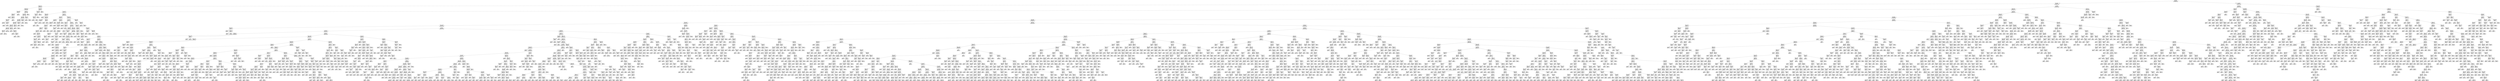 digraph Tree {
node [shape=box] ;
0 [label="X[6] <= 0.098\ngini = 0.5\nsamples = 67836\nvalue = [33954, 33882]"] ;
1 [label="X[4] <= -0.197\ngini = 0.458\nsamples = 48766\nvalue = [31467, 17299]"] ;
0 -> 1 [labeldistance=2.5, labelangle=45, headlabel="True"] ;
2 [label="X[403] <= 0.001\ngini = 0.017\nsamples = 4013\nvalue = [34, 3979]"] ;
1 -> 2 ;
3 [label="X[348] <= -0.001\ngini = 0.008\nsamples = 3981\nvalue = [16, 3965]"] ;
2 -> 3 ;
4 [label="X[54] <= -0.006\ngini = 0.353\nsamples = 35\nvalue = [8, 27]"] ;
3 -> 4 ;
5 [label="X[354] <= 0.0\ngini = 0.298\nsamples = 33\nvalue = [6, 27]"] ;
4 -> 5 ;
6 [label="gini = 0.0\nsamples = 2\nvalue = [2, 0]"] ;
5 -> 6 ;
7 [label="X[398] <= 0.0\ngini = 0.225\nsamples = 31\nvalue = [4, 27]"] ;
5 -> 7 ;
8 [label="X[443] <= 0.005\ngini = 0.128\nsamples = 29\nvalue = [2, 27]"] ;
7 -> 8 ;
9 [label="gini = 0.0\nsamples = 25\nvalue = [0, 25]"] ;
8 -> 9 ;
10 [label="X[161] <= 0.003\ngini = 0.5\nsamples = 4\nvalue = [2, 2]"] ;
8 -> 10 ;
11 [label="gini = 0.0\nsamples = 2\nvalue = [0, 2]"] ;
10 -> 11 ;
12 [label="gini = 0.0\nsamples = 2\nvalue = [2, 0]"] ;
10 -> 12 ;
13 [label="gini = 0.0\nsamples = 2\nvalue = [2, 0]"] ;
7 -> 13 ;
14 [label="gini = 0.0\nsamples = 2\nvalue = [2, 0]"] ;
4 -> 14 ;
15 [label="X[1106] <= 0.0\ngini = 0.004\nsamples = 3946\nvalue = [8, 3938]"] ;
3 -> 15 ;
16 [label="X[52] <= 0.693\ngini = 0.004\nsamples = 3945\nvalue = [7, 3938]"] ;
15 -> 16 ;
17 [label="X[14] <= 0.14\ngini = 0.003\nsamples = 3942\nvalue = [6, 3936]"] ;
16 -> 17 ;
18 [label="X[73] <= 0.031\ngini = 0.003\nsamples = 3935\nvalue = [5, 3930]"] ;
17 -> 18 ;
19 [label="X[423] <= 0.001\ngini = 0.002\nsamples = 3925\nvalue = [4, 3921]"] ;
18 -> 19 ;
20 [label="X[190] <= 0.0\ngini = 0.002\nsamples = 3913\nvalue = [3, 3910]"] ;
19 -> 20 ;
21 [label="X[15] <= -0.47\ngini = 0.001\nsamples = 3843\nvalue = [1, 3842]"] ;
20 -> 21 ;
22 [label="X[153] <= -0.0\ngini = 0.041\nsamples = 48\nvalue = [1, 47]"] ;
21 -> 22 ;
23 [label="gini = 0.5\nsamples = 2\nvalue = [1, 1]"] ;
22 -> 23 ;
24 [label="gini = 0.0\nsamples = 46\nvalue = [0, 46]"] ;
22 -> 24 ;
25 [label="gini = 0.0\nsamples = 3795\nvalue = [0, 3795]"] ;
21 -> 25 ;
26 [label="X[257] <= -0.0\ngini = 0.056\nsamples = 70\nvalue = [2, 68]"] ;
20 -> 26 ;
27 [label="gini = 0.5\nsamples = 2\nvalue = [1, 1]"] ;
26 -> 27 ;
28 [label="X[341] <= 0.0\ngini = 0.029\nsamples = 68\nvalue = [1, 67]"] ;
26 -> 28 ;
29 [label="gini = 0.0\nsamples = 60\nvalue = [0, 60]"] ;
28 -> 29 ;
30 [label="X[719] <= 0.0\ngini = 0.219\nsamples = 8\nvalue = [1, 7]"] ;
28 -> 30 ;
31 [label="gini = 0.0\nsamples = 6\nvalue = [0, 6]"] ;
30 -> 31 ;
32 [label="gini = 0.5\nsamples = 2\nvalue = [1, 1]"] ;
30 -> 32 ;
33 [label="X[507] <= -0.0\ngini = 0.153\nsamples = 12\nvalue = [1, 11]"] ;
19 -> 33 ;
34 [label="gini = 0.0\nsamples = 11\nvalue = [0, 11]"] ;
33 -> 34 ;
35 [label="gini = 0.0\nsamples = 1\nvalue = [1, 0]"] ;
33 -> 35 ;
36 [label="X[126] <= -0.003\ngini = 0.18\nsamples = 10\nvalue = [1, 9]"] ;
18 -> 36 ;
37 [label="gini = 0.0\nsamples = 1\nvalue = [1, 0]"] ;
36 -> 37 ;
38 [label="gini = 0.0\nsamples = 9\nvalue = [0, 9]"] ;
36 -> 38 ;
39 [label="X[331] <= -0.0\ngini = 0.245\nsamples = 7\nvalue = [1, 6]"] ;
17 -> 39 ;
40 [label="gini = 0.0\nsamples = 1\nvalue = [1, 0]"] ;
39 -> 40 ;
41 [label="gini = 0.0\nsamples = 6\nvalue = [0, 6]"] ;
39 -> 41 ;
42 [label="X[417] <= -0.0\ngini = 0.444\nsamples = 3\nvalue = [1, 2]"] ;
16 -> 42 ;
43 [label="gini = 0.0\nsamples = 2\nvalue = [0, 2]"] ;
42 -> 43 ;
44 [label="gini = 0.0\nsamples = 1\nvalue = [1, 0]"] ;
42 -> 44 ;
45 [label="gini = 0.0\nsamples = 1\nvalue = [1, 0]"] ;
15 -> 45 ;
46 [label="X[199] <= -0.005\ngini = 0.492\nsamples = 32\nvalue = [18, 14]"] ;
2 -> 46 ;
47 [label="X[273] <= -0.005\ngini = 0.34\nsamples = 23\nvalue = [18, 5]"] ;
46 -> 47 ;
48 [label="X[145] <= 0.001\ngini = 0.5\nsamples = 10\nvalue = [5, 5]"] ;
47 -> 48 ;
49 [label="X[1095] <= 0.0\ngini = 0.278\nsamples = 6\nvalue = [1, 5]"] ;
48 -> 49 ;
50 [label="gini = 0.0\nsamples = 5\nvalue = [0, 5]"] ;
49 -> 50 ;
51 [label="gini = 0.0\nsamples = 1\nvalue = [1, 0]"] ;
49 -> 51 ;
52 [label="gini = 0.0\nsamples = 4\nvalue = [4, 0]"] ;
48 -> 52 ;
53 [label="gini = 0.0\nsamples = 13\nvalue = [13, 0]"] ;
47 -> 53 ;
54 [label="gini = 0.0\nsamples = 9\nvalue = [0, 9]"] ;
46 -> 54 ;
55 [label="X[1] <= 0.503\ngini = 0.418\nsamples = 44753\nvalue = [31433, 13320]"] ;
1 -> 55 ;
56 [label="X[243] <= -0.007\ngini = 0.364\nsamples = 41124\nvalue = [31287, 9837]"] ;
55 -> 56 ;
57 [label="X[11] <= -0.027\ngini = 0.323\nsamples = 2643\nvalue = [535, 2108]"] ;
56 -> 57 ;
58 [label="X[199] <= -0.021\ngini = 0.049\nsamples = 238\nvalue = [232, 6]"] ;
57 -> 58 ;
59 [label="gini = 0.0\nsamples = 2\nvalue = [0, 2]"] ;
58 -> 59 ;
60 [label="X[507] <= 0.027\ngini = 0.033\nsamples = 236\nvalue = [232, 4]"] ;
58 -> 60 ;
61 [label="X[751] <= -0.005\ngini = 0.009\nsamples = 231\nvalue = [230, 1]"] ;
60 -> 61 ;
62 [label="X[23] <= -0.025\ngini = 0.5\nsamples = 2\nvalue = [1, 1]"] ;
61 -> 62 ;
63 [label="gini = 0.0\nsamples = 1\nvalue = [1, 0]"] ;
62 -> 63 ;
64 [label="gini = 0.0\nsamples = 1\nvalue = [0, 1]"] ;
62 -> 64 ;
65 [label="gini = 0.0\nsamples = 229\nvalue = [229, 0]"] ;
61 -> 65 ;
66 [label="X[533] <= -0.0\ngini = 0.48\nsamples = 5\nvalue = [2, 3]"] ;
60 -> 66 ;
67 [label="gini = 0.0\nsamples = 3\nvalue = [0, 3]"] ;
66 -> 67 ;
68 [label="gini = 0.0\nsamples = 2\nvalue = [2, 0]"] ;
66 -> 68 ;
69 [label="X[262] <= -0.012\ngini = 0.22\nsamples = 2405\nvalue = [303, 2102]"] ;
57 -> 69 ;
70 [label="X[734] <= 0.0\ngini = 0.401\nsamples = 173\nvalue = [125, 48]"] ;
69 -> 70 ;
71 [label="X[4] <= 0.765\ngini = 0.193\nsamples = 129\nvalue = [115, 14]"] ;
70 -> 71 ;
72 [label="X[188] <= 0.043\ngini = 0.159\nsamples = 126\nvalue = [115, 11]"] ;
71 -> 72 ;
73 [label="X[146] <= 0.063\ngini = 0.135\nsamples = 124\nvalue = [115, 9]"] ;
72 -> 73 ;
74 [label="X[1069] <= 0.0\ngini = 0.109\nsamples = 121\nvalue = [114, 7]"] ;
73 -> 74 ;
75 [label="X[5] <= -0.212\ngini = 0.095\nsamples = 120\nvalue = [114, 6]"] ;
74 -> 75 ;
76 [label="gini = 0.0\nsamples = 1\nvalue = [0, 1]"] ;
75 -> 76 ;
77 [label="X[10] <= -0.099\ngini = 0.081\nsamples = 119\nvalue = [114, 5]"] ;
75 -> 77 ;
78 [label="gini = 0.0\nsamples = 1\nvalue = [0, 1]"] ;
77 -> 78 ;
79 [label="X[167] <= 0.029\ngini = 0.065\nsamples = 118\nvalue = [114, 4]"] ;
77 -> 79 ;
80 [label="X[248] <= -0.009\ngini = 0.05\nsamples = 117\nvalue = [114, 3]"] ;
79 -> 80 ;
81 [label="X[749] <= -0.0\ngini = 0.408\nsamples = 7\nvalue = [5, 2]"] ;
80 -> 81 ;
82 [label="gini = 0.0\nsamples = 4\nvalue = [4, 0]"] ;
81 -> 82 ;
83 [label="X[415] <= 0.0\ngini = 0.444\nsamples = 3\nvalue = [1, 2]"] ;
81 -> 83 ;
84 [label="gini = 0.0\nsamples = 1\nvalue = [1, 0]"] ;
83 -> 84 ;
85 [label="gini = 0.0\nsamples = 2\nvalue = [0, 2]"] ;
83 -> 85 ;
86 [label="X[334] <= 0.141\ngini = 0.018\nsamples = 110\nvalue = [109, 1]"] ;
80 -> 86 ;
87 [label="gini = 0.0\nsamples = 108\nvalue = [108, 0]"] ;
86 -> 87 ;
88 [label="gini = 0.5\nsamples = 2\nvalue = [1, 1]"] ;
86 -> 88 ;
89 [label="gini = 0.0\nsamples = 1\nvalue = [0, 1]"] ;
79 -> 89 ;
90 [label="gini = 0.0\nsamples = 1\nvalue = [0, 1]"] ;
74 -> 90 ;
91 [label="X[438] <= 0.0\ngini = 0.444\nsamples = 3\nvalue = [1, 2]"] ;
73 -> 91 ;
92 [label="gini = 0.0\nsamples = 2\nvalue = [0, 2]"] ;
91 -> 92 ;
93 [label="gini = 0.0\nsamples = 1\nvalue = [1, 0]"] ;
91 -> 93 ;
94 [label="gini = 0.0\nsamples = 2\nvalue = [0, 2]"] ;
72 -> 94 ;
95 [label="gini = 0.0\nsamples = 3\nvalue = [0, 3]"] ;
71 -> 95 ;
96 [label="X[100] <= 0.007\ngini = 0.351\nsamples = 44\nvalue = [10, 34]"] ;
70 -> 96 ;
97 [label="X[91] <= 0.005\ngini = 0.188\nsamples = 38\nvalue = [4, 34]"] ;
96 -> 97 ;
98 [label="gini = 0.0\nsamples = 27\nvalue = [0, 27]"] ;
97 -> 98 ;
99 [label="X[52] <= 0.003\ngini = 0.463\nsamples = 11\nvalue = [4, 7]"] ;
97 -> 99 ;
100 [label="X[383] <= 0.002\ngini = 0.32\nsamples = 5\nvalue = [4, 1]"] ;
99 -> 100 ;
101 [label="gini = 0.0\nsamples = 4\nvalue = [4, 0]"] ;
100 -> 101 ;
102 [label="gini = 0.0\nsamples = 1\nvalue = [0, 1]"] ;
100 -> 102 ;
103 [label="gini = 0.0\nsamples = 6\nvalue = [0, 6]"] ;
99 -> 103 ;
104 [label="gini = 0.0\nsamples = 6\nvalue = [6, 0]"] ;
96 -> 104 ;
105 [label="X[262] <= 0.123\ngini = 0.147\nsamples = 2232\nvalue = [178, 2054]"] ;
69 -> 105 ;
106 [label="X[147] <= -0.087\ngini = 0.112\nsamples = 2177\nvalue = [130, 2047]"] ;
105 -> 106 ;
107 [label="X[311] <= -0.0\ngini = 0.111\nsamples = 34\nvalue = [32, 2]"] ;
106 -> 107 ;
108 [label="gini = 0.0\nsamples = 31\nvalue = [31, 0]"] ;
107 -> 108 ;
109 [label="X[445] <= -0.0\ngini = 0.444\nsamples = 3\nvalue = [1, 2]"] ;
107 -> 109 ;
110 [label="gini = 0.0\nsamples = 2\nvalue = [0, 2]"] ;
109 -> 110 ;
111 [label="gini = 0.0\nsamples = 1\nvalue = [1, 0]"] ;
109 -> 111 ;
112 [label="X[538] <= 0.0\ngini = 0.087\nsamples = 2143\nvalue = [98, 2045]"] ;
106 -> 112 ;
113 [label="X[221] <= -0.07\ngini = 0.045\nsamples = 2044\nvalue = [47, 1997]"] ;
112 -> 113 ;
114 [label="X[23] <= 0.071\ngini = 0.493\nsamples = 50\nvalue = [22, 28]"] ;
113 -> 114 ;
115 [label="X[536] <= 0.0\ngini = 0.388\nsamples = 38\nvalue = [10, 28]"] ;
114 -> 115 ;
116 [label="X[265] <= -0.005\ngini = 0.153\nsamples = 24\nvalue = [2, 22]"] ;
115 -> 116 ;
117 [label="X[485] <= 0.0\ngini = 0.48\nsamples = 5\nvalue = [2, 3]"] ;
116 -> 117 ;
118 [label="gini = 0.0\nsamples = 2\nvalue = [0, 2]"] ;
117 -> 118 ;
119 [label="X[114] <= 0.059\ngini = 0.444\nsamples = 3\nvalue = [2, 1]"] ;
117 -> 119 ;
120 [label="gini = 0.5\nsamples = 2\nvalue = [1, 1]"] ;
119 -> 120 ;
121 [label="gini = 0.0\nsamples = 1\nvalue = [1, 0]"] ;
119 -> 121 ;
122 [label="gini = 0.0\nsamples = 19\nvalue = [0, 19]"] ;
116 -> 122 ;
123 [label="X[211] <= 0.014\ngini = 0.49\nsamples = 14\nvalue = [8, 6]"] ;
115 -> 123 ;
124 [label="gini = 0.0\nsamples = 4\nvalue = [4, 0]"] ;
123 -> 124 ;
125 [label="X[218] <= -0.075\ngini = 0.48\nsamples = 10\nvalue = [4, 6]"] ;
123 -> 125 ;
126 [label="gini = 0.0\nsamples = 2\nvalue = [0, 2]"] ;
125 -> 126 ;
127 [label="X[469] <= -0.002\ngini = 0.5\nsamples = 8\nvalue = [4, 4]"] ;
125 -> 127 ;
128 [label="X[372] <= -0.001\ngini = 0.444\nsamples = 6\nvalue = [2, 4]"] ;
127 -> 128 ;
129 [label="gini = 0.0\nsamples = 2\nvalue = [0, 2]"] ;
128 -> 129 ;
130 [label="gini = 0.5\nsamples = 4\nvalue = [2, 2]"] ;
128 -> 130 ;
131 [label="gini = 0.0\nsamples = 2\nvalue = [2, 0]"] ;
127 -> 131 ;
132 [label="gini = 0.0\nsamples = 12\nvalue = [12, 0]"] ;
114 -> 132 ;
133 [label="X[179] <= -0.094\ngini = 0.025\nsamples = 1994\nvalue = [25, 1969]"] ;
113 -> 133 ;
134 [label="X[190] <= 0.001\ngini = 0.444\nsamples = 9\nvalue = [6, 3]"] ;
133 -> 134 ;
135 [label="gini = 0.0\nsamples = 5\nvalue = [5, 0]"] ;
134 -> 135 ;
136 [label="X[216] <= -0.002\ngini = 0.375\nsamples = 4\nvalue = [1, 3]"] ;
134 -> 136 ;
137 [label="gini = 0.0\nsamples = 1\nvalue = [1, 0]"] ;
136 -> 137 ;
138 [label="gini = 0.0\nsamples = 3\nvalue = [0, 3]"] ;
136 -> 138 ;
139 [label="X[187] <= 0.252\ngini = 0.019\nsamples = 1985\nvalue = [19, 1966]"] ;
133 -> 139 ;
140 [label="X[246] <= 0.13\ngini = 0.016\nsamples = 1982\nvalue = [16, 1966]"] ;
139 -> 140 ;
141 [label="X[534] <= -0.007\ngini = 0.014\nsamples = 1980\nvalue = [14, 1966]"] ;
140 -> 141 ;
142 [label="X[617] <= -0.017\ngini = 0.5\nsamples = 6\nvalue = [3, 3]"] ;
141 -> 142 ;
143 [label="gini = 0.0\nsamples = 3\nvalue = [0, 3]"] ;
142 -> 143 ;
144 [label="gini = 0.0\nsamples = 3\nvalue = [3, 0]"] ;
142 -> 144 ;
145 [label="X[637] <= 0.725\ngini = 0.011\nsamples = 1974\nvalue = [11, 1963]"] ;
141 -> 145 ;
146 [label="X[309] <= 0.176\ngini = 0.01\nsamples = 1973\nvalue = [10, 1963]"] ;
145 -> 146 ;
147 [label="X[121] <= -0.082\ngini = 0.009\nsamples = 1972\nvalue = [9, 1963]"] ;
146 -> 147 ;
148 [label="gini = 0.0\nsamples = 1\nvalue = [1, 0]"] ;
147 -> 148 ;
149 [label="X[289] <= -0.217\ngini = 0.008\nsamples = 1971\nvalue = [8, 1963]"] ;
147 -> 149 ;
150 [label="gini = 0.0\nsamples = 1\nvalue = [1, 0]"] ;
149 -> 150 ;
151 [label="X[101] <= -0.154\ngini = 0.007\nsamples = 1970\nvalue = [7, 1963]"] ;
149 -> 151 ;
152 [label="gini = 0.0\nsamples = 1\nvalue = [1, 0]"] ;
151 -> 152 ;
153 [label="X[3] <= 0.356\ngini = 0.006\nsamples = 1969\nvalue = [6, 1963]"] ;
151 -> 153 ;
154 [label="X[153] <= 0.061\ngini = 0.005\nsamples = 1968\nvalue = [5, 1963]"] ;
153 -> 154 ;
155 [label="X[96] <= 0.848\ngini = 0.002\nsamples = 1954\nvalue = [2, 1952]"] ;
154 -> 155 ;
156 [label="X[122] <= -0.521\ngini = 0.001\nsamples = 1950\nvalue = [1, 1949]"] ;
155 -> 156 ;
157 [label="X[68] <= -0.041\ngini = 0.278\nsamples = 6\nvalue = [1, 5]"] ;
156 -> 157 ;
158 [label="gini = 0.0\nsamples = 4\nvalue = [0, 4]"] ;
157 -> 158 ;
159 [label="gini = 0.5\nsamples = 2\nvalue = [1, 1]"] ;
157 -> 159 ;
160 [label="gini = 0.0\nsamples = 1944\nvalue = [0, 1944]"] ;
156 -> 160 ;
161 [label="X[162] <= -0.027\ngini = 0.375\nsamples = 4\nvalue = [1, 3]"] ;
155 -> 161 ;
162 [label="gini = 0.5\nsamples = 2\nvalue = [1, 1]"] ;
161 -> 162 ;
163 [label="gini = 0.0\nsamples = 2\nvalue = [0, 2]"] ;
161 -> 163 ;
164 [label="X[756] <= -0.002\ngini = 0.337\nsamples = 14\nvalue = [3, 11]"] ;
154 -> 164 ;
165 [label="X[314] <= -0.002\ngini = 0.5\nsamples = 2\nvalue = [1, 1]"] ;
164 -> 165 ;
166 [label="gini = 0.0\nsamples = 1\nvalue = [1, 0]"] ;
165 -> 166 ;
167 [label="gini = 0.0\nsamples = 1\nvalue = [0, 1]"] ;
165 -> 167 ;
168 [label="X[105] <= 0.05\ngini = 0.278\nsamples = 12\nvalue = [2, 10]"] ;
164 -> 168 ;
169 [label="gini = 0.0\nsamples = 5\nvalue = [0, 5]"] ;
168 -> 169 ;
170 [label="X[717] <= -0.0\ngini = 0.408\nsamples = 7\nvalue = [2, 5]"] ;
168 -> 170 ;
171 [label="gini = 0.0\nsamples = 1\nvalue = [1, 0]"] ;
170 -> 171 ;
172 [label="X[7] <= 0.173\ngini = 0.278\nsamples = 6\nvalue = [1, 5]"] ;
170 -> 172 ;
173 [label="gini = 0.444\nsamples = 3\nvalue = [1, 2]"] ;
172 -> 173 ;
174 [label="gini = 0.0\nsamples = 3\nvalue = [0, 3]"] ;
172 -> 174 ;
175 [label="gini = 0.0\nsamples = 1\nvalue = [1, 0]"] ;
153 -> 175 ;
176 [label="gini = 0.0\nsamples = 1\nvalue = [1, 0]"] ;
146 -> 176 ;
177 [label="gini = 0.0\nsamples = 1\nvalue = [1, 0]"] ;
145 -> 177 ;
178 [label="gini = 0.0\nsamples = 2\nvalue = [2, 0]"] ;
140 -> 178 ;
179 [label="gini = 0.0\nsamples = 3\nvalue = [3, 0]"] ;
139 -> 179 ;
180 [label="X[370] <= -0.001\ngini = 0.5\nsamples = 99\nvalue = [51, 48]"] ;
112 -> 180 ;
181 [label="X[208] <= 0.014\ngini = 0.332\nsamples = 57\nvalue = [45, 12]"] ;
180 -> 181 ;
182 [label="X[93] <= 0.024\ngini = 0.5\nsamples = 24\nvalue = [12, 12]"] ;
181 -> 182 ;
183 [label="X[1094] <= 0.0\ngini = 0.18\nsamples = 10\nvalue = [1, 9]"] ;
182 -> 183 ;
184 [label="gini = 0.0\nsamples = 9\nvalue = [0, 9]"] ;
183 -> 184 ;
185 [label="gini = 0.0\nsamples = 1\nvalue = [1, 0]"] ;
183 -> 185 ;
186 [label="X[269] <= -0.006\ngini = 0.337\nsamples = 14\nvalue = [11, 3]"] ;
182 -> 186 ;
187 [label="X[248] <= 0.0\ngini = 0.153\nsamples = 12\nvalue = [11, 1]"] ;
186 -> 187 ;
188 [label="X[299] <= -0.004\ngini = 0.5\nsamples = 2\nvalue = [1, 1]"] ;
187 -> 188 ;
189 [label="gini = 0.0\nsamples = 1\nvalue = [1, 0]"] ;
188 -> 189 ;
190 [label="gini = 0.0\nsamples = 1\nvalue = [0, 1]"] ;
188 -> 190 ;
191 [label="gini = 0.0\nsamples = 10\nvalue = [10, 0]"] ;
187 -> 191 ;
192 [label="gini = 0.0\nsamples = 2\nvalue = [0, 2]"] ;
186 -> 192 ;
193 [label="gini = 0.0\nsamples = 33\nvalue = [33, 0]"] ;
181 -> 193 ;
194 [label="X[308] <= -0.001\ngini = 0.245\nsamples = 42\nvalue = [6, 36]"] ;
180 -> 194 ;
195 [label="X[74] <= -0.016\ngini = 0.408\nsamples = 7\nvalue = [5, 2]"] ;
194 -> 195 ;
196 [label="gini = 0.0\nsamples = 2\nvalue = [0, 2]"] ;
195 -> 196 ;
197 [label="gini = 0.0\nsamples = 5\nvalue = [5, 0]"] ;
195 -> 197 ;
198 [label="X[68] <= 0.293\ngini = 0.056\nsamples = 35\nvalue = [1, 34]"] ;
194 -> 198 ;
199 [label="gini = 0.0\nsamples = 34\nvalue = [0, 34]"] ;
198 -> 199 ;
200 [label="gini = 0.0\nsamples = 1\nvalue = [1, 0]"] ;
198 -> 200 ;
201 [label="X[63] <= -0.091\ngini = 0.222\nsamples = 55\nvalue = [48, 7]"] ;
105 -> 201 ;
202 [label="gini = 0.0\nsamples = 6\nvalue = [0, 6]"] ;
201 -> 202 ;
203 [label="X[38] <= 0.078\ngini = 0.04\nsamples = 49\nvalue = [48, 1]"] ;
201 -> 203 ;
204 [label="gini = 0.0\nsamples = 48\nvalue = [48, 0]"] ;
203 -> 204 ;
205 [label="gini = 0.0\nsamples = 1\nvalue = [0, 1]"] ;
203 -> 205 ;
206 [label="X[12] <= 0.313\ngini = 0.321\nsamples = 38481\nvalue = [30752, 7729]"] ;
56 -> 206 ;
207 [label="X[274] <= 0.001\ngini = 0.287\nsamples = 36771\nvalue = [30384, 6387]"] ;
206 -> 207 ;
208 [label="X[2] <= 0.719\ngini = 0.265\nsamples = 35906\nvalue = [30253, 5653]"] ;
207 -> 208 ;
209 [label="X[21] <= 0.008\ngini = 0.244\nsamples = 34114\nvalue = [29269, 4845]"] ;
208 -> 209 ;
210 [label="X[118] <= 0.178\ngini = 0.168\nsamples = 19158\nvalue = [17389, 1769]"] ;
209 -> 210 ;
211 [label="X[197] <= -0.033\ngini = 0.16\nsamples = 19003\nvalue = [17334, 1669]"] ;
210 -> 211 ;
212 [label="X[212] <= -0.12\ngini = 0.222\nsamples = 55\nvalue = [7, 48]"] ;
211 -> 212 ;
213 [label="gini = 0.0\nsamples = 6\nvalue = [6, 0]"] ;
212 -> 213 ;
214 [label="X[1094] <= -0.18\ngini = 0.04\nsamples = 49\nvalue = [1, 48]"] ;
212 -> 214 ;
215 [label="gini = 0.0\nsamples = 1\nvalue = [1, 0]"] ;
214 -> 215 ;
216 [label="gini = 0.0\nsamples = 48\nvalue = [0, 48]"] ;
214 -> 216 ;
217 [label="X[9] <= -0.29\ngini = 0.156\nsamples = 18948\nvalue = [17327, 1621]"] ;
211 -> 217 ;
218 [label="X[773] <= -0.0\ngini = 0.291\nsamples = 2557\nvalue = [2106, 451]"] ;
217 -> 218 ;
219 [label="X[398] <= 0.0\ngini = 0.168\nsamples = 963\nvalue = [874, 89]"] ;
218 -> 219 ;
220 [label="X[370] <= 0.0\ngini = 0.162\nsamples = 958\nvalue = [873, 85]"] ;
219 -> 220 ;
221 [label="X[24] <= -0.093\ngini = 0.117\nsamples = 721\nvalue = [676, 45]"] ;
220 -> 221 ;
222 [label="X[323] <= 0.001\ngini = 0.444\nsamples = 6\nvalue = [2, 4]"] ;
221 -> 222 ;
223 [label="gini = 0.0\nsamples = 2\nvalue = [2, 0]"] ;
222 -> 223 ;
224 [label="gini = 0.0\nsamples = 4\nvalue = [0, 4]"] ;
222 -> 224 ;
225 [label="X[532] <= 0.001\ngini = 0.108\nsamples = 715\nvalue = [674, 41]"] ;
221 -> 225 ;
226 [label="X[66] <= -0.162\ngini = 0.103\nsamples = 713\nvalue = [674, 39]"] ;
225 -> 226 ;
227 [label="X[745] <= -0.0\ngini = 0.486\nsamples = 12\nvalue = [7, 5]"] ;
226 -> 227 ;
228 [label="gini = 0.0\nsamples = 5\nvalue = [5, 0]"] ;
227 -> 228 ;
229 [label="X[211] <= 0.008\ngini = 0.408\nsamples = 7\nvalue = [2, 5]"] ;
227 -> 229 ;
230 [label="gini = 0.0\nsamples = 4\nvalue = [0, 4]"] ;
229 -> 230 ;
231 [label="X[537] <= -0.001\ngini = 0.444\nsamples = 3\nvalue = [2, 1]"] ;
229 -> 231 ;
232 [label="gini = 0.0\nsamples = 1\nvalue = [1, 0]"] ;
231 -> 232 ;
233 [label="X[148] <= -0.024\ngini = 0.5\nsamples = 2\nvalue = [1, 1]"] ;
231 -> 233 ;
234 [label="gini = 0.0\nsamples = 1\nvalue = [0, 1]"] ;
233 -> 234 ;
235 [label="gini = 0.0\nsamples = 1\nvalue = [1, 0]"] ;
233 -> 235 ;
236 [label="X[769] <= -0.0\ngini = 0.092\nsamples = 701\nvalue = [667, 34]"] ;
226 -> 236 ;
237 [label="X[315] <= 0.0\ngini = 0.367\nsamples = 33\nvalue = [25, 8]"] ;
236 -> 237 ;
238 [label="X[348] <= 0.0\ngini = 0.444\nsamples = 24\nvalue = [16, 8]"] ;
237 -> 238 ;
239 [label="X[287] <= 0.0\ngini = 0.375\nsamples = 20\nvalue = [15, 5]"] ;
238 -> 239 ;
240 [label="X[749] <= 0.0\ngini = 0.332\nsamples = 19\nvalue = [15, 4]"] ;
239 -> 240 ;
241 [label="X[2] <= -0.08\ngini = 0.444\nsamples = 9\nvalue = [6, 3]"] ;
240 -> 241 ;
242 [label="gini = 0.0\nsamples = 2\nvalue = [0, 2]"] ;
241 -> 242 ;
243 [label="X[66] <= -0.024\ngini = 0.245\nsamples = 7\nvalue = [6, 1]"] ;
241 -> 243 ;
244 [label="gini = 0.0\nsamples = 4\nvalue = [4, 0]"] ;
243 -> 244 ;
245 [label="X[249] <= 0.0\ngini = 0.444\nsamples = 3\nvalue = [2, 1]"] ;
243 -> 245 ;
246 [label="gini = 0.5\nsamples = 2\nvalue = [1, 1]"] ;
245 -> 246 ;
247 [label="gini = 0.0\nsamples = 1\nvalue = [1, 0]"] ;
245 -> 247 ;
248 [label="X[223] <= -0.001\ngini = 0.18\nsamples = 10\nvalue = [9, 1]"] ;
240 -> 248 ;
249 [label="gini = 0.0\nsamples = 6\nvalue = [6, 0]"] ;
248 -> 249 ;
250 [label="X[449] <= 0.0\ngini = 0.375\nsamples = 4\nvalue = [3, 1]"] ;
248 -> 250 ;
251 [label="gini = 0.0\nsamples = 2\nvalue = [2, 0]"] ;
250 -> 251 ;
252 [label="gini = 0.5\nsamples = 2\nvalue = [1, 1]"] ;
250 -> 252 ;
253 [label="gini = 0.0\nsamples = 1\nvalue = [0, 1]"] ;
239 -> 253 ;
254 [label="X[304] <= -0.0\ngini = 0.375\nsamples = 4\nvalue = [1, 3]"] ;
238 -> 254 ;
255 [label="gini = 0.0\nsamples = 1\nvalue = [0, 1]"] ;
254 -> 255 ;
256 [label="gini = 0.444\nsamples = 3\nvalue = [1, 2]"] ;
254 -> 256 ;
257 [label="gini = 0.0\nsamples = 9\nvalue = [9, 0]"] ;
237 -> 257 ;
258 [label="X[58] <= 0.157\ngini = 0.075\nsamples = 668\nvalue = [642, 26]"] ;
236 -> 258 ;
259 [label="X[15] <= 0.52\ngini = 0.07\nsamples = 665\nvalue = [641, 24]"] ;
258 -> 259 ;
260 [label="X[622] <= -0.0\ngini = 0.067\nsamples = 664\nvalue = [641, 23]"] ;
259 -> 260 ;
261 [label="gini = 0.0\nsamples = 1\nvalue = [0, 1]"] ;
260 -> 261 ;
262 [label="X[130] <= -0.135\ngini = 0.064\nsamples = 663\nvalue = [641, 22]"] ;
260 -> 262 ;
263 [label="gini = 0.0\nsamples = 1\nvalue = [0, 1]"] ;
262 -> 263 ;
264 [label="X[718] <= 0.0\ngini = 0.061\nsamples = 662\nvalue = [641, 21]"] ;
262 -> 264 ;
265 [label="X[10] <= 0.979\ngini = 0.059\nsamples = 661\nvalue = [641, 20]"] ;
264 -> 265 ;
266 [label="X[27] <= 0.161\ngini = 0.056\nsamples = 660\nvalue = [641, 19]"] ;
265 -> 266 ;
267 [label="X[33] <= -0.523\ngini = 0.053\nsamples = 659\nvalue = [641, 18]"] ;
266 -> 267 ;
268 [label="X[356] <= 0.0\ngini = 0.42\nsamples = 10\nvalue = [7, 3]"] ;
267 -> 268 ;
269 [label="X[164] <= 0.001\ngini = 0.346\nsamples = 9\nvalue = [7, 2]"] ;
268 -> 269 ;
270 [label="X[1091] <= 0.0\ngini = 0.48\nsamples = 5\nvalue = [3, 2]"] ;
269 -> 270 ;
271 [label="gini = 0.444\nsamples = 3\nvalue = [1, 2]"] ;
270 -> 271 ;
272 [label="gini = 0.0\nsamples = 2\nvalue = [2, 0]"] ;
270 -> 272 ;
273 [label="gini = 0.0\nsamples = 4\nvalue = [4, 0]"] ;
269 -> 273 ;
274 [label="gini = 0.0\nsamples = 1\nvalue = [0, 1]"] ;
268 -> 274 ;
275 [label="X[625] <= 0.0\ngini = 0.045\nsamples = 649\nvalue = [634, 15]"] ;
267 -> 275 ;
276 [label="X[397] <= 0.001\ngini = 0.035\nsamples = 626\nvalue = [615, 11]"] ;
275 -> 276 ;
277 [label="X[9] <= -0.291\ngini = 0.032\nsamples = 624\nvalue = [614, 10]"] ;
276 -> 277 ;
278 [label="gini = 0.029\nsamples = 622\nvalue = [613, 9]"] ;
277 -> 278 ;
279 [label="gini = 0.5\nsamples = 2\nvalue = [1, 1]"] ;
277 -> 279 ;
280 [label="X[377] <= -0.0\ngini = 0.5\nsamples = 2\nvalue = [1, 1]"] ;
276 -> 280 ;
281 [label="gini = 0.0\nsamples = 1\nvalue = [0, 1]"] ;
280 -> 281 ;
282 [label="gini = 0.0\nsamples = 1\nvalue = [1, 0]"] ;
280 -> 282 ;
283 [label="X[421] <= -0.0\ngini = 0.287\nsamples = 23\nvalue = [19, 4]"] ;
275 -> 283 ;
284 [label="X[616] <= -0.0\ngini = 0.18\nsamples = 20\nvalue = [18, 2]"] ;
283 -> 284 ;
285 [label="gini = 0.5\nsamples = 2\nvalue = [1, 1]"] ;
284 -> 285 ;
286 [label="gini = 0.105\nsamples = 18\nvalue = [17, 1]"] ;
284 -> 286 ;
287 [label="X[458] <= -0.0\ngini = 0.444\nsamples = 3\nvalue = [1, 2]"] ;
283 -> 287 ;
288 [label="gini = 0.0\nsamples = 2\nvalue = [0, 2]"] ;
287 -> 288 ;
289 [label="gini = 0.0\nsamples = 1\nvalue = [1, 0]"] ;
287 -> 289 ;
290 [label="gini = 0.0\nsamples = 1\nvalue = [0, 1]"] ;
266 -> 290 ;
291 [label="gini = 0.0\nsamples = 1\nvalue = [0, 1]"] ;
265 -> 291 ;
292 [label="gini = 0.0\nsamples = 1\nvalue = [0, 1]"] ;
264 -> 292 ;
293 [label="gini = 0.0\nsamples = 1\nvalue = [0, 1]"] ;
259 -> 293 ;
294 [label="X[282] <= 0.0\ngini = 0.444\nsamples = 3\nvalue = [1, 2]"] ;
258 -> 294 ;
295 [label="gini = 0.0\nsamples = 2\nvalue = [0, 2]"] ;
294 -> 295 ;
296 [label="gini = 0.0\nsamples = 1\nvalue = [1, 0]"] ;
294 -> 296 ;
297 [label="gini = 0.0\nsamples = 2\nvalue = [0, 2]"] ;
225 -> 297 ;
298 [label="X[82] <= -0.042\ngini = 0.281\nsamples = 237\nvalue = [197, 40]"] ;
220 -> 298 ;
299 [label="X[323] <= 0.0\ngini = 0.444\nsamples = 6\nvalue = [2, 4]"] ;
298 -> 299 ;
300 [label="gini = 0.0\nsamples = 2\nvalue = [2, 0]"] ;
299 -> 300 ;
301 [label="gini = 0.0\nsamples = 4\nvalue = [0, 4]"] ;
299 -> 301 ;
302 [label="X[356] <= 0.0\ngini = 0.263\nsamples = 231\nvalue = [195, 36]"] ;
298 -> 302 ;
303 [label="X[238] <= 0.0\ngini = 0.248\nsamples = 228\nvalue = [195, 33]"] ;
302 -> 303 ;
304 [label="X[481] <= -0.0\ngini = 0.157\nsamples = 151\nvalue = [138, 13]"] ;
303 -> 304 ;
305 [label="X[242] <= 0.001\ngini = 0.48\nsamples = 5\nvalue = [2, 3]"] ;
304 -> 305 ;
306 [label="gini = 0.0\nsamples = 3\nvalue = [0, 3]"] ;
305 -> 306 ;
307 [label="gini = 0.0\nsamples = 2\nvalue = [2, 0]"] ;
305 -> 307 ;
308 [label="X[18] <= -0.484\ngini = 0.128\nsamples = 146\nvalue = [136, 10]"] ;
304 -> 308 ;
309 [label="gini = 0.0\nsamples = 1\nvalue = [0, 1]"] ;
308 -> 309 ;
310 [label="X[529] <= -0.0\ngini = 0.116\nsamples = 145\nvalue = [136, 9]"] ;
308 -> 310 ;
311 [label="gini = 0.0\nsamples = 1\nvalue = [0, 1]"] ;
310 -> 311 ;
312 [label="X[261] <= -0.0\ngini = 0.105\nsamples = 144\nvalue = [136, 8]"] ;
310 -> 312 ;
313 [label="gini = 0.0\nsamples = 1\nvalue = [0, 1]"] ;
312 -> 313 ;
314 [label="X[11] <= -0.255\ngini = 0.093\nsamples = 143\nvalue = [136, 7]"] ;
312 -> 314 ;
315 [label="X[344] <= -0.0\ngini = 0.266\nsamples = 38\nvalue = [32, 6]"] ;
314 -> 315 ;
316 [label="gini = 0.0\nsamples = 2\nvalue = [0, 2]"] ;
315 -> 316 ;
317 [label="X[137] <= -0.004\ngini = 0.198\nsamples = 36\nvalue = [32, 4]"] ;
315 -> 317 ;
318 [label="X[231] <= 0.001\ngini = 0.408\nsamples = 7\nvalue = [5, 2]"] ;
317 -> 318 ;
319 [label="X[111] <= -0.006\ngini = 0.5\nsamples = 4\nvalue = [2, 2]"] ;
318 -> 319 ;
320 [label="X[40] <= -0.006\ngini = 0.444\nsamples = 3\nvalue = [2, 1]"] ;
319 -> 320 ;
321 [label="gini = 0.5\nsamples = 2\nvalue = [1, 1]"] ;
320 -> 321 ;
322 [label="gini = 0.0\nsamples = 1\nvalue = [1, 0]"] ;
320 -> 322 ;
323 [label="gini = 0.0\nsamples = 1\nvalue = [0, 1]"] ;
319 -> 323 ;
324 [label="gini = 0.0\nsamples = 3\nvalue = [3, 0]"] ;
318 -> 324 ;
325 [label="X[171] <= 0.007\ngini = 0.128\nsamples = 29\nvalue = [27, 2]"] ;
317 -> 325 ;
326 [label="X[210] <= 0.002\ngini = 0.08\nsamples = 24\nvalue = [23, 1]"] ;
325 -> 326 ;
327 [label="gini = 0.0\nsamples = 19\nvalue = [19, 0]"] ;
326 -> 327 ;
328 [label="X[382] <= 0.0\ngini = 0.32\nsamples = 5\nvalue = [4, 1]"] ;
326 -> 328 ;
329 [label="gini = 0.0\nsamples = 1\nvalue = [1, 0]"] ;
328 -> 329 ;
330 [label="gini = 0.375\nsamples = 4\nvalue = [3, 1]"] ;
328 -> 330 ;
331 [label="X[131] <= 0.002\ngini = 0.32\nsamples = 5\nvalue = [4, 1]"] ;
325 -> 331 ;
332 [label="gini = 0.444\nsamples = 3\nvalue = [2, 1]"] ;
331 -> 332 ;
333 [label="gini = 0.0\nsamples = 2\nvalue = [2, 0]"] ;
331 -> 333 ;
334 [label="X[23] <= -0.304\ngini = 0.019\nsamples = 105\nvalue = [104, 1]"] ;
314 -> 334 ;
335 [label="X[21] <= 0.003\ngini = 0.278\nsamples = 6\nvalue = [5, 1]"] ;
334 -> 335 ;
336 [label="gini = 0.0\nsamples = 5\nvalue = [5, 0]"] ;
335 -> 336 ;
337 [label="gini = 0.0\nsamples = 1\nvalue = [0, 1]"] ;
335 -> 337 ;
338 [label="gini = 0.0\nsamples = 99\nvalue = [99, 0]"] ;
334 -> 338 ;
339 [label="X[238] <= 0.0\ngini = 0.385\nsamples = 77\nvalue = [57, 20]"] ;
303 -> 339 ;
340 [label="gini = 0.0\nsamples = 4\nvalue = [0, 4]"] ;
339 -> 340 ;
341 [label="X[604] <= 0.0\ngini = 0.342\nsamples = 73\nvalue = [57, 16]"] ;
339 -> 341 ;
342 [label="X[619] <= -0.0\ngini = 0.317\nsamples = 71\nvalue = [57, 14]"] ;
341 -> 342 ;
343 [label="gini = 0.0\nsamples = 2\nvalue = [0, 2]"] ;
342 -> 343 ;
344 [label="X[380] <= 0.0\ngini = 0.287\nsamples = 69\nvalue = [57, 12]"] ;
342 -> 344 ;
345 [label="X[212] <= -0.001\ngini = 0.365\nsamples = 50\nvalue = [38, 12]"] ;
344 -> 345 ;
346 [label="X[394] <= 0.0\ngini = 0.091\nsamples = 21\nvalue = [20, 1]"] ;
345 -> 346 ;
347 [label="X[1078] <= -0.0\ngini = 0.444\nsamples = 3\nvalue = [2, 1]"] ;
346 -> 347 ;
348 [label="gini = 0.0\nsamples = 2\nvalue = [2, 0]"] ;
347 -> 348 ;
349 [label="gini = 0.0\nsamples = 1\nvalue = [0, 1]"] ;
347 -> 349 ;
350 [label="gini = 0.0\nsamples = 18\nvalue = [18, 0]"] ;
346 -> 350 ;
351 [label="X[451] <= -0.0\ngini = 0.471\nsamples = 29\nvalue = [18, 11]"] ;
345 -> 351 ;
352 [label="X[723] <= -0.0\ngini = 0.375\nsamples = 20\nvalue = [15, 5]"] ;
351 -> 352 ;
353 [label="X[408] <= -0.002\ngini = 0.415\nsamples = 17\nvalue = [12, 5]"] ;
352 -> 353 ;
354 [label="gini = 0.0\nsamples = 1\nvalue = [0, 1]"] ;
353 -> 354 ;
355 [label="X[495] <= -0.0\ngini = 0.375\nsamples = 16\nvalue = [12, 4]"] ;
353 -> 355 ;
356 [label="X[418] <= 0.0\ngini = 0.469\nsamples = 8\nvalue = [5, 3]"] ;
355 -> 356 ;
357 [label="X[153] <= 0.002\ngini = 0.5\nsamples = 6\nvalue = [3, 3]"] ;
356 -> 357 ;
358 [label="gini = 0.0\nsamples = 1\nvalue = [0, 1]"] ;
357 -> 358 ;
359 [label="X[752] <= -0.0\ngini = 0.48\nsamples = 5\nvalue = [3, 2]"] ;
357 -> 359 ;
360 [label="gini = 0.5\nsamples = 2\nvalue = [1, 1]"] ;
359 -> 360 ;
361 [label="gini = 0.444\nsamples = 3\nvalue = [2, 1]"] ;
359 -> 361 ;
362 [label="gini = 0.0\nsamples = 2\nvalue = [2, 0]"] ;
356 -> 362 ;
363 [label="X[448] <= 0.0\ngini = 0.219\nsamples = 8\nvalue = [7, 1]"] ;
355 -> 363 ;
364 [label="gini = 0.0\nsamples = 3\nvalue = [3, 0]"] ;
363 -> 364 ;
365 [label="X[427] <= 0.0\ngini = 0.32\nsamples = 5\nvalue = [4, 1]"] ;
363 -> 365 ;
366 [label="gini = 0.5\nsamples = 2\nvalue = [1, 1]"] ;
365 -> 366 ;
367 [label="gini = 0.0\nsamples = 3\nvalue = [3, 0]"] ;
365 -> 367 ;
368 [label="gini = 0.0\nsamples = 3\nvalue = [3, 0]"] ;
352 -> 368 ;
369 [label="X[763] <= 0.001\ngini = 0.444\nsamples = 9\nvalue = [3, 6]"] ;
351 -> 369 ;
370 [label="gini = 0.0\nsamples = 4\nvalue = [0, 4]"] ;
369 -> 370 ;
371 [label="X[135] <= 0.01\ngini = 0.48\nsamples = 5\nvalue = [3, 2]"] ;
369 -> 371 ;
372 [label="X[776] <= -0.0\ngini = 0.375\nsamples = 4\nvalue = [3, 1]"] ;
371 -> 372 ;
373 [label="gini = 0.0\nsamples = 1\nvalue = [0, 1]"] ;
372 -> 373 ;
374 [label="gini = 0.0\nsamples = 3\nvalue = [3, 0]"] ;
372 -> 374 ;
375 [label="gini = 0.0\nsamples = 1\nvalue = [0, 1]"] ;
371 -> 375 ;
376 [label="gini = 0.0\nsamples = 19\nvalue = [19, 0]"] ;
344 -> 376 ;
377 [label="gini = 0.0\nsamples = 2\nvalue = [0, 2]"] ;
341 -> 377 ;
378 [label="gini = 0.0\nsamples = 3\nvalue = [0, 3]"] ;
302 -> 378 ;
379 [label="X[254] <= -0.001\ngini = 0.32\nsamples = 5\nvalue = [1, 4]"] ;
219 -> 379 ;
380 [label="gini = 0.0\nsamples = 1\nvalue = [1, 0]"] ;
379 -> 380 ;
381 [label="gini = 0.0\nsamples = 4\nvalue = [0, 4]"] ;
379 -> 381 ;
382 [label="X[53] <= 0.011\ngini = 0.351\nsamples = 1594\nvalue = [1232, 362]"] ;
218 -> 382 ;
383 [label="X[162] <= -0.004\ngini = 0.318\nsamples = 1390\nvalue = [1114, 276]"] ;
382 -> 383 ;
384 [label="X[349] <= -0.001\ngini = 0.21\nsamples = 419\nvalue = [369, 50]"] ;
383 -> 384 ;
385 [label="X[400] <= -0.0\ngini = 0.486\nsamples = 12\nvalue = [5, 7]"] ;
384 -> 385 ;
386 [label="X[235] <= 0.006\ngini = 0.346\nsamples = 9\nvalue = [2, 7]"] ;
385 -> 386 ;
387 [label="X[618] <= 0.0\ngini = 0.5\nsamples = 4\nvalue = [2, 2]"] ;
386 -> 387 ;
388 [label="gini = 0.0\nsamples = 1\nvalue = [0, 1]"] ;
387 -> 388 ;
389 [label="X[403] <= 0.0\ngini = 0.444\nsamples = 3\nvalue = [2, 1]"] ;
387 -> 389 ;
390 [label="gini = 0.0\nsamples = 1\nvalue = [1, 0]"] ;
389 -> 390 ;
391 [label="X[554] <= -0.0\ngini = 0.5\nsamples = 2\nvalue = [1, 1]"] ;
389 -> 391 ;
392 [label="gini = 0.0\nsamples = 1\nvalue = [0, 1]"] ;
391 -> 392 ;
393 [label="gini = 0.0\nsamples = 1\nvalue = [1, 0]"] ;
391 -> 393 ;
394 [label="gini = 0.0\nsamples = 5\nvalue = [0, 5]"] ;
386 -> 394 ;
395 [label="gini = 0.0\nsamples = 3\nvalue = [3, 0]"] ;
385 -> 395 ;
396 [label="X[309] <= -0.002\ngini = 0.189\nsamples = 407\nvalue = [364, 43]"] ;
384 -> 396 ;
397 [label="X[454] <= -0.0\ngini = 0.362\nsamples = 59\nvalue = [45, 14]"] ;
396 -> 397 ;
398 [label="gini = 0.0\nsamples = 4\nvalue = [0, 4]"] ;
397 -> 398 ;
399 [label="X[775] <= -0.0\ngini = 0.298\nsamples = 55\nvalue = [45, 10]"] ;
397 -> 399 ;
400 [label="X[360] <= -0.0\ngini = 0.375\nsamples = 4\nvalue = [1, 3]"] ;
399 -> 400 ;
401 [label="gini = 0.0\nsamples = 1\nvalue = [1, 0]"] ;
400 -> 401 ;
402 [label="gini = 0.0\nsamples = 3\nvalue = [0, 3]"] ;
400 -> 402 ;
403 [label="X[222] <= -0.003\ngini = 0.237\nsamples = 51\nvalue = [44, 7]"] ;
399 -> 403 ;
404 [label="X[536] <= -0.0\ngini = 0.5\nsamples = 6\nvalue = [3, 3]"] ;
403 -> 404 ;
405 [label="gini = 0.0\nsamples = 3\nvalue = [3, 0]"] ;
404 -> 405 ;
406 [label="gini = 0.0\nsamples = 3\nvalue = [0, 3]"] ;
404 -> 406 ;
407 [label="X[416] <= -0.0\ngini = 0.162\nsamples = 45\nvalue = [41, 4]"] ;
403 -> 407 ;
408 [label="X[329] <= 0.0\ngini = 0.32\nsamples = 20\nvalue = [16, 4]"] ;
407 -> 408 ;
409 [label="X[214] <= -0.014\ngini = 0.444\nsamples = 3\nvalue = [1, 2]"] ;
408 -> 409 ;
410 [label="gini = 0.0\nsamples = 1\nvalue = [1, 0]"] ;
409 -> 410 ;
411 [label="gini = 0.0\nsamples = 2\nvalue = [0, 2]"] ;
409 -> 411 ;
412 [label="X[430] <= 0.0\ngini = 0.208\nsamples = 17\nvalue = [15, 2]"] ;
408 -> 412 ;
413 [label="X[32] <= 0.047\ngini = 0.375\nsamples = 8\nvalue = [6, 2]"] ;
412 -> 413 ;
414 [label="X[251] <= 0.008\ngini = 0.245\nsamples = 7\nvalue = [6, 1]"] ;
413 -> 414 ;
415 [label="gini = 0.0\nsamples = 2\nvalue = [2, 0]"] ;
414 -> 415 ;
416 [label="X[1099] <= 0.0\ngini = 0.32\nsamples = 5\nvalue = [4, 1]"] ;
414 -> 416 ;
417 [label="gini = 0.444\nsamples = 3\nvalue = [2, 1]"] ;
416 -> 417 ;
418 [label="gini = 0.0\nsamples = 2\nvalue = [2, 0]"] ;
416 -> 418 ;
419 [label="gini = 0.0\nsamples = 1\nvalue = [0, 1]"] ;
413 -> 419 ;
420 [label="gini = 0.0\nsamples = 9\nvalue = [9, 0]"] ;
412 -> 420 ;
421 [label="gini = 0.0\nsamples = 25\nvalue = [25, 0]"] ;
407 -> 421 ;
422 [label="X[374] <= 0.0\ngini = 0.153\nsamples = 348\nvalue = [319, 29]"] ;
396 -> 422 ;
423 [label="X[729] <= -0.0\ngini = 0.13\nsamples = 330\nvalue = [307, 23]"] ;
422 -> 423 ;
424 [label="X[167] <= 0.058\ngini = 0.48\nsamples = 5\nvalue = [2, 3]"] ;
423 -> 424 ;
425 [label="X[220] <= -0.004\ngini = 0.444\nsamples = 3\nvalue = [2, 1]"] ;
424 -> 425 ;
426 [label="gini = 0.0\nsamples = 1\nvalue = [0, 1]"] ;
425 -> 426 ;
427 [label="gini = 0.0\nsamples = 2\nvalue = [2, 0]"] ;
425 -> 427 ;
428 [label="gini = 0.0\nsamples = 2\nvalue = [0, 2]"] ;
424 -> 428 ;
429 [label="X[719] <= -0.0\ngini = 0.116\nsamples = 325\nvalue = [305, 20]"] ;
423 -> 429 ;
430 [label="X[765] <= 0.0\ngini = 0.444\nsamples = 3\nvalue = [1, 2]"] ;
429 -> 430 ;
431 [label="gini = 0.0\nsamples = 2\nvalue = [0, 2]"] ;
430 -> 431 ;
432 [label="gini = 0.0\nsamples = 1\nvalue = [1, 0]"] ;
430 -> 432 ;
433 [label="X[419] <= -0.0\ngini = 0.106\nsamples = 322\nvalue = [304, 18]"] ;
429 -> 433 ;
434 [label="X[264] <= -0.001\ngini = 0.444\nsamples = 3\nvalue = [1, 2]"] ;
433 -> 434 ;
435 [label="gini = 0.0\nsamples = 1\nvalue = [1, 0]"] ;
434 -> 435 ;
436 [label="gini = 0.0\nsamples = 2\nvalue = [0, 2]"] ;
434 -> 436 ;
437 [label="X[171] <= 0.007\ngini = 0.095\nsamples = 319\nvalue = [303, 16]"] ;
433 -> 437 ;
438 [label="X[394] <= 0.001\ngini = 0.09\nsamples = 318\nvalue = [303, 15]"] ;
437 -> 438 ;
439 [label="X[107] <= -0.144\ngini = 0.084\nsamples = 317\nvalue = [303, 14]"] ;
438 -> 439 ;
440 [label="gini = 0.0\nsamples = 1\nvalue = [0, 1]"] ;
439 -> 440 ;
441 [label="X[231] <= -0.003\ngini = 0.079\nsamples = 316\nvalue = [303, 13]"] ;
439 -> 441 ;
442 [label="gini = 0.0\nsamples = 1\nvalue = [0, 1]"] ;
441 -> 442 ;
443 [label="X[336] <= -0.001\ngini = 0.073\nsamples = 315\nvalue = [303, 12]"] ;
441 -> 443 ;
444 [label="X[637] <= 0.0\ngini = 0.5\nsamples = 2\nvalue = [1, 1]"] ;
443 -> 444 ;
445 [label="gini = 0.0\nsamples = 1\nvalue = [1, 0]"] ;
444 -> 445 ;
446 [label="gini = 0.0\nsamples = 1\nvalue = [0, 1]"] ;
444 -> 446 ;
447 [label="X[23] <= -0.283\ngini = 0.068\nsamples = 313\nvalue = [302, 11]"] ;
443 -> 447 ;
448 [label="X[377] <= -0.001\ngini = 0.206\nsamples = 43\nvalue = [38, 5]"] ;
447 -> 448 ;
449 [label="X[222] <= -0.003\ngini = 0.49\nsamples = 7\nvalue = [4, 3]"] ;
448 -> 449 ;
450 [label="X[200] <= -0.002\ngini = 0.32\nsamples = 5\nvalue = [4, 1]"] ;
449 -> 450 ;
451 [label="gini = 0.0\nsamples = 1\nvalue = [0, 1]"] ;
450 -> 451 ;
452 [label="gini = 0.0\nsamples = 4\nvalue = [4, 0]"] ;
450 -> 452 ;
453 [label="gini = 0.0\nsamples = 2\nvalue = [0, 2]"] ;
449 -> 453 ;
454 [label="X[532] <= 0.0\ngini = 0.105\nsamples = 36\nvalue = [34, 2]"] ;
448 -> 454 ;
455 [label="gini = 0.0\nsamples = 20\nvalue = [20, 0]"] ;
454 -> 455 ;
456 [label="X[494] <= -0.0\ngini = 0.219\nsamples = 16\nvalue = [14, 2]"] ;
454 -> 456 ;
457 [label="gini = 0.0\nsamples = 2\nvalue = [0, 2]"] ;
456 -> 457 ;
458 [label="gini = 0.0\nsamples = 14\nvalue = [14, 0]"] ;
456 -> 458 ;
459 [label="X[21] <= -0.086\ngini = 0.043\nsamples = 270\nvalue = [264, 6]"] ;
447 -> 459 ;
460 [label="X[315] <= -0.0\ngini = 0.444\nsamples = 3\nvalue = [2, 1]"] ;
459 -> 460 ;
461 [label="gini = 0.0\nsamples = 1\nvalue = [0, 1]"] ;
460 -> 461 ;
462 [label="gini = 0.0\nsamples = 2\nvalue = [2, 0]"] ;
460 -> 462 ;
463 [label="X[180] <= -0.001\ngini = 0.037\nsamples = 267\nvalue = [262, 5]"] ;
459 -> 463 ;
464 [label="X[552] <= 0.0\ngini = 0.26\nsamples = 13\nvalue = [11, 2]"] ;
463 -> 464 ;
465 [label="gini = 0.0\nsamples = 1\nvalue = [0, 1]"] ;
464 -> 465 ;
466 [label="gini = 0.153\nsamples = 12\nvalue = [11, 1]"] ;
464 -> 466 ;
467 [label="X[6] <= -0.088\ngini = 0.023\nsamples = 254\nvalue = [251, 3]"] ;
463 -> 467 ;
468 [label="gini = 0.009\nsamples = 232\nvalue = [231, 1]"] ;
467 -> 468 ;
469 [label="gini = 0.165\nsamples = 22\nvalue = [20, 2]"] ;
467 -> 469 ;
470 [label="gini = 0.0\nsamples = 1\nvalue = [0, 1]"] ;
438 -> 470 ;
471 [label="gini = 0.0\nsamples = 1\nvalue = [0, 1]"] ;
437 -> 471 ;
472 [label="X[396] <= -0.002\ngini = 0.444\nsamples = 18\nvalue = [12, 6]"] ;
422 -> 472 ;
473 [label="gini = 0.0\nsamples = 10\nvalue = [10, 0]"] ;
472 -> 473 ;
474 [label="X[632] <= -0.0\ngini = 0.375\nsamples = 8\nvalue = [2, 6]"] ;
472 -> 474 ;
475 [label="X[1125] <= -0.0\ngini = 0.444\nsamples = 3\nvalue = [2, 1]"] ;
474 -> 475 ;
476 [label="gini = 0.0\nsamples = 1\nvalue = [0, 1]"] ;
475 -> 476 ;
477 [label="gini = 0.0\nsamples = 2\nvalue = [2, 0]"] ;
475 -> 477 ;
478 [label="gini = 0.0\nsamples = 5\nvalue = [0, 5]"] ;
474 -> 478 ;
479 [label="X[164] <= 0.001\ngini = 0.357\nsamples = 971\nvalue = [745, 226]"] ;
383 -> 479 ;
480 [label="X[115] <= -0.011\ngini = 0.383\nsamples = 799\nvalue = [593, 206]"] ;
479 -> 480 ;
481 [label="X[718] <= 0.0\ngini = 0.482\nsamples = 99\nvalue = [59, 40]"] ;
480 -> 481 ;
482 [label="X[621] <= 0.0\ngini = 0.467\nsamples = 94\nvalue = [59, 35]"] ;
481 -> 482 ;
483 [label="X[12] <= -0.096\ngini = 0.442\nsamples = 85\nvalue = [57, 28]"] ;
482 -> 483 ;
484 [label="X[1074] <= 0.0\ngini = 0.499\nsamples = 44\nvalue = [23, 21]"] ;
483 -> 484 ;
485 [label="X[622] <= 0.0\ngini = 0.478\nsamples = 38\nvalue = [23, 15]"] ;
484 -> 485 ;
486 [label="X[767] <= -0.0\ngini = 0.496\nsamples = 33\nvalue = [18, 15]"] ;
485 -> 486 ;
487 [label="gini = 0.0\nsamples = 3\nvalue = [3, 0]"] ;
486 -> 487 ;
488 [label="X[747] <= -0.0\ngini = 0.5\nsamples = 30\nvalue = [15, 15]"] ;
486 -> 488 ;
489 [label="gini = 0.0\nsamples = 3\nvalue = [0, 3]"] ;
488 -> 489 ;
490 [label="X[387] <= -0.005\ngini = 0.494\nsamples = 27\nvalue = [15, 12]"] ;
488 -> 490 ;
491 [label="X[75] <= 0.037\ngini = 0.278\nsamples = 6\nvalue = [5, 1]"] ;
490 -> 491 ;
492 [label="X[33] <= -0.082\ngini = 0.5\nsamples = 2\nvalue = [1, 1]"] ;
491 -> 492 ;
493 [label="gini = 0.0\nsamples = 1\nvalue = [1, 0]"] ;
492 -> 493 ;
494 [label="gini = 0.0\nsamples = 1\nvalue = [0, 1]"] ;
492 -> 494 ;
495 [label="gini = 0.0\nsamples = 4\nvalue = [4, 0]"] ;
491 -> 495 ;
496 [label="X[110] <= 0.012\ngini = 0.499\nsamples = 21\nvalue = [10, 11]"] ;
490 -> 496 ;
497 [label="X[124] <= 0.013\ngini = 0.494\nsamples = 18\nvalue = [10, 8]"] ;
496 -> 497 ;
498 [label="X[458] <= -0.0\ngini = 0.486\nsamples = 12\nvalue = [5, 7]"] ;
497 -> 498 ;
499 [label="X[124] <= 0.013\ngini = 0.5\nsamples = 10\nvalue = [5, 5]"] ;
498 -> 499 ;
500 [label="X[6] <= -0.113\ngini = 0.444\nsamples = 6\nvalue = [2, 4]"] ;
499 -> 500 ;
501 [label="gini = 0.5\nsamples = 4\nvalue = [2, 2]"] ;
500 -> 501 ;
502 [label="gini = 0.0\nsamples = 2\nvalue = [0, 2]"] ;
500 -> 502 ;
503 [label="X[1068] <= 0.0\ngini = 0.375\nsamples = 4\nvalue = [3, 1]"] ;
499 -> 503 ;
504 [label="gini = 0.0\nsamples = 2\nvalue = [2, 0]"] ;
503 -> 504 ;
505 [label="gini = 0.5\nsamples = 2\nvalue = [1, 1]"] ;
503 -> 505 ;
506 [label="gini = 0.0\nsamples = 2\nvalue = [0, 2]"] ;
498 -> 506 ;
507 [label="X[111] <= 0.001\ngini = 0.278\nsamples = 6\nvalue = [5, 1]"] ;
497 -> 507 ;
508 [label="X[82] <= -0.001\ngini = 0.5\nsamples = 2\nvalue = [1, 1]"] ;
507 -> 508 ;
509 [label="gini = 0.0\nsamples = 1\nvalue = [0, 1]"] ;
508 -> 509 ;
510 [label="gini = 0.0\nsamples = 1\nvalue = [1, 0]"] ;
508 -> 510 ;
511 [label="gini = 0.0\nsamples = 4\nvalue = [4, 0]"] ;
507 -> 511 ;
512 [label="gini = 0.0\nsamples = 3\nvalue = [0, 3]"] ;
496 -> 512 ;
513 [label="gini = 0.0\nsamples = 5\nvalue = [5, 0]"] ;
485 -> 513 ;
514 [label="gini = 0.0\nsamples = 6\nvalue = [0, 6]"] ;
484 -> 514 ;
515 [label="X[1099] <= -0.0\ngini = 0.283\nsamples = 41\nvalue = [34, 7]"] ;
483 -> 515 ;
516 [label="X[730] <= -0.0\ngini = 0.49\nsamples = 14\nvalue = [8, 6]"] ;
515 -> 516 ;
517 [label="X[723] <= -0.0\ngini = 0.245\nsamples = 7\nvalue = [6, 1]"] ;
516 -> 517 ;
518 [label="gini = 0.0\nsamples = 4\nvalue = [4, 0]"] ;
517 -> 518 ;
519 [label="X[449] <= 0.001\ngini = 0.444\nsamples = 3\nvalue = [2, 1]"] ;
517 -> 519 ;
520 [label="gini = 0.0\nsamples = 2\nvalue = [2, 0]"] ;
519 -> 520 ;
521 [label="gini = 0.0\nsamples = 1\nvalue = [0, 1]"] ;
519 -> 521 ;
522 [label="X[445] <= 0.0\ngini = 0.408\nsamples = 7\nvalue = [2, 5]"] ;
516 -> 522 ;
523 [label="X[69] <= -0.033\ngini = 0.444\nsamples = 3\nvalue = [2, 1]"] ;
522 -> 523 ;
524 [label="gini = 0.0\nsamples = 2\nvalue = [2, 0]"] ;
523 -> 524 ;
525 [label="gini = 0.0\nsamples = 1\nvalue = [0, 1]"] ;
523 -> 525 ;
526 [label="gini = 0.0\nsamples = 4\nvalue = [0, 4]"] ;
522 -> 526 ;
527 [label="X[124] <= 0.012\ngini = 0.071\nsamples = 27\nvalue = [26, 1]"] ;
515 -> 527 ;
528 [label="X[353] <= -0.0\ngini = 0.5\nsamples = 2\nvalue = [1, 1]"] ;
527 -> 528 ;
529 [label="gini = 0.0\nsamples = 1\nvalue = [1, 0]"] ;
528 -> 529 ;
530 [label="gini = 0.0\nsamples = 1\nvalue = [0, 1]"] ;
528 -> 530 ;
531 [label="gini = 0.0\nsamples = 25\nvalue = [25, 0]"] ;
527 -> 531 ;
532 [label="X[758] <= -0.0\ngini = 0.346\nsamples = 9\nvalue = [2, 7]"] ;
482 -> 532 ;
533 [label="gini = 0.0\nsamples = 1\nvalue = [1, 0]"] ;
532 -> 533 ;
534 [label="X[248] <= -0.0\ngini = 0.219\nsamples = 8\nvalue = [1, 7]"] ;
532 -> 534 ;
535 [label="X[205] <= 0.008\ngini = 0.444\nsamples = 3\nvalue = [1, 2]"] ;
534 -> 535 ;
536 [label="gini = 0.5\nsamples = 2\nvalue = [1, 1]"] ;
535 -> 536 ;
537 [label="gini = 0.0\nsamples = 1\nvalue = [0, 1]"] ;
535 -> 537 ;
538 [label="gini = 0.0\nsamples = 5\nvalue = [0, 5]"] ;
534 -> 538 ;
539 [label="gini = 0.0\nsamples = 5\nvalue = [0, 5]"] ;
481 -> 539 ;
540 [label="X[115] <= 0.016\ngini = 0.362\nsamples = 700\nvalue = [534, 166]"] ;
480 -> 540 ;
541 [label="X[320] <= -0.0\ngini = 0.352\nsamples = 681\nvalue = [526, 155]"] ;
540 -> 541 ;
542 [label="X[144] <= 0.019\ngini = 0.412\nsamples = 303\nvalue = [215, 88]"] ;
541 -> 542 ;
543 [label="X[626] <= -0.0\ngini = 0.393\nsamples = 283\nvalue = [207, 76]"] ;
542 -> 543 ;
544 [label="gini = 0.0\nsamples = 3\nvalue = [0, 3]"] ;
543 -> 544 ;
545 [label="X[123] <= -0.004\ngini = 0.385\nsamples = 280\nvalue = [207, 73]"] ;
543 -> 545 ;
546 [label="X[748] <= -0.0\ngini = 0.282\nsamples = 106\nvalue = [88, 18]"] ;
545 -> 546 ;
547 [label="gini = 0.0\nsamples = 2\nvalue = [0, 2]"] ;
546 -> 547 ;
548 [label="X[281] <= -0.0\ngini = 0.26\nsamples = 104\nvalue = [88, 16]"] ;
546 -> 548 ;
549 [label="X[363] <= -0.0\ngini = 0.397\nsamples = 44\nvalue = [32, 12]"] ;
548 -> 549 ;
550 [label="X[368] <= -0.002\ngini = 0.307\nsamples = 37\nvalue = [30, 7]"] ;
549 -> 550 ;
551 [label="X[386] <= -0.001\ngini = 0.384\nsamples = 27\nvalue = [20, 7]"] ;
550 -> 551 ;
552 [label="gini = 0.0\nsamples = 1\nvalue = [0, 1]"] ;
551 -> 552 ;
553 [label="X[163] <= -0.0\ngini = 0.355\nsamples = 26\nvalue = [20, 6]"] ;
551 -> 553 ;
554 [label="gini = 0.0\nsamples = 4\nvalue = [4, 0]"] ;
553 -> 554 ;
555 [label="X[11] <= -0.146\ngini = 0.397\nsamples = 22\nvalue = [16, 6]"] ;
553 -> 555 ;
556 [label="X[354] <= -0.0\ngini = 0.432\nsamples = 19\nvalue = [13, 6]"] ;
555 -> 556 ;
557 [label="gini = 0.337\nsamples = 14\nvalue = [11, 3]"] ;
556 -> 557 ;
558 [label="gini = 0.48\nsamples = 5\nvalue = [2, 3]"] ;
556 -> 558 ;
559 [label="gini = 0.0\nsamples = 3\nvalue = [3, 0]"] ;
555 -> 559 ;
560 [label="gini = 0.0\nsamples = 10\nvalue = [10, 0]"] ;
550 -> 560 ;
561 [label="X[639] <= 0.0\ngini = 0.408\nsamples = 7\nvalue = [2, 5]"] ;
549 -> 561 ;
562 [label="gini = 0.0\nsamples = 2\nvalue = [0, 2]"] ;
561 -> 562 ;
563 [label="X[1105] <= 0.0\ngini = 0.48\nsamples = 5\nvalue = [2, 3]"] ;
561 -> 563 ;
564 [label="X[715] <= -0.0\ngini = 0.5\nsamples = 4\nvalue = [2, 2]"] ;
563 -> 564 ;
565 [label="gini = 0.5\nsamples = 2\nvalue = [1, 1]"] ;
564 -> 565 ;
566 [label="gini = 0.5\nsamples = 2\nvalue = [1, 1]"] ;
564 -> 566 ;
567 [label="gini = 0.0\nsamples = 1\nvalue = [0, 1]"] ;
563 -> 567 ;
568 [label="X[183] <= 0.024\ngini = 0.124\nsamples = 60\nvalue = [56, 4]"] ;
548 -> 568 ;
569 [label="X[141] <= 0.004\ngini = 0.098\nsamples = 58\nvalue = [55, 3]"] ;
568 -> 569 ;
570 [label="X[373] <= 0.0\ngini = 0.236\nsamples = 22\nvalue = [19, 3]"] ;
569 -> 570 ;
571 [label="X[196] <= -0.01\ngini = 0.172\nsamples = 21\nvalue = [19, 2]"] ;
570 -> 571 ;
572 [label="X[639] <= 0.0\ngini = 0.105\nsamples = 18\nvalue = [17, 1]"] ;
571 -> 572 ;
573 [label="X[325] <= 0.001\ngini = 0.32\nsamples = 5\nvalue = [4, 1]"] ;
572 -> 573 ;
574 [label="gini = 0.0\nsamples = 1\nvalue = [0, 1]"] ;
573 -> 574 ;
575 [label="gini = 0.0\nsamples = 4\nvalue = [4, 0]"] ;
573 -> 575 ;
576 [label="gini = 0.0\nsamples = 13\nvalue = [13, 0]"] ;
572 -> 576 ;
577 [label="X[186] <= 0.001\ngini = 0.444\nsamples = 3\nvalue = [2, 1]"] ;
571 -> 577 ;
578 [label="gini = 0.5\nsamples = 2\nvalue = [1, 1]"] ;
577 -> 578 ;
579 [label="gini = 0.0\nsamples = 1\nvalue = [1, 0]"] ;
577 -> 579 ;
580 [label="gini = 0.0\nsamples = 1\nvalue = [0, 1]"] ;
570 -> 580 ;
581 [label="gini = 0.0\nsamples = 36\nvalue = [36, 0]"] ;
569 -> 581 ;
582 [label="X[508] <= -0.0\ngini = 0.5\nsamples = 2\nvalue = [1, 1]"] ;
568 -> 582 ;
583 [label="gini = 0.0\nsamples = 1\nvalue = [1, 0]"] ;
582 -> 583 ;
584 [label="gini = 0.0\nsamples = 1\nvalue = [0, 1]"] ;
582 -> 584 ;
585 [label="X[294] <= -0.0\ngini = 0.432\nsamples = 174\nvalue = [119, 55]"] ;
545 -> 585 ;
586 [label="X[759] <= -0.0\ngini = 0.335\nsamples = 94\nvalue = [74, 20]"] ;
585 -> 586 ;
587 [label="X[260] <= 0.0\ngini = 0.42\nsamples = 50\nvalue = [35, 15]"] ;
586 -> 587 ;
588 [label="X[210] <= -0.003\ngini = 0.351\nsamples = 44\nvalue = [34, 10]"] ;
587 -> 588 ;
589 [label="gini = 0.0\nsamples = 1\nvalue = [0, 1]"] ;
588 -> 589 ;
590 [label="X[294] <= -0.0\ngini = 0.331\nsamples = 43\nvalue = [34, 9]"] ;
588 -> 590 ;
591 [label="gini = 0.0\nsamples = 8\nvalue = [8, 0]"] ;
590 -> 591 ;
592 [label="X[1085] <= 0.0\ngini = 0.382\nsamples = 35\nvalue = [26, 9]"] ;
590 -> 592 ;
593 [label="X[12] <= -0.084\ngini = 0.293\nsamples = 28\nvalue = [23, 5]"] ;
592 -> 593 ;
594 [label="X[468] <= 0.0\ngini = 0.415\nsamples = 17\nvalue = [12, 5]"] ;
593 -> 594 ;
595 [label="gini = 0.0\nsamples = 1\nvalue = [0, 1]"] ;
594 -> 595 ;
596 [label="gini = 0.375\nsamples = 16\nvalue = [12, 4]"] ;
594 -> 596 ;
597 [label="gini = 0.0\nsamples = 11\nvalue = [11, 0]"] ;
593 -> 597 ;
598 [label="X[525] <= -0.0\ngini = 0.49\nsamples = 7\nvalue = [3, 4]"] ;
592 -> 598 ;
599 [label="X[225] <= 0.002\ngini = 0.48\nsamples = 5\nvalue = [3, 2]"] ;
598 -> 599 ;
600 [label="gini = 0.0\nsamples = 2\nvalue = [2, 0]"] ;
599 -> 600 ;
601 [label="gini = 0.444\nsamples = 3\nvalue = [1, 2]"] ;
599 -> 601 ;
602 [label="gini = 0.0\nsamples = 2\nvalue = [0, 2]"] ;
598 -> 602 ;
603 [label="X[399] <= -0.0\ngini = 0.278\nsamples = 6\nvalue = [1, 5]"] ;
587 -> 603 ;
604 [label="X[12] <= -0.087\ngini = 0.444\nsamples = 3\nvalue = [1, 2]"] ;
603 -> 604 ;
605 [label="gini = 0.0\nsamples = 2\nvalue = [0, 2]"] ;
604 -> 605 ;
606 [label="gini = 0.0\nsamples = 1\nvalue = [1, 0]"] ;
604 -> 606 ;
607 [label="gini = 0.0\nsamples = 3\nvalue = [0, 3]"] ;
603 -> 607 ;
608 [label="X[102] <= -0.001\ngini = 0.201\nsamples = 44\nvalue = [39, 5]"] ;
586 -> 608 ;
609 [label="X[610] <= 0.0\ngini = 0.33\nsamples = 24\nvalue = [19, 5]"] ;
608 -> 609 ;
610 [label="gini = 0.0\nsamples = 2\nvalue = [0, 2]"] ;
609 -> 610 ;
611 [label="X[166] <= -0.0\ngini = 0.236\nsamples = 22\nvalue = [19, 3]"] ;
609 -> 611 ;
612 [label="X[530] <= 0.0\ngini = 0.397\nsamples = 11\nvalue = [8, 3]"] ;
611 -> 612 ;
613 [label="X[775] <= 0.0\ngini = 0.444\nsamples = 3\nvalue = [1, 2]"] ;
612 -> 613 ;
614 [label="gini = 0.0\nsamples = 1\nvalue = [0, 1]"] ;
613 -> 614 ;
615 [label="gini = 0.5\nsamples = 2\nvalue = [1, 1]"] ;
613 -> 615 ;
616 [label="X[375] <= 0.0\ngini = 0.219\nsamples = 8\nvalue = [7, 1]"] ;
612 -> 616 ;
617 [label="gini = 0.0\nsamples = 6\nvalue = [6, 0]"] ;
616 -> 617 ;
618 [label="X[123] <= -0.004\ngini = 0.5\nsamples = 2\nvalue = [1, 1]"] ;
616 -> 618 ;
619 [label="gini = 0.0\nsamples = 1\nvalue = [1, 0]"] ;
618 -> 619 ;
620 [label="gini = 0.0\nsamples = 1\nvalue = [0, 1]"] ;
618 -> 620 ;
621 [label="gini = 0.0\nsamples = 11\nvalue = [11, 0]"] ;
611 -> 621 ;
622 [label="gini = 0.0\nsamples = 20\nvalue = [20, 0]"] ;
608 -> 622 ;
623 [label="X[1095] <= 0.0\ngini = 0.492\nsamples = 80\nvalue = [45, 35]"] ;
585 -> 623 ;
624 [label="X[478] <= 0.0\ngini = 0.455\nsamples = 20\nvalue = [7, 13]"] ;
623 -> 624 ;
625 [label="X[235] <= 0.006\ngini = 0.298\nsamples = 11\nvalue = [2, 9]"] ;
624 -> 625 ;
626 [label="gini = 0.0\nsamples = 5\nvalue = [0, 5]"] ;
625 -> 626 ;
627 [label="X[548] <= -0.0\ngini = 0.444\nsamples = 6\nvalue = [2, 4]"] ;
625 -> 627 ;
628 [label="gini = 0.375\nsamples = 4\nvalue = [1, 3]"] ;
627 -> 628 ;
629 [label="gini = 0.5\nsamples = 2\nvalue = [1, 1]"] ;
627 -> 629 ;
630 [label="X[1082] <= 0.0\ngini = 0.494\nsamples = 9\nvalue = [5, 4]"] ;
624 -> 630 ;
631 [label="gini = 0.0\nsamples = 3\nvalue = [3, 0]"] ;
630 -> 631 ;
632 [label="X[123] <= -0.004\ngini = 0.444\nsamples = 6\nvalue = [2, 4]"] ;
630 -> 632 ;
633 [label="X[83] <= -0.015\ngini = 0.444\nsamples = 3\nvalue = [2, 1]"] ;
632 -> 633 ;
634 [label="gini = 0.0\nsamples = 1\nvalue = [1, 0]"] ;
633 -> 634 ;
635 [label="gini = 0.5\nsamples = 2\nvalue = [1, 1]"] ;
633 -> 635 ;
636 [label="gini = 0.0\nsamples = 3\nvalue = [0, 3]"] ;
632 -> 636 ;
637 [label="X[1106] <= -0.0\ngini = 0.464\nsamples = 60\nvalue = [38, 22]"] ;
623 -> 637 ;
638 [label="X[241] <= 0.0\ngini = 0.494\nsamples = 18\nvalue = [8, 10]"] ;
637 -> 638 ;
639 [label="X[57] <= 0.005\ngini = 0.444\nsamples = 9\nvalue = [6, 3]"] ;
638 -> 639 ;
640 [label="X[220] <= -0.001\ngini = 0.444\nsamples = 3\nvalue = [1, 2]"] ;
639 -> 640 ;
641 [label="gini = 0.5\nsamples = 2\nvalue = [1, 1]"] ;
640 -> 641 ;
642 [label="gini = 0.0\nsamples = 1\nvalue = [0, 1]"] ;
640 -> 642 ;
643 [label="X[456] <= 0.0\ngini = 0.278\nsamples = 6\nvalue = [5, 1]"] ;
639 -> 643 ;
644 [label="gini = 0.375\nsamples = 4\nvalue = [3, 1]"] ;
643 -> 644 ;
645 [label="gini = 0.0\nsamples = 2\nvalue = [2, 0]"] ;
643 -> 645 ;
646 [label="X[543] <= -0.0\ngini = 0.346\nsamples = 9\nvalue = [2, 7]"] ;
638 -> 646 ;
647 [label="gini = 0.0\nsamples = 4\nvalue = [0, 4]"] ;
646 -> 647 ;
648 [label="gini = 0.48\nsamples = 5\nvalue = [2, 3]"] ;
646 -> 648 ;
649 [label="X[312] <= -0.002\ngini = 0.408\nsamples = 42\nvalue = [30, 12]"] ;
637 -> 649 ;
650 [label="gini = 0.0\nsamples = 11\nvalue = [11, 0]"] ;
649 -> 650 ;
651 [label="X[207] <= 0.007\ngini = 0.475\nsamples = 31\nvalue = [19, 12]"] ;
649 -> 651 ;
652 [label="gini = 0.0\nsamples = 1\nvalue = [0, 1]"] ;
651 -> 652 ;
653 [label="X[195] <= 0.006\ngini = 0.464\nsamples = 30\nvalue = [19, 11]"] ;
651 -> 653 ;
654 [label="X[15] <= -0.066\ngini = 0.278\nsamples = 6\nvalue = [5, 1]"] ;
653 -> 654 ;
655 [label="gini = 0.0\nsamples = 2\nvalue = [2, 0]"] ;
654 -> 655 ;
656 [label="X[484] <= 0.0\ngini = 0.375\nsamples = 4\nvalue = [3, 1]"] ;
654 -> 656 ;
657 [label="gini = 0.0\nsamples = 2\nvalue = [2, 0]"] ;
656 -> 657 ;
658 [label="gini = 0.5\nsamples = 2\nvalue = [1, 1]"] ;
656 -> 658 ;
659 [label="X[173] <= 0.0\ngini = 0.486\nsamples = 24\nvalue = [14, 10]"] ;
653 -> 659 ;
660 [label="X[51] <= -0.046\ngini = 0.463\nsamples = 22\nvalue = [14, 8]"] ;
659 -> 660 ;
661 [label="gini = 0.0\nsamples = 2\nvalue = [2, 0]"] ;
660 -> 661 ;
662 [label="gini = 0.48\nsamples = 20\nvalue = [12, 8]"] ;
660 -> 662 ;
663 [label="gini = 0.0\nsamples = 2\nvalue = [0, 2]"] ;
659 -> 663 ;
664 [label="X[202] <= 0.008\ngini = 0.48\nsamples = 20\nvalue = [8, 12]"] ;
542 -> 664 ;
665 [label="gini = 0.0\nsamples = 9\nvalue = [0, 9]"] ;
664 -> 665 ;
666 [label="X[155] <= -0.053\ngini = 0.397\nsamples = 11\nvalue = [8, 3]"] ;
664 -> 666 ;
667 [label="X[282] <= -0.0\ngini = 0.444\nsamples = 3\nvalue = [1, 2]"] ;
666 -> 667 ;
668 [label="gini = 0.0\nsamples = 1\nvalue = [0, 1]"] ;
667 -> 668 ;
669 [label="gini = 0.5\nsamples = 2\nvalue = [1, 1]"] ;
667 -> 669 ;
670 [label="X[219] <= 0.001\ngini = 0.219\nsamples = 8\nvalue = [7, 1]"] ;
666 -> 670 ;
671 [label="gini = 0.0\nsamples = 6\nvalue = [6, 0]"] ;
670 -> 671 ;
672 [label="gini = 0.5\nsamples = 2\nvalue = [1, 1]"] ;
670 -> 672 ;
673 [label="X[82] <= -0.0\ngini = 0.292\nsamples = 378\nvalue = [311, 67]"] ;
541 -> 673 ;
674 [label="X[610] <= -0.0\ngini = 0.2\nsamples = 160\nvalue = [142, 18]"] ;
673 -> 674 ;
675 [label="X[501] <= -0.0\ngini = 0.494\nsamples = 9\nvalue = [5, 4]"] ;
674 -> 675 ;
676 [label="gini = 0.0\nsamples = 3\nvalue = [3, 0]"] ;
675 -> 676 ;
677 [label="X[506] <= -0.0\ngini = 0.444\nsamples = 6\nvalue = [2, 4]"] ;
675 -> 677 ;
678 [label="gini = 0.0\nsamples = 2\nvalue = [2, 0]"] ;
677 -> 678 ;
679 [label="gini = 0.0\nsamples = 4\nvalue = [0, 4]"] ;
677 -> 679 ;
680 [label="X[117] <= -0.063\ngini = 0.168\nsamples = 151\nvalue = [137, 14]"] ;
674 -> 680 ;
681 [label="X[156] <= -0.004\ngini = 0.444\nsamples = 3\nvalue = [1, 2]"] ;
680 -> 681 ;
682 [label="gini = 0.0\nsamples = 2\nvalue = [0, 2]"] ;
681 -> 682 ;
683 [label="gini = 0.0\nsamples = 1\nvalue = [1, 0]"] ;
681 -> 683 ;
684 [label="X[467] <= 0.001\ngini = 0.149\nsamples = 148\nvalue = [136, 12]"] ;
680 -> 684 ;
685 [label="X[493] <= 0.0\ngini = 0.138\nsamples = 147\nvalue = [136, 11]"] ;
684 -> 685 ;
686 [label="X[730] <= 0.0\ngini = 0.103\nsamples = 129\nvalue = [122, 7]"] ;
685 -> 686 ;
687 [label="X[276] <= 0.0\ngini = 0.078\nsamples = 123\nvalue = [118, 5]"] ;
686 -> 687 ;
688 [label="X[11] <= -0.125\ngini = 0.05\nsamples = 116\nvalue = [113, 3]"] ;
687 -> 688 ;
689 [label="X[107] <= 0.097\ngini = 0.019\nsamples = 105\nvalue = [104, 1]"] ;
688 -> 689 ;
690 [label="gini = 0.0\nsamples = 100\nvalue = [100, 0]"] ;
689 -> 690 ;
691 [label="X[59] <= -0.03\ngini = 0.32\nsamples = 5\nvalue = [4, 1]"] ;
689 -> 691 ;
692 [label="gini = 0.0\nsamples = 3\nvalue = [3, 0]"] ;
691 -> 692 ;
693 [label="gini = 0.5\nsamples = 2\nvalue = [1, 1]"] ;
691 -> 693 ;
694 [label="X[137] <= -0.025\ngini = 0.298\nsamples = 11\nvalue = [9, 2]"] ;
688 -> 694 ;
695 [label="gini = 0.0\nsamples = 1\nvalue = [0, 1]"] ;
694 -> 695 ;
696 [label="X[499] <= 0.0\ngini = 0.18\nsamples = 10\nvalue = [9, 1]"] ;
694 -> 696 ;
697 [label="gini = 0.0\nsamples = 7\nvalue = [7, 0]"] ;
696 -> 697 ;
698 [label="X[445] <= -0.0\ngini = 0.444\nsamples = 3\nvalue = [2, 1]"] ;
696 -> 698 ;
699 [label="gini = 0.0\nsamples = 2\nvalue = [2, 0]"] ;
698 -> 699 ;
700 [label="gini = 0.0\nsamples = 1\nvalue = [0, 1]"] ;
698 -> 700 ;
701 [label="X[278] <= 0.0\ngini = 0.408\nsamples = 7\nvalue = [5, 2]"] ;
687 -> 701 ;
702 [label="gini = 0.0\nsamples = 1\nvalue = [0, 1]"] ;
701 -> 702 ;
703 [label="X[134] <= 0.002\ngini = 0.278\nsamples = 6\nvalue = [5, 1]"] ;
701 -> 703 ;
704 [label="gini = 0.0\nsamples = 3\nvalue = [3, 0]"] ;
703 -> 704 ;
705 [label="X[418] <= -0.0\ngini = 0.444\nsamples = 3\nvalue = [2, 1]"] ;
703 -> 705 ;
706 [label="gini = 0.0\nsamples = 1\nvalue = [0, 1]"] ;
705 -> 706 ;
707 [label="gini = 0.0\nsamples = 2\nvalue = [2, 0]"] ;
705 -> 707 ;
708 [label="X[614] <= -0.0\ngini = 0.444\nsamples = 6\nvalue = [4, 2]"] ;
686 -> 708 ;
709 [label="gini = 0.0\nsamples = 4\nvalue = [4, 0]"] ;
708 -> 709 ;
710 [label="gini = 0.0\nsamples = 2\nvalue = [0, 2]"] ;
708 -> 710 ;
711 [label="X[152] <= 0.0\ngini = 0.346\nsamples = 18\nvalue = [14, 4]"] ;
685 -> 711 ;
712 [label="X[334] <= 0.0\ngini = 0.133\nsamples = 14\nvalue = [13, 1]"] ;
711 -> 712 ;
713 [label="X[1097] <= -0.0\ngini = 0.278\nsamples = 6\nvalue = [5, 1]"] ;
712 -> 713 ;
714 [label="gini = 0.0\nsamples = 4\nvalue = [4, 0]"] ;
713 -> 714 ;
715 [label="gini = 0.5\nsamples = 2\nvalue = [1, 1]"] ;
713 -> 715 ;
716 [label="gini = 0.0\nsamples = 8\nvalue = [8, 0]"] ;
712 -> 716 ;
717 [label="X[336] <= 0.0\ngini = 0.375\nsamples = 4\nvalue = [1, 3]"] ;
711 -> 717 ;
718 [label="gini = 0.0\nsamples = 2\nvalue = [0, 2]"] ;
717 -> 718 ;
719 [label="X[757] <= 0.0\ngini = 0.5\nsamples = 2\nvalue = [1, 1]"] ;
717 -> 719 ;
720 [label="gini = 0.0\nsamples = 1\nvalue = [1, 0]"] ;
719 -> 720 ;
721 [label="gini = 0.0\nsamples = 1\nvalue = [0, 1]"] ;
719 -> 721 ;
722 [label="gini = 0.0\nsamples = 1\nvalue = [0, 1]"] ;
684 -> 722 ;
723 [label="X[448] <= -0.0\ngini = 0.348\nsamples = 218\nvalue = [169, 49]"] ;
673 -> 723 ;
724 [label="X[1078] <= -0.0\ngini = 0.245\nsamples = 77\nvalue = [66, 11]"] ;
723 -> 724 ;
725 [label="X[601] <= -0.0\ngini = 0.393\nsamples = 26\nvalue = [19, 7]"] ;
724 -> 725 ;
726 [label="X[617] <= -0.0\ngini = 0.255\nsamples = 20\nvalue = [17, 3]"] ;
725 -> 726 ;
727 [label="X[0] <= -1.294\ngini = 0.375\nsamples = 12\nvalue = [9, 3]"] ;
726 -> 727 ;
728 [label="gini = 0.0\nsamples = 6\nvalue = [6, 0]"] ;
727 -> 728 ;
729 [label="X[53] <= -0.021\ngini = 0.5\nsamples = 6\nvalue = [3, 3]"] ;
727 -> 729 ;
730 [label="gini = 0.0\nsamples = 1\nvalue = [0, 1]"] ;
729 -> 730 ;
731 [label="X[615] <= 0.0\ngini = 0.48\nsamples = 5\nvalue = [3, 2]"] ;
729 -> 731 ;
732 [label="gini = 0.0\nsamples = 2\nvalue = [2, 0]"] ;
731 -> 732 ;
733 [label="X[362] <= 0.0\ngini = 0.444\nsamples = 3\nvalue = [1, 2]"] ;
731 -> 733 ;
734 [label="gini = 0.0\nsamples = 1\nvalue = [0, 1]"] ;
733 -> 734 ;
735 [label="gini = 0.5\nsamples = 2\nvalue = [1, 1]"] ;
733 -> 735 ;
736 [label="gini = 0.0\nsamples = 8\nvalue = [8, 0]"] ;
726 -> 736 ;
737 [label="X[144] <= 0.007\ngini = 0.444\nsamples = 6\nvalue = [2, 4]"] ;
725 -> 737 ;
738 [label="gini = 0.0\nsamples = 2\nvalue = [0, 2]"] ;
737 -> 738 ;
739 [label="X[174] <= -0.007\ngini = 0.5\nsamples = 4\nvalue = [2, 2]"] ;
737 -> 739 ;
740 [label="gini = 0.5\nsamples = 2\nvalue = [1, 1]"] ;
739 -> 740 ;
741 [label="gini = 0.5\nsamples = 2\nvalue = [1, 1]"] ;
739 -> 741 ;
742 [label="X[131] <= -0.001\ngini = 0.145\nsamples = 51\nvalue = [47, 4]"] ;
724 -> 742 ;
743 [label="gini = 0.0\nsamples = 20\nvalue = [20, 0]"] ;
742 -> 743 ;
744 [label="X[152] <= -0.003\ngini = 0.225\nsamples = 31\nvalue = [27, 4]"] ;
742 -> 744 ;
745 [label="X[183] <= 0.006\ngini = 0.128\nsamples = 29\nvalue = [27, 2]"] ;
744 -> 745 ;
746 [label="X[48] <= -0.042\ngini = 0.198\nsamples = 18\nvalue = [16, 2]"] ;
745 -> 746 ;
747 [label="gini = 0.0\nsamples = 1\nvalue = [0, 1]"] ;
746 -> 747 ;
748 [label="X[541] <= -0.0\ngini = 0.111\nsamples = 17\nvalue = [16, 1]"] ;
746 -> 748 ;
749 [label="X[605] <= -0.0\ngini = 0.278\nsamples = 6\nvalue = [5, 1]"] ;
748 -> 749 ;
750 [label="gini = 0.0\nsamples = 5\nvalue = [5, 0]"] ;
749 -> 750 ;
751 [label="gini = 0.0\nsamples = 1\nvalue = [0, 1]"] ;
749 -> 751 ;
752 [label="gini = 0.0\nsamples = 11\nvalue = [11, 0]"] ;
748 -> 752 ;
753 [label="gini = 0.0\nsamples = 11\nvalue = [11, 0]"] ;
745 -> 753 ;
754 [label="gini = 0.0\nsamples = 2\nvalue = [0, 2]"] ;
744 -> 754 ;
755 [label="X[1099] <= 0.0\ngini = 0.394\nsamples = 141\nvalue = [103, 38]"] ;
723 -> 755 ;
756 [label="X[8] <= -0.275\ngini = 0.373\nsamples = 133\nvalue = [100, 33]"] ;
755 -> 756 ;
757 [label="X[338] <= -0.001\ngini = 0.35\nsamples = 124\nvalue = [96, 28]"] ;
756 -> 757 ;
758 [label="X[1072] <= 0.0\ngini = 0.492\nsamples = 16\nvalue = [9, 7]"] ;
757 -> 758 ;
759 [label="X[406] <= -0.0\ngini = 0.444\nsamples = 12\nvalue = [8, 4]"] ;
758 -> 759 ;
760 [label="X[98] <= -0.006\ngini = 0.245\nsamples = 7\nvalue = [6, 1]"] ;
759 -> 760 ;
761 [label="X[403] <= -0.0\ngini = 0.444\nsamples = 3\nvalue = [2, 1]"] ;
760 -> 761 ;
762 [label="gini = 0.0\nsamples = 1\nvalue = [1, 0]"] ;
761 -> 762 ;
763 [label="gini = 0.5\nsamples = 2\nvalue = [1, 1]"] ;
761 -> 763 ;
764 [label="gini = 0.0\nsamples = 4\nvalue = [4, 0]"] ;
760 -> 764 ;
765 [label="X[612] <= 0.0\ngini = 0.48\nsamples = 5\nvalue = [2, 3]"] ;
759 -> 765 ;
766 [label="gini = 0.0\nsamples = 2\nvalue = [0, 2]"] ;
765 -> 766 ;
767 [label="X[28] <= 0.193\ngini = 0.444\nsamples = 3\nvalue = [2, 1]"] ;
765 -> 767 ;
768 [label="gini = 0.0\nsamples = 1\nvalue = [1, 0]"] ;
767 -> 768 ;
769 [label="gini = 0.5\nsamples = 2\nvalue = [1, 1]"] ;
767 -> 769 ;
770 [label="X[153] <= 0.008\ngini = 0.375\nsamples = 4\nvalue = [1, 3]"] ;
758 -> 770 ;
771 [label="gini = 0.5\nsamples = 2\nvalue = [1, 1]"] ;
770 -> 771 ;
772 [label="gini = 0.0\nsamples = 2\nvalue = [0, 2]"] ;
770 -> 772 ;
773 [label="X[424] <= 0.001\ngini = 0.313\nsamples = 108\nvalue = [87, 21]"] ;
757 -> 773 ;
774 [label="gini = 0.0\nsamples = 14\nvalue = [14, 0]"] ;
773 -> 774 ;
775 [label="X[424] <= 0.001\ngini = 0.347\nsamples = 94\nvalue = [73, 21]"] ;
773 -> 775 ;
776 [label="gini = 0.0\nsamples = 2\nvalue = [0, 2]"] ;
775 -> 776 ;
777 [label="X[406] <= -0.0\ngini = 0.328\nsamples = 92\nvalue = [73, 19]"] ;
775 -> 777 ;
778 [label="X[342] <= 0.0\ngini = 0.191\nsamples = 28\nvalue = [25, 3]"] ;
777 -> 778 ;
779 [label="gini = 0.0\nsamples = 16\nvalue = [16, 0]"] ;
778 -> 779 ;
780 [label="X[433] <= -0.0\ngini = 0.375\nsamples = 12\nvalue = [9, 3]"] ;
778 -> 780 ;
781 [label="gini = 0.0\nsamples = 2\nvalue = [0, 2]"] ;
780 -> 781 ;
782 [label="X[295] <= -0.002\ngini = 0.18\nsamples = 10\nvalue = [9, 1]"] ;
780 -> 782 ;
783 [label="gini = 0.444\nsamples = 3\nvalue = [2, 1]"] ;
782 -> 783 ;
784 [label="gini = 0.0\nsamples = 7\nvalue = [7, 0]"] ;
782 -> 784 ;
785 [label="X[406] <= -0.0\ngini = 0.375\nsamples = 64\nvalue = [48, 16]"] ;
777 -> 785 ;
786 [label="X[369] <= 0.0\ngini = 0.488\nsamples = 19\nvalue = [11, 8]"] ;
785 -> 786 ;
787 [label="X[318] <= -0.0\ngini = 0.43\nsamples = 16\nvalue = [11, 5]"] ;
786 -> 787 ;
788 [label="gini = 0.0\nsamples = 1\nvalue = [0, 1]"] ;
787 -> 788 ;
789 [label="gini = 0.391\nsamples = 15\nvalue = [11, 4]"] ;
787 -> 789 ;
790 [label="gini = 0.0\nsamples = 3\nvalue = [0, 3]"] ;
786 -> 790 ;
791 [label="X[365] <= 0.001\ngini = 0.292\nsamples = 45\nvalue = [37, 8]"] ;
785 -> 791 ;
792 [label="gini = 0.0\nsamples = 11\nvalue = [11, 0]"] ;
791 -> 792 ;
793 [label="X[729] <= 0.0\ngini = 0.36\nsamples = 34\nvalue = [26, 8]"] ;
791 -> 793 ;
794 [label="gini = 0.48\nsamples = 5\nvalue = [2, 3]"] ;
793 -> 794 ;
795 [label="gini = 0.285\nsamples = 29\nvalue = [24, 5]"] ;
793 -> 795 ;
796 [label="X[557] <= -0.001\ngini = 0.494\nsamples = 9\nvalue = [4, 5]"] ;
756 -> 796 ;
797 [label="X[736] <= -0.0\ngini = 0.444\nsamples = 6\nvalue = [4, 2]"] ;
796 -> 797 ;
798 [label="gini = 0.0\nsamples = 3\nvalue = [3, 0]"] ;
797 -> 798 ;
799 [label="X[164] <= -0.001\ngini = 0.444\nsamples = 3\nvalue = [1, 2]"] ;
797 -> 799 ;
800 [label="gini = 0.5\nsamples = 2\nvalue = [1, 1]"] ;
799 -> 800 ;
801 [label="gini = 0.0\nsamples = 1\nvalue = [0, 1]"] ;
799 -> 801 ;
802 [label="gini = 0.0\nsamples = 3\nvalue = [0, 3]"] ;
796 -> 802 ;
803 [label="X[250] <= -0.006\ngini = 0.469\nsamples = 8\nvalue = [3, 5]"] ;
755 -> 803 ;
804 [label="X[328] <= -0.001\ngini = 0.32\nsamples = 5\nvalue = [1, 4]"] ;
803 -> 804 ;
805 [label="X[361] <= 0.0\ngini = 0.444\nsamples = 3\nvalue = [1, 2]"] ;
804 -> 805 ;
806 [label="gini = 0.0\nsamples = 1\nvalue = [0, 1]"] ;
805 -> 806 ;
807 [label="gini = 0.5\nsamples = 2\nvalue = [1, 1]"] ;
805 -> 807 ;
808 [label="gini = 0.0\nsamples = 2\nvalue = [0, 2]"] ;
804 -> 808 ;
809 [label="X[108] <= -0.015\ngini = 0.444\nsamples = 3\nvalue = [2, 1]"] ;
803 -> 809 ;
810 [label="gini = 0.0\nsamples = 2\nvalue = [2, 0]"] ;
809 -> 810 ;
811 [label="gini = 0.0\nsamples = 1\nvalue = [0, 1]"] ;
809 -> 811 ;
812 [label="X[159] <= -0.003\ngini = 0.488\nsamples = 19\nvalue = [8, 11]"] ;
540 -> 812 ;
813 [label="X[313] <= -0.0\ngini = 0.463\nsamples = 11\nvalue = [7, 4]"] ;
812 -> 813 ;
814 [label="gini = 0.0\nsamples = 6\nvalue = [6, 0]"] ;
813 -> 814 ;
815 [label="X[1068] <= 0.0\ngini = 0.32\nsamples = 5\nvalue = [1, 4]"] ;
813 -> 815 ;
816 [label="gini = 0.0\nsamples = 4\nvalue = [0, 4]"] ;
815 -> 816 ;
817 [label="gini = 0.0\nsamples = 1\nvalue = [1, 0]"] ;
815 -> 817 ;
818 [label="X[441] <= 0.001\ngini = 0.219\nsamples = 8\nvalue = [1, 7]"] ;
812 -> 818 ;
819 [label="gini = 0.0\nsamples = 6\nvalue = [0, 6]"] ;
818 -> 819 ;
820 [label="X[553] <= 0.0\ngini = 0.5\nsamples = 2\nvalue = [1, 1]"] ;
818 -> 820 ;
821 [label="gini = 0.0\nsamples = 1\nvalue = [1, 0]"] ;
820 -> 821 ;
822 [label="gini = 0.0\nsamples = 1\nvalue = [0, 1]"] ;
820 -> 822 ;
823 [label="X[17] <= 0.143\ngini = 0.206\nsamples = 172\nvalue = [152, 20]"] ;
479 -> 823 ;
824 [label="X[732] <= 0.0\ngini = 0.189\nsamples = 170\nvalue = [152, 18]"] ;
823 -> 824 ;
825 [label="X[348] <= 0.0\ngini = 0.145\nsamples = 153\nvalue = [141, 12]"] ;
824 -> 825 ;
826 [label="X[177] <= 0.005\ngini = 0.134\nsamples = 152\nvalue = [141, 11]"] ;
825 -> 826 ;
827 [label="X[1092] <= 0.0\ngini = 0.124\nsamples = 151\nvalue = [141, 10]"] ;
826 -> 827 ;
828 [label="X[103] <= -0.019\ngini = 0.053\nsamples = 110\nvalue = [107, 3]"] ;
827 -> 828 ;
829 [label="X[771] <= -0.0\ngini = 0.444\nsamples = 3\nvalue = [2, 1]"] ;
828 -> 829 ;
830 [label="gini = 0.0\nsamples = 2\nvalue = [2, 0]"] ;
829 -> 830 ;
831 [label="gini = 0.0\nsamples = 1\nvalue = [0, 1]"] ;
829 -> 831 ;
832 [label="X[262] <= -0.001\ngini = 0.037\nsamples = 107\nvalue = [105, 2]"] ;
828 -> 832 ;
833 [label="X[262] <= -0.001\ngini = 0.165\nsamples = 22\nvalue = [20, 2]"] ;
832 -> 833 ;
834 [label="gini = 0.0\nsamples = 17\nvalue = [17, 0]"] ;
833 -> 834 ;
835 [label="X[289] <= -0.0\ngini = 0.48\nsamples = 5\nvalue = [3, 2]"] ;
833 -> 835 ;
836 [label="gini = 0.0\nsamples = 1\nvalue = [1, 0]"] ;
835 -> 836 ;
837 [label="X[1119] <= 0.0\ngini = 0.5\nsamples = 4\nvalue = [2, 2]"] ;
835 -> 837 ;
838 [label="gini = 0.5\nsamples = 2\nvalue = [1, 1]"] ;
837 -> 838 ;
839 [label="gini = 0.5\nsamples = 2\nvalue = [1, 1]"] ;
837 -> 839 ;
840 [label="gini = 0.0\nsamples = 85\nvalue = [85, 0]"] ;
832 -> 840 ;
841 [label="X[1087] <= 0.0\ngini = 0.283\nsamples = 41\nvalue = [34, 7]"] ;
827 -> 841 ;
842 [label="X[758] <= -0.0\ngini = 0.5\nsamples = 8\nvalue = [4, 4]"] ;
841 -> 842 ;
843 [label="gini = 0.0\nsamples = 3\nvalue = [3, 0]"] ;
842 -> 843 ;
844 [label="X[768] <= 0.0\ngini = 0.32\nsamples = 5\nvalue = [1, 4]"] ;
842 -> 844 ;
845 [label="gini = 0.0\nsamples = 3\nvalue = [0, 3]"] ;
844 -> 845 ;
846 [label="gini = 0.5\nsamples = 2\nvalue = [1, 1]"] ;
844 -> 846 ;
847 [label="X[357] <= 0.0\ngini = 0.165\nsamples = 33\nvalue = [30, 3]"] ;
841 -> 847 ;
848 [label="gini = 0.0\nsamples = 20\nvalue = [20, 0]"] ;
847 -> 848 ;
849 [label="X[270] <= 0.0\ngini = 0.355\nsamples = 13\nvalue = [10, 3]"] ;
847 -> 849 ;
850 [label="X[500] <= -0.0\ngini = 0.18\nsamples = 10\nvalue = [9, 1]"] ;
849 -> 850 ;
851 [label="X[127] <= 0.004\ngini = 0.5\nsamples = 2\nvalue = [1, 1]"] ;
850 -> 851 ;
852 [label="gini = 0.0\nsamples = 1\nvalue = [1, 0]"] ;
851 -> 852 ;
853 [label="gini = 0.0\nsamples = 1\nvalue = [0, 1]"] ;
851 -> 853 ;
854 [label="gini = 0.0\nsamples = 8\nvalue = [8, 0]"] ;
850 -> 854 ;
855 [label="X[78] <= -0.065\ngini = 0.444\nsamples = 3\nvalue = [1, 2]"] ;
849 -> 855 ;
856 [label="gini = 0.0\nsamples = 1\nvalue = [1, 0]"] ;
855 -> 856 ;
857 [label="gini = 0.0\nsamples = 2\nvalue = [0, 2]"] ;
855 -> 857 ;
858 [label="gini = 0.0\nsamples = 1\nvalue = [0, 1]"] ;
826 -> 858 ;
859 [label="gini = 0.0\nsamples = 1\nvalue = [0, 1]"] ;
825 -> 859 ;
860 [label="X[548] <= -0.0\ngini = 0.457\nsamples = 17\nvalue = [11, 6]"] ;
824 -> 860 ;
861 [label="X[432] <= 0.0\ngini = 0.198\nsamples = 9\nvalue = [8, 1]"] ;
860 -> 861 ;
862 [label="X[748] <= -0.0\ngini = 0.5\nsamples = 2\nvalue = [1, 1]"] ;
861 -> 862 ;
863 [label="gini = 0.0\nsamples = 1\nvalue = [1, 0]"] ;
862 -> 863 ;
864 [label="gini = 0.0\nsamples = 1\nvalue = [0, 1]"] ;
862 -> 864 ;
865 [label="gini = 0.0\nsamples = 7\nvalue = [7, 0]"] ;
861 -> 865 ;
866 [label="X[173] <= -0.0\ngini = 0.469\nsamples = 8\nvalue = [3, 5]"] ;
860 -> 866 ;
867 [label="gini = 0.0\nsamples = 4\nvalue = [0, 4]"] ;
866 -> 867 ;
868 [label="X[226] <= -0.0\ngini = 0.375\nsamples = 4\nvalue = [3, 1]"] ;
866 -> 868 ;
869 [label="X[637] <= -0.0\ngini = 0.5\nsamples = 2\nvalue = [1, 1]"] ;
868 -> 869 ;
870 [label="gini = 0.0\nsamples = 1\nvalue = [1, 0]"] ;
869 -> 870 ;
871 [label="gini = 0.0\nsamples = 1\nvalue = [0, 1]"] ;
869 -> 871 ;
872 [label="gini = 0.0\nsamples = 2\nvalue = [2, 0]"] ;
868 -> 872 ;
873 [label="gini = 0.0\nsamples = 2\nvalue = [0, 2]"] ;
823 -> 873 ;
874 [label="X[127] <= 0.0\ngini = 0.488\nsamples = 204\nvalue = [118, 86]"] ;
382 -> 874 ;
875 [label="X[37] <= -0.014\ngini = 0.494\nsamples = 121\nvalue = [54, 67]"] ;
874 -> 875 ;
876 [label="X[736] <= 0.0\ngini = 0.227\nsamples = 23\nvalue = [3, 20]"] ;
875 -> 876 ;
877 [label="X[640] <= -0.0\ngini = 0.165\nsamples = 22\nvalue = [2, 20]"] ;
876 -> 877 ;
878 [label="X[459] <= 0.0\ngini = 0.444\nsamples = 6\nvalue = [2, 4]"] ;
877 -> 878 ;
879 [label="X[205] <= -0.009\ngini = 0.32\nsamples = 5\nvalue = [1, 4]"] ;
878 -> 879 ;
880 [label="X[754] <= 0.0\ngini = 0.5\nsamples = 2\nvalue = [1, 1]"] ;
879 -> 880 ;
881 [label="gini = 0.0\nsamples = 1\nvalue = [1, 0]"] ;
880 -> 881 ;
882 [label="gini = 0.0\nsamples = 1\nvalue = [0, 1]"] ;
880 -> 882 ;
883 [label="gini = 0.0\nsamples = 3\nvalue = [0, 3]"] ;
879 -> 883 ;
884 [label="gini = 0.0\nsamples = 1\nvalue = [1, 0]"] ;
878 -> 884 ;
885 [label="gini = 0.0\nsamples = 16\nvalue = [0, 16]"] ;
877 -> 885 ;
886 [label="gini = 0.0\nsamples = 1\nvalue = [1, 0]"] ;
876 -> 886 ;
887 [label="X[311] <= 0.002\ngini = 0.499\nsamples = 98\nvalue = [51, 47]"] ;
875 -> 887 ;
888 [label="X[284] <= -0.0\ngini = 0.495\nsamples = 82\nvalue = [37, 45]"] ;
887 -> 888 ;
889 [label="gini = 0.0\nsamples = 6\nvalue = [6, 0]"] ;
888 -> 889 ;
890 [label="X[1076] <= -0.0\ngini = 0.483\nsamples = 76\nvalue = [31, 45]"] ;
888 -> 890 ;
891 [label="X[266] <= 0.0\ngini = 0.219\nsamples = 8\nvalue = [7, 1]"] ;
890 -> 891 ;
892 [label="gini = 0.0\nsamples = 7\nvalue = [7, 0]"] ;
891 -> 892 ;
893 [label="gini = 0.0\nsamples = 1\nvalue = [0, 1]"] ;
891 -> 893 ;
894 [label="X[39] <= 0.002\ngini = 0.457\nsamples = 68\nvalue = [24, 44]"] ;
890 -> 894 ;
895 [label="X[39] <= 0.002\ngini = 0.488\nsamples = 19\nvalue = [11, 8]"] ;
894 -> 895 ;
896 [label="X[63] <= 0.06\ngini = 0.397\nsamples = 11\nvalue = [3, 8]"] ;
895 -> 896 ;
897 [label="gini = 0.0\nsamples = 2\nvalue = [0, 2]"] ;
896 -> 897 ;
898 [label="X[245] <= 0.0\ngini = 0.444\nsamples = 9\nvalue = [3, 6]"] ;
896 -> 898 ;
899 [label="X[146] <= -0.027\ngini = 0.375\nsamples = 8\nvalue = [2, 6]"] ;
898 -> 899 ;
900 [label="gini = 0.0\nsamples = 3\nvalue = [0, 3]"] ;
899 -> 900 ;
901 [label="X[175] <= -0.006\ngini = 0.48\nsamples = 5\nvalue = [2, 3]"] ;
899 -> 901 ;
902 [label="gini = 0.0\nsamples = 1\nvalue = [1, 0]"] ;
901 -> 902 ;
903 [label="X[200] <= -0.002\ngini = 0.375\nsamples = 4\nvalue = [1, 3]"] ;
901 -> 903 ;
904 [label="gini = 0.0\nsamples = 2\nvalue = [0, 2]"] ;
903 -> 904 ;
905 [label="X[174] <= -0.007\ngini = 0.5\nsamples = 2\nvalue = [1, 1]"] ;
903 -> 905 ;
906 [label="gini = 0.0\nsamples = 1\nvalue = [0, 1]"] ;
905 -> 906 ;
907 [label="gini = 0.0\nsamples = 1\nvalue = [1, 0]"] ;
905 -> 907 ;
908 [label="gini = 0.0\nsamples = 1\nvalue = [1, 0]"] ;
898 -> 908 ;
909 [label="gini = 0.0\nsamples = 8\nvalue = [8, 0]"] ;
895 -> 909 ;
910 [label="X[221] <= -0.004\ngini = 0.39\nsamples = 49\nvalue = [13, 36]"] ;
894 -> 910 ;
911 [label="X[766] <= -0.0\ngini = 0.375\nsamples = 4\nvalue = [3, 1]"] ;
910 -> 911 ;
912 [label="gini = 0.5\nsamples = 2\nvalue = [1, 1]"] ;
911 -> 912 ;
913 [label="gini = 0.0\nsamples = 2\nvalue = [2, 0]"] ;
911 -> 913 ;
914 [label="X[12] <= -0.106\ngini = 0.346\nsamples = 45\nvalue = [10, 35]"] ;
910 -> 914 ;
915 [label="X[248] <= 0.0\ngini = 0.422\nsamples = 33\nvalue = [10, 23]"] ;
914 -> 915 ;
916 [label="X[1105] <= -0.0\ngini = 0.358\nsamples = 30\nvalue = [7, 23]"] ;
915 -> 916 ;
917 [label="X[1075] <= -0.0\ngini = 0.457\nsamples = 17\nvalue = [6, 11]"] ;
916 -> 917 ;
918 [label="X[600] <= 0.0\ngini = 0.391\nsamples = 15\nvalue = [4, 11]"] ;
917 -> 918 ;
919 [label="X[600] <= 0.0\ngini = 0.48\nsamples = 10\nvalue = [4, 6]"] ;
918 -> 919 ;
920 [label="X[539] <= -0.0\ngini = 0.278\nsamples = 6\nvalue = [1, 5]"] ;
919 -> 920 ;
921 [label="gini = 0.5\nsamples = 2\nvalue = [1, 1]"] ;
920 -> 921 ;
922 [label="gini = 0.0\nsamples = 4\nvalue = [0, 4]"] ;
920 -> 922 ;
923 [label="X[160] <= 0.0\ngini = 0.375\nsamples = 4\nvalue = [3, 1]"] ;
919 -> 923 ;
924 [label="gini = 0.5\nsamples = 2\nvalue = [1, 1]"] ;
923 -> 924 ;
925 [label="gini = 0.0\nsamples = 2\nvalue = [2, 0]"] ;
923 -> 925 ;
926 [label="gini = 0.0\nsamples = 5\nvalue = [0, 5]"] ;
918 -> 926 ;
927 [label="gini = 0.0\nsamples = 2\nvalue = [2, 0]"] ;
917 -> 927 ;
928 [label="X[105] <= 0.028\ngini = 0.142\nsamples = 13\nvalue = [1, 12]"] ;
916 -> 928 ;
929 [label="gini = 0.0\nsamples = 10\nvalue = [0, 10]"] ;
928 -> 929 ;
930 [label="X[140] <= -0.003\ngini = 0.444\nsamples = 3\nvalue = [1, 2]"] ;
928 -> 930 ;
931 [label="gini = 0.0\nsamples = 1\nvalue = [1, 0]"] ;
930 -> 931 ;
932 [label="gini = 0.0\nsamples = 2\nvalue = [0, 2]"] ;
930 -> 932 ;
933 [label="gini = 0.0\nsamples = 3\nvalue = [3, 0]"] ;
915 -> 933 ;
934 [label="gini = 0.0\nsamples = 12\nvalue = [0, 12]"] ;
914 -> 934 ;
935 [label="X[326] <= -0.0\ngini = 0.219\nsamples = 16\nvalue = [14, 2]"] ;
887 -> 935 ;
936 [label="X[470] <= 0.0\ngini = 0.444\nsamples = 3\nvalue = [1, 2]"] ;
935 -> 936 ;
937 [label="gini = 0.0\nsamples = 1\nvalue = [0, 1]"] ;
936 -> 937 ;
938 [label="X[8] <= -0.354\ngini = 0.5\nsamples = 2\nvalue = [1, 1]"] ;
936 -> 938 ;
939 [label="gini = 0.0\nsamples = 1\nvalue = [0, 1]"] ;
938 -> 939 ;
940 [label="gini = 0.0\nsamples = 1\nvalue = [1, 0]"] ;
938 -> 940 ;
941 [label="gini = 0.0\nsamples = 13\nvalue = [13, 0]"] ;
935 -> 941 ;
942 [label="X[420] <= 0.0\ngini = 0.353\nsamples = 83\nvalue = [64, 19]"] ;
874 -> 942 ;
943 [label="X[185] <= -0.002\ngini = 0.281\nsamples = 71\nvalue = [59, 12]"] ;
942 -> 943 ;
944 [label="X[297] <= -0.0\ngini = 0.444\nsamples = 6\nvalue = [2, 4]"] ;
943 -> 944 ;
945 [label="gini = 0.0\nsamples = 2\nvalue = [2, 0]"] ;
944 -> 945 ;
946 [label="gini = 0.0\nsamples = 4\nvalue = [0, 4]"] ;
944 -> 946 ;
947 [label="X[1083] <= 0.0\ngini = 0.216\nsamples = 65\nvalue = [57, 8]"] ;
943 -> 947 ;
948 [label="X[7] <= -0.174\ngini = 0.158\nsamples = 58\nvalue = [53, 5]"] ;
947 -> 948 ;
949 [label="X[548] <= 0.0\ngini = 0.444\nsamples = 6\nvalue = [4, 2]"] ;
948 -> 949 ;
950 [label="gini = 0.0\nsamples = 2\nvalue = [0, 2]"] ;
949 -> 950 ;
951 [label="gini = 0.0\nsamples = 4\nvalue = [4, 0]"] ;
949 -> 951 ;
952 [label="X[76] <= 0.069\ngini = 0.109\nsamples = 52\nvalue = [49, 3]"] ;
948 -> 952 ;
953 [label="X[612] <= -0.0\ngini = 0.043\nsamples = 46\nvalue = [45, 1]"] ;
952 -> 953 ;
954 [label="X[162] <= -0.006\ngini = 0.444\nsamples = 3\nvalue = [2, 1]"] ;
953 -> 954 ;
955 [label="gini = 0.0\nsamples = 2\nvalue = [2, 0]"] ;
954 -> 955 ;
956 [label="gini = 0.0\nsamples = 1\nvalue = [0, 1]"] ;
954 -> 956 ;
957 [label="gini = 0.0\nsamples = 43\nvalue = [43, 0]"] ;
953 -> 957 ;
958 [label="X[1081] <= -0.0\ngini = 0.444\nsamples = 6\nvalue = [4, 2]"] ;
952 -> 958 ;
959 [label="gini = 0.0\nsamples = 3\nvalue = [3, 0]"] ;
958 -> 959 ;
960 [label="X[175] <= -0.0\ngini = 0.444\nsamples = 3\nvalue = [1, 2]"] ;
958 -> 960 ;
961 [label="gini = 0.0\nsamples = 2\nvalue = [0, 2]"] ;
960 -> 961 ;
962 [label="gini = 0.0\nsamples = 1\nvalue = [1, 0]"] ;
960 -> 962 ;
963 [label="X[254] <= 0.0\ngini = 0.49\nsamples = 7\nvalue = [4, 3]"] ;
947 -> 963 ;
964 [label="gini = 0.0\nsamples = 3\nvalue = [0, 3]"] ;
963 -> 964 ;
965 [label="gini = 0.0\nsamples = 4\nvalue = [4, 0]"] ;
963 -> 965 ;
966 [label="X[751] <= 0.0\ngini = 0.486\nsamples = 12\nvalue = [5, 7]"] ;
942 -> 966 ;
967 [label="X[388] <= -0.001\ngini = 0.219\nsamples = 8\nvalue = [1, 7]"] ;
966 -> 967 ;
968 [label="X[472] <= -0.001\ngini = 0.5\nsamples = 2\nvalue = [1, 1]"] ;
967 -> 968 ;
969 [label="gini = 0.0\nsamples = 1\nvalue = [1, 0]"] ;
968 -> 969 ;
970 [label="gini = 0.0\nsamples = 1\nvalue = [0, 1]"] ;
968 -> 970 ;
971 [label="gini = 0.0\nsamples = 6\nvalue = [0, 6]"] ;
967 -> 971 ;
972 [label="gini = 0.0\nsamples = 4\nvalue = [4, 0]"] ;
966 -> 972 ;
973 [label="X[36] <= 0.644\ngini = 0.133\nsamples = 16391\nvalue = [15221, 1170]"] ;
217 -> 973 ;
974 [label="X[260] <= -0.015\ngini = 0.12\nsamples = 15734\nvalue = [14722, 1012]"] ;
973 -> 974 ;
975 [label="X[8] <= -0.06\ngini = 0.291\nsamples = 34\nvalue = [6, 28]"] ;
974 -> 975 ;
976 [label="X[196] <= -0.179\ngini = 0.245\nsamples = 7\nvalue = [6, 1]"] ;
975 -> 976 ;
977 [label="gini = 0.0\nsamples = 1\nvalue = [0, 1]"] ;
976 -> 977 ;
978 [label="gini = 0.0\nsamples = 6\nvalue = [6, 0]"] ;
976 -> 978 ;
979 [label="gini = 0.0\nsamples = 27\nvalue = [0, 27]"] ;
975 -> 979 ;
980 [label="X[454] <= 0.001\ngini = 0.117\nsamples = 15700\nvalue = [14716, 984]"] ;
974 -> 980 ;
981 [label="X[203] <= -0.185\ngini = 0.112\nsamples = 15479\nvalue = [14557, 922]"] ;
980 -> 981 ;
982 [label="X[231] <= 0.002\ngini = 0.18\nsamples = 10\nvalue = [1, 9]"] ;
981 -> 982 ;
983 [label="gini = 0.0\nsamples = 9\nvalue = [0, 9]"] ;
982 -> 983 ;
984 [label="gini = 0.0\nsamples = 1\nvalue = [1, 0]"] ;
982 -> 984 ;
985 [label="X[188] <= 0.043\ngini = 0.111\nsamples = 15469\nvalue = [14556, 913]"] ;
981 -> 985 ;
986 [label="X[2] <= 0.699\ngini = 0.109\nsamples = 15372\nvalue = [14487, 885]"] ;
985 -> 986 ;
987 [label="X[115] <= -0.33\ngini = 0.093\nsamples = 12715\nvalue = [12090, 625]"] ;
986 -> 987 ;
988 [label="gini = 0.0\nsamples = 5\nvalue = [0, 5]"] ;
987 -> 988 ;
989 [label="X[720] <= 0.001\ngini = 0.093\nsamples = 12710\nvalue = [12090, 620]"] ;
987 -> 989 ;
990 [label="X[48] <= 0.298\ngini = 0.09\nsamples = 12631\nvalue = [12032, 599]"] ;
989 -> 990 ;
991 [label="X[7] <= 0.077\ngini = 0.085\nsamples = 12217\nvalue = [11671, 546]"] ;
990 -> 991 ;
992 [label="X[17] <= -0.311\ngini = 0.068\nsamples = 9043\nvalue = [8723, 320]"] ;
991 -> 992 ;
993 [label="X[444] <= 0.0\ngini = 0.302\nsamples = 97\nvalue = [79, 18]"] ;
992 -> 993 ;
994 [label="X[765] <= 0.0\ngini = 0.191\nsamples = 75\nvalue = [67, 8]"] ;
993 -> 994 ;
995 [label="X[19] <= 0.039\ngini = 0.151\nsamples = 73\nvalue = [67, 6]"] ;
994 -> 995 ;
996 [label="X[720] <= -0.0\ngini = 0.278\nsamples = 36\nvalue = [30, 6]"] ;
995 -> 996 ;
997 [label="X[255] <= -0.001\ngini = 0.32\nsamples = 5\nvalue = [1, 4]"] ;
996 -> 997 ;
998 [label="gini = 0.0\nsamples = 1\nvalue = [1, 0]"] ;
997 -> 998 ;
999 [label="gini = 0.0\nsamples = 4\nvalue = [0, 4]"] ;
997 -> 999 ;
1000 [label="X[354] <= -0.0\ngini = 0.121\nsamples = 31\nvalue = [29, 2]"] ;
996 -> 1000 ;
1001 [label="X[752] <= 0.0\ngini = 0.408\nsamples = 7\nvalue = [5, 2]"] ;
1000 -> 1001 ;
1002 [label="X[1102] <= 0.0\ngini = 0.444\nsamples = 3\nvalue = [1, 2]"] ;
1001 -> 1002 ;
1003 [label="gini = 0.0\nsamples = 1\nvalue = [1, 0]"] ;
1002 -> 1003 ;
1004 [label="gini = 0.0\nsamples = 2\nvalue = [0, 2]"] ;
1002 -> 1004 ;
1005 [label="gini = 0.0\nsamples = 4\nvalue = [4, 0]"] ;
1001 -> 1005 ;
1006 [label="gini = 0.0\nsamples = 24\nvalue = [24, 0]"] ;
1000 -> 1006 ;
1007 [label="gini = 0.0\nsamples = 37\nvalue = [37, 0]"] ;
995 -> 1007 ;
1008 [label="gini = 0.0\nsamples = 2\nvalue = [0, 2]"] ;
994 -> 1008 ;
1009 [label="X[610] <= -0.0\ngini = 0.496\nsamples = 22\nvalue = [12, 10]"] ;
993 -> 1009 ;
1010 [label="gini = 0.0\nsamples = 5\nvalue = [0, 5]"] ;
1009 -> 1010 ;
1011 [label="X[124] <= -0.009\ngini = 0.415\nsamples = 17\nvalue = [12, 5]"] ;
1009 -> 1011 ;
1012 [label="X[244] <= 0.001\ngini = 0.48\nsamples = 5\nvalue = [2, 3]"] ;
1011 -> 1012 ;
1013 [label="X[766] <= 0.0\ngini = 0.444\nsamples = 3\nvalue = [2, 1]"] ;
1012 -> 1013 ;
1014 [label="gini = 0.0\nsamples = 2\nvalue = [2, 0]"] ;
1013 -> 1014 ;
1015 [label="gini = 0.0\nsamples = 1\nvalue = [0, 1]"] ;
1013 -> 1015 ;
1016 [label="gini = 0.0\nsamples = 2\nvalue = [0, 2]"] ;
1012 -> 1016 ;
1017 [label="X[282] <= 0.0\ngini = 0.278\nsamples = 12\nvalue = [10, 2]"] ;
1011 -> 1017 ;
1018 [label="X[347] <= 0.0\ngini = 0.165\nsamples = 11\nvalue = [10, 1]"] ;
1017 -> 1018 ;
1019 [label="gini = 0.0\nsamples = 8\nvalue = [8, 0]"] ;
1018 -> 1019 ;
1020 [label="X[768] <= -0.0\ngini = 0.444\nsamples = 3\nvalue = [2, 1]"] ;
1018 -> 1020 ;
1021 [label="gini = 0.0\nsamples = 2\nvalue = [2, 0]"] ;
1020 -> 1021 ;
1022 [label="gini = 0.0\nsamples = 1\nvalue = [0, 1]"] ;
1020 -> 1022 ;
1023 [label="gini = 0.0\nsamples = 1\nvalue = [0, 1]"] ;
1017 -> 1023 ;
1024 [label="X[1096] <= 0.0\ngini = 0.065\nsamples = 8946\nvalue = [8644, 302]"] ;
992 -> 1024 ;
1025 [label="X[105] <= -0.012\ngini = 0.064\nsamples = 8939\nvalue = [8641, 298]"] ;
1024 -> 1025 ;
1026 [label="X[721] <= 0.001\ngini = 0.024\nsamples = 1992\nvalue = [1968, 24]"] ;
1025 -> 1026 ;
1027 [label="X[98] <= -0.052\ngini = 0.023\nsamples = 1991\nvalue = [1968, 23]"] ;
1026 -> 1027 ;
1028 [label="gini = 0.0\nsamples = 1\nvalue = [0, 1]"] ;
1027 -> 1028 ;
1029 [label="X[147] <= -0.299\ngini = 0.022\nsamples = 1990\nvalue = [1968, 22]"] ;
1027 -> 1029 ;
1030 [label="gini = 0.0\nsamples = 1\nvalue = [0, 1]"] ;
1029 -> 1030 ;
1031 [label="X[95] <= -0.427\ngini = 0.021\nsamples = 1989\nvalue = [1968, 21]"] ;
1029 -> 1031 ;
1032 [label="gini = 0.0\nsamples = 1\nvalue = [0, 1]"] ;
1031 -> 1032 ;
1033 [label="X[54] <= 0.925\ngini = 0.02\nsamples = 1988\nvalue = [1968, 20]"] ;
1031 -> 1033 ;
1034 [label="gini = 0.019\nsamples = 1987\nvalue = [1968, 19]"] ;
1033 -> 1034 ;
1035 [label="gini = 0.0\nsamples = 1\nvalue = [0, 1]"] ;
1033 -> 1035 ;
1036 [label="gini = 0.0\nsamples = 1\nvalue = [0, 1]"] ;
1026 -> 1036 ;
1037 [label="X[1068] <= 0.0\ngini = 0.076\nsamples = 6947\nvalue = [6673, 274]"] ;
1025 -> 1037 ;
1038 [label="X[381] <= -0.02\ngini = 0.075\nsamples = 6941\nvalue = [6670, 271]"] ;
1037 -> 1038 ;
1039 [label="X[743] <= -0.0\ngini = 0.444\nsamples = 12\nvalue = [8, 4]"] ;
1038 -> 1039 ;
1040 [label="gini = 0.0\nsamples = 7\nvalue = [7, 0]"] ;
1039 -> 1040 ;
1041 [label="X[268] <= -0.0\ngini = 0.32\nsamples = 5\nvalue = [1, 4]"] ;
1039 -> 1041 ;
1042 [label="gini = 0.0\nsamples = 3\nvalue = [0, 3]"] ;
1041 -> 1042 ;
1043 [label="X[434] <= -0.001\ngini = 0.5\nsamples = 2\nvalue = [1, 1]"] ;
1041 -> 1043 ;
1044 [label="gini = 0.0\nsamples = 1\nvalue = [0, 1]"] ;
1043 -> 1044 ;
1045 [label="gini = 0.0\nsamples = 1\nvalue = [1, 0]"] ;
1043 -> 1045 ;
1046 [label="X[163] <= -0.485\ngini = 0.074\nsamples = 6929\nvalue = [6662, 267]"] ;
1038 -> 1046 ;
1047 [label="gini = 0.0\nsamples = 1\nvalue = [0, 1]"] ;
1046 -> 1047 ;
1048 [label="X[1074] <= -0.001\ngini = 0.074\nsamples = 6928\nvalue = [6662, 266]"] ;
1046 -> 1048 ;
1049 [label="gini = 0.0\nsamples = 1\nvalue = [0, 1]"] ;
1048 -> 1049 ;
1050 [label="X[105] <= -0.012\ngini = 0.074\nsamples = 6927\nvalue = [6662, 265]"] ;
1048 -> 1050 ;
1051 [label="gini = 0.0\nsamples = 1\nvalue = [0, 1]"] ;
1050 -> 1051 ;
1052 [label="gini = 0.073\nsamples = 6926\nvalue = [6662, 264]"] ;
1050 -> 1052 ;
1053 [label="X[35] <= -0.015\ngini = 0.5\nsamples = 6\nvalue = [3, 3]"] ;
1037 -> 1053 ;
1054 [label="gini = 0.0\nsamples = 3\nvalue = [3, 0]"] ;
1053 -> 1054 ;
1055 [label="gini = 0.0\nsamples = 3\nvalue = [0, 3]"] ;
1053 -> 1055 ;
1056 [label="X[66] <= 0.039\ngini = 0.49\nsamples = 7\nvalue = [3, 4]"] ;
1024 -> 1056 ;
1057 [label="gini = 0.0\nsamples = 4\nvalue = [0, 4]"] ;
1056 -> 1057 ;
1058 [label="gini = 0.0\nsamples = 3\nvalue = [3, 0]"] ;
1056 -> 1058 ;
1059 [label="X[40] <= 0.006\ngini = 0.132\nsamples = 3174\nvalue = [2948, 226]"] ;
991 -> 1059 ;
1060 [label="X[103] <= 0.08\ngini = 0.158\nsamples = 2297\nvalue = [2099, 198]"] ;
1059 -> 1060 ;
1061 [label="X[722] <= -0.0\ngini = 0.156\nsamples = 2295\nvalue = [2099, 196]"] ;
1060 -> 1061 ;
1062 [label="gini = 0.0\nsamples = 2\nvalue = [0, 2]"] ;
1061 -> 1062 ;
1063 [label="X[739] <= 0.0\ngini = 0.155\nsamples = 2293\nvalue = [2099, 194]"] ;
1061 -> 1063 ;
1064 [label="X[15] <= -0.125\ngini = 0.152\nsamples = 2285\nvalue = [2095, 190]"] ;
1063 -> 1064 ;
1065 [label="X[304] <= 0.001\ngini = 0.444\nsamples = 18\nvalue = [12, 6]"] ;
1064 -> 1065 ;
1066 [label="X[720] <= 0.0\ngini = 0.48\nsamples = 5\nvalue = [2, 3]"] ;
1065 -> 1066 ;
1067 [label="X[599] <= -0.0\ngini = 0.5\nsamples = 4\nvalue = [2, 2]"] ;
1066 -> 1067 ;
1068 [label="gini = 0.0\nsamples = 1\nvalue = [1, 0]"] ;
1067 -> 1068 ;
1069 [label="gini = 0.444\nsamples = 3\nvalue = [1, 2]"] ;
1067 -> 1069 ;
1070 [label="gini = 0.0\nsamples = 1\nvalue = [0, 1]"] ;
1066 -> 1070 ;
1071 [label="X[179] <= -0.0\ngini = 0.355\nsamples = 13\nvalue = [10, 3]"] ;
1065 -> 1071 ;
1072 [label="X[152] <= -0.002\ngini = 0.49\nsamples = 7\nvalue = [4, 3]"] ;
1071 -> 1072 ;
1073 [label="gini = 0.375\nsamples = 4\nvalue = [1, 3]"] ;
1072 -> 1073 ;
1074 [label="gini = 0.0\nsamples = 3\nvalue = [3, 0]"] ;
1072 -> 1074 ;
1075 [label="gini = 0.0\nsamples = 6\nvalue = [6, 0]"] ;
1071 -> 1075 ;
1076 [label="X[441] <= 0.002\ngini = 0.149\nsamples = 2267\nvalue = [2083, 184]"] ;
1064 -> 1076 ;
1077 [label="X[40] <= 0.005\ngini = 0.139\nsamples = 2106\nvalue = [1948, 158]"] ;
1076 -> 1077 ;
1078 [label="X[1080] <= -0.003\ngini = 0.137\nsamples = 2100\nvalue = [1945, 155]"] ;
1077 -> 1078 ;
1079 [label="gini = 0.48\nsamples = 10\nvalue = [6, 4]"] ;
1078 -> 1079 ;
1080 [label="gini = 0.134\nsamples = 2090\nvalue = [1939, 151]"] ;
1078 -> 1080 ;
1081 [label="X[433] <= -0.0\ngini = 0.5\nsamples = 6\nvalue = [3, 3]"] ;
1077 -> 1081 ;
1082 [label="gini = 0.0\nsamples = 3\nvalue = [3, 0]"] ;
1081 -> 1082 ;
1083 [label="gini = 0.0\nsamples = 3\nvalue = [0, 3]"] ;
1081 -> 1083 ;
1084 [label="X[534] <= -0.0\ngini = 0.271\nsamples = 161\nvalue = [135, 26]"] ;
1076 -> 1084 ;
1085 [label="X[297] <= -0.001\ngini = 0.496\nsamples = 11\nvalue = [5, 6]"] ;
1084 -> 1085 ;
1086 [label="gini = 0.408\nsamples = 7\nvalue = [5, 2]"] ;
1085 -> 1086 ;
1087 [label="gini = 0.0\nsamples = 4\nvalue = [0, 4]"] ;
1085 -> 1087 ;
1088 [label="X[374] <= 0.0\ngini = 0.231\nsamples = 150\nvalue = [130, 20]"] ;
1084 -> 1088 ;
1089 [label="gini = 0.313\nsamples = 103\nvalue = [83, 20]"] ;
1088 -> 1089 ;
1090 [label="gini = 0.0\nsamples = 47\nvalue = [47, 0]"] ;
1088 -> 1090 ;
1091 [label="X[627] <= -0.0\ngini = 0.5\nsamples = 8\nvalue = [4, 4]"] ;
1063 -> 1091 ;
1092 [label="X[450] <= 0.0\ngini = 0.444\nsamples = 6\nvalue = [4, 2]"] ;
1091 -> 1092 ;
1093 [label="X[242] <= -0.001\ngini = 0.32\nsamples = 5\nvalue = [4, 1]"] ;
1092 -> 1093 ;
1094 [label="gini = 0.0\nsamples = 3\nvalue = [3, 0]"] ;
1093 -> 1094 ;
1095 [label="X[406] <= -0.0\ngini = 0.5\nsamples = 2\nvalue = [1, 1]"] ;
1093 -> 1095 ;
1096 [label="gini = 0.0\nsamples = 1\nvalue = [0, 1]"] ;
1095 -> 1096 ;
1097 [label="gini = 0.0\nsamples = 1\nvalue = [1, 0]"] ;
1095 -> 1097 ;
1098 [label="gini = 0.0\nsamples = 1\nvalue = [0, 1]"] ;
1092 -> 1098 ;
1099 [label="gini = 0.0\nsamples = 2\nvalue = [0, 2]"] ;
1091 -> 1099 ;
1100 [label="gini = 0.0\nsamples = 2\nvalue = [0, 2]"] ;
1060 -> 1100 ;
1101 [label="X[34] <= 0.24\ngini = 0.062\nsamples = 877\nvalue = [849, 28]"] ;
1059 -> 1101 ;
1102 [label="X[134] <= -0.083\ngini = 0.06\nsamples = 876\nvalue = [849, 27]"] ;
1101 -> 1102 ;
1103 [label="gini = 0.0\nsamples = 1\nvalue = [0, 1]"] ;
1102 -> 1103 ;
1104 [label="X[26] <= 0.48\ngini = 0.058\nsamples = 875\nvalue = [849, 26]"] ;
1102 -> 1104 ;
1105 [label="X[160] <= -0.009\ngini = 0.056\nsamples = 874\nvalue = [849, 25]"] ;
1104 -> 1105 ;
1106 [label="X[1073] <= 0.0\ngini = 0.36\nsamples = 17\nvalue = [13, 4]"] ;
1105 -> 1106 ;
1107 [label="X[1097] <= 0.0\ngini = 0.153\nsamples = 12\nvalue = [11, 1]"] ;
1106 -> 1107 ;
1108 [label="gini = 0.0\nsamples = 10\nvalue = [10, 0]"] ;
1107 -> 1108 ;
1109 [label="X[730] <= -0.0\ngini = 0.5\nsamples = 2\nvalue = [1, 1]"] ;
1107 -> 1109 ;
1110 [label="gini = 0.0\nsamples = 1\nvalue = [1, 0]"] ;
1109 -> 1110 ;
1111 [label="gini = 0.0\nsamples = 1\nvalue = [0, 1]"] ;
1109 -> 1111 ;
1112 [label="X[724] <= -0.0\ngini = 0.48\nsamples = 5\nvalue = [2, 3]"] ;
1106 -> 1112 ;
1113 [label="gini = 0.0\nsamples = 2\nvalue = [0, 2]"] ;
1112 -> 1113 ;
1114 [label="X[490] <= -0.0\ngini = 0.444\nsamples = 3\nvalue = [2, 1]"] ;
1112 -> 1114 ;
1115 [label="gini = 0.0\nsamples = 1\nvalue = [1, 0]"] ;
1114 -> 1115 ;
1116 [label="gini = 0.5\nsamples = 2\nvalue = [1, 1]"] ;
1114 -> 1116 ;
1117 [label="X[4] <= 1.273\ngini = 0.048\nsamples = 857\nvalue = [836, 21]"] ;
1105 -> 1117 ;
1118 [label="X[224] <= 0.121\ngini = 0.044\nsamples = 851\nvalue = [832, 19]"] ;
1117 -> 1118 ;
1119 [label="X[37] <= -0.154\ngini = 0.042\nsamples = 849\nvalue = [831, 18]"] ;
1118 -> 1119 ;
1120 [label="gini = 0.5\nsamples = 2\nvalue = [1, 1]"] ;
1119 -> 1120 ;
1121 [label="gini = 0.039\nsamples = 847\nvalue = [830, 17]"] ;
1119 -> 1121 ;
1122 [label="X[756] <= 0.0\ngini = 0.5\nsamples = 2\nvalue = [1, 1]"] ;
1118 -> 1122 ;
1123 [label="gini = 0.0\nsamples = 1\nvalue = [0, 1]"] ;
1122 -> 1123 ;
1124 [label="gini = 0.0\nsamples = 1\nvalue = [1, 0]"] ;
1122 -> 1124 ;
1125 [label="X[81] <= -0.043\ngini = 0.444\nsamples = 6\nvalue = [4, 2]"] ;
1117 -> 1125 ;
1126 [label="gini = 0.0\nsamples = 3\nvalue = [3, 0]"] ;
1125 -> 1126 ;
1127 [label="X[96] <= -0.002\ngini = 0.444\nsamples = 3\nvalue = [1, 2]"] ;
1125 -> 1127 ;
1128 [label="gini = 0.0\nsamples = 1\nvalue = [0, 1]"] ;
1127 -> 1128 ;
1129 [label="gini = 0.5\nsamples = 2\nvalue = [1, 1]"] ;
1127 -> 1129 ;
1130 [label="gini = 0.0\nsamples = 1\nvalue = [0, 1]"] ;
1104 -> 1130 ;
1131 [label="gini = 0.0\nsamples = 1\nvalue = [0, 1]"] ;
1101 -> 1131 ;
1132 [label="X[640] <= -0.001\ngini = 0.223\nsamples = 414\nvalue = [361, 53]"] ;
990 -> 1132 ;
1133 [label="gini = 0.0\nsamples = 3\nvalue = [0, 3]"] ;
1132 -> 1133 ;
1134 [label="X[69] <= 0.088\ngini = 0.214\nsamples = 411\nvalue = [361, 50]"] ;
1132 -> 1134 ;
1135 [label="X[106] <= -0.142\ngini = 0.195\nsamples = 401\nvalue = [357, 44]"] ;
1134 -> 1135 ;
1136 [label="X[22] <= 0.004\ngini = 0.469\nsamples = 8\nvalue = [3, 5]"] ;
1135 -> 1136 ;
1137 [label="X[384] <= 0.0\ngini = 0.375\nsamples = 4\nvalue = [3, 1]"] ;
1136 -> 1137 ;
1138 [label="gini = 0.0\nsamples = 3\nvalue = [3, 0]"] ;
1137 -> 1138 ;
1139 [label="gini = 0.0\nsamples = 1\nvalue = [0, 1]"] ;
1137 -> 1139 ;
1140 [label="gini = 0.0\nsamples = 4\nvalue = [0, 4]"] ;
1136 -> 1140 ;
1141 [label="X[1069] <= -0.0\ngini = 0.179\nsamples = 393\nvalue = [354, 39]"] ;
1135 -> 1141 ;
1142 [label="gini = 0.0\nsamples = 2\nvalue = [0, 2]"] ;
1141 -> 1142 ;
1143 [label="X[555] <= 0.0\ngini = 0.171\nsamples = 391\nvalue = [354, 37]"] ;
1141 -> 1143 ;
1144 [label="X[719] <= 0.001\ngini = 0.164\nsamples = 389\nvalue = [354, 35]"] ;
1143 -> 1144 ;
1145 [label="X[295] <= -0.007\ngini = 0.156\nsamples = 386\nvalue = [353, 33]"] ;
1144 -> 1145 ;
1146 [label="X[283] <= 0.007\ngini = 0.444\nsamples = 3\nvalue = [1, 2]"] ;
1145 -> 1146 ;
1147 [label="gini = 0.0\nsamples = 2\nvalue = [0, 2]"] ;
1146 -> 1147 ;
1148 [label="gini = 0.0\nsamples = 1\nvalue = [1, 0]"] ;
1146 -> 1148 ;
1149 [label="X[20] <= -0.002\ngini = 0.149\nsamples = 383\nvalue = [352, 31]"] ;
1145 -> 1149 ;
1150 [label="X[396] <= 0.002\ngini = 0.117\nsamples = 337\nvalue = [316, 21]"] ;
1149 -> 1150 ;
1151 [label="gini = 0.095\nsamples = 320\nvalue = [304, 16]"] ;
1150 -> 1151 ;
1152 [label="gini = 0.415\nsamples = 17\nvalue = [12, 5]"] ;
1150 -> 1152 ;
1153 [label="X[214] <= -0.003\ngini = 0.34\nsamples = 46\nvalue = [36, 10]"] ;
1149 -> 1153 ;
1154 [label="gini = 0.0\nsamples = 3\nvalue = [0, 3]"] ;
1153 -> 1154 ;
1155 [label="gini = 0.273\nsamples = 43\nvalue = [36, 7]"] ;
1153 -> 1155 ;
1156 [label="X[733] <= 0.0\ngini = 0.444\nsamples = 3\nvalue = [1, 2]"] ;
1144 -> 1156 ;
1157 [label="gini = 0.0\nsamples = 2\nvalue = [0, 2]"] ;
1156 -> 1157 ;
1158 [label="gini = 0.0\nsamples = 1\nvalue = [1, 0]"] ;
1156 -> 1158 ;
1159 [label="gini = 0.0\nsamples = 2\nvalue = [0, 2]"] ;
1143 -> 1159 ;
1160 [label="X[1065] <= -0.0\ngini = 0.48\nsamples = 10\nvalue = [4, 6]"] ;
1134 -> 1160 ;
1161 [label="X[61] <= -0.115\ngini = 0.444\nsamples = 6\nvalue = [4, 2]"] ;
1160 -> 1161 ;
1162 [label="X[602] <= 0.0\ngini = 0.444\nsamples = 3\nvalue = [1, 2]"] ;
1161 -> 1162 ;
1163 [label="gini = 0.0\nsamples = 2\nvalue = [0, 2]"] ;
1162 -> 1163 ;
1164 [label="gini = 0.0\nsamples = 1\nvalue = [1, 0]"] ;
1162 -> 1164 ;
1165 [label="gini = 0.0\nsamples = 3\nvalue = [3, 0]"] ;
1161 -> 1165 ;
1166 [label="gini = 0.0\nsamples = 4\nvalue = [0, 4]"] ;
1160 -> 1166 ;
1167 [label="X[772] <= -0.0\ngini = 0.39\nsamples = 79\nvalue = [58, 21]"] ;
989 -> 1167 ;
1168 [label="X[106] <= 0.048\ngini = 0.299\nsamples = 71\nvalue = [58, 13]"] ;
1167 -> 1168 ;
1169 [label="X[1101] <= -0.0\ngini = 0.2\nsamples = 62\nvalue = [55, 7]"] ;
1168 -> 1169 ;
1170 [label="gini = 0.0\nsamples = 3\nvalue = [0, 3]"] ;
1169 -> 1170 ;
1171 [label="X[51] <= -0.122\ngini = 0.126\nsamples = 59\nvalue = [55, 4]"] ;
1169 -> 1171 ;
1172 [label="X[1124] <= -0.0\ngini = 0.444\nsamples = 3\nvalue = [1, 2]"] ;
1171 -> 1172 ;
1173 [label="gini = 0.0\nsamples = 2\nvalue = [0, 2]"] ;
1172 -> 1173 ;
1174 [label="gini = 0.0\nsamples = 1\nvalue = [1, 0]"] ;
1172 -> 1174 ;
1175 [label="X[720] <= 0.001\ngini = 0.069\nsamples = 56\nvalue = [54, 2]"] ;
1171 -> 1175 ;
1176 [label="X[453] <= -0.0\ngini = 0.48\nsamples = 5\nvalue = [3, 2]"] ;
1175 -> 1176 ;
1177 [label="gini = 0.0\nsamples = 2\nvalue = [0, 2]"] ;
1176 -> 1177 ;
1178 [label="gini = 0.0\nsamples = 3\nvalue = [3, 0]"] ;
1176 -> 1178 ;
1179 [label="gini = 0.0\nsamples = 51\nvalue = [51, 0]"] ;
1175 -> 1179 ;
1180 [label="X[455] <= 0.001\ngini = 0.444\nsamples = 9\nvalue = [3, 6]"] ;
1168 -> 1180 ;
1181 [label="gini = 0.0\nsamples = 4\nvalue = [0, 4]"] ;
1180 -> 1181 ;
1182 [label="X[1098] <= -0.0\ngini = 0.48\nsamples = 5\nvalue = [3, 2]"] ;
1180 -> 1182 ;
1183 [label="gini = 0.0\nsamples = 2\nvalue = [0, 2]"] ;
1182 -> 1183 ;
1184 [label="gini = 0.0\nsamples = 3\nvalue = [3, 0]"] ;
1182 -> 1184 ;
1185 [label="gini = 0.0\nsamples = 8\nvalue = [0, 8]"] ;
1167 -> 1185 ;
1186 [label="X[1087] <= 0.0\ngini = 0.177\nsamples = 2657\nvalue = [2397, 260]"] ;
986 -> 1186 ;
1187 [label="X[1103] <= -0.0\ngini = 0.174\nsamples = 2653\nvalue = [2397, 256]"] ;
1186 -> 1187 ;
1188 [label="gini = 0.0\nsamples = 3\nvalue = [0, 3]"] ;
1187 -> 1188 ;
1189 [label="X[156] <= 0.062\ngini = 0.173\nsamples = 2650\nvalue = [2397, 253]"] ;
1187 -> 1189 ;
1190 [label="X[292] <= -0.001\ngini = 0.169\nsamples = 2635\nvalue = [2389, 246]"] ;
1189 -> 1190 ;
1191 [label="X[178] <= 0.376\ngini = 0.089\nsamples = 667\nvalue = [636, 31]"] ;
1190 -> 1191 ;
1192 [label="X[382] <= 0.0\ngini = 0.086\nsamples = 665\nvalue = [635, 30]"] ;
1191 -> 1192 ;
1193 [label="X[11] <= 1.06\ngini = 0.103\nsamples = 552\nvalue = [522, 30]"] ;
1192 -> 1193 ;
1194 [label="X[8] <= 0.771\ngini = 0.097\nsamples = 550\nvalue = [522, 28]"] ;
1193 -> 1194 ;
1195 [label="X[21] <= -0.017\ngini = 0.094\nsamples = 548\nvalue = [521, 27]"] ;
1194 -> 1195 ;
1196 [label="X[1078] <= 0.0\ngini = 0.072\nsamples = 427\nvalue = [411, 16]"] ;
1195 -> 1196 ;
1197 [label="X[462] <= -0.0\ngini = 0.066\nsamples = 409\nvalue = [395, 14]"] ;
1196 -> 1197 ;
1198 [label="X[257] <= -0.0\ngini = 0.016\nsamples = 126\nvalue = [125, 1]"] ;
1197 -> 1198 ;
1199 [label="gini = 0.077\nsamples = 25\nvalue = [24, 1]"] ;
1198 -> 1199 ;
1200 [label="gini = 0.0\nsamples = 101\nvalue = [101, 0]"] ;
1198 -> 1200 ;
1201 [label="X[716] <= 0.0\ngini = 0.088\nsamples = 283\nvalue = [270, 13]"] ;
1197 -> 1201 ;
1202 [label="gini = 0.07\nsamples = 276\nvalue = [266, 10]"] ;
1201 -> 1202 ;
1203 [label="gini = 0.49\nsamples = 7\nvalue = [4, 3]"] ;
1201 -> 1203 ;
1204 [label="X[353] <= 0.001\ngini = 0.198\nsamples = 18\nvalue = [16, 2]"] ;
1196 -> 1204 ;
1205 [label="X[268] <= 0.0\ngini = 0.111\nsamples = 17\nvalue = [16, 1]"] ;
1204 -> 1205 ;
1206 [label="gini = 0.32\nsamples = 5\nvalue = [4, 1]"] ;
1205 -> 1206 ;
1207 [label="gini = 0.0\nsamples = 12\nvalue = [12, 0]"] ;
1205 -> 1207 ;
1208 [label="gini = 0.0\nsamples = 1\nvalue = [0, 1]"] ;
1204 -> 1208 ;
1209 [label="X[386] <= -0.0\ngini = 0.165\nsamples = 121\nvalue = [110, 11]"] ;
1195 -> 1209 ;
1210 [label="X[387] <= -0.0\ngini = 0.375\nsamples = 24\nvalue = [18, 6]"] ;
1209 -> 1210 ;
1211 [label="X[386] <= -0.0\ngini = 0.305\nsamples = 16\nvalue = [13, 3]"] ;
1210 -> 1211 ;
1212 [label="gini = 0.444\nsamples = 9\nvalue = [6, 3]"] ;
1211 -> 1212 ;
1213 [label="gini = 0.0\nsamples = 7\nvalue = [7, 0]"] ;
1211 -> 1213 ;
1214 [label="X[282] <= 0.0\ngini = 0.469\nsamples = 8\nvalue = [5, 3]"] ;
1210 -> 1214 ;
1215 [label="gini = 0.408\nsamples = 7\nvalue = [5, 2]"] ;
1214 -> 1215 ;
1216 [label="gini = 0.0\nsamples = 1\nvalue = [0, 1]"] ;
1214 -> 1216 ;
1217 [label="X[765] <= 0.0\ngini = 0.098\nsamples = 97\nvalue = [92, 5]"] ;
1209 -> 1217 ;
1218 [label="X[1113] <= 0.0\ngini = 0.068\nsamples = 85\nvalue = [82, 3]"] ;
1217 -> 1218 ;
1219 [label="gini = 0.157\nsamples = 35\nvalue = [32, 3]"] ;
1218 -> 1219 ;
1220 [label="gini = 0.0\nsamples = 50\nvalue = [50, 0]"] ;
1218 -> 1220 ;
1221 [label="X[1085] <= 0.0\ngini = 0.278\nsamples = 12\nvalue = [10, 2]"] ;
1217 -> 1221 ;
1222 [label="gini = 0.0\nsamples = 1\nvalue = [0, 1]"] ;
1221 -> 1222 ;
1223 [label="gini = 0.165\nsamples = 11\nvalue = [10, 1]"] ;
1221 -> 1223 ;
1224 [label="X[495] <= -0.0\ngini = 0.5\nsamples = 2\nvalue = [1, 1]"] ;
1194 -> 1224 ;
1225 [label="gini = 0.0\nsamples = 1\nvalue = [1, 0]"] ;
1224 -> 1225 ;
1226 [label="gini = 0.0\nsamples = 1\nvalue = [0, 1]"] ;
1224 -> 1226 ;
1227 [label="gini = 0.0\nsamples = 2\nvalue = [0, 2]"] ;
1193 -> 1227 ;
1228 [label="gini = 0.0\nsamples = 113\nvalue = [113, 0]"] ;
1192 -> 1228 ;
1229 [label="X[10] <= 0.033\ngini = 0.5\nsamples = 2\nvalue = [1, 1]"] ;
1191 -> 1229 ;
1230 [label="gini = 0.0\nsamples = 1\nvalue = [0, 1]"] ;
1229 -> 1230 ;
1231 [label="gini = 0.0\nsamples = 1\nvalue = [1, 0]"] ;
1229 -> 1231 ;
1232 [label="X[2] <= 0.699\ngini = 0.195\nsamples = 1968\nvalue = [1753, 215]"] ;
1190 -> 1232 ;
1233 [label="X[268] <= -0.0\ngini = 0.408\nsamples = 7\nvalue = [2, 5]"] ;
1232 -> 1233 ;
1234 [label="gini = 0.0\nsamples = 5\nvalue = [0, 5]"] ;
1233 -> 1234 ;
1235 [label="gini = 0.0\nsamples = 2\nvalue = [2, 0]"] ;
1233 -> 1235 ;
1236 [label="X[175] <= -0.318\ngini = 0.191\nsamples = 1961\nvalue = [1751, 210]"] ;
1232 -> 1236 ;
1237 [label="X[360] <= -0.0\ngini = 0.375\nsamples = 4\nvalue = [1, 3]"] ;
1236 -> 1237 ;
1238 [label="gini = 0.0\nsamples = 2\nvalue = [0, 2]"] ;
1237 -> 1238 ;
1239 [label="X[288] <= 0.0\ngini = 0.5\nsamples = 2\nvalue = [1, 1]"] ;
1237 -> 1239 ;
1240 [label="gini = 0.0\nsamples = 1\nvalue = [0, 1]"] ;
1239 -> 1240 ;
1241 [label="gini = 0.0\nsamples = 1\nvalue = [1, 0]"] ;
1239 -> 1241 ;
1242 [label="X[46] <= -0.405\ngini = 0.189\nsamples = 1957\nvalue = [1750, 207]"] ;
1236 -> 1242 ;
1243 [label="gini = 0.0\nsamples = 2\nvalue = [0, 2]"] ;
1242 -> 1243 ;
1244 [label="X[1111] <= 0.0\ngini = 0.188\nsamples = 1955\nvalue = [1750, 205]"] ;
1242 -> 1244 ;
1245 [label="X[58] <= 0.286\ngini = 0.179\nsamples = 1877\nvalue = [1690, 187]"] ;
1244 -> 1245 ;
1246 [label="X[444] <= 0.001\ngini = 0.17\nsamples = 1800\nvalue = [1631, 169]"] ;
1245 -> 1246 ;
1247 [label="X[612] <= 0.0\ngini = 0.167\nsamples = 1791\nvalue = [1626, 165]"] ;
1246 -> 1247 ;
1248 [label="X[409] <= 0.0\ngini = 0.153\nsamples = 1575\nvalue = [1444, 131]"] ;
1247 -> 1248 ;
1249 [label="gini = 0.144\nsamples = 1502\nvalue = [1385, 117]"] ;
1248 -> 1249 ;
1250 [label="gini = 0.31\nsamples = 73\nvalue = [59, 14]"] ;
1248 -> 1250 ;
1251 [label="X[292] <= -0.0\ngini = 0.265\nsamples = 216\nvalue = [182, 34]"] ;
1247 -> 1251 ;
1252 [label="gini = 0.0\nsamples = 2\nvalue = [0, 2]"] ;
1251 -> 1252 ;
1253 [label="gini = 0.254\nsamples = 214\nvalue = [182, 32]"] ;
1251 -> 1253 ;
1254 [label="X[151] <= -0.053\ngini = 0.494\nsamples = 9\nvalue = [5, 4]"] ;
1246 -> 1254 ;
1255 [label="X[2] <= 0.714\ngini = 0.32\nsamples = 5\nvalue = [4, 1]"] ;
1254 -> 1255 ;
1256 [label="gini = 0.5\nsamples = 2\nvalue = [1, 1]"] ;
1255 -> 1256 ;
1257 [label="gini = 0.0\nsamples = 3\nvalue = [3, 0]"] ;
1255 -> 1257 ;
1258 [label="X[275] <= 0.026\ngini = 0.375\nsamples = 4\nvalue = [1, 3]"] ;
1254 -> 1258 ;
1259 [label="gini = 0.0\nsamples = 3\nvalue = [0, 3]"] ;
1258 -> 1259 ;
1260 [label="gini = 0.0\nsamples = 1\nvalue = [1, 0]"] ;
1258 -> 1260 ;
1261 [label="X[8] <= -0.306\ngini = 0.358\nsamples = 77\nvalue = [59, 18]"] ;
1245 -> 1261 ;
1262 [label="X[312] <= -0.0\ngini = 0.483\nsamples = 27\nvalue = [16, 11]"] ;
1261 -> 1262 ;
1263 [label="X[172] <= -0.049\ngini = 0.461\nsamples = 25\nvalue = [16, 9]"] ;
1262 -> 1263 ;
1264 [label="gini = 0.0\nsamples = 1\nvalue = [0, 1]"] ;
1263 -> 1264 ;
1265 [label="gini = 0.444\nsamples = 24\nvalue = [16, 8]"] ;
1263 -> 1265 ;
1266 [label="gini = 0.0\nsamples = 2\nvalue = [0, 2]"] ;
1262 -> 1266 ;
1267 [label="X[409] <= 0.0\ngini = 0.241\nsamples = 50\nvalue = [43, 7]"] ;
1261 -> 1267 ;
1268 [label="gini = 0.0\nsamples = 22\nvalue = [22, 0]"] ;
1267 -> 1268 ;
1269 [label="X[495] <= -0.0\ngini = 0.375\nsamples = 28\nvalue = [21, 7]"] ;
1267 -> 1269 ;
1270 [label="gini = 0.346\nsamples = 27\nvalue = [21, 6]"] ;
1269 -> 1270 ;
1271 [label="gini = 0.0\nsamples = 1\nvalue = [0, 1]"] ;
1269 -> 1271 ;
1272 [label="X[117] <= -0.079\ngini = 0.355\nsamples = 78\nvalue = [60, 18]"] ;
1244 -> 1272 ;
1273 [label="gini = 0.0\nsamples = 3\nvalue = [0, 3]"] ;
1272 -> 1273 ;
1274 [label="X[199] <= 0.025\ngini = 0.32\nsamples = 75\nvalue = [60, 15]"] ;
1272 -> 1274 ;
1275 [label="X[1] <= -0.281\ngini = 0.293\nsamples = 73\nvalue = [60, 13]"] ;
1274 -> 1275 ;
1276 [label="X[1] <= -0.282\ngini = 0.444\nsamples = 27\nvalue = [18, 9]"] ;
1275 -> 1276 ;
1277 [label="gini = 0.403\nsamples = 25\nvalue = [18, 7]"] ;
1276 -> 1277 ;
1278 [label="gini = 0.0\nsamples = 2\nvalue = [0, 2]"] ;
1276 -> 1278 ;
1279 [label="X[749] <= 0.0\ngini = 0.159\nsamples = 46\nvalue = [42, 4]"] ;
1275 -> 1279 ;
1280 [label="gini = 0.05\nsamples = 39\nvalue = [38, 1]"] ;
1279 -> 1280 ;
1281 [label="gini = 0.49\nsamples = 7\nvalue = [4, 3]"] ;
1279 -> 1281 ;
1282 [label="gini = 0.0\nsamples = 2\nvalue = [0, 2]"] ;
1274 -> 1282 ;
1283 [label="X[543] <= 0.0\ngini = 0.498\nsamples = 15\nvalue = [8, 7]"] ;
1189 -> 1283 ;
1284 [label="X[197] <= 0.024\ngini = 0.444\nsamples = 12\nvalue = [8, 4]"] ;
1283 -> 1284 ;
1285 [label="gini = 0.0\nsamples = 4\nvalue = [4, 0]"] ;
1284 -> 1285 ;
1286 [label="X[203] <= 0.053\ngini = 0.5\nsamples = 8\nvalue = [4, 4]"] ;
1284 -> 1286 ;
1287 [label="X[462] <= -0.0\ngini = 0.444\nsamples = 6\nvalue = [4, 2]"] ;
1286 -> 1287 ;
1288 [label="X[328] <= 0.0\ngini = 0.5\nsamples = 4\nvalue = [2, 2]"] ;
1287 -> 1288 ;
1289 [label="gini = 0.0\nsamples = 1\nvalue = [0, 1]"] ;
1288 -> 1289 ;
1290 [label="X[294] <= -0.0\ngini = 0.444\nsamples = 3\nvalue = [2, 1]"] ;
1288 -> 1290 ;
1291 [label="gini = 0.0\nsamples = 1\nvalue = [1, 0]"] ;
1290 -> 1291 ;
1292 [label="X[198] <= 0.034\ngini = 0.5\nsamples = 2\nvalue = [1, 1]"] ;
1290 -> 1292 ;
1293 [label="gini = 0.0\nsamples = 1\nvalue = [1, 0]"] ;
1292 -> 1293 ;
1294 [label="gini = 0.0\nsamples = 1\nvalue = [0, 1]"] ;
1292 -> 1294 ;
1295 [label="gini = 0.0\nsamples = 2\nvalue = [2, 0]"] ;
1287 -> 1295 ;
1296 [label="gini = 0.0\nsamples = 2\nvalue = [0, 2]"] ;
1286 -> 1296 ;
1297 [label="gini = 0.0\nsamples = 3\nvalue = [0, 3]"] ;
1283 -> 1297 ;
1298 [label="gini = 0.0\nsamples = 4\nvalue = [0, 4]"] ;
1186 -> 1298 ;
1299 [label="X[234] <= -0.051\ngini = 0.411\nsamples = 97\nvalue = [69, 28]"] ;
985 -> 1299 ;
1300 [label="gini = 0.0\nsamples = 9\nvalue = [0, 9]"] ;
1299 -> 1300 ;
1301 [label="X[477] <= 0.0\ngini = 0.339\nsamples = 88\nvalue = [69, 19]"] ;
1299 -> 1301 ;
1302 [label="X[716] <= -0.0\ngini = 0.145\nsamples = 51\nvalue = [47, 4]"] ;
1301 -> 1302 ;
1303 [label="X[33] <= 0.062\ngini = 0.375\nsamples = 4\nvalue = [1, 3]"] ;
1302 -> 1303 ;
1304 [label="gini = 0.0\nsamples = 2\nvalue = [0, 2]"] ;
1303 -> 1304 ;
1305 [label="X[1095] <= -0.0\ngini = 0.5\nsamples = 2\nvalue = [1, 1]"] ;
1303 -> 1305 ;
1306 [label="gini = 0.0\nsamples = 1\nvalue = [1, 0]"] ;
1305 -> 1306 ;
1307 [label="gini = 0.0\nsamples = 1\nvalue = [0, 1]"] ;
1305 -> 1307 ;
1308 [label="X[74] <= 0.784\ngini = 0.042\nsamples = 47\nvalue = [46, 1]"] ;
1302 -> 1308 ;
1309 [label="gini = 0.0\nsamples = 46\nvalue = [46, 0]"] ;
1308 -> 1309 ;
1310 [label="gini = 0.0\nsamples = 1\nvalue = [0, 1]"] ;
1308 -> 1310 ;
1311 [label="X[429] <= -0.0\ngini = 0.482\nsamples = 37\nvalue = [22, 15]"] ;
1301 -> 1311 ;
1312 [label="X[186] <= -0.466\ngini = 0.497\nsamples = 26\nvalue = [12, 14]"] ;
1311 -> 1312 ;
1313 [label="gini = 0.0\nsamples = 6\nvalue = [0, 6]"] ;
1312 -> 1313 ;
1314 [label="X[385] <= -0.0\ngini = 0.48\nsamples = 20\nvalue = [12, 8]"] ;
1312 -> 1314 ;
1315 [label="X[629] <= 0.0\ngini = 0.498\nsamples = 15\nvalue = [7, 8]"] ;
1314 -> 1315 ;
1316 [label="gini = 0.0\nsamples = 4\nvalue = [0, 4]"] ;
1315 -> 1316 ;
1317 [label="X[526] <= 0.0\ngini = 0.463\nsamples = 11\nvalue = [7, 4]"] ;
1315 -> 1317 ;
1318 [label="gini = 0.0\nsamples = 4\nvalue = [4, 0]"] ;
1317 -> 1318 ;
1319 [label="X[180] <= 0.005\ngini = 0.49\nsamples = 7\nvalue = [3, 4]"] ;
1317 -> 1319 ;
1320 [label="gini = 0.0\nsamples = 2\nvalue = [0, 2]"] ;
1319 -> 1320 ;
1321 [label="X[42] <= -0.0\ngini = 0.48\nsamples = 5\nvalue = [3, 2]"] ;
1319 -> 1321 ;
1322 [label="gini = 0.0\nsamples = 1\nvalue = [1, 0]"] ;
1321 -> 1322 ;
1323 [label="X[625] <= -0.0\ngini = 0.5\nsamples = 4\nvalue = [2, 2]"] ;
1321 -> 1323 ;
1324 [label="gini = 0.0\nsamples = 1\nvalue = [1, 0]"] ;
1323 -> 1324 ;
1325 [label="X[44] <= -0.013\ngini = 0.444\nsamples = 3\nvalue = [1, 2]"] ;
1323 -> 1325 ;
1326 [label="gini = 0.0\nsamples = 1\nvalue = [0, 1]"] ;
1325 -> 1326 ;
1327 [label="X[134] <= 0.013\ngini = 0.5\nsamples = 2\nvalue = [1, 1]"] ;
1325 -> 1327 ;
1328 [label="gini = 0.0\nsamples = 1\nvalue = [0, 1]"] ;
1327 -> 1328 ;
1329 [label="gini = 0.0\nsamples = 1\nvalue = [1, 0]"] ;
1327 -> 1329 ;
1330 [label="gini = 0.0\nsamples = 5\nvalue = [5, 0]"] ;
1314 -> 1330 ;
1331 [label="X[11] <= -0.03\ngini = 0.165\nsamples = 11\nvalue = [10, 1]"] ;
1311 -> 1331 ;
1332 [label="X[555] <= 0.0\ngini = 0.5\nsamples = 2\nvalue = [1, 1]"] ;
1331 -> 1332 ;
1333 [label="gini = 0.0\nsamples = 1\nvalue = [1, 0]"] ;
1332 -> 1333 ;
1334 [label="gini = 0.0\nsamples = 1\nvalue = [0, 1]"] ;
1332 -> 1334 ;
1335 [label="gini = 0.0\nsamples = 9\nvalue = [9, 0]"] ;
1331 -> 1335 ;
1336 [label="X[463] <= 0.0\ngini = 0.404\nsamples = 221\nvalue = [159, 62]"] ;
980 -> 1336 ;
1337 [label="X[544] <= 0.0\ngini = 0.335\nsamples = 197\nvalue = [155, 42]"] ;
1336 -> 1337 ;
1338 [label="X[105] <= -0.036\ngini = 0.169\nsamples = 118\nvalue = [107, 11]"] ;
1337 -> 1338 ;
1339 [label="X[618] <= 0.0\ngini = 0.5\nsamples = 12\nvalue = [6, 6]"] ;
1338 -> 1339 ;
1340 [label="gini = 0.0\nsamples = 4\nvalue = [4, 0]"] ;
1339 -> 1340 ;
1341 [label="X[1077] <= 0.0\ngini = 0.375\nsamples = 8\nvalue = [2, 6]"] ;
1339 -> 1341 ;
1342 [label="gini = 0.0\nsamples = 6\nvalue = [0, 6]"] ;
1341 -> 1342 ;
1343 [label="gini = 0.0\nsamples = 2\nvalue = [2, 0]"] ;
1341 -> 1343 ;
1344 [label="X[55] <= 0.117\ngini = 0.09\nsamples = 106\nvalue = [101, 5]"] ;
1338 -> 1344 ;
1345 [label="X[773] <= 0.0\ngini = 0.073\nsamples = 105\nvalue = [101, 4]"] ;
1344 -> 1345 ;
1346 [label="X[493] <= 0.0\ngini = 0.056\nsamples = 104\nvalue = [101, 3]"] ;
1345 -> 1346 ;
1347 [label="X[112] <= -0.546\ngini = 0.038\nsamples = 103\nvalue = [101, 2]"] ;
1346 -> 1347 ;
1348 [label="gini = 0.0\nsamples = 1\nvalue = [0, 1]"] ;
1347 -> 1348 ;
1349 [label="X[92] <= 0.407\ngini = 0.019\nsamples = 102\nvalue = [101, 1]"] ;
1347 -> 1349 ;
1350 [label="gini = 0.0\nsamples = 100\nvalue = [100, 0]"] ;
1349 -> 1350 ;
1351 [label="X[401] <= -0.0\ngini = 0.5\nsamples = 2\nvalue = [1, 1]"] ;
1349 -> 1351 ;
1352 [label="gini = 0.0\nsamples = 1\nvalue = [0, 1]"] ;
1351 -> 1352 ;
1353 [label="gini = 0.0\nsamples = 1\nvalue = [1, 0]"] ;
1351 -> 1353 ;
1354 [label="gini = 0.0\nsamples = 1\nvalue = [0, 1]"] ;
1346 -> 1354 ;
1355 [label="gini = 0.0\nsamples = 1\nvalue = [0, 1]"] ;
1345 -> 1355 ;
1356 [label="gini = 0.0\nsamples = 1\nvalue = [0, 1]"] ;
1344 -> 1356 ;
1357 [label="X[525] <= -0.0\ngini = 0.477\nsamples = 79\nvalue = [48, 31]"] ;
1337 -> 1357 ;
1358 [label="X[0] <= 1.326\ngini = 0.208\nsamples = 34\nvalue = [30, 4]"] ;
1357 -> 1358 ;
1359 [label="gini = 0.0\nsamples = 28\nvalue = [28, 0]"] ;
1358 -> 1359 ;
1360 [label="X[395] <= 0.0\ngini = 0.444\nsamples = 6\nvalue = [2, 4]"] ;
1358 -> 1360 ;
1361 [label="gini = 0.0\nsamples = 4\nvalue = [0, 4]"] ;
1360 -> 1361 ;
1362 [label="gini = 0.0\nsamples = 2\nvalue = [2, 0]"] ;
1360 -> 1362 ;
1363 [label="X[421] <= -0.0\ngini = 0.48\nsamples = 45\nvalue = [18, 27]"] ;
1357 -> 1363 ;
1364 [label="X[743] <= -0.0\ngini = 0.238\nsamples = 29\nvalue = [4, 25]"] ;
1363 -> 1364 ;
1365 [label="X[100] <= -0.522\ngini = 0.074\nsamples = 26\nvalue = [1, 25]"] ;
1364 -> 1365 ;
1366 [label="gini = 0.0\nsamples = 1\nvalue = [1, 0]"] ;
1365 -> 1366 ;
1367 [label="gini = 0.0\nsamples = 25\nvalue = [0, 25]"] ;
1365 -> 1367 ;
1368 [label="gini = 0.0\nsamples = 3\nvalue = [3, 0]"] ;
1364 -> 1368 ;
1369 [label="X[435] <= 0.0\ngini = 0.219\nsamples = 16\nvalue = [14, 2]"] ;
1363 -> 1369 ;
1370 [label="gini = 0.0\nsamples = 13\nvalue = [13, 0]"] ;
1369 -> 1370 ;
1371 [label="X[60] <= 0.138\ngini = 0.444\nsamples = 3\nvalue = [1, 2]"] ;
1369 -> 1371 ;
1372 [label="gini = 0.0\nsamples = 2\nvalue = [0, 2]"] ;
1371 -> 1372 ;
1373 [label="gini = 0.0\nsamples = 1\nvalue = [1, 0]"] ;
1371 -> 1373 ;
1374 [label="X[1114] <= 0.0\ngini = 0.278\nsamples = 24\nvalue = [4, 20]"] ;
1336 -> 1374 ;
1375 [label="gini = 0.0\nsamples = 4\nvalue = [4, 0]"] ;
1374 -> 1375 ;
1376 [label="gini = 0.0\nsamples = 20\nvalue = [0, 20]"] ;
1374 -> 1376 ;
1377 [label="X[0] <= 1.297\ngini = 0.365\nsamples = 657\nvalue = [499, 158]"] ;
973 -> 1377 ;
1378 [label="X[365] <= 0.0\ngini = 0.321\nsamples = 607\nvalue = [485, 122]"] ;
1377 -> 1378 ;
1379 [label="X[322] <= 0.001\ngini = 0.216\nsamples = 357\nvalue = [313, 44]"] ;
1378 -> 1379 ;
1380 [label="X[5] <= 0.346\ngini = 0.106\nsamples = 267\nvalue = [252, 15]"] ;
1379 -> 1380 ;
1381 [label="X[111] <= -0.056\ngini = 0.087\nsamples = 263\nvalue = [251, 12]"] ;
1380 -> 1381 ;
1382 [label="X[601] <= -0.0\ngini = 0.5\nsamples = 6\nvalue = [3, 3]"] ;
1381 -> 1382 ;
1383 [label="gini = 0.0\nsamples = 2\nvalue = [2, 0]"] ;
1382 -> 1383 ;
1384 [label="X[1068] <= 0.0\ngini = 0.375\nsamples = 4\nvalue = [1, 3]"] ;
1382 -> 1384 ;
1385 [label="gini = 0.0\nsamples = 1\nvalue = [1, 0]"] ;
1384 -> 1385 ;
1386 [label="gini = 0.0\nsamples = 3\nvalue = [0, 3]"] ;
1384 -> 1386 ;
1387 [label="X[127] <= 0.032\ngini = 0.068\nsamples = 257\nvalue = [248, 9]"] ;
1381 -> 1387 ;
1388 [label="X[243] <= 0.028\ngini = 0.061\nsamples = 256\nvalue = [248, 8]"] ;
1387 -> 1388 ;
1389 [label="X[329] <= 0.0\ngini = 0.054\nsamples = 254\nvalue = [247, 7]"] ;
1388 -> 1389 ;
1390 [label="X[503] <= -0.0\ngini = 0.046\nsamples = 252\nvalue = [246, 6]"] ;
1389 -> 1390 ;
1391 [label="X[171] <= -0.002\ngini = 0.131\nsamples = 85\nvalue = [79, 6]"] ;
1390 -> 1391 ;
1392 [label="gini = 0.5\nsamples = 2\nvalue = [1, 1]"] ;
1391 -> 1392 ;
1393 [label="X[545] <= 0.0\ngini = 0.113\nsamples = 83\nvalue = [78, 5]"] ;
1391 -> 1393 ;
1394 [label="X[1082] <= -0.0\ngini = 0.278\nsamples = 12\nvalue = [10, 2]"] ;
1393 -> 1394 ;
1395 [label="X[299] <= 0.001\ngini = 0.165\nsamples = 11\nvalue = [10, 1]"] ;
1394 -> 1395 ;
1396 [label="gini = 0.0\nsamples = 5\nvalue = [5, 0]"] ;
1395 -> 1396 ;
1397 [label="X[151] <= 0.001\ngini = 0.278\nsamples = 6\nvalue = [5, 1]"] ;
1395 -> 1397 ;
1398 [label="gini = 0.0\nsamples = 5\nvalue = [5, 0]"] ;
1397 -> 1398 ;
1399 [label="gini = 0.0\nsamples = 1\nvalue = [0, 1]"] ;
1397 -> 1399 ;
1400 [label="gini = 0.0\nsamples = 1\nvalue = [0, 1]"] ;
1394 -> 1400 ;
1401 [label="X[768] <= 0.0\ngini = 0.081\nsamples = 71\nvalue = [68, 3]"] ;
1393 -> 1401 ;
1402 [label="X[100] <= -0.003\ngini = 0.059\nsamples = 66\nvalue = [64, 2]"] ;
1401 -> 1402 ;
1403 [label="X[128] <= 0.001\ngini = 0.114\nsamples = 33\nvalue = [31, 2]"] ;
1402 -> 1403 ;
1404 [label="gini = 0.0\nsamples = 1\nvalue = [0, 1]"] ;
1403 -> 1404 ;
1405 [label="X[267] <= -0.0\ngini = 0.061\nsamples = 32\nvalue = [31, 1]"] ;
1403 -> 1405 ;
1406 [label="gini = 0.0\nsamples = 21\nvalue = [21, 0]"] ;
1405 -> 1406 ;
1407 [label="X[760] <= 0.0\ngini = 0.165\nsamples = 11\nvalue = [10, 1]"] ;
1405 -> 1407 ;
1408 [label="gini = 0.0\nsamples = 10\nvalue = [10, 0]"] ;
1407 -> 1408 ;
1409 [label="gini = 0.0\nsamples = 1\nvalue = [0, 1]"] ;
1407 -> 1409 ;
1410 [label="gini = 0.0\nsamples = 33\nvalue = [33, 0]"] ;
1402 -> 1410 ;
1411 [label="gini = 0.32\nsamples = 5\nvalue = [4, 1]"] ;
1401 -> 1411 ;
1412 [label="gini = 0.0\nsamples = 167\nvalue = [167, 0]"] ;
1390 -> 1412 ;
1413 [label="gini = 0.5\nsamples = 2\nvalue = [1, 1]"] ;
1389 -> 1413 ;
1414 [label="X[466] <= -0.0\ngini = 0.5\nsamples = 2\nvalue = [1, 1]"] ;
1388 -> 1414 ;
1415 [label="gini = 0.0\nsamples = 1\nvalue = [1, 0]"] ;
1414 -> 1415 ;
1416 [label="gini = 0.0\nsamples = 1\nvalue = [0, 1]"] ;
1414 -> 1416 ;
1417 [label="gini = 0.0\nsamples = 1\nvalue = [0, 1]"] ;
1387 -> 1417 ;
1418 [label="X[318] <= -0.0\ngini = 0.375\nsamples = 4\nvalue = [1, 3]"] ;
1380 -> 1418 ;
1419 [label="gini = 0.0\nsamples = 3\nvalue = [0, 3]"] ;
1418 -> 1419 ;
1420 [label="gini = 0.0\nsamples = 1\nvalue = [1, 0]"] ;
1418 -> 1420 ;
1421 [label="X[398] <= 0.0\ngini = 0.437\nsamples = 90\nvalue = [61, 29]"] ;
1379 -> 1421 ;
1422 [label="X[258] <= 0.001\ngini = 0.348\nsamples = 67\nvalue = [52, 15]"] ;
1421 -> 1422 ;
1423 [label="X[423] <= 0.0\ngini = 0.32\nsamples = 65\nvalue = [52, 13]"] ;
1422 -> 1423 ;
1424 [label="X[0] <= 0.594\ngini = 0.414\nsamples = 41\nvalue = [29, 12]"] ;
1423 -> 1424 ;
1425 [label="X[614] <= 0.0\ngini = 0.488\nsamples = 26\nvalue = [15, 11]"] ;
1424 -> 1425 ;
1426 [label="X[269] <= 0.0\ngini = 0.375\nsamples = 20\nvalue = [15, 5]"] ;
1425 -> 1426 ;
1427 [label="X[1083] <= 0.0\ngini = 0.278\nsamples = 18\nvalue = [15, 3]"] ;
1426 -> 1427 ;
1428 [label="gini = 0.0\nsamples = 13\nvalue = [13, 0]"] ;
1427 -> 1428 ;
1429 [label="X[367] <= -0.0\ngini = 0.48\nsamples = 5\nvalue = [2, 3]"] ;
1427 -> 1429 ;
1430 [label="X[312] <= 0.0\ngini = 0.444\nsamples = 3\nvalue = [2, 1]"] ;
1429 -> 1430 ;
1431 [label="gini = 0.0\nsamples = 1\nvalue = [0, 1]"] ;
1430 -> 1431 ;
1432 [label="gini = 0.0\nsamples = 2\nvalue = [2, 0]"] ;
1430 -> 1432 ;
1433 [label="gini = 0.0\nsamples = 2\nvalue = [0, 2]"] ;
1429 -> 1433 ;
1434 [label="gini = 0.0\nsamples = 2\nvalue = [0, 2]"] ;
1426 -> 1434 ;
1435 [label="gini = 0.0\nsamples = 6\nvalue = [0, 6]"] ;
1425 -> 1435 ;
1436 [label="X[1111] <= 0.0\ngini = 0.124\nsamples = 15\nvalue = [14, 1]"] ;
1424 -> 1436 ;
1437 [label="gini = 0.0\nsamples = 14\nvalue = [14, 0]"] ;
1436 -> 1437 ;
1438 [label="gini = 0.0\nsamples = 1\nvalue = [0, 1]"] ;
1436 -> 1438 ;
1439 [label="X[72] <= -0.005\ngini = 0.08\nsamples = 24\nvalue = [23, 1]"] ;
1423 -> 1439 ;
1440 [label="gini = 0.0\nsamples = 23\nvalue = [23, 0]"] ;
1439 -> 1440 ;
1441 [label="gini = 0.0\nsamples = 1\nvalue = [0, 1]"] ;
1439 -> 1441 ;
1442 [label="gini = 0.0\nsamples = 2\nvalue = [0, 2]"] ;
1422 -> 1442 ;
1443 [label="X[355] <= -0.0\ngini = 0.476\nsamples = 23\nvalue = [9, 14]"] ;
1421 -> 1443 ;
1444 [label="X[492] <= 0.0\ngini = 0.397\nsamples = 11\nvalue = [8, 3]"] ;
1443 -> 1444 ;
1445 [label="gini = 0.0\nsamples = 8\nvalue = [8, 0]"] ;
1444 -> 1445 ;
1446 [label="gini = 0.0\nsamples = 3\nvalue = [0, 3]"] ;
1444 -> 1446 ;
1447 [label="X[84] <= 0.012\ngini = 0.153\nsamples = 12\nvalue = [1, 11]"] ;
1443 -> 1447 ;
1448 [label="gini = 0.0\nsamples = 10\nvalue = [0, 10]"] ;
1447 -> 1448 ;
1449 [label="X[105] <= 0.037\ngini = 0.5\nsamples = 2\nvalue = [1, 1]"] ;
1447 -> 1449 ;
1450 [label="gini = 0.0\nsamples = 1\nvalue = [1, 0]"] ;
1449 -> 1450 ;
1451 [label="gini = 0.0\nsamples = 1\nvalue = [0, 1]"] ;
1449 -> 1451 ;
1452 [label="X[1090] <= -0.0\ngini = 0.429\nsamples = 250\nvalue = [172, 78]"] ;
1378 -> 1452 ;
1453 [label="gini = 0.0\nsamples = 60\nvalue = [60, 0]"] ;
1452 -> 1453 ;
1454 [label="X[0] <= -0.901\ngini = 0.484\nsamples = 190\nvalue = [112, 78]"] ;
1452 -> 1454 ;
1455 [label="X[735] <= -0.0\ngini = 0.102\nsamples = 37\nvalue = [35, 2]"] ;
1454 -> 1455 ;
1456 [label="gini = 0.0\nsamples = 1\nvalue = [0, 1]"] ;
1455 -> 1456 ;
1457 [label="X[99] <= 0.085\ngini = 0.054\nsamples = 36\nvalue = [35, 1]"] ;
1455 -> 1457 ;
1458 [label="gini = 0.0\nsamples = 34\nvalue = [34, 0]"] ;
1457 -> 1458 ;
1459 [label="X[15] <= -0.013\ngini = 0.5\nsamples = 2\nvalue = [1, 1]"] ;
1457 -> 1459 ;
1460 [label="gini = 0.0\nsamples = 1\nvalue = [1, 0]"] ;
1459 -> 1460 ;
1461 [label="gini = 0.0\nsamples = 1\nvalue = [0, 1]"] ;
1459 -> 1461 ;
1462 [label="X[188] <= -0.01\ngini = 0.5\nsamples = 153\nvalue = [77, 76]"] ;
1454 -> 1462 ;
1463 [label="gini = 0.0\nsamples = 12\nvalue = [12, 0]"] ;
1462 -> 1463 ;
1464 [label="X[0] <= 0.329\ngini = 0.497\nsamples = 141\nvalue = [65, 76]"] ;
1462 -> 1464 ;
1465 [label="X[616] <= 0.0\ngini = 0.489\nsamples = 101\nvalue = [58, 43]"] ;
1464 -> 1465 ;
1466 [label="X[131] <= -0.096\ngini = 0.139\nsamples = 40\nvalue = [37, 3]"] ;
1465 -> 1466 ;
1467 [label="gini = 0.0\nsamples = 2\nvalue = [0, 2]"] ;
1466 -> 1467 ;
1468 [label="X[727] <= 0.0\ngini = 0.051\nsamples = 38\nvalue = [37, 1]"] ;
1466 -> 1468 ;
1469 [label="gini = 0.0\nsamples = 36\nvalue = [36, 0]"] ;
1468 -> 1469 ;
1470 [label="X[154] <= 0.006\ngini = 0.5\nsamples = 2\nvalue = [1, 1]"] ;
1468 -> 1470 ;
1471 [label="gini = 0.0\nsamples = 1\nvalue = [1, 0]"] ;
1470 -> 1471 ;
1472 [label="gini = 0.0\nsamples = 1\nvalue = [0, 1]"] ;
1470 -> 1472 ;
1473 [label="X[354] <= -0.0\ngini = 0.451\nsamples = 61\nvalue = [21, 40]"] ;
1465 -> 1473 ;
1474 [label="X[25] <= 0.04\ngini = 0.463\nsamples = 22\nvalue = [14, 8]"] ;
1473 -> 1474 ;
1475 [label="X[170] <= 0.003\ngini = 0.346\nsamples = 18\nvalue = [14, 4]"] ;
1474 -> 1475 ;
1476 [label="X[78] <= 0.026\ngini = 0.133\nsamples = 14\nvalue = [13, 1]"] ;
1475 -> 1476 ;
1477 [label="gini = 0.0\nsamples = 12\nvalue = [12, 0]"] ;
1476 -> 1477 ;
1478 [label="X[417] <= -0.0\ngini = 0.5\nsamples = 2\nvalue = [1, 1]"] ;
1476 -> 1478 ;
1479 [label="gini = 0.0\nsamples = 1\nvalue = [1, 0]"] ;
1478 -> 1479 ;
1480 [label="gini = 0.0\nsamples = 1\nvalue = [0, 1]"] ;
1478 -> 1480 ;
1481 [label="X[1079] <= 0.0\ngini = 0.375\nsamples = 4\nvalue = [1, 3]"] ;
1475 -> 1481 ;
1482 [label="gini = 0.0\nsamples = 2\nvalue = [0, 2]"] ;
1481 -> 1482 ;
1483 [label="X[612] <= -0.0\ngini = 0.5\nsamples = 2\nvalue = [1, 1]"] ;
1481 -> 1483 ;
1484 [label="gini = 0.0\nsamples = 1\nvalue = [0, 1]"] ;
1483 -> 1484 ;
1485 [label="gini = 0.0\nsamples = 1\nvalue = [1, 0]"] ;
1483 -> 1485 ;
1486 [label="gini = 0.0\nsamples = 4\nvalue = [0, 4]"] ;
1474 -> 1486 ;
1487 [label="X[636] <= -0.0\ngini = 0.295\nsamples = 39\nvalue = [7, 32]"] ;
1473 -> 1487 ;
1488 [label="gini = 0.0\nsamples = 18\nvalue = [0, 18]"] ;
1487 -> 1488 ;
1489 [label="X[372] <= 0.0\ngini = 0.444\nsamples = 21\nvalue = [7, 14]"] ;
1487 -> 1489 ;
1490 [label="gini = 0.0\nsamples = 2\nvalue = [2, 0]"] ;
1489 -> 1490 ;
1491 [label="X[315] <= 0.0\ngini = 0.388\nsamples = 19\nvalue = [5, 14]"] ;
1489 -> 1491 ;
1492 [label="X[254] <= 0.0\ngini = 0.444\nsamples = 3\nvalue = [2, 1]"] ;
1491 -> 1492 ;
1493 [label="gini = 0.0\nsamples = 1\nvalue = [0, 1]"] ;
1492 -> 1493 ;
1494 [label="gini = 0.0\nsamples = 2\nvalue = [2, 0]"] ;
1492 -> 1494 ;
1495 [label="X[534] <= -0.0\ngini = 0.305\nsamples = 16\nvalue = [3, 13]"] ;
1491 -> 1495 ;
1496 [label="X[10] <= -0.037\ngini = 0.5\nsamples = 4\nvalue = [2, 2]"] ;
1495 -> 1496 ;
1497 [label="X[306] <= -0.0\ngini = 0.444\nsamples = 3\nvalue = [2, 1]"] ;
1496 -> 1497 ;
1498 [label="gini = 0.0\nsamples = 1\nvalue = [1, 0]"] ;
1497 -> 1498 ;
1499 [label="gini = 0.5\nsamples = 2\nvalue = [1, 1]"] ;
1497 -> 1499 ;
1500 [label="gini = 0.0\nsamples = 1\nvalue = [0, 1]"] ;
1496 -> 1500 ;
1501 [label="X[32] <= -0.123\ngini = 0.153\nsamples = 12\nvalue = [1, 11]"] ;
1495 -> 1501 ;
1502 [label="X[142] <= -0.004\ngini = 0.444\nsamples = 3\nvalue = [1, 2]"] ;
1501 -> 1502 ;
1503 [label="gini = 0.0\nsamples = 1\nvalue = [0, 1]"] ;
1502 -> 1503 ;
1504 [label="gini = 0.5\nsamples = 2\nvalue = [1, 1]"] ;
1502 -> 1504 ;
1505 [label="gini = 0.0\nsamples = 9\nvalue = [0, 9]"] ;
1501 -> 1505 ;
1506 [label="X[621] <= 0.0\ngini = 0.289\nsamples = 40\nvalue = [7, 33]"] ;
1464 -> 1506 ;
1507 [label="gini = 0.0\nsamples = 31\nvalue = [0, 31]"] ;
1506 -> 1507 ;
1508 [label="X[540] <= 0.0\ngini = 0.346\nsamples = 9\nvalue = [7, 2]"] ;
1506 -> 1508 ;
1509 [label="gini = 0.0\nsamples = 2\nvalue = [0, 2]"] ;
1508 -> 1509 ;
1510 [label="gini = 0.0\nsamples = 7\nvalue = [7, 0]"] ;
1508 -> 1510 ;
1511 [label="X[18] <= 0.04\ngini = 0.403\nsamples = 50\nvalue = [14, 36]"] ;
1377 -> 1511 ;
1512 [label="X[171] <= -0.001\ngini = 0.278\nsamples = 42\nvalue = [7, 35]"] ;
1511 -> 1512 ;
1513 [label="gini = 0.0\nsamples = 3\nvalue = [3, 0]"] ;
1512 -> 1513 ;
1514 [label="X[312] <= -0.003\ngini = 0.184\nsamples = 39\nvalue = [4, 35]"] ;
1512 -> 1514 ;
1515 [label="gini = 0.0\nsamples = 2\nvalue = [2, 0]"] ;
1514 -> 1515 ;
1516 [label="X[606] <= 0.0\ngini = 0.102\nsamples = 37\nvalue = [2, 35]"] ;
1514 -> 1516 ;
1517 [label="X[9] <= -0.119\ngini = 0.054\nsamples = 36\nvalue = [1, 35]"] ;
1516 -> 1517 ;
1518 [label="X[299] <= -0.011\ngini = 0.5\nsamples = 2\nvalue = [1, 1]"] ;
1517 -> 1518 ;
1519 [label="gini = 0.0\nsamples = 1\nvalue = [1, 0]"] ;
1518 -> 1519 ;
1520 [label="gini = 0.0\nsamples = 1\nvalue = [0, 1]"] ;
1518 -> 1520 ;
1521 [label="gini = 0.0\nsamples = 34\nvalue = [0, 34]"] ;
1517 -> 1521 ;
1522 [label="gini = 0.0\nsamples = 1\nvalue = [1, 0]"] ;
1516 -> 1522 ;
1523 [label="X[474] <= 0.0\ngini = 0.219\nsamples = 8\nvalue = [7, 1]"] ;
1511 -> 1523 ;
1524 [label="gini = 0.0\nsamples = 1\nvalue = [0, 1]"] ;
1523 -> 1524 ;
1525 [label="gini = 0.0\nsamples = 7\nvalue = [7, 0]"] ;
1523 -> 1525 ;
1526 [label="X[18] <= 0.033\ngini = 0.458\nsamples = 155\nvalue = [55, 100]"] ;
210 -> 1526 ;
1527 [label="X[0] <= -0.906\ngini = 0.399\nsamples = 138\nvalue = [38, 100]"] ;
1526 -> 1527 ;
1528 [label="gini = 0.0\nsamples = 11\nvalue = [11, 0]"] ;
1527 -> 1528 ;
1529 [label="X[9] <= -0.062\ngini = 0.335\nsamples = 127\nvalue = [27, 100]"] ;
1527 -> 1529 ;
1530 [label="X[299] <= -0.001\ngini = 0.444\nsamples = 18\nvalue = [12, 6]"] ;
1529 -> 1530 ;
1531 [label="gini = 0.0\nsamples = 12\nvalue = [12, 0]"] ;
1530 -> 1531 ;
1532 [label="gini = 0.0\nsamples = 6\nvalue = [0, 6]"] ;
1530 -> 1532 ;
1533 [label="X[122] <= -0.017\ngini = 0.237\nsamples = 109\nvalue = [15, 94]"] ;
1529 -> 1533 ;
1534 [label="X[148] <= 0.066\ngini = 0.201\nsamples = 106\nvalue = [12, 94]"] ;
1533 -> 1534 ;
1535 [label="X[556] <= 0.0\ngini = 0.174\nsamples = 104\nvalue = [10, 94]"] ;
1534 -> 1535 ;
1536 [label="X[20] <= -0.009\ngini = 0.145\nsamples = 102\nvalue = [8, 94]"] ;
1535 -> 1536 ;
1537 [label="X[15] <= 0.529\ngini = 0.114\nsamples = 99\nvalue = [6, 93]"] ;
1536 -> 1537 ;
1538 [label="X[315] <= -0.0\ngini = 0.097\nsamples = 98\nvalue = [5, 93]"] ;
1537 -> 1538 ;
1539 [label="X[32] <= -0.065\ngini = 0.044\nsamples = 89\nvalue = [2, 87]"] ;
1538 -> 1539 ;
1540 [label="X[286] <= 0.003\ngini = 0.298\nsamples = 11\nvalue = [2, 9]"] ;
1539 -> 1540 ;
1541 [label="gini = 0.0\nsamples = 1\nvalue = [1, 0]"] ;
1540 -> 1541 ;
1542 [label="X[208] <= -0.009\ngini = 0.18\nsamples = 10\nvalue = [1, 9]"] ;
1540 -> 1542 ;
1543 [label="X[256] <= -0.0\ngini = 0.444\nsamples = 3\nvalue = [1, 2]"] ;
1542 -> 1543 ;
1544 [label="gini = 0.0\nsamples = 1\nvalue = [1, 0]"] ;
1543 -> 1544 ;
1545 [label="gini = 0.0\nsamples = 2\nvalue = [0, 2]"] ;
1543 -> 1545 ;
1546 [label="gini = 0.0\nsamples = 7\nvalue = [0, 7]"] ;
1542 -> 1546 ;
1547 [label="gini = 0.0\nsamples = 78\nvalue = [0, 78]"] ;
1539 -> 1547 ;
1548 [label="X[606] <= -0.0\ngini = 0.444\nsamples = 9\nvalue = [3, 6]"] ;
1538 -> 1548 ;
1549 [label="gini = 0.0\nsamples = 2\nvalue = [2, 0]"] ;
1548 -> 1549 ;
1550 [label="X[1065] <= 0.0\ngini = 0.245\nsamples = 7\nvalue = [1, 6]"] ;
1548 -> 1550 ;
1551 [label="gini = 0.0\nsamples = 5\nvalue = [0, 5]"] ;
1550 -> 1551 ;
1552 [label="X[749] <= -0.0\ngini = 0.5\nsamples = 2\nvalue = [1, 1]"] ;
1550 -> 1552 ;
1553 [label="gini = 0.0\nsamples = 1\nvalue = [0, 1]"] ;
1552 -> 1553 ;
1554 [label="gini = 0.0\nsamples = 1\nvalue = [1, 0]"] ;
1552 -> 1554 ;
1555 [label="gini = 0.0\nsamples = 1\nvalue = [1, 0]"] ;
1537 -> 1555 ;
1556 [label="X[497] <= -0.0\ngini = 0.444\nsamples = 3\nvalue = [2, 1]"] ;
1536 -> 1556 ;
1557 [label="gini = 0.0\nsamples = 1\nvalue = [0, 1]"] ;
1556 -> 1557 ;
1558 [label="gini = 0.0\nsamples = 2\nvalue = [2, 0]"] ;
1556 -> 1558 ;
1559 [label="gini = 0.0\nsamples = 2\nvalue = [2, 0]"] ;
1535 -> 1559 ;
1560 [label="gini = 0.0\nsamples = 2\nvalue = [2, 0]"] ;
1534 -> 1560 ;
1561 [label="gini = 0.0\nsamples = 3\nvalue = [3, 0]"] ;
1533 -> 1561 ;
1562 [label="gini = 0.0\nsamples = 17\nvalue = [17, 0]"] ;
1526 -> 1562 ;
1563 [label="X[158] <= -0.051\ngini = 0.327\nsamples = 14956\nvalue = [11880, 3076]"] ;
209 -> 1563 ;
1564 [label="X[773] <= -0.0\ngini = 0.482\nsamples = 692\nvalue = [280, 412]"] ;
1563 -> 1564 ;
1565 [label="X[56] <= 0.576\ngini = 0.236\nsamples = 117\nvalue = [101, 16]"] ;
1564 -> 1565 ;
1566 [label="X[255] <= 0.001\ngini = 0.19\nsamples = 113\nvalue = [101, 12]"] ;
1565 -> 1566 ;
1567 [label="X[72] <= -0.036\ngini = 0.138\nsamples = 107\nvalue = [99, 8]"] ;
1566 -> 1567 ;
1568 [label="X[501] <= 0.0\ngini = 0.486\nsamples = 12\nvalue = [7, 5]"] ;
1567 -> 1568 ;
1569 [label="gini = 0.0\nsamples = 5\nvalue = [0, 5]"] ;
1568 -> 1569 ;
1570 [label="gini = 0.0\nsamples = 7\nvalue = [7, 0]"] ;
1568 -> 1570 ;
1571 [label="X[253] <= -0.001\ngini = 0.061\nsamples = 95\nvalue = [92, 3]"] ;
1567 -> 1571 ;
1572 [label="gini = 0.0\nsamples = 1\nvalue = [0, 1]"] ;
1571 -> 1572 ;
1573 [label="X[13] <= 0.008\ngini = 0.042\nsamples = 94\nvalue = [92, 2]"] ;
1571 -> 1573 ;
1574 [label="X[21] <= 1.135\ngini = 0.021\nsamples = 93\nvalue = [92, 1]"] ;
1573 -> 1574 ;
1575 [label="gini = 0.0\nsamples = 91\nvalue = [91, 0]"] ;
1574 -> 1575 ;
1576 [label="X[272] <= -0.001\ngini = 0.5\nsamples = 2\nvalue = [1, 1]"] ;
1574 -> 1576 ;
1577 [label="gini = 0.0\nsamples = 1\nvalue = [0, 1]"] ;
1576 -> 1577 ;
1578 [label="gini = 0.0\nsamples = 1\nvalue = [1, 0]"] ;
1576 -> 1578 ;
1579 [label="gini = 0.0\nsamples = 1\nvalue = [0, 1]"] ;
1573 -> 1579 ;
1580 [label="X[48] <= -0.022\ngini = 0.444\nsamples = 6\nvalue = [2, 4]"] ;
1566 -> 1580 ;
1581 [label="gini = 0.0\nsamples = 4\nvalue = [0, 4]"] ;
1580 -> 1581 ;
1582 [label="gini = 0.0\nsamples = 2\nvalue = [2, 0]"] ;
1580 -> 1582 ;
1583 [label="gini = 0.0\nsamples = 4\nvalue = [0, 4]"] ;
1565 -> 1583 ;
1584 [label="X[259] <= -0.003\ngini = 0.429\nsamples = 575\nvalue = [179, 396]"] ;
1564 -> 1584 ;
1585 [label="X[336] <= -0.0\ngini = 0.056\nsamples = 104\nvalue = [3, 101]"] ;
1584 -> 1585 ;
1586 [label="gini = 0.0\nsamples = 2\nvalue = [2, 0]"] ;
1585 -> 1586 ;
1587 [label="X[53] <= 0.009\ngini = 0.019\nsamples = 102\nvalue = [1, 101]"] ;
1585 -> 1587 ;
1588 [label="X[482] <= -0.0\ngini = 0.142\nsamples = 13\nvalue = [1, 12]"] ;
1587 -> 1588 ;
1589 [label="gini = 0.0\nsamples = 10\nvalue = [0, 10]"] ;
1588 -> 1589 ;
1590 [label="gini = 0.444\nsamples = 3\nvalue = [1, 2]"] ;
1588 -> 1590 ;
1591 [label="gini = 0.0\nsamples = 89\nvalue = [0, 89]"] ;
1587 -> 1591 ;
1592 [label="X[269] <= -0.001\ngini = 0.468\nsamples = 471\nvalue = [176, 295]"] ;
1584 -> 1592 ;
1593 [label="X[425] <= 0.0\ngini = 0.427\nsamples = 55\nvalue = [38, 17]"] ;
1592 -> 1593 ;
1594 [label="X[599] <= -0.0\ngini = 0.325\nsamples = 44\nvalue = [35, 9]"] ;
1593 -> 1594 ;
1595 [label="gini = 0.0\nsamples = 2\nvalue = [0, 2]"] ;
1594 -> 1595 ;
1596 [label="X[494] <= 0.0\ngini = 0.278\nsamples = 42\nvalue = [35, 7]"] ;
1594 -> 1596 ;
1597 [label="X[419] <= -0.0\ngini = 0.219\nsamples = 40\nvalue = [35, 5]"] ;
1596 -> 1597 ;
1598 [label="gini = 0.0\nsamples = 2\nvalue = [0, 2]"] ;
1597 -> 1598 ;
1599 [label="X[41] <= 0.26\ngini = 0.145\nsamples = 38\nvalue = [35, 3]"] ;
1597 -> 1599 ;
1600 [label="X[389] <= 0.0\ngini = 0.102\nsamples = 37\nvalue = [35, 2]"] ;
1599 -> 1600 ;
1601 [label="gini = 0.0\nsamples = 27\nvalue = [27, 0]"] ;
1600 -> 1601 ;
1602 [label="X[253] <= 0.0\ngini = 0.32\nsamples = 10\nvalue = [8, 2]"] ;
1600 -> 1602 ;
1603 [label="gini = 0.0\nsamples = 1\nvalue = [0, 1]"] ;
1602 -> 1603 ;
1604 [label="X[428] <= 0.0\ngini = 0.198\nsamples = 9\nvalue = [8, 1]"] ;
1602 -> 1604 ;
1605 [label="gini = 0.0\nsamples = 6\nvalue = [6, 0]"] ;
1604 -> 1605 ;
1606 [label="X[1120] <= -0.0\ngini = 0.444\nsamples = 3\nvalue = [2, 1]"] ;
1604 -> 1606 ;
1607 [label="gini = 0.0\nsamples = 2\nvalue = [2, 0]"] ;
1606 -> 1607 ;
1608 [label="gini = 0.0\nsamples = 1\nvalue = [0, 1]"] ;
1606 -> 1608 ;
1609 [label="gini = 0.0\nsamples = 1\nvalue = [0, 1]"] ;
1599 -> 1609 ;
1610 [label="gini = 0.0\nsamples = 2\nvalue = [0, 2]"] ;
1596 -> 1610 ;
1611 [label="X[104] <= -0.006\ngini = 0.397\nsamples = 11\nvalue = [3, 8]"] ;
1593 -> 1611 ;
1612 [label="X[153] <= 0.002\ngini = 0.375\nsamples = 4\nvalue = [3, 1]"] ;
1611 -> 1612 ;
1613 [label="X[162] <= -0.029\ngini = 0.5\nsamples = 2\nvalue = [1, 1]"] ;
1612 -> 1613 ;
1614 [label="gini = 0.0\nsamples = 1\nvalue = [1, 0]"] ;
1613 -> 1614 ;
1615 [label="gini = 0.0\nsamples = 1\nvalue = [0, 1]"] ;
1613 -> 1615 ;
1616 [label="gini = 0.0\nsamples = 2\nvalue = [2, 0]"] ;
1612 -> 1616 ;
1617 [label="gini = 0.0\nsamples = 7\nvalue = [0, 7]"] ;
1611 -> 1617 ;
1618 [label="X[226] <= -0.0\ngini = 0.443\nsamples = 416\nvalue = [138, 278]"] ;
1592 -> 1618 ;
1619 [label="X[749] <= -0.0\ngini = 0.495\nsamples = 67\nvalue = [37, 30]"] ;
1618 -> 1619 ;
1620 [label="gini = 0.0\nsamples = 11\nvalue = [11, 0]"] ;
1619 -> 1620 ;
1621 [label="X[191] <= -0.031\ngini = 0.497\nsamples = 56\nvalue = [26, 30]"] ;
1619 -> 1621 ;
1622 [label="gini = 0.0\nsamples = 6\nvalue = [6, 0]"] ;
1621 -> 1622 ;
1623 [label="X[360] <= 0.0\ngini = 0.48\nsamples = 50\nvalue = [20, 30]"] ;
1621 -> 1623 ;
1624 [label="X[1108] <= 0.0\ngini = 0.418\nsamples = 37\nvalue = [11, 26]"] ;
1623 -> 1624 ;
1625 [label="X[95] <= 0.017\ngini = 0.18\nsamples = 20\nvalue = [2, 18]"] ;
1624 -> 1625 ;
1626 [label="X[1064] <= 0.0\ngini = 0.1\nsamples = 19\nvalue = [1, 18]"] ;
1625 -> 1626 ;
1627 [label="gini = 0.0\nsamples = 16\nvalue = [0, 16]"] ;
1626 -> 1627 ;
1628 [label="X[418] <= 0.0\ngini = 0.444\nsamples = 3\nvalue = [1, 2]"] ;
1626 -> 1628 ;
1629 [label="gini = 0.5\nsamples = 2\nvalue = [1, 1]"] ;
1628 -> 1629 ;
1630 [label="gini = 0.0\nsamples = 1\nvalue = [0, 1]"] ;
1628 -> 1630 ;
1631 [label="gini = 0.0\nsamples = 1\nvalue = [1, 0]"] ;
1625 -> 1631 ;
1632 [label="X[751] <= -0.0\ngini = 0.498\nsamples = 17\nvalue = [9, 8]"] ;
1624 -> 1632 ;
1633 [label="gini = 0.0\nsamples = 3\nvalue = [0, 3]"] ;
1632 -> 1633 ;
1634 [label="X[622] <= -0.0\ngini = 0.459\nsamples = 14\nvalue = [9, 5]"] ;
1632 -> 1634 ;
1635 [label="X[1113] <= -0.0\ngini = 0.496\nsamples = 11\nvalue = [6, 5]"] ;
1634 -> 1635 ;
1636 [label="X[332] <= -0.001\ngini = 0.32\nsamples = 5\nvalue = [4, 1]"] ;
1635 -> 1636 ;
1637 [label="X[263] <= 0.006\ngini = 0.5\nsamples = 2\nvalue = [1, 1]"] ;
1636 -> 1637 ;
1638 [label="gini = 0.0\nsamples = 1\nvalue = [1, 0]"] ;
1637 -> 1638 ;
1639 [label="gini = 0.0\nsamples = 1\nvalue = [0, 1]"] ;
1637 -> 1639 ;
1640 [label="gini = 0.0\nsamples = 3\nvalue = [3, 0]"] ;
1636 -> 1640 ;
1641 [label="X[458] <= 0.0\ngini = 0.444\nsamples = 6\nvalue = [2, 4]"] ;
1635 -> 1641 ;
1642 [label="X[420] <= -0.0\ngini = 0.48\nsamples = 5\nvalue = [2, 3]"] ;
1641 -> 1642 ;
1643 [label="gini = 0.5\nsamples = 2\nvalue = [1, 1]"] ;
1642 -> 1643 ;
1644 [label="gini = 0.444\nsamples = 3\nvalue = [1, 2]"] ;
1642 -> 1644 ;
1645 [label="gini = 0.0\nsamples = 1\nvalue = [0, 1]"] ;
1641 -> 1645 ;
1646 [label="gini = 0.0\nsamples = 3\nvalue = [3, 0]"] ;
1634 -> 1646 ;
1647 [label="X[417] <= 0.0\ngini = 0.426\nsamples = 13\nvalue = [9, 4]"] ;
1623 -> 1647 ;
1648 [label="X[721] <= -0.0\ngini = 0.375\nsamples = 4\nvalue = [1, 3]"] ;
1647 -> 1648 ;
1649 [label="gini = 0.0\nsamples = 1\nvalue = [1, 0]"] ;
1648 -> 1649 ;
1650 [label="gini = 0.0\nsamples = 3\nvalue = [0, 3]"] ;
1648 -> 1650 ;
1651 [label="X[44] <= 0.001\ngini = 0.198\nsamples = 9\nvalue = [8, 1]"] ;
1647 -> 1651 ;
1652 [label="gini = 0.0\nsamples = 6\nvalue = [6, 0]"] ;
1651 -> 1652 ;
1653 [label="X[381] <= -0.001\ngini = 0.444\nsamples = 3\nvalue = [2, 1]"] ;
1651 -> 1653 ;
1654 [label="gini = 0.0\nsamples = 1\nvalue = [1, 0]"] ;
1653 -> 1654 ;
1655 [label="gini = 0.5\nsamples = 2\nvalue = [1, 1]"] ;
1653 -> 1655 ;
1656 [label="X[93] <= -0.009\ngini = 0.411\nsamples = 349\nvalue = [101, 248]"] ;
1618 -> 1656 ;
1657 [label="X[171] <= -0.004\ngini = 0.3\nsamples = 136\nvalue = [25, 111]"] ;
1656 -> 1657 ;
1658 [label="X[533] <= -0.0\ngini = 0.484\nsamples = 17\nvalue = [7, 10]"] ;
1657 -> 1658 ;
1659 [label="X[288] <= 0.0\ngini = 0.298\nsamples = 11\nvalue = [2, 9]"] ;
1658 -> 1659 ;
1660 [label="gini = 0.0\nsamples = 7\nvalue = [0, 7]"] ;
1659 -> 1660 ;
1661 [label="X[751] <= 0.0\ngini = 0.5\nsamples = 4\nvalue = [2, 2]"] ;
1659 -> 1661 ;
1662 [label="gini = 0.0\nsamples = 2\nvalue = [0, 2]"] ;
1661 -> 1662 ;
1663 [label="gini = 0.0\nsamples = 2\nvalue = [2, 0]"] ;
1661 -> 1663 ;
1664 [label="X[744] <= 0.0\ngini = 0.278\nsamples = 6\nvalue = [5, 1]"] ;
1658 -> 1664 ;
1665 [label="X[192] <= 0.003\ngini = 0.5\nsamples = 2\nvalue = [1, 1]"] ;
1664 -> 1665 ;
1666 [label="gini = 0.0\nsamples = 1\nvalue = [0, 1]"] ;
1665 -> 1666 ;
1667 [label="gini = 0.0\nsamples = 1\nvalue = [1, 0]"] ;
1665 -> 1667 ;
1668 [label="gini = 0.0\nsamples = 4\nvalue = [4, 0]"] ;
1664 -> 1668 ;
1669 [label="X[322] <= -0.001\ngini = 0.257\nsamples = 119\nvalue = [18, 101]"] ;
1657 -> 1669 ;
1670 [label="X[25] <= -0.043\ngini = 0.355\nsamples = 52\nvalue = [12, 40]"] ;
1669 -> 1670 ;
1671 [label="X[369] <= -0.0\ngini = 0.32\nsamples = 50\nvalue = [10, 40]"] ;
1670 -> 1671 ;
1672 [label="gini = 0.0\nsamples = 10\nvalue = [0, 10]"] ;
1671 -> 1672 ;
1673 [label="X[435] <= 0.0\ngini = 0.375\nsamples = 40\nvalue = [10, 30]"] ;
1671 -> 1673 ;
1674 [label="X[278] <= -0.0\ngini = 0.307\nsamples = 37\nvalue = [7, 30]"] ;
1673 -> 1674 ;
1675 [label="gini = 0.0\nsamples = 13\nvalue = [0, 13]"] ;
1674 -> 1675 ;
1676 [label="X[336] <= 0.0\ngini = 0.413\nsamples = 24\nvalue = [7, 17]"] ;
1674 -> 1676 ;
1677 [label="gini = 0.0\nsamples = 1\nvalue = [1, 0]"] ;
1676 -> 1677 ;
1678 [label="X[130] <= 0.202\ngini = 0.386\nsamples = 23\nvalue = [6, 17]"] ;
1676 -> 1678 ;
1679 [label="gini = 0.0\nsamples = 4\nvalue = [0, 4]"] ;
1678 -> 1679 ;
1680 [label="X[137] <= -0.033\ngini = 0.432\nsamples = 19\nvalue = [6, 13]"] ;
1678 -> 1680 ;
1681 [label="X[307] <= 0.001\ngini = 0.36\nsamples = 17\nvalue = [4, 13]"] ;
1680 -> 1681 ;
1682 [label="gini = 0.0\nsamples = 4\nvalue = [0, 4]"] ;
1681 -> 1682 ;
1683 [label="X[472] <= -0.0\ngini = 0.426\nsamples = 13\nvalue = [4, 9]"] ;
1681 -> 1683 ;
1684 [label="X[325] <= -0.0\ngini = 0.298\nsamples = 11\nvalue = [2, 9]"] ;
1683 -> 1684 ;
1685 [label="gini = 0.0\nsamples = 3\nvalue = [0, 3]"] ;
1684 -> 1685 ;
1686 [label="X[610] <= 0.0\ngini = 0.375\nsamples = 8\nvalue = [2, 6]"] ;
1684 -> 1686 ;
1687 [label="X[430] <= 0.0\ngini = 0.245\nsamples = 7\nvalue = [1, 6]"] ;
1686 -> 1687 ;
1688 [label="gini = 0.0\nsamples = 4\nvalue = [0, 4]"] ;
1687 -> 1688 ;
1689 [label="X[634] <= 0.0\ngini = 0.444\nsamples = 3\nvalue = [1, 2]"] ;
1687 -> 1689 ;
1690 [label="gini = 0.0\nsamples = 1\nvalue = [1, 0]"] ;
1689 -> 1690 ;
1691 [label="gini = 0.0\nsamples = 2\nvalue = [0, 2]"] ;
1689 -> 1691 ;
1692 [label="gini = 0.0\nsamples = 1\nvalue = [1, 0]"] ;
1686 -> 1692 ;
1693 [label="gini = 0.0\nsamples = 2\nvalue = [2, 0]"] ;
1683 -> 1693 ;
1694 [label="gini = 0.0\nsamples = 2\nvalue = [2, 0]"] ;
1680 -> 1694 ;
1695 [label="gini = 0.0\nsamples = 3\nvalue = [3, 0]"] ;
1673 -> 1695 ;
1696 [label="gini = 0.0\nsamples = 2\nvalue = [2, 0]"] ;
1670 -> 1696 ;
1697 [label="X[57] <= 0.716\ngini = 0.163\nsamples = 67\nvalue = [6, 61]"] ;
1669 -> 1697 ;
1698 [label="X[301] <= -0.0\ngini = 0.278\nsamples = 36\nvalue = [6, 30]"] ;
1697 -> 1698 ;
1699 [label="gini = 0.0\nsamples = 1\nvalue = [1, 0]"] ;
1698 -> 1699 ;
1700 [label="X[84] <= -0.073\ngini = 0.245\nsamples = 35\nvalue = [5, 30]"] ;
1698 -> 1700 ;
1701 [label="gini = 0.0\nsamples = 10\nvalue = [0, 10]"] ;
1700 -> 1701 ;
1702 [label="X[133] <= 0.004\ngini = 0.32\nsamples = 25\nvalue = [5, 20]"] ;
1700 -> 1702 ;
1703 [label="X[500] <= 0.0\ngini = 0.117\nsamples = 16\nvalue = [1, 15]"] ;
1702 -> 1703 ;
1704 [label="gini = 0.0\nsamples = 13\nvalue = [0, 13]"] ;
1703 -> 1704 ;
1705 [label="X[724] <= -0.0\ngini = 0.444\nsamples = 3\nvalue = [1, 2]"] ;
1703 -> 1705 ;
1706 [label="gini = 0.5\nsamples = 2\nvalue = [1, 1]"] ;
1705 -> 1706 ;
1707 [label="gini = 0.0\nsamples = 1\nvalue = [0, 1]"] ;
1705 -> 1707 ;
1708 [label="X[133] <= 0.004\ngini = 0.494\nsamples = 9\nvalue = [4, 5]"] ;
1702 -> 1708 ;
1709 [label="gini = 0.0\nsamples = 3\nvalue = [3, 0]"] ;
1708 -> 1709 ;
1710 [label="X[436] <= -0.0\ngini = 0.278\nsamples = 6\nvalue = [1, 5]"] ;
1708 -> 1710 ;
1711 [label="gini = 0.5\nsamples = 2\nvalue = [1, 1]"] ;
1710 -> 1711 ;
1712 [label="gini = 0.0\nsamples = 4\nvalue = [0, 4]"] ;
1710 -> 1712 ;
1713 [label="gini = 0.0\nsamples = 31\nvalue = [0, 31]"] ;
1697 -> 1713 ;
1714 [label="X[1101] <= -0.0\ngini = 0.459\nsamples = 213\nvalue = [76, 137]"] ;
1656 -> 1714 ;
1715 [label="X[725] <= 0.0\ngini = 0.316\nsamples = 61\nvalue = [12, 49]"] ;
1714 -> 1715 ;
1716 [label="X[499] <= -0.0\ngini = 0.245\nsamples = 56\nvalue = [8, 48]"] ;
1715 -> 1716 ;
1717 [label="X[1072] <= -0.0\ngini = 0.469\nsamples = 16\nvalue = [6, 10]"] ;
1716 -> 1717 ;
1718 [label="gini = 0.0\nsamples = 4\nvalue = [0, 4]"] ;
1717 -> 1718 ;
1719 [label="X[745] <= -0.0\ngini = 0.5\nsamples = 12\nvalue = [6, 6]"] ;
1717 -> 1719 ;
1720 [label="gini = 0.0\nsamples = 2\nvalue = [2, 0]"] ;
1719 -> 1720 ;
1721 [label="X[414] <= 0.0\ngini = 0.48\nsamples = 10\nvalue = [4, 6]"] ;
1719 -> 1721 ;
1722 [label="X[238] <= 0.002\ngini = 0.5\nsamples = 8\nvalue = [4, 4]"] ;
1721 -> 1722 ;
1723 [label="gini = 0.5\nsamples = 2\nvalue = [1, 1]"] ;
1722 -> 1723 ;
1724 [label="X[101] <= 0.006\ngini = 0.5\nsamples = 6\nvalue = [3, 3]"] ;
1722 -> 1724 ;
1725 [label="gini = 0.5\nsamples = 2\nvalue = [1, 1]"] ;
1724 -> 1725 ;
1726 [label="X[260] <= 0.001\ngini = 0.5\nsamples = 4\nvalue = [2, 2]"] ;
1724 -> 1726 ;
1727 [label="gini = 0.5\nsamples = 2\nvalue = [1, 1]"] ;
1726 -> 1727 ;
1728 [label="gini = 0.5\nsamples = 2\nvalue = [1, 1]"] ;
1726 -> 1728 ;
1729 [label="gini = 0.0\nsamples = 2\nvalue = [0, 2]"] ;
1721 -> 1729 ;
1730 [label="X[9] <= 0.026\ngini = 0.095\nsamples = 40\nvalue = [2, 38]"] ;
1716 -> 1730 ;
1731 [label="gini = 0.0\nsamples = 29\nvalue = [0, 29]"] ;
1730 -> 1731 ;
1732 [label="X[24] <= -0.195\ngini = 0.298\nsamples = 11\nvalue = [2, 9]"] ;
1730 -> 1732 ;
1733 [label="X[50] <= -0.07\ngini = 0.5\nsamples = 4\nvalue = [2, 2]"] ;
1732 -> 1733 ;
1734 [label="gini = 0.0\nsamples = 1\nvalue = [1, 0]"] ;
1733 -> 1734 ;
1735 [label="X[1078] <= 0.0\ngini = 0.444\nsamples = 3\nvalue = [1, 2]"] ;
1733 -> 1735 ;
1736 [label="gini = 0.0\nsamples = 1\nvalue = [0, 1]"] ;
1735 -> 1736 ;
1737 [label="gini = 0.5\nsamples = 2\nvalue = [1, 1]"] ;
1735 -> 1737 ;
1738 [label="gini = 0.0\nsamples = 7\nvalue = [0, 7]"] ;
1732 -> 1738 ;
1739 [label="X[725] <= 0.0\ngini = 0.32\nsamples = 5\nvalue = [4, 1]"] ;
1715 -> 1739 ;
1740 [label="gini = 0.0\nsamples = 3\nvalue = [3, 0]"] ;
1739 -> 1740 ;
1741 [label="X[352] <= 0.0\ngini = 0.5\nsamples = 2\nvalue = [1, 1]"] ;
1739 -> 1741 ;
1742 [label="gini = 0.0\nsamples = 1\nvalue = [0, 1]"] ;
1741 -> 1742 ;
1743 [label="gini = 0.0\nsamples = 1\nvalue = [1, 0]"] ;
1741 -> 1743 ;
1744 [label="X[747] <= 0.0\ngini = 0.488\nsamples = 152\nvalue = [64, 88]"] ;
1714 -> 1744 ;
1745 [label="X[40] <= 0.008\ngini = 0.466\nsamples = 138\nvalue = [51, 87]"] ;
1744 -> 1745 ;
1746 [label="X[372] <= 0.0\ngini = 0.452\nsamples = 133\nvalue = [46, 87]"] ;
1745 -> 1746 ;
1747 [label="X[74] <= -0.008\ngini = 0.474\nsamples = 119\nvalue = [46, 73]"] ;
1746 -> 1747 ;
1748 [label="gini = 0.0\nsamples = 10\nvalue = [0, 10]"] ;
1747 -> 1748 ;
1749 [label="X[457] <= 0.0\ngini = 0.488\nsamples = 109\nvalue = [46, 63]"] ;
1747 -> 1749 ;
1750 [label="X[726] <= -0.0\ngini = 0.464\nsamples = 90\nvalue = [33, 57]"] ;
1749 -> 1750 ;
1751 [label="X[726] <= -0.0\ngini = 0.483\nsamples = 22\nvalue = [13, 9]"] ;
1750 -> 1751 ;
1752 [label="X[229] <= 0.0\ngini = 0.499\nsamples = 19\nvalue = [10, 9]"] ;
1751 -> 1752 ;
1753 [label="X[1084] <= -0.0\ngini = 0.444\nsamples = 12\nvalue = [8, 4]"] ;
1752 -> 1753 ;
1754 [label="X[123] <= -0.001\ngini = 0.494\nsamples = 9\nvalue = [5, 4]"] ;
1753 -> 1754 ;
1755 [label="X[219] <= -0.001\ngini = 0.5\nsamples = 6\nvalue = [3, 3]"] ;
1754 -> 1755 ;
1756 [label="gini = 0.5\nsamples = 2\nvalue = [1, 1]"] ;
1755 -> 1756 ;
1757 [label="X[244] <= 0.001\ngini = 0.5\nsamples = 4\nvalue = [2, 2]"] ;
1755 -> 1757 ;
1758 [label="gini = 0.5\nsamples = 2\nvalue = [1, 1]"] ;
1757 -> 1758 ;
1759 [label="gini = 0.5\nsamples = 2\nvalue = [1, 1]"] ;
1757 -> 1759 ;
1760 [label="X[243] <= -0.0\ngini = 0.444\nsamples = 3\nvalue = [2, 1]"] ;
1754 -> 1760 ;
1761 [label="gini = 0.5\nsamples = 2\nvalue = [1, 1]"] ;
1760 -> 1761 ;
1762 [label="gini = 0.0\nsamples = 1\nvalue = [1, 0]"] ;
1760 -> 1762 ;
1763 [label="gini = 0.0\nsamples = 3\nvalue = [3, 0]"] ;
1753 -> 1763 ;
1764 [label="X[229] <= 0.0\ngini = 0.408\nsamples = 7\nvalue = [2, 5]"] ;
1752 -> 1764 ;
1765 [label="gini = 0.0\nsamples = 3\nvalue = [0, 3]"] ;
1764 -> 1765 ;
1766 [label="X[613] <= 0.0\ngini = 0.5\nsamples = 4\nvalue = [2, 2]"] ;
1764 -> 1766 ;
1767 [label="X[254] <= 0.006\ngini = 0.444\nsamples = 3\nvalue = [1, 2]"] ;
1766 -> 1767 ;
1768 [label="gini = 0.5\nsamples = 2\nvalue = [1, 1]"] ;
1767 -> 1768 ;
1769 [label="gini = 0.0\nsamples = 1\nvalue = [0, 1]"] ;
1767 -> 1769 ;
1770 [label="gini = 0.0\nsamples = 1\nvalue = [1, 0]"] ;
1766 -> 1770 ;
1771 [label="gini = 0.0\nsamples = 3\nvalue = [3, 0]"] ;
1751 -> 1771 ;
1772 [label="X[420] <= -0.0\ngini = 0.415\nsamples = 68\nvalue = [20, 48]"] ;
1750 -> 1772 ;
1773 [label="gini = 0.0\nsamples = 3\nvalue = [3, 0]"] ;
1772 -> 1773 ;
1774 [label="X[610] <= -0.0\ngini = 0.386\nsamples = 65\nvalue = [17, 48]"] ;
1772 -> 1774 ;
1775 [label="X[100] <= -0.007\ngini = 0.435\nsamples = 50\nvalue = [16, 34]"] ;
1774 -> 1775 ;
1776 [label="X[417] <= 0.0\ngini = 0.375\nsamples = 44\nvalue = [11, 33]"] ;
1775 -> 1776 ;
1777 [label="X[745] <= -0.0\ngini = 0.459\nsamples = 28\nvalue = [10, 18]"] ;
1776 -> 1777 ;
1778 [label="X[313] <= 0.0\ngini = 0.165\nsamples = 11\nvalue = [1, 10]"] ;
1777 -> 1778 ;
1779 [label="gini = 0.0\nsamples = 8\nvalue = [0, 8]"] ;
1778 -> 1779 ;
1780 [label="gini = 0.444\nsamples = 3\nvalue = [1, 2]"] ;
1778 -> 1780 ;
1781 [label="X[17] <= -0.082\ngini = 0.498\nsamples = 17\nvalue = [9, 8]"] ;
1777 -> 1781 ;
1782 [label="X[391] <= 0.0\ngini = 0.42\nsamples = 10\nvalue = [3, 7]"] ;
1781 -> 1782 ;
1783 [label="X[282] <= 0.0\ngini = 0.5\nsamples = 6\nvalue = [3, 3]"] ;
1782 -> 1783 ;
1784 [label="gini = 0.0\nsamples = 2\nvalue = [2, 0]"] ;
1783 -> 1784 ;
1785 [label="gini = 0.375\nsamples = 4\nvalue = [1, 3]"] ;
1783 -> 1785 ;
1786 [label="gini = 0.0\nsamples = 4\nvalue = [0, 4]"] ;
1782 -> 1786 ;
1787 [label="X[769] <= -0.0\ngini = 0.245\nsamples = 7\nvalue = [6, 1]"] ;
1781 -> 1787 ;
1788 [label="gini = 0.0\nsamples = 1\nvalue = [0, 1]"] ;
1787 -> 1788 ;
1789 [label="gini = 0.0\nsamples = 6\nvalue = [6, 0]"] ;
1787 -> 1789 ;
1790 [label="X[121] <= 0.015\ngini = 0.117\nsamples = 16\nvalue = [1, 15]"] ;
1776 -> 1790 ;
1791 [label="gini = 0.0\nsamples = 12\nvalue = [0, 12]"] ;
1790 -> 1791 ;
1792 [label="X[246] <= 0.003\ngini = 0.375\nsamples = 4\nvalue = [1, 3]"] ;
1790 -> 1792 ;
1793 [label="gini = 0.0\nsamples = 2\nvalue = [0, 2]"] ;
1792 -> 1793 ;
1794 [label="gini = 0.5\nsamples = 2\nvalue = [1, 1]"] ;
1792 -> 1794 ;
1795 [label="X[403] <= 0.0\ngini = 0.278\nsamples = 6\nvalue = [5, 1]"] ;
1775 -> 1795 ;
1796 [label="gini = 0.0\nsamples = 3\nvalue = [3, 0]"] ;
1795 -> 1796 ;
1797 [label="X[120] <= -0.032\ngini = 0.444\nsamples = 3\nvalue = [2, 1]"] ;
1795 -> 1797 ;
1798 [label="gini = 0.5\nsamples = 2\nvalue = [1, 1]"] ;
1797 -> 1798 ;
1799 [label="gini = 0.0\nsamples = 1\nvalue = [1, 0]"] ;
1797 -> 1799 ;
1800 [label="X[398] <= 0.0\ngini = 0.124\nsamples = 15\nvalue = [1, 14]"] ;
1774 -> 1800 ;
1801 [label="X[221] <= 0.002\ngini = 0.375\nsamples = 4\nvalue = [1, 3]"] ;
1800 -> 1801 ;
1802 [label="gini = 0.5\nsamples = 2\nvalue = [1, 1]"] ;
1801 -> 1802 ;
1803 [label="gini = 0.0\nsamples = 2\nvalue = [0, 2]"] ;
1801 -> 1803 ;
1804 [label="gini = 0.0\nsamples = 11\nvalue = [0, 11]"] ;
1800 -> 1804 ;
1805 [label="X[421] <= 0.0\ngini = 0.432\nsamples = 19\nvalue = [13, 6]"] ;
1749 -> 1805 ;
1806 [label="X[1094] <= 0.0\ngini = 0.278\nsamples = 12\nvalue = [10, 2]"] ;
1805 -> 1806 ;
1807 [label="gini = 0.0\nsamples = 8\nvalue = [8, 0]"] ;
1806 -> 1807 ;
1808 [label="X[471] <= 0.0\ngini = 0.5\nsamples = 4\nvalue = [2, 2]"] ;
1806 -> 1808 ;
1809 [label="gini = 0.0\nsamples = 1\nvalue = [1, 0]"] ;
1808 -> 1809 ;
1810 [label="X[1123] <= 0.0\ngini = 0.444\nsamples = 3\nvalue = [1, 2]"] ;
1808 -> 1810 ;
1811 [label="gini = 0.0\nsamples = 1\nvalue = [0, 1]"] ;
1810 -> 1811 ;
1812 [label="gini = 0.5\nsamples = 2\nvalue = [1, 1]"] ;
1810 -> 1812 ;
1813 [label="X[597] <= 0.0\ngini = 0.49\nsamples = 7\nvalue = [3, 4]"] ;
1805 -> 1813 ;
1814 [label="X[552] <= 0.0\ngini = 0.375\nsamples = 4\nvalue = [3, 1]"] ;
1813 -> 1814 ;
1815 [label="gini = 0.0\nsamples = 3\nvalue = [3, 0]"] ;
1814 -> 1815 ;
1816 [label="gini = 0.0\nsamples = 1\nvalue = [0, 1]"] ;
1814 -> 1816 ;
1817 [label="gini = 0.0\nsamples = 3\nvalue = [0, 3]"] ;
1813 -> 1817 ;
1818 [label="gini = 0.0\nsamples = 14\nvalue = [0, 14]"] ;
1746 -> 1818 ;
1819 [label="gini = 0.0\nsamples = 5\nvalue = [5, 0]"] ;
1745 -> 1819 ;
1820 [label="X[534] <= 0.0\ngini = 0.133\nsamples = 14\nvalue = [13, 1]"] ;
1744 -> 1820 ;
1821 [label="X[324] <= -0.0\ngini = 0.5\nsamples = 2\nvalue = [1, 1]"] ;
1820 -> 1821 ;
1822 [label="gini = 0.0\nsamples = 1\nvalue = [1, 0]"] ;
1821 -> 1822 ;
1823 [label="gini = 0.0\nsamples = 1\nvalue = [0, 1]"] ;
1821 -> 1823 ;
1824 [label="gini = 0.0\nsamples = 12\nvalue = [12, 0]"] ;
1820 -> 1824 ;
1825 [label="X[445] <= 0.0\ngini = 0.304\nsamples = 14264\nvalue = [11600, 2664]"] ;
1563 -> 1825 ;
1826 [label="X[208] <= 0.004\ngini = 0.291\nsamples = 14047\nvalue = [11565, 2482]"] ;
1825 -> 1826 ;
1827 [label="X[7] <= 0.228\ngini = 0.238\nsamples = 10541\nvalue = [9084, 1457]"] ;
1826 -> 1827 ;
1828 [label="X[35] <= 0.577\ngini = 0.212\nsamples = 9846\nvalue = [8660, 1186]"] ;
1827 -> 1828 ;
1829 [label="X[10] <= -0.309\ngini = 0.19\nsamples = 9341\nvalue = [8350, 991]"] ;
1828 -> 1829 ;
1830 [label="X[314] <= -0.0\ngini = 0.404\nsamples = 488\nvalue = [351, 137]"] ;
1829 -> 1830 ;
1831 [label="X[326] <= -0.002\ngini = 0.211\nsamples = 209\nvalue = [184, 25]"] ;
1830 -> 1831 ;
1832 [label="gini = 0.0\nsamples = 2\nvalue = [0, 2]"] ;
1831 -> 1832 ;
1833 [label="X[462] <= -0.0\ngini = 0.198\nsamples = 207\nvalue = [184, 23]"] ;
1831 -> 1833 ;
1834 [label="gini = 0.0\nsamples = 2\nvalue = [0, 2]"] ;
1833 -> 1834 ;
1835 [label="X[425] <= -0.0\ngini = 0.184\nsamples = 205\nvalue = [184, 21]"] ;
1833 -> 1835 ;
1836 [label="X[548] <= 0.0\ngini = 0.49\nsamples = 14\nvalue = [8, 6]"] ;
1835 -> 1836 ;
1837 [label="X[318] <= -0.0\ngini = 0.397\nsamples = 11\nvalue = [8, 3]"] ;
1836 -> 1837 ;
1838 [label="gini = 0.0\nsamples = 2\nvalue = [0, 2]"] ;
1837 -> 1838 ;
1839 [label="X[403] <= -0.0\ngini = 0.198\nsamples = 9\nvalue = [8, 1]"] ;
1837 -> 1839 ;
1840 [label="X[81] <= 0.063\ngini = 0.5\nsamples = 2\nvalue = [1, 1]"] ;
1839 -> 1840 ;
1841 [label="gini = 0.0\nsamples = 1\nvalue = [0, 1]"] ;
1840 -> 1841 ;
1842 [label="gini = 0.0\nsamples = 1\nvalue = [1, 0]"] ;
1840 -> 1842 ;
1843 [label="gini = 0.0\nsamples = 7\nvalue = [7, 0]"] ;
1839 -> 1843 ;
1844 [label="gini = 0.0\nsamples = 3\nvalue = [0, 3]"] ;
1836 -> 1844 ;
1845 [label="X[420] <= -0.0\ngini = 0.145\nsamples = 191\nvalue = [176, 15]"] ;
1835 -> 1845 ;
1846 [label="gini = 0.0\nsamples = 1\nvalue = [0, 1]"] ;
1845 -> 1846 ;
1847 [label="X[298] <= 0.003\ngini = 0.137\nsamples = 190\nvalue = [176, 14]"] ;
1845 -> 1847 ;
1848 [label="X[63] <= 0.381\ngini = 0.128\nsamples = 189\nvalue = [176, 13]"] ;
1847 -> 1848 ;
1849 [label="X[71] <= 0.198\ngini = 0.12\nsamples = 188\nvalue = [176, 12]"] ;
1848 -> 1849 ;
1850 [label="X[1071] <= 0.0\ngini = 0.111\nsamples = 187\nvalue = [176, 11]"] ;
1849 -> 1850 ;
1851 [label="X[52] <= 0.761\ngini = 0.102\nsamples = 186\nvalue = [176, 10]"] ;
1850 -> 1851 ;
1852 [label="X[1069] <= 0.0\ngini = 0.084\nsamples = 181\nvalue = [173, 8]"] ;
1851 -> 1852 ;
1853 [label="X[91] <= -0.217\ngini = 0.027\nsamples = 145\nvalue = [143, 2]"] ;
1852 -> 1853 ;
1854 [label="X[10] <= -0.719\ngini = 0.5\nsamples = 2\nvalue = [1, 1]"] ;
1853 -> 1854 ;
1855 [label="gini = 0.0\nsamples = 1\nvalue = [0, 1]"] ;
1854 -> 1855 ;
1856 [label="gini = 0.0\nsamples = 1\nvalue = [1, 0]"] ;
1854 -> 1856 ;
1857 [label="X[40] <= 0.079\ngini = 0.014\nsamples = 143\nvalue = [142, 1]"] ;
1853 -> 1857 ;
1858 [label="gini = 0.0\nsamples = 140\nvalue = [140, 0]"] ;
1857 -> 1858 ;
1859 [label="X[430] <= -0.0\ngini = 0.444\nsamples = 3\nvalue = [2, 1]"] ;
1857 -> 1859 ;
1860 [label="gini = 0.0\nsamples = 1\nvalue = [0, 1]"] ;
1859 -> 1860 ;
1861 [label="gini = 0.0\nsamples = 2\nvalue = [2, 0]"] ;
1859 -> 1861 ;
1862 [label="X[482] <= 0.0\ngini = 0.278\nsamples = 36\nvalue = [30, 6]"] ;
1852 -> 1862 ;
1863 [label="X[430] <= 0.0\ngini = 0.497\nsamples = 13\nvalue = [7, 6]"] ;
1862 -> 1863 ;
1864 [label="gini = 0.0\nsamples = 4\nvalue = [0, 4]"] ;
1863 -> 1864 ;
1865 [label="X[441] <= 0.0\ngini = 0.346\nsamples = 9\nvalue = [7, 2]"] ;
1863 -> 1865 ;
1866 [label="gini = 0.0\nsamples = 4\nvalue = [4, 0]"] ;
1865 -> 1866 ;
1867 [label="X[203] <= 0.001\ngini = 0.48\nsamples = 5\nvalue = [3, 2]"] ;
1865 -> 1867 ;
1868 [label="gini = 0.0\nsamples = 1\nvalue = [1, 0]"] ;
1867 -> 1868 ;
1869 [label="gini = 0.5\nsamples = 4\nvalue = [2, 2]"] ;
1867 -> 1869 ;
1870 [label="gini = 0.0\nsamples = 23\nvalue = [23, 0]"] ;
1862 -> 1870 ;
1871 [label="X[226] <= -0.0\ngini = 0.48\nsamples = 5\nvalue = [3, 2]"] ;
1851 -> 1871 ;
1872 [label="gini = 0.0\nsamples = 1\nvalue = [0, 1]"] ;
1871 -> 1872 ;
1873 [label="X[411] <= -0.0\ngini = 0.375\nsamples = 4\nvalue = [3, 1]"] ;
1871 -> 1873 ;
1874 [label="gini = 0.0\nsamples = 2\nvalue = [2, 0]"] ;
1873 -> 1874 ;
1875 [label="X[632] <= -0.0\ngini = 0.5\nsamples = 2\nvalue = [1, 1]"] ;
1873 -> 1875 ;
1876 [label="gini = 0.0\nsamples = 1\nvalue = [0, 1]"] ;
1875 -> 1876 ;
1877 [label="gini = 0.0\nsamples = 1\nvalue = [1, 0]"] ;
1875 -> 1877 ;
1878 [label="gini = 0.0\nsamples = 1\nvalue = [0, 1]"] ;
1850 -> 1878 ;
1879 [label="gini = 0.0\nsamples = 1\nvalue = [0, 1]"] ;
1849 -> 1879 ;
1880 [label="gini = 0.0\nsamples = 1\nvalue = [0, 1]"] ;
1848 -> 1880 ;
1881 [label="gini = 0.0\nsamples = 1\nvalue = [0, 1]"] ;
1847 -> 1881 ;
1882 [label="X[127] <= -0.001\ngini = 0.481\nsamples = 279\nvalue = [167, 112]"] ;
1830 -> 1882 ;
1883 [label="X[1127] <= -0.0\ngini = 0.5\nsamples = 148\nvalue = [75, 73]"] ;
1882 -> 1883 ;
1884 [label="X[105] <= 0.07\ngini = 0.142\nsamples = 13\nvalue = [1, 12]"] ;
1883 -> 1884 ;
1885 [label="gini = 0.0\nsamples = 12\nvalue = [0, 12]"] ;
1884 -> 1885 ;
1886 [label="gini = 0.0\nsamples = 1\nvalue = [1, 0]"] ;
1884 -> 1886 ;
1887 [label="X[303] <= 0.0\ngini = 0.495\nsamples = 135\nvalue = [74, 61]"] ;
1883 -> 1887 ;
1888 [label="X[254] <= -0.0\ngini = 0.266\nsamples = 19\nvalue = [16, 3]"] ;
1887 -> 1888 ;
1889 [label="X[461] <= -0.0\ngini = 0.444\nsamples = 3\nvalue = [1, 2]"] ;
1888 -> 1889 ;
1890 [label="gini = 0.0\nsamples = 1\nvalue = [1, 0]"] ;
1889 -> 1890 ;
1891 [label="gini = 0.0\nsamples = 2\nvalue = [0, 2]"] ;
1889 -> 1891 ;
1892 [label="X[238] <= -0.001\ngini = 0.117\nsamples = 16\nvalue = [15, 1]"] ;
1888 -> 1892 ;
1893 [label="X[41] <= 0.011\ngini = 0.444\nsamples = 3\nvalue = [2, 1]"] ;
1892 -> 1893 ;
1894 [label="gini = 0.0\nsamples = 2\nvalue = [2, 0]"] ;
1893 -> 1894 ;
1895 [label="gini = 0.0\nsamples = 1\nvalue = [0, 1]"] ;
1893 -> 1895 ;
1896 [label="gini = 0.0\nsamples = 13\nvalue = [13, 0]"] ;
1892 -> 1896 ;
1897 [label="X[0] <= -1.311\ngini = 0.5\nsamples = 116\nvalue = [58, 58]"] ;
1887 -> 1897 ;
1898 [label="gini = 0.0\nsamples = 7\nvalue = [7, 0]"] ;
1897 -> 1898 ;
1899 [label="X[134] <= 0.009\ngini = 0.498\nsamples = 109\nvalue = [51, 58]"] ;
1897 -> 1899 ;
1900 [label="X[457] <= 0.0\ngini = 0.493\nsamples = 104\nvalue = [46, 58]"] ;
1899 -> 1900 ;
1901 [label="X[246] <= -0.001\ngini = 0.5\nsamples = 95\nvalue = [46, 49]"] ;
1900 -> 1901 ;
1902 [label="X[525] <= 0.0\ngini = 0.278\nsamples = 12\nvalue = [10, 2]"] ;
1901 -> 1902 ;
1903 [label="gini = 0.0\nsamples = 6\nvalue = [6, 0]"] ;
1902 -> 1903 ;
1904 [label="X[495] <= -0.0\ngini = 0.444\nsamples = 6\nvalue = [4, 2]"] ;
1902 -> 1904 ;
1905 [label="gini = 0.0\nsamples = 4\nvalue = [4, 0]"] ;
1904 -> 1905 ;
1906 [label="gini = 0.0\nsamples = 2\nvalue = [0, 2]"] ;
1904 -> 1906 ;
1907 [label="X[347] <= 0.0\ngini = 0.491\nsamples = 83\nvalue = [36, 47]"] ;
1901 -> 1907 ;
1908 [label="X[1092] <= 0.0\ngini = 0.464\nsamples = 63\nvalue = [23, 40]"] ;
1907 -> 1908 ;
1909 [label="X[399] <= -0.0\ngini = 0.484\nsamples = 56\nvalue = [23, 33]"] ;
1908 -> 1909 ;
1910 [label="gini = 0.0\nsamples = 6\nvalue = [0, 6]"] ;
1909 -> 1910 ;
1911 [label="X[414] <= 0.0\ngini = 0.497\nsamples = 50\nvalue = [23, 27]"] ;
1909 -> 1911 ;
1912 [label="X[630] <= 0.0\ngini = 0.48\nsamples = 30\nvalue = [18, 12]"] ;
1911 -> 1912 ;
1913 [label="X[604] <= 0.0\ngini = 0.5\nsamples = 24\nvalue = [12, 12]"] ;
1912 -> 1913 ;
1914 [label="X[621] <= 0.0\ngini = 0.375\nsamples = 8\nvalue = [2, 6]"] ;
1913 -> 1914 ;
1915 [label="gini = 0.245\nsamples = 7\nvalue = [1, 6]"] ;
1914 -> 1915 ;
1916 [label="gini = 0.0\nsamples = 1\nvalue = [1, 0]"] ;
1914 -> 1916 ;
1917 [label="X[232] <= 0.005\ngini = 0.469\nsamples = 16\nvalue = [10, 6]"] ;
1913 -> 1917 ;
1918 [label="gini = 0.219\nsamples = 8\nvalue = [7, 1]"] ;
1917 -> 1918 ;
1919 [label="gini = 0.469\nsamples = 8\nvalue = [3, 5]"] ;
1917 -> 1919 ;
1920 [label="gini = 0.0\nsamples = 6\nvalue = [6, 0]"] ;
1912 -> 1920 ;
1921 [label="X[3] <= 0.231\ngini = 0.375\nsamples = 20\nvalue = [5, 15]"] ;
1911 -> 1921 ;
1922 [label="gini = 0.0\nsamples = 6\nvalue = [0, 6]"] ;
1921 -> 1922 ;
1923 [label="X[0] <= 0.22\ngini = 0.459\nsamples = 14\nvalue = [5, 9]"] ;
1921 -> 1923 ;
1924 [label="gini = 0.0\nsamples = 2\nvalue = [2, 0]"] ;
1923 -> 1924 ;
1925 [label="X[226] <= 0.001\ngini = 0.375\nsamples = 12\nvalue = [3, 9]"] ;
1923 -> 1925 ;
1926 [label="gini = 0.0\nsamples = 5\nvalue = [0, 5]"] ;
1925 -> 1926 ;
1927 [label="gini = 0.49\nsamples = 7\nvalue = [3, 4]"] ;
1925 -> 1927 ;
1928 [label="gini = 0.0\nsamples = 7\nvalue = [0, 7]"] ;
1908 -> 1928 ;
1929 [label="X[39] <= 0.006\ngini = 0.455\nsamples = 20\nvalue = [13, 7]"] ;
1907 -> 1929 ;
1930 [label="X[218] <= 0.002\ngini = 0.486\nsamples = 12\nvalue = [5, 7]"] ;
1929 -> 1930 ;
1931 [label="X[1113] <= 0.0\ngini = 0.42\nsamples = 10\nvalue = [3, 7]"] ;
1930 -> 1931 ;
1932 [label="X[116] <= 0.027\ngini = 0.5\nsamples = 6\nvalue = [3, 3]"] ;
1931 -> 1932 ;
1933 [label="gini = 0.0\nsamples = 1\nvalue = [1, 0]"] ;
1932 -> 1933 ;
1934 [label="X[242] <= -0.001\ngini = 0.48\nsamples = 5\nvalue = [2, 3]"] ;
1932 -> 1934 ;
1935 [label="gini = 0.0\nsamples = 1\nvalue = [0, 1]"] ;
1934 -> 1935 ;
1936 [label="X[432] <= 0.0\ngini = 0.5\nsamples = 4\nvalue = [2, 2]"] ;
1934 -> 1936 ;
1937 [label="gini = 0.0\nsamples = 1\nvalue = [0, 1]"] ;
1936 -> 1937 ;
1938 [label="gini = 0.444\nsamples = 3\nvalue = [2, 1]"] ;
1936 -> 1938 ;
1939 [label="gini = 0.0\nsamples = 4\nvalue = [0, 4]"] ;
1931 -> 1939 ;
1940 [label="gini = 0.0\nsamples = 2\nvalue = [2, 0]"] ;
1930 -> 1940 ;
1941 [label="gini = 0.0\nsamples = 8\nvalue = [8, 0]"] ;
1929 -> 1941 ;
1942 [label="gini = 0.0\nsamples = 9\nvalue = [0, 9]"] ;
1900 -> 1942 ;
1943 [label="gini = 0.0\nsamples = 5\nvalue = [5, 0]"] ;
1899 -> 1943 ;
1944 [label="X[494] <= 0.0\ngini = 0.418\nsamples = 131\nvalue = [92, 39]"] ;
1882 -> 1944 ;
1945 [label="X[732] <= 0.0\ngini = 0.394\nsamples = 126\nvalue = [92, 34]"] ;
1944 -> 1945 ;
1946 [label="X[173] <= 0.0\ngini = 0.472\nsamples = 81\nvalue = [50, 31]"] ;
1945 -> 1946 ;
1947 [label="X[410] <= 0.0\ngini = 0.5\nsamples = 47\nvalue = [23, 24]"] ;
1946 -> 1947 ;
1948 [label="X[356] <= -0.0\ngini = 0.493\nsamples = 41\nvalue = [23, 18]"] ;
1947 -> 1948 ;
1949 [label="gini = 0.0\nsamples = 5\nvalue = [5, 0]"] ;
1948 -> 1949 ;
1950 [label="X[436] <= -0.0\ngini = 0.5\nsamples = 36\nvalue = [18, 18]"] ;
1948 -> 1950 ;
1951 [label="X[4] <= -0.122\ngini = 0.434\nsamples = 22\nvalue = [15, 7]"] ;
1950 -> 1951 ;
1952 [label="gini = 0.0\nsamples = 9\nvalue = [9, 0]"] ;
1951 -> 1952 ;
1953 [label="X[82] <= -0.005\ngini = 0.497\nsamples = 13\nvalue = [6, 7]"] ;
1951 -> 1953 ;
1954 [label="X[626] <= 0.0\ngini = 0.444\nsamples = 9\nvalue = [6, 3]"] ;
1953 -> 1954 ;
1955 [label="X[317] <= -0.001\ngini = 0.5\nsamples = 6\nvalue = [3, 3]"] ;
1954 -> 1955 ;
1956 [label="gini = 0.0\nsamples = 1\nvalue = [0, 1]"] ;
1955 -> 1956 ;
1957 [label="X[388] <= -0.0\ngini = 0.48\nsamples = 5\nvalue = [3, 2]"] ;
1955 -> 1957 ;
1958 [label="gini = 0.0\nsamples = 1\nvalue = [1, 0]"] ;
1957 -> 1958 ;
1959 [label="X[399] <= -0.0\ngini = 0.5\nsamples = 4\nvalue = [2, 2]"] ;
1957 -> 1959 ;
1960 [label="gini = 0.0\nsamples = 1\nvalue = [0, 1]"] ;
1959 -> 1960 ;
1961 [label="X[381] <= -0.0\ngini = 0.444\nsamples = 3\nvalue = [2, 1]"] ;
1959 -> 1961 ;
1962 [label="gini = 0.5\nsamples = 2\nvalue = [1, 1]"] ;
1961 -> 1962 ;
1963 [label="gini = 0.0\nsamples = 1\nvalue = [1, 0]"] ;
1961 -> 1963 ;
1964 [label="gini = 0.0\nsamples = 3\nvalue = [3, 0]"] ;
1954 -> 1964 ;
1965 [label="gini = 0.0\nsamples = 4\nvalue = [0, 4]"] ;
1953 -> 1965 ;
1966 [label="X[630] <= 0.0\ngini = 0.337\nsamples = 14\nvalue = [3, 11]"] ;
1950 -> 1966 ;
1967 [label="X[601] <= -0.0\ngini = 0.5\nsamples = 6\nvalue = [3, 3]"] ;
1966 -> 1967 ;
1968 [label="gini = 0.0\nsamples = 3\nvalue = [0, 3]"] ;
1967 -> 1968 ;
1969 [label="gini = 0.0\nsamples = 3\nvalue = [3, 0]"] ;
1967 -> 1969 ;
1970 [label="gini = 0.0\nsamples = 8\nvalue = [0, 8]"] ;
1966 -> 1970 ;
1971 [label="gini = 0.0\nsamples = 6\nvalue = [0, 6]"] ;
1947 -> 1971 ;
1972 [label="X[130] <= -0.007\ngini = 0.327\nsamples = 34\nvalue = [27, 7]"] ;
1946 -> 1972 ;
1973 [label="gini = 0.0\nsamples = 3\nvalue = [0, 3]"] ;
1972 -> 1973 ;
1974 [label="X[0] <= -1.29\ngini = 0.225\nsamples = 31\nvalue = [27, 4]"] ;
1972 -> 1974 ;
1975 [label="X[13] <= 0.003\ngini = 0.5\nsamples = 4\nvalue = [2, 2]"] ;
1974 -> 1975 ;
1976 [label="gini = 0.0\nsamples = 2\nvalue = [2, 0]"] ;
1975 -> 1976 ;
1977 [label="gini = 0.0\nsamples = 2\nvalue = [0, 2]"] ;
1975 -> 1977 ;
1978 [label="X[615] <= -0.0\ngini = 0.137\nsamples = 27\nvalue = [25, 2]"] ;
1974 -> 1978 ;
1979 [label="X[495] <= -0.0\ngini = 0.375\nsamples = 8\nvalue = [6, 2]"] ;
1978 -> 1979 ;
1980 [label="gini = 0.0\nsamples = 2\nvalue = [0, 2]"] ;
1979 -> 1980 ;
1981 [label="gini = 0.0\nsamples = 6\nvalue = [6, 0]"] ;
1979 -> 1981 ;
1982 [label="gini = 0.0\nsamples = 19\nvalue = [19, 0]"] ;
1978 -> 1982 ;
1983 [label="X[68] <= -0.008\ngini = 0.124\nsamples = 45\nvalue = [42, 3]"] ;
1945 -> 1983 ;
1984 [label="X[1080] <= 0.0\ngini = 0.48\nsamples = 5\nvalue = [3, 2]"] ;
1983 -> 1984 ;
1985 [label="gini = 0.0\nsamples = 2\nvalue = [2, 0]"] ;
1984 -> 1985 ;
1986 [label="X[216] <= 0.002\ngini = 0.444\nsamples = 3\nvalue = [1, 2]"] ;
1984 -> 1986 ;
1987 [label="gini = 0.0\nsamples = 2\nvalue = [0, 2]"] ;
1986 -> 1987 ;
1988 [label="gini = 0.0\nsamples = 1\nvalue = [1, 0]"] ;
1986 -> 1988 ;
1989 [label="X[131] <= -0.0\ngini = 0.049\nsamples = 40\nvalue = [39, 1]"] ;
1983 -> 1989 ;
1990 [label="gini = 0.0\nsamples = 36\nvalue = [36, 0]"] ;
1989 -> 1990 ;
1991 [label="X[625] <= 0.0\ngini = 0.375\nsamples = 4\nvalue = [3, 1]"] ;
1989 -> 1991 ;
1992 [label="gini = 0.0\nsamples = 3\nvalue = [3, 0]"] ;
1991 -> 1992 ;
1993 [label="gini = 0.0\nsamples = 1\nvalue = [0, 1]"] ;
1991 -> 1993 ;
1994 [label="gini = 0.0\nsamples = 5\nvalue = [0, 5]"] ;
1944 -> 1994 ;
1995 [label="X[242] <= 0.006\ngini = 0.174\nsamples = 8853\nvalue = [7999, 854]"] ;
1829 -> 1995 ;
1996 [label="X[21] <= 1.12\ngini = 0.17\nsamples = 8818\nvalue = [7991, 827]"] ;
1995 -> 1996 ;
1997 [label="X[10] <= 0.179\ngini = 0.156\nsamples = 8427\nvalue = [7707, 720]"] ;
1996 -> 1997 ;
1998 [label="X[497] <= 0.001\ngini = 0.129\nsamples = 6848\nvalue = [6375, 473]"] ;
1997 -> 1998 ;
1999 [label="X[200] <= -0.015\ngini = 0.126\nsamples = 6837\nvalue = [6375, 462]"] ;
1998 -> 1999 ;
2000 [label="gini = 0.0\nsamples = 7\nvalue = [0, 7]"] ;
1999 -> 2000 ;
2001 [label="X[157] <= 0.034\ngini = 0.124\nsamples = 6830\nvalue = [6375, 455]"] ;
1999 -> 2001 ;
2002 [label="X[103] <= -0.067\ngini = 0.122\nsamples = 6815\nvalue = [6370, 445]"] ;
2001 -> 2002 ;
2003 [label="X[539] <= 0.0\ngini = 0.386\nsamples = 134\nvalue = [99, 35]"] ;
2002 -> 2003 ;
2004 [label="X[1121] <= 0.0\ngini = 0.352\nsamples = 127\nvalue = [98, 29]"] ;
2003 -> 2004 ;
2005 [label="gini = 0.0\nsamples = 35\nvalue = [35, 0]"] ;
2004 -> 2005 ;
2006 [label="X[377] <= -0.0\ngini = 0.432\nsamples = 92\nvalue = [63, 29]"] ;
2004 -> 2006 ;
2007 [label="X[320] <= -0.001\ngini = 0.295\nsamples = 50\nvalue = [41, 9]"] ;
2006 -> 2007 ;
2008 [label="gini = 0.0\nsamples = 2\nvalue = [0, 2]"] ;
2007 -> 2008 ;
2009 [label="X[618] <= 0.0\ngini = 0.249\nsamples = 48\nvalue = [41, 7]"] ;
2007 -> 2009 ;
2010 [label="X[145] <= 0.019\ngini = 0.067\nsamples = 29\nvalue = [28, 1]"] ;
2009 -> 2010 ;
2011 [label="gini = 0.0\nsamples = 27\nvalue = [27, 0]"] ;
2010 -> 2011 ;
2012 [label="X[1070] <= 0.0\ngini = 0.5\nsamples = 2\nvalue = [1, 1]"] ;
2010 -> 2012 ;
2013 [label="gini = 0.0\nsamples = 1\nvalue = [0, 1]"] ;
2012 -> 2013 ;
2014 [label="gini = 0.0\nsamples = 1\nvalue = [1, 0]"] ;
2012 -> 2014 ;
2015 [label="X[181] <= 0.002\ngini = 0.432\nsamples = 19\nvalue = [13, 6]"] ;
2009 -> 2015 ;
2016 [label="X[347] <= 0.0\ngini = 0.165\nsamples = 11\nvalue = [10, 1]"] ;
2015 -> 2016 ;
2017 [label="gini = 0.0\nsamples = 8\nvalue = [8, 0]"] ;
2016 -> 2017 ;
2018 [label="X[138] <= 0.001\ngini = 0.444\nsamples = 3\nvalue = [2, 1]"] ;
2016 -> 2018 ;
2019 [label="gini = 0.0\nsamples = 1\nvalue = [1, 0]"] ;
2018 -> 2019 ;
2020 [label="gini = 0.5\nsamples = 2\nvalue = [1, 1]"] ;
2018 -> 2020 ;
2021 [label="X[351] <= -0.0\ngini = 0.469\nsamples = 8\nvalue = [3, 5]"] ;
2015 -> 2021 ;
2022 [label="X[636] <= 0.0\ngini = 0.48\nsamples = 5\nvalue = [3, 2]"] ;
2021 -> 2022 ;
2023 [label="gini = 0.444\nsamples = 3\nvalue = [1, 2]"] ;
2022 -> 2023 ;
2024 [label="gini = 0.0\nsamples = 2\nvalue = [2, 0]"] ;
2022 -> 2024 ;
2025 [label="gini = 0.0\nsamples = 3\nvalue = [0, 3]"] ;
2021 -> 2025 ;
2026 [label="X[139] <= 0.006\ngini = 0.499\nsamples = 42\nvalue = [22, 20]"] ;
2006 -> 2026 ;
2027 [label="X[358] <= -0.0\ngini = 0.165\nsamples = 11\nvalue = [1, 10]"] ;
2026 -> 2027 ;
2028 [label="gini = 0.0\nsamples = 8\nvalue = [0, 8]"] ;
2027 -> 2028 ;
2029 [label="X[496] <= 0.0\ngini = 0.444\nsamples = 3\nvalue = [1, 2]"] ;
2027 -> 2029 ;
2030 [label="gini = 0.0\nsamples = 1\nvalue = [1, 0]"] ;
2029 -> 2030 ;
2031 [label="gini = 0.0\nsamples = 2\nvalue = [0, 2]"] ;
2029 -> 2031 ;
2032 [label="X[248] <= -0.0\ngini = 0.437\nsamples = 31\nvalue = [21, 10]"] ;
2026 -> 2032 ;
2033 [label="X[252] <= -0.0\ngini = 0.48\nsamples = 10\nvalue = [4, 6]"] ;
2032 -> 2033 ;
2034 [label="X[75] <= -0.078\ngini = 0.32\nsamples = 5\nvalue = [4, 1]"] ;
2033 -> 2034 ;
2035 [label="gini = 0.0\nsamples = 1\nvalue = [0, 1]"] ;
2034 -> 2035 ;
2036 [label="gini = 0.0\nsamples = 4\nvalue = [4, 0]"] ;
2034 -> 2036 ;
2037 [label="gini = 0.0\nsamples = 5\nvalue = [0, 5]"] ;
2033 -> 2037 ;
2038 [label="X[10] <= 0.044\ngini = 0.308\nsamples = 21\nvalue = [17, 4]"] ;
2032 -> 2038 ;
2039 [label="gini = 0.0\nsamples = 9\nvalue = [9, 0]"] ;
2038 -> 2039 ;
2040 [label="X[247] <= -0.0\ngini = 0.444\nsamples = 12\nvalue = [8, 4]"] ;
2038 -> 2040 ;
2041 [label="gini = 0.0\nsamples = 2\nvalue = [0, 2]"] ;
2040 -> 2041 ;
2042 [label="X[414] <= -0.0\ngini = 0.32\nsamples = 10\nvalue = [8, 2]"] ;
2040 -> 2042 ;
2043 [label="gini = 0.0\nsamples = 5\nvalue = [5, 0]"] ;
2042 -> 2043 ;
2044 [label="gini = 0.48\nsamples = 5\nvalue = [3, 2]"] ;
2042 -> 2044 ;
2045 [label="X[772] <= 0.0\ngini = 0.245\nsamples = 7\nvalue = [1, 6]"] ;
2003 -> 2045 ;
2046 [label="gini = 0.0\nsamples = 1\nvalue = [1, 0]"] ;
2045 -> 2046 ;
2047 [label="gini = 0.0\nsamples = 6\nvalue = [0, 6]"] ;
2045 -> 2047 ;
2048 [label="X[27] <= -0.089\ngini = 0.115\nsamples = 6681\nvalue = [6271, 410]"] ;
2002 -> 2048 ;
2049 [label="X[120] <= -0.012\ngini = 0.243\nsamples = 564\nvalue = [484, 80]"] ;
2048 -> 2049 ;
2050 [label="X[183] <= 0.006\ngini = 0.375\nsamples = 8\nvalue = [2, 6]"] ;
2049 -> 2050 ;
2051 [label="X[717] <= -0.0\ngini = 0.444\nsamples = 3\nvalue = [2, 1]"] ;
2050 -> 2051 ;
2052 [label="gini = 0.0\nsamples = 1\nvalue = [1, 0]"] ;
2051 -> 2052 ;
2053 [label="X[617] <= -0.0\ngini = 0.5\nsamples = 2\nvalue = [1, 1]"] ;
2051 -> 2053 ;
2054 [label="gini = 0.0\nsamples = 1\nvalue = [1, 0]"] ;
2053 -> 2054 ;
2055 [label="gini = 0.0\nsamples = 1\nvalue = [0, 1]"] ;
2053 -> 2055 ;
2056 [label="gini = 0.0\nsamples = 5\nvalue = [0, 5]"] ;
2050 -> 2056 ;
2057 [label="X[478] <= -0.0\ngini = 0.231\nsamples = 556\nvalue = [482, 74]"] ;
2049 -> 2057 ;
2058 [label="X[456] <= 0.0\ngini = 0.289\nsamples = 371\nvalue = [306, 65]"] ;
2057 -> 2058 ;
2059 [label="X[548] <= 0.0\ngini = 0.28\nsamples = 368\nvalue = [306, 62]"] ;
2058 -> 2059 ;
2060 [label="X[618] <= 0.0\ngini = 0.274\nsamples = 366\nvalue = [306, 60]"] ;
2059 -> 2060 ;
2061 [label="X[1125] <= 0.0\ngini = 0.268\nsamples = 364\nvalue = [306, 58]"] ;
2060 -> 2061 ;
2062 [label="X[1065] <= 0.0\ngini = 0.255\nsamples = 353\nvalue = [300, 53]"] ;
2061 -> 2062 ;
2063 [label="gini = 0.292\nsamples = 282\nvalue = [232, 50]"] ;
2062 -> 2063 ;
2064 [label="gini = 0.081\nsamples = 71\nvalue = [68, 3]"] ;
2062 -> 2064 ;
2065 [label="X[398] <= 0.0\ngini = 0.496\nsamples = 11\nvalue = [6, 5]"] ;
2061 -> 2065 ;
2066 [label="gini = 0.278\nsamples = 6\nvalue = [1, 5]"] ;
2065 -> 2066 ;
2067 [label="gini = 0.0\nsamples = 5\nvalue = [5, 0]"] ;
2065 -> 2067 ;
2068 [label="gini = 0.0\nsamples = 2\nvalue = [0, 2]"] ;
2060 -> 2068 ;
2069 [label="gini = 0.0\nsamples = 2\nvalue = [0, 2]"] ;
2059 -> 2069 ;
2070 [label="gini = 0.0\nsamples = 3\nvalue = [0, 3]"] ;
2058 -> 2070 ;
2071 [label="X[447] <= -0.0\ngini = 0.093\nsamples = 185\nvalue = [176, 9]"] ;
2057 -> 2071 ;
2072 [label="gini = 0.0\nsamples = 1\nvalue = [0, 1]"] ;
2071 -> 2072 ;
2073 [label="X[409] <= -0.0\ngini = 0.083\nsamples = 184\nvalue = [176, 8]"] ;
2071 -> 2073 ;
2074 [label="X[451] <= 0.0\ngini = 0.444\nsamples = 9\nvalue = [6, 3]"] ;
2073 -> 2074 ;
2075 [label="gini = 0.0\nsamples = 3\nvalue = [0, 3]"] ;
2074 -> 2075 ;
2076 [label="gini = 0.0\nsamples = 6\nvalue = [6, 0]"] ;
2074 -> 2076 ;
2077 [label="X[6] <= 0.092\ngini = 0.056\nsamples = 175\nvalue = [170, 5]"] ;
2073 -> 2077 ;
2078 [label="X[189] <= 0.019\ngini = 0.045\nsamples = 172\nvalue = [168, 4]"] ;
2077 -> 2078 ;
2079 [label="X[464] <= 0.0\ngini = 0.035\nsamples = 168\nvalue = [165, 3]"] ;
2078 -> 2079 ;
2080 [label="gini = 0.024\nsamples = 164\nvalue = [162, 2]"] ;
2079 -> 2080 ;
2081 [label="gini = 0.375\nsamples = 4\nvalue = [3, 1]"] ;
2079 -> 2081 ;
2082 [label="X[1] <= -0.164\ngini = 0.375\nsamples = 4\nvalue = [3, 1]"] ;
2078 -> 2082 ;
2083 [label="gini = 0.0\nsamples = 1\nvalue = [0, 1]"] ;
2082 -> 2083 ;
2084 [label="gini = 0.0\nsamples = 3\nvalue = [3, 0]"] ;
2082 -> 2084 ;
2085 [label="X[145] <= 0.078\ngini = 0.444\nsamples = 3\nvalue = [2, 1]"] ;
2077 -> 2085 ;
2086 [label="gini = 0.0\nsamples = 1\nvalue = [0, 1]"] ;
2085 -> 2086 ;
2087 [label="gini = 0.0\nsamples = 2\nvalue = [2, 0]"] ;
2085 -> 2087 ;
2088 [label="X[343] <= -0.009\ngini = 0.102\nsamples = 6117\nvalue = [5787, 330]"] ;
2048 -> 2088 ;
2089 [label="gini = 0.0\nsamples = 3\nvalue = [0, 3]"] ;
2088 -> 2089 ;
2090 [label="X[72] <= 0.007\ngini = 0.101\nsamples = 6114\nvalue = [5787, 327]"] ;
2088 -> 2090 ;
2091 [label="X[73] <= -0.021\ngini = 0.126\nsamples = 4049\nvalue = [3775, 274]"] ;
2090 -> 2091 ;
2092 [label="X[82] <= 0.075\ngini = 0.188\nsamples = 1008\nvalue = [902, 106]"] ;
2091 -> 2092 ;
2093 [label="X[407] <= -0.0\ngini = 0.183\nsamples = 1002\nvalue = [900, 102]"] ;
2092 -> 2093 ;
2094 [label="X[418] <= -0.0\ngini = 0.101\nsamples = 412\nvalue = [390, 22]"] ;
2093 -> 2094 ;
2095 [label="gini = 0.0\nsamples = 1\nvalue = [0, 1]"] ;
2094 -> 2095 ;
2096 [label="X[748] <= 0.0\ngini = 0.097\nsamples = 411\nvalue = [390, 21]"] ;
2094 -> 2096 ;
2097 [label="gini = 0.093\nsamples = 410\nvalue = [390, 20]"] ;
2096 -> 2097 ;
2098 [label="gini = 0.0\nsamples = 1\nvalue = [0, 1]"] ;
2096 -> 2098 ;
2099 [label="X[42] <= 1.127\ngini = 0.234\nsamples = 590\nvalue = [510, 80]"] ;
2093 -> 2099 ;
2100 [label="X[126] <= 0.0\ngini = 0.23\nsamples = 588\nvalue = [510, 78]"] ;
2099 -> 2100 ;
2101 [label="gini = 0.385\nsamples = 77\nvalue = [57, 20]"] ;
2100 -> 2101 ;
2102 [label="gini = 0.201\nsamples = 511\nvalue = [453, 58]"] ;
2100 -> 2102 ;
2103 [label="gini = 0.0\nsamples = 2\nvalue = [0, 2]"] ;
2099 -> 2103 ;
2104 [label="X[361] <= -0.0\ngini = 0.444\nsamples = 6\nvalue = [2, 4]"] ;
2092 -> 2104 ;
2105 [label="gini = 0.0\nsamples = 2\nvalue = [2, 0]"] ;
2104 -> 2105 ;
2106 [label="gini = 0.0\nsamples = 4\nvalue = [0, 4]"] ;
2104 -> 2106 ;
2107 [label="X[284] <= 0.001\ngini = 0.104\nsamples = 3041\nvalue = [2873, 168]"] ;
2091 -> 2107 ;
2108 [label="X[71] <= 0.649\ngini = 0.101\nsamples = 3027\nvalue = [2865, 162]"] ;
2107 -> 2108 ;
2109 [label="X[65] <= 0.126\ngini = 0.1\nsamples = 3025\nvalue = [2865, 160]"] ;
2108 -> 2109 ;
2110 [label="X[104] <= 0.235\ngini = 0.099\nsamples = 3023\nvalue = [2865, 158]"] ;
2109 -> 2110 ;
2111 [label="gini = 0.098\nsamples = 3020\nvalue = [2864, 156]"] ;
2110 -> 2111 ;
2112 [label="gini = 0.444\nsamples = 3\nvalue = [1, 2]"] ;
2110 -> 2112 ;
2113 [label="gini = 0.0\nsamples = 2\nvalue = [0, 2]"] ;
2109 -> 2113 ;
2114 [label="gini = 0.0\nsamples = 2\nvalue = [0, 2]"] ;
2108 -> 2114 ;
2115 [label="X[98] <= 0.004\ngini = 0.49\nsamples = 14\nvalue = [8, 6]"] ;
2107 -> 2115 ;
2116 [label="X[338] <= 0.179\ngini = 0.444\nsamples = 9\nvalue = [3, 6]"] ;
2115 -> 2116 ;
2117 [label="gini = 0.0\nsamples = 4\nvalue = [0, 4]"] ;
2116 -> 2117 ;
2118 [label="X[528] <= -0.0\ngini = 0.48\nsamples = 5\nvalue = [3, 2]"] ;
2116 -> 2118 ;
2119 [label="gini = 0.0\nsamples = 1\nvalue = [1, 0]"] ;
2118 -> 2119 ;
2120 [label="gini = 0.5\nsamples = 4\nvalue = [2, 2]"] ;
2118 -> 2120 ;
2121 [label="gini = 0.0\nsamples = 5\nvalue = [5, 0]"] ;
2115 -> 2121 ;
2122 [label="X[3] <= 0.499\ngini = 0.05\nsamples = 2065\nvalue = [2012, 53]"] ;
2090 -> 2122 ;
2123 [label="X[117] <= 0.538\ngini = 0.048\nsamples = 2063\nvalue = [2012, 51]"] ;
2122 -> 2123 ;
2124 [label="X[81] <= 0.277\ngini = 0.047\nsamples = 2062\nvalue = [2012, 50]"] ;
2123 -> 2124 ;
2125 [label="X[1076] <= 0.001\ngini = 0.046\nsamples = 2061\nvalue = [2012, 49]"] ;
2124 -> 2125 ;
2126 [label="X[1104] <= -0.0\ngini = 0.046\nsamples = 2060\nvalue = [2012, 48]"] ;
2125 -> 2126 ;
2127 [label="gini = 0.0\nsamples = 1\nvalue = [0, 1]"] ;
2126 -> 2127 ;
2128 [label="gini = 0.045\nsamples = 2059\nvalue = [2012, 47]"] ;
2126 -> 2128 ;
2129 [label="gini = 0.0\nsamples = 1\nvalue = [0, 1]"] ;
2125 -> 2129 ;
2130 [label="gini = 0.0\nsamples = 1\nvalue = [0, 1]"] ;
2124 -> 2130 ;
2131 [label="gini = 0.0\nsamples = 1\nvalue = [0, 1]"] ;
2123 -> 2131 ;
2132 [label="gini = 0.0\nsamples = 2\nvalue = [0, 2]"] ;
2122 -> 2132 ;
2133 [label="X[771] <= -0.0\ngini = 0.444\nsamples = 15\nvalue = [5, 10]"] ;
2001 -> 2133 ;
2134 [label="gini = 0.0\nsamples = 10\nvalue = [0, 10]"] ;
2133 -> 2134 ;
2135 [label="gini = 0.0\nsamples = 5\nvalue = [5, 0]"] ;
2133 -> 2135 ;
2136 [label="gini = 0.0\nsamples = 11\nvalue = [0, 11]"] ;
1998 -> 2136 ;
2137 [label="X[245] <= 0.0\ngini = 0.264\nsamples = 1579\nvalue = [1332, 247]"] ;
1997 -> 2137 ;
2138 [label="X[1100] <= 0.0\ngini = 0.142\nsamples = 403\nvalue = [372, 31]"] ;
2137 -> 2138 ;
2139 [label="X[468] <= 0.0\ngini = 0.134\nsamples = 401\nvalue = [372, 29]"] ;
2138 -> 2139 ;
2140 [label="X[497] <= -0.0\ngini = 0.126\nsamples = 399\nvalue = [372, 27]"] ;
2139 -> 2140 ;
2141 [label="X[748] <= -0.0\ngini = 0.48\nsamples = 5\nvalue = [2, 3]"] ;
2140 -> 2141 ;
2142 [label="X[723] <= 0.0\ngini = 0.444\nsamples = 3\nvalue = [2, 1]"] ;
2141 -> 2142 ;
2143 [label="gini = 0.0\nsamples = 2\nvalue = [2, 0]"] ;
2142 -> 2143 ;
2144 [label="gini = 0.0\nsamples = 1\nvalue = [0, 1]"] ;
2142 -> 2144 ;
2145 [label="gini = 0.0\nsamples = 2\nvalue = [0, 2]"] ;
2141 -> 2145 ;
2146 [label="X[235] <= -0.004\ngini = 0.114\nsamples = 394\nvalue = [370, 24]"] ;
2140 -> 2146 ;
2147 [label="X[37] <= 0.095\ngini = 0.48\nsamples = 5\nvalue = [2, 3]"] ;
2146 -> 2147 ;
2148 [label="X[612] <= 0.0\ngini = 0.375\nsamples = 4\nvalue = [1, 3]"] ;
2147 -> 2148 ;
2149 [label="gini = 0.0\nsamples = 2\nvalue = [0, 2]"] ;
2148 -> 2149 ;
2150 [label="X[545] <= 0.0\ngini = 0.5\nsamples = 2\nvalue = [1, 1]"] ;
2148 -> 2150 ;
2151 [label="gini = 0.0\nsamples = 1\nvalue = [0, 1]"] ;
2150 -> 2151 ;
2152 [label="gini = 0.0\nsamples = 1\nvalue = [1, 0]"] ;
2150 -> 2152 ;
2153 [label="gini = 0.0\nsamples = 1\nvalue = [1, 0]"] ;
2147 -> 2153 ;
2154 [label="X[343] <= 0.001\ngini = 0.102\nsamples = 389\nvalue = [368, 21]"] ;
2146 -> 2154 ;
2155 [label="X[1070] <= 0.0\ngini = 0.098\nsamples = 388\nvalue = [368, 20]"] ;
2154 -> 2155 ;
2156 [label="X[20] <= 0.431\ngini = 0.093\nsamples = 387\nvalue = [368, 19]"] ;
2155 -> 2156 ;
2157 [label="X[284] <= -0.0\ngini = 0.085\nsamples = 381\nvalue = [364, 17]"] ;
2156 -> 2157 ;
2158 [label="gini = 0.0\nsamples = 149\nvalue = [149, 0]"] ;
2157 -> 2158 ;
2159 [label="X[284] <= -0.0\ngini = 0.136\nsamples = 232\nvalue = [215, 17]"] ;
2157 -> 2159 ;
2160 [label="X[380] <= 0.0\ngini = 0.444\nsamples = 3\nvalue = [1, 2]"] ;
2159 -> 2160 ;
2161 [label="gini = 0.0\nsamples = 1\nvalue = [1, 0]"] ;
2160 -> 2161 ;
2162 [label="gini = 0.0\nsamples = 2\nvalue = [0, 2]"] ;
2160 -> 2162 ;
2163 [label="X[143] <= 0.021\ngini = 0.122\nsamples = 229\nvalue = [214, 15]"] ;
2159 -> 2163 ;
2164 [label="X[192] <= 0.007\ngini = 0.115\nsamples = 228\nvalue = [214, 14]"] ;
2163 -> 2164 ;
2165 [label="gini = 0.108\nsamples = 227\nvalue = [214, 13]"] ;
2164 -> 2165 ;
2166 [label="gini = 0.0\nsamples = 1\nvalue = [0, 1]"] ;
2164 -> 2166 ;
2167 [label="gini = 0.0\nsamples = 1\nvalue = [0, 1]"] ;
2163 -> 2167 ;
2168 [label="X[413] <= -0.0\ngini = 0.444\nsamples = 6\nvalue = [4, 2]"] ;
2156 -> 2168 ;
2169 [label="X[499] <= 0.0\ngini = 0.48\nsamples = 5\nvalue = [3, 2]"] ;
2168 -> 2169 ;
2170 [label="X[1085] <= -0.0\ngini = 0.375\nsamples = 4\nvalue = [3, 1]"] ;
2169 -> 2170 ;
2171 [label="gini = 0.0\nsamples = 2\nvalue = [2, 0]"] ;
2170 -> 2171 ;
2172 [label="gini = 0.5\nsamples = 2\nvalue = [1, 1]"] ;
2170 -> 2172 ;
2173 [label="gini = 0.0\nsamples = 1\nvalue = [0, 1]"] ;
2169 -> 2173 ;
2174 [label="gini = 0.0\nsamples = 1\nvalue = [1, 0]"] ;
2168 -> 2174 ;
2175 [label="gini = 0.0\nsamples = 1\nvalue = [0, 1]"] ;
2155 -> 2175 ;
2176 [label="gini = 0.0\nsamples = 1\nvalue = [0, 1]"] ;
2154 -> 2176 ;
2177 [label="gini = 0.0\nsamples = 2\nvalue = [0, 2]"] ;
2139 -> 2177 ;
2178 [label="gini = 0.0\nsamples = 2\nvalue = [0, 2]"] ;
2138 -> 2178 ;
2179 [label="X[111] <= 0.001\ngini = 0.3\nsamples = 1176\nvalue = [960, 216]"] ;
2137 -> 2179 ;
2180 [label="X[111] <= 0.001\ngini = 0.335\nsamples = 776\nvalue = [611, 165]"] ;
2179 -> 2180 ;
2181 [label="X[244] <= -0.002\ngini = 0.329\nsamples = 770\nvalue = [610, 160]"] ;
2180 -> 2181 ;
2182 [label="X[492] <= -0.0\ngini = 0.408\nsamples = 7\nvalue = [2, 5]"] ;
2181 -> 2182 ;
2183 [label="X[202] <= -0.0\ngini = 0.444\nsamples = 3\nvalue = [2, 1]"] ;
2182 -> 2183 ;
2184 [label="gini = 0.5\nsamples = 2\nvalue = [1, 1]"] ;
2183 -> 2184 ;
2185 [label="gini = 0.0\nsamples = 1\nvalue = [1, 0]"] ;
2183 -> 2185 ;
2186 [label="gini = 0.0\nsamples = 4\nvalue = [0, 4]"] ;
2182 -> 2186 ;
2187 [label="X[541] <= -0.0\ngini = 0.324\nsamples = 763\nvalue = [608, 155]"] ;
2181 -> 2187 ;
2188 [label="X[293] <= -0.001\ngini = 0.497\nsamples = 13\nvalue = [6, 7]"] ;
2187 -> 2188 ;
2189 [label="X[173] <= 0.001\ngini = 0.496\nsamples = 11\nvalue = [6, 5]"] ;
2188 -> 2189 ;
2190 [label="X[186] <= 0.001\ngini = 0.5\nsamples = 10\nvalue = [5, 5]"] ;
2189 -> 2190 ;
2191 [label="X[1083] <= 0.0\ngini = 0.48\nsamples = 5\nvalue = [3, 2]"] ;
2190 -> 2191 ;
2192 [label="gini = 0.5\nsamples = 2\nvalue = [1, 1]"] ;
2191 -> 2192 ;
2193 [label="gini = 0.444\nsamples = 3\nvalue = [2, 1]"] ;
2191 -> 2193 ;
2194 [label="gini = 0.48\nsamples = 5\nvalue = [2, 3]"] ;
2190 -> 2194 ;
2195 [label="gini = 0.0\nsamples = 1\nvalue = [1, 0]"] ;
2189 -> 2195 ;
2196 [label="gini = 0.0\nsamples = 2\nvalue = [0, 2]"] ;
2188 -> 2196 ;
2197 [label="X[245] <= 0.0\ngini = 0.317\nsamples = 750\nvalue = [602, 148]"] ;
2187 -> 2197 ;
2198 [label="X[148] <= 0.001\ngini = 0.469\nsamples = 8\nvalue = [3, 5]"] ;
2197 -> 2198 ;
2199 [label="gini = 0.0\nsamples = 3\nvalue = [0, 3]"] ;
2198 -> 2199 ;
2200 [label="X[147] <= 0.002\ngini = 0.48\nsamples = 5\nvalue = [3, 2]"] ;
2198 -> 2200 ;
2201 [label="X[170] <= -0.031\ngini = 0.444\nsamples = 3\nvalue = [1, 2]"] ;
2200 -> 2201 ;
2202 [label="gini = 0.0\nsamples = 1\nvalue = [0, 1]"] ;
2201 -> 2202 ;
2203 [label="X[1075] <= 0.0\ngini = 0.5\nsamples = 2\nvalue = [1, 1]"] ;
2201 -> 2203 ;
2204 [label="gini = 0.0\nsamples = 1\nvalue = [1, 0]"] ;
2203 -> 2204 ;
2205 [label="gini = 0.0\nsamples = 1\nvalue = [0, 1]"] ;
2203 -> 2205 ;
2206 [label="gini = 0.0\nsamples = 2\nvalue = [2, 0]"] ;
2200 -> 2206 ;
2207 [label="X[329] <= -0.0\ngini = 0.311\nsamples = 742\nvalue = [599, 143]"] ;
2197 -> 2207 ;
2208 [label="gini = 0.0\nsamples = 31\nvalue = [31, 0]"] ;
2207 -> 2208 ;
2209 [label="X[363] <= -0.0\ngini = 0.321\nsamples = 711\nvalue = [568, 143]"] ;
2207 -> 2209 ;
2210 [label="X[159] <= -0.001\ngini = 0.444\nsamples = 72\nvalue = [48, 24]"] ;
2209 -> 2210 ;
2211 [label="X[599] <= 0.0\ngini = 0.415\nsamples = 68\nvalue = [48, 20]"] ;
2210 -> 2211 ;
2212 [label="X[3] <= -0.411\ngini = 0.366\nsamples = 58\nvalue = [44, 14]"] ;
2211 -> 2212 ;
2213 [label="X[1063] <= -0.0\ngini = 0.117\nsamples = 16\nvalue = [15, 1]"] ;
2212 -> 2213 ;
2214 [label="gini = 0.375\nsamples = 4\nvalue = [3, 1]"] ;
2213 -> 2214 ;
2215 [label="gini = 0.0\nsamples = 12\nvalue = [12, 0]"] ;
2213 -> 2215 ;
2216 [label="X[753] <= 0.0\ngini = 0.427\nsamples = 42\nvalue = [29, 13]"] ;
2212 -> 2216 ;
2217 [label="gini = 0.0\nsamples = 8\nvalue = [8, 0]"] ;
2216 -> 2217 ;
2218 [label="gini = 0.472\nsamples = 34\nvalue = [21, 13]"] ;
2216 -> 2218 ;
2219 [label="X[223] <= 0.028\ngini = 0.48\nsamples = 10\nvalue = [4, 6]"] ;
2211 -> 2219 ;
2220 [label="X[453] <= 0.0\ngini = 0.49\nsamples = 7\nvalue = [4, 3]"] ;
2219 -> 2220 ;
2221 [label="gini = 0.5\nsamples = 6\nvalue = [3, 3]"] ;
2220 -> 2221 ;
2222 [label="gini = 0.0\nsamples = 1\nvalue = [1, 0]"] ;
2220 -> 2222 ;
2223 [label="gini = 0.0\nsamples = 3\nvalue = [0, 3]"] ;
2219 -> 2223 ;
2224 [label="gini = 0.0\nsamples = 4\nvalue = [0, 4]"] ;
2210 -> 2224 ;
2225 [label="X[457] <= 0.0\ngini = 0.303\nsamples = 639\nvalue = [520, 119]"] ;
2209 -> 2225 ;
2226 [label="X[167] <= 0.057\ngini = 0.314\nsamples = 605\nvalue = [487, 118]"] ;
2225 -> 2226 ;
2227 [label="X[635] <= 0.0\ngini = 0.286\nsamples = 428\nvalue = [354, 74]"] ;
2226 -> 2227 ;
2228 [label="X[140] <= 0.001\ngini = 0.277\nsamples = 416\nvalue = [347, 69]"] ;
2227 -> 2228 ;
2229 [label="gini = 0.293\nsamples = 387\nvalue = [318, 69]"] ;
2228 -> 2229 ;
2230 [label="gini = 0.0\nsamples = 29\nvalue = [29, 0]"] ;
2228 -> 2230 ;
2231 [label="X[612] <= -0.0\ngini = 0.486\nsamples = 12\nvalue = [7, 5]"] ;
2227 -> 2231 ;
2232 [label="gini = 0.245\nsamples = 7\nvalue = [6, 1]"] ;
2231 -> 2232 ;
2233 [label="gini = 0.32\nsamples = 5\nvalue = [1, 4]"] ;
2231 -> 2233 ;
2234 [label="X[1125] <= 0.0\ngini = 0.374\nsamples = 177\nvalue = [133, 44]"] ;
2226 -> 2234 ;
2235 [label="X[1094] <= 0.0\ngini = 0.498\nsamples = 17\nvalue = [9, 8]"] ;
2234 -> 2235 ;
2236 [label="gini = 0.48\nsamples = 15\nvalue = [9, 6]"] ;
2235 -> 2236 ;
2237 [label="gini = 0.0\nsamples = 2\nvalue = [0, 2]"] ;
2235 -> 2237 ;
2238 [label="X[726] <= 0.0\ngini = 0.349\nsamples = 160\nvalue = [124, 36]"] ;
2234 -> 2238 ;
2239 [label="gini = 0.18\nsamples = 40\nvalue = [36, 4]"] ;
2238 -> 2239 ;
2240 [label="gini = 0.391\nsamples = 120\nvalue = [88, 32]"] ;
2238 -> 2240 ;
2241 [label="X[65] <= -0.001\ngini = 0.057\nsamples = 34\nvalue = [33, 1]"] ;
2225 -> 2241 ;
2242 [label="X[82] <= 0.001\ngini = 0.198\nsamples = 9\nvalue = [8, 1]"] ;
2241 -> 2242 ;
2243 [label="gini = 0.0\nsamples = 6\nvalue = [6, 0]"] ;
2242 -> 2243 ;
2244 [label="gini = 0.444\nsamples = 3\nvalue = [2, 1]"] ;
2242 -> 2244 ;
2245 [label="gini = 0.0\nsamples = 25\nvalue = [25, 0]"] ;
2241 -> 2245 ;
2246 [label="X[744] <= -0.0\ngini = 0.278\nsamples = 6\nvalue = [1, 5]"] ;
2180 -> 2246 ;
2247 [label="gini = 0.5\nsamples = 2\nvalue = [1, 1]"] ;
2246 -> 2247 ;
2248 [label="gini = 0.0\nsamples = 4\nvalue = [0, 4]"] ;
2246 -> 2248 ;
2249 [label="X[610] <= -0.0\ngini = 0.222\nsamples = 400\nvalue = [349, 51]"] ;
2179 -> 2249 ;
2250 [label="X[35] <= 0.039\ngini = 0.5\nsamples = 8\nvalue = [4, 4]"] ;
2249 -> 2250 ;
2251 [label="X[378] <= 0.0\ngini = 0.444\nsamples = 6\nvalue = [4, 2]"] ;
2250 -> 2251 ;
2252 [label="gini = 0.0\nsamples = 1\nvalue = [1, 0]"] ;
2251 -> 2252 ;
2253 [label="X[232] <= 0.001\ngini = 0.48\nsamples = 5\nvalue = [3, 2]"] ;
2251 -> 2253 ;
2254 [label="X[230] <= -0.0\ngini = 0.375\nsamples = 4\nvalue = [3, 1]"] ;
2253 -> 2254 ;
2255 [label="gini = 0.0\nsamples = 2\nvalue = [2, 0]"] ;
2254 -> 2255 ;
2256 [label="X[14] <= 0.019\ngini = 0.5\nsamples = 2\nvalue = [1, 1]"] ;
2254 -> 2256 ;
2257 [label="gini = 0.0\nsamples = 1\nvalue = [1, 0]"] ;
2256 -> 2257 ;
2258 [label="gini = 0.0\nsamples = 1\nvalue = [0, 1]"] ;
2256 -> 2258 ;
2259 [label="gini = 0.0\nsamples = 1\nvalue = [0, 1]"] ;
2253 -> 2259 ;
2260 [label="gini = 0.0\nsamples = 2\nvalue = [0, 2]"] ;
2250 -> 2260 ;
2261 [label="X[745] <= -0.0\ngini = 0.211\nsamples = 392\nvalue = [345, 47]"] ;
2249 -> 2261 ;
2262 [label="gini = 0.0\nsamples = 58\nvalue = [58, 0]"] ;
2261 -> 2262 ;
2263 [label="X[8] <= -0.526\ngini = 0.242\nsamples = 334\nvalue = [287, 47]"] ;
2261 -> 2263 ;
2264 [label="X[501] <= -0.0\ngini = 0.488\nsamples = 19\nvalue = [11, 8]"] ;
2263 -> 2264 ;
2265 [label="X[263] <= 0.002\ngini = 0.408\nsamples = 14\nvalue = [10, 4]"] ;
2264 -> 2265 ;
2266 [label="X[92] <= 0.004\ngini = 0.355\nsamples = 13\nvalue = [10, 3]"] ;
2265 -> 2266 ;
2267 [label="gini = 0.0\nsamples = 4\nvalue = [4, 0]"] ;
2266 -> 2267 ;
2268 [label="X[492] <= -0.0\ngini = 0.444\nsamples = 9\nvalue = [6, 3]"] ;
2266 -> 2268 ;
2269 [label="X[150] <= 0.003\ngini = 0.375\nsamples = 8\nvalue = [6, 2]"] ;
2268 -> 2269 ;
2270 [label="gini = 0.0\nsamples = 3\nvalue = [3, 0]"] ;
2269 -> 2270 ;
2271 [label="X[528] <= 0.0\ngini = 0.48\nsamples = 5\nvalue = [3, 2]"] ;
2269 -> 2271 ;
2272 [label="X[198] <= 0.0\ngini = 0.444\nsamples = 3\nvalue = [1, 2]"] ;
2271 -> 2272 ;
2273 [label="gini = 0.0\nsamples = 1\nvalue = [0, 1]"] ;
2272 -> 2273 ;
2274 [label="gini = 0.5\nsamples = 2\nvalue = [1, 1]"] ;
2272 -> 2274 ;
2275 [label="gini = 0.0\nsamples = 2\nvalue = [2, 0]"] ;
2271 -> 2275 ;
2276 [label="gini = 0.0\nsamples = 1\nvalue = [0, 1]"] ;
2268 -> 2276 ;
2277 [label="gini = 0.0\nsamples = 1\nvalue = [0, 1]"] ;
2265 -> 2277 ;
2278 [label="X[485] <= -0.0\ngini = 0.32\nsamples = 5\nvalue = [1, 4]"] ;
2264 -> 2278 ;
2279 [label="X[367] <= -0.001\ngini = 0.444\nsamples = 3\nvalue = [1, 2]"] ;
2278 -> 2279 ;
2280 [label="gini = 0.0\nsamples = 1\nvalue = [0, 1]"] ;
2279 -> 2280 ;
2281 [label="gini = 0.5\nsamples = 2\nvalue = [1, 1]"] ;
2279 -> 2281 ;
2282 [label="gini = 0.0\nsamples = 2\nvalue = [0, 2]"] ;
2278 -> 2282 ;
2283 [label="X[1073] <= 0.0\ngini = 0.217\nsamples = 315\nvalue = [276, 39]"] ;
2263 -> 2283 ;
2284 [label="X[107] <= -0.001\ngini = 0.213\nsamples = 314\nvalue = [276, 38]"] ;
2283 -> 2284 ;
2285 [label="X[1099] <= -0.0\ngini = 0.041\nsamples = 48\nvalue = [47, 1]"] ;
2284 -> 2285 ;
2286 [label="gini = 0.0\nsamples = 43\nvalue = [43, 0]"] ;
2285 -> 2286 ;
2287 [label="X[729] <= 0.0\ngini = 0.32\nsamples = 5\nvalue = [4, 1]"] ;
2285 -> 2287 ;
2288 [label="gini = 0.0\nsamples = 2\nvalue = [2, 0]"] ;
2287 -> 2288 ;
2289 [label="gini = 0.444\nsamples = 3\nvalue = [2, 1]"] ;
2287 -> 2289 ;
2290 [label="X[46] <= 0.065\ngini = 0.239\nsamples = 266\nvalue = [229, 37]"] ;
2284 -> 2290 ;
2291 [label="X[253] <= 0.0\ngini = 0.496\nsamples = 11\nvalue = [6, 5]"] ;
2290 -> 2291 ;
2292 [label="gini = 0.0\nsamples = 2\nvalue = [0, 2]"] ;
2291 -> 2292 ;
2293 [label="X[117] <= 0.017\ngini = 0.444\nsamples = 9\nvalue = [6, 3]"] ;
2291 -> 2293 ;
2294 [label="X[260] <= 0.001\ngini = 0.5\nsamples = 4\nvalue = [2, 2]"] ;
2293 -> 2294 ;
2295 [label="gini = 0.0\nsamples = 1\nvalue = [0, 1]"] ;
2294 -> 2295 ;
2296 [label="X[195] <= -0.0\ngini = 0.444\nsamples = 3\nvalue = [2, 1]"] ;
2294 -> 2296 ;
2297 [label="gini = 0.5\nsamples = 2\nvalue = [1, 1]"] ;
2296 -> 2297 ;
2298 [label="gini = 0.0\nsamples = 1\nvalue = [1, 0]"] ;
2296 -> 2298 ;
2299 [label="X[1086] <= 0.0\ngini = 0.32\nsamples = 5\nvalue = [4, 1]"] ;
2293 -> 2299 ;
2300 [label="gini = 0.5\nsamples = 2\nvalue = [1, 1]"] ;
2299 -> 2300 ;
2301 [label="gini = 0.0\nsamples = 3\nvalue = [3, 0]"] ;
2299 -> 2301 ;
2302 [label="X[352] <= 0.0\ngini = 0.219\nsamples = 255\nvalue = [223, 32]"] ;
2290 -> 2302 ;
2303 [label="X[751] <= 0.0\ngini = 0.178\nsamples = 182\nvalue = [164, 18]"] ;
2302 -> 2303 ;
2304 [label="X[350] <= 0.0\ngini = 0.224\nsamples = 140\nvalue = [122, 18]"] ;
2303 -> 2304 ;
2305 [label="X[246] <= 0.001\ngini = 0.19\nsamples = 132\nvalue = [118, 14]"] ;
2304 -> 2305 ;
2306 [label="gini = 0.233\nsamples = 104\nvalue = [90, 14]"] ;
2305 -> 2306 ;
2307 [label="gini = 0.0\nsamples = 28\nvalue = [28, 0]"] ;
2305 -> 2307 ;
2308 [label="X[725] <= -0.0\ngini = 0.5\nsamples = 8\nvalue = [4, 4]"] ;
2304 -> 2308 ;
2309 [label="gini = 0.0\nsamples = 2\nvalue = [0, 2]"] ;
2308 -> 2309 ;
2310 [label="gini = 0.444\nsamples = 6\nvalue = [4, 2]"] ;
2308 -> 2310 ;
2311 [label="gini = 0.0\nsamples = 42\nvalue = [42, 0]"] ;
2303 -> 2311 ;
2312 [label="X[352] <= 0.0\ngini = 0.31\nsamples = 73\nvalue = [59, 14]"] ;
2302 -> 2312 ;
2313 [label="X[65] <= -0.048\ngini = 0.375\nsamples = 4\nvalue = [1, 3]"] ;
2312 -> 2313 ;
2314 [label="gini = 0.0\nsamples = 1\nvalue = [0, 1]"] ;
2313 -> 2314 ;
2315 [label="gini = 0.444\nsamples = 3\nvalue = [1, 2]"] ;
2313 -> 2315 ;
2316 [label="X[606] <= -0.0\ngini = 0.268\nsamples = 69\nvalue = [58, 11]"] ;
2312 -> 2316 ;
2317 [label="X[159] <= 0.0\ngini = 0.228\nsamples = 61\nvalue = [53, 8]"] ;
2316 -> 2317 ;
2318 [label="gini = 0.0\nsamples = 18\nvalue = [18, 0]"] ;
2317 -> 2318 ;
2319 [label="gini = 0.303\nsamples = 43\nvalue = [35, 8]"] ;
2317 -> 2319 ;
2320 [label="X[352] <= 0.0\ngini = 0.469\nsamples = 8\nvalue = [5, 3]"] ;
2316 -> 2320 ;
2321 [label="gini = 0.0\nsamples = 3\nvalue = [3, 0]"] ;
2320 -> 2321 ;
2322 [label="gini = 0.48\nsamples = 5\nvalue = [2, 3]"] ;
2320 -> 2322 ;
2323 [label="gini = 0.0\nsamples = 1\nvalue = [0, 1]"] ;
2283 -> 2323 ;
2324 [label="X[422] <= 0.0\ngini = 0.398\nsamples = 391\nvalue = [284, 107]"] ;
1996 -> 2324 ;
2325 [label="X[531] <= -0.0\ngini = 0.328\nsamples = 290\nvalue = [230, 60]"] ;
2324 -> 2325 ;
2326 [label="X[282] <= 0.0\ngini = 0.19\nsamples = 132\nvalue = [118, 14]"] ;
2325 -> 2326 ;
2327 [label="X[251] <= -0.002\ngini = 0.129\nsamples = 115\nvalue = [107, 8]"] ;
2326 -> 2327 ;
2328 [label="gini = 0.0\nsamples = 1\nvalue = [0, 1]"] ;
2327 -> 2328 ;
2329 [label="X[338] <= 0.001\ngini = 0.115\nsamples = 114\nvalue = [107, 7]"] ;
2327 -> 2329 ;
2330 [label="X[421] <= 0.0\ngini = 0.101\nsamples = 113\nvalue = [107, 6]"] ;
2329 -> 2330 ;
2331 [label="X[44] <= -0.286\ngini = 0.022\nsamples = 88\nvalue = [87, 1]"] ;
2330 -> 2331 ;
2332 [label="X[1110] <= -0.0\ngini = 0.444\nsamples = 3\nvalue = [2, 1]"] ;
2331 -> 2332 ;
2333 [label="gini = 0.0\nsamples = 2\nvalue = [2, 0]"] ;
2332 -> 2333 ;
2334 [label="gini = 0.0\nsamples = 1\nvalue = [0, 1]"] ;
2332 -> 2334 ;
2335 [label="gini = 0.0\nsamples = 85\nvalue = [85, 0]"] ;
2331 -> 2335 ;
2336 [label="X[357] <= -0.0\ngini = 0.32\nsamples = 25\nvalue = [20, 5]"] ;
2330 -> 2336 ;
2337 [label="X[490] <= -0.0\ngini = 0.227\nsamples = 23\nvalue = [20, 3]"] ;
2336 -> 2337 ;
2338 [label="X[725] <= -0.0\ngini = 0.337\nsamples = 14\nvalue = [11, 3]"] ;
2337 -> 2338 ;
2339 [label="X[217] <= -0.001\ngini = 0.26\nsamples = 13\nvalue = [11, 2]"] ;
2338 -> 2339 ;
2340 [label="gini = 0.0\nsamples = 5\nvalue = [5, 0]"] ;
2339 -> 2340 ;
2341 [label="X[481] <= -0.0\ngini = 0.375\nsamples = 8\nvalue = [6, 2]"] ;
2339 -> 2341 ;
2342 [label="X[394] <= -0.0\ngini = 0.245\nsamples = 7\nvalue = [6, 1]"] ;
2341 -> 2342 ;
2343 [label="X[1110] <= -0.0\ngini = 0.444\nsamples = 3\nvalue = [2, 1]"] ;
2342 -> 2343 ;
2344 [label="gini = 0.0\nsamples = 1\nvalue = [1, 0]"] ;
2343 -> 2344 ;
2345 [label="gini = 0.5\nsamples = 2\nvalue = [1, 1]"] ;
2343 -> 2345 ;
2346 [label="gini = 0.0\nsamples = 4\nvalue = [4, 0]"] ;
2342 -> 2346 ;
2347 [label="gini = 0.0\nsamples = 1\nvalue = [0, 1]"] ;
2341 -> 2347 ;
2348 [label="gini = 0.0\nsamples = 1\nvalue = [0, 1]"] ;
2338 -> 2348 ;
2349 [label="gini = 0.0\nsamples = 9\nvalue = [9, 0]"] ;
2337 -> 2349 ;
2350 [label="gini = 0.0\nsamples = 2\nvalue = [0, 2]"] ;
2336 -> 2350 ;
2351 [label="gini = 0.0\nsamples = 1\nvalue = [0, 1]"] ;
2329 -> 2351 ;
2352 [label="X[340] <= -0.0\ngini = 0.457\nsamples = 17\nvalue = [11, 6]"] ;
2326 -> 2352 ;
2353 [label="X[457] <= 0.0\ngini = 0.391\nsamples = 15\nvalue = [11, 4]"] ;
2352 -> 2353 ;
2354 [label="X[610] <= 0.0\ngini = 0.48\nsamples = 10\nvalue = [6, 4]"] ;
2353 -> 2354 ;
2355 [label="X[416] <= -0.0\ngini = 0.375\nsamples = 8\nvalue = [6, 2]"] ;
2354 -> 2355 ;
2356 [label="gini = 0.0\nsamples = 2\nvalue = [2, 0]"] ;
2355 -> 2356 ;
2357 [label="X[119] <= 0.002\ngini = 0.444\nsamples = 6\nvalue = [4, 2]"] ;
2355 -> 2357 ;
2358 [label="X[144] <= 0.004\ngini = 0.5\nsamples = 4\nvalue = [2, 2]"] ;
2357 -> 2358 ;
2359 [label="gini = 0.5\nsamples = 2\nvalue = [1, 1]"] ;
2358 -> 2359 ;
2360 [label="gini = 0.5\nsamples = 2\nvalue = [1, 1]"] ;
2358 -> 2360 ;
2361 [label="gini = 0.0\nsamples = 2\nvalue = [2, 0]"] ;
2357 -> 2361 ;
2362 [label="gini = 0.0\nsamples = 2\nvalue = [0, 2]"] ;
2354 -> 2362 ;
2363 [label="gini = 0.0\nsamples = 5\nvalue = [5, 0]"] ;
2353 -> 2363 ;
2364 [label="gini = 0.0\nsamples = 2\nvalue = [0, 2]"] ;
2352 -> 2364 ;
2365 [label="X[63] <= -0.006\ngini = 0.413\nsamples = 158\nvalue = [112, 46]"] ;
2325 -> 2365 ;
2366 [label="X[248] <= 0.0\ngini = 0.226\nsamples = 54\nvalue = [47, 7]"] ;
2365 -> 2366 ;
2367 [label="X[540] <= 0.0\ngini = 0.147\nsamples = 50\nvalue = [46, 4]"] ;
2366 -> 2367 ;
2368 [label="X[354] <= 0.0\ngini = 0.332\nsamples = 19\nvalue = [15, 4]"] ;
2367 -> 2368 ;
2369 [label="X[381] <= 0.0\ngini = 0.444\nsamples = 6\nvalue = [2, 4]"] ;
2368 -> 2369 ;
2370 [label="gini = 0.0\nsamples = 3\nvalue = [0, 3]"] ;
2369 -> 2370 ;
2371 [label="X[277] <= 0.0\ngini = 0.444\nsamples = 3\nvalue = [2, 1]"] ;
2369 -> 2371 ;
2372 [label="gini = 0.5\nsamples = 2\nvalue = [1, 1]"] ;
2371 -> 2372 ;
2373 [label="gini = 0.0\nsamples = 1\nvalue = [1, 0]"] ;
2371 -> 2373 ;
2374 [label="gini = 0.0\nsamples = 13\nvalue = [13, 0]"] ;
2368 -> 2374 ;
2375 [label="gini = 0.0\nsamples = 31\nvalue = [31, 0]"] ;
2367 -> 2375 ;
2376 [label="X[604] <= -0.0\ngini = 0.375\nsamples = 4\nvalue = [1, 3]"] ;
2366 -> 2376 ;
2377 [label="gini = 0.0\nsamples = 1\nvalue = [1, 0]"] ;
2376 -> 2377 ;
2378 [label="gini = 0.0\nsamples = 3\nvalue = [0, 3]"] ;
2376 -> 2378 ;
2379 [label="X[278] <= 0.0\ngini = 0.469\nsamples = 104\nvalue = [65, 39]"] ;
2365 -> 2379 ;
2380 [label="X[384] <= 0.0\ngini = 0.491\nsamples = 81\nvalue = [46, 35]"] ;
2379 -> 2380 ;
2381 [label="X[491] <= 0.0\ngini = 0.498\nsamples = 72\nvalue = [38, 34]"] ;
2380 -> 2381 ;
2382 [label="X[261] <= -0.0\ngini = 0.491\nsamples = 67\nvalue = [38, 29]"] ;
2381 -> 2382 ;
2383 [label="gini = 0.0\nsamples = 5\nvalue = [5, 0]"] ;
2382 -> 2383 ;
2384 [label="X[347] <= 0.0\ngini = 0.498\nsamples = 62\nvalue = [33, 29]"] ;
2382 -> 2384 ;
2385 [label="X[622] <= -0.0\ngini = 0.488\nsamples = 52\nvalue = [30, 22]"] ;
2384 -> 2385 ;
2386 [label="gini = 0.0\nsamples = 2\nvalue = [0, 2]"] ;
2385 -> 2386 ;
2387 [label="X[347] <= -0.0\ngini = 0.48\nsamples = 50\nvalue = [30, 20]"] ;
2385 -> 2387 ;
2388 [label="X[302] <= 0.0\ngini = 0.49\nsamples = 14\nvalue = [6, 8]"] ;
2387 -> 2388 ;
2389 [label="X[155] <= -0.005\ngini = 0.469\nsamples = 8\nvalue = [5, 3]"] ;
2388 -> 2389 ;
2390 [label="X[305] <= -0.0\ngini = 0.48\nsamples = 5\nvalue = [2, 3]"] ;
2389 -> 2390 ;
2391 [label="gini = 0.0\nsamples = 3\nvalue = [0, 3]"] ;
2390 -> 2391 ;
2392 [label="gini = 0.0\nsamples = 2\nvalue = [2, 0]"] ;
2390 -> 2392 ;
2393 [label="gini = 0.0\nsamples = 3\nvalue = [3, 0]"] ;
2389 -> 2393 ;
2394 [label="X[124] <= -0.001\ngini = 0.278\nsamples = 6\nvalue = [1, 5]"] ;
2388 -> 2394 ;
2395 [label="gini = 0.5\nsamples = 2\nvalue = [1, 1]"] ;
2394 -> 2395 ;
2396 [label="gini = 0.0\nsamples = 4\nvalue = [0, 4]"] ;
2394 -> 2396 ;
2397 [label="X[347] <= -0.0\ngini = 0.444\nsamples = 36\nvalue = [24, 12]"] ;
2387 -> 2397 ;
2398 [label="gini = 0.0\nsamples = 8\nvalue = [8, 0]"] ;
2397 -> 2398 ;
2399 [label="X[302] <= 0.0\ngini = 0.49\nsamples = 28\nvalue = [16, 12]"] ;
2397 -> 2399 ;
2400 [label="X[319] <= -0.0\ngini = 0.408\nsamples = 7\nvalue = [2, 5]"] ;
2399 -> 2400 ;
2401 [label="gini = 0.0\nsamples = 3\nvalue = [0, 3]"] ;
2400 -> 2401 ;
2402 [label="gini = 0.5\nsamples = 4\nvalue = [2, 2]"] ;
2400 -> 2402 ;
2403 [label="X[288] <= 0.0\ngini = 0.444\nsamples = 21\nvalue = [14, 7]"] ;
2399 -> 2403 ;
2404 [label="gini = 0.484\nsamples = 17\nvalue = [10, 7]"] ;
2403 -> 2404 ;
2405 [label="gini = 0.0\nsamples = 4\nvalue = [4, 0]"] ;
2403 -> 2405 ;
2406 [label="X[142] <= -0.001\ngini = 0.42\nsamples = 10\nvalue = [3, 7]"] ;
2384 -> 2406 ;
2407 [label="gini = 0.0\nsamples = 4\nvalue = [0, 4]"] ;
2406 -> 2407 ;
2408 [label="X[475] <= 0.0\ngini = 0.5\nsamples = 6\nvalue = [3, 3]"] ;
2406 -> 2408 ;
2409 [label="X[1105] <= -0.0\ngini = 0.48\nsamples = 5\nvalue = [2, 3]"] ;
2408 -> 2409 ;
2410 [label="X[75] <= 0.006\ngini = 0.5\nsamples = 4\nvalue = [2, 2]"] ;
2409 -> 2410 ;
2411 [label="gini = 0.5\nsamples = 2\nvalue = [1, 1]"] ;
2410 -> 2411 ;
2412 [label="gini = 0.5\nsamples = 2\nvalue = [1, 1]"] ;
2410 -> 2412 ;
2413 [label="gini = 0.0\nsamples = 1\nvalue = [0, 1]"] ;
2409 -> 2413 ;
2414 [label="gini = 0.0\nsamples = 1\nvalue = [1, 0]"] ;
2408 -> 2414 ;
2415 [label="gini = 0.0\nsamples = 5\nvalue = [0, 5]"] ;
2381 -> 2415 ;
2416 [label="X[65] <= 0.001\ngini = 0.198\nsamples = 9\nvalue = [8, 1]"] ;
2380 -> 2416 ;
2417 [label="X[155] <= 0.0\ngini = 0.444\nsamples = 3\nvalue = [2, 1]"] ;
2416 -> 2417 ;
2418 [label="gini = 0.0\nsamples = 1\nvalue = [0, 1]"] ;
2417 -> 2418 ;
2419 [label="gini = 0.0\nsamples = 2\nvalue = [2, 0]"] ;
2417 -> 2419 ;
2420 [label="gini = 0.0\nsamples = 6\nvalue = [6, 0]"] ;
2416 -> 2420 ;
2421 [label="X[745] <= -0.0\ngini = 0.287\nsamples = 23\nvalue = [19, 4]"] ;
2379 -> 2421 ;
2422 [label="X[56] <= -0.017\ngini = 0.494\nsamples = 9\nvalue = [5, 4]"] ;
2421 -> 2422 ;
2423 [label="gini = 0.0\nsamples = 4\nvalue = [4, 0]"] ;
2422 -> 2423 ;
2424 [label="X[60] <= -0.0\ngini = 0.32\nsamples = 5\nvalue = [1, 4]"] ;
2422 -> 2424 ;
2425 [label="gini = 0.0\nsamples = 3\nvalue = [0, 3]"] ;
2424 -> 2425 ;
2426 [label="gini = 0.5\nsamples = 2\nvalue = [1, 1]"] ;
2424 -> 2426 ;
2427 [label="gini = 0.0\nsamples = 14\nvalue = [14, 0]"] ;
2421 -> 2427 ;
2428 [label="X[470] <= -0.0\ngini = 0.498\nsamples = 101\nvalue = [54, 47]"] ;
2324 -> 2428 ;
2429 [label="X[598] <= -0.0\ngini = 0.369\nsamples = 41\nvalue = [31, 10]"] ;
2428 -> 2429 ;
2430 [label="X[463] <= -0.0\ngini = 0.422\nsamples = 33\nvalue = [23, 10]"] ;
2429 -> 2430 ;
2431 [label="X[752] <= -0.0\ngini = 0.32\nsamples = 25\nvalue = [20, 5]"] ;
2430 -> 2431 ;
2432 [label="X[625] <= -0.0\ngini = 0.444\nsamples = 3\nvalue = [1, 2]"] ;
2431 -> 2432 ;
2433 [label="gini = 0.0\nsamples = 1\nvalue = [1, 0]"] ;
2432 -> 2433 ;
2434 [label="gini = 0.0\nsamples = 2\nvalue = [0, 2]"] ;
2432 -> 2434 ;
2435 [label="X[46] <= -0.005\ngini = 0.236\nsamples = 22\nvalue = [19, 3]"] ;
2431 -> 2435 ;
2436 [label="X[421] <= -0.0\ngini = 0.355\nsamples = 13\nvalue = [10, 3]"] ;
2435 -> 2436 ;
2437 [label="X[212] <= 0.001\ngini = 0.444\nsamples = 3\nvalue = [1, 2]"] ;
2436 -> 2437 ;
2438 [label="gini = 0.5\nsamples = 2\nvalue = [1, 1]"] ;
2437 -> 2438 ;
2439 [label="gini = 0.0\nsamples = 1\nvalue = [0, 1]"] ;
2437 -> 2439 ;
2440 [label="X[1117] <= 0.0\ngini = 0.18\nsamples = 10\nvalue = [9, 1]"] ;
2436 -> 2440 ;
2441 [label="gini = 0.0\nsamples = 6\nvalue = [6, 0]"] ;
2440 -> 2441 ;
2442 [label="X[472] <= 0.0\ngini = 0.375\nsamples = 4\nvalue = [3, 1]"] ;
2440 -> 2442 ;
2443 [label="gini = 0.0\nsamples = 1\nvalue = [0, 1]"] ;
2442 -> 2443 ;
2444 [label="gini = 0.0\nsamples = 3\nvalue = [3, 0]"] ;
2442 -> 2444 ;
2445 [label="gini = 0.0\nsamples = 9\nvalue = [9, 0]"] ;
2435 -> 2445 ;
2446 [label="X[214] <= -0.002\ngini = 0.469\nsamples = 8\nvalue = [3, 5]"] ;
2430 -> 2446 ;
2447 [label="gini = 0.0\nsamples = 1\nvalue = [1, 0]"] ;
2446 -> 2447 ;
2448 [label="X[128] <= -0.001\ngini = 0.408\nsamples = 7\nvalue = [2, 5]"] ;
2446 -> 2448 ;
2449 [label="X[453] <= 0.0\ngini = 0.48\nsamples = 5\nvalue = [2, 3]"] ;
2448 -> 2449 ;
2450 [label="X[125] <= -0.003\ngini = 0.5\nsamples = 4\nvalue = [2, 2]"] ;
2449 -> 2450 ;
2451 [label="gini = 0.5\nsamples = 2\nvalue = [1, 1]"] ;
2450 -> 2451 ;
2452 [label="gini = 0.5\nsamples = 2\nvalue = [1, 1]"] ;
2450 -> 2452 ;
2453 [label="gini = 0.0\nsamples = 1\nvalue = [0, 1]"] ;
2449 -> 2453 ;
2454 [label="gini = 0.0\nsamples = 2\nvalue = [0, 2]"] ;
2448 -> 2454 ;
2455 [label="gini = 0.0\nsamples = 8\nvalue = [8, 0]"] ;
2429 -> 2455 ;
2456 [label="X[135] <= -0.002\ngini = 0.473\nsamples = 60\nvalue = [23, 37]"] ;
2428 -> 2456 ;
2457 [label="X[753] <= 0.0\ngini = 0.5\nsamples = 45\nvalue = [22, 23]"] ;
2456 -> 2457 ;
2458 [label="gini = 0.0\nsamples = 5\nvalue = [5, 0]"] ;
2457 -> 2458 ;
2459 [label="X[541] <= -0.0\ngini = 0.489\nsamples = 40\nvalue = [17, 23]"] ;
2457 -> 2459 ;
2460 [label="gini = 0.0\nsamples = 4\nvalue = [0, 4]"] ;
2459 -> 2460 ;
2461 [label="X[740] <= 0.0\ngini = 0.498\nsamples = 36\nvalue = [17, 19]"] ;
2459 -> 2461 ;
2462 [label="X[2] <= -0.073\ngini = 0.482\nsamples = 32\nvalue = [13, 19]"] ;
2461 -> 2462 ;
2463 [label="X[287] <= -0.0\ngini = 0.499\nsamples = 27\nvalue = [13, 14]"] ;
2462 -> 2463 ;
2464 [label="X[508] <= 0.0\ngini = 0.499\nsamples = 25\nvalue = [13, 12]"] ;
2463 -> 2464 ;
2465 [label="X[218] <= -0.0\ngini = 0.469\nsamples = 16\nvalue = [10, 6]"] ;
2464 -> 2465 ;
2466 [label="gini = 0.0\nsamples = 3\nvalue = [3, 0]"] ;
2465 -> 2466 ;
2467 [label="X[601] <= -0.0\ngini = 0.497\nsamples = 13\nvalue = [7, 6]"] ;
2465 -> 2467 ;
2468 [label="gini = 0.0\nsamples = 2\nvalue = [0, 2]"] ;
2467 -> 2468 ;
2469 [label="X[123] <= -0.0\ngini = 0.463\nsamples = 11\nvalue = [7, 4]"] ;
2467 -> 2469 ;
2470 [label="gini = 0.0\nsamples = 2\nvalue = [2, 0]"] ;
2469 -> 2470 ;
2471 [label="X[440] <= -0.0\ngini = 0.494\nsamples = 9\nvalue = [5, 4]"] ;
2469 -> 2471 ;
2472 [label="gini = 0.444\nsamples = 3\nvalue = [2, 1]"] ;
2471 -> 2472 ;
2473 [label="gini = 0.5\nsamples = 6\nvalue = [3, 3]"] ;
2471 -> 2473 ;
2474 [label="X[752] <= -0.0\ngini = 0.444\nsamples = 9\nvalue = [3, 6]"] ;
2464 -> 2474 ;
2475 [label="X[1085] <= -0.0\ngini = 0.5\nsamples = 4\nvalue = [2, 2]"] ;
2474 -> 2475 ;
2476 [label="gini = 0.5\nsamples = 2\nvalue = [1, 1]"] ;
2475 -> 2476 ;
2477 [label="gini = 0.5\nsamples = 2\nvalue = [1, 1]"] ;
2475 -> 2477 ;
2478 [label="X[1114] <= -0.0\ngini = 0.32\nsamples = 5\nvalue = [1, 4]"] ;
2474 -> 2478 ;
2479 [label="gini = 0.0\nsamples = 2\nvalue = [0, 2]"] ;
2478 -> 2479 ;
2480 [label="gini = 0.444\nsamples = 3\nvalue = [1, 2]"] ;
2478 -> 2480 ;
2481 [label="gini = 0.0\nsamples = 2\nvalue = [0, 2]"] ;
2463 -> 2481 ;
2482 [label="gini = 0.0\nsamples = 5\nvalue = [0, 5]"] ;
2462 -> 2482 ;
2483 [label="gini = 0.0\nsamples = 4\nvalue = [4, 0]"] ;
2461 -> 2483 ;
2484 [label="X[380] <= -0.0\ngini = 0.124\nsamples = 15\nvalue = [1, 14]"] ;
2456 -> 2484 ;
2485 [label="X[547] <= 0.0\ngini = 0.5\nsamples = 2\nvalue = [1, 1]"] ;
2484 -> 2485 ;
2486 [label="gini = 0.0\nsamples = 1\nvalue = [1, 0]"] ;
2485 -> 2486 ;
2487 [label="gini = 0.0\nsamples = 1\nvalue = [0, 1]"] ;
2485 -> 2487 ;
2488 [label="gini = 0.0\nsamples = 13\nvalue = [0, 13]"] ;
2484 -> 2488 ;
2489 [label="X[200] <= -0.009\ngini = 0.353\nsamples = 35\nvalue = [8, 27]"] ;
1995 -> 2489 ;
2490 [label="X[478] <= -0.003\ngini = 0.219\nsamples = 8\nvalue = [7, 1]"] ;
2489 -> 2490 ;
2491 [label="gini = 0.0\nsamples = 1\nvalue = [0, 1]"] ;
2490 -> 2491 ;
2492 [label="gini = 0.0\nsamples = 7\nvalue = [7, 0]"] ;
2490 -> 2492 ;
2493 [label="X[26] <= 0.188\ngini = 0.071\nsamples = 27\nvalue = [1, 26]"] ;
2489 -> 2493 ;
2494 [label="gini = 0.0\nsamples = 26\nvalue = [0, 26]"] ;
2493 -> 2494 ;
2495 [label="gini = 0.0\nsamples = 1\nvalue = [1, 0]"] ;
2493 -> 2495 ;
2496 [label="X[245] <= -0.0\ngini = 0.474\nsamples = 505\nvalue = [310, 195]"] ;
1828 -> 2496 ;
2497 [label="X[762] <= -0.0\ngini = 0.326\nsamples = 195\nvalue = [155, 40]"] ;
2496 -> 2497 ;
2498 [label="X[49] <= -0.004\ngini = 0.488\nsamples = 52\nvalue = [30, 22]"] ;
2497 -> 2498 ;
2499 [label="X[1111] <= 0.0\ngini = 0.375\nsamples = 28\nvalue = [21, 7]"] ;
2498 -> 2499 ;
2500 [label="X[1077] <= -0.0\ngini = 0.311\nsamples = 26\nvalue = [21, 5]"] ;
2499 -> 2500 ;
2501 [label="X[61] <= 0.009\ngini = 0.5\nsamples = 8\nvalue = [4, 4]"] ;
2500 -> 2501 ;
2502 [label="gini = 0.0\nsamples = 3\nvalue = [3, 0]"] ;
2501 -> 2502 ;
2503 [label="X[547] <= 0.0\ngini = 0.32\nsamples = 5\nvalue = [1, 4]"] ;
2501 -> 2503 ;
2504 [label="gini = 0.0\nsamples = 3\nvalue = [0, 3]"] ;
2503 -> 2504 ;
2505 [label="X[1108] <= 0.0\ngini = 0.5\nsamples = 2\nvalue = [1, 1]"] ;
2503 -> 2505 ;
2506 [label="gini = 0.0\nsamples = 1\nvalue = [0, 1]"] ;
2505 -> 2506 ;
2507 [label="gini = 0.0\nsamples = 1\nvalue = [1, 0]"] ;
2505 -> 2507 ;
2508 [label="X[1061] <= 0.0\ngini = 0.105\nsamples = 18\nvalue = [17, 1]"] ;
2500 -> 2508 ;
2509 [label="gini = 0.0\nsamples = 15\nvalue = [15, 0]"] ;
2508 -> 2509 ;
2510 [label="X[324] <= -0.002\ngini = 0.444\nsamples = 3\nvalue = [2, 1]"] ;
2508 -> 2510 ;
2511 [label="gini = 0.0\nsamples = 1\nvalue = [0, 1]"] ;
2510 -> 2511 ;
2512 [label="gini = 0.0\nsamples = 2\nvalue = [2, 0]"] ;
2510 -> 2512 ;
2513 [label="gini = 0.0\nsamples = 2\nvalue = [0, 2]"] ;
2499 -> 2513 ;
2514 [label="X[93] <= 0.04\ngini = 0.469\nsamples = 24\nvalue = [9, 15]"] ;
2498 -> 2514 ;
2515 [label="X[730] <= 0.0\ngini = 0.434\nsamples = 22\nvalue = [7, 15]"] ;
2514 -> 2515 ;
2516 [label="X[499] <= 0.0\ngini = 0.18\nsamples = 10\nvalue = [1, 9]"] ;
2515 -> 2516 ;
2517 [label="gini = 0.0\nsamples = 6\nvalue = [0, 6]"] ;
2516 -> 2517 ;
2518 [label="X[441] <= -0.0\ngini = 0.375\nsamples = 4\nvalue = [1, 3]"] ;
2516 -> 2518 ;
2519 [label="gini = 0.0\nsamples = 2\nvalue = [0, 2]"] ;
2518 -> 2519 ;
2520 [label="gini = 0.5\nsamples = 2\nvalue = [1, 1]"] ;
2518 -> 2520 ;
2521 [label="X[525] <= 0.0\ngini = 0.5\nsamples = 12\nvalue = [6, 6]"] ;
2515 -> 2521 ;
2522 [label="gini = 0.0\nsamples = 3\nvalue = [3, 0]"] ;
2521 -> 2522 ;
2523 [label="X[736] <= 0.0\ngini = 0.444\nsamples = 9\nvalue = [3, 6]"] ;
2521 -> 2523 ;
2524 [label="X[760] <= 0.0\ngini = 0.375\nsamples = 8\nvalue = [2, 6]"] ;
2523 -> 2524 ;
2525 [label="gini = 0.0\nsamples = 3\nvalue = [0, 3]"] ;
2524 -> 2525 ;
2526 [label="X[1104] <= 0.0\ngini = 0.48\nsamples = 5\nvalue = [2, 3]"] ;
2524 -> 2526 ;
2527 [label="gini = 0.0\nsamples = 1\nvalue = [1, 0]"] ;
2526 -> 2527 ;
2528 [label="X[474] <= 0.001\ngini = 0.375\nsamples = 4\nvalue = [1, 3]"] ;
2526 -> 2528 ;
2529 [label="gini = 0.444\nsamples = 3\nvalue = [1, 2]"] ;
2528 -> 2529 ;
2530 [label="gini = 0.0\nsamples = 1\nvalue = [0, 1]"] ;
2528 -> 2530 ;
2531 [label="gini = 0.0\nsamples = 1\nvalue = [1, 0]"] ;
2523 -> 2531 ;
2532 [label="gini = 0.0\nsamples = 2\nvalue = [2, 0]"] ;
2514 -> 2532 ;
2533 [label="X[420] <= 0.0\ngini = 0.22\nsamples = 143\nvalue = [125, 18]"] ;
2497 -> 2533 ;
2534 [label="X[43] <= 0.123\ngini = 0.128\nsamples = 116\nvalue = [108, 8]"] ;
2533 -> 2534 ;
2535 [label="X[227] <= 0.024\ngini = 0.1\nsamples = 114\nvalue = [108, 6]"] ;
2534 -> 2535 ;
2536 [label="X[192] <= 0.205\ngini = 0.085\nsamples = 113\nvalue = [108, 5]"] ;
2535 -> 2536 ;
2537 [label="X[65] <= 0.055\ngini = 0.069\nsamples = 112\nvalue = [108, 4]"] ;
2536 -> 2537 ;
2538 [label="X[42] <= -0.572\ngini = 0.053\nsamples = 111\nvalue = [108, 3]"] ;
2537 -> 2538 ;
2539 [label="X[386] <= -0.0\ngini = 0.5\nsamples = 2\nvalue = [1, 1]"] ;
2538 -> 2539 ;
2540 [label="gini = 0.0\nsamples = 1\nvalue = [0, 1]"] ;
2539 -> 2540 ;
2541 [label="gini = 0.0\nsamples = 1\nvalue = [1, 0]"] ;
2539 -> 2541 ;
2542 [label="X[81] <= -0.417\ngini = 0.036\nsamples = 109\nvalue = [107, 2]"] ;
2538 -> 2542 ;
2543 [label="X[108] <= 0.074\ngini = 0.5\nsamples = 2\nvalue = [1, 1]"] ;
2542 -> 2543 ;
2544 [label="gini = 0.0\nsamples = 1\nvalue = [0, 1]"] ;
2543 -> 2544 ;
2545 [label="gini = 0.0\nsamples = 1\nvalue = [1, 0]"] ;
2543 -> 2545 ;
2546 [label="X[6] <= 0.044\ngini = 0.019\nsamples = 107\nvalue = [106, 1]"] ;
2542 -> 2546 ;
2547 [label="gini = 0.0\nsamples = 100\nvalue = [100, 0]"] ;
2546 -> 2547 ;
2548 [label="X[220] <= -0.024\ngini = 0.245\nsamples = 7\nvalue = [6, 1]"] ;
2546 -> 2548 ;
2549 [label="gini = 0.0\nsamples = 1\nvalue = [0, 1]"] ;
2548 -> 2549 ;
2550 [label="gini = 0.0\nsamples = 6\nvalue = [6, 0]"] ;
2548 -> 2550 ;
2551 [label="gini = 0.0\nsamples = 1\nvalue = [0, 1]"] ;
2537 -> 2551 ;
2552 [label="gini = 0.0\nsamples = 1\nvalue = [0, 1]"] ;
2536 -> 2552 ;
2553 [label="gini = 0.0\nsamples = 1\nvalue = [0, 1]"] ;
2535 -> 2553 ;
2554 [label="gini = 0.0\nsamples = 2\nvalue = [0, 2]"] ;
2534 -> 2554 ;
2555 [label="X[393] <= -0.0\ngini = 0.466\nsamples = 27\nvalue = [17, 10]"] ;
2533 -> 2555 ;
2556 [label="X[190] <= -0.011\ngini = 0.219\nsamples = 16\nvalue = [14, 2]"] ;
2555 -> 2556 ;
2557 [label="gini = 0.0\nsamples = 1\nvalue = [0, 1]"] ;
2556 -> 2557 ;
2558 [label="X[17] <= -0.073\ngini = 0.124\nsamples = 15\nvalue = [14, 1]"] ;
2556 -> 2558 ;
2559 [label="gini = 0.0\nsamples = 1\nvalue = [0, 1]"] ;
2558 -> 2559 ;
2560 [label="gini = 0.0\nsamples = 14\nvalue = [14, 0]"] ;
2558 -> 2560 ;
2561 [label="X[419] <= 0.0\ngini = 0.397\nsamples = 11\nvalue = [3, 8]"] ;
2555 -> 2561 ;
2562 [label="gini = 0.0\nsamples = 7\nvalue = [0, 7]"] ;
2561 -> 2562 ;
2563 [label="X[405] <= 0.0\ngini = 0.375\nsamples = 4\nvalue = [3, 1]"] ;
2561 -> 2563 ;
2564 [label="gini = 0.0\nsamples = 3\nvalue = [3, 0]"] ;
2563 -> 2564 ;
2565 [label="gini = 0.0\nsamples = 1\nvalue = [0, 1]"] ;
2563 -> 2565 ;
2566 [label="X[44] <= -0.011\ngini = 0.5\nsamples = 310\nvalue = [155, 155]"] ;
2496 -> 2566 ;
2567 [label="X[733] <= -0.0\ngini = 0.337\nsamples = 56\nvalue = [44, 12]"] ;
2566 -> 2567 ;
2568 [label="X[23] <= 0.207\ngini = 0.5\nsamples = 14\nvalue = [7, 7]"] ;
2567 -> 2568 ;
2569 [label="X[295] <= 0.0\ngini = 0.346\nsamples = 9\nvalue = [2, 7]"] ;
2568 -> 2569 ;
2570 [label="gini = 0.0\nsamples = 4\nvalue = [0, 4]"] ;
2569 -> 2570 ;
2571 [label="X[305] <= 0.0\ngini = 0.48\nsamples = 5\nvalue = [2, 3]"] ;
2569 -> 2571 ;
2572 [label="gini = 0.0\nsamples = 1\nvalue = [1, 0]"] ;
2571 -> 2572 ;
2573 [label="X[422] <= -0.0\ngini = 0.375\nsamples = 4\nvalue = [1, 3]"] ;
2571 -> 2573 ;
2574 [label="X[420] <= -0.0\ngini = 0.5\nsamples = 2\nvalue = [1, 1]"] ;
2573 -> 2574 ;
2575 [label="gini = 0.0\nsamples = 1\nvalue = [1, 0]"] ;
2574 -> 2575 ;
2576 [label="gini = 0.0\nsamples = 1\nvalue = [0, 1]"] ;
2574 -> 2576 ;
2577 [label="gini = 0.0\nsamples = 2\nvalue = [0, 2]"] ;
2573 -> 2577 ;
2578 [label="gini = 0.0\nsamples = 5\nvalue = [5, 0]"] ;
2568 -> 2578 ;
2579 [label="X[139] <= 0.066\ngini = 0.21\nsamples = 42\nvalue = [37, 5]"] ;
2567 -> 2579 ;
2580 [label="X[89] <= 0.012\ngini = 0.102\nsamples = 37\nvalue = [35, 2]"] ;
2579 -> 2580 ;
2581 [label="gini = 0.0\nsamples = 1\nvalue = [0, 1]"] ;
2580 -> 2581 ;
2582 [label="X[54] <= 0.053\ngini = 0.054\nsamples = 36\nvalue = [35, 1]"] ;
2580 -> 2582 ;
2583 [label="gini = 0.0\nsamples = 31\nvalue = [31, 0]"] ;
2582 -> 2583 ;
2584 [label="X[108] <= -0.018\ngini = 0.32\nsamples = 5\nvalue = [4, 1]"] ;
2582 -> 2584 ;
2585 [label="gini = 0.0\nsamples = 4\nvalue = [4, 0]"] ;
2584 -> 2585 ;
2586 [label="gini = 0.0\nsamples = 1\nvalue = [0, 1]"] ;
2584 -> 2586 ;
2587 [label="X[628] <= -0.0\ngini = 0.48\nsamples = 5\nvalue = [2, 3]"] ;
2579 -> 2587 ;
2588 [label="gini = 0.0\nsamples = 2\nvalue = [2, 0]"] ;
2587 -> 2588 ;
2589 [label="gini = 0.0\nsamples = 3\nvalue = [0, 3]"] ;
2587 -> 2589 ;
2590 [label="X[65] <= 0.008\ngini = 0.492\nsamples = 254\nvalue = [111, 143]"] ;
2566 -> 2590 ;
2591 [label="X[56] <= -0.129\ngini = 0.191\nsamples = 28\nvalue = [3, 25]"] ;
2590 -> 2591 ;
2592 [label="X[160] <= -0.002\ngini = 0.444\nsamples = 3\nvalue = [2, 1]"] ;
2591 -> 2592 ;
2593 [label="gini = 0.0\nsamples = 1\nvalue = [1, 0]"] ;
2592 -> 2593 ;
2594 [label="X[62] <= -0.024\ngini = 0.5\nsamples = 2\nvalue = [1, 1]"] ;
2592 -> 2594 ;
2595 [label="gini = 0.0\nsamples = 1\nvalue = [1, 0]"] ;
2594 -> 2595 ;
2596 [label="gini = 0.0\nsamples = 1\nvalue = [0, 1]"] ;
2594 -> 2596 ;
2597 [label="X[341] <= -0.0\ngini = 0.077\nsamples = 25\nvalue = [1, 24]"] ;
2591 -> 2597 ;
2598 [label="X[190] <= -0.007\ngini = 0.375\nsamples = 4\nvalue = [1, 3]"] ;
2597 -> 2598 ;
2599 [label="gini = 0.0\nsamples = 1\nvalue = [1, 0]"] ;
2598 -> 2599 ;
2600 [label="gini = 0.0\nsamples = 3\nvalue = [0, 3]"] ;
2598 -> 2600 ;
2601 [label="gini = 0.0\nsamples = 21\nvalue = [0, 21]"] ;
2597 -> 2601 ;
2602 [label="X[723] <= 0.0\ngini = 0.499\nsamples = 226\nvalue = [108, 118]"] ;
2590 -> 2602 ;
2603 [label="X[412] <= -0.0\ngini = 0.492\nsamples = 190\nvalue = [83, 107]"] ;
2602 -> 2603 ;
2604 [label="X[1066] <= 0.0\ngini = 0.408\nsamples = 49\nvalue = [14, 35]"] ;
2603 -> 2604 ;
2605 [label="X[436] <= 0.0\ngini = 0.172\nsamples = 21\nvalue = [2, 19]"] ;
2604 -> 2605 ;
2606 [label="gini = 0.0\nsamples = 1\nvalue = [1, 0]"] ;
2605 -> 2606 ;
2607 [label="X[367] <= -0.0\ngini = 0.095\nsamples = 20\nvalue = [1, 19]"] ;
2605 -> 2607 ;
2608 [label="gini = 0.0\nsamples = 18\nvalue = [0, 18]"] ;
2607 -> 2608 ;
2609 [label="X[729] <= -0.0\ngini = 0.5\nsamples = 2\nvalue = [1, 1]"] ;
2607 -> 2609 ;
2610 [label="gini = 0.0\nsamples = 1\nvalue = [0, 1]"] ;
2609 -> 2610 ;
2611 [label="gini = 0.0\nsamples = 1\nvalue = [1, 0]"] ;
2609 -> 2611 ;
2612 [label="X[230] <= 0.001\ngini = 0.49\nsamples = 28\nvalue = [12, 16]"] ;
2604 -> 2612 ;
2613 [label="X[397] <= 0.001\ngini = 0.454\nsamples = 23\nvalue = [8, 15]"] ;
2612 -> 2613 ;
2614 [label="X[159] <= -0.002\ngini = 0.434\nsamples = 22\nvalue = [7, 15]"] ;
2613 -> 2614 ;
2615 [label="X[720] <= -0.0\ngini = 0.484\nsamples = 17\nvalue = [7, 10]"] ;
2614 -> 2615 ;
2616 [label="X[628] <= -0.0\ngini = 0.444\nsamples = 15\nvalue = [5, 10]"] ;
2615 -> 2616 ;
2617 [label="X[210] <= -0.0\ngini = 0.496\nsamples = 11\nvalue = [5, 6]"] ;
2616 -> 2617 ;
2618 [label="gini = 0.0\nsamples = 1\nvalue = [1, 0]"] ;
2617 -> 2618 ;
2619 [label="X[397] <= -0.0\ngini = 0.48\nsamples = 10\nvalue = [4, 6]"] ;
2617 -> 2619 ;
2620 [label="gini = 0.0\nsamples = 3\nvalue = [0, 3]"] ;
2619 -> 2620 ;
2621 [label="X[125] <= 0.022\ngini = 0.49\nsamples = 7\nvalue = [4, 3]"] ;
2619 -> 2621 ;
2622 [label="gini = 0.0\nsamples = 1\nvalue = [0, 1]"] ;
2621 -> 2622 ;
2623 [label="X[628] <= -0.0\ngini = 0.444\nsamples = 6\nvalue = [4, 2]"] ;
2621 -> 2623 ;
2624 [label="gini = 0.0\nsamples = 2\nvalue = [2, 0]"] ;
2623 -> 2624 ;
2625 [label="X[419] <= -0.0\ngini = 0.5\nsamples = 4\nvalue = [2, 2]"] ;
2623 -> 2625 ;
2626 [label="gini = 0.0\nsamples = 1\nvalue = [0, 1]"] ;
2625 -> 2626 ;
2627 [label="gini = 0.444\nsamples = 3\nvalue = [2, 1]"] ;
2625 -> 2627 ;
2628 [label="gini = 0.0\nsamples = 4\nvalue = [0, 4]"] ;
2616 -> 2628 ;
2629 [label="gini = 0.0\nsamples = 2\nvalue = [2, 0]"] ;
2615 -> 2629 ;
2630 [label="gini = 0.0\nsamples = 5\nvalue = [0, 5]"] ;
2614 -> 2630 ;
2631 [label="gini = 0.0\nsamples = 1\nvalue = [1, 0]"] ;
2613 -> 2631 ;
2632 [label="X[551] <= -0.0\ngini = 0.32\nsamples = 5\nvalue = [4, 1]"] ;
2612 -> 2632 ;
2633 [label="gini = 0.0\nsamples = 3\nvalue = [3, 0]"] ;
2632 -> 2633 ;
2634 [label="gini = 0.5\nsamples = 2\nvalue = [1, 1]"] ;
2632 -> 2634 ;
2635 [label="X[551] <= -0.0\ngini = 0.5\nsamples = 141\nvalue = [69, 72]"] ;
2603 -> 2635 ;
2636 [label="gini = 0.0\nsamples = 4\nvalue = [4, 0]"] ;
2635 -> 2636 ;
2637 [label="X[719] <= 0.0\ngini = 0.499\nsamples = 137\nvalue = [65, 72]"] ;
2635 -> 2637 ;
2638 [label="X[75] <= 0.006\ngini = 0.5\nsamples = 133\nvalue = [65, 68]"] ;
2637 -> 2638 ;
2639 [label="X[628] <= -0.0\ngini = 0.415\nsamples = 17\nvalue = [12, 5]"] ;
2638 -> 2639 ;
2640 [label="X[434] <= -0.0\ngini = 0.494\nsamples = 9\nvalue = [4, 5]"] ;
2639 -> 2640 ;
2641 [label="gini = 0.0\nsamples = 2\nvalue = [0, 2]"] ;
2640 -> 2641 ;
2642 [label="X[289] <= -0.0\ngini = 0.49\nsamples = 7\nvalue = [4, 3]"] ;
2640 -> 2642 ;
2643 [label="gini = 0.0\nsamples = 2\nvalue = [2, 0]"] ;
2642 -> 2643 ;
2644 [label="X[141] <= 0.038\ngini = 0.48\nsamples = 5\nvalue = [2, 3]"] ;
2642 -> 2644 ;
2645 [label="gini = 0.0\nsamples = 2\nvalue = [0, 2]"] ;
2644 -> 2645 ;
2646 [label="X[726] <= 0.0\ngini = 0.444\nsamples = 3\nvalue = [2, 1]"] ;
2644 -> 2646 ;
2647 [label="gini = 0.0\nsamples = 2\nvalue = [2, 0]"] ;
2646 -> 2647 ;
2648 [label="gini = 0.0\nsamples = 1\nvalue = [0, 1]"] ;
2646 -> 2648 ;
2649 [label="gini = 0.0\nsamples = 8\nvalue = [8, 0]"] ;
2639 -> 2649 ;
2650 [label="X[416] <= 0.0\ngini = 0.496\nsamples = 116\nvalue = [53, 63]"] ;
2638 -> 2650 ;
2651 [label="X[394] <= -0.0\ngini = 0.5\nsamples = 101\nvalue = [51, 50]"] ;
2650 -> 2651 ;
2652 [label="X[86] <= -0.067\ngini = 0.231\nsamples = 15\nvalue = [13, 2]"] ;
2651 -> 2652 ;
2653 [label="X[420] <= -0.0\ngini = 0.48\nsamples = 5\nvalue = [3, 2]"] ;
2652 -> 2653 ;
2654 [label="gini = 0.5\nsamples = 2\nvalue = [1, 1]"] ;
2653 -> 2654 ;
2655 [label="gini = 0.444\nsamples = 3\nvalue = [2, 1]"] ;
2653 -> 2655 ;
2656 [label="gini = 0.0\nsamples = 10\nvalue = [10, 0]"] ;
2652 -> 2656 ;
2657 [label="X[20] <= 0.005\ngini = 0.493\nsamples = 86\nvalue = [38, 48]"] ;
2651 -> 2657 ;
2658 [label="X[557] <= -0.0\ngini = 0.465\nsamples = 19\nvalue = [12, 7]"] ;
2657 -> 2658 ;
2659 [label="gini = 0.0\nsamples = 6\nvalue = [6, 0]"] ;
2658 -> 2659 ;
2660 [label="X[251] <= -0.004\ngini = 0.497\nsamples = 13\nvalue = [6, 7]"] ;
2658 -> 2660 ;
2661 [label="gini = 0.0\nsamples = 2\nvalue = [0, 2]"] ;
2660 -> 2661 ;
2662 [label="X[421] <= -0.0\ngini = 0.496\nsamples = 11\nvalue = [6, 5]"] ;
2660 -> 2662 ;
2663 [label="X[377] <= 0.0\ngini = 0.48\nsamples = 10\nvalue = [6, 4]"] ;
2662 -> 2663 ;
2664 [label="gini = 0.0\nsamples = 1\nvalue = [1, 0]"] ;
2663 -> 2664 ;
2665 [label="X[639] <= 0.0\ngini = 0.494\nsamples = 9\nvalue = [5, 4]"] ;
2663 -> 2665 ;
2666 [label="gini = 0.0\nsamples = 1\nvalue = [0, 1]"] ;
2665 -> 2666 ;
2667 [label="gini = 0.469\nsamples = 8\nvalue = [5, 3]"] ;
2665 -> 2667 ;
2668 [label="gini = 0.0\nsamples = 1\nvalue = [0, 1]"] ;
2662 -> 2668 ;
2669 [label="X[412] <= -0.0\ngini = 0.475\nsamples = 67\nvalue = [26, 41]"] ;
2657 -> 2669 ;
2670 [label="X[94] <= -0.008\ngini = 0.5\nsamples = 43\nvalue = [22, 21]"] ;
2669 -> 2670 ;
2671 [label="X[85] <= 0.05\ngini = 0.497\nsamples = 39\nvalue = [18, 21]"] ;
2670 -> 2671 ;
2672 [label="X[165] <= 0.001\ngini = 0.397\nsamples = 11\nvalue = [3, 8]"] ;
2671 -> 2672 ;
2673 [label="gini = 0.0\nsamples = 4\nvalue = [0, 4]"] ;
2672 -> 2673 ;
2674 [label="X[480] <= -0.0\ngini = 0.49\nsamples = 7\nvalue = [3, 4]"] ;
2672 -> 2674 ;
2675 [label="gini = 0.444\nsamples = 3\nvalue = [1, 2]"] ;
2674 -> 2675 ;
2676 [label="gini = 0.5\nsamples = 4\nvalue = [2, 2]"] ;
2674 -> 2676 ;
2677 [label="X[386] <= -0.0\ngini = 0.497\nsamples = 28\nvalue = [15, 13]"] ;
2671 -> 2677 ;
2678 [label="X[538] <= -0.0\ngini = 0.278\nsamples = 6\nvalue = [5, 1]"] ;
2677 -> 2678 ;
2679 [label="gini = 0.0\nsamples = 4\nvalue = [4, 0]"] ;
2678 -> 2679 ;
2680 [label="gini = 0.5\nsamples = 2\nvalue = [1, 1]"] ;
2678 -> 2680 ;
2681 [label="X[497] <= -0.0\ngini = 0.496\nsamples = 22\nvalue = [10, 12]"] ;
2677 -> 2681 ;
2682 [label="gini = 0.484\nsamples = 17\nvalue = [10, 7]"] ;
2681 -> 2682 ;
2683 [label="gini = 0.0\nsamples = 5\nvalue = [0, 5]"] ;
2681 -> 2683 ;
2684 [label="gini = 0.0\nsamples = 4\nvalue = [4, 0]"] ;
2670 -> 2684 ;
2685 [label="X[74] <= 0.015\ngini = 0.278\nsamples = 24\nvalue = [4, 20]"] ;
2669 -> 2685 ;
2686 [label="gini = 0.0\nsamples = 11\nvalue = [0, 11]"] ;
2685 -> 2686 ;
2687 [label="X[155] <= -0.029\ngini = 0.426\nsamples = 13\nvalue = [4, 9]"] ;
2685 -> 2687 ;
2688 [label="gini = 0.0\nsamples = 1\nvalue = [1, 0]"] ;
2687 -> 2688 ;
2689 [label="X[743] <= -0.0\ngini = 0.375\nsamples = 12\nvalue = [3, 9]"] ;
2687 -> 2689 ;
2690 [label="X[338] <= 0.001\ngini = 0.245\nsamples = 7\nvalue = [1, 6]"] ;
2689 -> 2690 ;
2691 [label="gini = 0.444\nsamples = 3\nvalue = [1, 2]"] ;
2690 -> 2691 ;
2692 [label="gini = 0.0\nsamples = 4\nvalue = [0, 4]"] ;
2690 -> 2692 ;
2693 [label="X[326] <= -0.0\ngini = 0.48\nsamples = 5\nvalue = [2, 3]"] ;
2689 -> 2693 ;
2694 [label="gini = 0.0\nsamples = 1\nvalue = [1, 0]"] ;
2693 -> 2694 ;
2695 [label="gini = 0.375\nsamples = 4\nvalue = [1, 3]"] ;
2693 -> 2695 ;
2696 [label="X[506] <= -0.0\ngini = 0.231\nsamples = 15\nvalue = [2, 13]"] ;
2650 -> 2696 ;
2697 [label="X[163] <= 0.173\ngini = 0.444\nsamples = 3\nvalue = [2, 1]"] ;
2696 -> 2697 ;
2698 [label="gini = 0.0\nsamples = 2\nvalue = [2, 0]"] ;
2697 -> 2698 ;
2699 [label="gini = 0.0\nsamples = 1\nvalue = [0, 1]"] ;
2697 -> 2699 ;
2700 [label="gini = 0.0\nsamples = 12\nvalue = [0, 12]"] ;
2696 -> 2700 ;
2701 [label="gini = 0.0\nsamples = 4\nvalue = [0, 4]"] ;
2637 -> 2701 ;
2702 [label="X[1075] <= 0.0\ngini = 0.424\nsamples = 36\nvalue = [25, 11]"] ;
2602 -> 2702 ;
2703 [label="X[308] <= -0.0\ngini = 0.499\nsamples = 19\nvalue = [10, 9]"] ;
2702 -> 2703 ;
2704 [label="X[1080] <= 0.0\ngini = 0.426\nsamples = 13\nvalue = [9, 4]"] ;
2703 -> 2704 ;
2705 [label="X[1097] <= -0.0\ngini = 0.219\nsamples = 8\nvalue = [7, 1]"] ;
2704 -> 2705 ;
2706 [label="X[622] <= 0.0\ngini = 0.5\nsamples = 2\nvalue = [1, 1]"] ;
2705 -> 2706 ;
2707 [label="gini = 0.0\nsamples = 1\nvalue = [1, 0]"] ;
2706 -> 2707 ;
2708 [label="gini = 0.0\nsamples = 1\nvalue = [0, 1]"] ;
2706 -> 2708 ;
2709 [label="gini = 0.0\nsamples = 6\nvalue = [6, 0]"] ;
2705 -> 2709 ;
2710 [label="X[98] <= -0.001\ngini = 0.48\nsamples = 5\nvalue = [2, 3]"] ;
2704 -> 2710 ;
2711 [label="X[62] <= -0.029\ngini = 0.375\nsamples = 4\nvalue = [1, 3]"] ;
2710 -> 2711 ;
2712 [label="gini = 0.0\nsamples = 1\nvalue = [0, 1]"] ;
2711 -> 2712 ;
2713 [label="X[275] <= -0.001\ngini = 0.444\nsamples = 3\nvalue = [1, 2]"] ;
2711 -> 2713 ;
2714 [label="gini = 0.0\nsamples = 1\nvalue = [0, 1]"] ;
2713 -> 2714 ;
2715 [label="gini = 0.5\nsamples = 2\nvalue = [1, 1]"] ;
2713 -> 2715 ;
2716 [label="gini = 0.0\nsamples = 1\nvalue = [1, 0]"] ;
2710 -> 2716 ;
2717 [label="X[525] <= 0.0\ngini = 0.278\nsamples = 6\nvalue = [1, 5]"] ;
2703 -> 2717 ;
2718 [label="gini = 0.0\nsamples = 4\nvalue = [0, 4]"] ;
2717 -> 2718 ;
2719 [label="X[19] <= -0.01\ngini = 0.5\nsamples = 2\nvalue = [1, 1]"] ;
2717 -> 2719 ;
2720 [label="gini = 0.0\nsamples = 1\nvalue = [1, 0]"] ;
2719 -> 2720 ;
2721 [label="gini = 0.0\nsamples = 1\nvalue = [0, 1]"] ;
2719 -> 2721 ;
2722 [label="X[210] <= -0.002\ngini = 0.208\nsamples = 17\nvalue = [15, 2]"] ;
2702 -> 2722 ;
2723 [label="X[317] <= 0.001\ngini = 0.444\nsamples = 6\nvalue = [4, 2]"] ;
2722 -> 2723 ;
2724 [label="gini = 0.0\nsamples = 1\nvalue = [0, 1]"] ;
2723 -> 2724 ;
2725 [label="X[482] <= 0.0\ngini = 0.32\nsamples = 5\nvalue = [4, 1]"] ;
2723 -> 2725 ;
2726 [label="gini = 0.0\nsamples = 3\nvalue = [3, 0]"] ;
2725 -> 2726 ;
2727 [label="X[745] <= 0.0\ngini = 0.5\nsamples = 2\nvalue = [1, 1]"] ;
2725 -> 2727 ;
2728 [label="gini = 0.0\nsamples = 1\nvalue = [0, 1]"] ;
2727 -> 2728 ;
2729 [label="gini = 0.0\nsamples = 1\nvalue = [1, 0]"] ;
2727 -> 2729 ;
2730 [label="gini = 0.0\nsamples = 11\nvalue = [11, 0]"] ;
2722 -> 2730 ;
2731 [label="X[96] <= 0.002\ngini = 0.476\nsamples = 695\nvalue = [424, 271]"] ;
1827 -> 2731 ;
2732 [label="X[291] <= -0.0\ngini = 0.499\nsamples = 510\nvalue = [264, 246]"] ;
2731 -> 2732 ;
2733 [label="X[355] <= 0.0\ngini = 0.161\nsamples = 34\nvalue = [31, 3]"] ;
2732 -> 2733 ;
2734 [label="X[752] <= -0.0\ngini = 0.114\nsamples = 33\nvalue = [31, 2]"] ;
2733 -> 2734 ;
2735 [label="X[748] <= -0.0\ngini = 0.5\nsamples = 2\nvalue = [1, 1]"] ;
2734 -> 2735 ;
2736 [label="gini = 0.0\nsamples = 1\nvalue = [0, 1]"] ;
2735 -> 2736 ;
2737 [label="gini = 0.0\nsamples = 1\nvalue = [1, 0]"] ;
2735 -> 2737 ;
2738 [label="X[241] <= -0.01\ngini = 0.062\nsamples = 31\nvalue = [30, 1]"] ;
2734 -> 2738 ;
2739 [label="X[84] <= 0.001\ngini = 0.375\nsamples = 4\nvalue = [3, 1]"] ;
2738 -> 2739 ;
2740 [label="gini = 0.0\nsamples = 3\nvalue = [3, 0]"] ;
2739 -> 2740 ;
2741 [label="gini = 0.0\nsamples = 1\nvalue = [0, 1]"] ;
2739 -> 2741 ;
2742 [label="gini = 0.0\nsamples = 27\nvalue = [27, 0]"] ;
2738 -> 2742 ;
2743 [label="gini = 0.0\nsamples = 1\nvalue = [0, 1]"] ;
2733 -> 2743 ;
2744 [label="X[1092] <= -0.0\ngini = 0.5\nsamples = 476\nvalue = [233, 243]"] ;
2732 -> 2744 ;
2745 [label="X[374] <= -0.0\ngini = 0.49\nsamples = 328\nvalue = [141, 187]"] ;
2744 -> 2745 ;
2746 [label="X[374] <= -0.0\ngini = 0.5\nsamples = 153\nvalue = [76, 77]"] ;
2745 -> 2746 ;
2747 [label="X[492] <= -0.0\ngini = 0.498\nsamples = 138\nvalue = [65, 73]"] ;
2746 -> 2747 ;
2748 [label="gini = 0.0\nsamples = 3\nvalue = [0, 3]"] ;
2747 -> 2748 ;
2749 [label="X[330] <= -0.0\ngini = 0.499\nsamples = 135\nvalue = [65, 70]"] ;
2747 -> 2749 ;
2750 [label="X[278] <= 0.0\ngini = 0.245\nsamples = 7\nvalue = [6, 1]"] ;
2749 -> 2750 ;
2751 [label="gini = 0.0\nsamples = 5\nvalue = [5, 0]"] ;
2750 -> 2751 ;
2752 [label="gini = 0.5\nsamples = 2\nvalue = [1, 1]"] ;
2750 -> 2752 ;
2753 [label="X[298] <= 0.0\ngini = 0.497\nsamples = 128\nvalue = [59, 69]"] ;
2749 -> 2753 ;
2754 [label="X[1072] <= -0.0\ngini = 0.499\nsamples = 123\nvalue = [59, 64]"] ;
2753 -> 2754 ;
2755 [label="gini = 0.0\nsamples = 5\nvalue = [5, 0]"] ;
2754 -> 2755 ;
2756 [label="X[745] <= -0.0\ngini = 0.496\nsamples = 118\nvalue = [54, 64]"] ;
2754 -> 2756 ;
2757 [label="X[601] <= 0.0\ngini = 0.245\nsamples = 7\nvalue = [1, 6]"] ;
2756 -> 2757 ;
2758 [label="gini = 0.0\nsamples = 5\nvalue = [0, 5]"] ;
2757 -> 2758 ;
2759 [label="X[119] <= -0.002\ngini = 0.5\nsamples = 2\nvalue = [1, 1]"] ;
2757 -> 2759 ;
2760 [label="gini = 0.0\nsamples = 1\nvalue = [0, 1]"] ;
2759 -> 2760 ;
2761 [label="gini = 0.0\nsamples = 1\nvalue = [1, 0]"] ;
2759 -> 2761 ;
2762 [label="X[421] <= 0.0\ngini = 0.499\nsamples = 111\nvalue = [53, 58]"] ;
2756 -> 2762 ;
2763 [label="X[285] <= 0.0\ngini = 0.5\nsamples = 109\nvalue = [53, 56]"] ;
2762 -> 2763 ;
2764 [label="gini = 0.0\nsamples = 3\nvalue = [3, 0]"] ;
2763 -> 2764 ;
2765 [label="X[160] <= -0.004\ngini = 0.498\nsamples = 106\nvalue = [50, 56]"] ;
2763 -> 2765 ;
2766 [label="X[747] <= 0.0\ngini = 0.5\nsamples = 103\nvalue = [50, 53]"] ;
2765 -> 2766 ;
2767 [label="gini = 0.0\nsamples = 3\nvalue = [3, 0]"] ;
2766 -> 2767 ;
2768 [label="X[202] <= -0.0\ngini = 0.498\nsamples = 100\nvalue = [47, 53]"] ;
2766 -> 2768 ;
2769 [label="X[632] <= -0.0\ngini = 0.5\nsamples = 68\nvalue = [35, 33]"] ;
2768 -> 2769 ;
2770 [label="X[624] <= -0.0\ngini = 0.423\nsamples = 23\nvalue = [16, 7]"] ;
2769 -> 2770 ;
2771 [label="gini = 0.0\nsamples = 9\nvalue = [9, 0]"] ;
2770 -> 2771 ;
2772 [label="gini = 0.5\nsamples = 14\nvalue = [7, 7]"] ;
2770 -> 2772 ;
2773 [label="X[253] <= -0.0\ngini = 0.488\nsamples = 45\nvalue = [19, 26]"] ;
2769 -> 2773 ;
2774 [label="gini = 0.49\nsamples = 14\nvalue = [8, 6]"] ;
2773 -> 2774 ;
2775 [label="gini = 0.458\nsamples = 31\nvalue = [11, 20]"] ;
2773 -> 2775 ;
2776 [label="X[741] <= -0.0\ngini = 0.469\nsamples = 32\nvalue = [12, 20]"] ;
2768 -> 2776 ;
2777 [label="X[1100] <= 0.0\ngini = 0.494\nsamples = 27\nvalue = [12, 15]"] ;
2776 -> 2777 ;
2778 [label="gini = 0.497\nsamples = 26\nvalue = [12, 14]"] ;
2777 -> 2778 ;
2779 [label="gini = 0.0\nsamples = 1\nvalue = [0, 1]"] ;
2777 -> 2779 ;
2780 [label="gini = 0.0\nsamples = 5\nvalue = [0, 5]"] ;
2776 -> 2780 ;
2781 [label="gini = 0.0\nsamples = 3\nvalue = [0, 3]"] ;
2765 -> 2781 ;
2782 [label="gini = 0.0\nsamples = 2\nvalue = [0, 2]"] ;
2762 -> 2782 ;
2783 [label="gini = 0.0\nsamples = 5\nvalue = [0, 5]"] ;
2753 -> 2783 ;
2784 [label="X[506] <= 0.0\ngini = 0.391\nsamples = 15\nvalue = [11, 4]"] ;
2746 -> 2784 ;
2785 [label="X[506] <= 0.0\ngini = 0.494\nsamples = 9\nvalue = [5, 4]"] ;
2784 -> 2785 ;
2786 [label="X[150] <= -0.001\ngini = 0.408\nsamples = 7\nvalue = [5, 2]"] ;
2785 -> 2786 ;
2787 [label="X[1110] <= 0.0\ngini = 0.48\nsamples = 5\nvalue = [3, 2]"] ;
2786 -> 2787 ;
2788 [label="gini = 0.5\nsamples = 2\nvalue = [1, 1]"] ;
2787 -> 2788 ;
2789 [label="gini = 0.444\nsamples = 3\nvalue = [2, 1]"] ;
2787 -> 2789 ;
2790 [label="gini = 0.0\nsamples = 2\nvalue = [2, 0]"] ;
2786 -> 2790 ;
2791 [label="gini = 0.0\nsamples = 2\nvalue = [0, 2]"] ;
2785 -> 2791 ;
2792 [label="gini = 0.0\nsamples = 6\nvalue = [6, 0]"] ;
2784 -> 2792 ;
2793 [label="X[374] <= -0.0\ngini = 0.467\nsamples = 175\nvalue = [65, 110]"] ;
2745 -> 2793 ;
2794 [label="gini = 0.0\nsamples = 10\nvalue = [0, 10]"] ;
2793 -> 2794 ;
2795 [label="X[78] <= -0.007\ngini = 0.478\nsamples = 165\nvalue = [65, 100]"] ;
2793 -> 2795 ;
2796 [label="X[259] <= 0.002\ngini = 0.484\nsamples = 17\nvalue = [10, 7]"] ;
2795 -> 2796 ;
2797 [label="X[249] <= 0.001\ngini = 0.5\nsamples = 14\nvalue = [7, 7]"] ;
2796 -> 2797 ;
2798 [label="X[239] <= -0.002\ngini = 0.469\nsamples = 8\nvalue = [3, 5]"] ;
2797 -> 2798 ;
2799 [label="gini = 0.0\nsamples = 1\nvalue = [1, 0]"] ;
2798 -> 2799 ;
2800 [label="X[315] <= -0.0\ngini = 0.408\nsamples = 7\nvalue = [2, 5]"] ;
2798 -> 2800 ;
2801 [label="X[407] <= 0.002\ngini = 0.5\nsamples = 4\nvalue = [2, 2]"] ;
2800 -> 2801 ;
2802 [label="gini = 0.0\nsamples = 1\nvalue = [1, 0]"] ;
2801 -> 2802 ;
2803 [label="X[1075] <= 0.0\ngini = 0.444\nsamples = 3\nvalue = [1, 2]"] ;
2801 -> 2803 ;
2804 [label="gini = 0.5\nsamples = 2\nvalue = [1, 1]"] ;
2803 -> 2804 ;
2805 [label="gini = 0.0\nsamples = 1\nvalue = [0, 1]"] ;
2803 -> 2805 ;
2806 [label="gini = 0.0\nsamples = 3\nvalue = [0, 3]"] ;
2800 -> 2806 ;
2807 [label="X[255] <= -0.0\ngini = 0.444\nsamples = 6\nvalue = [4, 2]"] ;
2797 -> 2807 ;
2808 [label="X[274] <= -0.0\ngini = 0.5\nsamples = 4\nvalue = [2, 2]"] ;
2807 -> 2808 ;
2809 [label="X[1092] <= -0.0\ngini = 0.444\nsamples = 3\nvalue = [1, 2]"] ;
2808 -> 2809 ;
2810 [label="gini = 0.5\nsamples = 2\nvalue = [1, 1]"] ;
2809 -> 2810 ;
2811 [label="gini = 0.0\nsamples = 1\nvalue = [0, 1]"] ;
2809 -> 2811 ;
2812 [label="gini = 0.0\nsamples = 1\nvalue = [1, 0]"] ;
2808 -> 2812 ;
2813 [label="gini = 0.0\nsamples = 2\nvalue = [2, 0]"] ;
2807 -> 2813 ;
2814 [label="gini = 0.0\nsamples = 3\nvalue = [3, 0]"] ;
2796 -> 2814 ;
2815 [label="X[469] <= 0.0\ngini = 0.467\nsamples = 148\nvalue = [55, 93]"] ;
2795 -> 2815 ;
2816 [label="X[469] <= 0.0\ngini = 0.482\nsamples = 128\nvalue = [52, 76]"] ;
2815 -> 2816 ;
2817 [label="X[603] <= -0.0\ngini = 0.475\nsamples = 124\nvalue = [48, 76]"] ;
2816 -> 2817 ;
2818 [label="X[406] <= -0.0\ngini = 0.495\nsamples = 71\nvalue = [32, 39]"] ;
2817 -> 2818 ;
2819 [label="X[1085] <= 0.0\ngini = 0.483\nsamples = 66\nvalue = [27, 39]"] ;
2818 -> 2819 ;
2820 [label="X[80] <= -0.009\ngini = 0.49\nsamples = 63\nvalue = [27, 36]"] ;
2819 -> 2820 ;
2821 [label="gini = 0.0\nsamples = 1\nvalue = [1, 0]"] ;
2820 -> 2821 ;
2822 [label="X[51] <= -0.007\ngini = 0.487\nsamples = 62\nvalue = [26, 36]"] ;
2820 -> 2822 ;
2823 [label="X[44] <= 0.003\ngini = 0.32\nsamples = 5\nvalue = [1, 4]"] ;
2822 -> 2823 ;
2824 [label="gini = 0.375\nsamples = 4\nvalue = [1, 3]"] ;
2823 -> 2824 ;
2825 [label="gini = 0.0\nsamples = 1\nvalue = [0, 1]"] ;
2823 -> 2825 ;
2826 [label="X[500] <= -0.0\ngini = 0.492\nsamples = 57\nvalue = [25, 32]"] ;
2822 -> 2826 ;
2827 [label="X[4] <= -0.07\ngini = 0.461\nsamples = 25\nvalue = [9, 16]"] ;
2826 -> 2827 ;
2828 [label="gini = 0.0\nsamples = 3\nvalue = [0, 3]"] ;
2827 -> 2828 ;
2829 [label="X[98] <= -0.004\ngini = 0.483\nsamples = 22\nvalue = [9, 13]"] ;
2827 -> 2829 ;
2830 [label="gini = 0.444\nsamples = 3\nvalue = [2, 1]"] ;
2829 -> 2830 ;
2831 [label="X[458] <= 0.0\ngini = 0.465\nsamples = 19\nvalue = [7, 12]"] ;
2829 -> 2831 ;
2832 [label="gini = 0.475\nsamples = 18\nvalue = [7, 11]"] ;
2831 -> 2832 ;
2833 [label="gini = 0.0\nsamples = 1\nvalue = [0, 1]"] ;
2831 -> 2833 ;
2834 [label="X[626] <= -0.001\ngini = 0.5\nsamples = 32\nvalue = [16, 16]"] ;
2826 -> 2834 ;
2835 [label="X[1082] <= 0.0\ngini = 0.444\nsamples = 3\nvalue = [1, 2]"] ;
2834 -> 2835 ;
2836 [label="gini = 0.0\nsamples = 1\nvalue = [0, 1]"] ;
2835 -> 2836 ;
2837 [label="gini = 0.5\nsamples = 2\nvalue = [1, 1]"] ;
2835 -> 2837 ;
2838 [label="X[395] <= -0.0\ngini = 0.499\nsamples = 29\nvalue = [15, 14]"] ;
2834 -> 2838 ;
2839 [label="gini = 0.0\nsamples = 1\nvalue = [1, 0]"] ;
2838 -> 2839 ;
2840 [label="X[152] <= -0.003\ngini = 0.5\nsamples = 28\nvalue = [14, 14]"] ;
2838 -> 2840 ;
2841 [label="gini = 0.48\nsamples = 5\nvalue = [3, 2]"] ;
2840 -> 2841 ;
2842 [label="gini = 0.499\nsamples = 23\nvalue = [11, 12]"] ;
2840 -> 2842 ;
2843 [label="gini = 0.0\nsamples = 3\nvalue = [0, 3]"] ;
2819 -> 2843 ;
2844 [label="gini = 0.0\nsamples = 5\nvalue = [5, 0]"] ;
2818 -> 2844 ;
2845 [label="X[303] <= -0.0\ngini = 0.422\nsamples = 53\nvalue = [16, 37]"] ;
2817 -> 2845 ;
2846 [label="X[110] <= -0.007\ngini = 0.375\nsamples = 4\nvalue = [3, 1]"] ;
2845 -> 2846 ;
2847 [label="gini = 0.0\nsamples = 1\nvalue = [0, 1]"] ;
2846 -> 2847 ;
2848 [label="gini = 0.0\nsamples = 3\nvalue = [3, 0]"] ;
2846 -> 2848 ;
2849 [label="X[165] <= 0.002\ngini = 0.39\nsamples = 49\nvalue = [13, 36]"] ;
2845 -> 2849 ;
2850 [label="X[360] <= 0.0\ngini = 0.411\nsamples = 45\nvalue = [13, 32]"] ;
2849 -> 2850 ;
2851 [label="X[248] <= -0.0\ngini = 0.427\nsamples = 42\nvalue = [13, 29]"] ;
2850 -> 2851 ;
2852 [label="X[21] <= 1.133\ngini = 0.399\nsamples = 40\nvalue = [11, 29]"] ;
2851 -> 2852 ;
2853 [label="X[176] <= -0.0\ngini = 0.424\nsamples = 36\nvalue = [11, 25]"] ;
2852 -> 2853 ;
2854 [label="X[183] <= -0.001\ngini = 0.389\nsamples = 34\nvalue = [9, 25]"] ;
2853 -> 2854 ;
2855 [label="X[534] <= -0.0\ngini = 0.434\nsamples = 22\nvalue = [7, 15]"] ;
2854 -> 2855 ;
2856 [label="gini = 0.346\nsamples = 9\nvalue = [2, 7]"] ;
2855 -> 2856 ;
2857 [label="gini = 0.473\nsamples = 13\nvalue = [5, 8]"] ;
2855 -> 2857 ;
2858 [label="X[262] <= -0.001\ngini = 0.278\nsamples = 12\nvalue = [2, 10]"] ;
2854 -> 2858 ;
2859 [label="gini = 0.0\nsamples = 4\nvalue = [0, 4]"] ;
2858 -> 2859 ;
2860 [label="gini = 0.375\nsamples = 8\nvalue = [2, 6]"] ;
2858 -> 2860 ;
2861 [label="gini = 0.0\nsamples = 2\nvalue = [2, 0]"] ;
2853 -> 2861 ;
2862 [label="gini = 0.0\nsamples = 4\nvalue = [0, 4]"] ;
2852 -> 2862 ;
2863 [label="gini = 0.0\nsamples = 2\nvalue = [2, 0]"] ;
2851 -> 2863 ;
2864 [label="gini = 0.0\nsamples = 3\nvalue = [0, 3]"] ;
2850 -> 2864 ;
2865 [label="gini = 0.0\nsamples = 4\nvalue = [0, 4]"] ;
2849 -> 2865 ;
2866 [label="gini = 0.0\nsamples = 4\nvalue = [4, 0]"] ;
2816 -> 2866 ;
2867 [label="X[440] <= 0.0\ngini = 0.255\nsamples = 20\nvalue = [3, 17]"] ;
2815 -> 2867 ;
2868 [label="X[259] <= 0.0\ngini = 0.5\nsamples = 4\nvalue = [2, 2]"] ;
2867 -> 2868 ;
2869 [label="gini = 0.0\nsamples = 2\nvalue = [0, 2]"] ;
2868 -> 2869 ;
2870 [label="gini = 0.0\nsamples = 2\nvalue = [2, 0]"] ;
2868 -> 2870 ;
2871 [label="X[733] <= -0.0\ngini = 0.117\nsamples = 16\nvalue = [1, 15]"] ;
2867 -> 2871 ;
2872 [label="X[500] <= -0.0\ngini = 0.32\nsamples = 5\nvalue = [1, 4]"] ;
2871 -> 2872 ;
2873 [label="gini = 0.0\nsamples = 4\nvalue = [0, 4]"] ;
2872 -> 2873 ;
2874 [label="gini = 0.0\nsamples = 1\nvalue = [1, 0]"] ;
2872 -> 2874 ;
2875 [label="gini = 0.0\nsamples = 11\nvalue = [0, 11]"] ;
2871 -> 2875 ;
2876 [label="X[1125] <= 0.0\ngini = 0.47\nsamples = 148\nvalue = [92, 56]"] ;
2744 -> 2876 ;
2877 [label="X[127] <= 0.001\ngini = 0.462\nsamples = 141\nvalue = [90, 51]"] ;
2876 -> 2877 ;
2878 [label="X[75] <= 0.005\ngini = 0.469\nsamples = 136\nvalue = [85, 51]"] ;
2877 -> 2878 ;
2879 [label="gini = 0.0\nsamples = 2\nvalue = [0, 2]"] ;
2878 -> 2879 ;
2880 [label="X[412] <= -0.0\ngini = 0.464\nsamples = 134\nvalue = [85, 49]"] ;
2878 -> 2880 ;
2881 [label="X[423] <= 0.0\ngini = 0.417\nsamples = 54\nvalue = [38, 16]"] ;
2880 -> 2881 ;
2882 [label="gini = 0.0\nsamples = 6\nvalue = [6, 0]"] ;
2881 -> 2882 ;
2883 [label="X[303] <= 0.0\ngini = 0.444\nsamples = 48\nvalue = [32, 16]"] ;
2881 -> 2883 ;
2884 [label="gini = 0.0\nsamples = 1\nvalue = [0, 1]"] ;
2883 -> 2884 ;
2885 [label="X[402] <= 0.0\ngini = 0.435\nsamples = 47\nvalue = [32, 15]"] ;
2883 -> 2885 ;
2886 [label="X[438] <= -0.0\ngini = 0.454\nsamples = 43\nvalue = [28, 15]"] ;
2885 -> 2886 ;
2887 [label="gini = 0.0\nsamples = 1\nvalue = [0, 1]"] ;
2886 -> 2887 ;
2888 [label="X[47] <= -0.011\ngini = 0.444\nsamples = 42\nvalue = [28, 14]"] ;
2886 -> 2888 ;
2889 [label="gini = 0.0\nsamples = 2\nvalue = [2, 0]"] ;
2888 -> 2889 ;
2890 [label="X[278] <= 0.0\ngini = 0.455\nsamples = 40\nvalue = [26, 14]"] ;
2888 -> 2890 ;
2891 [label="X[163] <= 0.001\ngini = 0.444\nsamples = 39\nvalue = [26, 13]"] ;
2890 -> 2891 ;
2892 [label="X[200] <= 0.0\ngini = 0.463\nsamples = 33\nvalue = [21, 12]"] ;
2891 -> 2892 ;
2893 [label="X[186] <= 0.003\ngini = 0.451\nsamples = 32\nvalue = [21, 11]"] ;
2892 -> 2893 ;
2894 [label="X[55] <= 0.069\ngini = 0.464\nsamples = 30\nvalue = [19, 11]"] ;
2893 -> 2894 ;
2895 [label="gini = 0.494\nsamples = 9\nvalue = [4, 5]"] ;
2894 -> 2895 ;
2896 [label="gini = 0.408\nsamples = 21\nvalue = [15, 6]"] ;
2894 -> 2896 ;
2897 [label="gini = 0.0\nsamples = 2\nvalue = [2, 0]"] ;
2893 -> 2897 ;
2898 [label="gini = 0.0\nsamples = 1\nvalue = [0, 1]"] ;
2892 -> 2898 ;
2899 [label="X[219] <= 0.0\ngini = 0.278\nsamples = 6\nvalue = [5, 1]"] ;
2891 -> 2899 ;
2900 [label="gini = 0.5\nsamples = 2\nvalue = [1, 1]"] ;
2899 -> 2900 ;
2901 [label="gini = 0.0\nsamples = 4\nvalue = [4, 0]"] ;
2899 -> 2901 ;
2902 [label="gini = 0.0\nsamples = 1\nvalue = [0, 1]"] ;
2890 -> 2902 ;
2903 [label="gini = 0.0\nsamples = 4\nvalue = [4, 0]"] ;
2885 -> 2903 ;
2904 [label="X[5] <= -0.296\ngini = 0.485\nsamples = 80\nvalue = [47, 33]"] ;
2880 -> 2904 ;
2905 [label="X[68] <= 0.019\ngini = 0.429\nsamples = 45\nvalue = [31, 14]"] ;
2904 -> 2905 ;
2906 [label="gini = 0.0\nsamples = 3\nvalue = [3, 0]"] ;
2905 -> 2906 ;
2907 [label="X[507] <= 0.0\ngini = 0.444\nsamples = 42\nvalue = [28, 14]"] ;
2905 -> 2907 ;
2908 [label="X[284] <= 0.0\ngini = 0.455\nsamples = 40\nvalue = [26, 14]"] ;
2907 -> 2908 ;
2909 [label="X[623] <= 0.0\ngini = 0.426\nsamples = 26\nvalue = [18, 8]"] ;
2908 -> 2909 ;
2910 [label="X[447] <= 0.0\ngini = 0.463\nsamples = 22\nvalue = [14, 8]"] ;
2909 -> 2910 ;
2911 [label="X[749] <= 0.0\ngini = 0.5\nsamples = 6\nvalue = [3, 3]"] ;
2910 -> 2911 ;
2912 [label="gini = 0.0\nsamples = 1\nvalue = [0, 1]"] ;
2911 -> 2912 ;
2913 [label="X[359] <= -0.0\ngini = 0.48\nsamples = 5\nvalue = [3, 2]"] ;
2911 -> 2913 ;
2914 [label="gini = 0.5\nsamples = 2\nvalue = [1, 1]"] ;
2913 -> 2914 ;
2915 [label="X[171] <= -0.0\ngini = 0.444\nsamples = 3\nvalue = [2, 1]"] ;
2913 -> 2915 ;
2916 [label="gini = 0.5\nsamples = 2\nvalue = [1, 1]"] ;
2915 -> 2916 ;
2917 [label="gini = 0.0\nsamples = 1\nvalue = [1, 0]"] ;
2915 -> 2917 ;
2918 [label="X[630] <= -0.0\ngini = 0.43\nsamples = 16\nvalue = [11, 5]"] ;
2910 -> 2918 ;
2919 [label="X[203] <= 0.0\ngini = 0.494\nsamples = 9\nvalue = [5, 4]"] ;
2918 -> 2919 ;
2920 [label="X[273] <= -0.0\ngini = 0.48\nsamples = 5\nvalue = [2, 3]"] ;
2919 -> 2920 ;
2921 [label="X[723] <= 0.0\ngini = 0.5\nsamples = 4\nvalue = [2, 2]"] ;
2920 -> 2921 ;
2922 [label="gini = 0.0\nsamples = 1\nvalue = [1, 0]"] ;
2921 -> 2922 ;
2923 [label="gini = 0.444\nsamples = 3\nvalue = [1, 2]"] ;
2921 -> 2923 ;
2924 [label="gini = 0.0\nsamples = 1\nvalue = [0, 1]"] ;
2920 -> 2924 ;
2925 [label="X[308] <= 0.0\ngini = 0.375\nsamples = 4\nvalue = [3, 1]"] ;
2919 -> 2925 ;
2926 [label="gini = 0.0\nsamples = 2\nvalue = [2, 0]"] ;
2925 -> 2926 ;
2927 [label="gini = 0.5\nsamples = 2\nvalue = [1, 1]"] ;
2925 -> 2927 ;
2928 [label="X[501] <= -0.0\ngini = 0.245\nsamples = 7\nvalue = [6, 1]"] ;
2918 -> 2928 ;
2929 [label="X[174] <= -0.002\ngini = 0.444\nsamples = 3\nvalue = [2, 1]"] ;
2928 -> 2929 ;
2930 [label="gini = 0.0\nsamples = 1\nvalue = [0, 1]"] ;
2929 -> 2930 ;
2931 [label="gini = 0.0\nsamples = 2\nvalue = [2, 0]"] ;
2929 -> 2931 ;
2932 [label="gini = 0.0\nsamples = 4\nvalue = [4, 0]"] ;
2928 -> 2932 ;
2933 [label="gini = 0.0\nsamples = 4\nvalue = [4, 0]"] ;
2909 -> 2933 ;
2934 [label="X[1076] <= -0.0\ngini = 0.49\nsamples = 14\nvalue = [8, 6]"] ;
2908 -> 2934 ;
2935 [label="X[1126] <= 0.0\ngini = 0.463\nsamples = 11\nvalue = [7, 4]"] ;
2934 -> 2935 ;
2936 [label="gini = 0.0\nsamples = 2\nvalue = [2, 0]"] ;
2935 -> 2936 ;
2937 [label="X[468] <= 0.0\ngini = 0.494\nsamples = 9\nvalue = [5, 4]"] ;
2935 -> 2937 ;
2938 [label="X[265] <= -0.0\ngini = 0.444\nsamples = 6\nvalue = [4, 2]"] ;
2937 -> 2938 ;
2939 [label="gini = 0.444\nsamples = 3\nvalue = [2, 1]"] ;
2938 -> 2939 ;
2940 [label="gini = 0.444\nsamples = 3\nvalue = [2, 1]"] ;
2938 -> 2940 ;
2941 [label="X[487] <= 0.0\ngini = 0.444\nsamples = 3\nvalue = [1, 2]"] ;
2937 -> 2941 ;
2942 [label="gini = 0.5\nsamples = 2\nvalue = [1, 1]"] ;
2941 -> 2942 ;
2943 [label="gini = 0.0\nsamples = 1\nvalue = [0, 1]"] ;
2941 -> 2943 ;
2944 [label="X[138] <= 0.0\ngini = 0.444\nsamples = 3\nvalue = [1, 2]"] ;
2934 -> 2944 ;
2945 [label="gini = 0.0\nsamples = 1\nvalue = [0, 1]"] ;
2944 -> 2945 ;
2946 [label="gini = 0.5\nsamples = 2\nvalue = [1, 1]"] ;
2944 -> 2946 ;
2947 [label="gini = 0.0\nsamples = 2\nvalue = [2, 0]"] ;
2907 -> 2947 ;
2948 [label="X[153] <= 0.0\ngini = 0.496\nsamples = 35\nvalue = [16, 19]"] ;
2904 -> 2948 ;
2949 [label="gini = 0.0\nsamples = 1\nvalue = [1, 0]"] ;
2948 -> 2949 ;
2950 [label="X[123] <= -0.001\ngini = 0.493\nsamples = 34\nvalue = [15, 19]"] ;
2948 -> 2950 ;
2951 [label="X[380] <= -0.0\ngini = 0.42\nsamples = 10\nvalue = [3, 7]"] ;
2950 -> 2951 ;
2952 [label="gini = 0.0\nsamples = 3\nvalue = [0, 3]"] ;
2951 -> 2952 ;
2953 [label="X[1084] <= 0.0\ngini = 0.49\nsamples = 7\nvalue = [3, 4]"] ;
2951 -> 2953 ;
2954 [label="gini = 0.0\nsamples = 1\nvalue = [1, 0]"] ;
2953 -> 2954 ;
2955 [label="X[171] <= -0.0\ngini = 0.444\nsamples = 6\nvalue = [2, 4]"] ;
2953 -> 2955 ;
2956 [label="X[196] <= -0.004\ngini = 0.48\nsamples = 5\nvalue = [2, 3]"] ;
2955 -> 2956 ;
2957 [label="gini = 0.5\nsamples = 2\nvalue = [1, 1]"] ;
2956 -> 2957 ;
2958 [label="X[390] <= -0.0\ngini = 0.444\nsamples = 3\nvalue = [1, 2]"] ;
2956 -> 2958 ;
2959 [label="gini = 0.0\nsamples = 1\nvalue = [0, 1]"] ;
2958 -> 2959 ;
2960 [label="gini = 0.5\nsamples = 2\nvalue = [1, 1]"] ;
2958 -> 2960 ;
2961 [label="gini = 0.0\nsamples = 1\nvalue = [0, 1]"] ;
2955 -> 2961 ;
2962 [label="X[346] <= 0.0\ngini = 0.5\nsamples = 24\nvalue = [12, 12]"] ;
2950 -> 2962 ;
2963 [label="X[612] <= -0.0\ngini = 0.278\nsamples = 6\nvalue = [5, 1]"] ;
2962 -> 2963 ;
2964 [label="X[724] <= 0.0\ngini = 0.444\nsamples = 3\nvalue = [2, 1]"] ;
2963 -> 2964 ;
2965 [label="gini = 0.5\nsamples = 2\nvalue = [1, 1]"] ;
2964 -> 2965 ;
2966 [label="gini = 0.0\nsamples = 1\nvalue = [1, 0]"] ;
2964 -> 2966 ;
2967 [label="gini = 0.0\nsamples = 3\nvalue = [3, 0]"] ;
2963 -> 2967 ;
2968 [label="X[91] <= 0.024\ngini = 0.475\nsamples = 18\nvalue = [7, 11]"] ;
2962 -> 2968 ;
2969 [label="gini = 0.0\nsamples = 5\nvalue = [0, 5]"] ;
2968 -> 2969 ;
2970 [label="X[177] <= 0.003\ngini = 0.497\nsamples = 13\nvalue = [7, 6]"] ;
2968 -> 2970 ;
2971 [label="X[4] <= -0.106\ngini = 0.444\nsamples = 6\nvalue = [4, 2]"] ;
2970 -> 2971 ;
2972 [label="X[92] <= -0.007\ngini = 0.5\nsamples = 4\nvalue = [2, 2]"] ;
2971 -> 2972 ;
2973 [label="X[230] <= 0.0\ngini = 0.444\nsamples = 3\nvalue = [2, 1]"] ;
2972 -> 2973 ;
2974 [label="gini = 0.5\nsamples = 2\nvalue = [1, 1]"] ;
2973 -> 2974 ;
2975 [label="gini = 0.0\nsamples = 1\nvalue = [1, 0]"] ;
2973 -> 2975 ;
2976 [label="gini = 0.0\nsamples = 1\nvalue = [0, 1]"] ;
2972 -> 2976 ;
2977 [label="gini = 0.0\nsamples = 2\nvalue = [2, 0]"] ;
2971 -> 2977 ;
2978 [label="X[107] <= -0.054\ngini = 0.49\nsamples = 7\nvalue = [3, 4]"] ;
2970 -> 2978 ;
2979 [label="gini = 0.5\nsamples = 4\nvalue = [2, 2]"] ;
2978 -> 2979 ;
2980 [label="X[723] <= 0.0\ngini = 0.444\nsamples = 3\nvalue = [1, 2]"] ;
2978 -> 2980 ;
2981 [label="gini = 0.0\nsamples = 1\nvalue = [0, 1]"] ;
2980 -> 2981 ;
2982 [label="gini = 0.5\nsamples = 2\nvalue = [1, 1]"] ;
2980 -> 2982 ;
2983 [label="gini = 0.0\nsamples = 5\nvalue = [5, 0]"] ;
2877 -> 2983 ;
2984 [label="X[726] <= -0.0\ngini = 0.408\nsamples = 7\nvalue = [2, 5]"] ;
2876 -> 2984 ;
2985 [label="X[1123] <= 0.0\ngini = 0.5\nsamples = 4\nvalue = [2, 2]"] ;
2984 -> 2985 ;
2986 [label="gini = 0.0\nsamples = 1\nvalue = [1, 0]"] ;
2985 -> 2986 ;
2987 [label="X[357] <= -0.0\ngini = 0.444\nsamples = 3\nvalue = [1, 2]"] ;
2985 -> 2987 ;
2988 [label="gini = 0.0\nsamples = 1\nvalue = [0, 1]"] ;
2987 -> 2988 ;
2989 [label="X[325] <= 0.002\ngini = 0.5\nsamples = 2\nvalue = [1, 1]"] ;
2987 -> 2989 ;
2990 [label="gini = 0.0\nsamples = 1\nvalue = [1, 0]"] ;
2989 -> 2990 ;
2991 [label="gini = 0.0\nsamples = 1\nvalue = [0, 1]"] ;
2989 -> 2991 ;
2992 [label="gini = 0.0\nsamples = 3\nvalue = [0, 3]"] ;
2984 -> 2992 ;
2993 [label="X[612] <= 0.0\ngini = 0.234\nsamples = 185\nvalue = [160, 25]"] ;
2731 -> 2993 ;
2994 [label="X[720] <= 0.0\ngini = 0.128\nsamples = 146\nvalue = [136, 10]"] ;
2993 -> 2994 ;
2995 [label="X[720] <= 0.0\ngini = 0.42\nsamples = 20\nvalue = [14, 6]"] ;
2994 -> 2995 ;
2996 [label="X[621] <= -0.0\ngini = 0.219\nsamples = 16\nvalue = [14, 2]"] ;
2995 -> 2996 ;
2997 [label="X[749] <= 0.0\ngini = 0.444\nsamples = 6\nvalue = [4, 2]"] ;
2996 -> 2997 ;
2998 [label="gini = 0.0\nsamples = 3\nvalue = [3, 0]"] ;
2997 -> 2998 ;
2999 [label="X[1104] <= 0.0\ngini = 0.444\nsamples = 3\nvalue = [1, 2]"] ;
2997 -> 2999 ;
3000 [label="gini = 0.0\nsamples = 2\nvalue = [0, 2]"] ;
2999 -> 3000 ;
3001 [label="gini = 0.0\nsamples = 1\nvalue = [1, 0]"] ;
2999 -> 3001 ;
3002 [label="gini = 0.0\nsamples = 10\nvalue = [10, 0]"] ;
2996 -> 3002 ;
3003 [label="gini = 0.0\nsamples = 4\nvalue = [0, 4]"] ;
2995 -> 3003 ;
3004 [label="X[116] <= -0.006\ngini = 0.061\nsamples = 126\nvalue = [122, 4]"] ;
2994 -> 3004 ;
3005 [label="gini = 0.0\nsamples = 1\nvalue = [0, 1]"] ;
3004 -> 3005 ;
3006 [label="X[136] <= 0.126\ngini = 0.047\nsamples = 125\nvalue = [122, 3]"] ;
3004 -> 3006 ;
3007 [label="X[637] <= 0.0\ngini = 0.032\nsamples = 124\nvalue = [122, 2]"] ;
3006 -> 3007 ;
3008 [label="X[475] <= 0.001\ngini = 0.016\nsamples = 121\nvalue = [120, 1]"] ;
3007 -> 3008 ;
3009 [label="gini = 0.0\nsamples = 114\nvalue = [114, 0]"] ;
3008 -> 3009 ;
3010 [label="X[74] <= -0.029\ngini = 0.245\nsamples = 7\nvalue = [6, 1]"] ;
3008 -> 3010 ;
3011 [label="gini = 0.0\nsamples = 6\nvalue = [6, 0]"] ;
3010 -> 3011 ;
3012 [label="gini = 0.0\nsamples = 1\nvalue = [0, 1]"] ;
3010 -> 3012 ;
3013 [label="X[107] <= 0.003\ngini = 0.444\nsamples = 3\nvalue = [2, 1]"] ;
3007 -> 3013 ;
3014 [label="gini = 0.0\nsamples = 1\nvalue = [0, 1]"] ;
3013 -> 3014 ;
3015 [label="gini = 0.0\nsamples = 2\nvalue = [2, 0]"] ;
3013 -> 3015 ;
3016 [label="gini = 0.0\nsamples = 1\nvalue = [0, 1]"] ;
3006 -> 3016 ;
3017 [label="X[127] <= -0.0\ngini = 0.473\nsamples = 39\nvalue = [24, 15]"] ;
2993 -> 3017 ;
3018 [label="X[408] <= 0.0\ngini = 0.375\nsamples = 8\nvalue = [2, 6]"] ;
3017 -> 3018 ;
3019 [label="X[627] <= 0.0\ngini = 0.444\nsamples = 3\nvalue = [2, 1]"] ;
3018 -> 3019 ;
3020 [label="gini = 0.0\nsamples = 2\nvalue = [2, 0]"] ;
3019 -> 3020 ;
3021 [label="gini = 0.0\nsamples = 1\nvalue = [0, 1]"] ;
3019 -> 3021 ;
3022 [label="gini = 0.0\nsamples = 5\nvalue = [0, 5]"] ;
3018 -> 3022 ;
3023 [label="X[1068] <= -0.0\ngini = 0.412\nsamples = 31\nvalue = [22, 9]"] ;
3017 -> 3023 ;
3024 [label="X[104] <= 0.072\ngini = 0.366\nsamples = 29\nvalue = [22, 7]"] ;
3023 -> 3024 ;
3025 [label="X[325] <= -0.002\ngini = 0.337\nsamples = 28\nvalue = [22, 6]"] ;
3024 -> 3025 ;
3026 [label="X[274] <= 0.0\ngini = 0.457\nsamples = 17\nvalue = [11, 6]"] ;
3025 -> 3026 ;
3027 [label="gini = 0.0\nsamples = 2\nvalue = [0, 2]"] ;
3026 -> 3027 ;
3028 [label="X[756] <= -0.0\ngini = 0.391\nsamples = 15\nvalue = [11, 4]"] ;
3026 -> 3028 ;
3029 [label="X[145] <= 0.006\ngini = 0.49\nsamples = 7\nvalue = [4, 3]"] ;
3028 -> 3029 ;
3030 [label="X[725] <= -0.0\ngini = 0.32\nsamples = 5\nvalue = [4, 1]"] ;
3029 -> 3030 ;
3031 [label="gini = 0.0\nsamples = 3\nvalue = [3, 0]"] ;
3030 -> 3031 ;
3032 [label="X[146] <= 0.036\ngini = 0.5\nsamples = 2\nvalue = [1, 1]"] ;
3030 -> 3032 ;
3033 [label="gini = 0.0\nsamples = 1\nvalue = [1, 0]"] ;
3032 -> 3033 ;
3034 [label="gini = 0.0\nsamples = 1\nvalue = [0, 1]"] ;
3032 -> 3034 ;
3035 [label="gini = 0.0\nsamples = 2\nvalue = [0, 2]"] ;
3029 -> 3035 ;
3036 [label="X[156] <= -0.006\ngini = 0.219\nsamples = 8\nvalue = [7, 1]"] ;
3028 -> 3036 ;
3037 [label="gini = 0.0\nsamples = 5\nvalue = [5, 0]"] ;
3036 -> 3037 ;
3038 [label="X[348] <= -0.0\ngini = 0.444\nsamples = 3\nvalue = [2, 1]"] ;
3036 -> 3038 ;
3039 [label="gini = 0.0\nsamples = 1\nvalue = [0, 1]"] ;
3038 -> 3039 ;
3040 [label="gini = 0.0\nsamples = 2\nvalue = [2, 0]"] ;
3038 -> 3040 ;
3041 [label="gini = 0.0\nsamples = 11\nvalue = [11, 0]"] ;
3025 -> 3041 ;
3042 [label="gini = 0.0\nsamples = 1\nvalue = [0, 1]"] ;
3024 -> 3042 ;
3043 [label="gini = 0.0\nsamples = 2\nvalue = [0, 2]"] ;
3023 -> 3043 ;
3044 [label="X[57] <= -0.024\ngini = 0.414\nsamples = 3506\nvalue = [2481, 1025]"] ;
1826 -> 3044 ;
3045 [label="X[63] <= 0.315\ngini = 0.097\nsamples = 449\nvalue = [426, 23]"] ;
3044 -> 3045 ;
3046 [label="X[148] <= 0.041\ngini = 0.075\nsamples = 438\nvalue = [421, 17]"] ;
3045 -> 3046 ;
3047 [label="X[230] <= -0.013\ngini = 0.063\nsamples = 433\nvalue = [419, 14]"] ;
3046 -> 3047 ;
3048 [label="gini = 0.0\nsamples = 1\nvalue = [0, 1]"] ;
3047 -> 3048 ;
3049 [label="X[9] <= 0.168\ngini = 0.058\nsamples = 432\nvalue = [419, 13]"] ;
3047 -> 3049 ;
3050 [label="X[17] <= -0.295\ngini = 0.054\nsamples = 431\nvalue = [419, 12]"] ;
3049 -> 3050 ;
3051 [label="gini = 0.0\nsamples = 1\nvalue = [0, 1]"] ;
3050 -> 3051 ;
3052 [label="X[1068] <= -0.0\ngini = 0.05\nsamples = 430\nvalue = [419, 11]"] ;
3050 -> 3052 ;
3053 [label="gini = 0.0\nsamples = 1\nvalue = [0, 1]"] ;
3052 -> 3053 ;
3054 [label="X[96] <= 0.041\ngini = 0.046\nsamples = 429\nvalue = [419, 10]"] ;
3052 -> 3054 ;
3055 [label="X[11] <= 0.796\ngini = 0.041\nsamples = 428\nvalue = [419, 9]"] ;
3054 -> 3055 ;
3056 [label="X[715] <= -0.0\ngini = 0.033\nsamples = 421\nvalue = [414, 7]"] ;
3055 -> 3056 ;
3057 [label="X[459] <= 0.0\ngini = 0.245\nsamples = 21\nvalue = [18, 3]"] ;
3056 -> 3057 ;
3058 [label="X[281] <= -0.0\ngini = 0.5\nsamples = 6\nvalue = [3, 3]"] ;
3057 -> 3058 ;
3059 [label="gini = 0.0\nsamples = 1\nvalue = [0, 1]"] ;
3058 -> 3059 ;
3060 [label="X[448] <= 0.0\ngini = 0.48\nsamples = 5\nvalue = [3, 2]"] ;
3058 -> 3060 ;
3061 [label="X[288] <= 0.0\ngini = 0.375\nsamples = 4\nvalue = [3, 1]"] ;
3060 -> 3061 ;
3062 [label="gini = 0.0\nsamples = 2\nvalue = [2, 0]"] ;
3061 -> 3062 ;
3063 [label="X[524] <= 0.0\ngini = 0.5\nsamples = 2\nvalue = [1, 1]"] ;
3061 -> 3063 ;
3064 [label="gini = 0.0\nsamples = 1\nvalue = [0, 1]"] ;
3063 -> 3064 ;
3065 [label="gini = 0.0\nsamples = 1\nvalue = [1, 0]"] ;
3063 -> 3065 ;
3066 [label="gini = 0.0\nsamples = 1\nvalue = [0, 1]"] ;
3060 -> 3066 ;
3067 [label="gini = 0.0\nsamples = 15\nvalue = [15, 0]"] ;
3057 -> 3067 ;
3068 [label="X[632] <= 0.001\ngini = 0.02\nsamples = 400\nvalue = [396, 4]"] ;
3056 -> 3068 ;
3069 [label="X[25] <= 0.04\ngini = 0.015\nsamples = 397\nvalue = [394, 3]"] ;
3068 -> 3069 ;
3070 [label="X[4] <= -0.024\ngini = 0.01\nsamples = 393\nvalue = [391, 2]"] ;
3069 -> 3070 ;
3071 [label="gini = 0.0\nsamples = 374\nvalue = [374, 0]"] ;
3070 -> 3071 ;
3072 [label="X[300] <= 0.0\ngini = 0.188\nsamples = 19\nvalue = [17, 2]"] ;
3070 -> 3072 ;
3073 [label="X[435] <= -0.0\ngini = 0.111\nsamples = 17\nvalue = [16, 1]"] ;
3072 -> 3073 ;
3074 [label="X[333] <= 0.0\ngini = 0.219\nsamples = 8\nvalue = [7, 1]"] ;
3073 -> 3074 ;
3075 [label="gini = 0.5\nsamples = 2\nvalue = [1, 1]"] ;
3074 -> 3075 ;
3076 [label="gini = 0.0\nsamples = 6\nvalue = [6, 0]"] ;
3074 -> 3076 ;
3077 [label="gini = 0.0\nsamples = 9\nvalue = [9, 0]"] ;
3073 -> 3077 ;
3078 [label="gini = 0.5\nsamples = 2\nvalue = [1, 1]"] ;
3072 -> 3078 ;
3079 [label="X[40] <= -0.009\ngini = 0.375\nsamples = 4\nvalue = [3, 1]"] ;
3069 -> 3079 ;
3080 [label="gini = 0.0\nsamples = 1\nvalue = [0, 1]"] ;
3079 -> 3080 ;
3081 [label="gini = 0.0\nsamples = 3\nvalue = [3, 0]"] ;
3079 -> 3081 ;
3082 [label="X[457] <= -0.0\ngini = 0.444\nsamples = 3\nvalue = [2, 1]"] ;
3068 -> 3082 ;
3083 [label="gini = 0.0\nsamples = 2\nvalue = [2, 0]"] ;
3082 -> 3083 ;
3084 [label="gini = 0.0\nsamples = 1\nvalue = [0, 1]"] ;
3082 -> 3084 ;
3085 [label="X[1100] <= 0.0\ngini = 0.408\nsamples = 7\nvalue = [5, 2]"] ;
3055 -> 3085 ;
3086 [label="X[125] <= -0.072\ngini = 0.444\nsamples = 3\nvalue = [1, 2]"] ;
3085 -> 3086 ;
3087 [label="gini = 0.0\nsamples = 2\nvalue = [0, 2]"] ;
3086 -> 3087 ;
3088 [label="gini = 0.0\nsamples = 1\nvalue = [1, 0]"] ;
3086 -> 3088 ;
3089 [label="gini = 0.0\nsamples = 4\nvalue = [4, 0]"] ;
3085 -> 3089 ;
3090 [label="gini = 0.0\nsamples = 1\nvalue = [0, 1]"] ;
3054 -> 3090 ;
3091 [label="gini = 0.0\nsamples = 1\nvalue = [0, 1]"] ;
3049 -> 3091 ;
3092 [label="X[105] <= 0.06\ngini = 0.48\nsamples = 5\nvalue = [2, 3]"] ;
3046 -> 3092 ;
3093 [label="gini = 0.0\nsamples = 2\nvalue = [0, 2]"] ;
3092 -> 3093 ;
3094 [label="X[749] <= -0.0\ngini = 0.444\nsamples = 3\nvalue = [2, 1]"] ;
3092 -> 3094 ;
3095 [label="gini = 0.0\nsamples = 1\nvalue = [1, 0]"] ;
3094 -> 3095 ;
3096 [label="X[413] <= -0.0\ngini = 0.5\nsamples = 2\nvalue = [1, 1]"] ;
3094 -> 3096 ;
3097 [label="gini = 0.0\nsamples = 1\nvalue = [1, 0]"] ;
3096 -> 3097 ;
3098 [label="gini = 0.0\nsamples = 1\nvalue = [0, 1]"] ;
3096 -> 3098 ;
3099 [label="X[1087] <= -0.0\ngini = 0.496\nsamples = 11\nvalue = [5, 6]"] ;
3045 -> 3099 ;
3100 [label="X[365] <= 0.0\ngini = 0.278\nsamples = 6\nvalue = [5, 1]"] ;
3099 -> 3100 ;
3101 [label="gini = 0.0\nsamples = 5\nvalue = [5, 0]"] ;
3100 -> 3101 ;
3102 [label="gini = 0.0\nsamples = 1\nvalue = [0, 1]"] ;
3100 -> 3102 ;
3103 [label="gini = 0.0\nsamples = 5\nvalue = [0, 5]"] ;
3099 -> 3103 ;
3104 [label="X[204] <= -0.053\ngini = 0.441\nsamples = 3057\nvalue = [2055, 1002]"] ;
3044 -> 3104 ;
3105 [label="X[119] <= -0.005\ngini = 0.167\nsamples = 76\nvalue = [7, 69]"] ;
3104 -> 3105 ;
3106 [label="X[5] <= 0.288\ngini = 0.029\nsamples = 69\nvalue = [1, 68]"] ;
3105 -> 3106 ;
3107 [label="gini = 0.0\nsamples = 57\nvalue = [0, 57]"] ;
3106 -> 3107 ;
3108 [label="X[180] <= 0.002\ngini = 0.153\nsamples = 12\nvalue = [1, 11]"] ;
3106 -> 3108 ;
3109 [label="gini = 0.0\nsamples = 1\nvalue = [1, 0]"] ;
3108 -> 3109 ;
3110 [label="gini = 0.0\nsamples = 11\nvalue = [0, 11]"] ;
3108 -> 3110 ;
3111 [label="X[1114] <= 0.0\ngini = 0.245\nsamples = 7\nvalue = [6, 1]"] ;
3105 -> 3111 ;
3112 [label="gini = 0.0\nsamples = 5\nvalue = [5, 0]"] ;
3111 -> 3112 ;
3113 [label="X[399] <= -0.0\ngini = 0.5\nsamples = 2\nvalue = [1, 1]"] ;
3111 -> 3113 ;
3114 [label="gini = 0.0\nsamples = 1\nvalue = [0, 1]"] ;
3113 -> 3114 ;
3115 [label="gini = 0.0\nsamples = 1\nvalue = [1, 0]"] ;
3113 -> 3115 ;
3116 [label="X[93] <= -0.069\ngini = 0.43\nsamples = 2981\nvalue = [2048, 933]"] ;
3104 -> 3116 ;
3117 [label="X[50] <= -0.042\ngini = 0.498\nsamples = 357\nvalue = [167, 190]"] ;
3116 -> 3117 ;
3118 [label="X[508] <= 0.0\ngini = 0.198\nsamples = 27\nvalue = [24, 3]"] ;
3117 -> 3118 ;
3119 [label="X[1098] <= 0.0\ngini = 0.08\nsamples = 24\nvalue = [23, 1]"] ;
3118 -> 3119 ;
3120 [label="gini = 0.0\nsamples = 1\nvalue = [0, 1]"] ;
3119 -> 3120 ;
3121 [label="gini = 0.0\nsamples = 23\nvalue = [23, 0]"] ;
3119 -> 3121 ;
3122 [label="X[127] <= -0.009\ngini = 0.444\nsamples = 3\nvalue = [1, 2]"] ;
3118 -> 3122 ;
3123 [label="gini = 0.0\nsamples = 1\nvalue = [1, 0]"] ;
3122 -> 3123 ;
3124 [label="gini = 0.0\nsamples = 2\nvalue = [0, 2]"] ;
3122 -> 3124 ;
3125 [label="X[132] <= -0.003\ngini = 0.491\nsamples = 330\nvalue = [143, 187]"] ;
3117 -> 3125 ;
3126 [label="X[385] <= 0.0\ngini = 0.492\nsamples = 147\nvalue = [83, 64]"] ;
3125 -> 3126 ;
3127 [label="X[525] <= 0.0\ngini = 0.5\nsamples = 119\nvalue = [59, 60]"] ;
3126 -> 3127 ;
3128 [label="X[1072] <= 0.0\ngini = 0.491\nsamples = 99\nvalue = [43, 56]"] ;
3127 -> 3128 ;
3129 [label="X[605] <= 0.0\ngini = 0.493\nsamples = 61\nvalue = [34, 27]"] ;
3128 -> 3129 ;
3130 [label="X[68] <= -0.017\ngini = 0.464\nsamples = 52\nvalue = [33, 19]"] ;
3129 -> 3130 ;
3131 [label="X[418] <= 0.0\ngini = 0.493\nsamples = 43\nvalue = [24, 19]"] ;
3130 -> 3131 ;
3132 [label="X[296] <= -0.001\ngini = 0.486\nsamples = 24\nvalue = [10, 14]"] ;
3131 -> 3132 ;
3133 [label="X[231] <= -0.0\ngini = 0.473\nsamples = 13\nvalue = [8, 5]"] ;
3132 -> 3133 ;
3134 [label="gini = 0.0\nsamples = 4\nvalue = [4, 0]"] ;
3133 -> 3134 ;
3135 [label="X[359] <= -0.0\ngini = 0.494\nsamples = 9\nvalue = [4, 5]"] ;
3133 -> 3135 ;
3136 [label="gini = 0.0\nsamples = 2\nvalue = [0, 2]"] ;
3135 -> 3136 ;
3137 [label="X[539] <= 0.0\ngini = 0.49\nsamples = 7\nvalue = [4, 3]"] ;
3135 -> 3137 ;
3138 [label="X[1075] <= -0.0\ngini = 0.444\nsamples = 6\nvalue = [4, 2]"] ;
3137 -> 3138 ;
3139 [label="gini = 0.0\nsamples = 1\nvalue = [1, 0]"] ;
3138 -> 3139 ;
3140 [label="X[185] <= 0.0\ngini = 0.48\nsamples = 5\nvalue = [3, 2]"] ;
3138 -> 3140 ;
3141 [label="X[158] <= 0.0\ngini = 0.375\nsamples = 4\nvalue = [3, 1]"] ;
3140 -> 3141 ;
3142 [label="gini = 0.0\nsamples = 2\nvalue = [2, 0]"] ;
3141 -> 3142 ;
3143 [label="gini = 0.5\nsamples = 2\nvalue = [1, 1]"] ;
3141 -> 3143 ;
3144 [label="gini = 0.0\nsamples = 1\nvalue = [0, 1]"] ;
3140 -> 3144 ;
3145 [label="gini = 0.0\nsamples = 1\nvalue = [0, 1]"] ;
3137 -> 3145 ;
3146 [label="X[430] <= 0.0\ngini = 0.298\nsamples = 11\nvalue = [2, 9]"] ;
3132 -> 3146 ;
3147 [label="gini = 0.0\nsamples = 1\nvalue = [1, 0]"] ;
3146 -> 3147 ;
3148 [label="X[171] <= 0.002\ngini = 0.18\nsamples = 10\nvalue = [1, 9]"] ;
3146 -> 3148 ;
3149 [label="gini = 0.0\nsamples = 7\nvalue = [0, 7]"] ;
3148 -> 3149 ;
3150 [label="X[548] <= -0.0\ngini = 0.444\nsamples = 3\nvalue = [1, 2]"] ;
3148 -> 3150 ;
3151 [label="gini = 0.0\nsamples = 1\nvalue = [1, 0]"] ;
3150 -> 3151 ;
3152 [label="gini = 0.0\nsamples = 2\nvalue = [0, 2]"] ;
3150 -> 3152 ;
3153 [label="X[1113] <= -0.0\ngini = 0.388\nsamples = 19\nvalue = [14, 5]"] ;
3131 -> 3153 ;
3154 [label="X[401] <= -0.0\ngini = 0.5\nsamples = 8\nvalue = [4, 4]"] ;
3153 -> 3154 ;
3155 [label="gini = 0.0\nsamples = 1\nvalue = [1, 0]"] ;
3154 -> 3155 ;
3156 [label="X[255] <= -0.001\ngini = 0.49\nsamples = 7\nvalue = [3, 4]"] ;
3154 -> 3156 ;
3157 [label="gini = 0.0\nsamples = 2\nvalue = [0, 2]"] ;
3156 -> 3157 ;
3158 [label="X[414] <= -0.0\ngini = 0.48\nsamples = 5\nvalue = [3, 2]"] ;
3156 -> 3158 ;
3159 [label="gini = 0.0\nsamples = 2\nvalue = [2, 0]"] ;
3158 -> 3159 ;
3160 [label="X[484] <= -0.0\ngini = 0.444\nsamples = 3\nvalue = [1, 2]"] ;
3158 -> 3160 ;
3161 [label="gini = 0.5\nsamples = 2\nvalue = [1, 1]"] ;
3160 -> 3161 ;
3162 [label="gini = 0.0\nsamples = 1\nvalue = [0, 1]"] ;
3160 -> 3162 ;
3163 [label="X[4] <= -0.054\ngini = 0.165\nsamples = 11\nvalue = [10, 1]"] ;
3153 -> 3163 ;
3164 [label="gini = 0.0\nsamples = 8\nvalue = [8, 0]"] ;
3163 -> 3164 ;
3165 [label="X[481] <= -0.0\ngini = 0.444\nsamples = 3\nvalue = [2, 1]"] ;
3163 -> 3165 ;
3166 [label="gini = 0.0\nsamples = 1\nvalue = [0, 1]"] ;
3165 -> 3166 ;
3167 [label="gini = 0.0\nsamples = 2\nvalue = [2, 0]"] ;
3165 -> 3167 ;
3168 [label="gini = 0.0\nsamples = 9\nvalue = [9, 0]"] ;
3130 -> 3168 ;
3169 [label="X[312] <= 0.0\ngini = 0.198\nsamples = 9\nvalue = [1, 8]"] ;
3129 -> 3169 ;
3170 [label="gini = 0.0\nsamples = 6\nvalue = [0, 6]"] ;
3169 -> 3170 ;
3171 [label="X[474] <= -0.0\ngini = 0.444\nsamples = 3\nvalue = [1, 2]"] ;
3169 -> 3171 ;
3172 [label="gini = 0.5\nsamples = 2\nvalue = [1, 1]"] ;
3171 -> 3172 ;
3173 [label="gini = 0.0\nsamples = 1\nvalue = [0, 1]"] ;
3171 -> 3173 ;
3174 [label="X[755] <= -0.0\ngini = 0.361\nsamples = 38\nvalue = [9, 29]"] ;
3128 -> 3174 ;
3175 [label="X[602] <= -0.0\ngini = 0.375\nsamples = 4\nvalue = [3, 1]"] ;
3174 -> 3175 ;
3176 [label="gini = 0.0\nsamples = 3\nvalue = [3, 0]"] ;
3175 -> 3176 ;
3177 [label="gini = 0.0\nsamples = 1\nvalue = [0, 1]"] ;
3175 -> 3177 ;
3178 [label="X[1115] <= -0.0\ngini = 0.291\nsamples = 34\nvalue = [6, 28]"] ;
3174 -> 3178 ;
3179 [label="gini = 0.0\nsamples = 1\nvalue = [1, 0]"] ;
3178 -> 3179 ;
3180 [label="X[337] <= 0.001\ngini = 0.257\nsamples = 33\nvalue = [5, 28]"] ;
3178 -> 3180 ;
3181 [label="X[306] <= -0.001\ngini = 0.1\nsamples = 19\nvalue = [1, 18]"] ;
3180 -> 3181 ;
3182 [label="X[272] <= -0.0\ngini = 0.444\nsamples = 3\nvalue = [1, 2]"] ;
3181 -> 3182 ;
3183 [label="gini = 0.0\nsamples = 2\nvalue = [0, 2]"] ;
3182 -> 3183 ;
3184 [label="gini = 0.0\nsamples = 1\nvalue = [1, 0]"] ;
3182 -> 3184 ;
3185 [label="gini = 0.0\nsamples = 16\nvalue = [0, 16]"] ;
3181 -> 3185 ;
3186 [label="X[487] <= -0.0\ngini = 0.408\nsamples = 14\nvalue = [4, 10]"] ;
3180 -> 3186 ;
3187 [label="gini = 0.0\nsamples = 6\nvalue = [0, 6]"] ;
3186 -> 3187 ;
3188 [label="X[53] <= -0.025\ngini = 0.5\nsamples = 8\nvalue = [4, 4]"] ;
3186 -> 3188 ;
3189 [label="gini = 0.375\nsamples = 4\nvalue = [1, 3]"] ;
3188 -> 3189 ;
3190 [label="X[41] <= 0.005\ngini = 0.375\nsamples = 4\nvalue = [3, 1]"] ;
3188 -> 3190 ;
3191 [label="gini = 0.0\nsamples = 2\nvalue = [2, 0]"] ;
3190 -> 3191 ;
3192 [label="gini = 0.5\nsamples = 2\nvalue = [1, 1]"] ;
3190 -> 3192 ;
3193 [label="X[62] <= -0.141\ngini = 0.32\nsamples = 20\nvalue = [16, 4]"] ;
3127 -> 3193 ;
3194 [label="X[155] <= 0.027\ngini = 0.444\nsamples = 6\nvalue = [2, 4]"] ;
3193 -> 3194 ;
3195 [label="X[103] <= -0.001\ngini = 0.444\nsamples = 3\nvalue = [2, 1]"] ;
3194 -> 3195 ;
3196 [label="gini = 0.0\nsamples = 1\nvalue = [0, 1]"] ;
3195 -> 3196 ;
3197 [label="gini = 0.0\nsamples = 2\nvalue = [2, 0]"] ;
3195 -> 3197 ;
3198 [label="gini = 0.0\nsamples = 3\nvalue = [0, 3]"] ;
3194 -> 3198 ;
3199 [label="gini = 0.0\nsamples = 14\nvalue = [14, 0]"] ;
3193 -> 3199 ;
3200 [label="X[506] <= 0.001\ngini = 0.245\nsamples = 28\nvalue = [24, 4]"] ;
3126 -> 3200 ;
3201 [label="gini = 0.0\nsamples = 17\nvalue = [17, 0]"] ;
3200 -> 3201 ;
3202 [label="X[770] <= -0.0\ngini = 0.463\nsamples = 11\nvalue = [7, 4]"] ;
3200 -> 3202 ;
3203 [label="X[259] <= 0.001\ngini = 0.444\nsamples = 6\nvalue = [2, 4]"] ;
3202 -> 3203 ;
3204 [label="X[44] <= 0.001\ngini = 0.5\nsamples = 4\nvalue = [2, 2]"] ;
3203 -> 3204 ;
3205 [label="gini = 0.0\nsamples = 1\nvalue = [0, 1]"] ;
3204 -> 3205 ;
3206 [label="X[344] <= 0.002\ngini = 0.444\nsamples = 3\nvalue = [2, 1]"] ;
3204 -> 3206 ;
3207 [label="gini = 0.0\nsamples = 1\nvalue = [1, 0]"] ;
3206 -> 3207 ;
3208 [label="X[297] <= 0.0\ngini = 0.5\nsamples = 2\nvalue = [1, 1]"] ;
3206 -> 3208 ;
3209 [label="gini = 0.0\nsamples = 1\nvalue = [0, 1]"] ;
3208 -> 3209 ;
3210 [label="gini = 0.0\nsamples = 1\nvalue = [1, 0]"] ;
3208 -> 3210 ;
3211 [label="gini = 0.0\nsamples = 2\nvalue = [0, 2]"] ;
3203 -> 3211 ;
3212 [label="gini = 0.0\nsamples = 5\nvalue = [5, 0]"] ;
3202 -> 3212 ;
3213 [label="X[724] <= -0.0\ngini = 0.441\nsamples = 183\nvalue = [60, 123]"] ;
3125 -> 3213 ;
3214 [label="gini = 0.0\nsamples = 5\nvalue = [5, 0]"] ;
3213 -> 3214 ;
3215 [label="X[600] <= 0.0\ngini = 0.427\nsamples = 178\nvalue = [55, 123]"] ;
3213 -> 3215 ;
3216 [label="X[270] <= -0.002\ngini = 0.448\nsamples = 162\nvalue = [55, 107]"] ;
3215 -> 3216 ;
3217 [label="gini = 0.0\nsamples = 5\nvalue = [5, 0]"] ;
3216 -> 3217 ;
3218 [label="X[722] <= -0.0\ngini = 0.434\nsamples = 157\nvalue = [50, 107]"] ;
3216 -> 3218 ;
3219 [label="X[722] <= -0.0\ngini = 0.478\nsamples = 101\nvalue = [40, 61]"] ;
3218 -> 3219 ;
3220 [label="X[33] <= 0.042\ngini = 0.431\nsamples = 86\nvalue = [27, 59]"] ;
3219 -> 3220 ;
3221 [label="X[495] <= 0.0\ngini = 0.47\nsamples = 69\nvalue = [26, 43]"] ;
3220 -> 3221 ;
3222 [label="X[339] <= 0.0\ngini = 0.454\nsamples = 66\nvalue = [23, 43]"] ;
3221 -> 3222 ;
3223 [label="X[456] <= 0.0\ngini = 0.493\nsamples = 41\nvalue = [18, 23]"] ;
3222 -> 3223 ;
3224 [label="X[299] <= 0.0\ngini = 0.467\nsamples = 35\nvalue = [13, 22]"] ;
3223 -> 3224 ;
3225 [label="X[228] <= 0.001\ngini = 0.487\nsamples = 31\nvalue = [13, 18]"] ;
3224 -> 3225 ;
3226 [label="X[604] <= 0.0\ngini = 0.444\nsamples = 27\nvalue = [9, 18]"] ;
3225 -> 3226 ;
3227 [label="gini = 0.0\nsamples = 4\nvalue = [0, 4]"] ;
3226 -> 3227 ;
3228 [label="X[39] <= 0.013\ngini = 0.476\nsamples = 23\nvalue = [9, 14]"] ;
3226 -> 3228 ;
3229 [label="gini = 0.495\nsamples = 20\nvalue = [9, 11]"] ;
3228 -> 3229 ;
3230 [label="gini = 0.0\nsamples = 3\nvalue = [0, 3]"] ;
3228 -> 3230 ;
3231 [label="gini = 0.0\nsamples = 4\nvalue = [4, 0]"] ;
3225 -> 3231 ;
3232 [label="gini = 0.0\nsamples = 4\nvalue = [0, 4]"] ;
3224 -> 3232 ;
3233 [label="X[207] <= -0.035\ngini = 0.278\nsamples = 6\nvalue = [5, 1]"] ;
3223 -> 3233 ;
3234 [label="gini = 0.5\nsamples = 2\nvalue = [1, 1]"] ;
3233 -> 3234 ;
3235 [label="gini = 0.0\nsamples = 4\nvalue = [4, 0]"] ;
3233 -> 3235 ;
3236 [label="X[180] <= -0.0\ngini = 0.32\nsamples = 25\nvalue = [5, 20]"] ;
3222 -> 3236 ;
3237 [label="X[722] <= -0.0\ngini = 0.459\nsamples = 14\nvalue = [5, 9]"] ;
3236 -> 3237 ;
3238 [label="X[138] <= -0.002\ngini = 0.219\nsamples = 8\nvalue = [1, 7]"] ;
3237 -> 3238 ;
3239 [label="X[765] <= 0.0\ngini = 0.5\nsamples = 2\nvalue = [1, 1]"] ;
3238 -> 3239 ;
3240 [label="gini = 0.0\nsamples = 1\nvalue = [1, 0]"] ;
3239 -> 3240 ;
3241 [label="gini = 0.0\nsamples = 1\nvalue = [0, 1]"] ;
3239 -> 3241 ;
3242 [label="gini = 0.0\nsamples = 6\nvalue = [0, 6]"] ;
3238 -> 3242 ;
3243 [label="X[1091] <= 0.0\ngini = 0.444\nsamples = 6\nvalue = [4, 2]"] ;
3237 -> 3243 ;
3244 [label="X[1115] <= -0.0\ngini = 0.5\nsamples = 4\nvalue = [2, 2]"] ;
3243 -> 3244 ;
3245 [label="gini = 0.5\nsamples = 2\nvalue = [1, 1]"] ;
3244 -> 3245 ;
3246 [label="gini = 0.5\nsamples = 2\nvalue = [1, 1]"] ;
3244 -> 3246 ;
3247 [label="gini = 0.0\nsamples = 2\nvalue = [2, 0]"] ;
3243 -> 3247 ;
3248 [label="gini = 0.0\nsamples = 11\nvalue = [0, 11]"] ;
3236 -> 3248 ;
3249 [label="gini = 0.0\nsamples = 3\nvalue = [3, 0]"] ;
3221 -> 3249 ;
3250 [label="X[472] <= 0.003\ngini = 0.111\nsamples = 17\nvalue = [1, 16]"] ;
3220 -> 3250 ;
3251 [label="gini = 0.0\nsamples = 15\nvalue = [0, 15]"] ;
3250 -> 3251 ;
3252 [label="X[46] <= -0.007\ngini = 0.5\nsamples = 2\nvalue = [1, 1]"] ;
3250 -> 3252 ;
3253 [label="gini = 0.0\nsamples = 1\nvalue = [0, 1]"] ;
3252 -> 3253 ;
3254 [label="gini = 0.0\nsamples = 1\nvalue = [1, 0]"] ;
3252 -> 3254 ;
3255 [label="X[167] <= 0.004\ngini = 0.231\nsamples = 15\nvalue = [13, 2]"] ;
3219 -> 3255 ;
3256 [label="gini = 0.0\nsamples = 10\nvalue = [10, 0]"] ;
3255 -> 3256 ;
3257 [label="X[78] <= 0.034\ngini = 0.48\nsamples = 5\nvalue = [3, 2]"] ;
3255 -> 3257 ;
3258 [label="X[403] <= -0.0\ngini = 0.375\nsamples = 4\nvalue = [3, 1]"] ;
3257 -> 3258 ;
3259 [label="gini = 0.0\nsamples = 1\nvalue = [1, 0]"] ;
3258 -> 3259 ;
3260 [label="X[491] <= 0.0\ngini = 0.444\nsamples = 3\nvalue = [2, 1]"] ;
3258 -> 3260 ;
3261 [label="gini = 0.0\nsamples = 1\nvalue = [1, 0]"] ;
3260 -> 3261 ;
3262 [label="gini = 0.5\nsamples = 2\nvalue = [1, 1]"] ;
3260 -> 3262 ;
3263 [label="gini = 0.0\nsamples = 1\nvalue = [0, 1]"] ;
3257 -> 3263 ;
3264 [label="X[181] <= 0.01\ngini = 0.293\nsamples = 56\nvalue = [10, 46]"] ;
3218 -> 3264 ;
3265 [label="X[173] <= 0.001\ngini = 0.252\nsamples = 54\nvalue = [8, 46]"] ;
3264 -> 3265 ;
3266 [label="X[489] <= -0.0\ngini = 0.061\nsamples = 32\nvalue = [1, 31]"] ;
3265 -> 3266 ;
3267 [label="gini = 0.0\nsamples = 29\nvalue = [0, 29]"] ;
3266 -> 3267 ;
3268 [label="X[361] <= -0.0\ngini = 0.444\nsamples = 3\nvalue = [1, 2]"] ;
3266 -> 3268 ;
3269 [label="gini = 0.0\nsamples = 1\nvalue = [1, 0]"] ;
3268 -> 3269 ;
3270 [label="gini = 0.0\nsamples = 2\nvalue = [0, 2]"] ;
3268 -> 3270 ;
3271 [label="X[1077] <= -0.0\ngini = 0.434\nsamples = 22\nvalue = [7, 15]"] ;
3265 -> 3271 ;
3272 [label="X[604] <= 0.0\ngini = 0.375\nsamples = 20\nvalue = [5, 15]"] ;
3271 -> 3272 ;
3273 [label="X[752] <= -0.0\ngini = 0.459\nsamples = 14\nvalue = [5, 9]"] ;
3272 -> 3273 ;
3274 [label="X[539] <= -0.0\ngini = 0.444\nsamples = 6\nvalue = [4, 2]"] ;
3273 -> 3274 ;
3275 [label="X[63] <= -0.03\ngini = 0.444\nsamples = 3\nvalue = [1, 2]"] ;
3274 -> 3275 ;
3276 [label="gini = 0.0\nsamples = 1\nvalue = [0, 1]"] ;
3275 -> 3276 ;
3277 [label="gini = 0.5\nsamples = 2\nvalue = [1, 1]"] ;
3275 -> 3277 ;
3278 [label="gini = 0.0\nsamples = 3\nvalue = [3, 0]"] ;
3274 -> 3278 ;
3279 [label="X[349] <= -0.001\ngini = 0.219\nsamples = 8\nvalue = [1, 7]"] ;
3273 -> 3279 ;
3280 [label="X[359] <= 0.001\ngini = 0.5\nsamples = 2\nvalue = [1, 1]"] ;
3279 -> 3280 ;
3281 [label="gini = 0.0\nsamples = 1\nvalue = [1, 0]"] ;
3280 -> 3281 ;
3282 [label="gini = 0.0\nsamples = 1\nvalue = [0, 1]"] ;
3280 -> 3282 ;
3283 [label="gini = 0.0\nsamples = 6\nvalue = [0, 6]"] ;
3279 -> 3283 ;
3284 [label="gini = 0.0\nsamples = 6\nvalue = [0, 6]"] ;
3272 -> 3284 ;
3285 [label="gini = 0.0\nsamples = 2\nvalue = [2, 0]"] ;
3271 -> 3285 ;
3286 [label="gini = 0.0\nsamples = 2\nvalue = [2, 0]"] ;
3264 -> 3286 ;
3287 [label="gini = 0.0\nsamples = 16\nvalue = [0, 16]"] ;
3215 -> 3287 ;
3288 [label="X[58] <= 0.002\ngini = 0.406\nsamples = 2624\nvalue = [1881, 743]"] ;
3116 -> 3288 ;
3289 [label="X[395] <= -0.001\ngini = 0.438\nsamples = 2006\nvalue = [1357, 649]"] ;
3288 -> 3289 ;
3290 [label="X[1120] <= -0.0\ngini = 0.092\nsamples = 103\nvalue = [98, 5]"] ;
3289 -> 3290 ;
3291 [label="gini = 0.0\nsamples = 2\nvalue = [0, 2]"] ;
3290 -> 3291 ;
3292 [label="X[211] <= -0.065\ngini = 0.058\nsamples = 101\nvalue = [98, 3]"] ;
3290 -> 3292 ;
3293 [label="gini = 0.0\nsamples = 1\nvalue = [0, 1]"] ;
3292 -> 3293 ;
3294 [label="X[625] <= -0.0\ngini = 0.039\nsamples = 100\nvalue = [98, 2]"] ;
3292 -> 3294 ;
3295 [label="X[1110] <= 0.0\ngini = 0.444\nsamples = 6\nvalue = [4, 2]"] ;
3294 -> 3295 ;
3296 [label="gini = 0.0\nsamples = 3\nvalue = [3, 0]"] ;
3295 -> 3296 ;
3297 [label="X[267] <= -0.001\ngini = 0.444\nsamples = 3\nvalue = [1, 2]"] ;
3295 -> 3297 ;
3298 [label="gini = 0.0\nsamples = 1\nvalue = [0, 1]"] ;
3297 -> 3298 ;
3299 [label="X[437] <= -0.001\ngini = 0.5\nsamples = 2\nvalue = [1, 1]"] ;
3297 -> 3299 ;
3300 [label="gini = 0.0\nsamples = 1\nvalue = [0, 1]"] ;
3299 -> 3300 ;
3301 [label="gini = 0.0\nsamples = 1\nvalue = [1, 0]"] ;
3299 -> 3301 ;
3302 [label="gini = 0.0\nsamples = 94\nvalue = [94, 0]"] ;
3294 -> 3302 ;
3303 [label="X[134] <= -0.002\ngini = 0.448\nsamples = 1903\nvalue = [1259, 644]"] ;
3289 -> 3303 ;
3304 [label="X[4] <= -0.065\ngini = 0.478\nsamples = 1042\nvalue = [631, 411]"] ;
3303 -> 3304 ;
3305 [label="X[378] <= -0.001\ngini = 0.448\nsamples = 642\nvalue = [425, 217]"] ;
3304 -> 3305 ;
3306 [label="X[84] <= -0.013\ngini = 0.413\nsamples = 24\nvalue = [7, 17]"] ;
3305 -> 3306 ;
3307 [label="X[776] <= 0.0\ngini = 0.465\nsamples = 19\nvalue = [7, 12]"] ;
3306 -> 3307 ;
3308 [label="gini = 0.0\nsamples = 4\nvalue = [4, 0]"] ;
3307 -> 3308 ;
3309 [label="X[150] <= -0.009\ngini = 0.32\nsamples = 15\nvalue = [3, 12]"] ;
3307 -> 3309 ;
3310 [label="gini = 0.0\nsamples = 6\nvalue = [0, 6]"] ;
3309 -> 3310 ;
3311 [label="X[608] <= -0.0\ngini = 0.444\nsamples = 9\nvalue = [3, 6]"] ;
3309 -> 3311 ;
3312 [label="X[1074] <= 0.0\ngini = 0.278\nsamples = 6\nvalue = [1, 5]"] ;
3311 -> 3312 ;
3313 [label="gini = 0.0\nsamples = 3\nvalue = [0, 3]"] ;
3312 -> 3313 ;
3314 [label="X[760] <= -0.0\ngini = 0.444\nsamples = 3\nvalue = [1, 2]"] ;
3312 -> 3314 ;
3315 [label="gini = 0.0\nsamples = 2\nvalue = [0, 2]"] ;
3314 -> 3315 ;
3316 [label="gini = 0.0\nsamples = 1\nvalue = [1, 0]"] ;
3314 -> 3316 ;
3317 [label="X[413] <= 0.0\ngini = 0.444\nsamples = 3\nvalue = [2, 1]"] ;
3311 -> 3317 ;
3318 [label="gini = 0.0\nsamples = 1\nvalue = [1, 0]"] ;
3317 -> 3318 ;
3319 [label="X[247] <= -0.009\ngini = 0.5\nsamples = 2\nvalue = [1, 1]"] ;
3317 -> 3319 ;
3320 [label="gini = 0.0\nsamples = 1\nvalue = [0, 1]"] ;
3319 -> 3320 ;
3321 [label="gini = 0.0\nsamples = 1\nvalue = [1, 0]"] ;
3319 -> 3321 ;
3322 [label="gini = 0.0\nsamples = 5\nvalue = [0, 5]"] ;
3306 -> 3322 ;
3323 [label="X[184] <= -0.017\ngini = 0.438\nsamples = 618\nvalue = [418, 200]"] ;
3305 -> 3323 ;
3324 [label="X[625] <= -0.0\ngini = 0.408\nsamples = 21\nvalue = [6, 15]"] ;
3323 -> 3324 ;
3325 [label="X[90] <= 0.01\ngini = 0.332\nsamples = 19\nvalue = [4, 15]"] ;
3324 -> 3325 ;
3326 [label="X[384] <= -0.0\ngini = 0.391\nsamples = 15\nvalue = [4, 11]"] ;
3325 -> 3326 ;
3327 [label="X[150] <= -0.007\ngini = 0.278\nsamples = 12\nvalue = [2, 10]"] ;
3326 -> 3327 ;
3328 [label="X[200] <= 0.005\ngini = 0.18\nsamples = 10\nvalue = [1, 9]"] ;
3327 -> 3328 ;
3329 [label="gini = 0.0\nsamples = 4\nvalue = [0, 4]"] ;
3328 -> 3329 ;
3330 [label="X[749] <= 0.0\ngini = 0.278\nsamples = 6\nvalue = [1, 5]"] ;
3328 -> 3330 ;
3331 [label="gini = 0.0\nsamples = 4\nvalue = [0, 4]"] ;
3330 -> 3331 ;
3332 [label="gini = 0.5\nsamples = 2\nvalue = [1, 1]"] ;
3330 -> 3332 ;
3333 [label="X[253] <= -0.0\ngini = 0.5\nsamples = 2\nvalue = [1, 1]"] ;
3327 -> 3333 ;
3334 [label="gini = 0.0\nsamples = 1\nvalue = [0, 1]"] ;
3333 -> 3334 ;
3335 [label="gini = 0.0\nsamples = 1\nvalue = [1, 0]"] ;
3333 -> 3335 ;
3336 [label="X[1080] <= 0.0\ngini = 0.444\nsamples = 3\nvalue = [2, 1]"] ;
3326 -> 3336 ;
3337 [label="gini = 0.0\nsamples = 1\nvalue = [1, 0]"] ;
3336 -> 3337 ;
3338 [label="X[33] <= 0.046\ngini = 0.5\nsamples = 2\nvalue = [1, 1]"] ;
3336 -> 3338 ;
3339 [label="gini = 0.0\nsamples = 1\nvalue = [0, 1]"] ;
3338 -> 3339 ;
3340 [label="gini = 0.0\nsamples = 1\nvalue = [1, 0]"] ;
3338 -> 3340 ;
3341 [label="gini = 0.0\nsamples = 4\nvalue = [0, 4]"] ;
3325 -> 3341 ;
3342 [label="gini = 0.0\nsamples = 2\nvalue = [2, 0]"] ;
3324 -> 3342 ;
3343 [label="X[246] <= -0.007\ngini = 0.428\nsamples = 597\nvalue = [412, 185]"] ;
3323 -> 3343 ;
3344 [label="gini = 0.0\nsamples = 24\nvalue = [24, 0]"] ;
3343 -> 3344 ;
3345 [label="X[59] <= 0.059\ngini = 0.437\nsamples = 573\nvalue = [388, 185]"] ;
3343 -> 3345 ;
3346 [label="X[1097] <= 0.0\ngini = 0.431\nsamples = 564\nvalue = [387, 177]"] ;
3345 -> 3346 ;
3347 [label="X[603] <= 0.001\ngini = 0.46\nsamples = 391\nvalue = [251, 140]"] ;
3346 -> 3347 ;
3348 [label="X[1070] <= 0.0\ngini = 0.451\nsamples = 378\nvalue = [248, 130]"] ;
3347 -> 3348 ;
3349 [label="X[18] <= 0.463\ngini = 0.446\nsamples = 373\nvalue = [248, 125]"] ;
3348 -> 3349 ;
3350 [label="X[28] <= -0.053\ngini = 0.437\nsamples = 362\nvalue = [245, 117]"] ;
3349 -> 3350 ;
3351 [label="X[5] <= -0.129\ngini = 0.468\nsamples = 230\nvalue = [144, 86]"] ;
3350 -> 3351 ;
3352 [label="X[745] <= 0.0\ngini = 0.461\nsamples = 225\nvalue = [144, 81]"] ;
3351 -> 3352 ;
3353 [label="gini = 0.44\nsamples = 193\nvalue = [130, 63]"] ;
3352 -> 3353 ;
3354 [label="gini = 0.492\nsamples = 32\nvalue = [14, 18]"] ;
3352 -> 3354 ;
3355 [label="gini = 0.0\nsamples = 5\nvalue = [0, 5]"] ;
3351 -> 3355 ;
3356 [label="X[1087] <= 0.0\ngini = 0.359\nsamples = 132\nvalue = [101, 31]"] ;
3350 -> 3356 ;
3357 [label="X[340] <= 0.001\ngini = 0.176\nsamples = 41\nvalue = [37, 4]"] ;
3356 -> 3357 ;
3358 [label="gini = 0.053\nsamples = 37\nvalue = [36, 1]"] ;
3357 -> 3358 ;
3359 [label="gini = 0.375\nsamples = 4\nvalue = [1, 3]"] ;
3357 -> 3359 ;
3360 [label="X[765] <= -0.0\ngini = 0.417\nsamples = 91\nvalue = [64, 27]"] ;
3356 -> 3360 ;
3361 [label="gini = 0.346\nsamples = 63\nvalue = [49, 14]"] ;
3360 -> 3361 ;
3362 [label="gini = 0.497\nsamples = 28\nvalue = [15, 13]"] ;
3360 -> 3362 ;
3363 [label="X[28] <= -0.093\ngini = 0.397\nsamples = 11\nvalue = [3, 8]"] ;
3349 -> 3363 ;
3364 [label="X[369] <= -0.0\ngini = 0.444\nsamples = 3\nvalue = [2, 1]"] ;
3363 -> 3364 ;
3365 [label="gini = 0.0\nsamples = 1\nvalue = [1, 0]"] ;
3364 -> 3365 ;
3366 [label="gini = 0.5\nsamples = 2\nvalue = [1, 1]"] ;
3364 -> 3366 ;
3367 [label="X[445] <= -0.0\ngini = 0.219\nsamples = 8\nvalue = [1, 7]"] ;
3363 -> 3367 ;
3368 [label="X[128] <= 0.007\ngini = 0.5\nsamples = 2\nvalue = [1, 1]"] ;
3367 -> 3368 ;
3369 [label="gini = 0.0\nsamples = 1\nvalue = [0, 1]"] ;
3368 -> 3369 ;
3370 [label="gini = 0.0\nsamples = 1\nvalue = [1, 0]"] ;
3368 -> 3370 ;
3371 [label="gini = 0.0\nsamples = 6\nvalue = [0, 6]"] ;
3367 -> 3371 ;
3372 [label="gini = 0.0\nsamples = 5\nvalue = [0, 5]"] ;
3348 -> 3372 ;
3373 [label="X[1124] <= 0.0\ngini = 0.355\nsamples = 13\nvalue = [3, 10]"] ;
3347 -> 3373 ;
3374 [label="X[71] <= -0.018\ngini = 0.375\nsamples = 4\nvalue = [3, 1]"] ;
3373 -> 3374 ;
3375 [label="gini = 0.0\nsamples = 3\nvalue = [3, 0]"] ;
3374 -> 3375 ;
3376 [label="gini = 0.0\nsamples = 1\nvalue = [0, 1]"] ;
3374 -> 3376 ;
3377 [label="gini = 0.0\nsamples = 9\nvalue = [0, 9]"] ;
3373 -> 3377 ;
3378 [label="X[182] <= -0.038\ngini = 0.336\nsamples = 173\nvalue = [136, 37]"] ;
3346 -> 3378 ;
3379 [label="gini = 0.0\nsamples = 3\nvalue = [0, 3]"] ;
3378 -> 3379 ;
3380 [label="X[749] <= 0.0\ngini = 0.32\nsamples = 170\nvalue = [136, 34]"] ;
3378 -> 3380 ;
3381 [label="X[23] <= -0.321\ngini = 0.298\nsamples = 165\nvalue = [135, 30]"] ;
3380 -> 3381 ;
3382 [label="X[1124] <= -0.0\ngini = 0.421\nsamples = 63\nvalue = [44, 19]"] ;
3381 -> 3382 ;
3383 [label="X[1126] <= 0.0\ngini = 0.198\nsamples = 18\nvalue = [16, 2]"] ;
3382 -> 3383 ;
3384 [label="gini = 0.0\nsamples = 13\nvalue = [13, 0]"] ;
3383 -> 3384 ;
3385 [label="X[719] <= -0.0\ngini = 0.48\nsamples = 5\nvalue = [3, 2]"] ;
3383 -> 3385 ;
3386 [label="gini = 0.0\nsamples = 2\nvalue = [2, 0]"] ;
3385 -> 3386 ;
3387 [label="gini = 0.444\nsamples = 3\nvalue = [1, 2]"] ;
3385 -> 3387 ;
3388 [label="X[324] <= 0.0\ngini = 0.47\nsamples = 45\nvalue = [28, 17]"] ;
3382 -> 3388 ;
3389 [label="X[308] <= 0.0\ngini = 0.411\nsamples = 38\nvalue = [27, 11]"] ;
3388 -> 3389 ;
3390 [label="gini = 0.483\nsamples = 22\nvalue = [13, 9]"] ;
3389 -> 3390 ;
3391 [label="gini = 0.219\nsamples = 16\nvalue = [14, 2]"] ;
3389 -> 3391 ;
3392 [label="X[1102] <= -0.0\ngini = 0.245\nsamples = 7\nvalue = [1, 6]"] ;
3388 -> 3392 ;
3393 [label="gini = 0.5\nsamples = 2\nvalue = [1, 1]"] ;
3392 -> 3393 ;
3394 [label="gini = 0.0\nsamples = 5\nvalue = [0, 5]"] ;
3392 -> 3394 ;
3395 [label="X[19] <= -0.032\ngini = 0.192\nsamples = 102\nvalue = [91, 11]"] ;
3381 -> 3395 ;
3396 [label="X[451] <= 0.0\ngini = 0.5\nsamples = 6\nvalue = [3, 3]"] ;
3395 -> 3396 ;
3397 [label="X[336] <= -0.0\ngini = 0.375\nsamples = 4\nvalue = [1, 3]"] ;
3396 -> 3397 ;
3398 [label="gini = 0.0\nsamples = 1\nvalue = [1, 0]"] ;
3397 -> 3398 ;
3399 [label="gini = 0.0\nsamples = 3\nvalue = [0, 3]"] ;
3397 -> 3399 ;
3400 [label="gini = 0.0\nsamples = 2\nvalue = [2, 0]"] ;
3396 -> 3400 ;
3401 [label="X[38] <= 0.212\ngini = 0.153\nsamples = 96\nvalue = [88, 8]"] ;
3395 -> 3401 ;
3402 [label="X[541] <= 0.0\ngini = 0.137\nsamples = 95\nvalue = [88, 7]"] ;
3401 -> 3402 ;
3403 [label="gini = 0.12\nsamples = 94\nvalue = [88, 6]"] ;
3402 -> 3403 ;
3404 [label="gini = 0.0\nsamples = 1\nvalue = [0, 1]"] ;
3402 -> 3404 ;
3405 [label="gini = 0.0\nsamples = 1\nvalue = [0, 1]"] ;
3401 -> 3405 ;
3406 [label="X[11] <= -0.186\ngini = 0.32\nsamples = 5\nvalue = [1, 4]"] ;
3380 -> 3406 ;
3407 [label="gini = 0.0\nsamples = 1\nvalue = [1, 0]"] ;
3406 -> 3407 ;
3408 [label="gini = 0.0\nsamples = 4\nvalue = [0, 4]"] ;
3406 -> 3408 ;
3409 [label="X[768] <= -0.0\ngini = 0.198\nsamples = 9\nvalue = [1, 8]"] ;
3345 -> 3409 ;
3410 [label="X[118] <= -0.019\ngini = 0.5\nsamples = 2\nvalue = [1, 1]"] ;
3409 -> 3410 ;
3411 [label="gini = 0.0\nsamples = 1\nvalue = [0, 1]"] ;
3410 -> 3411 ;
3412 [label="gini = 0.0\nsamples = 1\nvalue = [1, 0]"] ;
3410 -> 3412 ;
3413 [label="gini = 0.0\nsamples = 7\nvalue = [0, 7]"] ;
3409 -> 3413 ;
3414 [label="X[636] <= 0.0\ngini = 0.5\nsamples = 400\nvalue = [206, 194]"] ;
3304 -> 3414 ;
3415 [label="X[10] <= -0.061\ngini = 0.5\nsamples = 366\nvalue = [178, 188]"] ;
3414 -> 3415 ;
3416 [label="gini = 0.0\nsamples = 9\nvalue = [0, 9]"] ;
3415 -> 3416 ;
3417 [label="X[740] <= -0.0\ngini = 0.5\nsamples = 357\nvalue = [178, 179]"] ;
3415 -> 3417 ;
3418 [label="gini = 0.0\nsamples = 8\nvalue = [8, 0]"] ;
3417 -> 3418 ;
3419 [label="X[265] <= -0.0\ngini = 0.5\nsamples = 349\nvalue = [170, 179]"] ;
3417 -> 3419 ;
3420 [label="X[377] <= -0.001\ngini = 0.355\nsamples = 26\nvalue = [6, 20]"] ;
3419 -> 3420 ;
3421 [label="X[78] <= -0.053\ngini = 0.444\nsamples = 6\nvalue = [4, 2]"] ;
3420 -> 3421 ;
3422 [label="X[348] <= 0.001\ngini = 0.32\nsamples = 5\nvalue = [4, 1]"] ;
3421 -> 3422 ;
3423 [label="gini = 0.0\nsamples = 3\nvalue = [3, 0]"] ;
3422 -> 3423 ;
3424 [label="gini = 0.5\nsamples = 2\nvalue = [1, 1]"] ;
3422 -> 3424 ;
3425 [label="gini = 0.0\nsamples = 1\nvalue = [0, 1]"] ;
3421 -> 3425 ;
3426 [label="X[742] <= 0.0\ngini = 0.18\nsamples = 20\nvalue = [2, 18]"] ;
3420 -> 3426 ;
3427 [label="X[342] <= -0.0\ngini = 0.1\nsamples = 19\nvalue = [1, 18]"] ;
3426 -> 3427 ;
3428 [label="X[1126] <= 0.0\ngini = 0.375\nsamples = 4\nvalue = [1, 3]"] ;
3427 -> 3428 ;
3429 [label="gini = 0.0\nsamples = 1\nvalue = [1, 0]"] ;
3428 -> 3429 ;
3430 [label="gini = 0.0\nsamples = 3\nvalue = [0, 3]"] ;
3428 -> 3430 ;
3431 [label="gini = 0.0\nsamples = 15\nvalue = [0, 15]"] ;
3427 -> 3431 ;
3432 [label="gini = 0.0\nsamples = 1\nvalue = [1, 0]"] ;
3426 -> 3432 ;
3433 [label="X[16] <= 0.071\ngini = 0.5\nsamples = 323\nvalue = [164, 159]"] ;
3419 -> 3433 ;
3434 [label="X[28] <= 0.064\ngini = 0.142\nsamples = 13\nvalue = [12, 1]"] ;
3433 -> 3434 ;
3435 [label="gini = 0.0\nsamples = 12\nvalue = [12, 0]"] ;
3434 -> 3435 ;
3436 [label="gini = 0.0\nsamples = 1\nvalue = [0, 1]"] ;
3434 -> 3436 ;
3437 [label="X[353] <= 0.001\ngini = 0.5\nsamples = 310\nvalue = [152, 158]"] ;
3433 -> 3437 ;
3438 [label="X[440] <= 0.0\ngini = 0.5\nsamples = 303\nvalue = [152, 151]"] ;
3437 -> 3438 ;
3439 [label="X[438] <= -0.0\ngini = 0.495\nsamples = 204\nvalue = [92, 112]"] ;
3438 -> 3439 ;
3440 [label="gini = 0.0\nsamples = 8\nvalue = [0, 8]"] ;
3439 -> 3440 ;
3441 [label="X[615] <= -0.0\ngini = 0.498\nsamples = 196\nvalue = [92, 104]"] ;
3439 -> 3441 ;
3442 [label="X[126] <= -0.017\ngini = 0.305\nsamples = 16\nvalue = [13, 3]"] ;
3441 -> 3442 ;
3443 [label="X[455] <= -0.0\ngini = 0.5\nsamples = 6\nvalue = [3, 3]"] ;
3442 -> 3443 ;
3444 [label="gini = 0.0\nsamples = 1\nvalue = [0, 1]"] ;
3443 -> 3444 ;
3445 [label="gini = 0.48\nsamples = 5\nvalue = [3, 2]"] ;
3443 -> 3445 ;
3446 [label="gini = 0.0\nsamples = 10\nvalue = [10, 0]"] ;
3442 -> 3446 ;
3447 [label="X[455] <= -0.0\ngini = 0.493\nsamples = 180\nvalue = [79, 101]"] ;
3441 -> 3447 ;
3448 [label="X[379] <= 0.001\ngini = 0.435\nsamples = 25\nvalue = [17, 8]"] ;
3447 -> 3448 ;
3449 [label="gini = 0.278\nsamples = 18\nvalue = [15, 3]"] ;
3448 -> 3449 ;
3450 [label="gini = 0.408\nsamples = 7\nvalue = [2, 5]"] ;
3448 -> 3450 ;
3451 [label="X[68] <= -0.208\ngini = 0.48\nsamples = 155\nvalue = [62, 93]"] ;
3447 -> 3451 ;
3452 [label="gini = 0.346\nsamples = 9\nvalue = [7, 2]"] ;
3451 -> 3452 ;
3453 [label="gini = 0.47\nsamples = 146\nvalue = [55, 91]"] ;
3451 -> 3453 ;
3454 [label="X[506] <= 0.0\ngini = 0.478\nsamples = 99\nvalue = [60, 39]"] ;
3438 -> 3454 ;
3455 [label="X[506] <= 0.0\ngini = 0.499\nsamples = 71\nvalue = [37, 34]"] ;
3454 -> 3455 ;
3456 [label="X[525] <= -0.0\ngini = 0.472\nsamples = 55\nvalue = [34, 21]"] ;
3455 -> 3456 ;
3457 [label="gini = 0.0\nsamples = 4\nvalue = [4, 0]"] ;
3456 -> 3457 ;
3458 [label="X[1108] <= -0.0\ngini = 0.484\nsamples = 51\nvalue = [30, 21]"] ;
3456 -> 3458 ;
3459 [label="gini = 0.0\nsamples = 2\nvalue = [0, 2]"] ;
3458 -> 3459 ;
3460 [label="gini = 0.475\nsamples = 49\nvalue = [30, 19]"] ;
3458 -> 3460 ;
3461 [label="X[1112] <= 0.0\ngini = 0.305\nsamples = 16\nvalue = [3, 13]"] ;
3455 -> 3461 ;
3462 [label="X[753] <= -0.0\ngini = 0.5\nsamples = 6\nvalue = [3, 3]"] ;
3461 -> 3462 ;
3463 [label="gini = 0.0\nsamples = 1\nvalue = [0, 1]"] ;
3462 -> 3463 ;
3464 [label="gini = 0.48\nsamples = 5\nvalue = [3, 2]"] ;
3462 -> 3464 ;
3465 [label="gini = 0.0\nsamples = 10\nvalue = [0, 10]"] ;
3461 -> 3465 ;
3466 [label="X[418] <= -0.0\ngini = 0.293\nsamples = 28\nvalue = [23, 5]"] ;
3454 -> 3466 ;
3467 [label="X[20] <= 0.008\ngini = 0.486\nsamples = 12\nvalue = [7, 5]"] ;
3466 -> 3467 ;
3468 [label="X[61] <= -0.091\ngini = 0.278\nsamples = 6\nvalue = [5, 1]"] ;
3467 -> 3468 ;
3469 [label="gini = 0.444\nsamples = 3\nvalue = [2, 1]"] ;
3468 -> 3469 ;
3470 [label="gini = 0.0\nsamples = 3\nvalue = [3, 0]"] ;
3468 -> 3470 ;
3471 [label="X[242] <= -0.001\ngini = 0.444\nsamples = 6\nvalue = [2, 4]"] ;
3467 -> 3471 ;
3472 [label="gini = 0.0\nsamples = 1\nvalue = [0, 1]"] ;
3471 -> 3472 ;
3473 [label="gini = 0.48\nsamples = 5\nvalue = [2, 3]"] ;
3471 -> 3473 ;
3474 [label="gini = 0.0\nsamples = 16\nvalue = [16, 0]"] ;
3466 -> 3474 ;
3475 [label="gini = 0.0\nsamples = 7\nvalue = [0, 7]"] ;
3437 -> 3475 ;
3476 [label="X[243] <= -0.004\ngini = 0.291\nsamples = 34\nvalue = [28, 6]"] ;
3414 -> 3476 ;
3477 [label="X[364] <= -0.0\ngini = 0.496\nsamples = 11\nvalue = [6, 5]"] ;
3476 -> 3477 ;
3478 [label="X[363] <= 0.0\ngini = 0.469\nsamples = 8\nvalue = [3, 5]"] ;
3477 -> 3478 ;
3479 [label="X[90] <= 0.014\ngini = 0.48\nsamples = 5\nvalue = [3, 2]"] ;
3478 -> 3479 ;
3480 [label="gini = 0.0\nsamples = 2\nvalue = [2, 0]"] ;
3479 -> 3480 ;
3481 [label="X[121] <= -0.009\ngini = 0.444\nsamples = 3\nvalue = [1, 2]"] ;
3479 -> 3481 ;
3482 [label="gini = 0.0\nsamples = 2\nvalue = [0, 2]"] ;
3481 -> 3482 ;
3483 [label="gini = 0.0\nsamples = 1\nvalue = [1, 0]"] ;
3481 -> 3483 ;
3484 [label="gini = 0.0\nsamples = 3\nvalue = [0, 3]"] ;
3478 -> 3484 ;
3485 [label="gini = 0.0\nsamples = 3\nvalue = [3, 0]"] ;
3477 -> 3485 ;
3486 [label="X[1083] <= -0.0\ngini = 0.083\nsamples = 23\nvalue = [22, 1]"] ;
3476 -> 3486 ;
3487 [label="X[742] <= 0.0\ngini = 0.5\nsamples = 2\nvalue = [1, 1]"] ;
3486 -> 3487 ;
3488 [label="gini = 0.0\nsamples = 1\nvalue = [1, 0]"] ;
3487 -> 3488 ;
3489 [label="gini = 0.0\nsamples = 1\nvalue = [0, 1]"] ;
3487 -> 3489 ;
3490 [label="gini = 0.0\nsamples = 21\nvalue = [21, 0]"] ;
3486 -> 3490 ;
3491 [label="X[141] <= -0.002\ngini = 0.395\nsamples = 861\nvalue = [628, 233]"] ;
3303 -> 3491 ;
3492 [label="X[502] <= 0.001\ngini = 0.443\nsamples = 523\nvalue = [350, 173]"] ;
3491 -> 3492 ;
3493 [label="X[93] <= -0.047\ngini = 0.458\nsamples = 476\nvalue = [307, 169]"] ;
3492 -> 3493 ;
3494 [label="X[360] <= -0.0\ngini = 0.198\nsamples = 9\nvalue = [1, 8]"] ;
3493 -> 3494 ;
3495 [label="X[1094] <= -0.0\ngini = 0.5\nsamples = 2\nvalue = [1, 1]"] ;
3494 -> 3495 ;
3496 [label="gini = 0.0\nsamples = 1\nvalue = [1, 0]"] ;
3495 -> 3496 ;
3497 [label="gini = 0.0\nsamples = 1\nvalue = [0, 1]"] ;
3495 -> 3497 ;
3498 [label="gini = 0.0\nsamples = 7\nvalue = [0, 7]"] ;
3494 -> 3498 ;
3499 [label="X[624] <= 0.0\ngini = 0.452\nsamples = 467\nvalue = [306, 161]"] ;
3493 -> 3499 ;
3500 [label="X[422] <= 0.0\ngini = 0.448\nsamples = 463\nvalue = [306, 157]"] ;
3499 -> 3500 ;
3501 [label="X[116] <= 0.037\ngini = 0.459\nsamples = 428\nvalue = [275, 153]"] ;
3500 -> 3501 ;
3502 [label="X[6] <= -0.217\ngini = 0.452\nsamples = 418\nvalue = [274, 144]"] ;
3501 -> 3502 ;
3503 [label="X[529] <= -0.0\ngini = 0.483\nsamples = 22\nvalue = [9, 13]"] ;
3502 -> 3503 ;
3504 [label="X[482] <= -0.0\ngini = 0.498\nsamples = 17\nvalue = [9, 8]"] ;
3503 -> 3504 ;
3505 [label="X[617] <= 0.0\ngini = 0.473\nsamples = 13\nvalue = [5, 8]"] ;
3504 -> 3505 ;
3506 [label="gini = 0.0\nsamples = 5\nvalue = [0, 5]"] ;
3505 -> 3506 ;
3507 [label="X[284] <= 0.0\ngini = 0.469\nsamples = 8\nvalue = [5, 3]"] ;
3505 -> 3507 ;
3508 [label="gini = 0.0\nsamples = 4\nvalue = [4, 0]"] ;
3507 -> 3508 ;
3509 [label="X[124] <= -0.028\ngini = 0.375\nsamples = 4\nvalue = [1, 3]"] ;
3507 -> 3509 ;
3510 [label="gini = 0.5\nsamples = 2\nvalue = [1, 1]"] ;
3509 -> 3510 ;
3511 [label="gini = 0.0\nsamples = 2\nvalue = [0, 2]"] ;
3509 -> 3511 ;
3512 [label="gini = 0.0\nsamples = 4\nvalue = [4, 0]"] ;
3504 -> 3512 ;
3513 [label="gini = 0.0\nsamples = 5\nvalue = [0, 5]"] ;
3503 -> 3513 ;
3514 [label="X[4] <= -0.116\ngini = 0.443\nsamples = 396\nvalue = [265, 131]"] ;
3502 -> 3514 ;
3515 [label="gini = 0.0\nsamples = 14\nvalue = [14, 0]"] ;
3514 -> 3515 ;
3516 [label="X[740] <= 0.0\ngini = 0.451\nsamples = 382\nvalue = [251, 131]"] ;
3514 -> 3516 ;
3517 [label="X[406] <= 0.0\ngini = 0.444\nsamples = 372\nvalue = [248, 124]"] ;
3516 -> 3517 ;
3518 [label="X[769] <= -0.0\ngini = 0.364\nsamples = 121\nvalue = [92, 29]"] ;
3517 -> 3518 ;
3519 [label="gini = 0.0\nsamples = 2\nvalue = [0, 2]"] ;
3518 -> 3519 ;
3520 [label="X[345] <= -0.0\ngini = 0.351\nsamples = 119\nvalue = [92, 27]"] ;
3518 -> 3520 ;
3521 [label="gini = 0.0\nsamples = 2\nvalue = [0, 2]"] ;
3520 -> 3521 ;
3522 [label="gini = 0.336\nsamples = 117\nvalue = [92, 25]"] ;
3520 -> 3522 ;
3523 [label="X[226] <= 0.0\ngini = 0.47\nsamples = 251\nvalue = [156, 95]"] ;
3517 -> 3523 ;
3524 [label="X[385] <= 0.0\ngini = 0.461\nsamples = 25\nvalue = [9, 16]"] ;
3523 -> 3524 ;
3525 [label="gini = 0.469\nsamples = 8\nvalue = [5, 3]"] ;
3524 -> 3525 ;
3526 [label="gini = 0.36\nsamples = 17\nvalue = [4, 13]"] ;
3524 -> 3526 ;
3527 [label="X[313] <= -0.0\ngini = 0.455\nsamples = 226\nvalue = [147, 79]"] ;
3523 -> 3527 ;
3528 [label="gini = 0.492\nsamples = 16\nvalue = [7, 9]"] ;
3527 -> 3528 ;
3529 [label="gini = 0.444\nsamples = 210\nvalue = [140, 70]"] ;
3527 -> 3529 ;
3530 [label="X[111] <= -0.007\ngini = 0.42\nsamples = 10\nvalue = [3, 7]"] ;
3516 -> 3530 ;
3531 [label="gini = 0.0\nsamples = 1\nvalue = [1, 0]"] ;
3530 -> 3531 ;
3532 [label="X[467] <= -0.0\ngini = 0.346\nsamples = 9\nvalue = [2, 7]"] ;
3530 -> 3532 ;
3533 [label="gini = 0.0\nsamples = 3\nvalue = [0, 3]"] ;
3532 -> 3533 ;
3534 [label="X[222] <= -0.0\ngini = 0.444\nsamples = 6\nvalue = [2, 4]"] ;
3532 -> 3534 ;
3535 [label="gini = 0.48\nsamples = 5\nvalue = [2, 3]"] ;
3534 -> 3535 ;
3536 [label="gini = 0.0\nsamples = 1\nvalue = [0, 1]"] ;
3534 -> 3536 ;
3537 [label="X[428] <= 0.0\ngini = 0.18\nsamples = 10\nvalue = [1, 9]"] ;
3501 -> 3537 ;
3538 [label="gini = 0.0\nsamples = 5\nvalue = [0, 5]"] ;
3537 -> 3538 ;
3539 [label="X[1064] <= 0.0\ngini = 0.32\nsamples = 5\nvalue = [1, 4]"] ;
3537 -> 3539 ;
3540 [label="gini = 0.0\nsamples = 4\nvalue = [0, 4]"] ;
3539 -> 3540 ;
3541 [label="gini = 0.0\nsamples = 1\nvalue = [1, 0]"] ;
3539 -> 3541 ;
3542 [label="X[154] <= -0.001\ngini = 0.202\nsamples = 35\nvalue = [31, 4]"] ;
3500 -> 3542 ;
3543 [label="X[144] <= 0.109\ngini = 0.067\nsamples = 29\nvalue = [28, 1]"] ;
3542 -> 3543 ;
3544 [label="gini = 0.0\nsamples = 27\nvalue = [27, 0]"] ;
3543 -> 3544 ;
3545 [label="X[1088] <= -0.0\ngini = 0.5\nsamples = 2\nvalue = [1, 1]"] ;
3543 -> 3545 ;
3546 [label="gini = 0.0\nsamples = 1\nvalue = [1, 0]"] ;
3545 -> 3546 ;
3547 [label="gini = 0.0\nsamples = 1\nvalue = [0, 1]"] ;
3545 -> 3547 ;
3548 [label="X[1117] <= -0.0\ngini = 0.5\nsamples = 6\nvalue = [3, 3]"] ;
3542 -> 3548 ;
3549 [label="gini = 0.0\nsamples = 2\nvalue = [0, 2]"] ;
3548 -> 3549 ;
3550 [label="X[233] <= 0.0\ngini = 0.375\nsamples = 4\nvalue = [3, 1]"] ;
3548 -> 3550 ;
3551 [label="X[447] <= 0.0\ngini = 0.5\nsamples = 2\nvalue = [1, 1]"] ;
3550 -> 3551 ;
3552 [label="gini = 0.0\nsamples = 1\nvalue = [1, 0]"] ;
3551 -> 3552 ;
3553 [label="gini = 0.0\nsamples = 1\nvalue = [0, 1]"] ;
3551 -> 3553 ;
3554 [label="gini = 0.0\nsamples = 2\nvalue = [2, 0]"] ;
3550 -> 3554 ;
3555 [label="gini = 0.0\nsamples = 4\nvalue = [0, 4]"] ;
3499 -> 3555 ;
3556 [label="X[315] <= -0.0\ngini = 0.156\nsamples = 47\nvalue = [43, 4]"] ;
3492 -> 3556 ;
3557 [label="X[166] <= 0.0\ngini = 0.346\nsamples = 18\nvalue = [14, 4]"] ;
3556 -> 3557 ;
3558 [label="X[602] <= 0.0\ngini = 0.463\nsamples = 11\nvalue = [7, 4]"] ;
3557 -> 3558 ;
3559 [label="gini = 0.0\nsamples = 2\nvalue = [0, 2]"] ;
3558 -> 3559 ;
3560 [label="X[166] <= 0.0\ngini = 0.346\nsamples = 9\nvalue = [7, 2]"] ;
3558 -> 3560 ;
3561 [label="gini = 0.5\nsamples = 2\nvalue = [1, 1]"] ;
3560 -> 3561 ;
3562 [label="X[613] <= 0.0\ngini = 0.245\nsamples = 7\nvalue = [6, 1]"] ;
3560 -> 3562 ;
3563 [label="gini = 0.0\nsamples = 4\nvalue = [4, 0]"] ;
3562 -> 3563 ;
3564 [label="X[196] <= 0.002\ngini = 0.444\nsamples = 3\nvalue = [2, 1]"] ;
3562 -> 3564 ;
3565 [label="gini = 0.0\nsamples = 2\nvalue = [2, 0]"] ;
3564 -> 3565 ;
3566 [label="gini = 0.0\nsamples = 1\nvalue = [0, 1]"] ;
3564 -> 3566 ;
3567 [label="gini = 0.0\nsamples = 7\nvalue = [7, 0]"] ;
3557 -> 3567 ;
3568 [label="gini = 0.0\nsamples = 29\nvalue = [29, 0]"] ;
3556 -> 3568 ;
3569 [label="X[147] <= -0.097\ngini = 0.292\nsamples = 338\nvalue = [278, 60]"] ;
3491 -> 3569 ;
3570 [label="X[152] <= -0.008\ngini = 0.499\nsamples = 21\nvalue = [11, 10]"] ;
3569 -> 3570 ;
3571 [label="gini = 0.0\nsamples = 5\nvalue = [5, 0]"] ;
3570 -> 3571 ;
3572 [label="X[509] <= 0.0\ngini = 0.469\nsamples = 16\nvalue = [6, 10]"] ;
3570 -> 3572 ;
3573 [label="X[279] <= 0.0\ngini = 0.5\nsamples = 12\nvalue = [6, 6]"] ;
3572 -> 3573 ;
3574 [label="X[326] <= 0.001\ngini = 0.444\nsamples = 9\nvalue = [3, 6]"] ;
3573 -> 3574 ;
3575 [label="gini = 0.0\nsamples = 2\nvalue = [0, 2]"] ;
3574 -> 3575 ;
3576 [label="X[48] <= 0.021\ngini = 0.49\nsamples = 7\nvalue = [3, 4]"] ;
3574 -> 3576 ;
3577 [label="X[28] <= 0.067\ngini = 0.444\nsamples = 3\nvalue = [1, 2]"] ;
3576 -> 3577 ;
3578 [label="gini = 0.5\nsamples = 2\nvalue = [1, 1]"] ;
3577 -> 3578 ;
3579 [label="gini = 0.0\nsamples = 1\nvalue = [0, 1]"] ;
3577 -> 3579 ;
3580 [label="X[207] <= 0.004\ngini = 0.5\nsamples = 4\nvalue = [2, 2]"] ;
3576 -> 3580 ;
3581 [label="gini = 0.0\nsamples = 1\nvalue = [1, 0]"] ;
3580 -> 3581 ;
3582 [label="X[379] <= -0.0\ngini = 0.444\nsamples = 3\nvalue = [1, 2]"] ;
3580 -> 3582 ;
3583 [label="gini = 0.0\nsamples = 1\nvalue = [0, 1]"] ;
3582 -> 3583 ;
3584 [label="gini = 0.5\nsamples = 2\nvalue = [1, 1]"] ;
3582 -> 3584 ;
3585 [label="gini = 0.0\nsamples = 3\nvalue = [3, 0]"] ;
3573 -> 3585 ;
3586 [label="gini = 0.0\nsamples = 4\nvalue = [0, 4]"] ;
3572 -> 3586 ;
3587 [label="X[20] <= 0.442\ngini = 0.266\nsamples = 317\nvalue = [267, 50]"] ;
3569 -> 3587 ;
3588 [label="X[136] <= 0.019\ngini = 0.249\nsamples = 309\nvalue = [264, 45]"] ;
3587 -> 3588 ;
3589 [label="X[11] <= 0.088\ngini = 0.237\nsamples = 305\nvalue = [263, 42]"] ;
3588 -> 3589 ;
3590 [label="X[236] <= 0.0\ngini = 0.229\nsamples = 303\nvalue = [263, 40]"] ;
3589 -> 3590 ;
3591 [label="X[202] <= 0.0\ngini = 0.217\nsamples = 298\nvalue = [261, 37]"] ;
3590 -> 3591 ;
3592 [label="X[255] <= 0.001\ngini = 0.111\nsamples = 153\nvalue = [144, 9]"] ;
3591 -> 3592 ;
3593 [label="X[95] <= 0.031\ngini = 0.1\nsamples = 152\nvalue = [144, 8]"] ;
3592 -> 3593 ;
3594 [label="X[420] <= -0.0\ngini = 0.069\nsamples = 140\nvalue = [135, 5]"] ;
3593 -> 3594 ;
3595 [label="X[420] <= -0.0\ngini = 0.298\nsamples = 22\nvalue = [18, 4]"] ;
3594 -> 3595 ;
3596 [label="X[525] <= 0.0\ngini = 0.105\nsamples = 18\nvalue = [17, 1]"] ;
3595 -> 3596 ;
3597 [label="gini = 0.0\nsamples = 15\nvalue = [15, 0]"] ;
3596 -> 3597 ;
3598 [label="gini = 0.444\nsamples = 3\nvalue = [2, 1]"] ;
3596 -> 3598 ;
3599 [label="X[378] <= 0.002\ngini = 0.375\nsamples = 4\nvalue = [1, 3]"] ;
3595 -> 3599 ;
3600 [label="gini = 0.0\nsamples = 3\nvalue = [0, 3]"] ;
3599 -> 3600 ;
3601 [label="gini = 0.0\nsamples = 1\nvalue = [1, 0]"] ;
3599 -> 3601 ;
3602 [label="X[63] <= 0.054\ngini = 0.017\nsamples = 118\nvalue = [117, 1]"] ;
3594 -> 3602 ;
3603 [label="gini = 0.0\nsamples = 115\nvalue = [115, 0]"] ;
3602 -> 3603 ;
3604 [label="X[266] <= -0.0\ngini = 0.444\nsamples = 3\nvalue = [2, 1]"] ;
3602 -> 3604 ;
3605 [label="gini = 0.0\nsamples = 2\nvalue = [2, 0]"] ;
3604 -> 3605 ;
3606 [label="gini = 0.0\nsamples = 1\nvalue = [0, 1]"] ;
3604 -> 3606 ;
3607 [label="X[409] <= -0.0\ngini = 0.375\nsamples = 12\nvalue = [9, 3]"] ;
3593 -> 3607 ;
3608 [label="gini = 0.0\nsamples = 8\nvalue = [8, 0]"] ;
3607 -> 3608 ;
3609 [label="X[1116] <= 0.0\ngini = 0.375\nsamples = 4\nvalue = [1, 3]"] ;
3607 -> 3609 ;
3610 [label="gini = 0.0\nsamples = 1\nvalue = [1, 0]"] ;
3609 -> 3610 ;
3611 [label="gini = 0.0\nsamples = 3\nvalue = [0, 3]"] ;
3609 -> 3611 ;
3612 [label="gini = 0.0\nsamples = 1\nvalue = [0, 1]"] ;
3592 -> 3612 ;
3613 [label="X[532] <= -0.0\ngini = 0.312\nsamples = 145\nvalue = [117, 28]"] ;
3591 -> 3613 ;
3614 [label="X[603] <= -0.0\ngini = 0.423\nsamples = 56\nvalue = [39, 17]"] ;
3613 -> 3614 ;
3615 [label="X[440] <= -0.0\ngini = 0.34\nsamples = 46\nvalue = [36, 10]"] ;
3614 -> 3615 ;
3616 [label="X[251] <= -0.008\ngini = 0.408\nsamples = 35\nvalue = [25, 10]"] ;
3615 -> 3616 ;
3617 [label="gini = 0.0\nsamples = 2\nvalue = [0, 2]"] ;
3616 -> 3617 ;
3618 [label="X[275] <= 0.001\ngini = 0.367\nsamples = 33\nvalue = [25, 8]"] ;
3616 -> 3618 ;
3619 [label="gini = 0.435\nsamples = 25\nvalue = [17, 8]"] ;
3618 -> 3619 ;
3620 [label="gini = 0.0\nsamples = 8\nvalue = [8, 0]"] ;
3618 -> 3620 ;
3621 [label="gini = 0.0\nsamples = 11\nvalue = [11, 0]"] ;
3615 -> 3621 ;
3622 [label="X[176] <= 0.029\ngini = 0.42\nsamples = 10\nvalue = [3, 7]"] ;
3614 -> 3622 ;
3623 [label="gini = 0.0\nsamples = 4\nvalue = [0, 4]"] ;
3622 -> 3623 ;
3624 [label="X[232] <= -0.008\ngini = 0.5\nsamples = 6\nvalue = [3, 3]"] ;
3622 -> 3624 ;
3625 [label="gini = 0.0\nsamples = 1\nvalue = [0, 1]"] ;
3624 -> 3625 ;
3626 [label="X[57] <= 0.017\ngini = 0.48\nsamples = 5\nvalue = [3, 2]"] ;
3624 -> 3626 ;
3627 [label="gini = 0.0\nsamples = 2\nvalue = [2, 0]"] ;
3626 -> 3627 ;
3628 [label="gini = 0.444\nsamples = 3\nvalue = [1, 2]"] ;
3626 -> 3628 ;
3629 [label="X[636] <= 0.0\ngini = 0.217\nsamples = 89\nvalue = [78, 11]"] ;
3613 -> 3629 ;
3630 [label="X[190] <= -0.003\ngini = 0.045\nsamples = 43\nvalue = [42, 1]"] ;
3629 -> 3630 ;
3631 [label="gini = 0.0\nsamples = 40\nvalue = [40, 0]"] ;
3630 -> 3631 ;
3632 [label="X[359] <= -0.0\ngini = 0.444\nsamples = 3\nvalue = [2, 1]"] ;
3630 -> 3632 ;
3633 [label="gini = 0.0\nsamples = 2\nvalue = [2, 0]"] ;
3632 -> 3633 ;
3634 [label="gini = 0.0\nsamples = 1\nvalue = [0, 1]"] ;
3632 -> 3634 ;
3635 [label="X[118] <= -0.1\ngini = 0.34\nsamples = 46\nvalue = [36, 10]"] ;
3629 -> 3635 ;
3636 [label="X[407] <= 0.0\ngini = 0.08\nsamples = 24\nvalue = [23, 1]"] ;
3635 -> 3636 ;
3637 [label="gini = 0.0\nsamples = 23\nvalue = [23, 0]"] ;
3636 -> 3637 ;
3638 [label="gini = 0.0\nsamples = 1\nvalue = [0, 1]"] ;
3636 -> 3638 ;
3639 [label="X[73] <= 0.319\ngini = 0.483\nsamples = 22\nvalue = [13, 9]"] ;
3635 -> 3639 ;
3640 [label="X[276] <= -0.0\ngini = 0.499\nsamples = 19\nvalue = [10, 9]"] ;
3639 -> 3640 ;
3641 [label="gini = 0.32\nsamples = 5\nvalue = [1, 4]"] ;
3640 -> 3641 ;
3642 [label="gini = 0.459\nsamples = 14\nvalue = [9, 5]"] ;
3640 -> 3642 ;
3643 [label="gini = 0.0\nsamples = 3\nvalue = [3, 0]"] ;
3639 -> 3643 ;
3644 [label="X[1118] <= 0.0\ngini = 0.48\nsamples = 5\nvalue = [2, 3]"] ;
3590 -> 3644 ;
3645 [label="gini = 0.0\nsamples = 2\nvalue = [0, 2]"] ;
3644 -> 3645 ;
3646 [label="X[146] <= 0.002\ngini = 0.444\nsamples = 3\nvalue = [2, 1]"] ;
3644 -> 3646 ;
3647 [label="gini = 0.0\nsamples = 1\nvalue = [1, 0]"] ;
3646 -> 3647 ;
3648 [label="gini = 0.5\nsamples = 2\nvalue = [1, 1]"] ;
3646 -> 3648 ;
3649 [label="gini = 0.0\nsamples = 2\nvalue = [0, 2]"] ;
3589 -> 3649 ;
3650 [label="X[288] <= 0.0\ngini = 0.375\nsamples = 4\nvalue = [1, 3]"] ;
3588 -> 3650 ;
3651 [label="gini = 0.0\nsamples = 3\nvalue = [0, 3]"] ;
3650 -> 3651 ;
3652 [label="gini = 0.0\nsamples = 1\nvalue = [1, 0]"] ;
3650 -> 3652 ;
3653 [label="X[425] <= 0.0\ngini = 0.469\nsamples = 8\nvalue = [3, 5]"] ;
3587 -> 3653 ;
3654 [label="gini = 0.0\nsamples = 5\nvalue = [0, 5]"] ;
3653 -> 3654 ;
3655 [label="gini = 0.0\nsamples = 3\nvalue = [3, 0]"] ;
3653 -> 3655 ;
3656 [label="X[722] <= -0.001\ngini = 0.258\nsamples = 618\nvalue = [524, 94]"] ;
3288 -> 3656 ;
3657 [label="X[150] <= 0.005\ngini = 0.426\nsamples = 13\nvalue = [4, 9]"] ;
3656 -> 3657 ;
3658 [label="X[303] <= -0.0\ngini = 0.18\nsamples = 10\nvalue = [1, 9]"] ;
3657 -> 3658 ;
3659 [label="X[486] <= 0.0\ngini = 0.5\nsamples = 2\nvalue = [1, 1]"] ;
3658 -> 3659 ;
3660 [label="gini = 0.0\nsamples = 1\nvalue = [1, 0]"] ;
3659 -> 3660 ;
3661 [label="gini = 0.0\nsamples = 1\nvalue = [0, 1]"] ;
3659 -> 3661 ;
3662 [label="gini = 0.0\nsamples = 8\nvalue = [0, 8]"] ;
3658 -> 3662 ;
3663 [label="gini = 0.0\nsamples = 3\nvalue = [3, 0]"] ;
3657 -> 3663 ;
3664 [label="X[618] <= -0.0\ngini = 0.242\nsamples = 605\nvalue = [520, 85]"] ;
3656 -> 3664 ;
3665 [label="gini = 0.0\nsamples = 4\nvalue = [0, 4]"] ;
3664 -> 3665 ;
3666 [label="X[1] <= -0.5\ngini = 0.233\nsamples = 601\nvalue = [520, 81]"] ;
3664 -> 3666 ;
3667 [label="X[484] <= -0.0\ngini = 0.486\nsamples = 12\nvalue = [5, 7]"] ;
3666 -> 3667 ;
3668 [label="X[530] <= 0.0\ngini = 0.5\nsamples = 10\nvalue = [5, 5]"] ;
3667 -> 3668 ;
3669 [label="gini = 0.0\nsamples = 2\nvalue = [2, 0]"] ;
3668 -> 3669 ;
3670 [label="X[1106] <= 0.0\ngini = 0.469\nsamples = 8\nvalue = [3, 5]"] ;
3668 -> 3670 ;
3671 [label="gini = 0.0\nsamples = 2\nvalue = [0, 2]"] ;
3670 -> 3671 ;
3672 [label="X[612] <= -0.0\ngini = 0.5\nsamples = 6\nvalue = [3, 3]"] ;
3670 -> 3672 ;
3673 [label="gini = 0.0\nsamples = 1\nvalue = [0, 1]"] ;
3672 -> 3673 ;
3674 [label="X[314] <= -0.002\ngini = 0.48\nsamples = 5\nvalue = [3, 2]"] ;
3672 -> 3674 ;
3675 [label="X[1077] <= 0.0\ngini = 0.5\nsamples = 4\nvalue = [2, 2]"] ;
3674 -> 3675 ;
3676 [label="gini = 0.5\nsamples = 2\nvalue = [1, 1]"] ;
3675 -> 3676 ;
3677 [label="gini = 0.5\nsamples = 2\nvalue = [1, 1]"] ;
3675 -> 3677 ;
3678 [label="gini = 0.0\nsamples = 1\nvalue = [1, 0]"] ;
3674 -> 3678 ;
3679 [label="gini = 0.0\nsamples = 2\nvalue = [0, 2]"] ;
3667 -> 3679 ;
3680 [label="X[299] <= -0.007\ngini = 0.22\nsamples = 589\nvalue = [515, 74]"] ;
3666 -> 3680 ;
3681 [label="gini = 0.0\nsamples = 3\nvalue = [0, 3]"] ;
3680 -> 3681 ;
3682 [label="X[1065] <= -0.0\ngini = 0.213\nsamples = 586\nvalue = [515, 71]"] ;
3680 -> 3682 ;
3683 [label="X[146] <= 0.003\ngini = 0.444\nsamples = 6\nvalue = [2, 4]"] ;
3682 -> 3683 ;
3684 [label="X[549] <= -0.0\ngini = 0.32\nsamples = 5\nvalue = [1, 4]"] ;
3683 -> 3684 ;
3685 [label="X[63] <= 0.041\ngini = 0.5\nsamples = 2\nvalue = [1, 1]"] ;
3684 -> 3685 ;
3686 [label="gini = 0.0\nsamples = 1\nvalue = [0, 1]"] ;
3685 -> 3686 ;
3687 [label="gini = 0.0\nsamples = 1\nvalue = [1, 0]"] ;
3685 -> 3687 ;
3688 [label="gini = 0.0\nsamples = 3\nvalue = [0, 3]"] ;
3684 -> 3688 ;
3689 [label="gini = 0.0\nsamples = 1\nvalue = [1, 0]"] ;
3683 -> 3689 ;
3690 [label="X[541] <= 0.0\ngini = 0.204\nsamples = 580\nvalue = [513, 67]"] ;
3682 -> 3690 ;
3691 [label="X[1121] <= 0.0\ngini = 0.2\nsamples = 578\nvalue = [513, 65]"] ;
3690 -> 3691 ;
3692 [label="X[169] <= -0.04\ngini = 0.131\nsamples = 342\nvalue = [318, 24]"] ;
3691 -> 3692 ;
3693 [label="X[332] <= -0.0\ngini = 0.444\nsamples = 3\nvalue = [1, 2]"] ;
3692 -> 3693 ;
3694 [label="gini = 0.0\nsamples = 1\nvalue = [1, 0]"] ;
3693 -> 3694 ;
3695 [label="gini = 0.0\nsamples = 2\nvalue = [0, 2]"] ;
3693 -> 3695 ;
3696 [label="X[557] <= -0.001\ngini = 0.121\nsamples = 339\nvalue = [317, 22]"] ;
3692 -> 3696 ;
3697 [label="gini = 0.0\nsamples = 1\nvalue = [0, 1]"] ;
3696 -> 3697 ;
3698 [label="X[75] <= 0.205\ngini = 0.117\nsamples = 338\nvalue = [317, 21]"] ;
3696 -> 3698 ;
3699 [label="X[360] <= -0.0\ngini = 0.112\nsamples = 337\nvalue = [317, 20]"] ;
3698 -> 3699 ;
3700 [label="X[541] <= 0.0\ngini = 0.209\nsamples = 101\nvalue = [89, 12]"] ;
3699 -> 3700 ;
3701 [label="X[16] <= -0.109\ngini = 0.183\nsamples = 98\nvalue = [88, 10]"] ;
3700 -> 3701 ;
3702 [label="X[427] <= -0.0\ngini = 0.375\nsamples = 16\nvalue = [12, 4]"] ;
3701 -> 3702 ;
3703 [label="gini = 0.26\nsamples = 13\nvalue = [11, 2]"] ;
3702 -> 3703 ;
3704 [label="gini = 0.444\nsamples = 3\nvalue = [1, 2]"] ;
3702 -> 3704 ;
3705 [label="X[508] <= -0.0\ngini = 0.136\nsamples = 82\nvalue = [76, 6]"] ;
3701 -> 3705 ;
3706 [label="gini = 0.308\nsamples = 21\nvalue = [17, 4]"] ;
3705 -> 3706 ;
3707 [label="gini = 0.063\nsamples = 61\nvalue = [59, 2]"] ;
3705 -> 3707 ;
3708 [label="X[40] <= 0.006\ngini = 0.444\nsamples = 3\nvalue = [1, 2]"] ;
3700 -> 3708 ;
3709 [label="gini = 0.0\nsamples = 2\nvalue = [0, 2]"] ;
3708 -> 3709 ;
3710 [label="gini = 0.0\nsamples = 1\nvalue = [1, 0]"] ;
3708 -> 3710 ;
3711 [label="X[123] <= 0.312\ngini = 0.065\nsamples = 236\nvalue = [228, 8]"] ;
3699 -> 3711 ;
3712 [label="X[55] <= 0.798\ngini = 0.044\nsamples = 222\nvalue = [217, 5]"] ;
3711 -> 3712 ;
3713 [label="X[62] <= -0.24\ngini = 0.036\nsamples = 220\nvalue = [216, 4]"] ;
3712 -> 3713 ;
3714 [label="gini = 0.5\nsamples = 2\nvalue = [1, 1]"] ;
3713 -> 3714 ;
3715 [label="gini = 0.027\nsamples = 218\nvalue = [215, 3]"] ;
3713 -> 3715 ;
3716 [label="X[308] <= 0.0\ngini = 0.5\nsamples = 2\nvalue = [1, 1]"] ;
3712 -> 3716 ;
3717 [label="gini = 0.0\nsamples = 1\nvalue = [1, 0]"] ;
3716 -> 3717 ;
3718 [label="gini = 0.0\nsamples = 1\nvalue = [0, 1]"] ;
3716 -> 3718 ;
3719 [label="X[555] <= 0.0\ngini = 0.337\nsamples = 14\nvalue = [11, 3]"] ;
3711 -> 3719 ;
3720 [label="X[184] <= 0.003\ngini = 0.26\nsamples = 13\nvalue = [11, 2]"] ;
3719 -> 3720 ;
3721 [label="gini = 0.444\nsamples = 6\nvalue = [4, 2]"] ;
3720 -> 3721 ;
3722 [label="gini = 0.0\nsamples = 7\nvalue = [7, 0]"] ;
3720 -> 3722 ;
3723 [label="gini = 0.0\nsamples = 1\nvalue = [0, 1]"] ;
3719 -> 3723 ;
3724 [label="gini = 0.0\nsamples = 1\nvalue = [0, 1]"] ;
3698 -> 3724 ;
3725 [label="X[150] <= 0.005\ngini = 0.287\nsamples = 236\nvalue = [195, 41]"] ;
3691 -> 3725 ;
3726 [label="X[106] <= 0.018\ngini = 0.263\nsamples = 225\nvalue = [190, 35]"] ;
3725 -> 3726 ;
3727 [label="X[530] <= -0.0\ngini = 0.243\nsamples = 219\nvalue = [188, 31]"] ;
3726 -> 3727 ;
3728 [label="X[550] <= -0.0\ngini = 0.142\nsamples = 130\nvalue = [120, 10]"] ;
3727 -> 3728 ;
3729 [label="X[192] <= 0.003\ngini = 0.5\nsamples = 8\nvalue = [4, 4]"] ;
3728 -> 3729 ;
3730 [label="X[370] <= 0.0\ngini = 0.444\nsamples = 6\nvalue = [4, 2]"] ;
3729 -> 3730 ;
3731 [label="X[288] <= -0.0\ngini = 0.5\nsamples = 4\nvalue = [2, 2]"] ;
3730 -> 3731 ;
3732 [label="gini = 0.444\nsamples = 3\nvalue = [2, 1]"] ;
3731 -> 3732 ;
3733 [label="gini = 0.0\nsamples = 1\nvalue = [0, 1]"] ;
3731 -> 3733 ;
3734 [label="gini = 0.0\nsamples = 2\nvalue = [2, 0]"] ;
3730 -> 3734 ;
3735 [label="gini = 0.0\nsamples = 2\nvalue = [0, 2]"] ;
3729 -> 3735 ;
3736 [label="X[475] <= -0.0\ngini = 0.094\nsamples = 122\nvalue = [116, 6]"] ;
3728 -> 3736 ;
3737 [label="gini = 0.0\nsamples = 1\nvalue = [0, 1]"] ;
3736 -> 3737 ;
3738 [label="X[446] <= -0.001\ngini = 0.079\nsamples = 121\nvalue = [116, 5]"] ;
3736 -> 3738 ;
3739 [label="gini = 0.0\nsamples = 1\nvalue = [0, 1]"] ;
3738 -> 3739 ;
3740 [label="X[730] <= -0.0\ngini = 0.064\nsamples = 120\nvalue = [116, 4]"] ;
3738 -> 3740 ;
3741 [label="gini = 0.298\nsamples = 11\nvalue = [9, 2]"] ;
3740 -> 3741 ;
3742 [label="gini = 0.036\nsamples = 109\nvalue = [107, 2]"] ;
3740 -> 3742 ;
3743 [label="X[530] <= -0.0\ngini = 0.361\nsamples = 89\nvalue = [68, 21]"] ;
3727 -> 3743 ;
3744 [label="gini = 0.0\nsamples = 3\nvalue = [0, 3]"] ;
3743 -> 3744 ;
3745 [label="X[1092] <= -0.0\ngini = 0.331\nsamples = 86\nvalue = [68, 18]"] ;
3743 -> 3745 ;
3746 [label="gini = 0.0\nsamples = 2\nvalue = [0, 2]"] ;
3745 -> 3746 ;
3747 [label="X[232] <= -0.008\ngini = 0.308\nsamples = 84\nvalue = [68, 16]"] ;
3745 -> 3747 ;
3748 [label="X[1078] <= 0.0\ngini = 0.064\nsamples = 30\nvalue = [29, 1]"] ;
3747 -> 3748 ;
3749 [label="gini = 0.0\nsamples = 27\nvalue = [27, 0]"] ;
3748 -> 3749 ;
3750 [label="gini = 0.444\nsamples = 3\nvalue = [2, 1]"] ;
3748 -> 3750 ;
3751 [label="X[366] <= -0.0\ngini = 0.401\nsamples = 54\nvalue = [39, 15]"] ;
3747 -> 3751 ;
3752 [label="gini = 0.264\nsamples = 32\nvalue = [27, 5]"] ;
3751 -> 3752 ;
3753 [label="gini = 0.496\nsamples = 22\nvalue = [12, 10]"] ;
3751 -> 3753 ;
3754 [label="X[372] <= -0.0\ngini = 0.444\nsamples = 6\nvalue = [2, 4]"] ;
3726 -> 3754 ;
3755 [label="X[720] <= -0.0\ngini = 0.444\nsamples = 3\nvalue = [2, 1]"] ;
3754 -> 3755 ;
3756 [label="gini = 0.0\nsamples = 1\nvalue = [1, 0]"] ;
3755 -> 3756 ;
3757 [label="X[1101] <= 0.0\ngini = 0.5\nsamples = 2\nvalue = [1, 1]"] ;
3755 -> 3757 ;
3758 [label="gini = 0.0\nsamples = 1\nvalue = [1, 0]"] ;
3757 -> 3758 ;
3759 [label="gini = 0.0\nsamples = 1\nvalue = [0, 1]"] ;
3757 -> 3759 ;
3760 [label="gini = 0.0\nsamples = 3\nvalue = [0, 3]"] ;
3754 -> 3760 ;
3761 [label="X[262] <= 0.003\ngini = 0.496\nsamples = 11\nvalue = [5, 6]"] ;
3725 -> 3761 ;
3762 [label="gini = 0.0\nsamples = 4\nvalue = [0, 4]"] ;
3761 -> 3762 ;
3763 [label="X[166] <= 0.0\ngini = 0.408\nsamples = 7\nvalue = [5, 2]"] ;
3761 -> 3763 ;
3764 [label="gini = 0.0\nsamples = 4\nvalue = [4, 0]"] ;
3763 -> 3764 ;
3765 [label="X[447] <= 0.0\ngini = 0.444\nsamples = 3\nvalue = [1, 2]"] ;
3763 -> 3765 ;
3766 [label="gini = 0.0\nsamples = 1\nvalue = [1, 0]"] ;
3765 -> 3766 ;
3767 [label="gini = 0.0\nsamples = 2\nvalue = [0, 2]"] ;
3765 -> 3767 ;
3768 [label="gini = 0.0\nsamples = 2\nvalue = [0, 2]"] ;
3690 -> 3768 ;
3769 [label="X[474] <= 0.006\ngini = 0.271\nsamples = 217\nvalue = [35, 182]"] ;
1825 -> 3769 ;
3770 [label="X[46] <= -0.045\ngini = 0.095\nsamples = 181\nvalue = [9, 172]"] ;
3769 -> 3770 ;
3771 [label="gini = 0.0\nsamples = 5\nvalue = [5, 0]"] ;
3770 -> 3771 ;
3772 [label="X[38] <= -0.145\ngini = 0.044\nsamples = 176\nvalue = [4, 172]"] ;
3770 -> 3772 ;
3773 [label="gini = 0.0\nsamples = 1\nvalue = [1, 0]"] ;
3772 -> 3773 ;
3774 [label="X[194] <= -0.008\ngini = 0.034\nsamples = 175\nvalue = [3, 172]"] ;
3772 -> 3774 ;
3775 [label="gini = 0.0\nsamples = 1\nvalue = [1, 0]"] ;
3774 -> 3775 ;
3776 [label="X[125] <= 0.198\ngini = 0.023\nsamples = 174\nvalue = [2, 172]"] ;
3774 -> 3776 ;
3777 [label="gini = 0.0\nsamples = 163\nvalue = [0, 163]"] ;
3776 -> 3777 ;
3778 [label="X[457] <= -0.0\ngini = 0.298\nsamples = 11\nvalue = [2, 9]"] ;
3776 -> 3778 ;
3779 [label="gini = 0.0\nsamples = 9\nvalue = [0, 9]"] ;
3778 -> 3779 ;
3780 [label="gini = 0.0\nsamples = 2\nvalue = [2, 0]"] ;
3778 -> 3780 ;
3781 [label="X[191] <= 0.073\ngini = 0.401\nsamples = 36\nvalue = [26, 10]"] ;
3769 -> 3781 ;
3782 [label="X[190] <= 0.031\ngini = 0.091\nsamples = 21\nvalue = [20, 1]"] ;
3781 -> 3782 ;
3783 [label="gini = 0.0\nsamples = 19\nvalue = [19, 0]"] ;
3782 -> 3783 ;
3784 [label="X[387] <= -0.006\ngini = 0.5\nsamples = 2\nvalue = [1, 1]"] ;
3782 -> 3784 ;
3785 [label="gini = 0.0\nsamples = 1\nvalue = [1, 0]"] ;
3784 -> 3785 ;
3786 [label="gini = 0.0\nsamples = 1\nvalue = [0, 1]"] ;
3784 -> 3786 ;
3787 [label="X[141] <= 0.029\ngini = 0.48\nsamples = 15\nvalue = [6, 9]"] ;
3781 -> 3787 ;
3788 [label="gini = 0.0\nsamples = 3\nvalue = [0, 3]"] ;
3787 -> 3788 ;
3789 [label="X[603] <= 0.0\ngini = 0.5\nsamples = 12\nvalue = [6, 6]"] ;
3787 -> 3789 ;
3790 [label="X[391] <= -0.004\ngini = 0.48\nsamples = 10\nvalue = [4, 6]"] ;
3789 -> 3790 ;
3791 [label="X[39] <= 0.007\ngini = 0.49\nsamples = 7\nvalue = [4, 3]"] ;
3790 -> 3791 ;
3792 [label="gini = 0.0\nsamples = 2\nvalue = [2, 0]"] ;
3791 -> 3792 ;
3793 [label="X[722] <= 0.0\ngini = 0.48\nsamples = 5\nvalue = [2, 3]"] ;
3791 -> 3793 ;
3794 [label="gini = 0.0\nsamples = 2\nvalue = [0, 2]"] ;
3793 -> 3794 ;
3795 [label="X[478] <= -0.002\ngini = 0.444\nsamples = 3\nvalue = [2, 1]"] ;
3793 -> 3795 ;
3796 [label="gini = 0.0\nsamples = 1\nvalue = [1, 0]"] ;
3795 -> 3796 ;
3797 [label="X[121] <= 0.012\ngini = 0.5\nsamples = 2\nvalue = [1, 1]"] ;
3795 -> 3797 ;
3798 [label="gini = 0.0\nsamples = 1\nvalue = [0, 1]"] ;
3797 -> 3798 ;
3799 [label="gini = 0.0\nsamples = 1\nvalue = [1, 0]"] ;
3797 -> 3799 ;
3800 [label="gini = 0.0\nsamples = 3\nvalue = [0, 3]"] ;
3790 -> 3800 ;
3801 [label="gini = 0.0\nsamples = 2\nvalue = [2, 0]"] ;
3789 -> 3801 ;
3802 [label="X[23] <= 0.007\ngini = 0.495\nsamples = 1792\nvalue = [984, 808]"] ;
208 -> 3802 ;
3803 [label="X[279] <= -0.0\ngini = 0.485\nsamples = 1632\nvalue = [958, 674]"] ;
3802 -> 3803 ;
3804 [label="X[32] <= -0.249\ngini = 0.13\nsamples = 143\nvalue = [133, 10]"] ;
3803 -> 3804 ;
3805 [label="X[608] <= -0.0\ngini = 0.444\nsamples = 9\nvalue = [3, 6]"] ;
3804 -> 3805 ;
3806 [label="gini = 0.0\nsamples = 4\nvalue = [0, 4]"] ;
3805 -> 3806 ;
3807 [label="X[242] <= 0.0\ngini = 0.48\nsamples = 5\nvalue = [3, 2]"] ;
3805 -> 3807 ;
3808 [label="X[175] <= 0.058\ngini = 0.444\nsamples = 3\nvalue = [1, 2]"] ;
3807 -> 3808 ;
3809 [label="gini = 0.0\nsamples = 1\nvalue = [0, 1]"] ;
3808 -> 3809 ;
3810 [label="X[229] <= -0.0\ngini = 0.5\nsamples = 2\nvalue = [1, 1]"] ;
3808 -> 3810 ;
3811 [label="gini = 0.0\nsamples = 1\nvalue = [1, 0]"] ;
3810 -> 3811 ;
3812 [label="gini = 0.0\nsamples = 1\nvalue = [0, 1]"] ;
3810 -> 3812 ;
3813 [label="gini = 0.0\nsamples = 2\nvalue = [2, 0]"] ;
3807 -> 3813 ;
3814 [label="X[235] <= 0.031\ngini = 0.058\nsamples = 134\nvalue = [130, 4]"] ;
3804 -> 3814 ;
3815 [label="X[233] <= 0.001\ngini = 0.03\nsamples = 132\nvalue = [130, 2]"] ;
3814 -> 3815 ;
3816 [label="X[39] <= -0.04\ngini = 0.015\nsamples = 131\nvalue = [130, 1]"] ;
3815 -> 3816 ;
3817 [label="gini = 0.0\nsamples = 1\nvalue = [0, 1]"] ;
3816 -> 3817 ;
3818 [label="gini = 0.0\nsamples = 130\nvalue = [130, 0]"] ;
3816 -> 3818 ;
3819 [label="gini = 0.0\nsamples = 1\nvalue = [0, 1]"] ;
3815 -> 3819 ;
3820 [label="gini = 0.0\nsamples = 2\nvalue = [0, 2]"] ;
3814 -> 3820 ;
3821 [label="X[40] <= -0.021\ngini = 0.494\nsamples = 1489\nvalue = [825, 664]"] ;
3803 -> 3821 ;
3822 [label="X[554] <= -0.0\ngini = 0.242\nsamples = 64\nvalue = [55, 9]"] ;
3821 -> 3822 ;
3823 [label="gini = 0.0\nsamples = 13\nvalue = [13, 0]"] ;
3822 -> 3823 ;
3824 [label="X[722] <= 0.0\ngini = 0.291\nsamples = 51\nvalue = [42, 9]"] ;
3822 -> 3824 ;
3825 [label="X[149] <= -0.001\ngini = 0.269\nsamples = 50\nvalue = [42, 8]"] ;
3824 -> 3825 ;
3826 [label="X[51] <= -0.155\ngini = 0.172\nsamples = 21\nvalue = [19, 2]"] ;
3825 -> 3826 ;
3827 [label="X[603] <= -0.001\ngini = 0.26\nsamples = 13\nvalue = [11, 2]"] ;
3826 -> 3827 ;
3828 [label="X[150] <= -0.003\ngini = 0.165\nsamples = 11\nvalue = [10, 1]"] ;
3827 -> 3828 ;
3829 [label="X[1114] <= -0.0\ngini = 0.278\nsamples = 6\nvalue = [5, 1]"] ;
3828 -> 3829 ;
3830 [label="gini = 0.0\nsamples = 4\nvalue = [4, 0]"] ;
3829 -> 3830 ;
3831 [label="gini = 0.5\nsamples = 2\nvalue = [1, 1]"] ;
3829 -> 3831 ;
3832 [label="gini = 0.0\nsamples = 5\nvalue = [5, 0]"] ;
3828 -> 3832 ;
3833 [label="gini = 0.5\nsamples = 2\nvalue = [1, 1]"] ;
3827 -> 3833 ;
3834 [label="gini = 0.0\nsamples = 8\nvalue = [8, 0]"] ;
3826 -> 3834 ;
3835 [label="X[368] <= -0.001\ngini = 0.328\nsamples = 29\nvalue = [23, 6]"] ;
3825 -> 3835 ;
3836 [label="X[385] <= 0.0\ngini = 0.293\nsamples = 28\nvalue = [23, 5]"] ;
3835 -> 3836 ;
3837 [label="X[414] <= 0.0\ngini = 0.33\nsamples = 24\nvalue = [19, 5]"] ;
3836 -> 3837 ;
3838 [label="X[155] <= -0.075\ngini = 0.165\nsamples = 11\nvalue = [10, 1]"] ;
3837 -> 3838 ;
3839 [label="X[95] <= 0.002\ngini = 0.444\nsamples = 3\nvalue = [2, 1]"] ;
3838 -> 3839 ;
3840 [label="gini = 0.0\nsamples = 2\nvalue = [2, 0]"] ;
3839 -> 3840 ;
3841 [label="gini = 0.0\nsamples = 1\nvalue = [0, 1]"] ;
3839 -> 3841 ;
3842 [label="gini = 0.0\nsamples = 8\nvalue = [8, 0]"] ;
3838 -> 3842 ;
3843 [label="X[251] <= 0.008\ngini = 0.426\nsamples = 13\nvalue = [9, 4]"] ;
3837 -> 3843 ;
3844 [label="X[254] <= -0.0\ngini = 0.32\nsamples = 10\nvalue = [8, 2]"] ;
3843 -> 3844 ;
3845 [label="gini = 0.5\nsamples = 2\nvalue = [1, 1]"] ;
3844 -> 3845 ;
3846 [label="X[529] <= -0.0\ngini = 0.219\nsamples = 8\nvalue = [7, 1]"] ;
3844 -> 3846 ;
3847 [label="gini = 0.0\nsamples = 5\nvalue = [5, 0]"] ;
3846 -> 3847 ;
3848 [label="X[282] <= -0.0\ngini = 0.444\nsamples = 3\nvalue = [2, 1]"] ;
3846 -> 3848 ;
3849 [label="gini = 0.0\nsamples = 1\nvalue = [0, 1]"] ;
3848 -> 3849 ;
3850 [label="gini = 0.0\nsamples = 2\nvalue = [2, 0]"] ;
3848 -> 3850 ;
3851 [label="X[627] <= -0.0\ngini = 0.444\nsamples = 3\nvalue = [1, 2]"] ;
3843 -> 3851 ;
3852 [label="gini = 0.5\nsamples = 2\nvalue = [1, 1]"] ;
3851 -> 3852 ;
3853 [label="gini = 0.0\nsamples = 1\nvalue = [0, 1]"] ;
3851 -> 3853 ;
3854 [label="gini = 0.0\nsamples = 4\nvalue = [4, 0]"] ;
3836 -> 3854 ;
3855 [label="gini = 0.0\nsamples = 1\nvalue = [0, 1]"] ;
3835 -> 3855 ;
3856 [label="gini = 0.0\nsamples = 1\nvalue = [0, 1]"] ;
3824 -> 3856 ;
3857 [label="X[26] <= 0.006\ngini = 0.497\nsamples = 1425\nvalue = [770, 655]"] ;
3821 -> 3857 ;
3858 [label="X[353] <= 0.002\ngini = 0.5\nsamples = 877\nvalue = [435, 442]"] ;
3857 -> 3858 ;
3859 [label="X[297] <= 0.0\ngini = 0.5\nsamples = 849\nvalue = [412, 437]"] ;
3858 -> 3859 ;
3860 [label="X[492] <= -0.0\ngini = 0.489\nsamples = 452\nvalue = [192, 260]"] ;
3859 -> 3860 ;
3861 [label="gini = 0.0\nsamples = 11\nvalue = [0, 11]"] ;
3860 -> 3861 ;
3862 [label="X[636] <= 0.0\ngini = 0.492\nsamples = 441\nvalue = [192, 249]"] ;
3860 -> 3862 ;
3863 [label="X[139] <= 0.04\ngini = 0.489\nsamples = 434\nvalue = [185, 249]"] ;
3862 -> 3863 ;
3864 [label="X[364] <= -0.0\ngini = 0.491\nsamples = 426\nvalue = [185, 241]"] ;
3863 -> 3864 ;
3865 [label="X[1080] <= -0.0\ngini = 0.495\nsamples = 102\nvalue = [56, 46]"] ;
3864 -> 3865 ;
3866 [label="X[526] <= 0.0\ngini = 0.489\nsamples = 54\nvalue = [23, 31]"] ;
3865 -> 3866 ;
3867 [label="X[133] <= 0.0\ngini = 0.438\nsamples = 37\nvalue = [12, 25]"] ;
3866 -> 3867 ;
3868 [label="X[0] <= -1.185\ngini = 0.34\nsamples = 23\nvalue = [5, 18]"] ;
3867 -> 3868 ;
3869 [label="X[0] <= -1.195\ngini = 0.444\nsamples = 15\nvalue = [5, 10]"] ;
3868 -> 3869 ;
3870 [label="X[494] <= -0.0\ngini = 0.355\nsamples = 13\nvalue = [3, 10]"] ;
3869 -> 3870 ;
3871 [label="gini = 0.0\nsamples = 5\nvalue = [0, 5]"] ;
3870 -> 3871 ;
3872 [label="X[554] <= -0.0\ngini = 0.469\nsamples = 8\nvalue = [3, 5]"] ;
3870 -> 3872 ;
3873 [label="X[40] <= -0.019\ngini = 0.48\nsamples = 5\nvalue = [3, 2]"] ;
3872 -> 3873 ;
3874 [label="gini = 0.444\nsamples = 3\nvalue = [1, 2]"] ;
3873 -> 3874 ;
3875 [label="gini = 0.0\nsamples = 2\nvalue = [2, 0]"] ;
3873 -> 3875 ;
3876 [label="gini = 0.0\nsamples = 3\nvalue = [0, 3]"] ;
3872 -> 3876 ;
3877 [label="gini = 0.0\nsamples = 2\nvalue = [2, 0]"] ;
3869 -> 3877 ;
3878 [label="gini = 0.0\nsamples = 8\nvalue = [0, 8]"] ;
3868 -> 3878 ;
3879 [label="X[6] <= -0.008\ngini = 0.5\nsamples = 14\nvalue = [7, 7]"] ;
3867 -> 3879 ;
3880 [label="gini = 0.375\nsamples = 4\nvalue = [1, 3]"] ;
3879 -> 3880 ;
3881 [label="X[1126] <= -0.0\ngini = 0.48\nsamples = 10\nvalue = [6, 4]"] ;
3879 -> 3881 ;
3882 [label="X[325] <= -0.0\ngini = 0.5\nsamples = 8\nvalue = [4, 4]"] ;
3881 -> 3882 ;
3883 [label="gini = 0.0\nsamples = 1\nvalue = [1, 0]"] ;
3882 -> 3883 ;
3884 [label="X[392] <= -0.0\ngini = 0.49\nsamples = 7\nvalue = [3, 4]"] ;
3882 -> 3884 ;
3885 [label="gini = 0.5\nsamples = 2\nvalue = [1, 1]"] ;
3884 -> 3885 ;
3886 [label="gini = 0.48\nsamples = 5\nvalue = [2, 3]"] ;
3884 -> 3886 ;
3887 [label="gini = 0.0\nsamples = 2\nvalue = [2, 0]"] ;
3881 -> 3887 ;
3888 [label="X[1072] <= -0.0\ngini = 0.457\nsamples = 17\nvalue = [11, 6]"] ;
3866 -> 3888 ;
3889 [label="X[149] <= -0.001\ngini = 0.444\nsamples = 6\nvalue = [2, 4]"] ;
3888 -> 3889 ;
3890 [label="gini = 0.0\nsamples = 3\nvalue = [0, 3]"] ;
3889 -> 3890 ;
3891 [label="X[4] <= -0.058\ngini = 0.444\nsamples = 3\nvalue = [2, 1]"] ;
3889 -> 3891 ;
3892 [label="gini = 0.0\nsamples = 1\nvalue = [1, 0]"] ;
3891 -> 3892 ;
3893 [label="X[1102] <= 0.0\ngini = 0.5\nsamples = 2\nvalue = [1, 1]"] ;
3891 -> 3893 ;
3894 [label="gini = 0.0\nsamples = 1\nvalue = [0, 1]"] ;
3893 -> 3894 ;
3895 [label="gini = 0.0\nsamples = 1\nvalue = [1, 0]"] ;
3893 -> 3895 ;
3896 [label="X[487] <= -0.0\ngini = 0.298\nsamples = 11\nvalue = [9, 2]"] ;
3888 -> 3896 ;
3897 [label="X[626] <= -0.0\ngini = 0.48\nsamples = 5\nvalue = [3, 2]"] ;
3896 -> 3897 ;
3898 [label="gini = 0.0\nsamples = 2\nvalue = [2, 0]"] ;
3897 -> 3898 ;
3899 [label="X[724] <= 0.0\ngini = 0.444\nsamples = 3\nvalue = [1, 2]"] ;
3897 -> 3899 ;
3900 [label="gini = 0.5\nsamples = 2\nvalue = [1, 1]"] ;
3899 -> 3900 ;
3901 [label="gini = 0.0\nsamples = 1\nvalue = [0, 1]"] ;
3899 -> 3901 ;
3902 [label="gini = 0.0\nsamples = 6\nvalue = [6, 0]"] ;
3896 -> 3902 ;
3903 [label="X[733] <= 0.0\ngini = 0.43\nsamples = 48\nvalue = [33, 15]"] ;
3865 -> 3903 ;
3904 [label="X[396] <= -0.001\ngini = 0.465\nsamples = 38\nvalue = [24, 14]"] ;
3903 -> 3904 ;
3905 [label="gini = 0.0\nsamples = 2\nvalue = [0, 2]"] ;
3904 -> 3905 ;
3906 [label="X[267] <= 0.0\ngini = 0.444\nsamples = 36\nvalue = [24, 12]"] ;
3904 -> 3906 ;
3907 [label="X[296] <= -0.001\ngini = 0.475\nsamples = 31\nvalue = [19, 12]"] ;
3906 -> 3907 ;
3908 [label="gini = 0.0\nsamples = 3\nvalue = [0, 3]"] ;
3907 -> 3908 ;
3909 [label="X[639] <= 0.0\ngini = 0.436\nsamples = 28\nvalue = [19, 9]"] ;
3907 -> 3909 ;
3910 [label="X[56] <= -0.07\ngini = 0.346\nsamples = 18\nvalue = [14, 4]"] ;
3909 -> 3910 ;
3911 [label="X[420] <= -0.0\ngini = 0.5\nsamples = 4\nvalue = [2, 2]"] ;
3910 -> 3911 ;
3912 [label="gini = 0.0\nsamples = 1\nvalue = [0, 1]"] ;
3911 -> 3912 ;
3913 [label="gini = 0.444\nsamples = 3\nvalue = [2, 1]"] ;
3911 -> 3913 ;
3914 [label="X[83] <= -0.035\ngini = 0.245\nsamples = 14\nvalue = [12, 2]"] ;
3910 -> 3914 ;
3915 [label="gini = 0.444\nsamples = 6\nvalue = [4, 2]"] ;
3914 -> 3915 ;
3916 [label="gini = 0.0\nsamples = 8\nvalue = [8, 0]"] ;
3914 -> 3916 ;
3917 [label="X[484] <= -0.0\ngini = 0.5\nsamples = 10\nvalue = [5, 5]"] ;
3909 -> 3917 ;
3918 [label="X[1094] <= 0.0\ngini = 0.494\nsamples = 9\nvalue = [5, 4]"] ;
3917 -> 3918 ;
3919 [label="gini = 0.0\nsamples = 1\nvalue = [1, 0]"] ;
3918 -> 3919 ;
3920 [label="X[316] <= -0.0\ngini = 0.5\nsamples = 8\nvalue = [4, 4]"] ;
3918 -> 3920 ;
3921 [label="gini = 0.5\nsamples = 4\nvalue = [2, 2]"] ;
3920 -> 3921 ;
3922 [label="X[756] <= 0.0\ngini = 0.5\nsamples = 4\nvalue = [2, 2]"] ;
3920 -> 3922 ;
3923 [label="gini = 0.5\nsamples = 2\nvalue = [1, 1]"] ;
3922 -> 3923 ;
3924 [label="gini = 0.5\nsamples = 2\nvalue = [1, 1]"] ;
3922 -> 3924 ;
3925 [label="gini = 0.0\nsamples = 1\nvalue = [0, 1]"] ;
3917 -> 3925 ;
3926 [label="gini = 0.0\nsamples = 5\nvalue = [5, 0]"] ;
3906 -> 3926 ;
3927 [label="X[482] <= 0.0\ngini = 0.18\nsamples = 10\nvalue = [9, 1]"] ;
3903 -> 3927 ;
3928 [label="gini = 0.0\nsamples = 7\nvalue = [7, 0]"] ;
3927 -> 3928 ;
3929 [label="X[159] <= -0.0\ngini = 0.444\nsamples = 3\nvalue = [2, 1]"] ;
3927 -> 3929 ;
3930 [label="gini = 0.0\nsamples = 2\nvalue = [2, 0]"] ;
3929 -> 3930 ;
3931 [label="gini = 0.0\nsamples = 1\nvalue = [0, 1]"] ;
3929 -> 3931 ;
3932 [label="X[396] <= -0.0\ngini = 0.479\nsamples = 324\nvalue = [129, 195]"] ;
3864 -> 3932 ;
3933 [label="X[364] <= -0.0\ngini = 0.444\nsamples = 174\nvalue = [58, 116]"] ;
3932 -> 3933 ;
3934 [label="gini = 0.0\nsamples = 7\nvalue = [0, 7]"] ;
3933 -> 3934 ;
3935 [label="X[396] <= -0.0\ngini = 0.453\nsamples = 167\nvalue = [58, 109]"] ;
3933 -> 3935 ;
3936 [label="X[0] <= -0.829\ngini = 0.467\nsamples = 151\nvalue = [56, 95]"] ;
3935 -> 3936 ;
3937 [label="X[613] <= -0.0\ngini = 0.499\nsamples = 50\nvalue = [24, 26]"] ;
3936 -> 3937 ;
3938 [label="X[1] <= -0.55\ngini = 0.391\nsamples = 15\nvalue = [4, 11]"] ;
3937 -> 3938 ;
3939 [label="X[1087] <= 0.0\ngini = 0.49\nsamples = 7\nvalue = [3, 4]"] ;
3938 -> 3939 ;
3940 [label="X[104] <= -0.002\ngini = 0.375\nsamples = 4\nvalue = [3, 1]"] ;
3939 -> 3940 ;
3941 [label="gini = 0.5\nsamples = 2\nvalue = [1, 1]"] ;
3940 -> 3941 ;
3942 [label="gini = 0.0\nsamples = 2\nvalue = [2, 0]"] ;
3940 -> 3942 ;
3943 [label="gini = 0.0\nsamples = 3\nvalue = [0, 3]"] ;
3939 -> 3943 ;
3944 [label="X[629] <= -0.001\ngini = 0.219\nsamples = 8\nvalue = [1, 7]"] ;
3938 -> 3944 ;
3945 [label="X[610] <= 0.0\ngini = 0.375\nsamples = 4\nvalue = [1, 3]"] ;
3944 -> 3945 ;
3946 [label="gini = 0.0\nsamples = 1\nvalue = [0, 1]"] ;
3945 -> 3946 ;
3947 [label="gini = 0.444\nsamples = 3\nvalue = [1, 2]"] ;
3945 -> 3947 ;
3948 [label="gini = 0.0\nsamples = 4\nvalue = [0, 4]"] ;
3944 -> 3948 ;
3949 [label="X[406] <= -0.001\ngini = 0.49\nsamples = 35\nvalue = [20, 15]"] ;
3937 -> 3949 ;
3950 [label="gini = 0.0\nsamples = 5\nvalue = [5, 0]"] ;
3949 -> 3950 ;
3951 [label="X[413] <= 0.0\ngini = 0.5\nsamples = 30\nvalue = [15, 15]"] ;
3949 -> 3951 ;
3952 [label="X[181] <= 0.006\ngini = 0.491\nsamples = 23\nvalue = [13, 10]"] ;
3951 -> 3952 ;
3953 [label="X[4] <= -0.089\ngini = 0.483\nsamples = 22\nvalue = [13, 9]"] ;
3952 -> 3953 ;
3954 [label="gini = 0.0\nsamples = 2\nvalue = [2, 0]"] ;
3953 -> 3954 ;
3955 [label="X[380] <= 0.0\ngini = 0.495\nsamples = 20\nvalue = [11, 9]"] ;
3953 -> 3955 ;
3956 [label="X[397] <= -0.0\ngini = 0.488\nsamples = 19\nvalue = [11, 8]"] ;
3955 -> 3956 ;
3957 [label="X[738] <= 0.0\ngini = 0.5\nsamples = 6\nvalue = [3, 3]"] ;
3956 -> 3957 ;
3958 [label="gini = 0.5\nsamples = 4\nvalue = [2, 2]"] ;
3957 -> 3958 ;
3959 [label="gini = 0.5\nsamples = 2\nvalue = [1, 1]"] ;
3957 -> 3959 ;
3960 [label="X[330] <= 0.0\ngini = 0.473\nsamples = 13\nvalue = [8, 5]"] ;
3956 -> 3960 ;
3961 [label="gini = 0.48\nsamples = 10\nvalue = [6, 4]"] ;
3960 -> 3961 ;
3962 [label="gini = 0.444\nsamples = 3\nvalue = [2, 1]"] ;
3960 -> 3962 ;
3963 [label="gini = 0.0\nsamples = 1\nvalue = [0, 1]"] ;
3955 -> 3963 ;
3964 [label="gini = 0.0\nsamples = 1\nvalue = [0, 1]"] ;
3952 -> 3964 ;
3965 [label="X[13] <= 0.001\ngini = 0.408\nsamples = 7\nvalue = [2, 5]"] ;
3951 -> 3965 ;
3966 [label="X[730] <= 0.0\ngini = 0.48\nsamples = 5\nvalue = [2, 3]"] ;
3965 -> 3966 ;
3967 [label="gini = 0.444\nsamples = 3\nvalue = [1, 2]"] ;
3966 -> 3967 ;
3968 [label="gini = 0.5\nsamples = 2\nvalue = [1, 1]"] ;
3966 -> 3968 ;
3969 [label="gini = 0.0\nsamples = 2\nvalue = [0, 2]"] ;
3965 -> 3969 ;
3970 [label="X[1082] <= 0.0\ngini = 0.433\nsamples = 101\nvalue = [32, 69]"] ;
3936 -> 3970 ;
3971 [label="X[1077] <= -0.0\ngini = 0.494\nsamples = 54\nvalue = [24, 30]"] ;
3970 -> 3971 ;
3972 [label="X[741] <= 0.0\ngini = 0.477\nsamples = 28\nvalue = [17, 11]"] ;
3971 -> 3972 ;
3973 [label="X[547] <= 0.0\ngini = 0.5\nsamples = 22\nvalue = [11, 11]"] ;
3972 -> 3973 ;
3974 [label="X[614] <= 0.0\ngini = 0.375\nsamples = 8\nvalue = [6, 2]"] ;
3973 -> 3974 ;
3975 [label="X[398] <= 0.0\ngini = 0.48\nsamples = 5\nvalue = [3, 2]"] ;
3974 -> 3975 ;
3976 [label="X[209] <= -0.003\ngini = 0.5\nsamples = 4\nvalue = [2, 2]"] ;
3975 -> 3976 ;
3977 [label="gini = 0.5\nsamples = 2\nvalue = [1, 1]"] ;
3976 -> 3977 ;
3978 [label="gini = 0.5\nsamples = 2\nvalue = [1, 1]"] ;
3976 -> 3978 ;
3979 [label="gini = 0.0\nsamples = 1\nvalue = [1, 0]"] ;
3975 -> 3979 ;
3980 [label="gini = 0.0\nsamples = 3\nvalue = [3, 0]"] ;
3974 -> 3980 ;
3981 [label="X[379] <= -0.0\ngini = 0.459\nsamples = 14\nvalue = [5, 9]"] ;
3973 -> 3981 ;
3982 [label="X[547] <= 0.0\ngini = 0.49\nsamples = 7\nvalue = [4, 3]"] ;
3981 -> 3982 ;
3983 [label="X[752] <= -0.0\ngini = 0.444\nsamples = 3\nvalue = [1, 2]"] ;
3982 -> 3983 ;
3984 [label="gini = 0.5\nsamples = 2\nvalue = [1, 1]"] ;
3983 -> 3984 ;
3985 [label="gini = 0.0\nsamples = 1\nvalue = [0, 1]"] ;
3983 -> 3985 ;
3986 [label="X[158] <= -0.006\ngini = 0.375\nsamples = 4\nvalue = [3, 1]"] ;
3982 -> 3986 ;
3987 [label="gini = 0.5\nsamples = 2\nvalue = [1, 1]"] ;
3986 -> 3987 ;
3988 [label="gini = 0.0\nsamples = 2\nvalue = [2, 0]"] ;
3986 -> 3988 ;
3989 [label="X[318] <= -0.0\ngini = 0.245\nsamples = 7\nvalue = [1, 6]"] ;
3981 -> 3989 ;
3990 [label="gini = 0.0\nsamples = 4\nvalue = [0, 4]"] ;
3989 -> 3990 ;
3991 [label="X[123] <= 0.0\ngini = 0.444\nsamples = 3\nvalue = [1, 2]"] ;
3989 -> 3991 ;
3992 [label="gini = 0.0\nsamples = 1\nvalue = [0, 1]"] ;
3991 -> 3992 ;
3993 [label="gini = 0.5\nsamples = 2\nvalue = [1, 1]"] ;
3991 -> 3993 ;
3994 [label="gini = 0.0\nsamples = 6\nvalue = [6, 0]"] ;
3972 -> 3994 ;
3995 [label="X[716] <= 0.0\ngini = 0.393\nsamples = 26\nvalue = [7, 19]"] ;
3971 -> 3995 ;
3996 [label="X[485] <= 0.0\ngini = 0.18\nsamples = 10\nvalue = [1, 9]"] ;
3995 -> 3996 ;
3997 [label="gini = 0.0\nsamples = 7\nvalue = [0, 7]"] ;
3996 -> 3997 ;
3998 [label="X[320] <= -0.0\ngini = 0.444\nsamples = 3\nvalue = [1, 2]"] ;
3996 -> 3998 ;
3999 [label="gini = 0.0\nsamples = 1\nvalue = [1, 0]"] ;
3998 -> 3999 ;
4000 [label="gini = 0.0\nsamples = 2\nvalue = [0, 2]"] ;
3998 -> 4000 ;
4001 [label="X[201] <= -0.0\ngini = 0.469\nsamples = 16\nvalue = [6, 10]"] ;
3995 -> 4001 ;
4002 [label="X[726] <= 0.0\ngini = 0.397\nsamples = 11\nvalue = [3, 8]"] ;
4001 -> 4002 ;
4003 [label="gini = 0.0\nsamples = 2\nvalue = [0, 2]"] ;
4002 -> 4003 ;
4004 [label="X[759] <= -0.0\ngini = 0.444\nsamples = 9\nvalue = [3, 6]"] ;
4002 -> 4004 ;
4005 [label="gini = 0.444\nsamples = 3\nvalue = [2, 1]"] ;
4004 -> 4005 ;
4006 [label="X[483] <= -0.0\ngini = 0.278\nsamples = 6\nvalue = [1, 5]"] ;
4004 -> 4006 ;
4007 [label="gini = 0.0\nsamples = 2\nvalue = [0, 2]"] ;
4006 -> 4007 ;
4008 [label="X[769] <= 0.0\ngini = 0.375\nsamples = 4\nvalue = [1, 3]"] ;
4006 -> 4008 ;
4009 [label="gini = 0.0\nsamples = 2\nvalue = [0, 2]"] ;
4008 -> 4009 ;
4010 [label="gini = 0.5\nsamples = 2\nvalue = [1, 1]"] ;
4008 -> 4010 ;
4011 [label="X[298] <= 0.0\ngini = 0.48\nsamples = 5\nvalue = [3, 2]"] ;
4001 -> 4011 ;
4012 [label="gini = 0.444\nsamples = 3\nvalue = [2, 1]"] ;
4011 -> 4012 ;
4013 [label="gini = 0.5\nsamples = 2\nvalue = [1, 1]"] ;
4011 -> 4013 ;
4014 [label="X[1083] <= 0.0\ngini = 0.282\nsamples = 47\nvalue = [8, 39]"] ;
3970 -> 4014 ;
4015 [label="X[1120] <= 0.0\ngini = 0.105\nsamples = 18\nvalue = [1, 17]"] ;
4014 -> 4015 ;
4016 [label="X[79] <= -0.0\ngini = 0.278\nsamples = 6\nvalue = [1, 5]"] ;
4015 -> 4016 ;
4017 [label="gini = 0.5\nsamples = 2\nvalue = [1, 1]"] ;
4016 -> 4017 ;
4018 [label="gini = 0.0\nsamples = 4\nvalue = [0, 4]"] ;
4016 -> 4018 ;
4019 [label="gini = 0.0\nsamples = 12\nvalue = [0, 12]"] ;
4015 -> 4019 ;
4020 [label="X[9] <= -0.435\ngini = 0.366\nsamples = 29\nvalue = [7, 22]"] ;
4014 -> 4020 ;
4021 [label="X[1076] <= -0.0\ngini = 0.5\nsamples = 6\nvalue = [3, 3]"] ;
4020 -> 4021 ;
4022 [label="X[727] <= -0.001\ngini = 0.48\nsamples = 5\nvalue = [2, 3]"] ;
4021 -> 4022 ;
4023 [label="gini = 0.5\nsamples = 2\nvalue = [1, 1]"] ;
4022 -> 4023 ;
4024 [label="gini = 0.444\nsamples = 3\nvalue = [1, 2]"] ;
4022 -> 4024 ;
4025 [label="gini = 0.0\nsamples = 1\nvalue = [1, 0]"] ;
4021 -> 4025 ;
4026 [label="X[1085] <= -0.0\ngini = 0.287\nsamples = 23\nvalue = [4, 19]"] ;
4020 -> 4026 ;
4027 [label="X[13] <= 0.002\ngini = 0.375\nsamples = 16\nvalue = [4, 12]"] ;
4026 -> 4027 ;
4028 [label="X[38] <= -0.027\ngini = 0.165\nsamples = 11\nvalue = [1, 10]"] ;
4027 -> 4028 ;
4029 [label="X[409] <= -0.0\ngini = 0.32\nsamples = 5\nvalue = [1, 4]"] ;
4028 -> 4029 ;
4030 [label="gini = 0.375\nsamples = 4\nvalue = [1, 3]"] ;
4029 -> 4030 ;
4031 [label="gini = 0.0\nsamples = 1\nvalue = [0, 1]"] ;
4029 -> 4031 ;
4032 [label="gini = 0.0\nsamples = 6\nvalue = [0, 6]"] ;
4028 -> 4032 ;
4033 [label="X[356] <= -0.0\ngini = 0.48\nsamples = 5\nvalue = [3, 2]"] ;
4027 -> 4033 ;
4034 [label="gini = 0.0\nsamples = 1\nvalue = [1, 0]"] ;
4033 -> 4034 ;
4035 [label="X[159] <= -0.002\ngini = 0.5\nsamples = 4\nvalue = [2, 2]"] ;
4033 -> 4035 ;
4036 [label="gini = 0.0\nsamples = 1\nvalue = [0, 1]"] ;
4035 -> 4036 ;
4037 [label="X[230] <= 0.0\ngini = 0.444\nsamples = 3\nvalue = [2, 1]"] ;
4035 -> 4037 ;
4038 [label="gini = 0.5\nsamples = 2\nvalue = [1, 1]"] ;
4037 -> 4038 ;
4039 [label="gini = 0.0\nsamples = 1\nvalue = [1, 0]"] ;
4037 -> 4039 ;
4040 [label="gini = 0.0\nsamples = 7\nvalue = [0, 7]"] ;
4026 -> 4040 ;
4041 [label="X[408] <= 0.0\ngini = 0.219\nsamples = 16\nvalue = [2, 14]"] ;
3935 -> 4041 ;
4042 [label="X[337] <= 0.0\ngini = 0.153\nsamples = 12\nvalue = [1, 11]"] ;
4041 -> 4042 ;
4043 [label="gini = 0.32\nsamples = 5\nvalue = [1, 4]"] ;
4042 -> 4043 ;
4044 [label="gini = 0.0\nsamples = 7\nvalue = [0, 7]"] ;
4042 -> 4044 ;
4045 [label="gini = 0.375\nsamples = 4\nvalue = [1, 3]"] ;
4041 -> 4045 ;
4046 [label="X[3] <= -0.245\ngini = 0.499\nsamples = 150\nvalue = [71, 79]"] ;
3932 -> 4046 ;
4047 [label="gini = 0.0\nsamples = 5\nvalue = [5, 0]"] ;
4046 -> 4047 ;
4048 [label="X[725] <= 0.0\ngini = 0.496\nsamples = 145\nvalue = [66, 79]"] ;
4046 -> 4048 ;
4049 [label="X[553] <= -0.0\ngini = 0.499\nsamples = 135\nvalue = [64, 71]"] ;
4048 -> 4049 ;
4050 [label="X[352] <= -0.0\ngini = 0.484\nsamples = 73\nvalue = [30, 43]"] ;
4049 -> 4050 ;
4051 [label="X[151] <= -0.005\ngini = 0.491\nsamples = 69\nvalue = [30, 39]"] ;
4050 -> 4051 ;
4052 [label="gini = 0.0\nsamples = 1\nvalue = [1, 0]"] ;
4051 -> 4052 ;
4053 [label="X[140] <= 0.001\ngini = 0.489\nsamples = 68\nvalue = [29, 39]"] ;
4051 -> 4053 ;
4054 [label="X[243] <= -0.0\ngini = 0.481\nsamples = 57\nvalue = [23, 34]"] ;
4053 -> 4054 ;
4055 [label="X[137] <= -0.004\ngini = 0.488\nsamples = 52\nvalue = [22, 30]"] ;
4054 -> 4055 ;
4056 [label="X[734] <= -0.0\ngini = 0.48\nsamples = 45\nvalue = [18, 27]"] ;
4055 -> 4056 ;
4057 [label="X[329] <= -0.0\ngini = 0.346\nsamples = 9\nvalue = [2, 7]"] ;
4056 -> 4057 ;
4058 [label="gini = 0.375\nsamples = 8\nvalue = [2, 6]"] ;
4057 -> 4058 ;
4059 [label="gini = 0.0\nsamples = 1\nvalue = [0, 1]"] ;
4057 -> 4059 ;
4060 [label="X[553] <= -0.0\ngini = 0.494\nsamples = 36\nvalue = [16, 20]"] ;
4056 -> 4060 ;
4061 [label="gini = 0.0\nsamples = 1\nvalue = [1, 0]"] ;
4060 -> 4061 ;
4062 [label="X[243] <= -0.0\ngini = 0.49\nsamples = 35\nvalue = [15, 20]"] ;
4060 -> 4062 ;
4063 [label="gini = 0.408\nsamples = 7\nvalue = [2, 5]"] ;
4062 -> 4063 ;
4064 [label="gini = 0.497\nsamples = 28\nvalue = [13, 15]"] ;
4062 -> 4064 ;
4065 [label="X[284] <= -0.0\ngini = 0.49\nsamples = 7\nvalue = [4, 3]"] ;
4055 -> 4065 ;
4066 [label="gini = 0.48\nsamples = 5\nvalue = [3, 2]"] ;
4065 -> 4066 ;
4067 [label="gini = 0.5\nsamples = 2\nvalue = [1, 1]"] ;
4065 -> 4067 ;
4068 [label="gini = 0.32\nsamples = 5\nvalue = [1, 4]"] ;
4054 -> 4068 ;
4069 [label="X[37] <= 0.009\ngini = 0.496\nsamples = 11\nvalue = [6, 5]"] ;
4053 -> 4069 ;
4070 [label="gini = 0.48\nsamples = 10\nvalue = [6, 4]"] ;
4069 -> 4070 ;
4071 [label="gini = 0.0\nsamples = 1\nvalue = [0, 1]"] ;
4069 -> 4071 ;
4072 [label="gini = 0.0\nsamples = 4\nvalue = [0, 4]"] ;
4050 -> 4072 ;
4073 [label="X[260] <= 0.0\ngini = 0.495\nsamples = 62\nvalue = [34, 28]"] ;
4049 -> 4073 ;
4074 [label="X[435] <= -0.0\ngini = 0.495\nsamples = 40\nvalue = [18, 22]"] ;
4073 -> 4074 ;
4075 [label="X[614] <= 0.0\ngini = 0.494\nsamples = 27\nvalue = [15, 12]"] ;
4074 -> 4075 ;
4076 [label="gini = 0.0\nsamples = 3\nvalue = [3, 0]"] ;
4075 -> 4076 ;
4077 [label="X[529] <= -0.0\ngini = 0.5\nsamples = 24\nvalue = [12, 12]"] ;
4075 -> 4077 ;
4078 [label="X[598] <= 0.0\ngini = 0.469\nsamples = 16\nvalue = [10, 6]"] ;
4077 -> 4078 ;
4079 [label="X[368] <= 0.0\ngini = 0.49\nsamples = 14\nvalue = [8, 6]"] ;
4078 -> 4079 ;
4080 [label="gini = 0.0\nsamples = 2\nvalue = [0, 2]"] ;
4079 -> 4080 ;
4081 [label="X[205] <= 0.0\ngini = 0.444\nsamples = 12\nvalue = [8, 4]"] ;
4079 -> 4081 ;
4082 [label="gini = 0.0\nsamples = 3\nvalue = [3, 0]"] ;
4081 -> 4082 ;
4083 [label="X[605] <= 0.0\ngini = 0.494\nsamples = 9\nvalue = [5, 4]"] ;
4081 -> 4083 ;
4084 [label="gini = 0.0\nsamples = 2\nvalue = [2, 0]"] ;
4083 -> 4084 ;
4085 [label="gini = 0.49\nsamples = 7\nvalue = [3, 4]"] ;
4083 -> 4085 ;
4086 [label="gini = 0.0\nsamples = 2\nvalue = [2, 0]"] ;
4078 -> 4086 ;
4087 [label="X[86] <= 0.019\ngini = 0.375\nsamples = 8\nvalue = [2, 6]"] ;
4077 -> 4087 ;
4088 [label="X[76] <= -0.01\ngini = 0.444\nsamples = 6\nvalue = [2, 4]"] ;
4087 -> 4088 ;
4089 [label="gini = 0.0\nsamples = 1\nvalue = [0, 1]"] ;
4088 -> 4089 ;
4090 [label="X[492] <= -0.0\ngini = 0.48\nsamples = 5\nvalue = [2, 3]"] ;
4088 -> 4090 ;
4091 [label="X[152] <= -0.002\ngini = 0.375\nsamples = 4\nvalue = [1, 3]"] ;
4090 -> 4091 ;
4092 [label="gini = 0.0\nsamples = 1\nvalue = [0, 1]"] ;
4091 -> 4092 ;
4093 [label="gini = 0.444\nsamples = 3\nvalue = [1, 2]"] ;
4091 -> 4093 ;
4094 [label="gini = 0.0\nsamples = 1\nvalue = [1, 0]"] ;
4090 -> 4094 ;
4095 [label="gini = 0.0\nsamples = 2\nvalue = [0, 2]"] ;
4087 -> 4095 ;
4096 [label="X[492] <= 0.0\ngini = 0.355\nsamples = 13\nvalue = [3, 10]"] ;
4074 -> 4096 ;
4097 [label="gini = 0.0\nsamples = 6\nvalue = [0, 6]"] ;
4096 -> 4097 ;
4098 [label="X[29] <= -0.17\ngini = 0.49\nsamples = 7\nvalue = [3, 4]"] ;
4096 -> 4098 ;
4099 [label="X[544] <= -0.0\ngini = 0.48\nsamples = 5\nvalue = [3, 2]"] ;
4098 -> 4099 ;
4100 [label="gini = 0.0\nsamples = 1\nvalue = [1, 0]"] ;
4099 -> 4100 ;
4101 [label="X[599] <= 0.0\ngini = 0.5\nsamples = 4\nvalue = [2, 2]"] ;
4099 -> 4101 ;
4102 [label="gini = 0.0\nsamples = 1\nvalue = [1, 0]"] ;
4101 -> 4102 ;
4103 [label="X[1089] <= 0.0\ngini = 0.444\nsamples = 3\nvalue = [1, 2]"] ;
4101 -> 4103 ;
4104 [label="gini = 0.0\nsamples = 1\nvalue = [0, 1]"] ;
4103 -> 4104 ;
4105 [label="X[411] <= 0.0\ngini = 0.5\nsamples = 2\nvalue = [1, 1]"] ;
4103 -> 4105 ;
4106 [label="gini = 0.0\nsamples = 1\nvalue = [1, 0]"] ;
4105 -> 4106 ;
4107 [label="gini = 0.0\nsamples = 1\nvalue = [0, 1]"] ;
4105 -> 4107 ;
4108 [label="gini = 0.0\nsamples = 2\nvalue = [0, 2]"] ;
4098 -> 4108 ;
4109 [label="X[491] <= 0.0\ngini = 0.397\nsamples = 22\nvalue = [16, 6]"] ;
4073 -> 4109 ;
4110 [label="X[430] <= -0.0\ngini = 0.153\nsamples = 12\nvalue = [11, 1]"] ;
4109 -> 4110 ;
4111 [label="X[719] <= -0.0\ngini = 0.32\nsamples = 5\nvalue = [4, 1]"] ;
4110 -> 4111 ;
4112 [label="gini = 0.0\nsamples = 1\nvalue = [0, 1]"] ;
4111 -> 4112 ;
4113 [label="gini = 0.0\nsamples = 4\nvalue = [4, 0]"] ;
4111 -> 4113 ;
4114 [label="gini = 0.0\nsamples = 7\nvalue = [7, 0]"] ;
4110 -> 4114 ;
4115 [label="X[7] <= 0.194\ngini = 0.5\nsamples = 10\nvalue = [5, 5]"] ;
4109 -> 4115 ;
4116 [label="X[390] <= 0.0\ngini = 0.408\nsamples = 7\nvalue = [5, 2]"] ;
4115 -> 4116 ;
4117 [label="gini = 0.0\nsamples = 2\nvalue = [2, 0]"] ;
4116 -> 4117 ;
4118 [label="X[349] <= 0.0\ngini = 0.48\nsamples = 5\nvalue = [3, 2]"] ;
4116 -> 4118 ;
4119 [label="gini = 0.0\nsamples = 1\nvalue = [0, 1]"] ;
4118 -> 4119 ;
4120 [label="X[2] <= 0.72\ngini = 0.375\nsamples = 4\nvalue = [3, 1]"] ;
4118 -> 4120 ;
4121 [label="gini = 0.0\nsamples = 1\nvalue = [1, 0]"] ;
4120 -> 4121 ;
4122 [label="gini = 0.444\nsamples = 3\nvalue = [2, 1]"] ;
4120 -> 4122 ;
4123 [label="gini = 0.0\nsamples = 3\nvalue = [0, 3]"] ;
4115 -> 4123 ;
4124 [label="X[85] <= 0.015\ngini = 0.32\nsamples = 10\nvalue = [2, 8]"] ;
4048 -> 4124 ;
4125 [label="gini = 0.0\nsamples = 6\nvalue = [0, 6]"] ;
4124 -> 4125 ;
4126 [label="X[68] <= 0.142\ngini = 0.5\nsamples = 4\nvalue = [2, 2]"] ;
4124 -> 4126 ;
4127 [label="X[40] <= -0.0\ngini = 0.444\nsamples = 3\nvalue = [2, 1]"] ;
4126 -> 4127 ;
4128 [label="gini = 0.5\nsamples = 2\nvalue = [1, 1]"] ;
4127 -> 4128 ;
4129 [label="gini = 0.0\nsamples = 1\nvalue = [1, 0]"] ;
4127 -> 4129 ;
4130 [label="gini = 0.0\nsamples = 1\nvalue = [0, 1]"] ;
4126 -> 4130 ;
4131 [label="gini = 0.0\nsamples = 8\nvalue = [0, 8]"] ;
3863 -> 4131 ;
4132 [label="gini = 0.0\nsamples = 7\nvalue = [7, 0]"] ;
3862 -> 4132 ;
4133 [label="X[361] <= 0.0\ngini = 0.494\nsamples = 397\nvalue = [220, 177]"] ;
3859 -> 4133 ;
4134 [label="X[88] <= 0.008\ngini = 0.165\nsamples = 22\nvalue = [20, 2]"] ;
4133 -> 4134 ;
4135 [label="X[129] <= 0.004\ngini = 0.095\nsamples = 20\nvalue = [19, 1]"] ;
4134 -> 4135 ;
4136 [label="gini = 0.0\nsamples = 14\nvalue = [14, 0]"] ;
4135 -> 4136 ;
4137 [label="X[463] <= -0.0\ngini = 0.278\nsamples = 6\nvalue = [5, 1]"] ;
4135 -> 4137 ;
4138 [label="gini = 0.0\nsamples = 1\nvalue = [0, 1]"] ;
4137 -> 4138 ;
4139 [label="gini = 0.0\nsamples = 5\nvalue = [5, 0]"] ;
4137 -> 4139 ;
4140 [label="gini = 0.5\nsamples = 2\nvalue = [1, 1]"] ;
4134 -> 4140 ;
4141 [label="X[722] <= -0.0\ngini = 0.498\nsamples = 375\nvalue = [200, 175]"] ;
4133 -> 4141 ;
4142 [label="X[621] <= 0.0\ngini = 0.494\nsamples = 142\nvalue = [63, 79]"] ;
4141 -> 4142 ;
4143 [label="X[309] <= 0.0\ngini = 0.392\nsamples = 56\nvalue = [15, 41]"] ;
4142 -> 4143 ;
4144 [label="X[308] <= -0.0\ngini = 0.44\nsamples = 46\nvalue = [15, 31]"] ;
4143 -> 4144 ;
4145 [label="X[601] <= 0.0\ngini = 0.416\nsamples = 44\nvalue = [13, 31]"] ;
4144 -> 4145 ;
4146 [label="X[228] <= 0.003\ngini = 0.48\nsamples = 5\nvalue = [3, 2]"] ;
4145 -> 4146 ;
4147 [label="X[294] <= -0.0\ngini = 0.444\nsamples = 3\nvalue = [1, 2]"] ;
4146 -> 4147 ;
4148 [label="gini = 0.0\nsamples = 1\nvalue = [0, 1]"] ;
4147 -> 4148 ;
4149 [label="gini = 0.5\nsamples = 2\nvalue = [1, 1]"] ;
4147 -> 4149 ;
4150 [label="gini = 0.0\nsamples = 2\nvalue = [2, 0]"] ;
4146 -> 4150 ;
4151 [label="X[4] <= -0.04\ngini = 0.381\nsamples = 39\nvalue = [10, 29]"] ;
4145 -> 4151 ;
4152 [label="gini = 0.0\nsamples = 8\nvalue = [0, 8]"] ;
4151 -> 4152 ;
4153 [label="X[184] <= -0.004\ngini = 0.437\nsamples = 31\nvalue = [10, 21]"] ;
4151 -> 4153 ;
4154 [label="gini = 0.0\nsamples = 1\nvalue = [1, 0]"] ;
4153 -> 4154 ;
4155 [label="X[377] <= -0.001\ngini = 0.42\nsamples = 30\nvalue = [9, 21]"] ;
4153 -> 4155 ;
4156 [label="gini = 0.0\nsamples = 3\nvalue = [0, 3]"] ;
4155 -> 4156 ;
4157 [label="X[381] <= -0.0\ngini = 0.444\nsamples = 27\nvalue = [9, 18]"] ;
4155 -> 4157 ;
4158 [label="X[1085] <= 0.0\ngini = 0.472\nsamples = 21\nvalue = [8, 13]"] ;
4157 -> 4158 ;
4159 [label="X[433] <= 0.0\ngini = 0.496\nsamples = 11\nvalue = [5, 6]"] ;
4158 -> 4159 ;
4160 [label="X[128] <= -0.001\ngini = 0.5\nsamples = 8\nvalue = [4, 4]"] ;
4159 -> 4160 ;
4161 [label="gini = 0.5\nsamples = 2\nvalue = [1, 1]"] ;
4160 -> 4161 ;
4162 [label="X[743] <= -0.0\ngini = 0.5\nsamples = 6\nvalue = [3, 3]"] ;
4160 -> 4162 ;
4163 [label="gini = 0.5\nsamples = 2\nvalue = [1, 1]"] ;
4162 -> 4163 ;
4164 [label="X[283] <= 0.0\ngini = 0.5\nsamples = 4\nvalue = [2, 2]"] ;
4162 -> 4164 ;
4165 [label="gini = 0.5\nsamples = 2\nvalue = [1, 1]"] ;
4164 -> 4165 ;
4166 [label="gini = 0.5\nsamples = 2\nvalue = [1, 1]"] ;
4164 -> 4166 ;
4167 [label="gini = 0.444\nsamples = 3\nvalue = [1, 2]"] ;
4159 -> 4167 ;
4168 [label="X[1071] <= -0.0\ngini = 0.42\nsamples = 10\nvalue = [3, 7]"] ;
4158 -> 4168 ;
4169 [label="X[100] <= -0.0\ngini = 0.49\nsamples = 7\nvalue = [3, 4]"] ;
4168 -> 4169 ;
4170 [label="X[266] <= 0.0\ngini = 0.444\nsamples = 6\nvalue = [2, 4]"] ;
4169 -> 4170 ;
4171 [label="gini = 0.5\nsamples = 2\nvalue = [1, 1]"] ;
4170 -> 4171 ;
4172 [label="X[262] <= 0.0\ngini = 0.375\nsamples = 4\nvalue = [1, 3]"] ;
4170 -> 4172 ;
4173 [label="gini = 0.0\nsamples = 2\nvalue = [0, 2]"] ;
4172 -> 4173 ;
4174 [label="gini = 0.5\nsamples = 2\nvalue = [1, 1]"] ;
4172 -> 4174 ;
4175 [label="gini = 0.0\nsamples = 1\nvalue = [1, 0]"] ;
4169 -> 4175 ;
4176 [label="gini = 0.0\nsamples = 3\nvalue = [0, 3]"] ;
4168 -> 4176 ;
4177 [label="X[232] <= -0.001\ngini = 0.278\nsamples = 6\nvalue = [1, 5]"] ;
4157 -> 4177 ;
4178 [label="gini = 0.0\nsamples = 3\nvalue = [0, 3]"] ;
4177 -> 4178 ;
4179 [label="gini = 0.444\nsamples = 3\nvalue = [1, 2]"] ;
4177 -> 4179 ;
4180 [label="gini = 0.0\nsamples = 2\nvalue = [2, 0]"] ;
4144 -> 4180 ;
4181 [label="gini = 0.0\nsamples = 10\nvalue = [0, 10]"] ;
4143 -> 4181 ;
4182 [label="X[268] <= 0.0\ngini = 0.493\nsamples = 86\nvalue = [48, 38]"] ;
4142 -> 4182 ;
4183 [label="X[345] <= 0.001\ngini = 0.305\nsamples = 16\nvalue = [13, 3]"] ;
4182 -> 4183 ;
4184 [label="X[382] <= 0.0\ngini = 0.153\nsamples = 12\nvalue = [11, 1]"] ;
4183 -> 4184 ;
4185 [label="gini = 0.0\nsamples = 10\nvalue = [10, 0]"] ;
4184 -> 4185 ;
4186 [label="gini = 0.5\nsamples = 2\nvalue = [1, 1]"] ;
4184 -> 4186 ;
4187 [label="X[318] <= 0.0\ngini = 0.5\nsamples = 4\nvalue = [2, 2]"] ;
4183 -> 4187 ;
4188 [label="gini = 0.5\nsamples = 2\nvalue = [1, 1]"] ;
4187 -> 4188 ;
4189 [label="gini = 0.5\nsamples = 2\nvalue = [1, 1]"] ;
4187 -> 4189 ;
4190 [label="X[414] <= 0.0\ngini = 0.5\nsamples = 70\nvalue = [35, 35]"] ;
4182 -> 4190 ;
4191 [label="gini = 0.0\nsamples = 4\nvalue = [0, 4]"] ;
4190 -> 4191 ;
4192 [label="X[616] <= -0.0\ngini = 0.498\nsamples = 66\nvalue = [35, 31]"] ;
4190 -> 4192 ;
4193 [label="gini = 0.0\nsamples = 2\nvalue = [0, 2]"] ;
4192 -> 4193 ;
4194 [label="X[732] <= 0.0\ngini = 0.496\nsamples = 64\nvalue = [35, 29]"] ;
4192 -> 4194 ;
4195 [label="X[451] <= 0.0\ngini = 0.5\nsamples = 59\nvalue = [30, 29]"] ;
4194 -> 4195 ;
4196 [label="X[616] <= -0.0\ngini = 0.487\nsamples = 50\nvalue = [29, 21]"] ;
4195 -> 4196 ;
4197 [label="gini = 0.0\nsamples = 2\nvalue = [2, 0]"] ;
4196 -> 4197 ;
4198 [label="X[1094] <= -0.0\ngini = 0.492\nsamples = 48\nvalue = [27, 21]"] ;
4196 -> 4198 ;
4199 [label="X[374] <= -0.0\ngini = 0.499\nsamples = 19\nvalue = [9, 10]"] ;
4198 -> 4199 ;
4200 [label="X[103] <= 0.003\ngini = 0.48\nsamples = 15\nvalue = [9, 6]"] ;
4199 -> 4200 ;
4201 [label="X[132] <= -0.006\ngini = 0.42\nsamples = 10\nvalue = [7, 3]"] ;
4200 -> 4201 ;
4202 [label="X[1064] <= -0.0\ngini = 0.49\nsamples = 7\nvalue = [4, 3]"] ;
4201 -> 4202 ;
4203 [label="gini = 0.0\nsamples = 1\nvalue = [0, 1]"] ;
4202 -> 4203 ;
4204 [label="X[2] <= 0.72\ngini = 0.444\nsamples = 6\nvalue = [4, 2]"] ;
4202 -> 4204 ;
4205 [label="gini = 0.0\nsamples = 2\nvalue = [2, 0]"] ;
4204 -> 4205 ;
4206 [label="gini = 0.5\nsamples = 4\nvalue = [2, 2]"] ;
4204 -> 4206 ;
4207 [label="gini = 0.0\nsamples = 3\nvalue = [3, 0]"] ;
4201 -> 4207 ;
4208 [label="X[167] <= -0.017\ngini = 0.48\nsamples = 5\nvalue = [2, 3]"] ;
4200 -> 4208 ;
4209 [label="gini = 0.5\nsamples = 2\nvalue = [1, 1]"] ;
4208 -> 4209 ;
4210 [label="gini = 0.444\nsamples = 3\nvalue = [1, 2]"] ;
4208 -> 4210 ;
4211 [label="gini = 0.0\nsamples = 4\nvalue = [0, 4]"] ;
4199 -> 4211 ;
4212 [label="X[487] <= 0.0\ngini = 0.471\nsamples = 29\nvalue = [18, 11]"] ;
4198 -> 4212 ;
4213 [label="X[444] <= -0.0\ngini = 0.5\nsamples = 16\nvalue = [8, 8]"] ;
4212 -> 4213 ;
4214 [label="X[164] <= -0.001\ngini = 0.444\nsamples = 9\nvalue = [3, 6]"] ;
4213 -> 4214 ;
4215 [label="gini = 0.444\nsamples = 3\nvalue = [1, 2]"] ;
4214 -> 4215 ;
4216 [label="X[321] <= 0.0\ngini = 0.444\nsamples = 6\nvalue = [2, 4]"] ;
4214 -> 4216 ;
4217 [label="gini = 0.444\nsamples = 3\nvalue = [1, 2]"] ;
4216 -> 4217 ;
4218 [label="gini = 0.444\nsamples = 3\nvalue = [1, 2]"] ;
4216 -> 4218 ;
4219 [label="X[32] <= 0.005\ngini = 0.408\nsamples = 7\nvalue = [5, 2]"] ;
4213 -> 4219 ;
4220 [label="X[129] <= -0.0\ngini = 0.5\nsamples = 4\nvalue = [2, 2]"] ;
4219 -> 4220 ;
4221 [label="gini = 0.444\nsamples = 3\nvalue = [2, 1]"] ;
4220 -> 4221 ;
4222 [label="gini = 0.0\nsamples = 1\nvalue = [0, 1]"] ;
4220 -> 4222 ;
4223 [label="gini = 0.0\nsamples = 3\nvalue = [3, 0]"] ;
4219 -> 4223 ;
4224 [label="X[404] <= 0.001\ngini = 0.355\nsamples = 13\nvalue = [10, 3]"] ;
4212 -> 4224 ;
4225 [label="X[215] <= 0.0\ngini = 0.298\nsamples = 11\nvalue = [9, 2]"] ;
4224 -> 4225 ;
4226 [label="gini = 0.0\nsamples = 3\nvalue = [3, 0]"] ;
4225 -> 4226 ;
4227 [label="X[408] <= -0.0\ngini = 0.375\nsamples = 8\nvalue = [6, 2]"] ;
4225 -> 4227 ;
4228 [label="gini = 0.375\nsamples = 4\nvalue = [3, 1]"] ;
4227 -> 4228 ;
4229 [label="gini = 0.375\nsamples = 4\nvalue = [3, 1]"] ;
4227 -> 4229 ;
4230 [label="gini = 0.5\nsamples = 2\nvalue = [1, 1]"] ;
4224 -> 4230 ;
4231 [label="X[202] <= -0.0\ngini = 0.198\nsamples = 9\nvalue = [1, 8]"] ;
4195 -> 4231 ;
4232 [label="gini = 0.444\nsamples = 3\nvalue = [1, 2]"] ;
4231 -> 4232 ;
4233 [label="gini = 0.0\nsamples = 6\nvalue = [0, 6]"] ;
4231 -> 4233 ;
4234 [label="gini = 0.0\nsamples = 5\nvalue = [5, 0]"] ;
4194 -> 4234 ;
4235 [label="X[600] <= 0.0\ngini = 0.485\nsamples = 233\nvalue = [137, 96]"] ;
4141 -> 4235 ;
4236 [label="X[1075] <= -0.0\ngini = 0.495\nsamples = 199\nvalue = [109, 90]"] ;
4235 -> 4236 ;
4237 [label="X[329] <= 0.0\ngini = 0.492\nsamples = 193\nvalue = [109, 84]"] ;
4236 -> 4237 ;
4238 [label="X[461] <= -0.0\ngini = 0.487\nsamples = 188\nvalue = [109, 79]"] ;
4237 -> 4238 ;
4239 [label="X[608] <= -0.0\ngini = 0.358\nsamples = 30\nvalue = [23, 7]"] ;
4238 -> 4239 ;
4240 [label="X[125] <= 0.027\ngini = 0.494\nsamples = 9\nvalue = [4, 5]"] ;
4239 -> 4240 ;
4241 [label="X[100] <= 0.059\ngini = 0.49\nsamples = 7\nvalue = [4, 3]"] ;
4240 -> 4241 ;
4242 [label="X[497] <= -0.0\ngini = 0.444\nsamples = 6\nvalue = [4, 2]"] ;
4241 -> 4242 ;
4243 [label="gini = 0.0\nsamples = 2\nvalue = [2, 0]"] ;
4242 -> 4243 ;
4244 [label="X[632] <= 0.0\ngini = 0.5\nsamples = 4\nvalue = [2, 2]"] ;
4242 -> 4244 ;
4245 [label="gini = 0.5\nsamples = 2\nvalue = [1, 1]"] ;
4244 -> 4245 ;
4246 [label="gini = 0.5\nsamples = 2\nvalue = [1, 1]"] ;
4244 -> 4246 ;
4247 [label="gini = 0.0\nsamples = 1\nvalue = [0, 1]"] ;
4241 -> 4247 ;
4248 [label="gini = 0.0\nsamples = 2\nvalue = [0, 2]"] ;
4240 -> 4248 ;
4249 [label="X[536] <= -0.0\ngini = 0.172\nsamples = 21\nvalue = [19, 2]"] ;
4239 -> 4249 ;
4250 [label="gini = 0.0\nsamples = 1\nvalue = [0, 1]"] ;
4249 -> 4250 ;
4251 [label="X[551] <= -0.0\ngini = 0.095\nsamples = 20\nvalue = [19, 1]"] ;
4249 -> 4251 ;
4252 [label="X[86] <= 0.032\ngini = 0.5\nsamples = 2\nvalue = [1, 1]"] ;
4251 -> 4252 ;
4253 [label="gini = 0.0\nsamples = 1\nvalue = [1, 0]"] ;
4252 -> 4253 ;
4254 [label="gini = 0.0\nsamples = 1\nvalue = [0, 1]"] ;
4252 -> 4254 ;
4255 [label="gini = 0.0\nsamples = 18\nvalue = [18, 0]"] ;
4251 -> 4255 ;
4256 [label="X[1] <= -0.317\ngini = 0.496\nsamples = 158\nvalue = [86, 72]"] ;
4238 -> 4256 ;
4257 [label="X[399] <= 0.0\ngini = 0.491\nsamples = 152\nvalue = [86, 66]"] ;
4256 -> 4257 ;
4258 [label="X[399] <= 0.0\ngini = 0.499\nsamples = 75\nvalue = [36, 39]"] ;
4257 -> 4258 ;
4259 [label="X[539] <= 0.0\ngini = 0.498\nsamples = 68\nvalue = [36, 32]"] ;
4258 -> 4259 ;
4260 [label="X[539] <= 0.0\ngini = 0.5\nsamples = 63\nvalue = [31, 32]"] ;
4259 -> 4260 ;
4261 [label="X[1078] <= 0.0\ngini = 0.494\nsamples = 54\nvalue = [30, 24]"] ;
4260 -> 4261 ;
4262 [label="X[397] <= -0.0\ngini = 0.5\nsamples = 46\nvalue = [23, 23]"] ;
4261 -> 4262 ;
4263 [label="X[722] <= -0.0\ngini = 0.495\nsamples = 40\nvalue = [22, 18]"] ;
4262 -> 4263 ;
4264 [label="gini = 0.0\nsamples = 3\nvalue = [3, 0]"] ;
4263 -> 4264 ;
4265 [label="X[716] <= 0.0\ngini = 0.5\nsamples = 37\nvalue = [19, 18]"] ;
4263 -> 4265 ;
4266 [label="X[115] <= 0.0\ngini = 0.496\nsamples = 33\nvalue = [18, 15]"] ;
4265 -> 4266 ;
4267 [label="gini = 0.499\nsamples = 25\nvalue = [12, 13]"] ;
4266 -> 4267 ;
4268 [label="gini = 0.375\nsamples = 8\nvalue = [6, 2]"] ;
4266 -> 4268 ;
4269 [label="X[555] <= -0.0\ngini = 0.375\nsamples = 4\nvalue = [1, 3]"] ;
4265 -> 4269 ;
4270 [label="gini = 0.5\nsamples = 2\nvalue = [1, 1]"] ;
4269 -> 4270 ;
4271 [label="gini = 0.0\nsamples = 2\nvalue = [0, 2]"] ;
4269 -> 4271 ;
4272 [label="X[186] <= 0.001\ngini = 0.278\nsamples = 6\nvalue = [1, 5]"] ;
4262 -> 4272 ;
4273 [label="X[163] <= -0.003\ngini = 0.5\nsamples = 2\nvalue = [1, 1]"] ;
4272 -> 4273 ;
4274 [label="gini = 0.0\nsamples = 1\nvalue = [0, 1]"] ;
4273 -> 4274 ;
4275 [label="gini = 0.0\nsamples = 1\nvalue = [1, 0]"] ;
4273 -> 4275 ;
4276 [label="gini = 0.0\nsamples = 4\nvalue = [0, 4]"] ;
4272 -> 4276 ;
4277 [label="X[503] <= 0.0\ngini = 0.219\nsamples = 8\nvalue = [7, 1]"] ;
4261 -> 4277 ;
4278 [label="gini = 0.0\nsamples = 5\nvalue = [5, 0]"] ;
4277 -> 4278 ;
4279 [label="X[188] <= 0.001\ngini = 0.444\nsamples = 3\nvalue = [2, 1]"] ;
4277 -> 4279 ;
4280 [label="gini = 0.0\nsamples = 2\nvalue = [2, 0]"] ;
4279 -> 4280 ;
4281 [label="gini = 0.0\nsamples = 1\nvalue = [0, 1]"] ;
4279 -> 4281 ;
4282 [label="X[1] <= -0.327\ngini = 0.198\nsamples = 9\nvalue = [1, 8]"] ;
4260 -> 4282 ;
4283 [label="gini = 0.0\nsamples = 5\nvalue = [0, 5]"] ;
4282 -> 4283 ;
4284 [label="X[423] <= -0.0\ngini = 0.375\nsamples = 4\nvalue = [1, 3]"] ;
4282 -> 4284 ;
4285 [label="gini = 0.0\nsamples = 1\nvalue = [0, 1]"] ;
4284 -> 4285 ;
4286 [label="gini = 0.444\nsamples = 3\nvalue = [1, 2]"] ;
4284 -> 4286 ;
4287 [label="gini = 0.0\nsamples = 5\nvalue = [5, 0]"] ;
4259 -> 4287 ;
4288 [label="gini = 0.0\nsamples = 7\nvalue = [0, 7]"] ;
4258 -> 4288 ;
4289 [label="X[451] <= 0.0\ngini = 0.455\nsamples = 77\nvalue = [50, 27]"] ;
4257 -> 4289 ;
4290 [label="X[753] <= -0.0\ngini = 0.41\nsamples = 59\nvalue = [42, 17]"] ;
4289 -> 4290 ;
4291 [label="gini = 0.0\nsamples = 8\nvalue = [8, 0]"] ;
4290 -> 4291 ;
4292 [label="X[637] <= 0.0\ngini = 0.444\nsamples = 51\nvalue = [34, 17]"] ;
4290 -> 4292 ;
4293 [label="X[730] <= -0.0\ngini = 0.399\nsamples = 40\nvalue = [29, 11]"] ;
4292 -> 4293 ;
4294 [label="X[288] <= -0.0\ngini = 0.438\nsamples = 34\nvalue = [23, 11]"] ;
4293 -> 4294 ;
4295 [label="X[726] <= -0.0\ngini = 0.355\nsamples = 26\nvalue = [20, 6]"] ;
4294 -> 4295 ;
4296 [label="X[763] <= 0.0\ngini = 0.444\nsamples = 15\nvalue = [10, 5]"] ;
4295 -> 4296 ;
4297 [label="gini = 0.0\nsamples = 1\nvalue = [0, 1]"] ;
4296 -> 4297 ;
4298 [label="X[288] <= -0.0\ngini = 0.408\nsamples = 14\nvalue = [10, 4]"] ;
4296 -> 4298 ;
4299 [label="gini = 0.444\nsamples = 12\nvalue = [8, 4]"] ;
4298 -> 4299 ;
4300 [label="gini = 0.0\nsamples = 2\nvalue = [2, 0]"] ;
4298 -> 4300 ;
4301 [label="X[76] <= -0.287\ngini = 0.165\nsamples = 11\nvalue = [10, 1]"] ;
4295 -> 4301 ;
4302 [label="X[1114] <= -0.0\ngini = 0.444\nsamples = 3\nvalue = [2, 1]"] ;
4301 -> 4302 ;
4303 [label="gini = 0.0\nsamples = 1\nvalue = [1, 0]"] ;
4302 -> 4303 ;
4304 [label="gini = 0.5\nsamples = 2\nvalue = [1, 1]"] ;
4302 -> 4304 ;
4305 [label="gini = 0.0\nsamples = 8\nvalue = [8, 0]"] ;
4301 -> 4305 ;
4306 [label="X[301] <= 0.0\ngini = 0.469\nsamples = 8\nvalue = [3, 5]"] ;
4294 -> 4306 ;
4307 [label="gini = 0.0\nsamples = 1\nvalue = [0, 1]"] ;
4306 -> 4307 ;
4308 [label="X[115] <= 0.002\ngini = 0.49\nsamples = 7\nvalue = [3, 4]"] ;
4306 -> 4308 ;
4309 [label="X[173] <= -0.0\ngini = 0.444\nsamples = 6\nvalue = [2, 4]"] ;
4308 -> 4309 ;
4310 [label="gini = 0.0\nsamples = 1\nvalue = [0, 1]"] ;
4309 -> 4310 ;
4311 [label="gini = 0.48\nsamples = 5\nvalue = [2, 3]"] ;
4309 -> 4311 ;
4312 [label="gini = 0.0\nsamples = 1\nvalue = [1, 0]"] ;
4308 -> 4312 ;
4313 [label="gini = 0.0\nsamples = 6\nvalue = [6, 0]"] ;
4293 -> 4313 ;
4314 [label="X[459] <= -0.0\ngini = 0.496\nsamples = 11\nvalue = [5, 6]"] ;
4292 -> 4314 ;
4315 [label="X[630] <= 0.0\ngini = 0.494\nsamples = 9\nvalue = [5, 4]"] ;
4314 -> 4315 ;
4316 [label="X[116] <= 0.001\ngini = 0.469\nsamples = 8\nvalue = [5, 3]"] ;
4315 -> 4316 ;
4317 [label="gini = 0.0\nsamples = 1\nvalue = [0, 1]"] ;
4316 -> 4317 ;
4318 [label="X[100] <= -0.066\ngini = 0.408\nsamples = 7\nvalue = [5, 2]"] ;
4316 -> 4318 ;
4319 [label="gini = 0.0\nsamples = 2\nvalue = [2, 0]"] ;
4318 -> 4319 ;
4320 [label="X[458] <= -0.0\ngini = 0.48\nsamples = 5\nvalue = [3, 2]"] ;
4318 -> 4320 ;
4321 [label="gini = 0.0\nsamples = 1\nvalue = [0, 1]"] ;
4320 -> 4321 ;
4322 [label="gini = 0.375\nsamples = 4\nvalue = [3, 1]"] ;
4320 -> 4322 ;
4323 [label="gini = 0.0\nsamples = 1\nvalue = [0, 1]"] ;
4315 -> 4323 ;
4324 [label="gini = 0.0\nsamples = 2\nvalue = [0, 2]"] ;
4314 -> 4324 ;
4325 [label="X[598] <= 0.0\ngini = 0.494\nsamples = 18\nvalue = [8, 10]"] ;
4289 -> 4325 ;
4326 [label="gini = 0.0\nsamples = 4\nvalue = [0, 4]"] ;
4325 -> 4326 ;
4327 [label="X[37] <= 0.01\ngini = 0.49\nsamples = 14\nvalue = [8, 6]"] ;
4325 -> 4327 ;
4328 [label="gini = 0.0\nsamples = 1\nvalue = [1, 0]"] ;
4327 -> 4328 ;
4329 [label="X[753] <= -0.0\ngini = 0.497\nsamples = 13\nvalue = [7, 6]"] ;
4327 -> 4329 ;
4330 [label="gini = 0.0\nsamples = 1\nvalue = [0, 1]"] ;
4329 -> 4330 ;
4331 [label="X[74] <= -0.045\ngini = 0.486\nsamples = 12\nvalue = [7, 5]"] ;
4329 -> 4331 ;
4332 [label="X[116] <= -0.003\ngini = 0.496\nsamples = 11\nvalue = [6, 5]"] ;
4331 -> 4332 ;
4333 [label="gini = 0.444\nsamples = 3\nvalue = [2, 1]"] ;
4332 -> 4333 ;
4334 [label="X[438] <= -0.0\ngini = 0.5\nsamples = 8\nvalue = [4, 4]"] ;
4332 -> 4334 ;
4335 [label="X[544] <= 0.0\ngini = 0.444\nsamples = 3\nvalue = [1, 2]"] ;
4334 -> 4335 ;
4336 [label="gini = 0.0\nsamples = 1\nvalue = [0, 1]"] ;
4335 -> 4336 ;
4337 [label="gini = 0.5\nsamples = 2\nvalue = [1, 1]"] ;
4335 -> 4337 ;
4338 [label="X[1082] <= -0.0\ngini = 0.48\nsamples = 5\nvalue = [3, 2]"] ;
4334 -> 4338 ;
4339 [label="gini = 0.5\nsamples = 2\nvalue = [1, 1]"] ;
4338 -> 4339 ;
4340 [label="gini = 0.444\nsamples = 3\nvalue = [2, 1]"] ;
4338 -> 4340 ;
4341 [label="gini = 0.0\nsamples = 1\nvalue = [1, 0]"] ;
4331 -> 4341 ;
4342 [label="gini = 0.0\nsamples = 6\nvalue = [0, 6]"] ;
4256 -> 4342 ;
4343 [label="gini = 0.0\nsamples = 5\nvalue = [0, 5]"] ;
4237 -> 4343 ;
4344 [label="gini = 0.0\nsamples = 6\nvalue = [0, 6]"] ;
4236 -> 4344 ;
4345 [label="X[259] <= -0.002\ngini = 0.291\nsamples = 34\nvalue = [28, 6]"] ;
4235 -> 4345 ;
4346 [label="X[165] <= 0.003\ngini = 0.444\nsamples = 3\nvalue = [1, 2]"] ;
4345 -> 4346 ;
4347 [label="gini = 0.0\nsamples = 2\nvalue = [0, 2]"] ;
4346 -> 4347 ;
4348 [label="gini = 0.0\nsamples = 1\nvalue = [1, 0]"] ;
4346 -> 4348 ;
4349 [label="X[231] <= 0.0\ngini = 0.225\nsamples = 31\nvalue = [27, 4]"] ;
4345 -> 4349 ;
4350 [label="X[351] <= 0.0\ngini = 0.397\nsamples = 11\nvalue = [8, 3]"] ;
4349 -> 4350 ;
4351 [label="X[387] <= -0.0\ngini = 0.219\nsamples = 8\nvalue = [7, 1]"] ;
4350 -> 4351 ;
4352 [label="gini = 0.444\nsamples = 3\nvalue = [2, 1]"] ;
4351 -> 4352 ;
4353 [label="gini = 0.0\nsamples = 5\nvalue = [5, 0]"] ;
4351 -> 4353 ;
4354 [label="X[624] <= -0.0\ngini = 0.444\nsamples = 3\nvalue = [1, 2]"] ;
4350 -> 4354 ;
4355 [label="gini = 0.0\nsamples = 1\nvalue = [0, 1]"] ;
4354 -> 4355 ;
4356 [label="gini = 0.5\nsamples = 2\nvalue = [1, 1]"] ;
4354 -> 4356 ;
4357 [label="X[748] <= -0.0\ngini = 0.095\nsamples = 20\nvalue = [19, 1]"] ;
4349 -> 4357 ;
4358 [label="X[109] <= -0.058\ngini = 0.375\nsamples = 4\nvalue = [3, 1]"] ;
4357 -> 4358 ;
4359 [label="gini = 0.0\nsamples = 2\nvalue = [2, 0]"] ;
4358 -> 4359 ;
4360 [label="gini = 0.5\nsamples = 2\nvalue = [1, 1]"] ;
4358 -> 4360 ;
4361 [label="gini = 0.0\nsamples = 16\nvalue = [16, 0]"] ;
4357 -> 4361 ;
4362 [label="X[129] <= -0.001\ngini = 0.293\nsamples = 28\nvalue = [23, 5]"] ;
3858 -> 4362 ;
4363 [label="X[634] <= 0.0\ngini = 0.444\nsamples = 3\nvalue = [1, 2]"] ;
4362 -> 4363 ;
4364 [label="gini = 0.0\nsamples = 1\nvalue = [1, 0]"] ;
4363 -> 4364 ;
4365 [label="gini = 0.0\nsamples = 2\nvalue = [0, 2]"] ;
4363 -> 4365 ;
4366 [label="X[462] <= 0.0\ngini = 0.211\nsamples = 25\nvalue = [22, 3]"] ;
4362 -> 4366 ;
4367 [label="gini = 0.0\nsamples = 1\nvalue = [0, 1]"] ;
4366 -> 4367 ;
4368 [label="X[344] <= 0.001\ngini = 0.153\nsamples = 24\nvalue = [22, 2]"] ;
4366 -> 4368 ;
4369 [label="gini = 0.0\nsamples = 16\nvalue = [16, 0]"] ;
4368 -> 4369 ;
4370 [label="X[481] <= -0.0\ngini = 0.375\nsamples = 8\nvalue = [6, 2]"] ;
4368 -> 4370 ;
4371 [label="X[312] <= -0.002\ngini = 0.444\nsamples = 3\nvalue = [1, 2]"] ;
4370 -> 4371 ;
4372 [label="gini = 0.0\nsamples = 1\nvalue = [1, 0]"] ;
4371 -> 4372 ;
4373 [label="gini = 0.0\nsamples = 2\nvalue = [0, 2]"] ;
4371 -> 4373 ;
4374 [label="gini = 0.0\nsamples = 5\nvalue = [5, 0]"] ;
4370 -> 4374 ;
4375 [label="X[110] <= 0.031\ngini = 0.475\nsamples = 548\nvalue = [335, 213]"] ;
3857 -> 4375 ;
4376 [label="X[114] <= 0.001\ngini = 0.469\nsamples = 533\nvalue = [333, 200]"] ;
4375 -> 4376 ;
4377 [label="X[454] <= -0.0\ngini = 0.482\nsamples = 459\nvalue = [273, 186]"] ;
4376 -> 4377 ;
4378 [label="gini = 0.0\nsamples = 14\nvalue = [14, 0]"] ;
4377 -> 4378 ;
4379 [label="X[19] <= -0.007\ngini = 0.487\nsamples = 445\nvalue = [259, 186]"] ;
4377 -> 4379 ;
4380 [label="X[263] <= -0.0\ngini = 0.495\nsamples = 357\nvalue = [197, 160]"] ;
4379 -> 4380 ;
4381 [label="gini = 0.0\nsamples = 11\nvalue = [0, 11]"] ;
4380 -> 4381 ;
4382 [label="X[456] <= -0.0\ngini = 0.49\nsamples = 346\nvalue = [197, 149]"] ;
4380 -> 4382 ;
4383 [label="X[719] <= -0.0\ngini = 0.252\nsamples = 27\nvalue = [23, 4]"] ;
4382 -> 4383 ;
4384 [label="X[85] <= -0.033\ngini = 0.1\nsamples = 19\nvalue = [18, 1]"] ;
4383 -> 4384 ;
4385 [label="X[457] <= 0.0\ngini = 0.375\nsamples = 4\nvalue = [3, 1]"] ;
4384 -> 4385 ;
4386 [label="gini = 0.0\nsamples = 1\nvalue = [0, 1]"] ;
4385 -> 4386 ;
4387 [label="gini = 0.0\nsamples = 3\nvalue = [3, 0]"] ;
4385 -> 4387 ;
4388 [label="gini = 0.0\nsamples = 15\nvalue = [15, 0]"] ;
4384 -> 4388 ;
4389 [label="X[719] <= -0.0\ngini = 0.469\nsamples = 8\nvalue = [5, 3]"] ;
4383 -> 4389 ;
4390 [label="X[26] <= 0.079\ngini = 0.375\nsamples = 4\nvalue = [1, 3]"] ;
4389 -> 4390 ;
4391 [label="gini = 0.0\nsamples = 2\nvalue = [0, 2]"] ;
4390 -> 4391 ;
4392 [label="gini = 0.5\nsamples = 2\nvalue = [1, 1]"] ;
4390 -> 4392 ;
4393 [label="gini = 0.0\nsamples = 4\nvalue = [4, 0]"] ;
4389 -> 4393 ;
4394 [label="X[121] <= 0.046\ngini = 0.496\nsamples = 319\nvalue = [174, 145]"] ;
4382 -> 4394 ;
4395 [label="X[139] <= 0.018\ngini = 0.492\nsamples = 310\nvalue = [174, 136]"] ;
4394 -> 4395 ;
4396 [label="X[612] <= -0.0\ngini = 0.5\nsamples = 195\nvalue = [99, 96]"] ;
4395 -> 4396 ;
4397 [label="gini = 0.0\nsamples = 7\nvalue = [0, 7]"] ;
4396 -> 4397 ;
4398 [label="X[776] <= 0.0\ngini = 0.499\nsamples = 188\nvalue = [99, 89]"] ;
4396 -> 4398 ;
4399 [label="X[396] <= -0.0\ngini = 0.5\nsamples = 182\nvalue = [93, 89]"] ;
4398 -> 4399 ;
4400 [label="X[26] <= 0.006\ngini = 0.499\nsamples = 178\nvalue = [93, 85]"] ;
4399 -> 4400 ;
4401 [label="gini = 0.0\nsamples = 4\nvalue = [4, 0]"] ;
4400 -> 4401 ;
4402 [label="X[197] <= 0.001\ngini = 0.5\nsamples = 174\nvalue = [89, 85]"] ;
4400 -> 4402 ;
4403 [label="X[197] <= 0.001\ngini = 0.499\nsamples = 170\nvalue = [89, 81]"] ;
4402 -> 4403 ;
4404 [label="X[197] <= 0.001\ngini = 0.5\nsamples = 166\nvalue = [85, 81]"] ;
4403 -> 4404 ;
4405 [label="X[296] <= -0.0\ngini = 0.499\nsamples = 162\nvalue = [85, 77]"] ;
4404 -> 4405 ;
4406 [label="X[279] <= 0.0\ngini = 0.5\nsamples = 149\nvalue = [75, 74]"] ;
4405 -> 4406 ;
4407 [label="X[63] <= 0.044\ngini = 0.492\nsamples = 94\nvalue = [53, 41]"] ;
4406 -> 4407 ;
4408 [label="gini = 0.5\nsamples = 76\nvalue = [39, 37]"] ;
4407 -> 4408 ;
4409 [label="gini = 0.346\nsamples = 18\nvalue = [14, 4]"] ;
4407 -> 4409 ;
4410 [label="X[356] <= -0.0\ngini = 0.48\nsamples = 55\nvalue = [22, 33]"] ;
4406 -> 4410 ;
4411 [label="gini = 0.5\nsamples = 33\nvalue = [16, 17]"] ;
4410 -> 4411 ;
4412 [label="gini = 0.397\nsamples = 22\nvalue = [6, 16]"] ;
4410 -> 4412 ;
4413 [label="X[89] <= 0.592\ngini = 0.355\nsamples = 13\nvalue = [10, 3]"] ;
4405 -> 4413 ;
4414 [label="X[231] <= -0.001\ngini = 0.48\nsamples = 5\nvalue = [2, 3]"] ;
4413 -> 4414 ;
4415 [label="gini = 0.444\nsamples = 3\nvalue = [2, 1]"] ;
4414 -> 4415 ;
4416 [label="gini = 0.0\nsamples = 2\nvalue = [0, 2]"] ;
4414 -> 4416 ;
4417 [label="gini = 0.0\nsamples = 8\nvalue = [8, 0]"] ;
4413 -> 4417 ;
4418 [label="gini = 0.0\nsamples = 4\nvalue = [0, 4]"] ;
4404 -> 4418 ;
4419 [label="gini = 0.0\nsamples = 4\nvalue = [4, 0]"] ;
4403 -> 4419 ;
4420 [label="gini = 0.0\nsamples = 4\nvalue = [0, 4]"] ;
4402 -> 4420 ;
4421 [label="gini = 0.0\nsamples = 4\nvalue = [0, 4]"] ;
4399 -> 4421 ;
4422 [label="gini = 0.0\nsamples = 6\nvalue = [6, 0]"] ;
4398 -> 4422 ;
4423 [label="X[635] <= 0.0\ngini = 0.454\nsamples = 115\nvalue = [75, 40]"] ;
4395 -> 4423 ;
4424 [label="X[1091] <= 0.0\ngini = 0.198\nsamples = 27\nvalue = [24, 3]"] ;
4423 -> 4424 ;
4425 [label="X[749] <= 0.0\ngini = 0.355\nsamples = 13\nvalue = [10, 3]"] ;
4424 -> 4425 ;
4426 [label="X[387] <= -0.0\ngini = 0.444\nsamples = 3\nvalue = [1, 2]"] ;
4425 -> 4426 ;
4427 [label="gini = 0.0\nsamples = 1\nvalue = [0, 1]"] ;
4426 -> 4427 ;
4428 [label="gini = 0.5\nsamples = 2\nvalue = [1, 1]"] ;
4426 -> 4428 ;
4429 [label="X[95] <= 0.005\ngini = 0.18\nsamples = 10\nvalue = [9, 1]"] ;
4425 -> 4429 ;
4430 [label="gini = 0.0\nsamples = 7\nvalue = [7, 0]"] ;
4429 -> 4430 ;
4431 [label="X[302] <= -0.0\ngini = 0.444\nsamples = 3\nvalue = [2, 1]"] ;
4429 -> 4431 ;
4432 [label="gini = 0.5\nsamples = 2\nvalue = [1, 1]"] ;
4431 -> 4432 ;
4433 [label="gini = 0.0\nsamples = 1\nvalue = [1, 0]"] ;
4431 -> 4433 ;
4434 [label="gini = 0.0\nsamples = 14\nvalue = [14, 0]"] ;
4424 -> 4434 ;
4435 [label="X[23] <= 0.001\ngini = 0.487\nsamples = 88\nvalue = [51, 37]"] ;
4423 -> 4435 ;
4436 [label="X[1094] <= 0.0\ngini = 0.477\nsamples = 84\nvalue = [51, 33]"] ;
4435 -> 4436 ;
4437 [label="X[530] <= 0.0\ngini = 0.47\nsamples = 82\nvalue = [51, 31]"] ;
4436 -> 4437 ;
4438 [label="X[719] <= -0.0\ngini = 0.481\nsamples = 77\nvalue = [46, 31]"] ;
4437 -> 4438 ;
4439 [label="X[1124] <= 0.0\ngini = 0.488\nsamples = 71\nvalue = [41, 30]"] ;
4438 -> 4439 ;
4440 [label="X[5] <= -0.323\ngini = 0.473\nsamples = 65\nvalue = [40, 25]"] ;
4439 -> 4440 ;
4441 [label="gini = 0.0\nsamples = 1\nvalue = [0, 1]"] ;
4440 -> 4441 ;
4442 [label="X[403] <= 0.001\ngini = 0.469\nsamples = 64\nvalue = [40, 24]"] ;
4440 -> 4442 ;
4443 [label="X[62] <= -0.004\ngini = 0.475\nsamples = 62\nvalue = [38, 24]"] ;
4442 -> 4443 ;
4444 [label="X[22] <= -0.007\ngini = 0.47\nsamples = 61\nvalue = [38, 23]"] ;
4443 -> 4444 ;
4445 [label="gini = 0.413\nsamples = 24\nvalue = [17, 7]"] ;
4444 -> 4445 ;
4446 [label="gini = 0.491\nsamples = 37\nvalue = [21, 16]"] ;
4444 -> 4446 ;
4447 [label="gini = 0.0\nsamples = 1\nvalue = [0, 1]"] ;
4443 -> 4447 ;
4448 [label="gini = 0.0\nsamples = 2\nvalue = [2, 0]"] ;
4442 -> 4448 ;
4449 [label="X[545] <= -0.0\ngini = 0.278\nsamples = 6\nvalue = [1, 5]"] ;
4439 -> 4449 ;
4450 [label="X[2] <= 0.726\ngini = 0.444\nsamples = 3\nvalue = [1, 2]"] ;
4449 -> 4450 ;
4451 [label="gini = 0.0\nsamples = 2\nvalue = [0, 2]"] ;
4450 -> 4451 ;
4452 [label="gini = 0.0\nsamples = 1\nvalue = [1, 0]"] ;
4450 -> 4452 ;
4453 [label="gini = 0.0\nsamples = 3\nvalue = [0, 3]"] ;
4449 -> 4453 ;
4454 [label="X[239] <= -0.001\ngini = 0.278\nsamples = 6\nvalue = [5, 1]"] ;
4438 -> 4454 ;
4455 [label="X[174] <= -0.025\ngini = 0.444\nsamples = 3\nvalue = [2, 1]"] ;
4454 -> 4455 ;
4456 [label="gini = 0.0\nsamples = 1\nvalue = [1, 0]"] ;
4455 -> 4456 ;
4457 [label="gini = 0.5\nsamples = 2\nvalue = [1, 1]"] ;
4455 -> 4457 ;
4458 [label="gini = 0.0\nsamples = 3\nvalue = [3, 0]"] ;
4454 -> 4458 ;
4459 [label="gini = 0.0\nsamples = 5\nvalue = [5, 0]"] ;
4437 -> 4459 ;
4460 [label="gini = 0.0\nsamples = 2\nvalue = [0, 2]"] ;
4436 -> 4460 ;
4461 [label="gini = 0.0\nsamples = 4\nvalue = [0, 4]"] ;
4435 -> 4461 ;
4462 [label="gini = 0.0\nsamples = 9\nvalue = [0, 9]"] ;
4394 -> 4462 ;
4463 [label="X[1086] <= 0.0\ngini = 0.416\nsamples = 88\nvalue = [62, 26]"] ;
4379 -> 4463 ;
4464 [label="X[264] <= -0.0\ngini = 0.091\nsamples = 21\nvalue = [20, 1]"] ;
4463 -> 4464 ;
4465 [label="X[186] <= 0.003\ngini = 0.32\nsamples = 5\nvalue = [4, 1]"] ;
4464 -> 4465 ;
4466 [label="gini = 0.444\nsamples = 3\nvalue = [2, 1]"] ;
4465 -> 4466 ;
4467 [label="gini = 0.0\nsamples = 2\nvalue = [2, 0]"] ;
4465 -> 4467 ;
4468 [label="gini = 0.0\nsamples = 16\nvalue = [16, 0]"] ;
4464 -> 4468 ;
4469 [label="X[0] <= -1.347\ngini = 0.468\nsamples = 67\nvalue = [42, 25]"] ;
4463 -> 4469 ;
4470 [label="gini = 0.0\nsamples = 3\nvalue = [0, 3]"] ;
4469 -> 4470 ;
4471 [label="X[4] <= -0.091\ngini = 0.451\nsamples = 64\nvalue = [42, 22]"] ;
4469 -> 4471 ;
4472 [label="X[1] <= -0.563\ngini = 0.444\nsamples = 63\nvalue = [42, 21]"] ;
4471 -> 4472 ;
4473 [label="gini = 0.0\nsamples = 3\nvalue = [3, 0]"] ;
4472 -> 4473 ;
4474 [label="X[380] <= 0.0\ngini = 0.455\nsamples = 60\nvalue = [39, 21]"] ;
4472 -> 4474 ;
4475 [label="X[1089] <= -0.0\ngini = 0.426\nsamples = 52\nvalue = [36, 16]"] ;
4474 -> 4475 ;
4476 [label="X[1079] <= 0.0\ngini = 0.278\nsamples = 18\nvalue = [15, 3]"] ;
4475 -> 4476 ;
4477 [label="gini = 0.0\nsamples = 5\nvalue = [5, 0]"] ;
4476 -> 4477 ;
4478 [label="X[41] <= -0.043\ngini = 0.355\nsamples = 13\nvalue = [10, 3]"] ;
4476 -> 4478 ;
4479 [label="gini = 0.0\nsamples = 2\nvalue = [2, 0]"] ;
4478 -> 4479 ;
4480 [label="X[462] <= 0.0\ngini = 0.397\nsamples = 11\nvalue = [8, 3]"] ;
4478 -> 4480 ;
4481 [label="X[462] <= 0.0\ngini = 0.32\nsamples = 10\nvalue = [8, 2]"] ;
4480 -> 4481 ;
4482 [label="X[81] <= 0.014\ngini = 0.408\nsamples = 7\nvalue = [5, 2]"] ;
4481 -> 4482 ;
4483 [label="X[1079] <= 0.0\ngini = 0.32\nsamples = 5\nvalue = [4, 1]"] ;
4482 -> 4483 ;
4484 [label="gini = 0.375\nsamples = 4\nvalue = [3, 1]"] ;
4483 -> 4484 ;
4485 [label="gini = 0.0\nsamples = 1\nvalue = [1, 0]"] ;
4483 -> 4485 ;
4486 [label="gini = 0.5\nsamples = 2\nvalue = [1, 1]"] ;
4482 -> 4486 ;
4487 [label="gini = 0.0\nsamples = 3\nvalue = [3, 0]"] ;
4481 -> 4487 ;
4488 [label="gini = 0.0\nsamples = 1\nvalue = [0, 1]"] ;
4480 -> 4488 ;
4489 [label="X[234] <= -0.005\ngini = 0.472\nsamples = 34\nvalue = [21, 13]"] ;
4475 -> 4489 ;
4490 [label="X[186] <= -0.015\ngini = 0.375\nsamples = 4\nvalue = [1, 3]"] ;
4489 -> 4490 ;
4491 [label="gini = 0.0\nsamples = 2\nvalue = [0, 2]"] ;
4490 -> 4491 ;
4492 [label="gini = 0.5\nsamples = 2\nvalue = [1, 1]"] ;
4490 -> 4492 ;
4493 [label="X[19] <= -0.006\ngini = 0.444\nsamples = 30\nvalue = [20, 10]"] ;
4489 -> 4493 ;
4494 [label="X[534] <= -0.0\ngini = 0.466\nsamples = 27\nvalue = [17, 10]"] ;
4493 -> 4494 ;
4495 [label="gini = 0.0\nsamples = 2\nvalue = [0, 2]"] ;
4494 -> 4495 ;
4496 [label="X[762] <= -0.0\ngini = 0.435\nsamples = 25\nvalue = [17, 8]"] ;
4494 -> 4496 ;
4497 [label="X[155] <= -0.025\ngini = 0.219\nsamples = 8\nvalue = [7, 1]"] ;
4496 -> 4497 ;
4498 [label="X[631] <= -0.001\ngini = 0.32\nsamples = 5\nvalue = [4, 1]"] ;
4497 -> 4498 ;
4499 [label="gini = 0.0\nsamples = 2\nvalue = [2, 0]"] ;
4498 -> 4499 ;
4500 [label="gini = 0.444\nsamples = 3\nvalue = [2, 1]"] ;
4498 -> 4500 ;
4501 [label="gini = 0.0\nsamples = 3\nvalue = [3, 0]"] ;
4497 -> 4501 ;
4502 [label="X[749] <= -0.0\ngini = 0.484\nsamples = 17\nvalue = [10, 7]"] ;
4496 -> 4502 ;
4503 [label="X[461] <= -0.0\ngini = 0.492\nsamples = 16\nvalue = [9, 7]"] ;
4502 -> 4503 ;
4504 [label="X[209] <= -0.011\ngini = 0.444\nsamples = 3\nvalue = [1, 2]"] ;
4503 -> 4504 ;
4505 [label="gini = 0.0\nsamples = 1\nvalue = [0, 1]"] ;
4504 -> 4505 ;
4506 [label="gini = 0.5\nsamples = 2\nvalue = [1, 1]"] ;
4504 -> 4506 ;
4507 [label="X[551] <= -0.0\ngini = 0.473\nsamples = 13\nvalue = [8, 5]"] ;
4503 -> 4507 ;
4508 [label="gini = 0.5\nsamples = 2\nvalue = [1, 1]"] ;
4507 -> 4508 ;
4509 [label="X[51] <= 0.017\ngini = 0.463\nsamples = 11\nvalue = [7, 4]"] ;
4507 -> 4509 ;
4510 [label="gini = 0.48\nsamples = 5\nvalue = [3, 2]"] ;
4509 -> 4510 ;
4511 [label="gini = 0.444\nsamples = 6\nvalue = [4, 2]"] ;
4509 -> 4511 ;
4512 [label="gini = 0.0\nsamples = 1\nvalue = [1, 0]"] ;
4502 -> 4512 ;
4513 [label="gini = 0.0\nsamples = 3\nvalue = [3, 0]"] ;
4493 -> 4513 ;
4514 [label="X[52] <= 0.012\ngini = 0.469\nsamples = 8\nvalue = [3, 5]"] ;
4474 -> 4514 ;
4515 [label="X[1123] <= 0.0\ngini = 0.49\nsamples = 7\nvalue = [3, 4]"] ;
4514 -> 4515 ;
4516 [label="X[491] <= 0.0\ngini = 0.444\nsamples = 6\nvalue = [2, 4]"] ;
4515 -> 4516 ;
4517 [label="gini = 0.0\nsamples = 1\nvalue = [0, 1]"] ;
4516 -> 4517 ;
4518 [label="X[150] <= 0.003\ngini = 0.48\nsamples = 5\nvalue = [2, 3]"] ;
4516 -> 4518 ;
4519 [label="gini = 0.5\nsamples = 2\nvalue = [1, 1]"] ;
4518 -> 4519 ;
4520 [label="X[344] <= -0.0\ngini = 0.444\nsamples = 3\nvalue = [1, 2]"] ;
4518 -> 4520 ;
4521 [label="gini = 0.0\nsamples = 1\nvalue = [0, 1]"] ;
4520 -> 4521 ;
4522 [label="gini = 0.5\nsamples = 2\nvalue = [1, 1]"] ;
4520 -> 4522 ;
4523 [label="gini = 0.0\nsamples = 1\nvalue = [1, 0]"] ;
4515 -> 4523 ;
4524 [label="gini = 0.0\nsamples = 1\nvalue = [0, 1]"] ;
4514 -> 4524 ;
4525 [label="gini = 0.0\nsamples = 1\nvalue = [0, 1]"] ;
4471 -> 4525 ;
4526 [label="X[409] <= 0.0\ngini = 0.307\nsamples = 74\nvalue = [60, 14]"] ;
4376 -> 4526 ;
4527 [label="X[487] <= -0.0\ngini = 0.358\nsamples = 60\nvalue = [46, 14]"] ;
4526 -> 4527 ;
4528 [label="X[622] <= -0.0\ngini = 0.49\nsamples = 14\nvalue = [8, 6]"] ;
4527 -> 4528 ;
4529 [label="gini = 0.375\nsamples = 4\nvalue = [3, 1]"] ;
4528 -> 4529 ;
4530 [label="X[737] <= -0.0\ngini = 0.5\nsamples = 10\nvalue = [5, 5]"] ;
4528 -> 4530 ;
4531 [label="gini = 0.5\nsamples = 2\nvalue = [1, 1]"] ;
4530 -> 4531 ;
4532 [label="X[396] <= -0.0\ngini = 0.5\nsamples = 8\nvalue = [4, 4]"] ;
4530 -> 4532 ;
4533 [label="gini = 0.5\nsamples = 4\nvalue = [2, 2]"] ;
4532 -> 4533 ;
4534 [label="X[553] <= -0.0\ngini = 0.5\nsamples = 4\nvalue = [2, 2]"] ;
4532 -> 4534 ;
4535 [label="gini = 0.5\nsamples = 2\nvalue = [1, 1]"] ;
4534 -> 4535 ;
4536 [label="gini = 0.5\nsamples = 2\nvalue = [1, 1]"] ;
4534 -> 4536 ;
4537 [label="X[343] <= 0.0\ngini = 0.287\nsamples = 46\nvalue = [38, 8]"] ;
4527 -> 4537 ;
4538 [label="X[527] <= 0.0\ngini = 0.403\nsamples = 25\nvalue = [18, 7]"] ;
4537 -> 4538 ;
4539 [label="X[1120] <= -0.0\ngini = 0.34\nsamples = 23\nvalue = [18, 5]"] ;
4538 -> 4539 ;
4540 [label="gini = 0.0\nsamples = 6\nvalue = [6, 0]"] ;
4539 -> 4540 ;
4541 [label="X[33] <= 0.017\ngini = 0.415\nsamples = 17\nvalue = [12, 5]"] ;
4539 -> 4541 ;
4542 [label="gini = 0.0\nsamples = 2\nvalue = [2, 0]"] ;
4541 -> 4542 ;
4543 [label="X[1126] <= 0.0\ngini = 0.444\nsamples = 15\nvalue = [10, 5]"] ;
4541 -> 4543 ;
4544 [label="gini = 0.0\nsamples = 1\nvalue = [0, 1]"] ;
4543 -> 4544 ;
4545 [label="X[603] <= -0.0\ngini = 0.408\nsamples = 14\nvalue = [10, 4]"] ;
4543 -> 4545 ;
4546 [label="gini = 0.0\nsamples = 3\nvalue = [3, 0]"] ;
4545 -> 4546 ;
4547 [label="X[524] <= 0.0\ngini = 0.463\nsamples = 11\nvalue = [7, 4]"] ;
4545 -> 4547 ;
4548 [label="X[274] <= -0.0\ngini = 0.346\nsamples = 9\nvalue = [7, 2]"] ;
4547 -> 4548 ;
4549 [label="X[11] <= -0.201\ngini = 0.48\nsamples = 5\nvalue = [3, 2]"] ;
4548 -> 4549 ;
4550 [label="gini = 0.5\nsamples = 2\nvalue = [1, 1]"] ;
4549 -> 4550 ;
4551 [label="X[163] <= 0.003\ngini = 0.444\nsamples = 3\nvalue = [2, 1]"] ;
4549 -> 4551 ;
4552 [label="gini = 0.0\nsamples = 1\nvalue = [1, 0]"] ;
4551 -> 4552 ;
4553 [label="gini = 0.5\nsamples = 2\nvalue = [1, 1]"] ;
4551 -> 4553 ;
4554 [label="gini = 0.0\nsamples = 4\nvalue = [4, 0]"] ;
4548 -> 4554 ;
4555 [label="gini = 0.0\nsamples = 2\nvalue = [0, 2]"] ;
4547 -> 4555 ;
4556 [label="gini = 0.0\nsamples = 2\nvalue = [0, 2]"] ;
4538 -> 4556 ;
4557 [label="X[364] <= -0.0\ngini = 0.091\nsamples = 21\nvalue = [20, 1]"] ;
4537 -> 4557 ;
4558 [label="gini = 0.0\nsamples = 13\nvalue = [13, 0]"] ;
4557 -> 4558 ;
4559 [label="X[351] <= -0.0\ngini = 0.219\nsamples = 8\nvalue = [7, 1]"] ;
4557 -> 4559 ;
4560 [label="gini = 0.0\nsamples = 1\nvalue = [0, 1]"] ;
4559 -> 4560 ;
4561 [label="gini = 0.0\nsamples = 7\nvalue = [7, 0]"] ;
4559 -> 4561 ;
4562 [label="gini = 0.0\nsamples = 14\nvalue = [14, 0]"] ;
4526 -> 4562 ;
4563 [label="X[363] <= -0.0\ngini = 0.231\nsamples = 15\nvalue = [2, 13]"] ;
4375 -> 4563 ;
4564 [label="gini = 0.0\nsamples = 1\nvalue = [1, 0]"] ;
4563 -> 4564 ;
4565 [label="X[126] <= 0.001\ngini = 0.133\nsamples = 14\nvalue = [1, 13]"] ;
4563 -> 4565 ;
4566 [label="gini = 0.0\nsamples = 7\nvalue = [0, 7]"] ;
4565 -> 4566 ;
4567 [label="X[732] <= -0.0\ngini = 0.245\nsamples = 7\nvalue = [1, 6]"] ;
4565 -> 4567 ;
4568 [label="gini = 0.0\nsamples = 5\nvalue = [0, 5]"] ;
4567 -> 4568 ;
4569 [label="gini = 0.5\nsamples = 2\nvalue = [1, 1]"] ;
4567 -> 4569 ;
4570 [label="X[1074] <= 0.0\ngini = 0.272\nsamples = 160\nvalue = [26, 134]"] ;
3802 -> 4570 ;
4571 [label="X[441] <= -0.0\ngini = 0.051\nsamples = 77\nvalue = [2, 75]"] ;
4570 -> 4571 ;
4572 [label="X[408] <= -0.0\ngini = 0.208\nsamples = 17\nvalue = [2, 15]"] ;
4571 -> 4572 ;
4573 [label="gini = 0.0\nsamples = 1\nvalue = [1, 0]"] ;
4572 -> 4573 ;
4574 [label="X[183] <= 0.006\ngini = 0.117\nsamples = 16\nvalue = [1, 15]"] ;
4572 -> 4574 ;
4575 [label="X[1124] <= 0.0\ngini = 0.32\nsamples = 5\nvalue = [1, 4]"] ;
4574 -> 4575 ;
4576 [label="gini = 0.0\nsamples = 1\nvalue = [1, 0]"] ;
4575 -> 4576 ;
4577 [label="gini = 0.0\nsamples = 4\nvalue = [0, 4]"] ;
4575 -> 4577 ;
4578 [label="gini = 0.0\nsamples = 11\nvalue = [0, 11]"] ;
4574 -> 4578 ;
4579 [label="gini = 0.0\nsamples = 60\nvalue = [0, 60]"] ;
4571 -> 4579 ;
4580 [label="X[337] <= 0.0\ngini = 0.411\nsamples = 83\nvalue = [24, 59]"] ;
4570 -> 4580 ;
4581 [label="X[288] <= -0.0\ngini = 0.387\nsamples = 80\nvalue = [21, 59]"] ;
4580 -> 4581 ;
4582 [label="X[541] <= 0.0\ngini = 0.211\nsamples = 25\nvalue = [3, 22]"] ;
4581 -> 4582 ;
4583 [label="gini = 0.0\nsamples = 12\nvalue = [0, 12]"] ;
4582 -> 4583 ;
4584 [label="X[554] <= 0.0\ngini = 0.355\nsamples = 13\nvalue = [3, 10]"] ;
4582 -> 4584 ;
4585 [label="X[766] <= 0.0\ngini = 0.444\nsamples = 9\nvalue = [3, 6]"] ;
4584 -> 4585 ;
4586 [label="X[750] <= -0.0\ngini = 0.375\nsamples = 8\nvalue = [2, 6]"] ;
4585 -> 4586 ;
4587 [label="gini = 0.0\nsamples = 3\nvalue = [0, 3]"] ;
4586 -> 4587 ;
4588 [label="X[121] <= 0.035\ngini = 0.48\nsamples = 5\nvalue = [2, 3]"] ;
4586 -> 4588 ;
4589 [label="gini = 0.444\nsamples = 3\nvalue = [1, 2]"] ;
4588 -> 4589 ;
4590 [label="gini = 0.5\nsamples = 2\nvalue = [1, 1]"] ;
4588 -> 4590 ;
4591 [label="gini = 0.0\nsamples = 1\nvalue = [1, 0]"] ;
4585 -> 4591 ;
4592 [label="gini = 0.0\nsamples = 4\nvalue = [0, 4]"] ;
4584 -> 4592 ;
4593 [label="X[624] <= -0.0\ngini = 0.44\nsamples = 55\nvalue = [18, 37]"] ;
4581 -> 4593 ;
4594 [label="X[618] <= 0.0\ngini = 0.499\nsamples = 29\nvalue = [14, 15]"] ;
4593 -> 4594 ;
4595 [label="gini = 0.0\nsamples = 4\nvalue = [4, 0]"] ;
4594 -> 4595 ;
4596 [label="X[48] <= -0.01\ngini = 0.48\nsamples = 25\nvalue = [10, 15]"] ;
4594 -> 4596 ;
4597 [label="gini = 0.0\nsamples = 3\nvalue = [3, 0]"] ;
4596 -> 4597 ;
4598 [label="X[1087] <= -0.0\ngini = 0.434\nsamples = 22\nvalue = [7, 15]"] ;
4596 -> 4598 ;
4599 [label="X[21] <= 0.017\ngini = 0.475\nsamples = 18\nvalue = [7, 11]"] ;
4598 -> 4599 ;
4600 [label="gini = 0.0\nsamples = 2\nvalue = [2, 0]"] ;
4599 -> 4600 ;
4601 [label="X[83] <= 0.005\ngini = 0.43\nsamples = 16\nvalue = [5, 11]"] ;
4599 -> 4601 ;
4602 [label="gini = 0.0\nsamples = 3\nvalue = [0, 3]"] ;
4601 -> 4602 ;
4603 [label="X[167] <= -0.005\ngini = 0.473\nsamples = 13\nvalue = [5, 8]"] ;
4601 -> 4603 ;
4604 [label="gini = 0.0\nsamples = 1\nvalue = [1, 0]"] ;
4603 -> 4604 ;
4605 [label="X[23] <= 0.009\ngini = 0.444\nsamples = 12\nvalue = [4, 8]"] ;
4603 -> 4605 ;
4606 [label="X[86] <= -0.017\ngini = 0.32\nsamples = 5\nvalue = [1, 4]"] ;
4605 -> 4606 ;
4607 [label="X[543] <= -0.0\ngini = 0.444\nsamples = 3\nvalue = [1, 2]"] ;
4606 -> 4607 ;
4608 [label="gini = 0.5\nsamples = 2\nvalue = [1, 1]"] ;
4607 -> 4608 ;
4609 [label="gini = 0.0\nsamples = 1\nvalue = [0, 1]"] ;
4607 -> 4609 ;
4610 [label="gini = 0.0\nsamples = 2\nvalue = [0, 2]"] ;
4606 -> 4610 ;
4611 [label="X[354] <= -0.0\ngini = 0.49\nsamples = 7\nvalue = [3, 4]"] ;
4605 -> 4611 ;
4612 [label="X[177] <= 0.003\ngini = 0.444\nsamples = 6\nvalue = [2, 4]"] ;
4611 -> 4612 ;
4613 [label="gini = 0.0\nsamples = 1\nvalue = [0, 1]"] ;
4612 -> 4613 ;
4614 [label="X[621] <= 0.0\ngini = 0.48\nsamples = 5\nvalue = [2, 3]"] ;
4612 -> 4614 ;
4615 [label="gini = 0.0\nsamples = 1\nvalue = [1, 0]"] ;
4614 -> 4615 ;
4616 [label="X[490] <= 0.0\ngini = 0.375\nsamples = 4\nvalue = [1, 3]"] ;
4614 -> 4616 ;
4617 [label="gini = 0.0\nsamples = 2\nvalue = [0, 2]"] ;
4616 -> 4617 ;
4618 [label="X[453] <= -0.0\ngini = 0.5\nsamples = 2\nvalue = [1, 1]"] ;
4616 -> 4618 ;
4619 [label="gini = 0.0\nsamples = 1\nvalue = [0, 1]"] ;
4618 -> 4619 ;
4620 [label="gini = 0.0\nsamples = 1\nvalue = [1, 0]"] ;
4618 -> 4620 ;
4621 [label="gini = 0.0\nsamples = 1\nvalue = [1, 0]"] ;
4611 -> 4621 ;
4622 [label="gini = 0.0\nsamples = 4\nvalue = [0, 4]"] ;
4598 -> 4622 ;
4623 [label="X[97] <= 0.001\ngini = 0.26\nsamples = 26\nvalue = [4, 22]"] ;
4593 -> 4623 ;
4624 [label="X[1111] <= 0.0\ngini = 0.42\nsamples = 10\nvalue = [3, 7]"] ;
4623 -> 4624 ;
4625 [label="gini = 0.0\nsamples = 3\nvalue = [0, 3]"] ;
4624 -> 4625 ;
4626 [label="X[747] <= -0.0\ngini = 0.49\nsamples = 7\nvalue = [3, 4]"] ;
4624 -> 4626 ;
4627 [label="gini = 0.0\nsamples = 1\nvalue = [1, 0]"] ;
4626 -> 4627 ;
4628 [label="X[165] <= -0.0\ngini = 0.444\nsamples = 6\nvalue = [2, 4]"] ;
4626 -> 4628 ;
4629 [label="X[152] <= 0.002\ngini = 0.5\nsamples = 4\nvalue = [2, 2]"] ;
4628 -> 4629 ;
4630 [label="gini = 0.5\nsamples = 2\nvalue = [1, 1]"] ;
4629 -> 4630 ;
4631 [label="gini = 0.5\nsamples = 2\nvalue = [1, 1]"] ;
4629 -> 4631 ;
4632 [label="gini = 0.0\nsamples = 2\nvalue = [0, 2]"] ;
4628 -> 4632 ;
4633 [label="X[386] <= 0.0\ngini = 0.117\nsamples = 16\nvalue = [1, 15]"] ;
4623 -> 4633 ;
4634 [label="gini = 0.0\nsamples = 10\nvalue = [0, 10]"] ;
4633 -> 4634 ;
4635 [label="X[11] <= -0.209\ngini = 0.278\nsamples = 6\nvalue = [1, 5]"] ;
4633 -> 4635 ;
4636 [label="gini = 0.0\nsamples = 5\nvalue = [0, 5]"] ;
4635 -> 4636 ;
4637 [label="gini = 0.0\nsamples = 1\nvalue = [1, 0]"] ;
4635 -> 4637 ;
4638 [label="gini = 0.0\nsamples = 3\nvalue = [3, 0]"] ;
4580 -> 4638 ;
4639 [label="X[242] <= 0.002\ngini = 0.257\nsamples = 865\nvalue = [131, 734]"] ;
207 -> 4639 ;
4640 [label="X[355] <= 0.0\ngini = 0.498\nsamples = 197\nvalue = [104, 93]"] ;
4639 -> 4640 ;
4641 [label="X[343] <= -0.007\ngini = 0.396\nsamples = 136\nvalue = [99, 37]"] ;
4640 -> 4641 ;
4642 [label="X[325] <= 0.013\ngini = 0.308\nsamples = 21\nvalue = [4, 17]"] ;
4641 -> 4642 ;
4643 [label="gini = 0.0\nsamples = 3\nvalue = [3, 0]"] ;
4642 -> 4643 ;
4644 [label="X[2] <= 0.716\ngini = 0.105\nsamples = 18\nvalue = [1, 17]"] ;
4642 -> 4644 ;
4645 [label="gini = 0.0\nsamples = 16\nvalue = [0, 16]"] ;
4644 -> 4645 ;
4646 [label="gini = 0.5\nsamples = 2\nvalue = [1, 1]"] ;
4644 -> 4646 ;
4647 [label="X[540] <= 0.0\ngini = 0.287\nsamples = 115\nvalue = [95, 20]"] ;
4641 -> 4647 ;
4648 [label="X[776] <= 0.001\ngini = 0.182\nsamples = 99\nvalue = [89, 10]"] ;
4647 -> 4648 ;
4649 [label="X[471] <= -0.004\ngini = 0.105\nsamples = 90\nvalue = [85, 5]"] ;
4648 -> 4649 ;
4650 [label="X[769] <= 0.0\ngini = 0.48\nsamples = 5\nvalue = [2, 3]"] ;
4649 -> 4650 ;
4651 [label="gini = 0.0\nsamples = 3\nvalue = [0, 3]"] ;
4650 -> 4651 ;
4652 [label="gini = 0.0\nsamples = 2\nvalue = [2, 0]"] ;
4650 -> 4652 ;
4653 [label="X[66] <= -0.161\ngini = 0.046\nsamples = 85\nvalue = [83, 2]"] ;
4649 -> 4653 ;
4654 [label="gini = 0.0\nsamples = 1\nvalue = [0, 1]"] ;
4653 -> 4654 ;
4655 [label="X[248] <= -0.009\ngini = 0.024\nsamples = 84\nvalue = [83, 1]"] ;
4653 -> 4655 ;
4656 [label="X[177] <= -0.019\ngini = 0.375\nsamples = 4\nvalue = [3, 1]"] ;
4655 -> 4656 ;
4657 [label="gini = 0.0\nsamples = 3\nvalue = [3, 0]"] ;
4656 -> 4657 ;
4658 [label="gini = 0.0\nsamples = 1\nvalue = [0, 1]"] ;
4656 -> 4658 ;
4659 [label="gini = 0.0\nsamples = 80\nvalue = [80, 0]"] ;
4655 -> 4659 ;
4660 [label="X[531] <= 0.002\ngini = 0.494\nsamples = 9\nvalue = [4, 5]"] ;
4648 -> 4660 ;
4661 [label="X[96] <= -0.007\ngini = 0.278\nsamples = 6\nvalue = [1, 5]"] ;
4660 -> 4661 ;
4662 [label="X[640] <= -0.005\ngini = 0.5\nsamples = 2\nvalue = [1, 1]"] ;
4661 -> 4662 ;
4663 [label="gini = 0.0\nsamples = 1\nvalue = [1, 0]"] ;
4662 -> 4663 ;
4664 [label="gini = 0.0\nsamples = 1\nvalue = [0, 1]"] ;
4662 -> 4664 ;
4665 [label="gini = 0.0\nsamples = 4\nvalue = [0, 4]"] ;
4661 -> 4665 ;
4666 [label="gini = 0.0\nsamples = 3\nvalue = [3, 0]"] ;
4660 -> 4666 ;
4667 [label="X[599] <= -0.0\ngini = 0.469\nsamples = 16\nvalue = [6, 10]"] ;
4647 -> 4667 ;
4668 [label="gini = 0.0\nsamples = 4\nvalue = [4, 0]"] ;
4667 -> 4668 ;
4669 [label="X[762] <= -0.001\ngini = 0.278\nsamples = 12\nvalue = [2, 10]"] ;
4667 -> 4669 ;
4670 [label="gini = 0.0\nsamples = 2\nvalue = [2, 0]"] ;
4669 -> 4670 ;
4671 [label="gini = 0.0\nsamples = 10\nvalue = [0, 10]"] ;
4669 -> 4671 ;
4672 [label="X[17] <= 0.08\ngini = 0.15\nsamples = 61\nvalue = [5, 56]"] ;
4640 -> 4672 ;
4673 [label="X[92] <= 0.028\ngini = 0.067\nsamples = 58\nvalue = [2, 56]"] ;
4672 -> 4673 ;
4674 [label="X[373] <= -0.032\ngini = 0.034\nsamples = 57\nvalue = [1, 56]"] ;
4673 -> 4674 ;
4675 [label="X[436] <= 0.0\ngini = 0.5\nsamples = 2\nvalue = [1, 1]"] ;
4674 -> 4675 ;
4676 [label="gini = 0.0\nsamples = 1\nvalue = [0, 1]"] ;
4675 -> 4676 ;
4677 [label="gini = 0.0\nsamples = 1\nvalue = [1, 0]"] ;
4675 -> 4677 ;
4678 [label="gini = 0.0\nsamples = 55\nvalue = [0, 55]"] ;
4674 -> 4678 ;
4679 [label="gini = 0.0\nsamples = 1\nvalue = [1, 0]"] ;
4673 -> 4679 ;
4680 [label="gini = 0.0\nsamples = 3\nvalue = [3, 0]"] ;
4672 -> 4680 ;
4681 [label="X[270] <= -0.069\ngini = 0.078\nsamples = 668\nvalue = [27, 641]"] ;
4639 -> 4681 ;
4682 [label="X[1060] <= 0.0\ngini = 0.245\nsamples = 14\nvalue = [12, 2]"] ;
4681 -> 4682 ;
4683 [label="gini = 0.0\nsamples = 12\nvalue = [12, 0]"] ;
4682 -> 4683 ;
4684 [label="gini = 0.0\nsamples = 2\nvalue = [0, 2]"] ;
4682 -> 4684 ;
4685 [label="X[49] <= -0.053\ngini = 0.045\nsamples = 654\nvalue = [15, 639]"] ;
4681 -> 4685 ;
4686 [label="X[97] <= 0.003\ngini = 0.375\nsamples = 4\nvalue = [3, 1]"] ;
4685 -> 4686 ;
4687 [label="gini = 0.0\nsamples = 3\nvalue = [3, 0]"] ;
4686 -> 4687 ;
4688 [label="gini = 0.0\nsamples = 1\nvalue = [0, 1]"] ;
4686 -> 4688 ;
4689 [label="X[80] <= 0.123\ngini = 0.036\nsamples = 650\nvalue = [12, 638]"] ;
4685 -> 4689 ;
4690 [label="X[212] <= 0.506\ngini = 0.03\nsamples = 647\nvalue = [10, 637]"] ;
4689 -> 4690 ;
4691 [label="X[319] <= 0.3\ngini = 0.027\nsamples = 646\nvalue = [9, 637]"] ;
4690 -> 4691 ;
4692 [label="X[726] <= 0.0\ngini = 0.024\nsamples = 645\nvalue = [8, 637]"] ;
4691 -> 4692 ;
4693 [label="X[10] <= 0.055\ngini = 0.022\nsamples = 643\nvalue = [7, 636]"] ;
4692 -> 4693 ;
4694 [label="X[81] <= 0.413\ngini = 0.019\nsamples = 640\nvalue = [6, 634]"] ;
4693 -> 4694 ;
4695 [label="X[28] <= 0.263\ngini = 0.016\nsamples = 637\nvalue = [5, 632]"] ;
4694 -> 4695 ;
4696 [label="X[80] <= 0.122\ngini = 0.013\nsamples = 632\nvalue = [4, 628]"] ;
4695 -> 4696 ;
4697 [label="gini = 0.0\nsamples = 550\nvalue = [0, 550]"] ;
4696 -> 4697 ;
4698 [label="X[418] <= 0.0\ngini = 0.093\nsamples = 82\nvalue = [4, 78]"] ;
4696 -> 4698 ;
4699 [label="X[358] <= 0.0\ngini = 0.444\nsamples = 3\nvalue = [2, 1]"] ;
4698 -> 4699 ;
4700 [label="gini = 0.5\nsamples = 2\nvalue = [1, 1]"] ;
4699 -> 4700 ;
4701 [label="gini = 0.0\nsamples = 1\nvalue = [1, 0]"] ;
4699 -> 4701 ;
4702 [label="X[293] <= 0.004\ngini = 0.049\nsamples = 79\nvalue = [2, 77]"] ;
4698 -> 4702 ;
4703 [label="X[118] <= 0.222\ngini = 0.172\nsamples = 21\nvalue = [2, 19]"] ;
4702 -> 4703 ;
4704 [label="gini = 0.0\nsamples = 19\nvalue = [0, 19]"] ;
4703 -> 4704 ;
4705 [label="gini = 0.0\nsamples = 2\nvalue = [2, 0]"] ;
4703 -> 4705 ;
4706 [label="gini = 0.0\nsamples = 58\nvalue = [0, 58]"] ;
4702 -> 4706 ;
4707 [label="X[314] <= 0.005\ngini = 0.32\nsamples = 5\nvalue = [1, 4]"] ;
4695 -> 4707 ;
4708 [label="gini = 0.0\nsamples = 4\nvalue = [0, 4]"] ;
4707 -> 4708 ;
4709 [label="gini = 0.0\nsamples = 1\nvalue = [1, 0]"] ;
4707 -> 4709 ;
4710 [label="X[170] <= -0.003\ngini = 0.444\nsamples = 3\nvalue = [1, 2]"] ;
4694 -> 4710 ;
4711 [label="gini = 0.0\nsamples = 1\nvalue = [1, 0]"] ;
4710 -> 4711 ;
4712 [label="gini = 0.0\nsamples = 2\nvalue = [0, 2]"] ;
4710 -> 4712 ;
4713 [label="X[210] <= 0.001\ngini = 0.444\nsamples = 3\nvalue = [1, 2]"] ;
4693 -> 4713 ;
4714 [label="gini = 0.0\nsamples = 1\nvalue = [0, 1]"] ;
4713 -> 4714 ;
4715 [label="gini = 0.5\nsamples = 2\nvalue = [1, 1]"] ;
4713 -> 4715 ;
4716 [label="X[11] <= 0.078\ngini = 0.5\nsamples = 2\nvalue = [1, 1]"] ;
4692 -> 4716 ;
4717 [label="gini = 0.0\nsamples = 1\nvalue = [1, 0]"] ;
4716 -> 4717 ;
4718 [label="gini = 0.0\nsamples = 1\nvalue = [0, 1]"] ;
4716 -> 4718 ;
4719 [label="gini = 0.0\nsamples = 1\nvalue = [1, 0]"] ;
4691 -> 4719 ;
4720 [label="gini = 0.0\nsamples = 1\nvalue = [1, 0]"] ;
4690 -> 4720 ;
4721 [label="X[64] <= -0.008\ngini = 0.444\nsamples = 3\nvalue = [2, 1]"] ;
4689 -> 4721 ;
4722 [label="gini = 0.0\nsamples = 1\nvalue = [0, 1]"] ;
4721 -> 4722 ;
4723 [label="gini = 0.0\nsamples = 2\nvalue = [2, 0]"] ;
4721 -> 4723 ;
4724 [label="X[1074] <= 0.0\ngini = 0.338\nsamples = 1710\nvalue = [368, 1342]"] ;
206 -> 4724 ;
4725 [label="X[296] <= -0.031\ngini = 0.058\nsamples = 1295\nvalue = [39, 1256]"] ;
4724 -> 4725 ;
4726 [label="gini = 0.0\nsamples = 16\nvalue = [16, 0]"] ;
4725 -> 4726 ;
4727 [label="X[29] <= -0.065\ngini = 0.035\nsamples = 1279\nvalue = [23, 1256]"] ;
4725 -> 4727 ;
4728 [label="X[1119] <= -0.0\ngini = 0.495\nsamples = 29\nvalue = [13, 16]"] ;
4727 -> 4728 ;
4729 [label="X[86] <= 0.015\ngini = 0.133\nsamples = 14\nvalue = [13, 1]"] ;
4728 -> 4729 ;
4730 [label="gini = 0.0\nsamples = 13\nvalue = [13, 0]"] ;
4729 -> 4730 ;
4731 [label="gini = 0.0\nsamples = 1\nvalue = [0, 1]"] ;
4729 -> 4731 ;
4732 [label="gini = 0.0\nsamples = 15\nvalue = [0, 15]"] ;
4728 -> 4732 ;
4733 [label="X[437] <= 0.051\ngini = 0.016\nsamples = 1250\nvalue = [10, 1240]"] ;
4727 -> 4733 ;
4734 [label="X[600] <= -0.001\ngini = 0.011\nsamples = 1247\nvalue = [7, 1240]"] ;
4733 -> 4734 ;
4735 [label="gini = 0.0\nsamples = 1\nvalue = [1, 0]"] ;
4734 -> 4735 ;
4736 [label="X[125] <= 0.111\ngini = 0.01\nsamples = 1246\nvalue = [6, 1240]"] ;
4734 -> 4736 ;
4737 [label="X[90] <= 0.689\ngini = 0.008\nsamples = 1245\nvalue = [5, 1240]"] ;
4736 -> 4737 ;
4738 [label="X[52] <= 0.711\ngini = 0.006\nsamples = 1244\nvalue = [4, 1240]"] ;
4737 -> 4738 ;
4739 [label="X[68] <= -0.39\ngini = 0.005\nsamples = 1242\nvalue = [3, 1239]"] ;
4738 -> 4739 ;
4740 [label="gini = 0.5\nsamples = 2\nvalue = [1, 1]"] ;
4739 -> 4740 ;
4741 [label="X[1122] <= 0.002\ngini = 0.003\nsamples = 1240\nvalue = [2, 1238]"] ;
4739 -> 4741 ;
4742 [label="X[3] <= -0.423\ngini = 0.002\nsamples = 1234\nvalue = [1, 1233]"] ;
4741 -> 4742 ;
4743 [label="X[13] <= 0.01\ngini = 0.017\nsamples = 116\nvalue = [1, 115]"] ;
4742 -> 4743 ;
4744 [label="gini = 0.0\nsamples = 114\nvalue = [0, 114]"] ;
4743 -> 4744 ;
4745 [label="gini = 0.5\nsamples = 2\nvalue = [1, 1]"] ;
4743 -> 4745 ;
4746 [label="gini = 0.0\nsamples = 1118\nvalue = [0, 1118]"] ;
4742 -> 4746 ;
4747 [label="X[258] <= -0.022\ngini = 0.278\nsamples = 6\nvalue = [1, 5]"] ;
4741 -> 4747 ;
4748 [label="gini = 0.0\nsamples = 1\nvalue = [1, 0]"] ;
4747 -> 4748 ;
4749 [label="gini = 0.0\nsamples = 5\nvalue = [0, 5]"] ;
4747 -> 4749 ;
4750 [label="X[744] <= 0.0\ngini = 0.5\nsamples = 2\nvalue = [1, 1]"] ;
4738 -> 4750 ;
4751 [label="gini = 0.0\nsamples = 1\nvalue = [1, 0]"] ;
4750 -> 4751 ;
4752 [label="gini = 0.0\nsamples = 1\nvalue = [0, 1]"] ;
4750 -> 4752 ;
4753 [label="gini = 0.0\nsamples = 1\nvalue = [1, 0]"] ;
4737 -> 4753 ;
4754 [label="gini = 0.0\nsamples = 1\nvalue = [1, 0]"] ;
4736 -> 4754 ;
4755 [label="gini = 0.0\nsamples = 3\nvalue = [3, 0]"] ;
4733 -> 4755 ;
4756 [label="X[760] <= 0.0\ngini = 0.329\nsamples = 415\nvalue = [329, 86]"] ;
4724 -> 4756 ;
4757 [label="gini = 0.0\nsamples = 9\nvalue = [0, 9]"] ;
4756 -> 4757 ;
4758 [label="X[622] <= -0.0\ngini = 0.307\nsamples = 406\nvalue = [329, 77]"] ;
4756 -> 4758 ;
4759 [label="X[716] <= 0.0\ngini = 0.133\nsamples = 167\nvalue = [155, 12]"] ;
4758 -> 4759 ;
4760 [label="X[77] <= -0.18\ngini = 0.124\nsamples = 166\nvalue = [155, 11]"] ;
4759 -> 4760 ;
4761 [label="gini = 0.0\nsamples = 1\nvalue = [0, 1]"] ;
4760 -> 4761 ;
4762 [label="X[15] <= -0.658\ngini = 0.114\nsamples = 165\nvalue = [155, 10]"] ;
4760 -> 4762 ;
4763 [label="X[422] <= 0.0\ngini = 0.5\nsamples = 2\nvalue = [1, 1]"] ;
4762 -> 4763 ;
4764 [label="gini = 0.0\nsamples = 1\nvalue = [1, 0]"] ;
4763 -> 4764 ;
4765 [label="gini = 0.0\nsamples = 1\nvalue = [0, 1]"] ;
4763 -> 4765 ;
4766 [label="X[231] <= -0.003\ngini = 0.104\nsamples = 163\nvalue = [154, 9]"] ;
4762 -> 4766 ;
4767 [label="X[274] <= -0.0\ngini = 0.5\nsamples = 2\nvalue = [1, 1]"] ;
4766 -> 4767 ;
4768 [label="gini = 0.0\nsamples = 1\nvalue = [0, 1]"] ;
4767 -> 4768 ;
4769 [label="gini = 0.0\nsamples = 1\nvalue = [1, 0]"] ;
4767 -> 4769 ;
4770 [label="X[1] <= -0.369\ngini = 0.094\nsamples = 161\nvalue = [153, 8]"] ;
4766 -> 4770 ;
4771 [label="X[353] <= -0.0\ngini = 0.182\nsamples = 79\nvalue = [71, 8]"] ;
4770 -> 4771 ;
4772 [label="gini = 0.0\nsamples = 1\nvalue = [0, 1]"] ;
4771 -> 4772 ;
4773 [label="X[5] <= -0.17\ngini = 0.163\nsamples = 78\nvalue = [71, 7]"] ;
4771 -> 4773 ;
4774 [label="X[448] <= 0.005\ngini = 0.444\nsamples = 6\nvalue = [4, 2]"] ;
4773 -> 4774 ;
4775 [label="X[326] <= 0.002\ngini = 0.5\nsamples = 4\nvalue = [2, 2]"] ;
4774 -> 4775 ;
4776 [label="gini = 0.5\nsamples = 2\nvalue = [1, 1]"] ;
4775 -> 4776 ;
4777 [label="gini = 0.5\nsamples = 2\nvalue = [1, 1]"] ;
4775 -> 4777 ;
4778 [label="gini = 0.0\nsamples = 2\nvalue = [2, 0]"] ;
4774 -> 4778 ;
4779 [label="X[767] <= -0.0\ngini = 0.129\nsamples = 72\nvalue = [67, 5]"] ;
4773 -> 4779 ;
4780 [label="X[453] <= -0.0\ngini = 0.444\nsamples = 3\nvalue = [2, 1]"] ;
4779 -> 4780 ;
4781 [label="gini = 0.5\nsamples = 2\nvalue = [1, 1]"] ;
4780 -> 4781 ;
4782 [label="gini = 0.0\nsamples = 1\nvalue = [1, 0]"] ;
4780 -> 4782 ;
4783 [label="X[765] <= -0.0\ngini = 0.109\nsamples = 69\nvalue = [65, 4]"] ;
4779 -> 4783 ;
4784 [label="gini = 0.0\nsamples = 38\nvalue = [38, 0]"] ;
4783 -> 4784 ;
4785 [label="X[765] <= -0.0\ngini = 0.225\nsamples = 31\nvalue = [27, 4]"] ;
4783 -> 4785 ;
4786 [label="X[717] <= -0.0\ngini = 0.48\nsamples = 5\nvalue = [3, 2]"] ;
4785 -> 4786 ;
4787 [label="gini = 0.444\nsamples = 3\nvalue = [2, 1]"] ;
4786 -> 4787 ;
4788 [label="gini = 0.5\nsamples = 2\nvalue = [1, 1]"] ;
4786 -> 4788 ;
4789 [label="X[145] <= 0.001\ngini = 0.142\nsamples = 26\nvalue = [24, 2]"] ;
4785 -> 4789 ;
4790 [label="gini = 0.0\nsamples = 13\nvalue = [13, 0]"] ;
4789 -> 4790 ;
4791 [label="X[218] <= -0.0\ngini = 0.26\nsamples = 13\nvalue = [11, 2]"] ;
4789 -> 4791 ;
4792 [label="X[279] <= -0.0\ngini = 0.153\nsamples = 12\nvalue = [11, 1]"] ;
4791 -> 4792 ;
4793 [label="X[27] <= -0.006\ngini = 0.245\nsamples = 7\nvalue = [6, 1]"] ;
4792 -> 4793 ;
4794 [label="gini = 0.0\nsamples = 4\nvalue = [4, 0]"] ;
4793 -> 4794 ;
4795 [label="gini = 0.444\nsamples = 3\nvalue = [2, 1]"] ;
4793 -> 4795 ;
4796 [label="gini = 0.0\nsamples = 5\nvalue = [5, 0]"] ;
4792 -> 4796 ;
4797 [label="gini = 0.0\nsamples = 1\nvalue = [0, 1]"] ;
4791 -> 4797 ;
4798 [label="gini = 0.0\nsamples = 82\nvalue = [82, 0]"] ;
4770 -> 4798 ;
4799 [label="gini = 0.0\nsamples = 1\nvalue = [0, 1]"] ;
4759 -> 4799 ;
4800 [label="X[202] <= 0.001\ngini = 0.396\nsamples = 239\nvalue = [174, 65]"] ;
4758 -> 4800 ;
4801 [label="X[396] <= 0.001\ngini = 0.267\nsamples = 126\nvalue = [106, 20]"] ;
4800 -> 4801 ;
4802 [label="X[119] <= -0.019\ngini = 0.248\nsamples = 124\nvalue = [106, 18]"] ;
4801 -> 4802 ;
4803 [label="gini = 0.0\nsamples = 2\nvalue = [0, 2]"] ;
4802 -> 4803 ;
4804 [label="X[226] <= -0.0\ngini = 0.228\nsamples = 122\nvalue = [106, 16]"] ;
4802 -> 4804 ;
4805 [label="X[623] <= -0.0\ngini = 0.399\nsamples = 40\nvalue = [29, 11]"] ;
4804 -> 4805 ;
4806 [label="X[613] <= 0.0\ngini = 0.142\nsamples = 26\nvalue = [24, 2]"] ;
4805 -> 4806 ;
4807 [label="X[378] <= -0.001\ngini = 0.08\nsamples = 24\nvalue = [23, 1]"] ;
4806 -> 4807 ;
4808 [label="X[483] <= 0.0\ngini = 0.5\nsamples = 2\nvalue = [1, 1]"] ;
4807 -> 4808 ;
4809 [label="gini = 0.0\nsamples = 1\nvalue = [0, 1]"] ;
4808 -> 4809 ;
4810 [label="gini = 0.0\nsamples = 1\nvalue = [1, 0]"] ;
4808 -> 4810 ;
4811 [label="gini = 0.0\nsamples = 22\nvalue = [22, 0]"] ;
4807 -> 4811 ;
4812 [label="X[130] <= -0.02\ngini = 0.5\nsamples = 2\nvalue = [1, 1]"] ;
4806 -> 4812 ;
4813 [label="gini = 0.0\nsamples = 1\nvalue = [0, 1]"] ;
4812 -> 4813 ;
4814 [label="gini = 0.0\nsamples = 1\nvalue = [1, 0]"] ;
4812 -> 4814 ;
4815 [label="X[329] <= 0.0\ngini = 0.459\nsamples = 14\nvalue = [5, 9]"] ;
4805 -> 4815 ;
4816 [label="X[229] <= 0.003\ngini = 0.18\nsamples = 10\nvalue = [1, 9]"] ;
4815 -> 4816 ;
4817 [label="gini = 0.0\nsamples = 9\nvalue = [0, 9]"] ;
4816 -> 4817 ;
4818 [label="gini = 0.0\nsamples = 1\nvalue = [1, 0]"] ;
4816 -> 4818 ;
4819 [label="gini = 0.0\nsamples = 4\nvalue = [4, 0]"] ;
4815 -> 4819 ;
4820 [label="X[420] <= 0.0\ngini = 0.115\nsamples = 82\nvalue = [77, 5]"] ;
4804 -> 4820 ;
4821 [label="X[5] <= -0.226\ngini = 0.094\nsamples = 81\nvalue = [77, 4]"] ;
4820 -> 4821 ;
4822 [label="gini = 0.0\nsamples = 1\nvalue = [0, 1]"] ;
4821 -> 4822 ;
4823 [label="X[6] <= 0.016\ngini = 0.072\nsamples = 80\nvalue = [77, 3]"] ;
4821 -> 4823 ;
4824 [label="X[423] <= -0.0\ngini = 0.05\nsamples = 78\nvalue = [76, 2]"] ;
4823 -> 4824 ;
4825 [label="X[200] <= 0.002\ngini = 0.375\nsamples = 4\nvalue = [3, 1]"] ;
4824 -> 4825 ;
4826 [label="gini = 0.0\nsamples = 3\nvalue = [3, 0]"] ;
4825 -> 4826 ;
4827 [label="gini = 0.0\nsamples = 1\nvalue = [0, 1]"] ;
4825 -> 4827 ;
4828 [label="X[8] <= -0.018\ngini = 0.027\nsamples = 74\nvalue = [73, 1]"] ;
4824 -> 4828 ;
4829 [label="gini = 0.0\nsamples = 64\nvalue = [64, 0]"] ;
4828 -> 4829 ;
4830 [label="X[534] <= 0.0\ngini = 0.18\nsamples = 10\nvalue = [9, 1]"] ;
4828 -> 4830 ;
4831 [label="gini = 0.0\nsamples = 7\nvalue = [7, 0]"] ;
4830 -> 4831 ;
4832 [label="gini = 0.444\nsamples = 3\nvalue = [2, 1]"] ;
4830 -> 4832 ;
4833 [label="gini = 0.5\nsamples = 2\nvalue = [1, 1]"] ;
4823 -> 4833 ;
4834 [label="gini = 0.0\nsamples = 1\nvalue = [0, 1]"] ;
4820 -> 4834 ;
4835 [label="gini = 0.0\nsamples = 2\nvalue = [0, 2]"] ;
4801 -> 4835 ;
4836 [label="X[228] <= -0.0\ngini = 0.479\nsamples = 113\nvalue = [68, 45]"] ;
4800 -> 4836 ;
4837 [label="X[422] <= -0.0\ngini = 0.39\nsamples = 79\nvalue = [58, 21]"] ;
4836 -> 4837 ;
4838 [label="X[311] <= 0.0\ngini = 0.229\nsamples = 38\nvalue = [33, 5]"] ;
4837 -> 4838 ;
4839 [label="gini = 0.0\nsamples = 13\nvalue = [13, 0]"] ;
4838 -> 4839 ;
4840 [label="X[152] <= 0.015\ngini = 0.32\nsamples = 25\nvalue = [20, 5]"] ;
4838 -> 4840 ;
4841 [label="X[81] <= 0.006\ngini = 0.444\nsamples = 9\nvalue = [6, 3]"] ;
4840 -> 4841 ;
4842 [label="gini = 0.444\nsamples = 6\nvalue = [4, 2]"] ;
4841 -> 4842 ;
4843 [label="gini = 0.444\nsamples = 3\nvalue = [2, 1]"] ;
4841 -> 4843 ;
4844 [label="X[431] <= 0.0\ngini = 0.219\nsamples = 16\nvalue = [14, 2]"] ;
4840 -> 4844 ;
4845 [label="gini = 0.0\nsamples = 7\nvalue = [7, 0]"] ;
4844 -> 4845 ;
4846 [label="X[23] <= -0.023\ngini = 0.346\nsamples = 9\nvalue = [7, 2]"] ;
4844 -> 4846 ;
4847 [label="X[80] <= 0.009\ngini = 0.444\nsamples = 6\nvalue = [4, 2]"] ;
4846 -> 4847 ;
4848 [label="gini = 0.5\nsamples = 2\nvalue = [1, 1]"] ;
4847 -> 4848 ;
4849 [label="gini = 0.375\nsamples = 4\nvalue = [3, 1]"] ;
4847 -> 4849 ;
4850 [label="gini = 0.0\nsamples = 3\nvalue = [3, 0]"] ;
4846 -> 4850 ;
4851 [label="X[270] <= -0.0\ngini = 0.476\nsamples = 41\nvalue = [25, 16]"] ;
4837 -> 4851 ;
4852 [label="X[421] <= 0.0\ngini = 0.42\nsamples = 10\nvalue = [3, 7]"] ;
4851 -> 4852 ;
4853 [label="X[259] <= -0.002\ngini = 0.48\nsamples = 5\nvalue = [3, 2]"] ;
4852 -> 4853 ;
4854 [label="gini = 0.0\nsamples = 2\nvalue = [2, 0]"] ;
4853 -> 4854 ;
4855 [label="X[390] <= -0.0\ngini = 0.444\nsamples = 3\nvalue = [1, 2]"] ;
4853 -> 4855 ;
4856 [label="gini = 0.0\nsamples = 1\nvalue = [0, 1]"] ;
4855 -> 4856 ;
4857 [label="X[112] <= -0.008\ngini = 0.5\nsamples = 2\nvalue = [1, 1]"] ;
4855 -> 4857 ;
4858 [label="gini = 0.0\nsamples = 1\nvalue = [1, 0]"] ;
4857 -> 4858 ;
4859 [label="gini = 0.0\nsamples = 1\nvalue = [0, 1]"] ;
4857 -> 4859 ;
4860 [label="gini = 0.0\nsamples = 5\nvalue = [0, 5]"] ;
4852 -> 4860 ;
4861 [label="X[747] <= -0.0\ngini = 0.412\nsamples = 31\nvalue = [22, 9]"] ;
4851 -> 4861 ;
4862 [label="X[299] <= 0.0\ngini = 0.469\nsamples = 8\nvalue = [3, 5]"] ;
4861 -> 4862 ;
4863 [label="gini = 0.48\nsamples = 5\nvalue = [3, 2]"] ;
4862 -> 4863 ;
4864 [label="gini = 0.0\nsamples = 3\nvalue = [0, 3]"] ;
4862 -> 4864 ;
4865 [label="X[88] <= 0.039\ngini = 0.287\nsamples = 23\nvalue = [19, 4]"] ;
4861 -> 4865 ;
4866 [label="gini = 0.0\nsamples = 1\nvalue = [0, 1]"] ;
4865 -> 4866 ;
4867 [label="X[528] <= -0.0\ngini = 0.236\nsamples = 22\nvalue = [19, 3]"] ;
4865 -> 4867 ;
4868 [label="gini = 0.0\nsamples = 11\nvalue = [11, 0]"] ;
4867 -> 4868 ;
4869 [label="X[604] <= 0.0\ngini = 0.397\nsamples = 11\nvalue = [8, 3]"] ;
4867 -> 4869 ;
4870 [label="gini = 0.0\nsamples = 2\nvalue = [2, 0]"] ;
4869 -> 4870 ;
4871 [label="X[744] <= 0.0\ngini = 0.444\nsamples = 9\nvalue = [6, 3]"] ;
4869 -> 4871 ;
4872 [label="X[358] <= -0.0\ngini = 0.408\nsamples = 7\nvalue = [5, 2]"] ;
4871 -> 4872 ;
4873 [label="gini = 0.444\nsamples = 3\nvalue = [2, 1]"] ;
4872 -> 4873 ;
4874 [label="gini = 0.375\nsamples = 4\nvalue = [3, 1]"] ;
4872 -> 4874 ;
4875 [label="gini = 0.5\nsamples = 2\nvalue = [1, 1]"] ;
4871 -> 4875 ;
4876 [label="X[375] <= 0.0\ngini = 0.415\nsamples = 34\nvalue = [10, 24]"] ;
4836 -> 4876 ;
4877 [label="X[124] <= -0.006\ngini = 0.497\nsamples = 13\nvalue = [7, 6]"] ;
4876 -> 4877 ;
4878 [label="X[206] <= -0.001\ngini = 0.408\nsamples = 7\nvalue = [2, 5]"] ;
4877 -> 4878 ;
4879 [label="X[283] <= 0.0\ngini = 0.48\nsamples = 5\nvalue = [2, 3]"] ;
4878 -> 4879 ;
4880 [label="gini = 0.0\nsamples = 1\nvalue = [1, 0]"] ;
4879 -> 4880 ;
4881 [label="X[350] <= 0.001\ngini = 0.375\nsamples = 4\nvalue = [1, 3]"] ;
4879 -> 4881 ;
4882 [label="X[225] <= -0.002\ngini = 0.5\nsamples = 2\nvalue = [1, 1]"] ;
4881 -> 4882 ;
4883 [label="gini = 0.0\nsamples = 1\nvalue = [0, 1]"] ;
4882 -> 4883 ;
4884 [label="gini = 0.0\nsamples = 1\nvalue = [1, 0]"] ;
4882 -> 4884 ;
4885 [label="gini = 0.0\nsamples = 2\nvalue = [0, 2]"] ;
4881 -> 4885 ;
4886 [label="gini = 0.0\nsamples = 2\nvalue = [0, 2]"] ;
4878 -> 4886 ;
4887 [label="X[264] <= -0.002\ngini = 0.278\nsamples = 6\nvalue = [5, 1]"] ;
4877 -> 4887 ;
4888 [label="X[251] <= -0.0\ngini = 0.5\nsamples = 2\nvalue = [1, 1]"] ;
4887 -> 4888 ;
4889 [label="gini = 0.0\nsamples = 1\nvalue = [0, 1]"] ;
4888 -> 4889 ;
4890 [label="gini = 0.0\nsamples = 1\nvalue = [1, 0]"] ;
4888 -> 4890 ;
4891 [label="gini = 0.0\nsamples = 4\nvalue = [4, 0]"] ;
4887 -> 4891 ;
4892 [label="X[614] <= -0.0\ngini = 0.245\nsamples = 21\nvalue = [3, 18]"] ;
4876 -> 4892 ;
4893 [label="X[312] <= 0.001\ngini = 0.5\nsamples = 6\nvalue = [3, 3]"] ;
4892 -> 4893 ;
4894 [label="X[716] <= 0.0\ngini = 0.375\nsamples = 4\nvalue = [3, 1]"] ;
4893 -> 4894 ;
4895 [label="gini = 0.0\nsamples = 1\nvalue = [1, 0]"] ;
4894 -> 4895 ;
4896 [label="X[89] <= -0.003\ngini = 0.444\nsamples = 3\nvalue = [2, 1]"] ;
4894 -> 4896 ;
4897 [label="gini = 0.5\nsamples = 2\nvalue = [1, 1]"] ;
4896 -> 4897 ;
4898 [label="gini = 0.0\nsamples = 1\nvalue = [1, 0]"] ;
4896 -> 4898 ;
4899 [label="gini = 0.0\nsamples = 2\nvalue = [0, 2]"] ;
4893 -> 4899 ;
4900 [label="gini = 0.0\nsamples = 15\nvalue = [0, 15]"] ;
4892 -> 4900 ;
4901 [label="X[15] <= 0.172\ngini = 0.077\nsamples = 3629\nvalue = [146, 3483]"] ;
55 -> 4901 ;
4902 [label="X[476] <= 0.018\ngini = 0.046\nsamples = 3562\nvalue = [84, 3478]"] ;
4901 -> 4902 ;
4903 [label="X[244] <= 0.044\ngini = 0.044\nsamples = 3557\nvalue = [80, 3477]"] ;
4902 -> 4903 ;
4904 [label="X[174] <= -0.033\ngini = 0.043\nsamples = 3555\nvalue = [78, 3477]"] ;
4903 -> 4904 ;
4905 [label="gini = 0.0\nsamples = 2\nvalue = [2, 0]"] ;
4904 -> 4905 ;
4906 [label="X[120] <= 0.054\ngini = 0.042\nsamples = 3553\nvalue = [76, 3477]"] ;
4904 -> 4906 ;
4907 [label="X[886] <= -0.136\ngini = 0.04\nsamples = 3545\nvalue = [73, 3472]"] ;
4906 -> 4907 ;
4908 [label="gini = 0.0\nsamples = 1\nvalue = [1, 0]"] ;
4907 -> 4908 ;
4909 [label="X[1063] <= 0.05\ngini = 0.04\nsamples = 3544\nvalue = [72, 3472]"] ;
4907 -> 4909 ;
4910 [label="X[548] <= -0.101\ngini = 0.039\nsamples = 3543\nvalue = [71, 3472]"] ;
4909 -> 4910 ;
4911 [label="gini = 0.0\nsamples = 1\nvalue = [1, 0]"] ;
4910 -> 4911 ;
4912 [label="X[236] <= 0.654\ngini = 0.039\nsamples = 3542\nvalue = [70, 3472]"] ;
4910 -> 4912 ;
4913 [label="X[450] <= 0.379\ngini = 0.038\nsamples = 3541\nvalue = [69, 3472]"] ;
4912 -> 4913 ;
4914 [label="X[9] <= 0.06\ngini = 0.038\nsamples = 3540\nvalue = [68, 3472]"] ;
4913 -> 4914 ;
4915 [label="X[47] <= 1.139\ngini = 0.016\nsamples = 2271\nvalue = [18, 2253]"] ;
4914 -> 4915 ;
4916 [label="X[342] <= 0.792\ngini = 0.014\nsamples = 2264\nvalue = [16, 2248]"] ;
4915 -> 4916 ;
4917 [label="X[201] <= -0.12\ngini = 0.013\nsamples = 2261\nvalue = [15, 2246]"] ;
4916 -> 4917 ;
4918 [label="X[230] <= 0.013\ngini = 0.444\nsamples = 3\nvalue = [1, 2]"] ;
4917 -> 4918 ;
4919 [label="gini = 0.0\nsamples = 1\nvalue = [1, 0]"] ;
4918 -> 4919 ;
4920 [label="gini = 0.0\nsamples = 2\nvalue = [0, 2]"] ;
4918 -> 4920 ;
4921 [label="X[249] <= -0.084\ngini = 0.012\nsamples = 2258\nvalue = [14, 2244]"] ;
4917 -> 4921 ;
4922 [label="X[768] <= -0.0\ngini = 0.375\nsamples = 4\nvalue = [1, 3]"] ;
4921 -> 4922 ;
4923 [label="gini = 0.0\nsamples = 3\nvalue = [0, 3]"] ;
4922 -> 4923 ;
4924 [label="gini = 0.0\nsamples = 1\nvalue = [1, 0]"] ;
4922 -> 4924 ;
4925 [label="X[19] <= 0.035\ngini = 0.011\nsamples = 2254\nvalue = [13, 2241]"] ;
4921 -> 4925 ;
4926 [label="X[107] <= -0.04\ngini = 0.011\nsamples = 2248\nvalue = [12, 2236]"] ;
4925 -> 4926 ;
4927 [label="X[772] <= -0.001\ngini = 0.245\nsamples = 7\nvalue = [1, 6]"] ;
4926 -> 4927 ;
4928 [label="gini = 0.0\nsamples = 1\nvalue = [1, 0]"] ;
4927 -> 4928 ;
4929 [label="gini = 0.0\nsamples = 6\nvalue = [0, 6]"] ;
4927 -> 4929 ;
4930 [label="X[1089] <= -0.002\ngini = 0.01\nsamples = 2241\nvalue = [11, 2230]"] ;
4926 -> 4930 ;
4931 [label="X[134] <= -0.003\ngini = 0.105\nsamples = 36\nvalue = [2, 34]"] ;
4930 -> 4931 ;
4932 [label="gini = 0.0\nsamples = 1\nvalue = [1, 0]"] ;
4931 -> 4932 ;
4933 [label="X[442] <= 0.006\ngini = 0.056\nsamples = 35\nvalue = [1, 34]"] ;
4931 -> 4933 ;
4934 [label="gini = 0.0\nsamples = 25\nvalue = [0, 25]"] ;
4933 -> 4934 ;
4935 [label="X[352] <= 0.0\ngini = 0.18\nsamples = 10\nvalue = [1, 9]"] ;
4933 -> 4935 ;
4936 [label="gini = 0.0\nsamples = 9\nvalue = [0, 9]"] ;
4935 -> 4936 ;
4937 [label="gini = 0.0\nsamples = 1\nvalue = [1, 0]"] ;
4935 -> 4937 ;
4938 [label="X[47] <= -0.47\ngini = 0.008\nsamples = 2205\nvalue = [9, 2196]"] ;
4930 -> 4938 ;
4939 [label="X[291] <= -0.002\ngini = 0.18\nsamples = 10\nvalue = [1, 9]"] ;
4938 -> 4939 ;
4940 [label="gini = 0.0\nsamples = 9\nvalue = [0, 9]"] ;
4939 -> 4940 ;
4941 [label="gini = 0.0\nsamples = 1\nvalue = [1, 0]"] ;
4939 -> 4941 ;
4942 [label="X[180] <= 0.894\ngini = 0.007\nsamples = 2195\nvalue = [8, 2187]"] ;
4938 -> 4942 ;
4943 [label="X[85] <= 0.024\ngini = 0.006\nsamples = 2185\nvalue = [7, 2178]"] ;
4942 -> 4943 ;
4944 [label="X[105] <= -0.052\ngini = 0.006\nsamples = 2174\nvalue = [6, 2168]"] ;
4943 -> 4944 ;
4945 [label="X[618] <= -0.001\ngini = 0.073\nsamples = 53\nvalue = [2, 51]"] ;
4944 -> 4945 ;
4946 [label="gini = 0.0\nsamples = 1\nvalue = [1, 0]"] ;
4945 -> 4946 ;
4947 [label="X[540] <= -0.001\ngini = 0.038\nsamples = 52\nvalue = [1, 51]"] ;
4945 -> 4947 ;
4948 [label="X[211] <= -0.01\ngini = 0.165\nsamples = 11\nvalue = [1, 10]"] ;
4947 -> 4948 ;
4949 [label="gini = 0.5\nsamples = 2\nvalue = [1, 1]"] ;
4948 -> 4949 ;
4950 [label="gini = 0.0\nsamples = 9\nvalue = [0, 9]"] ;
4948 -> 4950 ;
4951 [label="gini = 0.0\nsamples = 41\nvalue = [0, 41]"] ;
4947 -> 4951 ;
4952 [label="X[42] <= -0.027\ngini = 0.004\nsamples = 2121\nvalue = [4, 2117]"] ;
4944 -> 4952 ;
4953 [label="X[333] <= 0.002\ngini = 0.105\nsamples = 18\nvalue = [1, 17]"] ;
4952 -> 4953 ;
4954 [label="gini = 0.0\nsamples = 1\nvalue = [1, 0]"] ;
4953 -> 4954 ;
4955 [label="gini = 0.0\nsamples = 17\nvalue = [0, 17]"] ;
4953 -> 4955 ;
4956 [label="X[1097] <= -0.003\ngini = 0.003\nsamples = 2103\nvalue = [3, 2100]"] ;
4952 -> 4956 ;
4957 [label="X[14] <= -0.262\ngini = 0.08\nsamples = 24\nvalue = [1, 23]"] ;
4956 -> 4957 ;
4958 [label="gini = 0.0\nsamples = 1\nvalue = [1, 0]"] ;
4957 -> 4958 ;
4959 [label="gini = 0.0\nsamples = 23\nvalue = [0, 23]"] ;
4957 -> 4959 ;
4960 [label="X[17] <= 0.418\ngini = 0.002\nsamples = 2079\nvalue = [2, 2077]"] ;
4956 -> 4960 ;
4961 [label="X[108] <= 0.16\ngini = 0.001\nsamples = 2054\nvalue = [1, 2053]"] ;
4960 -> 4961 ;
4962 [label="gini = 0.0\nsamples = 2022\nvalue = [0, 2022]"] ;
4961 -> 4962 ;
4963 [label="gini = 0.061\nsamples = 32\nvalue = [1, 31]"] ;
4961 -> 4963 ;
4964 [label="X[266] <= 0.001\ngini = 0.077\nsamples = 25\nvalue = [1, 24]"] ;
4960 -> 4964 ;
4965 [label="gini = 0.444\nsamples = 3\nvalue = [1, 2]"] ;
4964 -> 4965 ;
4966 [label="gini = 0.0\nsamples = 22\nvalue = [0, 22]"] ;
4964 -> 4966 ;
4967 [label="X[728] <= 0.0\ngini = 0.165\nsamples = 11\nvalue = [1, 10]"] ;
4943 -> 4967 ;
4968 [label="gini = 0.0\nsamples = 1\nvalue = [1, 0]"] ;
4967 -> 4968 ;
4969 [label="gini = 0.0\nsamples = 10\nvalue = [0, 10]"] ;
4967 -> 4969 ;
4970 [label="X[52] <= 0.007\ngini = 0.18\nsamples = 10\nvalue = [1, 9]"] ;
4942 -> 4970 ;
4971 [label="gini = 0.0\nsamples = 9\nvalue = [0, 9]"] ;
4970 -> 4971 ;
4972 [label="gini = 0.0\nsamples = 1\nvalue = [1, 0]"] ;
4970 -> 4972 ;
4973 [label="gini = 0.278\nsamples = 6\nvalue = [1, 5]"] ;
4925 -> 4973 ;
4974 [label="X[388] <= 0.001\ngini = 0.444\nsamples = 3\nvalue = [1, 2]"] ;
4916 -> 4974 ;
4975 [label="gini = 0.0\nsamples = 2\nvalue = [0, 2]"] ;
4974 -> 4975 ;
4976 [label="gini = 0.0\nsamples = 1\nvalue = [1, 0]"] ;
4974 -> 4976 ;
4977 [label="X[531] <= 0.0\ngini = 0.408\nsamples = 7\nvalue = [2, 5]"] ;
4915 -> 4977 ;
4978 [label="gini = 0.0\nsamples = 1\nvalue = [0, 1]"] ;
4977 -> 4978 ;
4979 [label="X[493] <= -0.0\ngini = 0.444\nsamples = 6\nvalue = [2, 4]"] ;
4977 -> 4979 ;
4980 [label="gini = 0.444\nsamples = 3\nvalue = [1, 2]"] ;
4979 -> 4980 ;
4981 [label="gini = 0.444\nsamples = 3\nvalue = [1, 2]"] ;
4979 -> 4981 ;
4982 [label="X[298] <= -0.0\ngini = 0.076\nsamples = 1269\nvalue = [50, 1219]"] ;
4914 -> 4982 ;
4983 [label="X[458] <= -0.001\ngini = 0.172\nsamples = 232\nvalue = [22, 210]"] ;
4982 -> 4983 ;
4984 [label="X[491] <= 0.001\ngini = 0.444\nsamples = 3\nvalue = [2, 1]"] ;
4983 -> 4984 ;
4985 [label="gini = 0.0\nsamples = 1\nvalue = [1, 0]"] ;
4984 -> 4985 ;
4986 [label="gini = 0.5\nsamples = 2\nvalue = [1, 1]"] ;
4984 -> 4986 ;
4987 [label="X[366] <= 0.001\ngini = 0.159\nsamples = 229\nvalue = [20, 209]"] ;
4983 -> 4987 ;
4988 [label="X[7] <= 0.348\ngini = 0.153\nsamples = 228\nvalue = [19, 209]"] ;
4987 -> 4988 ;
4989 [label="X[641] <= -0.0\ngini = 0.48\nsamples = 5\nvalue = [2, 3]"] ;
4988 -> 4989 ;
4990 [label="gini = 0.0\nsamples = 3\nvalue = [0, 3]"] ;
4989 -> 4990 ;
4991 [label="gini = 0.0\nsamples = 2\nvalue = [2, 0]"] ;
4989 -> 4991 ;
4992 [label="X[44] <= 0.039\ngini = 0.141\nsamples = 223\nvalue = [17, 206]"] ;
4988 -> 4992 ;
4993 [label="X[253] <= -0.0\ngini = 0.134\nsamples = 221\nvalue = [16, 205]"] ;
4992 -> 4993 ;
4994 [label="X[0] <= -1.432\ngini = 0.185\nsamples = 145\nvalue = [15, 130]"] ;
4993 -> 4994 ;
4995 [label="X[0] <= -1.457\ngini = 0.391\nsamples = 15\nvalue = [4, 11]"] ;
4994 -> 4995 ;
4996 [label="gini = 0.0\nsamples = 4\nvalue = [0, 4]"] ;
4995 -> 4996 ;
4997 [label="X[403] <= 0.0\ngini = 0.463\nsamples = 11\nvalue = [4, 7]"] ;
4995 -> 4997 ;
4998 [label="X[282] <= -0.0\ngini = 0.5\nsamples = 4\nvalue = [2, 2]"] ;
4997 -> 4998 ;
4999 [label="gini = 0.5\nsamples = 2\nvalue = [1, 1]"] ;
4998 -> 4999 ;
5000 [label="gini = 0.5\nsamples = 2\nvalue = [1, 1]"] ;
4998 -> 5000 ;
5001 [label="gini = 0.408\nsamples = 7\nvalue = [2, 5]"] ;
4997 -> 5001 ;
5002 [label="X[108] <= -0.006\ngini = 0.155\nsamples = 130\nvalue = [11, 119]"] ;
4994 -> 5002 ;
5003 [label="X[314] <= -0.0\ngini = 0.192\nsamples = 102\nvalue = [11, 91]"] ;
5002 -> 5003 ;
5004 [label="X[57] <= 0.003\ngini = 0.182\nsamples = 99\nvalue = [10, 89]"] ;
5003 -> 5004 ;
5005 [label="gini = 0.0\nsamples = 12\nvalue = [0, 12]"] ;
5004 -> 5005 ;
5006 [label="X[144] <= -0.001\ngini = 0.203\nsamples = 87\nvalue = [10, 77]"] ;
5004 -> 5006 ;
5007 [label="X[73] <= -0.005\ngini = 0.278\nsamples = 36\nvalue = [6, 30]"] ;
5006 -> 5007 ;
5008 [label="X[155] <= 0.004\ngini = 0.153\nsamples = 12\nvalue = [1, 11]"] ;
5007 -> 5008 ;
5009 [label="gini = 0.0\nsamples = 6\nvalue = [0, 6]"] ;
5008 -> 5009 ;
5010 [label="gini = 0.278\nsamples = 6\nvalue = [1, 5]"] ;
5008 -> 5010 ;
5011 [label="X[544] <= 0.001\ngini = 0.33\nsamples = 24\nvalue = [5, 19]"] ;
5007 -> 5011 ;
5012 [label="X[1116] <= 0.0\ngini = 0.308\nsamples = 21\nvalue = [4, 17]"] ;
5011 -> 5012 ;
5013 [label="X[172] <= -0.001\ngini = 0.337\nsamples = 14\nvalue = [3, 11]"] ;
5012 -> 5013 ;
5014 [label="gini = 0.375\nsamples = 4\nvalue = [1, 3]"] ;
5013 -> 5014 ;
5015 [label="gini = 0.32\nsamples = 10\nvalue = [2, 8]"] ;
5013 -> 5015 ;
5016 [label="X[243] <= 0.001\ngini = 0.245\nsamples = 7\nvalue = [1, 6]"] ;
5012 -> 5016 ;
5017 [label="gini = 0.32\nsamples = 5\nvalue = [1, 4]"] ;
5016 -> 5017 ;
5018 [label="gini = 0.0\nsamples = 2\nvalue = [0, 2]"] ;
5016 -> 5018 ;
5019 [label="gini = 0.444\nsamples = 3\nvalue = [1, 2]"] ;
5011 -> 5019 ;
5020 [label="X[205] <= 0.002\ngini = 0.145\nsamples = 51\nvalue = [4, 47]"] ;
5006 -> 5020 ;
5021 [label="X[1090] <= 0.0\ngini = 0.093\nsamples = 41\nvalue = [2, 39]"] ;
5020 -> 5021 ;
5022 [label="X[554] <= -0.0\ngini = 0.147\nsamples = 25\nvalue = [2, 23]"] ;
5021 -> 5022 ;
5023 [label="X[1089] <= -0.0\ngini = 0.198\nsamples = 18\nvalue = [2, 16]"] ;
5022 -> 5023 ;
5024 [label="gini = 0.245\nsamples = 7\nvalue = [1, 6]"] ;
5023 -> 5024 ;
5025 [label="gini = 0.165\nsamples = 11\nvalue = [1, 10]"] ;
5023 -> 5025 ;
5026 [label="gini = 0.0\nsamples = 7\nvalue = [0, 7]"] ;
5022 -> 5026 ;
5027 [label="gini = 0.0\nsamples = 16\nvalue = [0, 16]"] ;
5021 -> 5027 ;
5028 [label="X[342] <= 0.001\ngini = 0.32\nsamples = 10\nvalue = [2, 8]"] ;
5020 -> 5028 ;
5029 [label="gini = 0.5\nsamples = 2\nvalue = [1, 1]"] ;
5028 -> 5029 ;
5030 [label="X[762] <= 0.0\ngini = 0.219\nsamples = 8\nvalue = [1, 7]"] ;
5028 -> 5030 ;
5031 [label="gini = 0.32\nsamples = 5\nvalue = [1, 4]"] ;
5030 -> 5031 ;
5032 [label="gini = 0.0\nsamples = 3\nvalue = [0, 3]"] ;
5030 -> 5032 ;
5033 [label="gini = 0.444\nsamples = 3\nvalue = [1, 2]"] ;
5003 -> 5033 ;
5034 [label="gini = 0.0\nsamples = 28\nvalue = [0, 28]"] ;
5002 -> 5034 ;
5035 [label="X[199] <= -0.013\ngini = 0.026\nsamples = 76\nvalue = [1, 75]"] ;
4993 -> 5035 ;
5036 [label="X[606] <= -0.0\ngini = 0.124\nsamples = 15\nvalue = [1, 14]"] ;
5035 -> 5036 ;
5037 [label="gini = 0.0\nsamples = 13\nvalue = [0, 13]"] ;
5036 -> 5037 ;
5038 [label="gini = 0.5\nsamples = 2\nvalue = [1, 1]"] ;
5036 -> 5038 ;
5039 [label="gini = 0.0\nsamples = 61\nvalue = [0, 61]"] ;
5035 -> 5039 ;
5040 [label="X[310] <= -0.001\ngini = 0.5\nsamples = 2\nvalue = [1, 1]"] ;
4992 -> 5040 ;
5041 [label="gini = 0.0\nsamples = 1\nvalue = [1, 0]"] ;
5040 -> 5041 ;
5042 [label="gini = 0.0\nsamples = 1\nvalue = [0, 1]"] ;
5040 -> 5042 ;
5043 [label="gini = 0.0\nsamples = 1\nvalue = [1, 0]"] ;
4987 -> 5043 ;
5044 [label="X[116] <= 0.004\ngini = 0.053\nsamples = 1037\nvalue = [28, 1009]"] ;
4982 -> 5044 ;
5045 [label="X[119] <= -0.006\ngini = 0.038\nsamples = 887\nvalue = [17, 870]"] ;
5044 -> 5045 ;
5046 [label="X[10] <= 0.066\ngini = 0.075\nsamples = 232\nvalue = [9, 223]"] ;
5045 -> 5046 ;
5047 [label="X[470] <= 0.0\ngini = 0.055\nsamples = 213\nvalue = [6, 207]"] ;
5046 -> 5047 ;
5048 [label="X[214] <= -0.003\ngini = 0.041\nsamples = 191\nvalue = [4, 187]"] ;
5047 -> 5048 ;
5049 [label="X[6] <= -0.638\ngini = 0.063\nsamples = 122\nvalue = [4, 118]"] ;
5048 -> 5049 ;
5050 [label="gini = 0.5\nsamples = 2\nvalue = [1, 1]"] ;
5049 -> 5050 ;
5051 [label="X[88] <= 0.018\ngini = 0.049\nsamples = 120\nvalue = [3, 117]"] ;
5049 -> 5051 ;
5052 [label="X[92] <= 0.0\ngini = 0.035\nsamples = 113\nvalue = [2, 111]"] ;
5051 -> 5052 ;
5053 [label="gini = 0.0\nsamples = 42\nvalue = [0, 42]"] ;
5052 -> 5053 ;
5054 [label="X[333] <= -0.003\ngini = 0.055\nsamples = 71\nvalue = [2, 69]"] ;
5052 -> 5054 ;
5055 [label="gini = 0.5\nsamples = 2\nvalue = [1, 1]"] ;
5054 -> 5055 ;
5056 [label="X[1100] <= 0.0\ngini = 0.029\nsamples = 69\nvalue = [1, 68]"] ;
5054 -> 5056 ;
5057 [label="X[390] <= -0.001\ngini = 0.077\nsamples = 25\nvalue = [1, 24]"] ;
5056 -> 5057 ;
5058 [label="gini = 0.0\nsamples = 19\nvalue = [0, 19]"] ;
5057 -> 5058 ;
5059 [label="gini = 0.278\nsamples = 6\nvalue = [1, 5]"] ;
5057 -> 5059 ;
5060 [label="gini = 0.0\nsamples = 44\nvalue = [0, 44]"] ;
5056 -> 5060 ;
5061 [label="X[553] <= -0.001\ngini = 0.245\nsamples = 7\nvalue = [1, 6]"] ;
5051 -> 5061 ;
5062 [label="gini = 0.0\nsamples = 1\nvalue = [1, 0]"] ;
5061 -> 5062 ;
5063 [label="gini = 0.0\nsamples = 6\nvalue = [0, 6]"] ;
5061 -> 5063 ;
5064 [label="gini = 0.0\nsamples = 69\nvalue = [0, 69]"] ;
5048 -> 5064 ;
5065 [label="X[396] <= 0.001\ngini = 0.165\nsamples = 22\nvalue = [2, 20]"] ;
5047 -> 5065 ;
5066 [label="X[635] <= 0.001\ngini = 0.444\nsamples = 6\nvalue = [2, 4]"] ;
5065 -> 5066 ;
5067 [label="gini = 0.5\nsamples = 2\nvalue = [1, 1]"] ;
5066 -> 5067 ;
5068 [label="gini = 0.375\nsamples = 4\nvalue = [1, 3]"] ;
5066 -> 5068 ;
5069 [label="gini = 0.0\nsamples = 16\nvalue = [0, 16]"] ;
5065 -> 5069 ;
5070 [label="X[10] <= 0.066\ngini = 0.266\nsamples = 19\nvalue = [3, 16]"] ;
5046 -> 5070 ;
5071 [label="X[548] <= -0.0\ngini = 0.444\nsamples = 3\nvalue = [2, 1]"] ;
5070 -> 5071 ;
5072 [label="gini = 0.5\nsamples = 2\nvalue = [1, 1]"] ;
5071 -> 5072 ;
5073 [label="gini = 0.0\nsamples = 1\nvalue = [1, 0]"] ;
5071 -> 5073 ;
5074 [label="X[386] <= 0.002\ngini = 0.117\nsamples = 16\nvalue = [1, 15]"] ;
5070 -> 5074 ;
5075 [label="gini = 0.32\nsamples = 5\nvalue = [1, 4]"] ;
5074 -> 5075 ;
5076 [label="gini = 0.0\nsamples = 11\nvalue = [0, 11]"] ;
5074 -> 5076 ;
5077 [label="X[5] <= 0.231\ngini = 0.024\nsamples = 655\nvalue = [8, 647]"] ;
5045 -> 5077 ;
5078 [label="gini = 0.0\nsamples = 302\nvalue = [0, 302]"] ;
5077 -> 5078 ;
5079 [label="X[308] <= 0.0\ngini = 0.044\nsamples = 353\nvalue = [8, 345]"] ;
5077 -> 5079 ;
5080 [label="X[365] <= -0.0\ngini = 0.308\nsamples = 21\nvalue = [4, 17]"] ;
5079 -> 5080 ;
5081 [label="X[417] <= -0.0\ngini = 0.231\nsamples = 15\nvalue = [2, 13]"] ;
5080 -> 5081 ;
5082 [label="gini = 0.0\nsamples = 4\nvalue = [0, 4]"] ;
5081 -> 5082 ;
5083 [label="X[206] <= 0.001\ngini = 0.298\nsamples = 11\nvalue = [2, 9]"] ;
5081 -> 5083 ;
5084 [label="gini = 0.278\nsamples = 6\nvalue = [1, 5]"] ;
5083 -> 5084 ;
5085 [label="gini = 0.32\nsamples = 5\nvalue = [1, 4]"] ;
5083 -> 5085 ;
5086 [label="X[540] <= 0.0\ngini = 0.444\nsamples = 6\nvalue = [2, 4]"] ;
5080 -> 5086 ;
5087 [label="gini = 0.444\nsamples = 3\nvalue = [1, 2]"] ;
5086 -> 5087 ;
5088 [label="gini = 0.444\nsamples = 3\nvalue = [1, 2]"] ;
5086 -> 5088 ;
5089 [label="X[502] <= -0.001\ngini = 0.024\nsamples = 332\nvalue = [4, 328]"] ;
5079 -> 5089 ;
5090 [label="X[724] <= -0.0\ngini = 0.153\nsamples = 12\nvalue = [1, 11]"] ;
5089 -> 5090 ;
5091 [label="gini = 0.32\nsamples = 5\nvalue = [1, 4]"] ;
5090 -> 5091 ;
5092 [label="gini = 0.0\nsamples = 7\nvalue = [0, 7]"] ;
5090 -> 5092 ;
5093 [label="X[149] <= 0.007\ngini = 0.019\nsamples = 320\nvalue = [3, 317]"] ;
5089 -> 5093 ;
5094 [label="X[396] <= 0.001\ngini = 0.008\nsamples = 237\nvalue = [1, 236]"] ;
5093 -> 5094 ;
5095 [label="X[157] <= -0.017\ngini = 0.034\nsamples = 57\nvalue = [1, 56]"] ;
5094 -> 5095 ;
5096 [label="gini = 0.0\nsamples = 53\nvalue = [0, 53]"] ;
5095 -> 5096 ;
5097 [label="gini = 0.375\nsamples = 4\nvalue = [1, 3]"] ;
5095 -> 5097 ;
5098 [label="gini = 0.0\nsamples = 180\nvalue = [0, 180]"] ;
5094 -> 5098 ;
5099 [label="X[1096] <= -0.0\ngini = 0.047\nsamples = 83\nvalue = [2, 81]"] ;
5093 -> 5099 ;
5100 [label="gini = 0.5\nsamples = 2\nvalue = [1, 1]"] ;
5099 -> 5100 ;
5101 [label="X[1126] <= 0.0\ngini = 0.024\nsamples = 81\nvalue = [1, 80]"] ;
5099 -> 5101 ;
5102 [label="gini = 0.0\nsamples = 45\nvalue = [0, 45]"] ;
5101 -> 5102 ;
5103 [label="X[461] <= -0.0\ngini = 0.054\nsamples = 36\nvalue = [1, 35]"] ;
5101 -> 5103 ;
5104 [label="gini = 0.0\nsamples = 34\nvalue = [0, 34]"] ;
5103 -> 5104 ;
5105 [label="gini = 0.5\nsamples = 2\nvalue = [1, 1]"] ;
5103 -> 5105 ;
5106 [label="X[355] <= -0.0\ngini = 0.136\nsamples = 150\nvalue = [11, 139]"] ;
5044 -> 5106 ;
5107 [label="X[750] <= 0.0\ngini = 0.104\nsamples = 146\nvalue = [8, 138]"] ;
5106 -> 5107 ;
5108 [label="gini = 0.0\nsamples = 1\nvalue = [1, 0]"] ;
5107 -> 5108 ;
5109 [label="X[206] <= -0.001\ngini = 0.092\nsamples = 145\nvalue = [7, 138]"] ;
5107 -> 5109 ;
5110 [label="X[16] <= -0.036\ngini = 0.05\nsamples = 118\nvalue = [3, 115]"] ;
5109 -> 5110 ;
5111 [label="X[633] <= 0.0\ngini = 0.219\nsamples = 16\nvalue = [2, 14]"] ;
5110 -> 5111 ;
5112 [label="X[362] <= -0.001\ngini = 0.346\nsamples = 9\nvalue = [2, 7]"] ;
5111 -> 5112 ;
5113 [label="gini = 0.444\nsamples = 3\nvalue = [1, 2]"] ;
5112 -> 5113 ;
5114 [label="X[392] <= 0.0\ngini = 0.278\nsamples = 6\nvalue = [1, 5]"] ;
5112 -> 5114 ;
5115 [label="gini = 0.444\nsamples = 3\nvalue = [1, 2]"] ;
5114 -> 5115 ;
5116 [label="gini = 0.0\nsamples = 3\nvalue = [0, 3]"] ;
5114 -> 5116 ;
5117 [label="gini = 0.0\nsamples = 7\nvalue = [0, 7]"] ;
5111 -> 5117 ;
5118 [label="X[48] <= -0.03\ngini = 0.019\nsamples = 102\nvalue = [1, 101]"] ;
5110 -> 5118 ;
5119 [label="X[616] <= 0.0\ngini = 0.117\nsamples = 16\nvalue = [1, 15]"] ;
5118 -> 5119 ;
5120 [label="gini = 0.0\nsamples = 13\nvalue = [0, 13]"] ;
5119 -> 5120 ;
5121 [label="gini = 0.444\nsamples = 3\nvalue = [1, 2]"] ;
5119 -> 5121 ;
5122 [label="gini = 0.0\nsamples = 86\nvalue = [0, 86]"] ;
5118 -> 5122 ;
5123 [label="X[207] <= -0.001\ngini = 0.252\nsamples = 27\nvalue = [4, 23]"] ;
5109 -> 5123 ;
5124 [label="X[246] <= -0.001\ngini = 0.204\nsamples = 26\nvalue = [3, 23]"] ;
5123 -> 5124 ;
5125 [label="gini = 0.5\nsamples = 2\nvalue = [1, 1]"] ;
5124 -> 5125 ;
5126 [label="X[623] <= -0.001\ngini = 0.153\nsamples = 24\nvalue = [2, 22]"] ;
5124 -> 5126 ;
5127 [label="gini = 0.0\nsamples = 10\nvalue = [0, 10]"] ;
5126 -> 5127 ;
5128 [label="X[598] <= -0.0\ngini = 0.245\nsamples = 14\nvalue = [2, 12]"] ;
5126 -> 5128 ;
5129 [label="X[774] <= -0.001\ngini = 0.48\nsamples = 5\nvalue = [2, 3]"] ;
5128 -> 5129 ;
5130 [label="gini = 0.444\nsamples = 3\nvalue = [1, 2]"] ;
5129 -> 5130 ;
5131 [label="gini = 0.5\nsamples = 2\nvalue = [1, 1]"] ;
5129 -> 5131 ;
5132 [label="gini = 0.0\nsamples = 9\nvalue = [0, 9]"] ;
5128 -> 5132 ;
5133 [label="gini = 0.0\nsamples = 1\nvalue = [1, 0]"] ;
5123 -> 5133 ;
5134 [label="X[741] <= 0.0\ngini = 0.375\nsamples = 4\nvalue = [3, 1]"] ;
5106 -> 5134 ;
5135 [label="gini = 0.0\nsamples = 1\nvalue = [1, 0]"] ;
5134 -> 5135 ;
5136 [label="gini = 0.444\nsamples = 3\nvalue = [2, 1]"] ;
5134 -> 5136 ;
5137 [label="gini = 0.0\nsamples = 1\nvalue = [1, 0]"] ;
4913 -> 5137 ;
5138 [label="gini = 0.0\nsamples = 1\nvalue = [1, 0]"] ;
4912 -> 5138 ;
5139 [label="gini = 0.0\nsamples = 1\nvalue = [1, 0]"] ;
4909 -> 5139 ;
5140 [label="X[327] <= 0.001\ngini = 0.469\nsamples = 8\nvalue = [3, 5]"] ;
4906 -> 5140 ;
5141 [label="gini = 0.0\nsamples = 5\nvalue = [0, 5]"] ;
5140 -> 5141 ;
5142 [label="gini = 0.0\nsamples = 3\nvalue = [3, 0]"] ;
5140 -> 5142 ;
5143 [label="gini = 0.0\nsamples = 2\nvalue = [2, 0]"] ;
4903 -> 5143 ;
5144 [label="X[1127] <= -0.0\ngini = 0.32\nsamples = 5\nvalue = [4, 1]"] ;
4902 -> 5144 ;
5145 [label="gini = 0.0\nsamples = 1\nvalue = [0, 1]"] ;
5144 -> 5145 ;
5146 [label="gini = 0.0\nsamples = 4\nvalue = [4, 0]"] ;
5144 -> 5146 ;
5147 [label="X[325] <= -0.004\ngini = 0.138\nsamples = 67\nvalue = [62, 5]"] ;
4901 -> 5147 ;
5148 [label="gini = 0.0\nsamples = 5\nvalue = [0, 5]"] ;
5147 -> 5148 ;
5149 [label="gini = 0.0\nsamples = 62\nvalue = [62, 0]"] ;
5147 -> 5149 ;
5150 [label="X[4] <= 0.304\ngini = 0.227\nsamples = 19070\nvalue = [2487, 16583]"] ;
0 -> 5150 [labeldistance=2.5, labelangle=-45, headlabel="False"] ;
5151 [label="X[64] <= -0.375\ngini = 0.046\nsamples = 16744\nvalue = [391, 16353]"] ;
5150 -> 5151 ;
5152 [label="X[416] <= -0.0\ngini = 0.438\nsamples = 99\nvalue = [67, 32]"] ;
5151 -> 5152 ;
5153 [label="X[33] <= 0.035\ngini = 0.34\nsamples = 69\nvalue = [54, 15]"] ;
5152 -> 5153 ;
5154 [label="X[423] <= 0.0\ngini = 0.281\nsamples = 65\nvalue = [54, 11]"] ;
5153 -> 5154 ;
5155 [label="X[743] <= -0.0\ngini = 0.48\nsamples = 10\nvalue = [4, 6]"] ;
5154 -> 5155 ;
5156 [label="X[442] <= 0.0\ngini = 0.32\nsamples = 5\nvalue = [4, 1]"] ;
5155 -> 5156 ;
5157 [label="gini = 0.5\nsamples = 2\nvalue = [1, 1]"] ;
5156 -> 5157 ;
5158 [label="gini = 0.0\nsamples = 3\nvalue = [3, 0]"] ;
5156 -> 5158 ;
5159 [label="gini = 0.0\nsamples = 5\nvalue = [0, 5]"] ;
5155 -> 5159 ;
5160 [label="X[1125] <= 0.0\ngini = 0.165\nsamples = 55\nvalue = [50, 5]"] ;
5154 -> 5160 ;
5161 [label="X[306] <= -0.002\ngini = 0.048\nsamples = 41\nvalue = [40, 1]"] ;
5160 -> 5161 ;
5162 [label="X[163] <= 0.0\ngini = 0.5\nsamples = 2\nvalue = [1, 1]"] ;
5161 -> 5162 ;
5163 [label="gini = 0.0\nsamples = 1\nvalue = [0, 1]"] ;
5162 -> 5163 ;
5164 [label="gini = 0.0\nsamples = 1\nvalue = [1, 0]"] ;
5162 -> 5164 ;
5165 [label="gini = 0.0\nsamples = 39\nvalue = [39, 0]"] ;
5161 -> 5165 ;
5166 [label="X[462] <= -0.0\ngini = 0.408\nsamples = 14\nvalue = [10, 4]"] ;
5160 -> 5166 ;
5167 [label="X[144] <= 0.009\ngini = 0.48\nsamples = 5\nvalue = [2, 3]"] ;
5166 -> 5167 ;
5168 [label="X[37] <= 0.008\ngini = 0.444\nsamples = 3\nvalue = [2, 1]"] ;
5167 -> 5168 ;
5169 [label="gini = 0.5\nsamples = 2\nvalue = [1, 1]"] ;
5168 -> 5169 ;
5170 [label="gini = 0.0\nsamples = 1\nvalue = [1, 0]"] ;
5168 -> 5170 ;
5171 [label="gini = 0.0\nsamples = 2\nvalue = [0, 2]"] ;
5167 -> 5171 ;
5172 [label="X[395] <= 0.0\ngini = 0.198\nsamples = 9\nvalue = [8, 1]"] ;
5166 -> 5172 ;
5173 [label="X[461] <= 0.0\ngini = 0.444\nsamples = 3\nvalue = [2, 1]"] ;
5172 -> 5173 ;
5174 [label="gini = 0.5\nsamples = 2\nvalue = [1, 1]"] ;
5173 -> 5174 ;
5175 [label="gini = 0.0\nsamples = 1\nvalue = [1, 0]"] ;
5173 -> 5175 ;
5176 [label="gini = 0.0\nsamples = 6\nvalue = [6, 0]"] ;
5172 -> 5176 ;
5177 [label="gini = 0.0\nsamples = 4\nvalue = [0, 4]"] ;
5153 -> 5177 ;
5178 [label="X[1074] <= -0.0\ngini = 0.491\nsamples = 30\nvalue = [13, 17]"] ;
5152 -> 5178 ;
5179 [label="gini = 0.0\nsamples = 5\nvalue = [5, 0]"] ;
5178 -> 5179 ;
5180 [label="X[234] <= 0.004\ngini = 0.435\nsamples = 25\nvalue = [8, 17]"] ;
5178 -> 5180 ;
5181 [label="X[451] <= -0.0\ngini = 0.153\nsamples = 12\nvalue = [1, 11]"] ;
5180 -> 5181 ;
5182 [label="X[303] <= -0.0\ngini = 0.444\nsamples = 3\nvalue = [1, 2]"] ;
5181 -> 5182 ;
5183 [label="gini = 0.5\nsamples = 2\nvalue = [1, 1]"] ;
5182 -> 5183 ;
5184 [label="gini = 0.0\nsamples = 1\nvalue = [0, 1]"] ;
5182 -> 5184 ;
5185 [label="gini = 0.0\nsamples = 9\nvalue = [0, 9]"] ;
5181 -> 5185 ;
5186 [label="X[179] <= 0.048\ngini = 0.497\nsamples = 13\nvalue = [7, 6]"] ;
5180 -> 5186 ;
5187 [label="X[183] <= -0.011\ngini = 0.48\nsamples = 10\nvalue = [4, 6]"] ;
5186 -> 5187 ;
5188 [label="gini = 0.0\nsamples = 3\nvalue = [0, 3]"] ;
5187 -> 5188 ;
5189 [label="X[505] <= -0.001\ngini = 0.49\nsamples = 7\nvalue = [4, 3]"] ;
5187 -> 5189 ;
5190 [label="gini = 0.0\nsamples = 3\nvalue = [3, 0]"] ;
5189 -> 5190 ;
5191 [label="X[52] <= -0.009\ngini = 0.375\nsamples = 4\nvalue = [1, 3]"] ;
5189 -> 5191 ;
5192 [label="X[106] <= -0.002\ngini = 0.5\nsamples = 2\nvalue = [1, 1]"] ;
5191 -> 5192 ;
5193 [label="gini = 0.0\nsamples = 1\nvalue = [1, 0]"] ;
5192 -> 5193 ;
5194 [label="gini = 0.0\nsamples = 1\nvalue = [0, 1]"] ;
5192 -> 5194 ;
5195 [label="gini = 0.0\nsamples = 2\nvalue = [0, 2]"] ;
5191 -> 5195 ;
5196 [label="gini = 0.0\nsamples = 3\nvalue = [3, 0]"] ;
5186 -> 5196 ;
5197 [label="X[172] <= -0.049\ngini = 0.038\nsamples = 16645\nvalue = [324, 16321]"] ;
5151 -> 5197 ;
5198 [label="X[545] <= -0.003\ngini = 0.211\nsamples = 25\nvalue = [22, 3]"] ;
5197 -> 5198 ;
5199 [label="gini = 0.0\nsamples = 2\nvalue = [0, 2]"] ;
5198 -> 5199 ;
5200 [label="X[1070] <= 0.0\ngini = 0.083\nsamples = 23\nvalue = [22, 1]"] ;
5198 -> 5200 ;
5201 [label="gini = 0.0\nsamples = 22\nvalue = [22, 0]"] ;
5200 -> 5201 ;
5202 [label="gini = 0.0\nsamples = 1\nvalue = [0, 1]"] ;
5200 -> 5202 ;
5203 [label="X[58] <= 0.13\ngini = 0.036\nsamples = 16620\nvalue = [302, 16318]"] ;
5197 -> 5203 ;
5204 [label="X[10] <= 0.095\ngini = 0.022\nsamples = 15572\nvalue = [173, 15399]"] ;
5203 -> 5204 ;
5205 [label="X[114] <= -0.258\ngini = 0.02\nsamples = 15508\nvalue = [158, 15350]"] ;
5204 -> 5205 ;
5206 [label="X[214] <= -0.002\ngini = 0.32\nsamples = 5\nvalue = [4, 1]"] ;
5205 -> 5206 ;
5207 [label="gini = 0.0\nsamples = 1\nvalue = [0, 1]"] ;
5206 -> 5207 ;
5208 [label="gini = 0.0\nsamples = 4\nvalue = [4, 0]"] ;
5206 -> 5208 ;
5209 [label="X[258] <= 0.191\ngini = 0.02\nsamples = 15503\nvalue = [154, 15349]"] ;
5205 -> 5209 ;
5210 [label="X[128] <= -0.319\ngini = 0.019\nsamples = 15501\nvalue = [152, 15349]"] ;
5209 -> 5210 ;
5211 [label="gini = 0.0\nsamples = 2\nvalue = [2, 0]"] ;
5210 -> 5211 ;
5212 [label="X[104] <= 0.121\ngini = 0.019\nsamples = 15499\nvalue = [150, 15349]"] ;
5210 -> 5212 ;
5213 [label="X[186] <= -0.031\ngini = 0.018\nsamples = 15477\nvalue = [144, 15333]"] ;
5212 -> 5213 ;
5214 [label="X[259] <= 0.017\ngini = 0.444\nsamples = 3\nvalue = [2, 1]"] ;
5213 -> 5214 ;
5215 [label="gini = 0.0\nsamples = 2\nvalue = [2, 0]"] ;
5214 -> 5215 ;
5216 [label="gini = 0.0\nsamples = 1\nvalue = [0, 1]"] ;
5214 -> 5216 ;
5217 [label="X[115] <= 0.123\ngini = 0.018\nsamples = 15474\nvalue = [142, 15332]"] ;
5213 -> 5217 ;
5218 [label="X[447] <= -0.038\ngini = 0.016\nsamples = 15276\nvalue = [126, 15150]"] ;
5217 -> 5218 ;
5219 [label="gini = 0.0\nsamples = 1\nvalue = [1, 0]"] ;
5218 -> 5219 ;
5220 [label="X[310] <= 0.057\ngini = 0.016\nsamples = 15275\nvalue = [125, 15150]"] ;
5218 -> 5220 ;
5221 [label="X[366] <= 0.094\ngini = 0.016\nsamples = 15274\nvalue = [124, 15150]"] ;
5220 -> 5221 ;
5222 [label="X[614] <= 0.281\ngini = 0.016\nsamples = 15273\nvalue = [123, 15150]"] ;
5221 -> 5222 ;
5223 [label="X[438] <= -0.251\ngini = 0.016\nsamples = 15272\nvalue = [122, 15150]"] ;
5222 -> 5223 ;
5224 [label="gini = 0.0\nsamples = 1\nvalue = [1, 0]"] ;
5223 -> 5224 ;
5225 [label="X[56] <= -0.27\ngini = 0.016\nsamples = 15271\nvalue = [121, 15150]"] ;
5223 -> 5225 ;
5226 [label="gini = 0.0\nsamples = 1\nvalue = [1, 0]"] ;
5225 -> 5226 ;
5227 [label="X[20] <= 0.514\ngini = 0.016\nsamples = 15270\nvalue = [120, 15150]"] ;
5225 -> 5227 ;
5228 [label="X[26] <= -0.139\ngini = 0.015\nsamples = 15269\nvalue = [119, 15150]"] ;
5227 -> 5228 ;
5229 [label="gini = 0.0\nsamples = 1\nvalue = [1, 0]"] ;
5228 -> 5229 ;
5230 [label="X[76] <= 0.533\ngini = 0.015\nsamples = 15268\nvalue = [118, 15150]"] ;
5228 -> 5230 ;
5231 [label="X[307] <= 0.39\ngini = 0.015\nsamples = 15267\nvalue = [117, 15150]"] ;
5230 -> 5231 ;
5232 [label="X[39] <= 0.677\ngini = 0.015\nsamples = 15266\nvalue = [116, 15150]"] ;
5231 -> 5232 ;
5233 [label="X[325] <= 0.064\ngini = 0.015\nsamples = 15262\nvalue = [114, 15148]"] ;
5232 -> 5233 ;
5234 [label="X[7] <= -0.892\ngini = 0.015\nsamples = 15258\nvalue = [112, 15146]"] ;
5233 -> 5234 ;
5235 [label="X[364] <= -0.0\ngini = 0.5\nsamples = 2\nvalue = [1, 1]"] ;
5234 -> 5235 ;
5236 [label="gini = 0.0\nsamples = 1\nvalue = [0, 1]"] ;
5235 -> 5236 ;
5237 [label="gini = 0.0\nsamples = 1\nvalue = [1, 0]"] ;
5235 -> 5237 ;
5238 [label="X[200] <= -0.332\ngini = 0.014\nsamples = 15256\nvalue = [111, 15145]"] ;
5234 -> 5238 ;
5239 [label="X[295] <= -0.001\ngini = 0.5\nsamples = 2\nvalue = [1, 1]"] ;
5238 -> 5239 ;
5240 [label="gini = 0.0\nsamples = 1\nvalue = [0, 1]"] ;
5239 -> 5240 ;
5241 [label="gini = 0.0\nsamples = 1\nvalue = [1, 0]"] ;
5239 -> 5241 ;
5242 [label="X[1059] <= 0.05\ngini = 0.014\nsamples = 15254\nvalue = [110, 15144]"] ;
5238 -> 5242 ;
5243 [label="X[686] <= -0.284\ngini = 0.014\nsamples = 15252\nvalue = [109, 15143]"] ;
5242 -> 5243 ;
5244 [label="X[446] <= 0.0\ngini = 0.5\nsamples = 2\nvalue = [1, 1]"] ;
5243 -> 5244 ;
5245 [label="gini = 0.0\nsamples = 1\nvalue = [1, 0]"] ;
5244 -> 5245 ;
5246 [label="gini = 0.0\nsamples = 1\nvalue = [0, 1]"] ;
5244 -> 5246 ;
5247 [label="X[440] <= 0.255\ngini = 0.014\nsamples = 15250\nvalue = [108, 15142]"] ;
5243 -> 5247 ;
5248 [label="gini = 0.014\nsamples = 15248\nvalue = [107, 15141]"] ;
5247 -> 5248 ;
5249 [label="gini = 0.5\nsamples = 2\nvalue = [1, 1]"] ;
5247 -> 5249 ;
5250 [label="X[539] <= -0.001\ngini = 0.5\nsamples = 2\nvalue = [1, 1]"] ;
5242 -> 5250 ;
5251 [label="gini = 0.0\nsamples = 1\nvalue = [1, 0]"] ;
5250 -> 5251 ;
5252 [label="gini = 0.0\nsamples = 1\nvalue = [0, 1]"] ;
5250 -> 5252 ;
5253 [label="X[91] <= -0.008\ngini = 0.5\nsamples = 4\nvalue = [2, 2]"] ;
5233 -> 5253 ;
5254 [label="gini = 0.0\nsamples = 2\nvalue = [0, 2]"] ;
5253 -> 5254 ;
5255 [label="gini = 0.0\nsamples = 2\nvalue = [2, 0]"] ;
5253 -> 5255 ;
5256 [label="X[43] <= -0.132\ngini = 0.5\nsamples = 4\nvalue = [2, 2]"] ;
5232 -> 5256 ;
5257 [label="gini = 0.0\nsamples = 2\nvalue = [2, 0]"] ;
5256 -> 5257 ;
5258 [label="gini = 0.0\nsamples = 2\nvalue = [0, 2]"] ;
5256 -> 5258 ;
5259 [label="gini = 0.0\nsamples = 1\nvalue = [1, 0]"] ;
5231 -> 5259 ;
5260 [label="gini = 0.0\nsamples = 1\nvalue = [1, 0]"] ;
5230 -> 5260 ;
5261 [label="gini = 0.0\nsamples = 1\nvalue = [1, 0]"] ;
5227 -> 5261 ;
5262 [label="gini = 0.0\nsamples = 1\nvalue = [1, 0]"] ;
5222 -> 5262 ;
5263 [label="gini = 0.0\nsamples = 1\nvalue = [1, 0]"] ;
5221 -> 5263 ;
5264 [label="gini = 0.0\nsamples = 1\nvalue = [1, 0]"] ;
5220 -> 5264 ;
5265 [label="X[544] <= 0.0\ngini = 0.149\nsamples = 198\nvalue = [16, 182]"] ;
5217 -> 5265 ;
5266 [label="X[238] <= 0.001\ngini = 0.069\nsamples = 167\nvalue = [6, 161]"] ;
5265 -> 5266 ;
5267 [label="gini = 0.0\nsamples = 1\nvalue = [1, 0]"] ;
5266 -> 5267 ;
5268 [label="X[611] <= -0.0\ngini = 0.058\nsamples = 166\nvalue = [5, 161]"] ;
5266 -> 5268 ;
5269 [label="X[349] <= -0.0\ngini = 0.48\nsamples = 5\nvalue = [2, 3]"] ;
5268 -> 5269 ;
5270 [label="gini = 0.0\nsamples = 2\nvalue = [2, 0]"] ;
5269 -> 5270 ;
5271 [label="gini = 0.0\nsamples = 3\nvalue = [0, 3]"] ;
5269 -> 5271 ;
5272 [label="X[392] <= 0.001\ngini = 0.037\nsamples = 161\nvalue = [3, 158]"] ;
5268 -> 5272 ;
5273 [label="X[51] <= 0.05\ngini = 0.025\nsamples = 159\nvalue = [2, 157]"] ;
5272 -> 5273 ;
5274 [label="X[76] <= 0.056\ngini = 0.013\nsamples = 155\nvalue = [1, 154]"] ;
5273 -> 5274 ;
5275 [label="gini = 0.0\nsamples = 149\nvalue = [0, 149]"] ;
5274 -> 5275 ;
5276 [label="X[125] <= 0.005\ngini = 0.278\nsamples = 6\nvalue = [1, 5]"] ;
5274 -> 5276 ;
5277 [label="gini = 0.0\nsamples = 1\nvalue = [1, 0]"] ;
5276 -> 5277 ;
5278 [label="gini = 0.0\nsamples = 5\nvalue = [0, 5]"] ;
5276 -> 5278 ;
5279 [label="X[163] <= -0.002\ngini = 0.375\nsamples = 4\nvalue = [1, 3]"] ;
5273 -> 5279 ;
5280 [label="gini = 0.0\nsamples = 3\nvalue = [0, 3]"] ;
5279 -> 5280 ;
5281 [label="gini = 0.0\nsamples = 1\nvalue = [1, 0]"] ;
5279 -> 5281 ;
5282 [label="X[39] <= 0.01\ngini = 0.5\nsamples = 2\nvalue = [1, 1]"] ;
5272 -> 5282 ;
5283 [label="gini = 0.0\nsamples = 1\nvalue = [0, 1]"] ;
5282 -> 5283 ;
5284 [label="gini = 0.0\nsamples = 1\nvalue = [1, 0]"] ;
5282 -> 5284 ;
5285 [label="X[1104] <= -0.0\ngini = 0.437\nsamples = 31\nvalue = [10, 21]"] ;
5265 -> 5285 ;
5286 [label="gini = 0.0\nsamples = 4\nvalue = [4, 0]"] ;
5285 -> 5286 ;
5287 [label="X[469] <= -0.0\ngini = 0.346\nsamples = 27\nvalue = [6, 21]"] ;
5285 -> 5287 ;
5288 [label="X[534] <= 0.0\ngini = 0.219\nsamples = 24\nvalue = [3, 21]"] ;
5287 -> 5288 ;
5289 [label="gini = 0.0\nsamples = 14\nvalue = [0, 14]"] ;
5288 -> 5289 ;
5290 [label="X[1087] <= -0.0\ngini = 0.42\nsamples = 10\nvalue = [3, 7]"] ;
5288 -> 5290 ;
5291 [label="gini = 0.0\nsamples = 6\nvalue = [0, 6]"] ;
5290 -> 5291 ;
5292 [label="X[1121] <= 0.0\ngini = 0.375\nsamples = 4\nvalue = [3, 1]"] ;
5290 -> 5292 ;
5293 [label="gini = 0.0\nsamples = 2\nvalue = [2, 0]"] ;
5292 -> 5293 ;
5294 [label="gini = 0.5\nsamples = 2\nvalue = [1, 1]"] ;
5292 -> 5294 ;
5295 [label="gini = 0.0\nsamples = 3\nvalue = [3, 0]"] ;
5287 -> 5295 ;
5296 [label="X[5] <= -0.121\ngini = 0.397\nsamples = 22\nvalue = [6, 16]"] ;
5212 -> 5296 ;
5297 [label="X[444] <= -0.0\ngini = 0.32\nsamples = 20\nvalue = [4, 16]"] ;
5296 -> 5297 ;
5298 [label="X[109] <= 0.088\ngini = 0.165\nsamples = 11\nvalue = [1, 10]"] ;
5297 -> 5298 ;
5299 [label="gini = 0.0\nsamples = 5\nvalue = [0, 5]"] ;
5298 -> 5299 ;
5300 [label="X[757] <= -0.0\ngini = 0.278\nsamples = 6\nvalue = [1, 5]"] ;
5298 -> 5300 ;
5301 [label="gini = 0.0\nsamples = 4\nvalue = [0, 4]"] ;
5300 -> 5301 ;
5302 [label="gini = 0.5\nsamples = 2\nvalue = [1, 1]"] ;
5300 -> 5302 ;
5303 [label="X[420] <= 0.0\ngini = 0.444\nsamples = 9\nvalue = [3, 6]"] ;
5297 -> 5303 ;
5304 [label="X[745] <= -0.0\ngini = 0.375\nsamples = 8\nvalue = [2, 6]"] ;
5303 -> 5304 ;
5305 [label="X[1072] <= -0.0\ngini = 0.278\nsamples = 6\nvalue = [1, 5]"] ;
5304 -> 5305 ;
5306 [label="X[274] <= -0.0\ngini = 0.444\nsamples = 3\nvalue = [1, 2]"] ;
5305 -> 5306 ;
5307 [label="gini = 0.0\nsamples = 1\nvalue = [0, 1]"] ;
5306 -> 5307 ;
5308 [label="gini = 0.5\nsamples = 2\nvalue = [1, 1]"] ;
5306 -> 5308 ;
5309 [label="gini = 0.0\nsamples = 3\nvalue = [0, 3]"] ;
5305 -> 5309 ;
5310 [label="X[129] <= -0.009\ngini = 0.5\nsamples = 2\nvalue = [1, 1]"] ;
5304 -> 5310 ;
5311 [label="gini = 0.0\nsamples = 1\nvalue = [0, 1]"] ;
5310 -> 5311 ;
5312 [label="gini = 0.0\nsamples = 1\nvalue = [1, 0]"] ;
5310 -> 5312 ;
5313 [label="gini = 0.0\nsamples = 1\nvalue = [1, 0]"] ;
5303 -> 5313 ;
5314 [label="gini = 0.0\nsamples = 2\nvalue = [2, 0]"] ;
5296 -> 5314 ;
5315 [label="gini = 0.0\nsamples = 2\nvalue = [2, 0]"] ;
5209 -> 5315 ;
5316 [label="X[182] <= 0.0\ngini = 0.359\nsamples = 64\nvalue = [15, 49]"] ;
5204 -> 5316 ;
5317 [label="gini = 0.0\nsamples = 3\nvalue = [3, 0]"] ;
5316 -> 5317 ;
5318 [label="X[554] <= -0.0\ngini = 0.316\nsamples = 61\nvalue = [12, 49]"] ;
5316 -> 5318 ;
5319 [label="gini = 0.0\nsamples = 12\nvalue = [0, 12]"] ;
5318 -> 5319 ;
5320 [label="X[157] <= 0.001\ngini = 0.37\nsamples = 49\nvalue = [12, 37]"] ;
5318 -> 5320 ;
5321 [label="X[540] <= 0.0\ngini = 0.469\nsamples = 8\nvalue = [5, 3]"] ;
5320 -> 5321 ;
5322 [label="X[454] <= -0.0\ngini = 0.48\nsamples = 5\nvalue = [2, 3]"] ;
5321 -> 5322 ;
5323 [label="X[345] <= 0.0\ngini = 0.444\nsamples = 3\nvalue = [2, 1]"] ;
5322 -> 5323 ;
5324 [label="gini = 0.5\nsamples = 2\nvalue = [1, 1]"] ;
5323 -> 5324 ;
5325 [label="gini = 0.0\nsamples = 1\nvalue = [1, 0]"] ;
5323 -> 5325 ;
5326 [label="gini = 0.0\nsamples = 2\nvalue = [0, 2]"] ;
5322 -> 5326 ;
5327 [label="gini = 0.0\nsamples = 3\nvalue = [3, 0]"] ;
5321 -> 5327 ;
5328 [label="X[1108] <= -0.0\ngini = 0.283\nsamples = 41\nvalue = [7, 34]"] ;
5320 -> 5328 ;
5329 [label="X[724] <= -0.0\ngini = 0.375\nsamples = 24\nvalue = [6, 18]"] ;
5328 -> 5329 ;
5330 [label="X[166] <= -0.0\ngini = 0.298\nsamples = 22\nvalue = [4, 18]"] ;
5329 -> 5330 ;
5331 [label="gini = 0.0\nsamples = 6\nvalue = [0, 6]"] ;
5330 -> 5331 ;
5332 [label="X[554] <= -0.0\ngini = 0.375\nsamples = 16\nvalue = [4, 12]"] ;
5330 -> 5332 ;
5333 [label="X[328] <= 0.001\ngini = 0.48\nsamples = 10\nvalue = [4, 6]"] ;
5332 -> 5333 ;
5334 [label="X[426] <= -0.0\ngini = 0.444\nsamples = 9\nvalue = [3, 6]"] ;
5333 -> 5334 ;
5335 [label="gini = 0.0\nsamples = 1\nvalue = [0, 1]"] ;
5334 -> 5335 ;
5336 [label="X[406] <= 0.0\ngini = 0.469\nsamples = 8\nvalue = [3, 5]"] ;
5334 -> 5336 ;
5337 [label="X[143] <= 0.001\ngini = 0.444\nsamples = 6\nvalue = [2, 4]"] ;
5336 -> 5337 ;
5338 [label="gini = 0.444\nsamples = 3\nvalue = [1, 2]"] ;
5337 -> 5338 ;
5339 [label="gini = 0.444\nsamples = 3\nvalue = [1, 2]"] ;
5337 -> 5339 ;
5340 [label="gini = 0.5\nsamples = 2\nvalue = [1, 1]"] ;
5336 -> 5340 ;
5341 [label="gini = 0.0\nsamples = 1\nvalue = [1, 0]"] ;
5333 -> 5341 ;
5342 [label="gini = 0.0\nsamples = 6\nvalue = [0, 6]"] ;
5332 -> 5342 ;
5343 [label="gini = 0.0\nsamples = 2\nvalue = [2, 0]"] ;
5329 -> 5343 ;
5344 [label="X[260] <= 0.0\ngini = 0.111\nsamples = 17\nvalue = [1, 16]"] ;
5328 -> 5344 ;
5345 [label="gini = 0.0\nsamples = 13\nvalue = [0, 13]"] ;
5344 -> 5345 ;
5346 [label="X[363] <= 0.0\ngini = 0.375\nsamples = 4\nvalue = [1, 3]"] ;
5344 -> 5346 ;
5347 [label="gini = 0.0\nsamples = 2\nvalue = [0, 2]"] ;
5346 -> 5347 ;
5348 [label="gini = 0.5\nsamples = 2\nvalue = [1, 1]"] ;
5346 -> 5348 ;
5349 [label="X[51] <= 0.026\ngini = 0.216\nsamples = 1048\nvalue = [129, 919]"] ;
5203 -> 5349 ;
5350 [label="X[354] <= 0.001\ngini = 0.157\nsamples = 816\nvalue = [70, 746]"] ;
5349 -> 5350 ;
5351 [label="X[163] <= 0.001\ngini = 0.151\nsamples = 813\nvalue = [67, 746]"] ;
5350 -> 5351 ;
5352 [label="X[67] <= 0.08\ngini = 0.134\nsamples = 773\nvalue = [56, 717]"] ;
5351 -> 5352 ;
5353 [label="X[58] <= 0.13\ngini = 0.13\nsamples = 771\nvalue = [54, 717]"] ;
5352 -> 5353 ;
5354 [label="gini = 0.0\nsamples = 1\nvalue = [1, 0]"] ;
5353 -> 5354 ;
5355 [label="X[3] <= 0.526\ngini = 0.128\nsamples = 770\nvalue = [53, 717]"] ;
5353 -> 5355 ;
5356 [label="X[1] <= -0.51\ngini = 0.126\nsamples = 769\nvalue = [52, 717]"] ;
5355 -> 5356 ;
5357 [label="X[268] <= 0.0\ngini = 0.365\nsamples = 25\nvalue = [6, 19]"] ;
5356 -> 5357 ;
5358 [label="X[484] <= -0.0\ngini = 0.287\nsamples = 23\nvalue = [4, 19]"] ;
5357 -> 5358 ;
5359 [label="X[492] <= 0.0\ngini = 0.124\nsamples = 15\nvalue = [1, 14]"] ;
5358 -> 5359 ;
5360 [label="gini = 0.0\nsamples = 9\nvalue = [0, 9]"] ;
5359 -> 5360 ;
5361 [label="X[69] <= -0.147\ngini = 0.278\nsamples = 6\nvalue = [1, 5]"] ;
5359 -> 5361 ;
5362 [label="gini = 0.5\nsamples = 2\nvalue = [1, 1]"] ;
5361 -> 5362 ;
5363 [label="gini = 0.0\nsamples = 4\nvalue = [0, 4]"] ;
5361 -> 5363 ;
5364 [label="X[1] <= -0.512\ngini = 0.469\nsamples = 8\nvalue = [3, 5]"] ;
5358 -> 5364 ;
5365 [label="gini = 0.0\nsamples = 2\nvalue = [2, 0]"] ;
5364 -> 5365 ;
5366 [label="X[66] <= -0.054\ngini = 0.278\nsamples = 6\nvalue = [1, 5]"] ;
5364 -> 5366 ;
5367 [label="gini = 0.375\nsamples = 4\nvalue = [1, 3]"] ;
5366 -> 5367 ;
5368 [label="gini = 0.0\nsamples = 2\nvalue = [0, 2]"] ;
5366 -> 5368 ;
5369 [label="gini = 0.0\nsamples = 2\nvalue = [2, 0]"] ;
5357 -> 5369 ;
5370 [label="X[455] <= 0.0\ngini = 0.116\nsamples = 744\nvalue = [46, 698]"] ;
5356 -> 5370 ;
5371 [label="X[18] <= 0.876\ngini = 0.11\nsamples = 736\nvalue = [43, 693]"] ;
5370 -> 5371 ;
5372 [label="X[102] <= 0.018\ngini = 0.106\nsamples = 730\nvalue = [41, 689]"] ;
5371 -> 5372 ;
5373 [label="X[117] <= 0.008\ngini = 0.095\nsamples = 683\nvalue = [34, 649]"] ;
5372 -> 5373 ;
5374 [label="X[767] <= -0.0\ngini = 0.055\nsamples = 354\nvalue = [10, 344]"] ;
5373 -> 5374 ;
5375 [label="X[756] <= -0.0\ngini = 0.169\nsamples = 43\nvalue = [4, 39]"] ;
5374 -> 5375 ;
5376 [label="X[152] <= -0.001\ngini = 0.375\nsamples = 8\nvalue = [2, 6]"] ;
5375 -> 5376 ;
5377 [label="X[200] <= 0.003\ngini = 0.48\nsamples = 5\nvalue = [2, 3]"] ;
5376 -> 5377 ;
5378 [label="gini = 0.5\nsamples = 2\nvalue = [1, 1]"] ;
5377 -> 5378 ;
5379 [label="gini = 0.444\nsamples = 3\nvalue = [1, 2]"] ;
5377 -> 5379 ;
5380 [label="gini = 0.0\nsamples = 3\nvalue = [0, 3]"] ;
5376 -> 5380 ;
5381 [label="X[508] <= 0.0\ngini = 0.108\nsamples = 35\nvalue = [2, 33]"] ;
5375 -> 5381 ;
5382 [label="gini = 0.0\nsamples = 12\nvalue = [0, 12]"] ;
5381 -> 5382 ;
5383 [label="X[622] <= 0.0\ngini = 0.159\nsamples = 23\nvalue = [2, 21]"] ;
5381 -> 5383 ;
5384 [label="X[387] <= -0.001\ngini = 0.087\nsamples = 22\nvalue = [1, 21]"] ;
5383 -> 5384 ;
5385 [label="X[369] <= -0.0\ngini = 0.165\nsamples = 11\nvalue = [1, 10]"] ;
5384 -> 5385 ;
5386 [label="gini = 0.0\nsamples = 8\nvalue = [0, 8]"] ;
5385 -> 5386 ;
5387 [label="gini = 0.444\nsamples = 3\nvalue = [1, 2]"] ;
5385 -> 5387 ;
5388 [label="gini = 0.0\nsamples = 11\nvalue = [0, 11]"] ;
5384 -> 5388 ;
5389 [label="gini = 0.0\nsamples = 1\nvalue = [1, 0]"] ;
5383 -> 5389 ;
5390 [label="X[753] <= 0.0\ngini = 0.038\nsamples = 311\nvalue = [6, 305]"] ;
5374 -> 5390 ;
5391 [label="X[102] <= 0.017\ngini = 0.032\nsamples = 305\nvalue = [5, 300]"] ;
5390 -> 5391 ;
5392 [label="X[4] <= -0.066\ngini = 0.016\nsamples = 253\nvalue = [2, 251]"] ;
5391 -> 5392 ;
5393 [label="gini = 0.0\nsamples = 214\nvalue = [0, 214]"] ;
5392 -> 5393 ;
5394 [label="X[154] <= -0.006\ngini = 0.097\nsamples = 39\nvalue = [2, 37]"] ;
5392 -> 5394 ;
5395 [label="X[626] <= 0.0\ngini = 0.051\nsamples = 38\nvalue = [1, 37]"] ;
5394 -> 5395 ;
5396 [label="X[323] <= 0.0\ngini = 0.105\nsamples = 18\nvalue = [1, 17]"] ;
5395 -> 5396 ;
5397 [label="gini = 0.0\nsamples = 1\nvalue = [1, 0]"] ;
5396 -> 5397 ;
5398 [label="gini = 0.0\nsamples = 17\nvalue = [0, 17]"] ;
5396 -> 5398 ;
5399 [label="gini = 0.0\nsamples = 20\nvalue = [0, 20]"] ;
5395 -> 5399 ;
5400 [label="gini = 0.0\nsamples = 1\nvalue = [1, 0]"] ;
5394 -> 5400 ;
5401 [label="X[472] <= -0.001\ngini = 0.109\nsamples = 52\nvalue = [3, 49]"] ;
5391 -> 5401 ;
5402 [label="X[1082] <= 0.0\ngini = 0.075\nsamples = 51\nvalue = [2, 49]"] ;
5401 -> 5402 ;
5403 [label="X[1112] <= 0.0\ngini = 0.043\nsamples = 45\nvalue = [1, 44]"] ;
5402 -> 5403 ;
5404 [label="X[142] <= -0.005\ngini = 0.124\nsamples = 15\nvalue = [1, 14]"] ;
5403 -> 5404 ;
5405 [label="gini = 0.0\nsamples = 1\nvalue = [1, 0]"] ;
5404 -> 5405 ;
5406 [label="gini = 0.0\nsamples = 14\nvalue = [0, 14]"] ;
5404 -> 5406 ;
5407 [label="gini = 0.0\nsamples = 30\nvalue = [0, 30]"] ;
5403 -> 5407 ;
5408 [label="X[32] <= 0.008\ngini = 0.278\nsamples = 6\nvalue = [1, 5]"] ;
5402 -> 5408 ;
5409 [label="gini = 0.0\nsamples = 4\nvalue = [0, 4]"] ;
5408 -> 5409 ;
5410 [label="gini = 0.5\nsamples = 2\nvalue = [1, 1]"] ;
5408 -> 5410 ;
5411 [label="gini = 0.0\nsamples = 1\nvalue = [1, 0]"] ;
5401 -> 5411 ;
5412 [label="X[6] <= 0.441\ngini = 0.278\nsamples = 6\nvalue = [1, 5]"] ;
5390 -> 5412 ;
5413 [label="gini = 0.5\nsamples = 2\nvalue = [1, 1]"] ;
5412 -> 5413 ;
5414 [label="gini = 0.0\nsamples = 4\nvalue = [0, 4]"] ;
5412 -> 5414 ;
5415 [label="X[294] <= -0.0\ngini = 0.135\nsamples = 329\nvalue = [24, 305]"] ;
5373 -> 5415 ;
5416 [label="X[181] <= -0.002\ngini = 0.126\nsamples = 326\nvalue = [22, 304]"] ;
5415 -> 5416 ;
5417 [label="X[240] <= 0.001\ngini = 0.083\nsamples = 207\nvalue = [9, 198]"] ;
5416 -> 5417 ;
5418 [label="X[103] <= 0.057\ngini = 0.028\nsamples = 142\nvalue = [2, 140]"] ;
5417 -> 5418 ;
5419 [label="gini = 0.0\nsamples = 96\nvalue = [0, 96]"] ;
5418 -> 5419 ;
5420 [label="X[103] <= 0.058\ngini = 0.083\nsamples = 46\nvalue = [2, 44]"] ;
5418 -> 5420 ;
5421 [label="X[498] <= 0.0\ngini = 0.444\nsamples = 3\nvalue = [2, 1]"] ;
5420 -> 5421 ;
5422 [label="gini = 0.5\nsamples = 2\nvalue = [1, 1]"] ;
5421 -> 5422 ;
5423 [label="gini = 0.0\nsamples = 1\nvalue = [1, 0]"] ;
5421 -> 5423 ;
5424 [label="gini = 0.0\nsamples = 43\nvalue = [0, 43]"] ;
5420 -> 5424 ;
5425 [label="X[27] <= -0.046\ngini = 0.192\nsamples = 65\nvalue = [7, 58]"] ;
5417 -> 5425 ;
5426 [label="X[363] <= 0.0\ngini = 0.124\nsamples = 60\nvalue = [4, 56]"] ;
5425 -> 5426 ;
5427 [label="X[440] <= 0.0\ngini = 0.337\nsamples = 14\nvalue = [3, 11]"] ;
5426 -> 5427 ;
5428 [label="X[463] <= -0.0\ngini = 0.26\nsamples = 13\nvalue = [2, 11]"] ;
5427 -> 5428 ;
5429 [label="X[725] <= -0.0\ngini = 0.375\nsamples = 8\nvalue = [2, 6]"] ;
5428 -> 5429 ;
5430 [label="gini = 0.0\nsamples = 1\nvalue = [0, 1]"] ;
5429 -> 5430 ;
5431 [label="X[557] <= 0.0\ngini = 0.408\nsamples = 7\nvalue = [2, 5]"] ;
5429 -> 5431 ;
5432 [label="gini = 0.444\nsamples = 3\nvalue = [1, 2]"] ;
5431 -> 5432 ;
5433 [label="gini = 0.375\nsamples = 4\nvalue = [1, 3]"] ;
5431 -> 5433 ;
5434 [label="gini = 0.0\nsamples = 5\nvalue = [0, 5]"] ;
5428 -> 5434 ;
5435 [label="gini = 0.0\nsamples = 1\nvalue = [1, 0]"] ;
5427 -> 5435 ;
5436 [label="X[317] <= 0.0\ngini = 0.043\nsamples = 46\nvalue = [1, 45]"] ;
5426 -> 5436 ;
5437 [label="X[151] <= 0.002\ngini = 0.133\nsamples = 14\nvalue = [1, 13]"] ;
5436 -> 5437 ;
5438 [label="gini = 0.0\nsamples = 13\nvalue = [0, 13]"] ;
5437 -> 5438 ;
5439 [label="gini = 0.0\nsamples = 1\nvalue = [1, 0]"] ;
5437 -> 5439 ;
5440 [label="gini = 0.0\nsamples = 32\nvalue = [0, 32]"] ;
5436 -> 5440 ;
5441 [label="X[252] <= -0.0\ngini = 0.48\nsamples = 5\nvalue = [3, 2]"] ;
5425 -> 5441 ;
5442 [label="gini = 0.0\nsamples = 1\nvalue = [1, 0]"] ;
5441 -> 5442 ;
5443 [label="X[334] <= 0.0\ngini = 0.5\nsamples = 4\nvalue = [2, 2]"] ;
5441 -> 5443 ;
5444 [label="gini = 0.5\nsamples = 2\nvalue = [1, 1]"] ;
5443 -> 5444 ;
5445 [label="gini = 0.5\nsamples = 2\nvalue = [1, 1]"] ;
5443 -> 5445 ;
5446 [label="X[421] <= 0.0\ngini = 0.195\nsamples = 119\nvalue = [13, 106]"] ;
5416 -> 5446 ;
5447 [label="X[187] <= 0.003\ngini = 0.5\nsamples = 6\nvalue = [3, 3]"] ;
5446 -> 5447 ;
5448 [label="gini = 0.0\nsamples = 3\nvalue = [3, 0]"] ;
5447 -> 5448 ;
5449 [label="gini = 0.0\nsamples = 3\nvalue = [0, 3]"] ;
5447 -> 5449 ;
5450 [label="X[218] <= -0.002\ngini = 0.161\nsamples = 113\nvalue = [10, 103]"] ;
5446 -> 5450 ;
5451 [label="X[351] <= 0.001\ngini = 0.126\nsamples = 89\nvalue = [6, 83]"] ;
5450 -> 5451 ;
5452 [label="X[254] <= 0.0\ngini = 0.175\nsamples = 62\nvalue = [6, 56]"] ;
5451 -> 5452 ;
5453 [label="X[357] <= -0.001\ngini = 0.5\nsamples = 4\nvalue = [2, 2]"] ;
5452 -> 5453 ;
5454 [label="gini = 0.0\nsamples = 1\nvalue = [1, 0]"] ;
5453 -> 5454 ;
5455 [label="X[181] <= -0.002\ngini = 0.444\nsamples = 3\nvalue = [1, 2]"] ;
5453 -> 5455 ;
5456 [label="gini = 0.5\nsamples = 2\nvalue = [1, 1]"] ;
5455 -> 5456 ;
5457 [label="gini = 0.0\nsamples = 1\nvalue = [0, 1]"] ;
5455 -> 5457 ;
5458 [label="X[386] <= -0.001\ngini = 0.128\nsamples = 58\nvalue = [4, 54]"] ;
5452 -> 5458 ;
5459 [label="gini = 0.375\nsamples = 4\nvalue = [1, 3]"] ;
5458 -> 5459 ;
5460 [label="X[747] <= -0.0\ngini = 0.105\nsamples = 54\nvalue = [3, 51]"] ;
5458 -> 5460 ;
5461 [label="gini = 0.0\nsamples = 26\nvalue = [0, 26]"] ;
5460 -> 5461 ;
5462 [label="X[200] <= -0.0\ngini = 0.191\nsamples = 28\nvalue = [3, 25]"] ;
5460 -> 5462 ;
5463 [label="X[614] <= 0.0\ngini = 0.142\nsamples = 26\nvalue = [2, 24]"] ;
5462 -> 5463 ;
5464 [label="gini = 0.0\nsamples = 9\nvalue = [0, 9]"] ;
5463 -> 5464 ;
5465 [label="X[1124] <= 0.0\ngini = 0.208\nsamples = 17\nvalue = [2, 15]"] ;
5463 -> 5465 ;
5466 [label="X[391] <= -0.0\ngini = 0.117\nsamples = 16\nvalue = [1, 15]"] ;
5465 -> 5466 ;
5467 [label="gini = 0.0\nsamples = 8\nvalue = [0, 8]"] ;
5466 -> 5467 ;
5468 [label="X[20] <= -0.058\ngini = 0.219\nsamples = 8\nvalue = [1, 7]"] ;
5466 -> 5468 ;
5469 [label="gini = 0.0\nsamples = 6\nvalue = [0, 6]"] ;
5468 -> 5469 ;
5470 [label="gini = 0.5\nsamples = 2\nvalue = [1, 1]"] ;
5468 -> 5470 ;
5471 [label="gini = 0.0\nsamples = 1\nvalue = [1, 0]"] ;
5465 -> 5471 ;
5472 [label="gini = 0.5\nsamples = 2\nvalue = [1, 1]"] ;
5462 -> 5472 ;
5473 [label="gini = 0.0\nsamples = 27\nvalue = [0, 27]"] ;
5451 -> 5473 ;
5474 [label="X[740] <= 0.0\ngini = 0.278\nsamples = 24\nvalue = [4, 20]"] ;
5450 -> 5474 ;
5475 [label="X[62] <= -0.017\ngini = 0.165\nsamples = 22\nvalue = [2, 20]"] ;
5474 -> 5475 ;
5476 [label="gini = 0.0\nsamples = 11\nvalue = [0, 11]"] ;
5475 -> 5476 ;
5477 [label="X[496] <= -0.0\ngini = 0.298\nsamples = 11\nvalue = [2, 9]"] ;
5475 -> 5477 ;
5478 [label="X[180] <= -0.001\ngini = 0.48\nsamples = 5\nvalue = [2, 3]"] ;
5477 -> 5478 ;
5479 [label="gini = 0.5\nsamples = 2\nvalue = [1, 1]"] ;
5478 -> 5479 ;
5480 [label="X[35] <= -0.042\ngini = 0.444\nsamples = 3\nvalue = [1, 2]"] ;
5478 -> 5480 ;
5481 [label="gini = 0.0\nsamples = 1\nvalue = [0, 1]"] ;
5480 -> 5481 ;
5482 [label="gini = 0.5\nsamples = 2\nvalue = [1, 1]"] ;
5480 -> 5482 ;
5483 [label="gini = 0.0\nsamples = 6\nvalue = [0, 6]"] ;
5477 -> 5483 ;
5484 [label="gini = 0.0\nsamples = 2\nvalue = [2, 0]"] ;
5474 -> 5484 ;
5485 [label="X[35] <= -0.038\ngini = 0.444\nsamples = 3\nvalue = [2, 1]"] ;
5415 -> 5485 ;
5486 [label="gini = 0.0\nsamples = 2\nvalue = [2, 0]"] ;
5485 -> 5486 ;
5487 [label="gini = 0.0\nsamples = 1\nvalue = [0, 1]"] ;
5485 -> 5487 ;
5488 [label="X[356] <= 0.0\ngini = 0.254\nsamples = 47\nvalue = [7, 40]"] ;
5372 -> 5488 ;
5489 [label="X[355] <= 0.0\ngini = 0.494\nsamples = 9\nvalue = [4, 5]"] ;
5488 -> 5489 ;
5490 [label="X[606] <= 0.0\ngini = 0.469\nsamples = 8\nvalue = [3, 5]"] ;
5489 -> 5490 ;
5491 [label="X[127] <= -0.003\ngini = 0.408\nsamples = 7\nvalue = [2, 5]"] ;
5490 -> 5491 ;
5492 [label="X[472] <= -0.001\ngini = 0.5\nsamples = 4\nvalue = [2, 2]"] ;
5491 -> 5492 ;
5493 [label="gini = 0.5\nsamples = 2\nvalue = [1, 1]"] ;
5492 -> 5493 ;
5494 [label="gini = 0.5\nsamples = 2\nvalue = [1, 1]"] ;
5492 -> 5494 ;
5495 [label="gini = 0.0\nsamples = 3\nvalue = [0, 3]"] ;
5491 -> 5495 ;
5496 [label="gini = 0.0\nsamples = 1\nvalue = [1, 0]"] ;
5490 -> 5496 ;
5497 [label="gini = 0.0\nsamples = 1\nvalue = [1, 0]"] ;
5489 -> 5497 ;
5498 [label="X[56] <= 0.097\ngini = 0.145\nsamples = 38\nvalue = [3, 35]"] ;
5488 -> 5498 ;
5499 [label="X[175] <= -0.001\ngini = 0.32\nsamples = 15\nvalue = [3, 12]"] ;
5498 -> 5499 ;
5500 [label="X[28] <= -0.011\ngini = 0.245\nsamples = 14\nvalue = [2, 12]"] ;
5499 -> 5500 ;
5501 [label="X[267] <= -0.001\ngini = 0.346\nsamples = 9\nvalue = [2, 7]"] ;
5500 -> 5501 ;
5502 [label="gini = 0.0\nsamples = 1\nvalue = [1, 0]"] ;
5501 -> 5502 ;
5503 [label="X[80] <= -0.004\ngini = 0.219\nsamples = 8\nvalue = [1, 7]"] ;
5501 -> 5503 ;
5504 [label="gini = 0.0\nsamples = 4\nvalue = [0, 4]"] ;
5503 -> 5504 ;
5505 [label="X[474] <= 0.001\ngini = 0.375\nsamples = 4\nvalue = [1, 3]"] ;
5503 -> 5505 ;
5506 [label="gini = 0.5\nsamples = 2\nvalue = [1, 1]"] ;
5505 -> 5506 ;
5507 [label="gini = 0.0\nsamples = 2\nvalue = [0, 2]"] ;
5505 -> 5507 ;
5508 [label="gini = 0.0\nsamples = 5\nvalue = [0, 5]"] ;
5500 -> 5508 ;
5509 [label="gini = 0.0\nsamples = 1\nvalue = [1, 0]"] ;
5499 -> 5509 ;
5510 [label="gini = 0.0\nsamples = 23\nvalue = [0, 23]"] ;
5498 -> 5510 ;
5511 [label="X[1072] <= 0.0\ngini = 0.444\nsamples = 6\nvalue = [2, 4]"] ;
5371 -> 5511 ;
5512 [label="gini = 0.0\nsamples = 1\nvalue = [1, 0]"] ;
5511 -> 5512 ;
5513 [label="X[1066] <= -0.0\ngini = 0.32\nsamples = 5\nvalue = [1, 4]"] ;
5511 -> 5513 ;
5514 [label="gini = 0.0\nsamples = 3\nvalue = [0, 3]"] ;
5513 -> 5514 ;
5515 [label="X[420] <= -0.0\ngini = 0.5\nsamples = 2\nvalue = [1, 1]"] ;
5513 -> 5515 ;
5516 [label="gini = 0.0\nsamples = 1\nvalue = [0, 1]"] ;
5515 -> 5516 ;
5517 [label="gini = 0.0\nsamples = 1\nvalue = [1, 0]"] ;
5515 -> 5517 ;
5518 [label="X[391] <= 0.0\ngini = 0.469\nsamples = 8\nvalue = [3, 5]"] ;
5370 -> 5518 ;
5519 [label="X[498] <= 0.0\ngini = 0.48\nsamples = 5\nvalue = [3, 2]"] ;
5518 -> 5519 ;
5520 [label="gini = 0.0\nsamples = 2\nvalue = [2, 0]"] ;
5519 -> 5520 ;
5521 [label="X[329] <= 0.0\ngini = 0.444\nsamples = 3\nvalue = [1, 2]"] ;
5519 -> 5521 ;
5522 [label="gini = 0.0\nsamples = 1\nvalue = [1, 0]"] ;
5521 -> 5522 ;
5523 [label="gini = 0.0\nsamples = 2\nvalue = [0, 2]"] ;
5521 -> 5523 ;
5524 [label="gini = 0.0\nsamples = 3\nvalue = [0, 3]"] ;
5518 -> 5524 ;
5525 [label="gini = 0.0\nsamples = 1\nvalue = [1, 0]"] ;
5355 -> 5525 ;
5526 [label="gini = 0.0\nsamples = 2\nvalue = [2, 0]"] ;
5352 -> 5526 ;
5527 [label="X[743] <= 0.0\ngini = 0.399\nsamples = 40\nvalue = [11, 29]"] ;
5351 -> 5527 ;
5528 [label="X[223] <= 0.0\ngini = 0.204\nsamples = 26\nvalue = [3, 23]"] ;
5527 -> 5528 ;
5529 [label="gini = 0.0\nsamples = 21\nvalue = [0, 21]"] ;
5528 -> 5529 ;
5530 [label="X[460] <= 0.0\ngini = 0.48\nsamples = 5\nvalue = [3, 2]"] ;
5528 -> 5530 ;
5531 [label="gini = 0.0\nsamples = 3\nvalue = [3, 0]"] ;
5530 -> 5531 ;
5532 [label="gini = 0.0\nsamples = 2\nvalue = [0, 2]"] ;
5530 -> 5532 ;
5533 [label="X[470] <= 0.0\ngini = 0.49\nsamples = 14\nvalue = [8, 6]"] ;
5527 -> 5533 ;
5534 [label="X[187] <= 0.002\ngini = 0.245\nsamples = 7\nvalue = [1, 6]"] ;
5533 -> 5534 ;
5535 [label="gini = 0.0\nsamples = 6\nvalue = [0, 6]"] ;
5534 -> 5535 ;
5536 [label="gini = 0.0\nsamples = 1\nvalue = [1, 0]"] ;
5534 -> 5536 ;
5537 [label="gini = 0.0\nsamples = 7\nvalue = [7, 0]"] ;
5533 -> 5537 ;
5538 [label="gini = 0.0\nsamples = 3\nvalue = [3, 0]"] ;
5350 -> 5538 ;
5539 [label="X[0] <= -1.243\ngini = 0.379\nsamples = 232\nvalue = [59, 173]"] ;
5349 -> 5539 ;
5540 [label="X[407] <= 0.001\ngini = 0.278\nsamples = 12\nvalue = [10, 2]"] ;
5539 -> 5540 ;
5541 [label="gini = 0.0\nsamples = 9\nvalue = [9, 0]"] ;
5540 -> 5541 ;
5542 [label="X[336] <= 0.001\ngini = 0.444\nsamples = 3\nvalue = [1, 2]"] ;
5540 -> 5542 ;
5543 [label="gini = 0.0\nsamples = 2\nvalue = [0, 2]"] ;
5542 -> 5543 ;
5544 [label="gini = 0.0\nsamples = 1\nvalue = [1, 0]"] ;
5542 -> 5544 ;
5545 [label="X[722] <= -0.0\ngini = 0.346\nsamples = 220\nvalue = [49, 171]"] ;
5539 -> 5545 ;
5546 [label="gini = 0.0\nsamples = 6\nvalue = [6, 0]"] ;
5545 -> 5546 ;
5547 [label="X[383] <= -0.0\ngini = 0.321\nsamples = 214\nvalue = [43, 171]"] ;
5545 -> 5547 ;
5548 [label="X[103] <= -0.023\ngini = 0.294\nsamples = 207\nvalue = [37, 170]"] ;
5547 -> 5548 ;
5549 [label="X[1115] <= -0.0\ngini = 0.469\nsamples = 8\nvalue = [5, 3]"] ;
5548 -> 5549 ;
5550 [label="gini = 0.0\nsamples = 4\nvalue = [4, 0]"] ;
5549 -> 5550 ;
5551 [label="X[441] <= 0.0\ngini = 0.375\nsamples = 4\nvalue = [1, 3]"] ;
5549 -> 5551 ;
5552 [label="gini = 0.0\nsamples = 1\nvalue = [1, 0]"] ;
5551 -> 5552 ;
5553 [label="gini = 0.0\nsamples = 3\nvalue = [0, 3]"] ;
5551 -> 5553 ;
5554 [label="X[605] <= -0.0\ngini = 0.27\nsamples = 199\nvalue = [32, 167]"] ;
5548 -> 5554 ;
5555 [label="X[311] <= -0.0\ngini = 0.444\nsamples = 6\nvalue = [4, 2]"] ;
5554 -> 5555 ;
5556 [label="gini = 0.0\nsamples = 2\nvalue = [0, 2]"] ;
5555 -> 5556 ;
5557 [label="gini = 0.0\nsamples = 4\nvalue = [4, 0]"] ;
5555 -> 5557 ;
5558 [label="X[244] <= -0.001\ngini = 0.248\nsamples = 193\nvalue = [28, 165]"] ;
5554 -> 5558 ;
5559 [label="X[402] <= -0.0\ngini = 0.32\nsamples = 125\nvalue = [25, 100]"] ;
5558 -> 5559 ;
5560 [label="gini = 0.0\nsamples = 3\nvalue = [3, 0]"] ;
5559 -> 5560 ;
5561 [label="X[22] <= 0.0\ngini = 0.296\nsamples = 122\nvalue = [22, 100]"] ;
5559 -> 5561 ;
5562 [label="X[1075] <= 0.0\ngini = 0.388\nsamples = 76\nvalue = [20, 56]"] ;
5561 -> 5562 ;
5563 [label="X[240] <= -0.0\ngini = 0.486\nsamples = 12\nvalue = [7, 5]"] ;
5562 -> 5563 ;
5564 [label="gini = 0.0\nsamples = 5\nvalue = [5, 0]"] ;
5563 -> 5564 ;
5565 [label="X[213] <= -0.002\ngini = 0.408\nsamples = 7\nvalue = [2, 5]"] ;
5563 -> 5565 ;
5566 [label="gini = 0.0\nsamples = 2\nvalue = [2, 0]"] ;
5565 -> 5566 ;
5567 [label="gini = 0.0\nsamples = 5\nvalue = [0, 5]"] ;
5565 -> 5567 ;
5568 [label="X[471] <= 0.0\ngini = 0.324\nsamples = 64\nvalue = [13, 51]"] ;
5562 -> 5568 ;
5569 [label="X[344] <= -0.0\ngini = 0.424\nsamples = 36\nvalue = [11, 25]"] ;
5568 -> 5569 ;
5570 [label="X[182] <= -0.004\ngini = 0.346\nsamples = 27\nvalue = [6, 21]"] ;
5569 -> 5570 ;
5571 [label="X[279] <= 0.0\ngini = 0.287\nsamples = 23\nvalue = [4, 19]"] ;
5570 -> 5571 ;
5572 [label="X[64] <= -0.369\ngini = 0.36\nsamples = 17\nvalue = [4, 13]"] ;
5571 -> 5572 ;
5573 [label="X[250] <= -0.002\ngini = 0.245\nsamples = 14\nvalue = [2, 12]"] ;
5572 -> 5573 ;
5574 [label="gini = 0.0\nsamples = 4\nvalue = [0, 4]"] ;
5573 -> 5574 ;
5575 [label="X[478] <= 0.0\ngini = 0.32\nsamples = 10\nvalue = [2, 8]"] ;
5573 -> 5575 ;
5576 [label="X[386] <= -0.001\ngini = 0.198\nsamples = 9\nvalue = [1, 8]"] ;
5575 -> 5576 ;
5577 [label="gini = 0.0\nsamples = 5\nvalue = [0, 5]"] ;
5576 -> 5577 ;
5578 [label="X[365] <= 0.0\ngini = 0.375\nsamples = 4\nvalue = [1, 3]"] ;
5576 -> 5578 ;
5579 [label="gini = 0.0\nsamples = 1\nvalue = [1, 0]"] ;
5578 -> 5579 ;
5580 [label="gini = 0.0\nsamples = 3\nvalue = [0, 3]"] ;
5578 -> 5580 ;
5581 [label="gini = 0.0\nsamples = 1\nvalue = [1, 0]"] ;
5575 -> 5581 ;
5582 [label="X[1062] <= -0.0\ngini = 0.444\nsamples = 3\nvalue = [2, 1]"] ;
5572 -> 5582 ;
5583 [label="gini = 0.0\nsamples = 1\nvalue = [1, 0]"] ;
5582 -> 5583 ;
5584 [label="X[113] <= -0.009\ngini = 0.5\nsamples = 2\nvalue = [1, 1]"] ;
5582 -> 5584 ;
5585 [label="gini = 0.0\nsamples = 1\nvalue = [1, 0]"] ;
5584 -> 5585 ;
5586 [label="gini = 0.0\nsamples = 1\nvalue = [0, 1]"] ;
5584 -> 5586 ;
5587 [label="gini = 0.0\nsamples = 6\nvalue = [0, 6]"] ;
5571 -> 5587 ;
5588 [label="X[387] <= -0.001\ngini = 0.5\nsamples = 4\nvalue = [2, 2]"] ;
5570 -> 5588 ;
5589 [label="X[227] <= 0.001\ngini = 0.444\nsamples = 3\nvalue = [1, 2]"] ;
5588 -> 5589 ;
5590 [label="gini = 0.5\nsamples = 2\nvalue = [1, 1]"] ;
5589 -> 5590 ;
5591 [label="gini = 0.0\nsamples = 1\nvalue = [0, 1]"] ;
5589 -> 5591 ;
5592 [label="gini = 0.0\nsamples = 1\nvalue = [1, 0]"] ;
5588 -> 5592 ;
5593 [label="X[0] <= 0.01\ngini = 0.494\nsamples = 9\nvalue = [5, 4]"] ;
5569 -> 5593 ;
5594 [label="gini = 0.0\nsamples = 2\nvalue = [2, 0]"] ;
5593 -> 5594 ;
5595 [label="X[1091] <= -0.0\ngini = 0.49\nsamples = 7\nvalue = [3, 4]"] ;
5593 -> 5595 ;
5596 [label="gini = 0.0\nsamples = 1\nvalue = [1, 0]"] ;
5595 -> 5596 ;
5597 [label="X[176] <= -0.002\ngini = 0.444\nsamples = 6\nvalue = [2, 4]"] ;
5595 -> 5597 ;
5598 [label="gini = 0.0\nsamples = 1\nvalue = [0, 1]"] ;
5597 -> 5598 ;
5599 [label="X[597] <= 0.0\ngini = 0.48\nsamples = 5\nvalue = [2, 3]"] ;
5597 -> 5599 ;
5600 [label="X[487] <= -0.0\ngini = 0.5\nsamples = 4\nvalue = [2, 2]"] ;
5599 -> 5600 ;
5601 [label="gini = 0.5\nsamples = 2\nvalue = [1, 1]"] ;
5600 -> 5601 ;
5602 [label="gini = 0.5\nsamples = 2\nvalue = [1, 1]"] ;
5600 -> 5602 ;
5603 [label="gini = 0.0\nsamples = 1\nvalue = [0, 1]"] ;
5599 -> 5603 ;
5604 [label="X[183] <= -0.008\ngini = 0.133\nsamples = 28\nvalue = [2, 26]"] ;
5568 -> 5604 ;
5605 [label="gini = 0.0\nsamples = 17\nvalue = [0, 17]"] ;
5604 -> 5605 ;
5606 [label="X[399] <= -0.001\ngini = 0.298\nsamples = 11\nvalue = [2, 9]"] ;
5604 -> 5606 ;
5607 [label="gini = 0.444\nsamples = 3\nvalue = [2, 1]"] ;
5606 -> 5607 ;
5608 [label="gini = 0.0\nsamples = 8\nvalue = [0, 8]"] ;
5606 -> 5608 ;
5609 [label="X[298] <= -0.0\ngini = 0.083\nsamples = 46\nvalue = [2, 44]"] ;
5561 -> 5609 ;
5610 [label="X[772] <= -0.0\ngini = 0.375\nsamples = 4\nvalue = [1, 3]"] ;
5609 -> 5610 ;
5611 [label="gini = 0.0\nsamples = 1\nvalue = [1, 0]"] ;
5610 -> 5611 ;
5612 [label="gini = 0.0\nsamples = 3\nvalue = [0, 3]"] ;
5610 -> 5612 ;
5613 [label="X[453] <= -0.0\ngini = 0.046\nsamples = 42\nvalue = [1, 41]"] ;
5609 -> 5613 ;
5614 [label="X[68] <= 0.101\ngini = 0.32\nsamples = 5\nvalue = [1, 4]"] ;
5613 -> 5614 ;
5615 [label="gini = 0.5\nsamples = 2\nvalue = [1, 1]"] ;
5614 -> 5615 ;
5616 [label="gini = 0.0\nsamples = 3\nvalue = [0, 3]"] ;
5614 -> 5616 ;
5617 [label="gini = 0.0\nsamples = 37\nvalue = [0, 37]"] ;
5613 -> 5617 ;
5618 [label="X[137] <= 0.004\ngini = 0.084\nsamples = 68\nvalue = [3, 65]"] ;
5558 -> 5618 ;
5619 [label="X[18] <= -0.564\ngini = 0.06\nsamples = 65\nvalue = [2, 63]"] ;
5618 -> 5619 ;
5620 [label="X[264] <= -0.002\ngini = 0.444\nsamples = 3\nvalue = [1, 2]"] ;
5619 -> 5620 ;
5621 [label="gini = 0.0\nsamples = 1\nvalue = [1, 0]"] ;
5620 -> 5621 ;
5622 [label="gini = 0.0\nsamples = 2\nvalue = [0, 2]"] ;
5620 -> 5622 ;
5623 [label="X[53] <= -0.062\ngini = 0.032\nsamples = 62\nvalue = [1, 61]"] ;
5619 -> 5623 ;
5624 [label="X[73] <= -0.052\ngini = 0.219\nsamples = 8\nvalue = [1, 7]"] ;
5623 -> 5624 ;
5625 [label="gini = 0.0\nsamples = 7\nvalue = [0, 7]"] ;
5624 -> 5625 ;
5626 [label="gini = 0.0\nsamples = 1\nvalue = [1, 0]"] ;
5624 -> 5626 ;
5627 [label="gini = 0.0\nsamples = 54\nvalue = [0, 54]"] ;
5623 -> 5627 ;
5628 [label="X[278] <= 0.0\ngini = 0.444\nsamples = 3\nvalue = [1, 2]"] ;
5618 -> 5628 ;
5629 [label="gini = 0.0\nsamples = 2\nvalue = [0, 2]"] ;
5628 -> 5629 ;
5630 [label="gini = 0.0\nsamples = 1\nvalue = [1, 0]"] ;
5628 -> 5630 ;
5631 [label="X[270] <= 0.0\ngini = 0.245\nsamples = 7\nvalue = [6, 1]"] ;
5547 -> 5631 ;
5632 [label="X[503] <= -0.0\ngini = 0.5\nsamples = 2\nvalue = [1, 1]"] ;
5631 -> 5632 ;
5633 [label="gini = 0.0\nsamples = 1\nvalue = [0, 1]"] ;
5632 -> 5633 ;
5634 [label="gini = 0.0\nsamples = 1\nvalue = [1, 0]"] ;
5632 -> 5634 ;
5635 [label="gini = 0.0\nsamples = 5\nvalue = [5, 0]"] ;
5631 -> 5635 ;
5636 [label="X[270] <= -0.005\ngini = 0.178\nsamples = 2326\nvalue = [2096, 230]"] ;
5150 -> 5636 ;
5637 [label="X[419] <= -0.0\ngini = 0.198\nsamples = 18\nvalue = [2, 16]"] ;
5636 -> 5637 ;
5638 [label="gini = 0.0\nsamples = 2\nvalue = [2, 0]"] ;
5637 -> 5638 ;
5639 [label="gini = 0.0\nsamples = 16\nvalue = [0, 16]"] ;
5637 -> 5639 ;
5640 [label="X[1091] <= 0.0\ngini = 0.168\nsamples = 2308\nvalue = [2094, 214]"] ;
5636 -> 5640 ;
5641 [label="X[202] <= -0.0\ngini = 0.154\nsamples = 2194\nvalue = [2009, 185]"] ;
5640 -> 5641 ;
5642 [label="X[1089] <= -0.0\ngini = 0.068\nsamples = 513\nvalue = [495, 18]"] ;
5641 -> 5642 ;
5643 [label="X[1090] <= 0.0\ngini = 0.408\nsamples = 14\nvalue = [10, 4]"] ;
5642 -> 5643 ;
5644 [label="X[139] <= -0.076\ngini = 0.444\nsamples = 3\nvalue = [1, 2]"] ;
5643 -> 5644 ;
5645 [label="gini = 0.0\nsamples = 1\nvalue = [1, 0]"] ;
5644 -> 5645 ;
5646 [label="gini = 0.0\nsamples = 2\nvalue = [0, 2]"] ;
5644 -> 5646 ;
5647 [label="X[610] <= 0.0\ngini = 0.298\nsamples = 11\nvalue = [9, 2]"] ;
5643 -> 5647 ;
5648 [label="gini = 0.0\nsamples = 6\nvalue = [6, 0]"] ;
5647 -> 5648 ;
5649 [label="X[1] <= -0.542\ngini = 0.48\nsamples = 5\nvalue = [3, 2]"] ;
5647 -> 5649 ;
5650 [label="gini = 0.0\nsamples = 3\nvalue = [3, 0]"] ;
5649 -> 5650 ;
5651 [label="gini = 0.0\nsamples = 2\nvalue = [0, 2]"] ;
5649 -> 5651 ;
5652 [label="X[8] <= 0.081\ngini = 0.055\nsamples = 499\nvalue = [485, 14]"] ;
5642 -> 5652 ;
5653 [label="X[18] <= -0.025\ngini = 0.047\nsamples = 495\nvalue = [483, 12]"] ;
5652 -> 5653 ;
5654 [label="X[430] <= -0.0\ngini = 0.337\nsamples = 14\nvalue = [11, 3]"] ;
5653 -> 5654 ;
5655 [label="gini = 0.0\nsamples = 1\nvalue = [0, 1]"] ;
5654 -> 5655 ;
5656 [label="X[485] <= 0.0\ngini = 0.26\nsamples = 13\nvalue = [11, 2]"] ;
5654 -> 5656 ;
5657 [label="X[1089] <= 0.0\ngini = 0.444\nsamples = 3\nvalue = [2, 1]"] ;
5656 -> 5657 ;
5658 [label="gini = 0.0\nsamples = 1\nvalue = [0, 1]"] ;
5657 -> 5658 ;
5659 [label="gini = 0.0\nsamples = 2\nvalue = [2, 0]"] ;
5657 -> 5659 ;
5660 [label="X[234] <= -0.006\ngini = 0.18\nsamples = 10\nvalue = [9, 1]"] ;
5656 -> 5660 ;
5661 [label="X[159] <= 0.002\ngini = 0.375\nsamples = 4\nvalue = [3, 1]"] ;
5660 -> 5661 ;
5662 [label="gini = 0.0\nsamples = 3\nvalue = [3, 0]"] ;
5661 -> 5662 ;
5663 [label="gini = 0.0\nsamples = 1\nvalue = [0, 1]"] ;
5661 -> 5663 ;
5664 [label="gini = 0.0\nsamples = 6\nvalue = [6, 0]"] ;
5660 -> 5664 ;
5665 [label="X[316] <= 0.0\ngini = 0.037\nsamples = 481\nvalue = [472, 9]"] ;
5653 -> 5665 ;
5666 [label="X[434] <= 0.0\ngini = 0.029\nsamples = 470\nvalue = [463, 7]"] ;
5665 -> 5666 ;
5667 [label="X[126] <= -0.005\ngini = 0.026\nsamples = 464\nvalue = [458, 6]"] ;
5666 -> 5667 ;
5668 [label="X[30] <= 0.02\ngini = 0.006\nsamples = 319\nvalue = [318, 1]"] ;
5667 -> 5668 ;
5669 [label="gini = 0.0\nsamples = 304\nvalue = [304, 0]"] ;
5668 -> 5669 ;
5670 [label="X[262] <= 0.003\ngini = 0.124\nsamples = 15\nvalue = [14, 1]"] ;
5668 -> 5670 ;
5671 [label="gini = 0.5\nsamples = 2\nvalue = [1, 1]"] ;
5670 -> 5671 ;
5672 [label="gini = 0.0\nsamples = 13\nvalue = [13, 0]"] ;
5670 -> 5672 ;
5673 [label="X[216] <= 0.003\ngini = 0.067\nsamples = 145\nvalue = [140, 5]"] ;
5667 -> 5673 ;
5674 [label="X[744] <= -0.0\ngini = 0.035\nsamples = 112\nvalue = [110, 2]"] ;
5673 -> 5674 ;
5675 [label="X[1121] <= 0.0\ngini = 0.124\nsamples = 30\nvalue = [28, 2]"] ;
5674 -> 5675 ;
5676 [label="X[626] <= -0.0\ngini = 0.067\nsamples = 29\nvalue = [28, 1]"] ;
5675 -> 5676 ;
5677 [label="X[302] <= 0.0\ngini = 0.153\nsamples = 12\nvalue = [11, 1]"] ;
5676 -> 5677 ;
5678 [label="gini = 0.0\nsamples = 10\nvalue = [10, 0]"] ;
5677 -> 5678 ;
5679 [label="gini = 0.5\nsamples = 2\nvalue = [1, 1]"] ;
5677 -> 5679 ;
5680 [label="gini = 0.0\nsamples = 17\nvalue = [17, 0]"] ;
5676 -> 5680 ;
5681 [label="gini = 0.0\nsamples = 1\nvalue = [0, 1]"] ;
5675 -> 5681 ;
5682 [label="gini = 0.0\nsamples = 82\nvalue = [82, 0]"] ;
5674 -> 5682 ;
5683 [label="X[255] <= -0.002\ngini = 0.165\nsamples = 33\nvalue = [30, 3]"] ;
5673 -> 5683 ;
5684 [label="gini = 0.0\nsamples = 1\nvalue = [0, 1]"] ;
5683 -> 5684 ;
5685 [label="X[744] <= -0.0\ngini = 0.117\nsamples = 32\nvalue = [30, 2]"] ;
5683 -> 5685 ;
5686 [label="gini = 0.375\nsamples = 4\nvalue = [3, 1]"] ;
5685 -> 5686 ;
5687 [label="X[152] <= 0.004\ngini = 0.069\nsamples = 28\nvalue = [27, 1]"] ;
5685 -> 5687 ;
5688 [label="gini = 0.0\nsamples = 22\nvalue = [22, 0]"] ;
5687 -> 5688 ;
5689 [label="gini = 0.278\nsamples = 6\nvalue = [5, 1]"] ;
5687 -> 5689 ;
5690 [label="X[311] <= -0.0\ngini = 0.278\nsamples = 6\nvalue = [5, 1]"] ;
5666 -> 5690 ;
5691 [label="gini = 0.0\nsamples = 5\nvalue = [5, 0]"] ;
5690 -> 5691 ;
5692 [label="gini = 0.0\nsamples = 1\nvalue = [0, 1]"] ;
5690 -> 5692 ;
5693 [label="X[619] <= -0.0\ngini = 0.298\nsamples = 11\nvalue = [9, 2]"] ;
5665 -> 5693 ;
5694 [label="X[202] <= -0.001\ngini = 0.408\nsamples = 7\nvalue = [5, 2]"] ;
5693 -> 5694 ;
5695 [label="gini = 0.0\nsamples = 2\nvalue = [2, 0]"] ;
5694 -> 5695 ;
5696 [label="X[241] <= -0.0\ngini = 0.48\nsamples = 5\nvalue = [3, 2]"] ;
5694 -> 5696 ;
5697 [label="gini = 0.444\nsamples = 3\nvalue = [2, 1]"] ;
5696 -> 5697 ;
5698 [label="gini = 0.5\nsamples = 2\nvalue = [1, 1]"] ;
5696 -> 5698 ;
5699 [label="gini = 0.0\nsamples = 4\nvalue = [4, 0]"] ;
5693 -> 5699 ;
5700 [label="X[161] <= 0.002\ngini = 0.5\nsamples = 4\nvalue = [2, 2]"] ;
5652 -> 5700 ;
5701 [label="gini = 0.0\nsamples = 1\nvalue = [1, 0]"] ;
5700 -> 5701 ;
5702 [label="gini = 0.444\nsamples = 3\nvalue = [1, 2]"] ;
5700 -> 5702 ;
5703 [label="X[73] <= -0.373\ngini = 0.179\nsamples = 1681\nvalue = [1514, 167]"] ;
5641 -> 5703 ;
5704 [label="X[484] <= 0.0\ngini = 0.5\nsamples = 6\nvalue = [3, 3]"] ;
5703 -> 5704 ;
5705 [label="X[256] <= -0.0\ngini = 0.48\nsamples = 5\nvalue = [2, 3]"] ;
5704 -> 5705 ;
5706 [label="gini = 0.0\nsamples = 1\nvalue = [0, 1]"] ;
5705 -> 5706 ;
5707 [label="X[6] <= 0.125\ngini = 0.5\nsamples = 4\nvalue = [2, 2]"] ;
5705 -> 5707 ;
5708 [label="gini = 0.0\nsamples = 1\nvalue = [1, 0]"] ;
5707 -> 5708 ;
5709 [label="X[53] <= 0.014\ngini = 0.444\nsamples = 3\nvalue = [1, 2]"] ;
5707 -> 5709 ;
5710 [label="gini = 0.0\nsamples = 1\nvalue = [0, 1]"] ;
5709 -> 5710 ;
5711 [label="gini = 0.5\nsamples = 2\nvalue = [1, 1]"] ;
5709 -> 5711 ;
5712 [label="gini = 0.0\nsamples = 1\nvalue = [1, 0]"] ;
5704 -> 5712 ;
5713 [label="X[34] <= -0.071\ngini = 0.177\nsamples = 1675\nvalue = [1511, 164]"] ;
5703 -> 5713 ;
5714 [label="X[1104] <= 0.0\ngini = 0.4\nsamples = 29\nvalue = [21, 8]"] ;
5713 -> 5714 ;
5715 [label="gini = 0.0\nsamples = 2\nvalue = [0, 2]"] ;
5714 -> 5715 ;
5716 [label="X[10] <= 0.05\ngini = 0.346\nsamples = 27\nvalue = [21, 6]"] ;
5714 -> 5716 ;
5717 [label="X[481] <= -0.0\ngini = 0.133\nsamples = 14\nvalue = [13, 1]"] ;
5716 -> 5717 ;
5718 [label="gini = 0.0\nsamples = 9\nvalue = [9, 0]"] ;
5717 -> 5718 ;
5719 [label="X[631] <= 0.0\ngini = 0.32\nsamples = 5\nvalue = [4, 1]"] ;
5717 -> 5719 ;
5720 [label="gini = 0.0\nsamples = 1\nvalue = [0, 1]"] ;
5719 -> 5720 ;
5721 [label="gini = 0.0\nsamples = 4\nvalue = [4, 0]"] ;
5719 -> 5721 ;
5722 [label="X[534] <= -0.0\ngini = 0.473\nsamples = 13\nvalue = [8, 5]"] ;
5716 -> 5722 ;
5723 [label="X[453] <= 0.0\ngini = 0.397\nsamples = 11\nvalue = [8, 3]"] ;
5722 -> 5723 ;
5724 [label="X[455] <= 0.0\ngini = 0.49\nsamples = 7\nvalue = [4, 3]"] ;
5723 -> 5724 ;
5725 [label="gini = 0.0\nsamples = 2\nvalue = [0, 2]"] ;
5724 -> 5725 ;
5726 [label="X[534] <= -0.0\ngini = 0.32\nsamples = 5\nvalue = [4, 1]"] ;
5724 -> 5726 ;
5727 [label="gini = 0.0\nsamples = 3\nvalue = [3, 0]"] ;
5726 -> 5727 ;
5728 [label="X[229] <= 0.0\ngini = 0.5\nsamples = 2\nvalue = [1, 1]"] ;
5726 -> 5728 ;
5729 [label="gini = 0.0\nsamples = 1\nvalue = [1, 0]"] ;
5728 -> 5729 ;
5730 [label="gini = 0.0\nsamples = 1\nvalue = [0, 1]"] ;
5728 -> 5730 ;
5731 [label="gini = 0.0\nsamples = 4\nvalue = [4, 0]"] ;
5723 -> 5731 ;
5732 [label="gini = 0.0\nsamples = 2\nvalue = [0, 2]"] ;
5722 -> 5732 ;
5733 [label="X[363] <= -0.0\ngini = 0.172\nsamples = 1646\nvalue = [1490, 156]"] ;
5713 -> 5733 ;
5734 [label="X[0] <= -1.146\ngini = 0.408\nsamples = 21\nvalue = [15, 6]"] ;
5733 -> 5734 ;
5735 [label="gini = 0.0\nsamples = 12\nvalue = [12, 0]"] ;
5734 -> 5735 ;
5736 [label="X[399] <= 0.0\ngini = 0.444\nsamples = 9\nvalue = [3, 6]"] ;
5734 -> 5736 ;
5737 [label="gini = 0.0\nsamples = 4\nvalue = [0, 4]"] ;
5736 -> 5737 ;
5738 [label="X[136] <= -0.015\ngini = 0.48\nsamples = 5\nvalue = [3, 2]"] ;
5736 -> 5738 ;
5739 [label="gini = 0.0\nsamples = 2\nvalue = [2, 0]"] ;
5738 -> 5739 ;
5740 [label="X[254] <= 0.001\ngini = 0.444\nsamples = 3\nvalue = [1, 2]"] ;
5738 -> 5740 ;
5741 [label="gini = 0.0\nsamples = 1\nvalue = [1, 0]"] ;
5740 -> 5741 ;
5742 [label="gini = 0.0\nsamples = 2\nvalue = [0, 2]"] ;
5740 -> 5742 ;
5743 [label="X[496] <= -0.0\ngini = 0.168\nsamples = 1625\nvalue = [1475, 150]"] ;
5733 -> 5743 ;
5744 [label="X[268] <= 0.0\ngini = 0.136\nsamples = 966\nvalue = [895, 71]"] ;
5743 -> 5744 ;
5745 [label="X[355] <= 0.0\ngini = 0.135\nsamples = 965\nvalue = [895, 70]"] ;
5744 -> 5745 ;
5746 [label="X[128] <= 0.0\ngini = 0.132\nsamples = 961\nvalue = [893, 68]"] ;
5745 -> 5746 ;
5747 [label="X[409] <= -0.0\ngini = 0.15\nsamples = 831\nvalue = [763, 68]"] ;
5746 -> 5747 ;
5748 [label="gini = 0.0\nsamples = 1\nvalue = [0, 1]"] ;
5747 -> 5748 ;
5749 [label="X[367] <= -0.0\ngini = 0.148\nsamples = 830\nvalue = [763, 67]"] ;
5747 -> 5749 ;
5750 [label="X[548] <= 0.0\ngini = 0.073\nsamples = 212\nvalue = [204, 8]"] ;
5749 -> 5750 ;
5751 [label="X[730] <= 0.0\ngini = 0.064\nsamples = 210\nvalue = [203, 7]"] ;
5750 -> 5751 ;
5752 [label="X[1089] <= -0.0\ngini = 0.142\nsamples = 91\nvalue = [84, 7]"] ;
5751 -> 5752 ;
5753 [label="X[126] <= 0.04\ngini = 0.375\nsamples = 4\nvalue = [1, 3]"] ;
5752 -> 5753 ;
5754 [label="gini = 0.5\nsamples = 2\nvalue = [1, 1]"] ;
5753 -> 5754 ;
5755 [label="gini = 0.0\nsamples = 2\nvalue = [0, 2]"] ;
5753 -> 5755 ;
5756 [label="X[92] <= -0.004\ngini = 0.088\nsamples = 87\nvalue = [83, 4]"] ;
5752 -> 5756 ;
5757 [label="X[57] <= -0.006\ngini = 0.193\nsamples = 37\nvalue = [33, 4]"] ;
5756 -> 5757 ;
5758 [label="X[619] <= 0.0\ngini = 0.298\nsamples = 11\nvalue = [9, 2]"] ;
5757 -> 5758 ;
5759 [label="gini = 0.278\nsamples = 6\nvalue = [5, 1]"] ;
5758 -> 5759 ;
5760 [label="gini = 0.32\nsamples = 5\nvalue = [4, 1]"] ;
5758 -> 5760 ;
5761 [label="X[236] <= -0.0\ngini = 0.142\nsamples = 26\nvalue = [24, 2]"] ;
5757 -> 5761 ;
5762 [label="X[85] <= -0.001\ngini = 0.172\nsamples = 21\nvalue = [19, 2]"] ;
5761 -> 5762 ;
5763 [label="gini = 0.0\nsamples = 4\nvalue = [4, 0]"] ;
5762 -> 5763 ;
5764 [label="X[716] <= 0.0\ngini = 0.208\nsamples = 17\nvalue = [15, 2]"] ;
5762 -> 5764 ;
5765 [label="gini = 0.278\nsamples = 6\nvalue = [5, 1]"] ;
5764 -> 5765 ;
5766 [label="X[366] <= -0.0\ngini = 0.165\nsamples = 11\nvalue = [10, 1]"] ;
5764 -> 5766 ;
5767 [label="gini = 0.0\nsamples = 5\nvalue = [5, 0]"] ;
5766 -> 5767 ;
5768 [label="gini = 0.278\nsamples = 6\nvalue = [5, 1]"] ;
5766 -> 5768 ;
5769 [label="gini = 0.0\nsamples = 5\nvalue = [5, 0]"] ;
5761 -> 5769 ;
5770 [label="gini = 0.0\nsamples = 50\nvalue = [50, 0]"] ;
5756 -> 5770 ;
5771 [label="gini = 0.0\nsamples = 119\nvalue = [119, 0]"] ;
5751 -> 5771 ;
5772 [label="X[191] <= 0.0\ngini = 0.5\nsamples = 2\nvalue = [1, 1]"] ;
5750 -> 5772 ;
5773 [label="gini = 0.0\nsamples = 1\nvalue = [1, 0]"] ;
5772 -> 5773 ;
5774 [label="gini = 0.0\nsamples = 1\nvalue = [0, 1]"] ;
5772 -> 5774 ;
5775 [label="X[732] <= 0.0\ngini = 0.173\nsamples = 618\nvalue = [559, 59]"] ;
5749 -> 5775 ;
5776 [label="X[470] <= -0.0\ngini = 0.149\nsamples = 542\nvalue = [498, 44]"] ;
5775 -> 5776 ;
5777 [label="X[529] <= 0.0\ngini = 0.212\nsamples = 207\nvalue = [182, 25]"] ;
5776 -> 5777 ;
5778 [label="X[533] <= 0.0\ngini = 0.444\nsamples = 3\nvalue = [1, 2]"] ;
5777 -> 5778 ;
5779 [label="gini = 0.0\nsamples = 1\nvalue = [0, 1]"] ;
5778 -> 5779 ;
5780 [label="X[733] <= -0.0\ngini = 0.5\nsamples = 2\nvalue = [1, 1]"] ;
5778 -> 5780 ;
5781 [label="gini = 0.0\nsamples = 1\nvalue = [1, 0]"] ;
5780 -> 5781 ;
5782 [label="gini = 0.0\nsamples = 1\nvalue = [0, 1]"] ;
5780 -> 5782 ;
5783 [label="X[245] <= 0.0\ngini = 0.2\nsamples = 204\nvalue = [181, 23]"] ;
5777 -> 5783 ;
5784 [label="X[231] <= -0.001\ngini = 0.131\nsamples = 99\nvalue = [92, 7]"] ;
5783 -> 5784 ;
5785 [label="X[450] <= 0.0\ngini = 0.219\nsamples = 48\nvalue = [42, 6]"] ;
5784 -> 5785 ;
5786 [label="gini = 0.48\nsamples = 5\nvalue = [3, 2]"] ;
5785 -> 5786 ;
5787 [label="X[188] <= 0.001\ngini = 0.169\nsamples = 43\nvalue = [39, 4]"] ;
5785 -> 5787 ;
5788 [label="X[183] <= 0.001\ngini = 0.266\nsamples = 19\nvalue = [16, 3]"] ;
5787 -> 5788 ;
5789 [label="gini = 0.48\nsamples = 5\nvalue = [3, 2]"] ;
5788 -> 5789 ;
5790 [label="X[60] <= 0.003\ngini = 0.133\nsamples = 14\nvalue = [13, 1]"] ;
5788 -> 5790 ;
5791 [label="X[7] <= 0.233\ngini = 0.32\nsamples = 5\nvalue = [4, 1]"] ;
5790 -> 5791 ;
5792 [label="gini = 0.5\nsamples = 2\nvalue = [1, 1]"] ;
5791 -> 5792 ;
5793 [label="gini = 0.0\nsamples = 3\nvalue = [3, 0]"] ;
5791 -> 5793 ;
5794 [label="gini = 0.0\nsamples = 9\nvalue = [9, 0]"] ;
5790 -> 5794 ;
5795 [label="X[204] <= 0.002\ngini = 0.08\nsamples = 24\nvalue = [23, 1]"] ;
5787 -> 5795 ;
5796 [label="gini = 0.0\nsamples = 15\nvalue = [15, 0]"] ;
5795 -> 5796 ;
5797 [label="X[365] <= -0.0\ngini = 0.198\nsamples = 9\nvalue = [8, 1]"] ;
5795 -> 5797 ;
5798 [label="gini = 0.0\nsamples = 8\nvalue = [8, 0]"] ;
5797 -> 5798 ;
5799 [label="gini = 0.0\nsamples = 1\nvalue = [0, 1]"] ;
5797 -> 5799 ;
5800 [label="X[165] <= 0.001\ngini = 0.038\nsamples = 51\nvalue = [50, 1]"] ;
5784 -> 5800 ;
5801 [label="X[416] <= 0.0\ngini = 0.111\nsamples = 17\nvalue = [16, 1]"] ;
5800 -> 5801 ;
5802 [label="gini = 0.0\nsamples = 12\nvalue = [12, 0]"] ;
5801 -> 5802 ;
5803 [label="gini = 0.32\nsamples = 5\nvalue = [4, 1]"] ;
5801 -> 5803 ;
5804 [label="gini = 0.0\nsamples = 34\nvalue = [34, 0]"] ;
5800 -> 5804 ;
5805 [label="X[1116] <= -0.0\ngini = 0.258\nsamples = 105\nvalue = [89, 16]"] ;
5783 -> 5805 ;
5806 [label="X[526] <= 0.0\ngini = 0.48\nsamples = 5\nvalue = [2, 3]"] ;
5805 -> 5806 ;
5807 [label="gini = 0.5\nsamples = 4\nvalue = [2, 2]"] ;
5806 -> 5807 ;
5808 [label="gini = 0.0\nsamples = 1\nvalue = [0, 1]"] ;
5806 -> 5808 ;
5809 [label="X[264] <= 0.0\ngini = 0.226\nsamples = 100\nvalue = [87, 13]"] ;
5805 -> 5809 ;
5810 [label="X[1116] <= -0.0\ngini = 0.18\nsamples = 60\nvalue = [54, 6]"] ;
5809 -> 5810 ;
5811 [label="X[740] <= 0.0\ngini = 0.271\nsamples = 31\nvalue = [26, 5]"] ;
5810 -> 5811 ;
5812 [label="X[398] <= 0.0\ngini = 0.32\nsamples = 25\nvalue = [20, 5]"] ;
5811 -> 5812 ;
5813 [label="X[636] <= -0.0\ngini = 0.278\nsamples = 24\nvalue = [20, 4]"] ;
5812 -> 5813 ;
5814 [label="gini = 0.0\nsamples = 3\nvalue = [3, 0]"] ;
5813 -> 5814 ;
5815 [label="X[740] <= 0.0\ngini = 0.308\nsamples = 21\nvalue = [17, 4]"] ;
5813 -> 5815 ;
5816 [label="X[143] <= 0.002\ngini = 0.278\nsamples = 18\nvalue = [15, 3]"] ;
5815 -> 5816 ;
5817 [label="X[208] <= 0.001\ngini = 0.346\nsamples = 9\nvalue = [7, 2]"] ;
5816 -> 5817 ;
5818 [label="gini = 0.375\nsamples = 4\nvalue = [3, 1]"] ;
5817 -> 5818 ;
5819 [label="gini = 0.32\nsamples = 5\nvalue = [4, 1]"] ;
5817 -> 5819 ;
5820 [label="gini = 0.198\nsamples = 9\nvalue = [8, 1]"] ;
5816 -> 5820 ;
5821 [label="gini = 0.444\nsamples = 3\nvalue = [2, 1]"] ;
5815 -> 5821 ;
5822 [label="gini = 0.0\nsamples = 1\nvalue = [0, 1]"] ;
5812 -> 5822 ;
5823 [label="gini = 0.0\nsamples = 6\nvalue = [6, 0]"] ;
5811 -> 5823 ;
5824 [label="X[30] <= 0.001\ngini = 0.067\nsamples = 29\nvalue = [28, 1]"] ;
5810 -> 5824 ;
5825 [label="gini = 0.0\nsamples = 17\nvalue = [17, 0]"] ;
5824 -> 5825 ;
5826 [label="X[614] <= -0.0\ngini = 0.153\nsamples = 12\nvalue = [11, 1]"] ;
5824 -> 5826 ;
5827 [label="gini = 0.245\nsamples = 7\nvalue = [6, 1]"] ;
5826 -> 5827 ;
5828 [label="gini = 0.0\nsamples = 5\nvalue = [5, 0]"] ;
5826 -> 5828 ;
5829 [label="X[188] <= 0.001\ngini = 0.289\nsamples = 40\nvalue = [33, 7]"] ;
5809 -> 5829 ;
5830 [label="X[471] <= -0.0\ngini = 0.272\nsamples = 37\nvalue = [31, 6]"] ;
5829 -> 5830 ;
5831 [label="X[289] <= -0.0\ngini = 0.238\nsamples = 29\nvalue = [25, 4]"] ;
5830 -> 5831 ;
5832 [label="X[608] <= 0.0\ngini = 0.219\nsamples = 24\nvalue = [21, 3]"] ;
5831 -> 5832 ;
5833 [label="gini = 0.245\nsamples = 7\nvalue = [6, 1]"] ;
5832 -> 5833 ;
5834 [label="X[311] <= 0.0\ngini = 0.208\nsamples = 17\nvalue = [15, 2]"] ;
5832 -> 5834 ;
5835 [label="gini = 0.219\nsamples = 8\nvalue = [7, 1]"] ;
5834 -> 5835 ;
5836 [label="gini = 0.198\nsamples = 9\nvalue = [8, 1]"] ;
5834 -> 5836 ;
5837 [label="gini = 0.32\nsamples = 5\nvalue = [4, 1]"] ;
5831 -> 5837 ;
5838 [label="X[765] <= -0.0\ngini = 0.375\nsamples = 8\nvalue = [6, 2]"] ;
5830 -> 5838 ;
5839 [label="gini = 0.444\nsamples = 3\nvalue = [2, 1]"] ;
5838 -> 5839 ;
5840 [label="gini = 0.32\nsamples = 5\nvalue = [4, 1]"] ;
5838 -> 5840 ;
5841 [label="gini = 0.444\nsamples = 3\nvalue = [2, 1]"] ;
5829 -> 5841 ;
5842 [label="X[409] <= 0.001\ngini = 0.107\nsamples = 335\nvalue = [316, 19]"] ;
5776 -> 5842 ;
5843 [label="X[367] <= -0.0\ngini = 0.102\nsamples = 333\nvalue = [315, 18]"] ;
5842 -> 5843 ;
5844 [label="X[163] <= -0.0\ngini = 0.132\nsamples = 253\nvalue = [235, 18]"] ;
5843 -> 5844 ;
5845 [label="X[143] <= 0.002\ngini = 0.127\nsamples = 250\nvalue = [233, 17]"] ;
5844 -> 5845 ;
5846 [label="gini = 0.0\nsamples = 17\nvalue = [17, 0]"] ;
5845 -> 5846 ;
5847 [label="X[413] <= 0.0\ngini = 0.135\nsamples = 233\nvalue = [216, 17]"] ;
5845 -> 5847 ;
5848 [label="gini = 0.0\nsamples = 1\nvalue = [0, 1]"] ;
5847 -> 5848 ;
5849 [label="X[325] <= 0.001\ngini = 0.128\nsamples = 232\nvalue = [216, 16]"] ;
5847 -> 5849 ;
5850 [label="X[373] <= -0.0\ngini = 0.123\nsamples = 227\nvalue = [212, 15]"] ;
5849 -> 5850 ;
5851 [label="gini = 0.0\nsamples = 20\nvalue = [20, 0]"] ;
5850 -> 5851 ;
5852 [label="X[403] <= -0.0\ngini = 0.134\nsamples = 207\nvalue = [192, 15]"] ;
5850 -> 5852 ;
5853 [label="X[263] <= 0.0\ngini = 0.127\nsamples = 205\nvalue = [191, 14]"] ;
5852 -> 5853 ;
5854 [label="X[350] <= 0.0\ngini = 0.134\nsamples = 194\nvalue = [180, 14]"] ;
5853 -> 5854 ;
5855 [label="X[157] <= 0.0\ngini = 0.127\nsamples = 191\nvalue = [178, 13]"] ;
5854 -> 5855 ;
5856 [label="X[28] <= 0.045\ngini = 0.139\nsamples = 173\nvalue = [160, 13]"] ;
5855 -> 5856 ;
5857 [label="X[336] <= 0.0\ngini = 0.32\nsamples = 10\nvalue = [8, 2]"] ;
5856 -> 5857 ;
5858 [label="gini = 0.444\nsamples = 3\nvalue = [2, 1]"] ;
5857 -> 5858 ;
5859 [label="gini = 0.245\nsamples = 7\nvalue = [6, 1]"] ;
5857 -> 5859 ;
5860 [label="X[168] <= 0.0\ngini = 0.126\nsamples = 163\nvalue = [152, 11]"] ;
5856 -> 5860 ;
5861 [label="gini = 0.084\nsamples = 68\nvalue = [65, 3]"] ;
5860 -> 5861 ;
5862 [label="gini = 0.154\nsamples = 95\nvalue = [87, 8]"] ;
5860 -> 5862 ;
5863 [label="gini = 0.0\nsamples = 18\nvalue = [18, 0]"] ;
5855 -> 5863 ;
5864 [label="gini = 0.444\nsamples = 3\nvalue = [2, 1]"] ;
5854 -> 5864 ;
5865 [label="gini = 0.0\nsamples = 11\nvalue = [11, 0]"] ;
5853 -> 5865 ;
5866 [label="gini = 0.5\nsamples = 2\nvalue = [1, 1]"] ;
5852 -> 5866 ;
5867 [label="gini = 0.32\nsamples = 5\nvalue = [4, 1]"] ;
5849 -> 5867 ;
5868 [label="gini = 0.444\nsamples = 3\nvalue = [2, 1]"] ;
5844 -> 5868 ;
5869 [label="gini = 0.0\nsamples = 80\nvalue = [80, 0]"] ;
5843 -> 5869 ;
5870 [label="X[348] <= -0.0\ngini = 0.5\nsamples = 2\nvalue = [1, 1]"] ;
5842 -> 5870 ;
5871 [label="gini = 0.0\nsamples = 1\nvalue = [0, 1]"] ;
5870 -> 5871 ;
5872 [label="gini = 0.0\nsamples = 1\nvalue = [1, 0]"] ;
5870 -> 5872 ;
5873 [label="X[288] <= 0.0\ngini = 0.317\nsamples = 76\nvalue = [61, 15]"] ;
5775 -> 5873 ;
5874 [label="X[98] <= -0.001\ngini = 0.29\nsamples = 74\nvalue = [61, 13]"] ;
5873 -> 5874 ;
5875 [label="X[221] <= -0.0\ngini = 0.275\nsamples = 73\nvalue = [61, 12]"] ;
5874 -> 5875 ;
5876 [label="X[532] <= 0.0\ngini = 0.417\nsamples = 27\nvalue = [19, 8]"] ;
5875 -> 5876 ;
5877 [label="X[607] <= 0.0\ngini = 0.33\nsamples = 24\nvalue = [19, 5]"] ;
5876 -> 5877 ;
5878 [label="X[18] <= -0.01\ngini = 0.43\nsamples = 16\nvalue = [11, 5]"] ;
5877 -> 5878 ;
5879 [label="X[425] <= -0.0\ngini = 0.5\nsamples = 4\nvalue = [2, 2]"] ;
5878 -> 5879 ;
5880 [label="gini = 0.5\nsamples = 2\nvalue = [1, 1]"] ;
5879 -> 5880 ;
5881 [label="gini = 0.5\nsamples = 2\nvalue = [1, 1]"] ;
5879 -> 5881 ;
5882 [label="X[1104] <= -0.0\ngini = 0.375\nsamples = 12\nvalue = [9, 3]"] ;
5878 -> 5882 ;
5883 [label="gini = 0.444\nsamples = 6\nvalue = [4, 2]"] ;
5882 -> 5883 ;
5884 [label="X[50] <= -0.016\ngini = 0.278\nsamples = 6\nvalue = [5, 1]"] ;
5882 -> 5884 ;
5885 [label="gini = 0.0\nsamples = 1\nvalue = [1, 0]"] ;
5884 -> 5885 ;
5886 [label="gini = 0.32\nsamples = 5\nvalue = [4, 1]"] ;
5884 -> 5886 ;
5887 [label="gini = 0.0\nsamples = 8\nvalue = [8, 0]"] ;
5877 -> 5887 ;
5888 [label="gini = 0.0\nsamples = 3\nvalue = [0, 3]"] ;
5876 -> 5888 ;
5889 [label="X[1100] <= -0.0\ngini = 0.159\nsamples = 46\nvalue = [42, 4]"] ;
5875 -> 5889 ;
5890 [label="X[605] <= 0.0\ngini = 0.397\nsamples = 11\nvalue = [8, 3]"] ;
5889 -> 5890 ;
5891 [label="X[72] <= -0.005\ngini = 0.444\nsamples = 9\nvalue = [6, 3]"] ;
5890 -> 5891 ;
5892 [label="X[412] <= -0.0\ngini = 0.32\nsamples = 5\nvalue = [4, 1]"] ;
5891 -> 5892 ;
5893 [label="gini = 0.0\nsamples = 2\nvalue = [2, 0]"] ;
5892 -> 5893 ;
5894 [label="gini = 0.444\nsamples = 3\nvalue = [2, 1]"] ;
5892 -> 5894 ;
5895 [label="X[464] <= -0.0\ngini = 0.5\nsamples = 4\nvalue = [2, 2]"] ;
5891 -> 5895 ;
5896 [label="gini = 0.5\nsamples = 2\nvalue = [1, 1]"] ;
5895 -> 5896 ;
5897 [label="gini = 0.5\nsamples = 2\nvalue = [1, 1]"] ;
5895 -> 5897 ;
5898 [label="gini = 0.0\nsamples = 2\nvalue = [2, 0]"] ;
5890 -> 5898 ;
5899 [label="X[361] <= -0.0\ngini = 0.056\nsamples = 35\nvalue = [34, 1]"] ;
5889 -> 5899 ;
5900 [label="gini = 0.245\nsamples = 7\nvalue = [6, 1]"] ;
5899 -> 5900 ;
5901 [label="gini = 0.0\nsamples = 28\nvalue = [28, 0]"] ;
5899 -> 5901 ;
5902 [label="gini = 0.0\nsamples = 1\nvalue = [0, 1]"] ;
5874 -> 5902 ;
5903 [label="gini = 0.0\nsamples = 2\nvalue = [0, 2]"] ;
5873 -> 5903 ;
5904 [label="gini = 0.0\nsamples = 130\nvalue = [130, 0]"] ;
5746 -> 5904 ;
5905 [label="X[263] <= 0.007\ngini = 0.5\nsamples = 4\nvalue = [2, 2]"] ;
5745 -> 5905 ;
5906 [label="gini = 0.0\nsamples = 1\nvalue = [0, 1]"] ;
5905 -> 5906 ;
5907 [label="X[601] <= 0.0\ngini = 0.444\nsamples = 3\nvalue = [2, 1]"] ;
5905 -> 5907 ;
5908 [label="gini = 0.0\nsamples = 1\nvalue = [1, 0]"] ;
5907 -> 5908 ;
5909 [label="X[473] <= -0.0\ngini = 0.5\nsamples = 2\nvalue = [1, 1]"] ;
5907 -> 5909 ;
5910 [label="gini = 0.0\nsamples = 1\nvalue = [1, 0]"] ;
5909 -> 5910 ;
5911 [label="gini = 0.0\nsamples = 1\nvalue = [0, 1]"] ;
5909 -> 5911 ;
5912 [label="gini = 0.0\nsamples = 1\nvalue = [0, 1]"] ;
5744 -> 5912 ;
5913 [label="X[98] <= -0.004\ngini = 0.211\nsamples = 659\nvalue = [580, 79]"] ;
5743 -> 5913 ;
5914 [label="gini = 0.0\nsamples = 2\nvalue = [0, 2]"] ;
5913 -> 5914 ;
5915 [label="X[97] <= -0.502\ngini = 0.207\nsamples = 657\nvalue = [580, 77]"] ;
5913 -> 5915 ;
5916 [label="gini = 0.0\nsamples = 1\nvalue = [0, 1]"] ;
5915 -> 5916 ;
5917 [label="X[756] <= -0.0\ngini = 0.205\nsamples = 656\nvalue = [580, 76]"] ;
5915 -> 5917 ;
5918 [label="X[724] <= -0.0\ngini = 0.368\nsamples = 37\nvalue = [28, 9]"] ;
5917 -> 5918 ;
5919 [label="X[1096] <= 0.0\ngini = 0.252\nsamples = 27\nvalue = [23, 4]"] ;
5918 -> 5919 ;
5920 [label="gini = 0.0\nsamples = 9\nvalue = [9, 0]"] ;
5919 -> 5920 ;
5921 [label="X[495] <= 0.0\ngini = 0.346\nsamples = 18\nvalue = [14, 4]"] ;
5919 -> 5921 ;
5922 [label="X[397] <= 0.0\ngini = 0.469\nsamples = 8\nvalue = [5, 3]"] ;
5921 -> 5922 ;
5923 [label="gini = 0.5\nsamples = 2\nvalue = [1, 1]"] ;
5922 -> 5923 ;
5924 [label="gini = 0.444\nsamples = 6\nvalue = [4, 2]"] ;
5922 -> 5924 ;
5925 [label="X[454] <= -0.0\ngini = 0.18\nsamples = 10\nvalue = [9, 1]"] ;
5921 -> 5925 ;
5926 [label="gini = 0.0\nsamples = 7\nvalue = [7, 0]"] ;
5925 -> 5926 ;
5927 [label="gini = 0.444\nsamples = 3\nvalue = [2, 1]"] ;
5925 -> 5927 ;
5928 [label="X[774] <= 0.0\ngini = 0.5\nsamples = 10\nvalue = [5, 5]"] ;
5918 -> 5928 ;
5929 [label="gini = 0.0\nsamples = 2\nvalue = [0, 2]"] ;
5928 -> 5929 ;
5930 [label="X[316] <= -0.0\ngini = 0.469\nsamples = 8\nvalue = [5, 3]"] ;
5928 -> 5930 ;
5931 [label="gini = 0.5\nsamples = 4\nvalue = [2, 2]"] ;
5930 -> 5931 ;
5932 [label="gini = 0.375\nsamples = 4\nvalue = [3, 1]"] ;
5930 -> 5932 ;
5933 [label="X[391] <= 0.0\ngini = 0.193\nsamples = 619\nvalue = [552, 67]"] ;
5917 -> 5933 ;
5934 [label="X[241] <= -0.0\ngini = 0.215\nsamples = 513\nvalue = [450, 63]"] ;
5933 -> 5934 ;
5935 [label="X[1087] <= -0.0\ngini = 0.48\nsamples = 5\nvalue = [2, 3]"] ;
5934 -> 5935 ;
5936 [label="gini = 0.0\nsamples = 1\nvalue = [0, 1]"] ;
5935 -> 5936 ;
5937 [label="X[750] <= -0.0\ngini = 0.5\nsamples = 4\nvalue = [2, 2]"] ;
5935 -> 5937 ;
5938 [label="gini = 0.5\nsamples = 2\nvalue = [1, 1]"] ;
5937 -> 5938 ;
5939 [label="gini = 0.5\nsamples = 2\nvalue = [1, 1]"] ;
5937 -> 5939 ;
5940 [label="X[762] <= 0.0\ngini = 0.208\nsamples = 508\nvalue = [448, 60]"] ;
5934 -> 5940 ;
5941 [label="X[22] <= 0.007\ngini = 0.206\nsamples = 507\nvalue = [448, 59]"] ;
5940 -> 5941 ;
5942 [label="X[9] <= 0.024\ngini = 0.187\nsamples = 450\nvalue = [403, 47]"] ;
5941 -> 5942 ;
5943 [label="X[640] <= 0.0\ngini = 0.2\nsamples = 418\nvalue = [371, 47]"] ;
5942 -> 5943 ;
5944 [label="X[160] <= -0.001\ngini = 0.194\nsamples = 414\nvalue = [369, 45]"] ;
5943 -> 5944 ;
5945 [label="gini = 0.0\nsamples = 29\nvalue = [29, 0]"] ;
5944 -> 5945 ;
5946 [label="X[737] <= -0.0\ngini = 0.206\nsamples = 385\nvalue = [340, 45]"] ;
5944 -> 5946 ;
5947 [label="X[548] <= -0.0\ngini = 0.5\nsamples = 2\nvalue = [1, 1]"] ;
5946 -> 5947 ;
5948 [label="gini = 0.0\nsamples = 1\nvalue = [1, 0]"] ;
5947 -> 5948 ;
5949 [label="gini = 0.0\nsamples = 1\nvalue = [0, 1]"] ;
5947 -> 5949 ;
5950 [label="X[412] <= -0.0\ngini = 0.203\nsamples = 383\nvalue = [339, 44]"] ;
5946 -> 5950 ;
5951 [label="X[218] <= -0.001\ngini = 0.444\nsamples = 3\nvalue = [2, 1]"] ;
5950 -> 5951 ;
5952 [label="gini = 0.0\nsamples = 1\nvalue = [1, 0]"] ;
5951 -> 5952 ;
5953 [label="gini = 0.5\nsamples = 2\nvalue = [1, 1]"] ;
5951 -> 5953 ;
5954 [label="X[140] <= -0.0\ngini = 0.201\nsamples = 380\nvalue = [337, 43]"] ;
5950 -> 5954 ;
5955 [label="X[34] <= 0.023\ngini = 0.308\nsamples = 21\nvalue = [17, 4]"] ;
5954 -> 5955 ;
5956 [label="gini = 0.444\nsamples = 3\nvalue = [1, 2]"] ;
5955 -> 5956 ;
5957 [label="X[28] <= 0.038\ngini = 0.198\nsamples = 18\nvalue = [16, 2]"] ;
5955 -> 5957 ;
5958 [label="X[494] <= 0.0\ngini = 0.245\nsamples = 14\nvalue = [12, 2]"] ;
5957 -> 5958 ;
5959 [label="gini = 0.245\nsamples = 7\nvalue = [6, 1]"] ;
5958 -> 5959 ;
5960 [label="gini = 0.245\nsamples = 7\nvalue = [6, 1]"] ;
5958 -> 5960 ;
5961 [label="gini = 0.0\nsamples = 4\nvalue = [4, 0]"] ;
5957 -> 5961 ;
5962 [label="X[60] <= 0.001\ngini = 0.194\nsamples = 359\nvalue = [320, 39]"] ;
5954 -> 5962 ;
5963 [label="gini = 0.0\nsamples = 13\nvalue = [13, 0]"] ;
5962 -> 5963 ;
5964 [label="X[373] <= 0.0\ngini = 0.2\nsamples = 346\nvalue = [307, 39]"] ;
5962 -> 5964 ;
5965 [label="X[620] <= 0.0\ngini = 0.193\nsamples = 315\nvalue = [281, 34]"] ;
5964 -> 5965 ;
5966 [label="X[429] <= -0.0\ngini = 0.205\nsamples = 285\nvalue = [252, 33]"] ;
5965 -> 5966 ;
5967 [label="X[232] <= 0.0\ngini = 0.33\nsamples = 24\nvalue = [19, 5]"] ;
5966 -> 5967 ;
5968 [label="gini = 0.48\nsamples = 5\nvalue = [2, 3]"] ;
5967 -> 5968 ;
5969 [label="X[763] <= -0.0\ngini = 0.188\nsamples = 19\nvalue = [17, 2]"] ;
5967 -> 5969 ;
5970 [label="gini = 0.375\nsamples = 8\nvalue = [6, 2]"] ;
5969 -> 5970 ;
5971 [label="gini = 0.0\nsamples = 11\nvalue = [11, 0]"] ;
5969 -> 5971 ;
5972 [label="X[200] <= 0.0\ngini = 0.192\nsamples = 261\nvalue = [233, 28]"] ;
5966 -> 5972 ;
5973 [label="X[346] <= -0.0\ngini = 0.197\nsamples = 253\nvalue = [225, 28]"] ;
5972 -> 5973 ;
5974 [label="gini = 0.444\nsamples = 3\nvalue = [2, 1]"] ;
5973 -> 5974 ;
5975 [label="X[108] <= 0.0\ngini = 0.193\nsamples = 250\nvalue = [223, 27]"] ;
5973 -> 5975 ;
5976 [label="gini = 0.0\nsamples = 7\nvalue = [7, 0]"] ;
5975 -> 5976 ;
5977 [label="gini = 0.198\nsamples = 243\nvalue = [216, 27]"] ;
5975 -> 5977 ;
5978 [label="gini = 0.0\nsamples = 8\nvalue = [8, 0]"] ;
5972 -> 5978 ;
5979 [label="X[279] <= 0.0\ngini = 0.064\nsamples = 30\nvalue = [29, 1]"] ;
5965 -> 5979 ;
5980 [label="gini = 0.0\nsamples = 15\nvalue = [15, 0]"] ;
5979 -> 5980 ;
5981 [label="X[462] <= 0.0\ngini = 0.124\nsamples = 15\nvalue = [14, 1]"] ;
5979 -> 5981 ;
5982 [label="gini = 0.18\nsamples = 10\nvalue = [9, 1]"] ;
5981 -> 5982 ;
5983 [label="gini = 0.0\nsamples = 5\nvalue = [5, 0]"] ;
5981 -> 5983 ;
5984 [label="X[438] <= 0.0\ngini = 0.271\nsamples = 31\nvalue = [26, 5]"] ;
5964 -> 5984 ;
5985 [label="gini = 0.5\nsamples = 4\nvalue = [2, 2]"] ;
5984 -> 5985 ;
5986 [label="X[435] <= 0.0\ngini = 0.198\nsamples = 27\nvalue = [24, 3]"] ;
5984 -> 5986 ;
5987 [label="gini = 0.32\nsamples = 5\nvalue = [4, 1]"] ;
5986 -> 5987 ;
5988 [label="X[141] <= 0.004\ngini = 0.165\nsamples = 22\nvalue = [20, 2]"] ;
5986 -> 5988 ;
5989 [label="X[397] <= -0.0\ngini = 0.117\nsamples = 16\nvalue = [15, 1]"] ;
5988 -> 5989 ;
5990 [label="gini = 0.0\nsamples = 5\nvalue = [5, 0]"] ;
5989 -> 5990 ;
5991 [label="X[22] <= 0.004\ngini = 0.165\nsamples = 11\nvalue = [10, 1]"] ;
5989 -> 5991 ;
5992 [label="gini = 0.245\nsamples = 7\nvalue = [6, 1]"] ;
5991 -> 5992 ;
5993 [label="gini = 0.0\nsamples = 4\nvalue = [4, 0]"] ;
5991 -> 5993 ;
5994 [label="gini = 0.278\nsamples = 6\nvalue = [5, 1]"] ;
5988 -> 5994 ;
5995 [label="X[261] <= 0.0\ngini = 0.5\nsamples = 4\nvalue = [2, 2]"] ;
5943 -> 5995 ;
5996 [label="X[1101] <= -0.0\ngini = 0.444\nsamples = 3\nvalue = [2, 1]"] ;
5995 -> 5996 ;
5997 [label="gini = 0.0\nsamples = 1\nvalue = [1, 0]"] ;
5996 -> 5997 ;
5998 [label="gini = 0.5\nsamples = 2\nvalue = [1, 1]"] ;
5996 -> 5998 ;
5999 [label="gini = 0.0\nsamples = 1\nvalue = [0, 1]"] ;
5995 -> 5999 ;
6000 [label="gini = 0.0\nsamples = 32\nvalue = [32, 0]"] ;
5942 -> 6000 ;
6001 [label="X[391] <= 0.0\ngini = 0.332\nsamples = 57\nvalue = [45, 12]"] ;
5941 -> 6001 ;
6002 [label="X[628] <= 0.0\ngini = 0.48\nsamples = 10\nvalue = [6, 4]"] ;
6001 -> 6002 ;
6003 [label="X[218] <= 0.001\ngini = 0.444\nsamples = 9\nvalue = [6, 3]"] ;
6002 -> 6003 ;
6004 [label="X[160] <= -0.005\ngini = 0.49\nsamples = 7\nvalue = [4, 3]"] ;
6003 -> 6004 ;
6005 [label="gini = 0.5\nsamples = 2\nvalue = [1, 1]"] ;
6004 -> 6005 ;
6006 [label="gini = 0.48\nsamples = 5\nvalue = [3, 2]"] ;
6004 -> 6006 ;
6007 [label="gini = 0.0\nsamples = 2\nvalue = [2, 0]"] ;
6003 -> 6007 ;
6008 [label="gini = 0.0\nsamples = 1\nvalue = [0, 1]"] ;
6002 -> 6008 ;
6009 [label="X[249] <= 0.0\ngini = 0.282\nsamples = 47\nvalue = [39, 8]"] ;
6001 -> 6009 ;
6010 [label="X[176] <= 0.0\ngini = 0.308\nsamples = 42\nvalue = [34, 8]"] ;
6009 -> 6010 ;
6011 [label="X[318] <= -0.0\ngini = 0.408\nsamples = 14\nvalue = [10, 4]"] ;
6010 -> 6011 ;
6012 [label="X[22] <= 0.007\ngini = 0.397\nsamples = 11\nvalue = [8, 3]"] ;
6011 -> 6012 ;
6013 [label="gini = 0.0\nsamples = 1\nvalue = [1, 0]"] ;
6012 -> 6013 ;
6014 [label="X[336] <= 0.0\ngini = 0.42\nsamples = 10\nvalue = [7, 3]"] ;
6012 -> 6014 ;
6015 [label="X[1] <= -0.392\ngini = 0.444\nsamples = 6\nvalue = [4, 2]"] ;
6014 -> 6015 ;
6016 [label="gini = 0.444\nsamples = 3\nvalue = [2, 1]"] ;
6015 -> 6016 ;
6017 [label="gini = 0.444\nsamples = 3\nvalue = [2, 1]"] ;
6015 -> 6017 ;
6018 [label="gini = 0.375\nsamples = 4\nvalue = [3, 1]"] ;
6014 -> 6018 ;
6019 [label="gini = 0.444\nsamples = 3\nvalue = [2, 1]"] ;
6011 -> 6019 ;
6020 [label="X[194] <= 0.001\ngini = 0.245\nsamples = 28\nvalue = [24, 4]"] ;
6010 -> 6020 ;
6021 [label="gini = 0.0\nsamples = 12\nvalue = [12, 0]"] ;
6020 -> 6021 ;
6022 [label="X[1087] <= -0.0\ngini = 0.375\nsamples = 16\nvalue = [12, 4]"] ;
6020 -> 6022 ;
6023 [label="X[393] <= 0.0\ngini = 0.18\nsamples = 10\nvalue = [9, 1]"] ;
6022 -> 6023 ;
6024 [label="gini = 0.0\nsamples = 3\nvalue = [3, 0]"] ;
6023 -> 6024 ;
6025 [label="gini = 0.245\nsamples = 7\nvalue = [6, 1]"] ;
6023 -> 6025 ;
6026 [label="X[213] <= -0.0\ngini = 0.5\nsamples = 6\nvalue = [3, 3]"] ;
6022 -> 6026 ;
6027 [label="gini = 0.0\nsamples = 1\nvalue = [0, 1]"] ;
6026 -> 6027 ;
6028 [label="gini = 0.48\nsamples = 5\nvalue = [3, 2]"] ;
6026 -> 6028 ;
6029 [label="gini = 0.0\nsamples = 5\nvalue = [5, 0]"] ;
6009 -> 6029 ;
6030 [label="gini = 0.0\nsamples = 1\nvalue = [0, 1]"] ;
5940 -> 6030 ;
6031 [label="X[76] <= 0.002\ngini = 0.073\nsamples = 106\nvalue = [102, 4]"] ;
5933 -> 6031 ;
6032 [label="gini = 0.0\nsamples = 51\nvalue = [51, 0]"] ;
6031 -> 6032 ;
6033 [label="X[348] <= -0.0\ngini = 0.135\nsamples = 55\nvalue = [51, 4]"] ;
6031 -> 6033 ;
6034 [label="X[13] <= 0.002\ngini = 0.081\nsamples = 47\nvalue = [45, 2]"] ;
6033 -> 6034 ;
6035 [label="gini = 0.0\nsamples = 19\nvalue = [19, 0]"] ;
6034 -> 6035 ;
6036 [label="X[90] <= -0.001\ngini = 0.133\nsamples = 28\nvalue = [26, 2]"] ;
6034 -> 6036 ;
6037 [label="gini = 0.0\nsamples = 16\nvalue = [16, 0]"] ;
6036 -> 6037 ;
6038 [label="X[129] <= 0.0\ngini = 0.278\nsamples = 12\nvalue = [10, 2]"] ;
6036 -> 6038 ;
6039 [label="gini = 0.245\nsamples = 7\nvalue = [6, 1]"] ;
6038 -> 6039 ;
6040 [label="gini = 0.32\nsamples = 5\nvalue = [4, 1]"] ;
6038 -> 6040 ;
6041 [label="X[1122] <= 0.0\ngini = 0.375\nsamples = 8\nvalue = [6, 2]"] ;
6033 -> 6041 ;
6042 [label="gini = 0.32\nsamples = 5\nvalue = [4, 1]"] ;
6041 -> 6042 ;
6043 [label="gini = 0.444\nsamples = 3\nvalue = [2, 1]"] ;
6041 -> 6043 ;
6044 [label="X[461] <= 0.0\ngini = 0.379\nsamples = 114\nvalue = [85, 29]"] ;
5640 -> 6044 ;
6045 [label="X[126] <= -0.272\ngini = 0.18\nsamples = 50\nvalue = [45, 5]"] ;
6044 -> 6045 ;
6046 [label="X[371] <= 0.0\ngini = 0.444\nsamples = 3\nvalue = [1, 2]"] ;
6045 -> 6046 ;
6047 [label="gini = 0.0\nsamples = 1\nvalue = [0, 1]"] ;
6046 -> 6047 ;
6048 [label="X[159] <= -0.001\ngini = 0.5\nsamples = 2\nvalue = [1, 1]"] ;
6046 -> 6048 ;
6049 [label="gini = 0.0\nsamples = 1\nvalue = [0, 1]"] ;
6048 -> 6049 ;
6050 [label="gini = 0.0\nsamples = 1\nvalue = [1, 0]"] ;
6048 -> 6050 ;
6051 [label="X[730] <= -0.0\ngini = 0.12\nsamples = 47\nvalue = [44, 3]"] ;
6045 -> 6051 ;
6052 [label="gini = 0.0\nsamples = 1\nvalue = [0, 1]"] ;
6051 -> 6052 ;
6053 [label="X[105] <= 0.694\ngini = 0.083\nsamples = 46\nvalue = [44, 2]"] ;
6051 -> 6053 ;
6054 [label="gini = 0.0\nsamples = 42\nvalue = [42, 0]"] ;
6053 -> 6054 ;
6055 [label="X[391] <= 0.0\ngini = 0.5\nsamples = 4\nvalue = [2, 2]"] ;
6053 -> 6055 ;
6056 [label="gini = 0.0\nsamples = 1\nvalue = [1, 0]"] ;
6055 -> 6056 ;
6057 [label="X[134] <= -0.031\ngini = 0.444\nsamples = 3\nvalue = [1, 2]"] ;
6055 -> 6057 ;
6058 [label="gini = 0.5\nsamples = 2\nvalue = [1, 1]"] ;
6057 -> 6058 ;
6059 [label="gini = 0.0\nsamples = 1\nvalue = [0, 1]"] ;
6057 -> 6059 ;
6060 [label="X[755] <= 0.0\ngini = 0.469\nsamples = 64\nvalue = [40, 24]"] ;
6044 -> 6060 ;
6061 [label="X[10] <= 0.05\ngini = 0.427\nsamples = 55\nvalue = [38, 17]"] ;
6060 -> 6061 ;
6062 [label="X[541] <= 0.0\ngini = 0.349\nsamples = 40\nvalue = [31, 9]"] ;
6061 -> 6062 ;
6063 [label="X[6] <= 0.128\ngini = 0.264\nsamples = 32\nvalue = [27, 5]"] ;
6062 -> 6063 ;
6064 [label="gini = 0.0\nsamples = 11\nvalue = [11, 0]"] ;
6063 -> 6064 ;
6065 [label="X[12] <= -0.038\ngini = 0.363\nsamples = 21\nvalue = [16, 5]"] ;
6063 -> 6065 ;
6066 [label="X[112] <= -0.0\ngini = 0.133\nsamples = 14\nvalue = [13, 1]"] ;
6065 -> 6066 ;
6067 [label="gini = 0.0\nsamples = 9\nvalue = [9, 0]"] ;
6066 -> 6067 ;
6068 [label="X[323] <= 0.0\ngini = 0.32\nsamples = 5\nvalue = [4, 1]"] ;
6066 -> 6068 ;
6069 [label="gini = 0.0\nsamples = 1\nvalue = [0, 1]"] ;
6068 -> 6069 ;
6070 [label="gini = 0.0\nsamples = 4\nvalue = [4, 0]"] ;
6068 -> 6070 ;
6071 [label="X[5] <= 0.073\ngini = 0.49\nsamples = 7\nvalue = [3, 4]"] ;
6065 -> 6071 ;
6072 [label="X[364] <= -0.0\ngini = 0.48\nsamples = 5\nvalue = [3, 2]"] ;
6071 -> 6072 ;
6073 [label="gini = 0.0\nsamples = 2\nvalue = [2, 0]"] ;
6072 -> 6073 ;
6074 [label="X[119] <= 0.056\ngini = 0.444\nsamples = 3\nvalue = [1, 2]"] ;
6072 -> 6074 ;
6075 [label="gini = 0.0\nsamples = 1\nvalue = [0, 1]"] ;
6074 -> 6075 ;
6076 [label="gini = 0.5\nsamples = 2\nvalue = [1, 1]"] ;
6074 -> 6076 ;
6077 [label="gini = 0.0\nsamples = 2\nvalue = [0, 2]"] ;
6071 -> 6077 ;
6078 [label="X[1098] <= 0.0\ngini = 0.5\nsamples = 8\nvalue = [4, 4]"] ;
6062 -> 6078 ;
6079 [label="gini = 0.0\nsamples = 2\nvalue = [2, 0]"] ;
6078 -> 6079 ;
6080 [label="X[481] <= -0.0\ngini = 0.444\nsamples = 6\nvalue = [2, 4]"] ;
6078 -> 6080 ;
6081 [label="gini = 0.0\nsamples = 2\nvalue = [0, 2]"] ;
6080 -> 6081 ;
6082 [label="X[94] <= 0.042\ngini = 0.5\nsamples = 4\nvalue = [2, 2]"] ;
6080 -> 6082 ;
6083 [label="X[238] <= 0.0\ngini = 0.444\nsamples = 3\nvalue = [2, 1]"] ;
6082 -> 6083 ;
6084 [label="gini = 0.0\nsamples = 1\nvalue = [1, 0]"] ;
6083 -> 6084 ;
6085 [label="gini = 0.5\nsamples = 2\nvalue = [1, 1]"] ;
6083 -> 6085 ;
6086 [label="gini = 0.0\nsamples = 1\nvalue = [0, 1]"] ;
6082 -> 6086 ;
6087 [label="X[1071] <= -0.0\ngini = 0.498\nsamples = 15\nvalue = [7, 8]"] ;
6061 -> 6087 ;
6088 [label="X[194] <= -0.009\ngini = 0.278\nsamples = 6\nvalue = [1, 5]"] ;
6087 -> 6088 ;
6089 [label="X[607] <= 0.0\ngini = 0.5\nsamples = 2\nvalue = [1, 1]"] ;
6088 -> 6089 ;
6090 [label="gini = 0.0\nsamples = 1\nvalue = [0, 1]"] ;
6089 -> 6090 ;
6091 [label="gini = 0.0\nsamples = 1\nvalue = [1, 0]"] ;
6089 -> 6091 ;
6092 [label="gini = 0.0\nsamples = 4\nvalue = [0, 4]"] ;
6088 -> 6092 ;
6093 [label="X[12] <= -0.045\ngini = 0.444\nsamples = 9\nvalue = [6, 3]"] ;
6087 -> 6093 ;
6094 [label="X[392] <= -0.0\ngini = 0.48\nsamples = 5\nvalue = [2, 3]"] ;
6093 -> 6094 ;
6095 [label="X[89] <= 0.002\ngini = 0.444\nsamples = 3\nvalue = [2, 1]"] ;
6094 -> 6095 ;
6096 [label="gini = 0.0\nsamples = 1\nvalue = [1, 0]"] ;
6095 -> 6096 ;
6097 [label="gini = 0.5\nsamples = 2\nvalue = [1, 1]"] ;
6095 -> 6097 ;
6098 [label="gini = 0.0\nsamples = 2\nvalue = [0, 2]"] ;
6094 -> 6098 ;
6099 [label="gini = 0.0\nsamples = 4\nvalue = [4, 0]"] ;
6093 -> 6099 ;
6100 [label="X[267] <= 0.002\ngini = 0.346\nsamples = 9\nvalue = [2, 7]"] ;
6060 -> 6100 ;
6101 [label="gini = 0.0\nsamples = 6\nvalue = [0, 6]"] ;
6100 -> 6101 ;
6102 [label="X[92] <= 0.008\ngini = 0.444\nsamples = 3\nvalue = [2, 1]"] ;
6100 -> 6102 ;
6103 [label="gini = 0.0\nsamples = 2\nvalue = [2, 0]"] ;
6102 -> 6103 ;
6104 [label="gini = 0.0\nsamples = 1\nvalue = [0, 1]"] ;
6102 -> 6104 ;
}